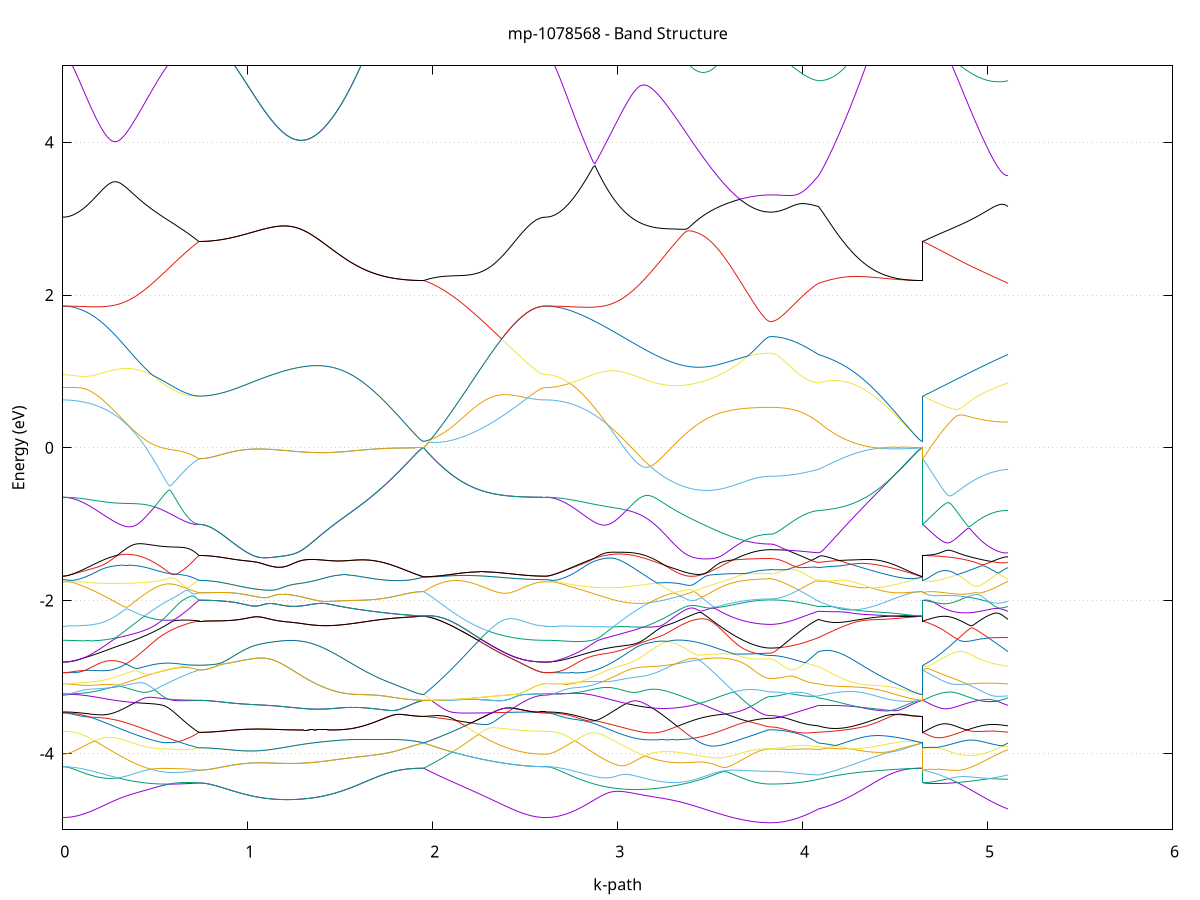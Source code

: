 set title 'mp-1078568 - Band Structure'
set xlabel 'k-path'
set ylabel 'Energy (eV)'
set grid y
set yrange [-5:5]
set terminal png size 800,600
set output 'mp-1078568_bands_gnuplot.png'
plot '-' using 1:2 with lines notitle, '-' using 1:2 with lines notitle, '-' using 1:2 with lines notitle, '-' using 1:2 with lines notitle, '-' using 1:2 with lines notitle, '-' using 1:2 with lines notitle, '-' using 1:2 with lines notitle, '-' using 1:2 with lines notitle, '-' using 1:2 with lines notitle, '-' using 1:2 with lines notitle, '-' using 1:2 with lines notitle, '-' using 1:2 with lines notitle, '-' using 1:2 with lines notitle, '-' using 1:2 with lines notitle, '-' using 1:2 with lines notitle, '-' using 1:2 with lines notitle, '-' using 1:2 with lines notitle, '-' using 1:2 with lines notitle, '-' using 1:2 with lines notitle, '-' using 1:2 with lines notitle, '-' using 1:2 with lines notitle, '-' using 1:2 with lines notitle, '-' using 1:2 with lines notitle, '-' using 1:2 with lines notitle, '-' using 1:2 with lines notitle, '-' using 1:2 with lines notitle, '-' using 1:2 with lines notitle, '-' using 1:2 with lines notitle, '-' using 1:2 with lines notitle, '-' using 1:2 with lines notitle, '-' using 1:2 with lines notitle, '-' using 1:2 with lines notitle, '-' using 1:2 with lines notitle, '-' using 1:2 with lines notitle, '-' using 1:2 with lines notitle, '-' using 1:2 with lines notitle, '-' using 1:2 with lines notitle, '-' using 1:2 with lines notitle, '-' using 1:2 with lines notitle, '-' using 1:2 with lines notitle, '-' using 1:2 with lines notitle, '-' using 1:2 with lines notitle, '-' using 1:2 with lines notitle, '-' using 1:2 with lines notitle, '-' using 1:2 with lines notitle, '-' using 1:2 with lines notitle, '-' using 1:2 with lines notitle, '-' using 1:2 with lines notitle, '-' using 1:2 with lines notitle, '-' using 1:2 with lines notitle, '-' using 1:2 with lines notitle, '-' using 1:2 with lines notitle, '-' using 1:2 with lines notitle, '-' using 1:2 with lines notitle, '-' using 1:2 with lines notitle, '-' using 1:2 with lines notitle, '-' using 1:2 with lines notitle, '-' using 1:2 with lines notitle, '-' using 1:2 with lines notitle, '-' using 1:2 with lines notitle, '-' using 1:2 with lines notitle, '-' using 1:2 with lines notitle, '-' using 1:2 with lines notitle, '-' using 1:2 with lines notitle
0.000000 -16.133301
0.009941 -16.133201
0.019882 -16.132901
0.029824 -16.132401
0.039765 -16.131701
0.049706 -16.130901
0.059647 -16.129801
0.069589 -16.128601
0.079530 -16.127201
0.089471 -16.125501
0.099412 -16.123701
0.109354 -16.121701
0.119295 -16.119601
0.129236 -16.117201
0.139177 -16.114701
0.149119 -16.111901
0.159060 -16.109001
0.169001 -16.105901
0.178942 -16.102701
0.188884 -16.099301
0.198825 -16.095701
0.208766 -16.091901
0.218707 -16.087901
0.228649 -16.083801
0.238590 -16.079601
0.248531 -16.075101
0.258472 -16.070601
0.268414 -16.065801
0.278355 -16.060901
0.288296 -16.055901
0.298237 -16.050701
0.308178 -16.045301
0.318120 -16.039801
0.328061 -16.034201
0.338002 -16.028401
0.347943 -16.022501
0.357885 -16.016501
0.367826 -16.010301
0.377767 -16.004101
0.387708 -15.997601
0.397650 -15.991101
0.407591 -15.984501
0.417532 -15.977701
0.427473 -15.970901
0.437415 -15.963901
0.447356 -15.956901
0.457297 -15.949701
0.467238 -15.942401
0.477180 -15.935101
0.487121 -15.927601
0.497062 -15.920101
0.507003 -15.912501
0.516945 -15.904801
0.526886 -15.897101
0.536827 -15.889201
0.546768 -15.881301
0.556710 -15.873401
0.566651 -15.865301
0.576592 -15.857301
0.586533 -15.849101
0.596475 -15.840901
0.606416 -15.832701
0.616357 -15.824401
0.626298 -15.816101
0.636239 -15.807801
0.646181 -15.799401
0.656122 -15.791001
0.666063 -15.782601
0.676004 -15.774101
0.685946 -15.765701
0.695887 -15.757201
0.705828 -15.748701
0.715769 -15.740201
0.725711 -15.731701
0.735652 -15.723201
0.735652 -15.723201
0.745546 -15.723101
0.755441 -15.723101
0.765335 -15.723101
0.775229 -15.723001
0.785123 -15.722901
0.795018 -15.722901
0.804912 -15.722801
0.814806 -15.722601
0.824701 -15.722501
0.834595 -15.722401
0.844489 -15.722201
0.854384 -15.722001
0.864278 -15.721801
0.874172 -15.721601
0.884067 -15.721401
0.893961 -15.721101
0.903855 -15.720901
0.913750 -15.720701
0.923644 -15.720401
0.933538 -15.720101
0.943432 -15.719801
0.953327 -15.719601
0.963221 -15.719301
0.973115 -15.719001
0.983010 -15.718701
0.992904 -15.718401
1.002798 -15.718101
1.012693 -15.717801
1.022587 -15.717401
1.032481 -15.717101
1.042376 -15.716801
1.052270 -15.716501
1.062164 -15.716201
1.072059 -15.715901
1.081953 -15.715601
1.091847 -15.715201
1.101741 -15.715001
1.111636 -15.714701
1.121530 -15.714401
1.131424 -15.714101
1.141319 -15.713801
1.151213 -15.713601
1.161107 -15.713301
1.171002 -15.713101
1.180896 -15.712901
1.190790 -15.712701
1.200685 -15.712501
1.210579 -15.712301
1.220473 -15.712101
1.230368 -15.712001
1.240262 -15.711901
1.250156 -15.711701
1.260051 -15.711601
1.269945 -15.711501
1.279839 -15.711501
1.289733 -15.711401
1.299628 -15.711401
1.299628 -15.711401
1.309508 -15.711301
1.319389 -15.711301
1.329270 -15.711401
1.339150 -15.711401
1.349031 -15.711501
1.358911 -15.711501
1.368792 -15.711601
1.378672 -15.711701
1.388553 -15.711901
1.398434 -15.712001
1.408314 -15.712201
1.418195 -15.712401
1.428075 -15.712601
1.437956 -15.712801
1.447837 -15.713001
1.457717 -15.713301
1.467598 -15.713601
1.477478 -15.713801
1.487359 -15.714101
1.497240 -15.714501
1.507120 -15.714801
1.517001 -15.715101
1.526881 -15.715501
1.536762 -15.715801
1.546642 -15.716201
1.556523 -15.716601
1.566404 -15.717001
1.576284 -15.717301
1.586165 -15.717801
1.596045 -15.718201
1.605926 -15.718601
1.615807 -15.719001
1.625687 -15.719401
1.635568 -15.719801
1.645448 -15.720201
1.655329 -15.720701
1.665210 -15.721101
1.675090 -15.721501
1.684971 -15.721901
1.694851 -15.722301
1.704732 -15.722701
1.714612 -15.723101
1.724493 -15.723501
1.734374 -15.723901
1.744254 -15.724201
1.754135 -15.724601
1.764015 -15.724901
1.773896 -15.725301
1.783777 -15.725601
1.793657 -15.725901
1.803538 -15.726201
1.813418 -15.726501
1.823299 -15.726701
1.833180 -15.727001
1.843060 -15.727201
1.852941 -15.727401
1.862821 -15.727601
1.872702 -15.727801
1.882582 -15.727901
1.892463 -15.728101
1.902344 -15.728201
1.912224 -15.728301
1.922105 -15.728301
1.931985 -15.728401
1.941866 -15.728401
1.951747 -15.728401
1.951747 -15.728401
1.961728 -15.738101
1.971710 -15.747801
1.981691 -15.757401
1.991673 -15.767001
2.001654 -15.776601
2.011636 -15.786201
2.021617 -15.795701
2.031599 -15.805301
2.041580 -15.814701
2.051562 -15.824101
2.061544 -15.833501
2.071525 -15.842801
2.081507 -15.852001
2.091488 -15.861101
2.101470 -15.870201
2.111451 -15.879201
2.121433 -15.888101
2.131414 -15.896901
2.141396 -15.905601
2.151377 -15.914301
2.161359 -15.922801
2.171341 -15.931201
2.181322 -15.939401
2.191304 -15.947601
2.201285 -15.955601
2.211267 -15.963601
2.221248 -15.971301
2.231230 -15.979001
2.241211 -15.986501
2.251193 -15.993801
2.261174 -16.001001
2.271156 -16.008001
2.281137 -16.014901
2.291119 -16.021601
2.301101 -16.028201
2.311082 -16.034501
2.321064 -16.040701
2.331045 -16.046801
2.341027 -16.052701
2.351008 -16.058301
2.360990 -16.063801
2.370971 -16.069101
2.380953 -16.074201
2.390934 -16.079101
2.400916 -16.083801
2.410898 -16.088401
2.420879 -16.092701
2.430861 -16.096701
2.440842 -16.100601
2.450824 -16.104401
2.460805 -16.107801
2.470787 -16.111101
2.480768 -16.114101
2.490750 -16.116901
2.500731 -16.119501
2.510713 -16.121901
2.520695 -16.124001
2.530676 -16.126001
2.540658 -16.127701
2.550639 -16.129201
2.560621 -16.130401
2.570602 -16.131401
2.580584 -16.132201
2.590565 -16.132801
2.600547 -16.133201
2.610528 -16.133301
2.610528 -16.133301
2.620418 -16.133201
2.630307 -16.132901
2.640196 -16.132401
2.650086 -16.131801
2.659975 -16.131001
2.669864 -16.129901
2.679753 -16.128701
2.689643 -16.127301
2.699532 -16.125801
2.709421 -16.124001
2.719310 -16.122101
2.729200 -16.120001
2.739089 -16.117701
2.748978 -16.115201
2.758868 -16.112601
2.768757 -16.109801
2.778646 -16.106801
2.788535 -16.103701
2.798425 -16.100401
2.808314 -16.096901
2.818203 -16.093301
2.828093 -16.089501
2.837982 -16.085501
2.847871 -16.081501
2.857760 -16.077201
2.867650 -16.072801
2.877539 -16.068301
2.887428 -16.063601
2.897318 -16.058801
2.907207 -16.053801
2.917096 -16.048801
2.926985 -16.043601
2.936875 -16.038201
2.946764 -16.032801
2.956653 -16.027201
2.966542 -16.021501
2.976432 -16.015701
2.986321 -16.009901
2.996210 -16.003901
3.006100 -15.997801
3.015989 -15.991601
3.025878 -15.985301
3.035767 -15.979001
3.045657 -15.972601
3.055546 -15.966101
3.065435 -15.959501
3.075325 -15.952801
3.085214 -15.946101
3.095103 -15.939401
3.104992 -15.932601
3.114882 -15.925701
3.124771 -15.918801
3.134660 -15.911901
3.144550 -15.904901
3.154439 -15.897901
3.164328 -15.890901
3.174217 -15.883801
3.184107 -15.876701
3.193996 -15.869701
3.203885 -15.862601
3.213775 -15.855501
3.223664 -15.848401
3.233553 -15.841301
3.243442 -15.834201
3.253332 -15.827201
3.263221 -15.820101
3.273110 -15.813101
3.282999 -15.806101
3.292889 -15.799201
3.302778 -15.792201
3.312667 -15.785401
3.322557 -15.778601
3.332446 -15.771801
3.342335 -15.765101
3.352224 -15.758401
3.362114 -15.751801
3.372003 -15.745301
3.381892 -15.738901
3.391782 -15.732501
3.401671 -15.726201
3.411560 -15.720001
3.421449 -15.713901
3.431339 -15.719401
3.441228 -15.724801
3.451117 -15.730101
3.461007 -15.735301
3.470896 -15.740501
3.480785 -15.745501
3.490674 -15.750401
3.500564 -15.755201
3.500564 -15.755201
3.510444 -15.759901
3.520325 -15.764401
3.530205 -15.768901
3.540086 -15.773201
3.549967 -15.777401
3.559847 -15.781401
3.569728 -15.785401
3.579608 -15.789201
3.589489 -15.792901
3.599370 -15.796501
3.609250 -15.799901
3.619131 -15.803201
3.629011 -15.806301
3.638892 -15.809301
3.648772 -15.812201
3.658653 -15.814901
3.668534 -15.817401
3.678414 -15.819801
3.688295 -15.822101
3.698175 -15.824201
3.708056 -15.826201
3.717937 -15.828001
3.727817 -15.829601
3.737698 -15.831101
3.747578 -15.832501
3.757459 -15.833701
3.767340 -15.834701
3.777220 -15.835601
3.787101 -15.836301
3.796981 -15.836801
3.806862 -15.837201
3.816743 -15.837501
3.826623 -15.837601
3.826623 -15.837601
3.836585 -15.837501
3.846547 -15.837201
3.856510 -15.836701
3.866472 -15.836001
3.876434 -15.835201
3.886396 -15.834101
3.896358 -15.832901
3.906321 -15.831401
3.916283 -15.829801
3.926245 -15.828101
3.936207 -15.826101
3.946169 -15.823901
3.956131 -15.821601
3.966094 -15.819101
3.976056 -15.816301
3.986018 -15.813501
3.995980 -15.810401
4.005942 -15.807201
4.015904 -15.803801
4.025867 -15.800201
4.035829 -15.796501
4.045791 -15.792601
4.055753 -15.788601
4.065715 -15.784301
4.075677 -15.780001
4.085640 -15.775501
4.085640 -15.775501
4.095548 -15.772601
4.105455 -15.769901
4.115363 -15.767301
4.125271 -15.764701
4.135179 -15.762301
4.145087 -15.760001
4.154995 -15.757701
4.164903 -15.755501
4.174811 -15.753501
4.184719 -15.751501
4.194627 -15.749601
4.204535 -15.747801
4.214443 -15.746101
4.224351 -15.744501
4.234258 -15.743001
4.244166 -15.741601
4.254074 -15.740201
4.263982 -15.738901
4.273890 -15.737701
4.283798 -15.736601
4.293706 -15.735601
4.303614 -15.734601
4.313522 -15.733801
4.323430 -15.732901
4.333338 -15.732201
4.343246 -15.731501
4.353153 -15.730901
4.363061 -15.730401
4.372969 -15.729901
4.382877 -15.729401
4.392785 -15.729001
4.402693 -15.728701
4.412601 -15.728401
4.422509 -15.728201
4.432417 -15.728001
4.442325 -15.727801
4.452233 -15.727701
4.462141 -15.727601
4.472049 -15.727501
4.481956 -15.727501
4.491864 -15.727501
4.501772 -15.727501
4.511680 -15.727501
4.521588 -15.727601
4.531496 -15.727701
4.541404 -15.727701
4.551312 -15.727801
4.561220 -15.727901
4.571128 -15.728001
4.581036 -15.728101
4.590944 -15.728201
4.600851 -15.728201
4.610759 -15.728301
4.620667 -15.728401
4.630575 -15.728401
4.640483 -15.728401
4.650391 -15.728401
4.650391 -15.723201
4.660182 -15.723701
4.669973 -15.724201
4.679763 -15.724801
4.689554 -15.725301
4.699345 -15.725801
4.709136 -15.726301
4.718927 -15.726701
4.728717 -15.727201
4.738508 -15.727701
4.748299 -15.728201
4.758090 -15.728701
4.767881 -15.729301
4.777671 -15.729801
4.787462 -15.730401
4.797253 -15.730901
4.807044 -15.731501
4.816835 -15.732101
4.826625 -15.732801
4.836416 -15.733501
4.846207 -15.734201
4.855998 -15.735001
4.865789 -15.735801
4.875579 -15.736601
4.885370 -15.737501
4.895161 -15.738501
4.904952 -15.739401
4.914743 -15.740501
4.924533 -15.741601
4.934324 -15.742701
4.944115 -15.743901
4.953906 -15.745201
4.963697 -15.746501
4.973487 -15.747901
4.983278 -15.749401
4.993069 -15.751001
5.002860 -15.752601
5.012651 -15.754301
5.022441 -15.756101
5.032232 -15.757901
5.042023 -15.759801
5.051814 -15.761801
5.061605 -15.763901
5.071395 -15.766001
5.081186 -15.768301
5.090977 -15.770601
5.100768 -15.773001
5.110559 -15.775501
e
0.000000 -15.319301
0.009941 -15.319401
0.019882 -15.319701
0.029824 -15.320201
0.039765 -15.320901
0.049706 -15.321701
0.059647 -15.322701
0.069589 -15.323901
0.079530 -15.325301
0.089471 -15.326901
0.099412 -15.328601
0.109354 -15.330601
0.119295 -15.332701
0.129236 -15.335001
0.139177 -15.337501
0.149119 -15.340101
0.159060 -15.343001
0.169001 -15.346001
0.178942 -15.349101
0.188884 -15.352501
0.198825 -15.356001
0.208766 -15.359701
0.218707 -15.363501
0.228649 -15.367501
0.238590 -15.371701
0.248531 -15.376001
0.258472 -15.380501
0.268414 -15.385101
0.278355 -15.389901
0.288296 -15.394801
0.298237 -15.399901
0.308178 -15.405201
0.318120 -15.410501
0.328061 -15.416001
0.338002 -15.421701
0.347943 -15.427401
0.357885 -15.433301
0.367826 -15.439401
0.377767 -15.445501
0.387708 -15.451801
0.397650 -15.458201
0.407591 -15.464701
0.417532 -15.471301
0.427473 -15.478001
0.437415 -15.484801
0.447356 -15.491801
0.457297 -15.498801
0.467238 -15.505901
0.477180 -15.513201
0.487121 -15.520501
0.497062 -15.527901
0.507003 -15.535401
0.516945 -15.542901
0.526886 -15.550601
0.536827 -15.558301
0.546768 -15.566101
0.556710 -15.573901
0.566651 -15.581801
0.576592 -15.589801
0.586533 -15.597901
0.596475 -15.606001
0.606416 -15.614101
0.616357 -15.622301
0.626298 -15.630601
0.636239 -15.638801
0.646181 -15.647201
0.656122 -15.655501
0.666063 -15.663901
0.676004 -15.672301
0.685946 -15.680701
0.695887 -15.689201
0.705828 -15.697701
0.715769 -15.706101
0.725711 -15.714601
0.735652 -15.723201
0.735652 -15.723201
0.745546 -15.723101
0.755441 -15.723101
0.765335 -15.723101
0.775229 -15.723001
0.785123 -15.722901
0.795018 -15.722901
0.804912 -15.722801
0.814806 -15.722601
0.824701 -15.722501
0.834595 -15.722401
0.844489 -15.722201
0.854384 -15.722001
0.864278 -15.721801
0.874172 -15.721601
0.884067 -15.721401
0.893961 -15.721101
0.903855 -15.720901
0.913750 -15.720701
0.923644 -15.720401
0.933538 -15.720101
0.943432 -15.719801
0.953327 -15.719601
0.963221 -15.719301
0.973115 -15.719001
0.983010 -15.718701
0.992904 -15.718401
1.002798 -15.718101
1.012693 -15.717801
1.022587 -15.717401
1.032481 -15.717101
1.042376 -15.716801
1.052270 -15.716501
1.062164 -15.716201
1.072059 -15.715901
1.081953 -15.715601
1.091847 -15.715201
1.101741 -15.715001
1.111636 -15.714701
1.121530 -15.714401
1.131424 -15.714101
1.141319 -15.713801
1.151213 -15.713601
1.161107 -15.713301
1.171002 -15.713101
1.180896 -15.712901
1.190790 -15.712701
1.200685 -15.712501
1.210579 -15.712301
1.220473 -15.712101
1.230368 -15.712001
1.240262 -15.711901
1.250156 -15.711701
1.260051 -15.711601
1.269945 -15.711501
1.279839 -15.711501
1.289733 -15.711401
1.299628 -15.711401
1.299628 -15.711401
1.309508 -15.711301
1.319389 -15.711301
1.329270 -15.711401
1.339150 -15.711401
1.349031 -15.711501
1.358911 -15.711501
1.368792 -15.711601
1.378672 -15.711701
1.388553 -15.711901
1.398434 -15.712001
1.408314 -15.712201
1.418195 -15.712401
1.428075 -15.712601
1.437956 -15.712801
1.447837 -15.713001
1.457717 -15.713301
1.467598 -15.713601
1.477478 -15.713801
1.487359 -15.714101
1.497240 -15.714501
1.507120 -15.714801
1.517001 -15.715101
1.526881 -15.715501
1.536762 -15.715801
1.546642 -15.716201
1.556523 -15.716601
1.566404 -15.717001
1.576284 -15.717301
1.586165 -15.717701
1.596045 -15.718201
1.605926 -15.718601
1.615807 -15.719001
1.625687 -15.719401
1.635568 -15.719801
1.645448 -15.720201
1.655329 -15.720701
1.665210 -15.721101
1.675090 -15.721501
1.684971 -15.721901
1.694851 -15.722301
1.704732 -15.722701
1.714612 -15.723101
1.724493 -15.723501
1.734374 -15.723901
1.744254 -15.724201
1.754135 -15.724601
1.764015 -15.724901
1.773896 -15.725301
1.783777 -15.725601
1.793657 -15.725901
1.803538 -15.726201
1.813418 -15.726501
1.823299 -15.726701
1.833180 -15.727001
1.843060 -15.727201
1.852941 -15.727401
1.862821 -15.727601
1.872702 -15.727801
1.882582 -15.727901
1.892463 -15.728101
1.902344 -15.728201
1.912224 -15.728301
1.922105 -15.728301
1.931985 -15.728401
1.941866 -15.728401
1.951747 -15.728401
1.951747 -15.728401
1.961728 -15.718801
1.971710 -15.709101
1.981691 -15.699501
1.991673 -15.689801
2.001654 -15.680201
2.011636 -15.670601
2.021617 -15.661101
2.031599 -15.651501
2.041580 -15.642001
2.051562 -15.632601
2.061544 -15.623201
2.071525 -15.613901
2.081507 -15.604601
2.091488 -15.595401
2.101470 -15.586301
2.111451 -15.577201
2.121433 -15.568301
2.131414 -15.559401
2.141396 -15.550601
2.151377 -15.541901
2.161359 -15.533301
2.171341 -15.524801
2.181322 -15.516401
2.191304 -15.508201
2.201285 -15.500001
2.211267 -15.492001
2.221248 -15.484201
2.231230 -15.476401
2.241211 -15.468801
2.251193 -15.461401
2.261174 -15.454101
2.271156 -15.446901
2.281137 -15.440001
2.291119 -15.433101
2.301101 -15.426501
2.311082 -15.420001
2.321064 -15.413701
2.331045 -15.407501
2.341027 -15.401601
2.351008 -15.395801
2.360990 -15.390201
2.370971 -15.384801
2.380953 -15.379601
2.390934 -15.374601
2.400916 -15.369801
2.410898 -15.365201
2.420879 -15.360801
2.430861 -15.356701
2.440842 -15.352701
2.450824 -15.348901
2.460805 -15.345401
2.470787 -15.342101
2.480768 -15.339001
2.490750 -15.336101
2.500731 -15.333401
2.510713 -15.331001
2.520695 -15.328801
2.530676 -15.326801
2.540658 -15.325101
2.550639 -15.323501
2.560621 -15.322301
2.570602 -15.321201
2.580584 -15.320401
2.590565 -15.319801
2.600547 -15.319501
2.610528 -15.319301
2.610528 -15.319301
2.620418 -15.319401
2.630307 -15.319701
2.640196 -15.320201
2.650086 -15.320801
2.659975 -15.321601
2.669864 -15.322601
2.679753 -15.323801
2.689643 -15.325101
2.699532 -15.326601
2.709421 -15.328301
2.719310 -15.330201
2.729200 -15.332201
2.739089 -15.334401
2.748978 -15.336801
2.758868 -15.339301
2.768757 -15.342101
2.778646 -15.344901
2.788535 -15.348001
2.798425 -15.351201
2.808314 -15.354501
2.818203 -15.358001
2.828093 -15.361601
2.837982 -15.365401
2.847871 -15.369401
2.857760 -15.373501
2.867650 -15.377701
2.877539 -15.382101
2.887428 -15.386501
2.897318 -15.391101
2.907207 -15.395901
2.917096 -15.400701
2.926985 -15.405701
2.936875 -15.410801
2.946764 -15.416001
2.956653 -15.421301
2.966542 -15.426701
2.976432 -15.432201
2.986321 -15.437901
2.996210 -15.443501
3.006100 -15.449301
3.015989 -15.455201
3.025878 -15.461101
3.035767 -15.467101
3.045657 -15.473201
3.055546 -15.479401
3.065435 -15.485601
3.075325 -15.491801
3.085214 -15.498201
3.095103 -15.504501
3.104992 -15.510901
3.114882 -15.517401
3.124771 -15.523901
3.134660 -15.530401
3.144550 -15.536901
3.154439 -15.543501
3.164328 -15.550101
3.174217 -15.556701
3.184107 -15.563301
3.193996 -15.570001
3.203885 -15.576601
3.213775 -15.583201
3.223664 -15.589801
3.233553 -15.596401
3.243442 -15.603001
3.253332 -15.609501
3.263221 -15.616101
3.273110 -15.622601
3.282999 -15.629001
3.292889 -15.635501
3.302778 -15.641801
3.312667 -15.648201
3.322557 -15.654501
3.332446 -15.660701
3.342335 -15.666901
3.352224 -15.673001
3.362114 -15.679101
3.372003 -15.685101
3.381892 -15.691001
3.391782 -15.696801
3.401671 -15.702601
3.411560 -15.708301
3.421449 -15.713801
3.431339 -15.707801
3.441228 -15.701901
3.451117 -15.696001
3.461007 -15.690301
3.470896 -15.684701
3.480785 -15.679201
3.490674 -15.673801
3.500564 -15.668501
3.500564 -15.668501
3.510444 -15.663301
3.520325 -15.658301
3.530205 -15.653401
3.540086 -15.648601
3.549967 -15.643901
3.559847 -15.639401
3.569728 -15.635101
3.579608 -15.630801
3.589489 -15.626701
3.599370 -15.622801
3.609250 -15.619001
3.619131 -15.615401
3.629011 -15.611901
3.638892 -15.608501
3.648772 -15.605401
3.658653 -15.602401
3.668534 -15.599501
3.678414 -15.596801
3.688295 -15.594301
3.698175 -15.592001
3.708056 -15.589801
3.717937 -15.587701
3.727817 -15.585901
3.737698 -15.584201
3.747578 -15.582701
3.757459 -15.581401
3.767340 -15.580301
3.777220 -15.579301
3.787101 -15.578501
3.796981 -15.577901
3.806862 -15.577401
3.816743 -15.577101
3.826623 -15.577101
3.826623 -15.577101
3.836585 -15.577201
3.846547 -15.577501
3.856510 -15.578101
3.866472 -15.578801
3.876434 -15.579801
3.886396 -15.581001
3.896358 -15.582401
3.906321 -15.584101
3.916283 -15.585901
3.926245 -15.588001
3.936207 -15.590301
3.946169 -15.592701
3.956131 -15.595401
3.966094 -15.598301
3.976056 -15.601401
3.986018 -15.604701
3.995980 -15.608201
4.005942 -15.611901
4.015904 -15.615701
4.025867 -15.619801
4.035829 -15.624001
4.045791 -15.628401
4.055753 -15.633001
4.065715 -15.637801
4.075677 -15.642701
4.085640 -15.647801
4.085640 -15.647801
4.095548 -15.651001
4.105455 -15.654101
4.115363 -15.657101
4.125271 -15.660001
4.135179 -15.663001
4.145087 -15.665801
4.154995 -15.668601
4.164903 -15.671301
4.174811 -15.674001
4.184719 -15.676501
4.194627 -15.679101
4.204535 -15.681501
4.214443 -15.683901
4.224351 -15.686201
4.234258 -15.688501
4.244166 -15.690701
4.254074 -15.692801
4.263982 -15.694901
4.273890 -15.696801
4.283798 -15.698801
4.293706 -15.700601
4.303614 -15.702401
4.313522 -15.704101
4.323430 -15.705801
4.333338 -15.707301
4.343246 -15.708901
4.353153 -15.710301
4.363061 -15.711701
4.372969 -15.713001
4.382877 -15.714301
4.392785 -15.715501
4.402693 -15.716701
4.412601 -15.717701
4.422509 -15.718701
4.432417 -15.719701
4.442325 -15.720601
4.452233 -15.721501
4.462141 -15.722201
4.472049 -15.723001
4.481956 -15.723601
4.491864 -15.724301
4.501772 -15.724801
4.511680 -15.725401
4.521588 -15.725901
4.531496 -15.726301
4.541404 -15.726701
4.551312 -15.727001
4.561220 -15.727301
4.571128 -15.727601
4.581036 -15.727801
4.590944 -15.728001
4.600851 -15.728101
4.610759 -15.728301
4.620667 -15.728301
4.630575 -15.728401
4.640483 -15.728401
4.650391 -15.728401
4.650391 -15.723201
4.660182 -15.722601
4.669973 -15.722001
4.679763 -15.721401
4.689554 -15.720801
4.699345 -15.720101
4.709136 -15.719401
4.718927 -15.718701
4.728717 -15.717901
4.738508 -15.717101
4.748299 -15.716301
4.758090 -15.715401
4.767881 -15.714501
4.777671 -15.713501
4.787462 -15.712501
4.797253 -15.711401
4.807044 -15.710301
4.816835 -15.709201
4.826625 -15.708001
4.836416 -15.706701
4.846207 -15.705401
4.855998 -15.704001
4.865789 -15.702601
4.875579 -15.701101
4.885370 -15.699601
4.895161 -15.698001
4.904952 -15.696301
4.914743 -15.694601
4.924533 -15.692901
4.934324 -15.691001
4.944115 -15.689101
4.953906 -15.687201
4.963697 -15.685101
4.973487 -15.683101
4.983278 -15.680901
4.993069 -15.678701
5.002860 -15.676501
5.012651 -15.674201
5.022441 -15.671801
5.032232 -15.669301
5.042023 -15.666801
5.051814 -15.664301
5.061605 -15.661701
5.071395 -15.659001
5.081186 -15.656301
5.090977 -15.653501
5.100768 -15.650701
5.110559 -15.647801
e
0.000000 -7.358301
0.009941 -7.358201
0.019882 -7.357901
0.029824 -7.357501
0.039765 -7.356801
0.049706 -7.356001
0.059647 -7.355001
0.069589 -7.353801
0.079530 -7.352501
0.089471 -7.350901
0.099412 -7.349101
0.109354 -7.347201
0.119295 -7.345001
0.129236 -7.342601
0.139177 -7.340101
0.149119 -7.337301
0.159060 -7.334301
0.169001 -7.331101
0.178942 -7.327601
0.188884 -7.324001
0.198825 -7.320001
0.208766 -7.315901
0.218707 -7.311501
0.228649 -7.306901
0.238590 -7.302001
0.248531 -7.296801
0.258472 -7.291401
0.268414 -7.285801
0.278355 -7.279801
0.288296 -7.273601
0.298237 -7.267101
0.308178 -7.260301
0.318120 -7.253201
0.328061 -7.245901
0.338002 -7.238201
0.347943 -7.230201
0.357885 -7.222001
0.367826 -7.213401
0.377767 -7.204501
0.387708 -7.195401
0.397650 -7.185901
0.407591 -7.176101
0.417532 -7.165901
0.427473 -7.155501
0.437415 -7.144701
0.447356 -7.133601
0.457297 -7.122201
0.467238 -7.110501
0.477180 -7.098501
0.487121 -7.086101
0.497062 -7.073401
0.507003 -7.060401
0.516945 -7.047101
0.526886 -7.033501
0.536827 -7.019501
0.546768 -7.005201
0.556710 -6.990601
0.566651 -6.975801
0.576592 -6.960601
0.586533 -6.945101
0.596475 -6.929301
0.606416 -6.913201
0.616357 -6.896901
0.626298 -6.880201
0.636239 -6.863301
0.646181 -6.846201
0.656122 -6.828801
0.666063 -6.811101
0.676004 -6.793301
0.685946 -6.775201
0.695887 -6.756901
0.705828 -6.738601
0.715769 -6.720101
0.725711 -6.701501
0.735652 -6.683101
0.735652 -6.683101
0.745546 -6.683901
0.755441 -6.686201
0.765335 -6.690101
0.775229 -6.695401
0.785123 -6.702201
0.795018 -6.710101
0.804912 -6.719201
0.814806 -6.729201
0.824701 -6.740001
0.834595 -6.751401
0.844489 -6.763301
0.854384 -6.775601
0.864278 -6.788201
0.874172 -6.801001
0.884067 -6.813901
0.893961 -6.826901
0.903855 -6.840001
0.913750 -6.853001
0.923644 -6.865901
0.933538 -6.878801
0.943432 -6.891501
0.953327 -6.904101
0.963221 -6.916601
0.973115 -6.928801
0.983010 -6.940801
0.992904 -6.952601
1.002798 -6.964201
1.012693 -6.975501
1.022587 -6.986601
1.032481 -6.997401
1.042376 -7.007901
1.052270 -7.018101
1.062164 -7.028001
1.072059 -7.037601
1.081953 -7.046901
1.091847 -7.055801
1.101741 -7.064501
1.111636 -7.072801
1.121530 -7.080701
1.131424 -7.088301
1.141319 -7.095601
1.151213 -7.102501
1.161107 -7.109101
1.171002 -7.115301
1.180896 -7.121101
1.190790 -7.126601
1.200685 -7.131701
1.210579 -7.136401
1.220473 -7.140801
1.230368 -7.144801
1.240262 -7.148401
1.250156 -7.151601
1.260051 -7.154501
1.269945 -7.157001
1.279839 -7.159101
1.289733 -7.160901
1.299628 -7.162301
1.299628 -7.162301
1.309508 -7.163301
1.319389 -7.163901
1.329270 -7.164201
1.339150 -7.164101
1.349031 -7.163601
1.358911 -7.162801
1.368792 -7.161601
1.378672 -7.160001
1.388553 -7.158101
1.398434 -7.155901
1.408314 -7.153301
1.418195 -7.150301
1.428075 -7.147001
1.437956 -7.143301
1.447837 -7.139301
1.457717 -7.135001
1.467598 -7.130401
1.477478 -7.125401
1.487359 -7.120101
1.497240 -7.114401
1.507120 -7.108501
1.517001 -7.102201
1.526881 -7.095601
1.536762 -7.088801
1.546642 -7.081601
1.556523 -7.074101
1.566404 -7.066401
1.576284 -7.058301
1.586165 -7.050001
1.596045 -7.041401
1.605926 -7.032601
1.615807 -7.023401
1.625687 -7.014001
1.635568 -7.004401
1.645448 -6.994501
1.655329 -6.984401
1.665210 -6.974001
1.675090 -6.963401
1.684971 -6.952501
1.694851 -6.941401
1.704732 -6.930201
1.714612 -6.918601
1.724493 -6.906901
1.734374 -6.895001
1.744254 -6.882901
1.754135 -6.870601
1.764015 -6.858101
1.773896 -6.845401
1.783777 -6.832501
1.793657 -6.819501
1.803538 -6.806301
1.813418 -6.792901
1.823299 -6.779401
1.833180 -6.765701
1.843060 -6.751801
1.852941 -6.737901
1.862821 -6.723701
1.872702 -6.709501
1.882582 -6.695101
1.892463 -6.680601
1.902344 -6.666001
1.912224 -6.651301
1.922105 -6.636501
1.931985 -6.621701
1.941866 -6.606801
1.951747 -6.592901
1.951747 -6.592901
1.961728 -6.614301
1.971710 -6.635501
1.981691 -6.656501
1.991673 -6.677201
2.001654 -6.697801
2.011636 -6.718001
2.021617 -6.738001
2.031599 -6.757801
2.041580 -6.777301
2.051562 -6.796601
2.061544 -6.815501
2.071525 -6.834301
2.081507 -6.852701
2.091488 -6.870801
2.101470 -6.888701
2.111451 -6.906301
2.121433 -6.923501
2.131414 -6.940501
2.141396 -6.957201
2.151377 -6.973601
2.161359 -6.989701
2.171341 -7.005401
2.181322 -7.020901
2.191304 -7.036001
2.201285 -7.050801
2.211267 -7.065301
2.221248 -7.079501
2.231230 -7.093301
2.241211 -7.106801
2.251193 -7.120001
2.261174 -7.132901
2.271156 -7.145401
2.281137 -7.157501
2.291119 -7.169301
2.301101 -7.180801
2.311082 -7.192001
2.321064 -7.202701
2.331045 -7.213201
2.341027 -7.223301
2.351008 -7.233001
2.360990 -7.242401
2.370971 -7.251401
2.380953 -7.260101
2.390934 -7.268401
2.400916 -7.276301
2.410898 -7.283901
2.420879 -7.291101
2.430861 -7.298001
2.440842 -7.304501
2.450824 -7.310601
2.460805 -7.316401
2.470787 -7.321701
2.480768 -7.326801
2.490750 -7.331401
2.500731 -7.335701
2.510713 -7.339601
2.520695 -7.343201
2.530676 -7.346301
2.540658 -7.349101
2.550639 -7.351601
2.560621 -7.353601
2.570602 -7.355301
2.580584 -7.356601
2.590565 -7.357501
2.600547 -7.358101
2.610528 -7.358301
2.610528 -7.358301
2.620418 -7.358301
2.630307 -7.358201
2.640196 -7.358101
2.650086 -7.358001
2.659975 -7.357901
2.669864 -7.357701
2.679753 -7.357501
2.689643 -7.357201
2.699532 -7.356901
2.709421 -7.356501
2.719310 -7.356201
2.729200 -7.355701
2.739089 -7.355201
2.748978 -7.354701
2.758868 -7.354001
2.768757 -7.353401
2.778646 -7.352601
2.788535 -7.351801
2.798425 -7.350901
2.808314 -7.349901
2.818203 -7.348901
2.828093 -7.347701
2.837982 -7.346501
2.847871 -7.345201
2.857760 -7.343801
2.867650 -7.342201
2.877539 -7.340601
2.887428 -7.338901
2.897318 -7.337001
2.907207 -7.335101
2.917096 -7.333001
2.926985 -7.330801
2.936875 -7.328501
2.946764 -7.326101
2.956653 -7.323501
2.966542 -7.320901
2.976432 -7.318101
2.986321 -7.315201
2.996210 -7.312201
3.006100 -7.309001
3.015989 -7.305801
3.025878 -7.302401
3.035767 -7.298901
3.045657 -7.295401
3.055546 -7.291701
3.065435 -7.287901
3.075325 -7.284101
3.085214 -7.280101
3.095103 -7.276101
3.104992 -7.272001
3.114882 -7.267801
3.124771 -7.263601
3.134660 -7.259301
3.144550 -7.255001
3.154439 -7.250701
3.164328 -7.246301
3.174217 -7.241901
3.184107 -7.237501
3.193996 -7.233201
3.203885 -7.228801
3.213775 -7.224501
3.223664 -7.220201
3.233553 -7.215901
3.243442 -7.211801
3.253332 -7.207701
3.263221 -7.203701
3.273110 -7.199901
3.282999 -7.196101
3.292889 -7.192601
3.302778 -7.189201
3.312667 -7.186001
3.322557 -7.183001
3.332446 -7.180301
3.342335 -7.177801
3.352224 -7.175701
3.362114 -7.173901
3.372003 -7.172501
3.381892 -7.171601
3.391782 -7.171201
3.401671 -7.171301
3.411560 -7.172101
3.421449 -7.173501
3.431339 -7.175701
3.441228 -7.178701
3.451117 -7.182601
3.461007 -7.187401
3.470896 -7.192901
3.480785 -7.199401
3.490674 -7.206501
3.500564 -7.214401
3.500564 -7.214401
3.510444 -7.222701
3.520325 -7.231601
3.530205 -7.240801
3.540086 -7.250201
3.549967 -7.259801
3.559847 -7.269401
3.569728 -7.279001
3.579608 -7.288601
3.589489 -7.298001
3.599370 -7.307301
3.609250 -7.316401
3.619131 -7.325201
3.629011 -7.333701
3.638892 -7.341901
3.648772 -7.349801
3.658653 -7.357301
3.668534 -7.364501
3.678414 -7.371301
3.688295 -7.377701
3.698175 -7.383701
3.708056 -7.389301
3.717937 -7.394501
3.727817 -7.399201
3.737698 -7.403601
3.747578 -7.407401
3.757459 -7.410901
3.767340 -7.413801
3.777220 -7.416401
3.787101 -7.418401
3.796981 -7.420101
3.806862 -7.421201
3.816743 -7.421901
3.826623 -7.422101
3.826623 -7.422101
3.836585 -7.421901
3.846547 -7.421201
3.856510 -7.419901
3.866472 -7.418201
3.876434 -7.416001
3.886396 -7.413301
3.896358 -7.410201
3.906321 -7.406501
3.916283 -7.402401
3.926245 -7.397801
3.936207 -7.392701
3.946169 -7.387201
3.956131 -7.381201
3.966094 -7.374701
3.976056 -7.367801
3.986018 -7.360401
3.995980 -7.352601
4.005942 -7.344401
4.015904 -7.335801
4.025867 -7.326701
4.035829 -7.317301
4.045791 -7.307601
4.055753 -7.297501
4.065715 -7.287101
4.075677 -7.276401
4.085640 -7.265501
4.085640 -7.265501
4.095548 -7.259001
4.105455 -7.252401
4.115363 -7.245501
4.125271 -7.238601
4.135179 -7.231501
4.145087 -7.224201
4.154995 -7.216801
4.164903 -7.209201
4.174811 -7.201501
4.184719 -7.193601
4.194627 -7.185501
4.204535 -7.177301
4.214443 -7.168901
4.224351 -7.160301
4.234258 -7.151501
4.244166 -7.142501
4.254074 -7.133401
4.263982 -7.124001
4.273890 -7.114401
4.283798 -7.104701
4.293706 -7.094701
4.303614 -7.084501
4.313522 -7.074101
4.323430 -7.063501
4.333338 -7.052601
4.343246 -7.041501
4.353153 -7.030201
4.363061 -7.018601
4.372969 -7.006801
4.382877 -6.994801
4.392785 -6.982601
4.402693 -6.970101
4.412601 -6.957401
4.422509 -6.944401
4.432417 -6.931301
4.442325 -6.917801
4.452233 -6.904201
4.462141 -6.890401
4.472049 -6.876301
4.481956 -6.862001
4.491864 -6.847501
4.501772 -6.832801
4.511680 -6.817901
4.521588 -6.802801
4.531496 -6.787501
4.541404 -6.772001
4.551312 -6.756301
4.561220 -6.740401
4.571128 -6.724401
4.581036 -6.708201
4.590944 -6.691901
4.600851 -6.675401
4.610759 -6.658801
4.620667 -6.642101
4.630575 -6.625301
4.640483 -6.608501
4.650391 -6.592901
4.650391 -6.683101
4.660182 -6.698501
4.669973 -6.713901
4.679763 -6.729201
4.689554 -6.744601
4.699345 -6.759901
4.709136 -6.775201
4.718927 -6.790501
4.728717 -6.805801
4.738508 -6.821001
4.748299 -6.836301
4.758090 -6.851501
4.767881 -6.866701
4.777671 -6.881901
4.787462 -6.897001
4.797253 -6.912001
4.807044 -6.926901
4.816835 -6.941601
4.826625 -6.956201
4.836416 -6.970701
4.846207 -6.985001
4.855998 -6.999001
4.865789 -7.012901
4.875579 -7.026501
4.885370 -7.039901
4.895161 -7.053001
4.904952 -7.065801
4.914743 -7.078401
4.924533 -7.090701
4.934324 -7.102601
4.944115 -7.114301
4.953906 -7.125701
4.963697 -7.136701
4.973487 -7.147401
4.983278 -7.157801
4.993069 -7.167901
5.002860 -7.177701
5.012651 -7.187201
5.022441 -7.196301
5.032232 -7.205201
5.042023 -7.213701
5.051814 -7.222001
5.061605 -7.229901
5.071395 -7.237601
5.081186 -7.245001
5.090977 -7.252101
5.100768 -7.258901
5.110559 -7.265501
e
0.000000 -7.358301
0.009941 -7.358101
0.019882 -7.357501
0.029824 -7.356601
0.039765 -7.355301
0.049706 -7.353601
0.059647 -7.351601
0.069589 -7.349201
0.079530 -7.346401
0.089471 -7.343301
0.099412 -7.339801
0.109354 -7.335901
0.119295 -7.331701
0.129236 -7.327101
0.139177 -7.322201
0.149119 -7.316901
0.159060 -7.311201
0.169001 -7.305301
0.178942 -7.298901
0.188884 -7.292301
0.198825 -7.285301
0.208766 -7.277901
0.218707 -7.270301
0.228649 -7.262301
0.238590 -7.254001
0.248531 -7.245401
0.258472 -7.236501
0.268414 -7.227201
0.278355 -7.217701
0.288296 -7.207901
0.298237 -7.197801
0.308178 -7.187401
0.318120 -7.176701
0.328061 -7.165701
0.338002 -7.154501
0.347943 -7.143001
0.357885 -7.131301
0.367826 -7.119301
0.377767 -7.107101
0.387708 -7.094701
0.397650 -7.082001
0.407591 -7.069101
0.417532 -7.056001
0.427473 -7.042701
0.437415 -7.029201
0.447356 -7.015501
0.457297 -7.001701
0.467238 -6.987701
0.477180 -6.973501
0.487121 -6.959201
0.497062 -6.944701
0.507003 -6.930201
0.516945 -6.915501
0.526886 -6.900701
0.536827 -6.885801
0.546768 -6.870901
0.556710 -6.855901
0.566651 -6.840901
0.576592 -6.825801
0.586533 -6.810701
0.596475 -6.795601
0.606416 -6.780601
0.616357 -6.765501
0.626298 -6.750501
0.636239 -6.735601
0.646181 -6.720701
0.656122 -6.706001
0.666063 -6.691301
0.676004 -6.676901
0.685946 -6.662701
0.695887 -6.649301
0.705828 -6.640001
0.715769 -6.648201
0.725711 -6.665001
0.735652 -6.683101
0.735652 -6.683101
0.745546 -6.683901
0.755441 -6.686201
0.765335 -6.690101
0.775229 -6.695401
0.785123 -6.702201
0.795018 -6.710101
0.804912 -6.719201
0.814806 -6.729201
0.824701 -6.740001
0.834595 -6.751401
0.844489 -6.763301
0.854384 -6.775601
0.864278 -6.788201
0.874172 -6.801001
0.884067 -6.813901
0.893961 -6.826901
0.903855 -6.840001
0.913750 -6.853001
0.923644 -6.865901
0.933538 -6.878801
0.943432 -6.891501
0.953327 -6.904101
0.963221 -6.916601
0.973115 -6.928801
0.983010 -6.940801
0.992904 -6.952601
1.002798 -6.964201
1.012693 -6.975501
1.022587 -6.986601
1.032481 -6.997401
1.042376 -7.007901
1.052270 -7.018101
1.062164 -7.028001
1.072059 -7.037601
1.081953 -7.046901
1.091847 -7.055801
1.101741 -7.064501
1.111636 -7.072801
1.121530 -7.080701
1.131424 -7.088301
1.141319 -7.095601
1.151213 -7.102501
1.161107 -7.109101
1.171002 -7.115301
1.180896 -7.121101
1.190790 -7.126601
1.200685 -7.131701
1.210579 -7.136401
1.220473 -7.140801
1.230368 -7.144801
1.240262 -7.148401
1.250156 -7.151601
1.260051 -7.154501
1.269945 -7.157001
1.279839 -7.159101
1.289733 -7.160901
1.299628 -7.162301
1.299628 -7.162301
1.309508 -7.163301
1.319389 -7.163901
1.329270 -7.164201
1.339150 -7.164101
1.349031 -7.163601
1.358911 -7.162801
1.368792 -7.161601
1.378672 -7.160001
1.388553 -7.158101
1.398434 -7.155901
1.408314 -7.153301
1.418195 -7.150301
1.428075 -7.147001
1.437956 -7.143301
1.447837 -7.139301
1.457717 -7.135001
1.467598 -7.130401
1.477478 -7.125401
1.487359 -7.120101
1.497240 -7.114401
1.507120 -7.108501
1.517001 -7.102201
1.526881 -7.095601
1.536762 -7.088801
1.546642 -7.081601
1.556523 -7.074101
1.566404 -7.066401
1.576284 -7.058301
1.586165 -7.050001
1.596045 -7.041401
1.605926 -7.032601
1.615807 -7.023401
1.625687 -7.014001
1.635568 -7.004401
1.645448 -6.994501
1.655329 -6.984401
1.665210 -6.974001
1.675090 -6.963401
1.684971 -6.952501
1.694851 -6.941401
1.704732 -6.930201
1.714612 -6.918601
1.724493 -6.906901
1.734374 -6.895001
1.744254 -6.882901
1.754135 -6.870601
1.764015 -6.858101
1.773896 -6.845401
1.783777 -6.832501
1.793657 -6.819501
1.803538 -6.806301
1.813418 -6.792901
1.823299 -6.779401
1.833180 -6.765701
1.843060 -6.751801
1.852941 -6.737901
1.862821 -6.723701
1.872702 -6.709501
1.882582 -6.695101
1.892463 -6.680601
1.902344 -6.666001
1.912224 -6.651301
1.922105 -6.636501
1.931985 -6.621701
1.941866 -6.606801
1.951747 -6.592901
1.951747 -6.592901
1.961728 -6.614301
1.971710 -6.635501
1.981691 -6.656501
1.991673 -6.677201
2.001654 -6.697801
2.011636 -6.718001
2.021617 -6.738001
2.031599 -6.757801
2.041580 -6.777301
2.051562 -6.796601
2.061544 -6.815501
2.071525 -6.834201
2.081507 -6.852701
2.091488 -6.870801
2.101470 -6.888701
2.111451 -6.906301
2.121433 -6.923501
2.131414 -6.940501
2.141396 -6.957201
2.151377 -6.973601
2.161359 -6.989701
2.171341 -7.005401
2.181322 -7.020901
2.191304 -7.036001
2.201285 -7.050801
2.211267 -7.065301
2.221248 -7.079501
2.231230 -7.093301
2.241211 -7.106801
2.251193 -7.120001
2.261174 -7.132901
2.271156 -7.145401
2.281137 -7.157501
2.291119 -7.169301
2.301101 -7.180801
2.311082 -7.192001
2.321064 -7.202701
2.331045 -7.213201
2.341027 -7.223301
2.351008 -7.233001
2.360990 -7.242401
2.370971 -7.251401
2.380953 -7.260101
2.390934 -7.268401
2.400916 -7.276301
2.410898 -7.283901
2.420879 -7.291101
2.430861 -7.298001
2.440842 -7.304501
2.450824 -7.310601
2.460805 -7.316401
2.470787 -7.321701
2.480768 -7.326801
2.490750 -7.331401
2.500731 -7.335701
2.510713 -7.339601
2.520695 -7.343201
2.530676 -7.346301
2.540658 -7.349101
2.550639 -7.351601
2.560621 -7.353601
2.570602 -7.355301
2.580584 -7.356601
2.590565 -7.357501
2.600547 -7.358101
2.610528 -7.358301
2.610528 -7.358301
2.620418 -7.358001
2.630307 -7.357301
2.640196 -7.356101
2.650086 -7.354301
2.659975 -7.352101
2.669864 -7.349401
2.679753 -7.346201
2.689643 -7.342501
2.699532 -7.338301
2.709421 -7.333601
2.719310 -7.328501
2.729200 -7.322801
2.739089 -7.316701
2.748978 -7.310201
2.758868 -7.303101
2.768757 -7.295601
2.778646 -7.287701
2.788535 -7.279201
2.798425 -7.270401
2.808314 -7.261101
2.818203 -7.251401
2.828093 -7.241201
2.837982 -7.230601
2.847871 -7.219601
2.857760 -7.208201
2.867650 -7.196401
2.877539 -7.184201
2.887428 -7.171601
2.897318 -7.158701
2.907207 -7.145401
2.917096 -7.131801
2.926985 -7.117801
2.936875 -7.103501
2.946764 -7.088901
2.956653 -7.074001
2.966542 -7.058901
2.976432 -7.043501
2.986321 -7.027901
2.996210 -7.012001
3.006100 -6.996001
3.015989 -6.979801
3.025878 -6.963501
3.035767 -6.947101
3.045657 -6.930701
3.055546 -6.914201
3.065435 -6.897701
3.075325 -6.881401
3.085214 -6.865201
3.095103 -6.849201
3.104992 -6.833501
3.114882 -6.818201
3.124771 -6.803401
3.134660 -6.789101
3.144550 -6.775601
3.154439 -6.762901
3.164328 -6.751101
3.174217 -6.740301
3.184107 -6.730801
3.193996 -6.722501
3.203885 -6.715501
3.213775 -6.709901
3.223664 -6.705601
3.233553 -6.702601
3.243442 -6.700801
3.253332 -6.700301
3.263221 -6.710301
3.273110 -6.721901
3.282999 -6.734901
3.292889 -6.749001
3.302778 -6.764001
3.312667 -6.779501
3.322557 -6.795401
3.332446 -6.811601
3.342335 -6.827801
3.352224 -6.843901
3.362114 -6.859901
3.372003 -6.875601
3.381892 -6.890901
3.391782 -6.905601
3.401671 -6.919801
3.411560 -6.933301
3.421449 -6.946001
3.431339 -6.957801
3.441228 -6.968701
3.451117 -6.978601
3.461007 -6.987501
3.470896 -6.995301
3.480785 -7.002001
3.490674 -7.007801
3.500564 -7.012701
3.500564 -7.012701
3.510444 -7.016801
3.520325 -7.020201
3.530205 -7.022901
3.540086 -7.025201
3.549967 -7.027001
3.559847 -7.028401
3.569728 -7.029501
3.579608 -7.030401
3.589489 -7.031101
3.599370 -7.031601
3.609250 -7.032001
3.619131 -7.032301
3.629011 -7.032401
3.638892 -7.032601
3.648772 -7.032601
3.658653 -7.032701
3.668534 -7.032701
3.678414 -7.032601
3.688295 -7.032601
3.698175 -7.032501
3.708056 -7.032501
3.717937 -7.032401
3.727817 -7.032301
3.737698 -7.032301
3.747578 -7.032201
3.757459 -7.032101
3.767340 -7.032101
3.777220 -7.032101
3.787101 -7.032001
3.796981 -7.032001
3.806862 -7.032001
3.816743 -7.032001
3.826623 -7.032001
3.826623 -7.032001
3.836585 -7.032001
3.846547 -7.032101
3.856510 -7.032201
3.866472 -7.032401
3.876434 -7.032601
3.886396 -7.032901
3.896358 -7.033201
3.906321 -7.033601
3.916283 -7.034001
3.926245 -7.034501
3.936207 -7.035001
3.946169 -7.035501
3.956131 -7.036101
3.966094 -7.036701
3.976056 -7.037301
3.986018 -7.037901
3.995980 -7.038501
4.005942 -7.039101
4.015904 -7.039701
4.025867 -7.040301
4.035829 -7.040801
4.045791 -7.041301
4.055753 -7.041701
4.065715 -7.041901
4.075677 -7.042001
4.085640 -7.041901
4.085640 -7.041901
4.095548 -7.042801
4.105455 -7.043101
4.115363 -7.043001
4.125271 -7.042401
4.135179 -7.041301
4.145087 -7.039701
4.154995 -7.037701
4.164903 -7.035201
4.174811 -7.032301
4.184719 -7.028901
4.194627 -7.025101
4.204535 -7.020901
4.214443 -7.016301
4.224351 -7.011301
4.234258 -7.005901
4.244166 -7.000201
4.254074 -6.994101
4.263982 -6.987601
4.273890 -6.980901
4.283798 -6.973801
4.293706 -6.966401
4.303614 -6.958801
4.313522 -6.950901
4.323430 -6.942701
4.333338 -6.934301
4.343246 -6.925601
4.353153 -6.916801
4.363061 -6.907701
4.372969 -6.898501
4.382877 -6.889001
4.392785 -6.879401
4.402693 -6.869601
4.412601 -6.859701
4.422509 -6.849601
4.432417 -6.839401
4.442325 -6.829001
4.452233 -6.818601
4.462141 -6.808001
4.472049 -6.797301
4.481956 -6.786501
4.491864 -6.775601
4.501772 -6.764701
4.511680 -6.753601
4.521588 -6.742501
4.531496 -6.731301
4.541404 -6.720101
4.551312 -6.708701
4.561220 -6.697401
4.571128 -6.685901
4.581036 -6.674501
4.590944 -6.662901
4.600851 -6.651301
4.610759 -6.639701
4.620667 -6.628101
4.630575 -6.616401
4.640483 -6.604601
4.650391 -6.592901
4.650391 -6.683101
4.660182 -6.667701
4.669973 -6.652201
4.679763 -6.638501
4.689554 -6.654801
4.699345 -6.671001
4.709136 -6.686901
4.718927 -6.702601
4.728717 -6.717901
4.738508 -6.733001
4.748299 -6.747701
4.758090 -6.762001
4.767881 -6.775901
4.777671 -6.789501
4.787462 -6.802701
4.797253 -6.815501
4.807044 -6.827901
4.816835 -6.839901
4.826625 -6.851601
4.836416 -6.862901
4.846207 -6.873901
4.855998 -6.884501
4.865789 -6.894701
4.875579 -6.904701
4.885370 -6.914301
4.895161 -6.923601
4.904952 -6.932501
4.914743 -6.941101
4.924533 -6.949401
4.934324 -6.957401
4.944115 -6.965101
4.953906 -6.972401
4.963697 -6.979401
4.973487 -6.986101
4.983278 -6.992401
4.993069 -6.998401
5.002860 -7.004101
5.012651 -7.009401
5.022441 -7.014401
5.032232 -7.019001
5.042023 -7.023201
5.051814 -7.027101
5.061605 -7.030501
5.071395 -7.033601
5.081186 -7.036301
5.090977 -7.038601
5.100768 -7.040501
5.110559 -7.041901
e
0.000000 -7.167901
0.009941 -7.167701
0.019882 -7.167101
0.029824 -7.166001
0.039765 -7.164601
0.049706 -7.162701
0.059647 -7.160401
0.069589 -7.157601
0.079530 -7.154501
0.089471 -7.151001
0.099412 -7.147001
0.109354 -7.142701
0.119295 -7.138001
0.129236 -7.132901
0.139177 -7.127301
0.149119 -7.121501
0.159060 -7.115201
0.169001 -7.108601
0.178942 -7.101601
0.188884 -7.094301
0.198825 -7.086601
0.208766 -7.078601
0.218707 -7.070201
0.228649 -7.061601
0.238590 -7.052601
0.248531 -7.043401
0.258472 -7.033801
0.268414 -7.024001
0.278355 -7.013901
0.288296 -7.003501
0.298237 -6.992901
0.308178 -6.982101
0.318120 -6.971001
0.328061 -6.959701
0.338002 -6.948201
0.347943 -6.936501
0.357885 -6.924701
0.367826 -6.912601
0.377767 -6.900401
0.387708 -6.888001
0.397650 -6.875501
0.407591 -6.862901
0.417532 -6.850101
0.427473 -6.837301
0.437415 -6.824301
0.447356 -6.811201
0.457297 -6.798101
0.467238 -6.784901
0.477180 -6.771601
0.487121 -6.758201
0.497062 -6.744801
0.507003 -6.731401
0.516945 -6.717901
0.526886 -6.704401
0.536827 -6.690901
0.546768 -6.677501
0.556710 -6.664001
0.566651 -6.650601
0.576592 -6.637401
0.586533 -6.624301
0.596475 -6.611601
0.606416 -6.599301
0.616357 -6.587801
0.626298 -6.577501
0.636239 -6.569201
0.646181 -6.564201
0.656122 -6.563901
0.666063 -6.569001
0.676004 -6.579001
0.685946 -6.592401
0.695887 -6.607301
0.705828 -6.619601
0.715769 -6.615201
0.725711 -6.602801
0.735652 -6.589401
0.735652 -6.589401
0.745546 -6.589601
0.755441 -6.590101
0.765335 -6.590901
0.775229 -6.591701
0.785123 -6.592501
0.795018 -6.593101
0.804912 -6.593601
0.814806 -6.593701
0.824701 -6.593701
0.834595 -6.593301
0.844489 -6.592701
0.854384 -6.591901
0.864278 -6.590901
0.874172 -6.589701
0.884067 -6.588301
0.893961 -6.586801
0.903855 -6.585101
0.913750 -6.583301
0.923644 -6.581401
0.933538 -6.579301
0.943432 -6.577101
0.953327 -6.574801
0.963221 -6.572501
0.973115 -6.570001
0.983010 -6.567501
0.992904 -6.564901
1.002798 -6.562201
1.012693 -6.559501
1.022587 -6.556701
1.032481 -6.553801
1.042376 -6.551001
1.052270 -6.548001
1.062164 -6.545101
1.072059 -6.542101
1.081953 -6.539201
1.091847 -6.536201
1.101741 -6.533201
1.111636 -6.530301
1.121530 -6.527301
1.131424 -6.524401
1.141319 -6.521501
1.151213 -6.518701
1.161107 -6.515901
1.171002 -6.513101
1.180896 -6.510501
1.190790 -6.507801
1.200685 -6.505301
1.210579 -6.502901
1.220473 -6.500501
1.230368 -6.498201
1.240262 -6.496001
1.250156 -6.494001
1.260051 -6.492001
1.269945 -6.490201
1.279839 -6.488501
1.289733 -6.487001
1.299628 -6.485501
1.299628 -6.485501
1.309508 -6.484301
1.319389 -6.483101
1.329270 -6.482101
1.339150 -6.481301
1.349031 -6.480601
1.358911 -6.480101
1.368792 -6.479801
1.378672 -6.479601
1.388553 -6.479501
1.398434 -6.479701
1.408314 -6.480001
1.418195 -6.480401
1.428075 -6.481001
1.437956 -6.481801
1.447837 -6.482801
1.457717 -6.483901
1.467598 -6.485101
1.477478 -6.486501
1.487359 -6.488001
1.497240 -6.489701
1.507120 -6.491501
1.517001 -6.493501
1.526881 -6.495501
1.536762 -6.497701
1.546642 -6.500001
1.556523 -6.502401
1.566404 -6.504901
1.576284 -6.507401
1.586165 -6.510101
1.596045 -6.512801
1.605926 -6.515601
1.615807 -6.518401
1.625687 -6.521301
1.635568 -6.524201
1.645448 -6.527201
1.655329 -6.530201
1.665210 -6.533101
1.675090 -6.536101
1.684971 -6.539101
1.694851 -6.542001
1.704732 -6.544901
1.714612 -6.547801
1.724493 -6.550701
1.734374 -6.553401
1.744254 -6.556201
1.754135 -6.558801
1.764015 -6.561401
1.773896 -6.563901
1.783777 -6.566301
1.793657 -6.568601
1.803538 -6.570801
1.813418 -6.572901
1.823299 -6.574901
1.833180 -6.576701
1.843060 -6.578401
1.852941 -6.580001
1.862821 -6.581501
1.872702 -6.582801
1.882582 -6.584001
1.892463 -6.585001
1.902344 -6.585801
1.912224 -6.586601
1.922105 -6.587101
1.931985 -6.587601
1.941866 -6.588101
1.951747 -6.592901
1.951747 -6.592901
1.961728 -6.597701
1.971710 -6.611001
1.981691 -6.624401
1.991673 -6.637701
2.001654 -6.651001
2.011636 -6.664201
2.021617 -6.677501
2.031599 -6.690701
2.041580 -6.703901
2.051562 -6.717001
2.061544 -6.730101
2.071525 -6.743101
2.081507 -6.756101
2.091488 -6.769001
2.101470 -6.781801
2.111451 -6.794501
2.121433 -6.807201
2.131414 -6.819701
2.141396 -6.832101
2.151377 -6.844501
2.161359 -6.856601
2.171341 -6.868701
2.181322 -6.880601
2.191304 -6.892401
2.201285 -6.904001
2.211267 -6.915501
2.221248 -6.926801
2.231230 -6.937901
2.241211 -6.948801
2.251193 -6.959601
2.261174 -6.970101
2.271156 -6.980501
2.281137 -6.990601
2.291119 -7.000501
2.301101 -7.010201
2.311082 -7.019701
2.321064 -7.028901
2.331045 -7.037901
2.341027 -7.046601
2.351008 -7.055001
2.360990 -7.063201
2.370971 -7.071101
2.380953 -7.078801
2.390934 -7.086101
2.400916 -7.093201
2.410898 -7.100001
2.420879 -7.106401
2.430861 -7.112601
2.440842 -7.118501
2.450824 -7.124001
2.460805 -7.129301
2.470787 -7.134201
2.480768 -7.138801
2.490750 -7.143101
2.500731 -7.147001
2.510713 -7.150601
2.520695 -7.153901
2.530676 -7.156801
2.540658 -7.159401
2.550639 -7.161701
2.560621 -7.163601
2.570602 -7.165101
2.580584 -7.166401
2.590565 -7.167201
2.600547 -7.167801
2.610528 -7.167901
2.610528 -7.167901
2.620418 -7.167701
2.630307 -7.167101
2.640196 -7.166001
2.650086 -7.164501
2.659975 -7.162601
2.669864 -7.160301
2.679753 -7.157601
2.689643 -7.154401
2.699532 -7.150901
2.709421 -7.146901
2.719310 -7.142501
2.729200 -7.137701
2.739089 -7.132601
2.748978 -7.127001
2.758868 -7.121101
2.768757 -7.114701
2.778646 -7.108101
2.788535 -7.101001
2.798425 -7.093601
2.808314 -7.085901
2.818203 -7.077801
2.828093 -7.069401
2.837982 -7.060701
2.847871 -7.051601
2.857760 -7.042301
2.867650 -7.032701
2.877539 -7.022901
2.887428 -7.012701
2.897318 -7.002401
2.907207 -6.991801
2.917096 -6.981001
2.926985 -6.970001
2.936875 -6.958801
2.946764 -6.947401
2.956653 -6.935901
2.966542 -6.924301
2.976432 -6.912501
2.986321 -6.900601
2.996210 -6.888701
3.006100 -6.876701
3.015989 -6.864701
3.025878 -6.852601
3.035767 -6.840601
3.045657 -6.828501
3.055546 -6.816601
3.065435 -6.804701
3.075325 -6.793001
3.085214 -6.781401
3.095103 -6.770001
3.104992 -6.758901
3.114882 -6.748101
3.124771 -6.737701
3.134660 -6.727801
3.144550 -6.718401
3.154439 -6.709601
3.164328 -6.701801
3.174217 -6.694901
3.184107 -6.689201
3.193996 -6.684901
3.203885 -6.682201
3.213775 -6.681501
3.223664 -6.682901
3.233553 -6.686501
3.243442 -6.692301
3.253332 -6.700001
3.263221 -6.700301
3.273110 -6.701301
3.282999 -6.703101
3.292889 -6.705501
3.302778 -6.708401
3.312667 -6.711601
3.322557 -6.715201
3.332446 -6.719001
3.342335 -6.722901
3.352224 -6.727001
3.362114 -6.731101
3.372003 -6.735201
3.381892 -6.739301
3.391782 -6.743401
3.401671 -6.747401
3.411560 -6.751301
3.421449 -6.755101
3.431339 -6.758801
3.441228 -6.762401
3.451117 -6.765801
3.461007 -6.769101
3.470896 -6.772201
3.480785 -6.775201
3.490674 -6.778001
3.500564 -6.780701
3.500564 -6.780701
3.510444 -6.783201
3.520325 -6.785601
3.530205 -6.787801
3.540086 -6.789801
3.549967 -6.791701
3.559847 -6.793501
3.569728 -6.795101
3.579608 -6.796601
3.589489 -6.798001
3.599370 -6.799201
3.609250 -6.800401
3.619131 -6.801401
3.629011 -6.802301
3.638892 -6.803201
3.648772 -6.803901
3.658653 -6.804501
3.668534 -6.805101
3.678414 -6.805601
3.688295 -6.806101
3.698175 -6.806501
3.708056 -6.806801
3.717937 -6.807101
3.727817 -6.807301
3.737698 -6.807501
3.747578 -6.807701
3.757459 -6.807801
3.767340 -6.807901
3.777220 -6.808001
3.787101 -6.808101
3.796981 -6.808101
3.806862 -6.808201
3.816743 -6.808201
3.826623 -6.808201
3.826623 -6.808201
3.836585 -6.808001
3.846547 -6.807501
3.856510 -6.806701
3.866472 -6.805501
3.876434 -6.804001
3.886396 -6.802201
3.896358 -6.800001
3.906321 -6.797501
3.916283 -6.794701
3.926245 -6.791501
3.936207 -6.788101
3.946169 -6.784301
3.956131 -6.780201
3.966094 -6.775801
3.976056 -6.771101
3.986018 -6.766201
3.995980 -6.760901
4.005942 -6.755301
4.015904 -6.749501
4.025867 -6.743401
4.035829 -6.737001
4.045791 -6.730301
4.055753 -6.723401
4.065715 -6.716301
4.075677 -6.708901
4.085640 -6.701401
4.085640 -6.701401
4.095548 -6.698801
4.105455 -6.696501
4.115363 -6.694301
4.125271 -6.692201
4.135179 -6.690301
4.145087 -6.688601
4.154995 -6.687001
4.164903 -6.685501
4.174811 -6.684101
4.184719 -6.682801
4.194627 -6.681701
4.204535 -6.680601
4.214443 -6.679601
4.224351 -6.678701
4.234258 -6.677801
4.244166 -6.677001
4.254074 -6.676201
4.263982 -6.675501
4.273890 -6.674801
4.283798 -6.674101
4.293706 -6.673501
4.303614 -6.672801
4.313522 -6.672101
4.323430 -6.671401
4.333338 -6.670701
4.343246 -6.669901
4.353153 -6.669001
4.363061 -6.668201
4.372969 -6.667201
4.382877 -6.666201
4.392785 -6.665101
4.402693 -6.663901
4.412601 -6.662701
4.422509 -6.661301
4.432417 -6.659801
4.442325 -6.658101
4.452233 -6.656401
4.462141 -6.654501
4.472049 -6.652501
4.481956 -6.650301
4.491864 -6.648001
4.501772 -6.645501
4.511680 -6.642901
4.521588 -6.640101
4.531496 -6.637101
4.541404 -6.634001
4.551312 -6.630601
4.561220 -6.627101
4.571128 -6.623401
4.581036 -6.619501
4.590944 -6.615401
4.600851 -6.611101
4.610759 -6.606601
4.620667 -6.602001
4.630575 -6.597201
4.640483 -6.592401
4.650391 -6.592901
4.650391 -6.589401
4.660182 -6.605701
4.669973 -6.622101
4.679763 -6.636701
4.689554 -6.621101
4.699345 -6.605501
4.709136 -6.590001
4.718927 -6.574401
4.728717 -6.559001
4.738508 -6.543901
4.748299 -6.529401
4.758090 -6.516701
4.767881 -6.508401
4.777671 -6.506301
4.787462 -6.507901
4.797253 -6.511301
4.807044 -6.515601
4.816835 -6.520501
4.826625 -6.525601
4.836416 -6.531101
4.846207 -6.536701
4.855998 -6.542501
4.865789 -6.548301
4.875579 -6.554201
4.885370 -6.560201
4.895161 -6.566201
4.904952 -6.572301
4.914743 -6.578401
4.924533 -6.584501
4.934324 -6.590601
4.944115 -6.596801
4.953906 -6.602901
4.963697 -6.609001
4.973487 -6.615201
4.983278 -6.621301
4.993069 -6.627501
5.002860 -6.633601
5.012651 -6.639801
5.022441 -6.645901
5.032232 -6.652101
5.042023 -6.658201
5.051814 -6.664401
5.061605 -6.670501
5.071395 -6.676701
5.081186 -6.682801
5.090977 -6.689001
5.100768 -6.695201
5.110559 -6.701401
e
0.000000 -5.905901
0.009941 -5.906101
0.019882 -5.906801
0.029824 -5.907801
0.039765 -5.909401
0.049706 -5.911301
0.059647 -5.913601
0.069589 -5.916401
0.079530 -5.919601
0.089471 -5.923201
0.099412 -5.927101
0.109354 -5.931501
0.119295 -5.936201
0.129236 -5.941301
0.139177 -5.946801
0.149119 -5.952601
0.159060 -5.958701
0.169001 -5.965101
0.178942 -5.971901
0.188884 -5.979001
0.198825 -5.986301
0.208766 -5.993901
0.218707 -6.001801
0.228649 -6.009901
0.238590 -6.018301
0.248531 -6.026901
0.258472 -6.035701
0.268414 -6.044801
0.278355 -6.054001
0.288296 -6.063401
0.298237 -6.073001
0.308178 -6.082801
0.318120 -6.092701
0.328061 -6.102801
0.338002 -6.113001
0.347943 -6.123301
0.357885 -6.133801
0.367826 -6.144401
0.377767 -6.155101
0.387708 -6.165901
0.397650 -6.176701
0.407591 -6.187701
0.417532 -6.198801
0.427473 -6.209901
0.437415 -6.221101
0.447356 -6.232401
0.457297 -6.243701
0.467238 -6.255201
0.477180 -6.266601
0.487121 -6.278101
0.497062 -6.289701
0.507003 -6.301401
0.516945 -6.313101
0.526886 -6.324801
0.536827 -6.336601
0.546768 -6.348501
0.556710 -6.360401
0.566651 -6.372401
0.576592 -6.384401
0.586533 -6.396501
0.596475 -6.408701
0.606416 -6.421001
0.616357 -6.433301
0.626298 -6.445801
0.636239 -6.458301
0.646181 -6.470901
0.656122 -6.483701
0.666063 -6.496501
0.676004 -6.509501
0.685946 -6.522501
0.695887 -6.535701
0.705828 -6.549001
0.715769 -6.562401
0.725711 -6.575901
0.735652 -6.589401
0.735652 -6.589401
0.745546 -6.589601
0.755441 -6.590101
0.765335 -6.590901
0.775229 -6.591701
0.785123 -6.592501
0.795018 -6.593101
0.804912 -6.593601
0.814806 -6.593701
0.824701 -6.593701
0.834595 -6.593301
0.844489 -6.592701
0.854384 -6.591901
0.864278 -6.590901
0.874172 -6.589701
0.884067 -6.588301
0.893961 -6.586801
0.903855 -6.585101
0.913750 -6.583301
0.923644 -6.581401
0.933538 -6.579301
0.943432 -6.577101
0.953327 -6.574801
0.963221 -6.572501
0.973115 -6.570001
0.983010 -6.567501
0.992904 -6.564901
1.002798 -6.562201
1.012693 -6.559501
1.022587 -6.556701
1.032481 -6.553801
1.042376 -6.551001
1.052270 -6.548001
1.062164 -6.545101
1.072059 -6.542101
1.081953 -6.539201
1.091847 -6.536201
1.101741 -6.533201
1.111636 -6.530301
1.121530 -6.527301
1.131424 -6.524401
1.141319 -6.521501
1.151213 -6.518701
1.161107 -6.515901
1.171002 -6.513101
1.180896 -6.510501
1.190790 -6.507801
1.200685 -6.505301
1.210579 -6.502901
1.220473 -6.500501
1.230368 -6.498201
1.240262 -6.496001
1.250156 -6.494001
1.260051 -6.492001
1.269945 -6.490201
1.279839 -6.488501
1.289733 -6.487001
1.299628 -6.485501
1.299628 -6.485501
1.309508 -6.484301
1.319389 -6.483101
1.329270 -6.482101
1.339150 -6.481301
1.349031 -6.480601
1.358911 -6.480101
1.368792 -6.479801
1.378672 -6.479601
1.388553 -6.479501
1.398434 -6.479701
1.408314 -6.480001
1.418195 -6.480401
1.428075 -6.481001
1.437956 -6.481801
1.447837 -6.482801
1.457717 -6.483901
1.467598 -6.485101
1.477478 -6.486501
1.487359 -6.488001
1.497240 -6.489701
1.507120 -6.491501
1.517001 -6.493501
1.526881 -6.495501
1.536762 -6.497701
1.546642 -6.500001
1.556523 -6.502401
1.566404 -6.504901
1.576284 -6.507401
1.586165 -6.510101
1.596045 -6.512801
1.605926 -6.515601
1.615807 -6.518401
1.625687 -6.521301
1.635568 -6.524201
1.645448 -6.527201
1.655329 -6.530201
1.665210 -6.533101
1.675090 -6.536101
1.684971 -6.539101
1.694851 -6.542001
1.704732 -6.544901
1.714612 -6.547801
1.724493 -6.550701
1.734374 -6.553401
1.744254 -6.556201
1.754135 -6.558801
1.764015 -6.561401
1.773896 -6.563901
1.783777 -6.566301
1.793657 -6.568601
1.803538 -6.570801
1.813418 -6.572901
1.823299 -6.574901
1.833180 -6.576701
1.843060 -6.578401
1.852941 -6.580001
1.862821 -6.581501
1.872702 -6.582801
1.882582 -6.584001
1.892463 -6.585001
1.902344 -6.585801
1.912224 -6.586601
1.922105 -6.587101
1.931985 -6.587601
1.941866 -6.588101
1.951747 -6.592901
1.951747 -6.592901
1.961728 -6.571201
1.971710 -6.557801
1.981691 -6.544501
1.991673 -6.531201
2.001654 -6.517901
2.011636 -6.504701
2.021617 -6.491501
2.031599 -6.478301
2.041580 -6.465101
2.051562 -6.452001
2.061544 -6.438901
2.071525 -6.425901
2.081507 -6.412901
2.091488 -6.399901
2.101470 -6.387001
2.111451 -6.374101
2.121433 -6.361201
2.131414 -6.348501
2.141396 -6.335701
2.151377 -6.323001
2.161359 -6.310401
2.171341 -6.297801
2.181322 -6.285201
2.191304 -6.272701
2.201285 -6.260301
2.211267 -6.247901
2.221248 -6.235601
2.231230 -6.223301
2.241211 -6.211101
2.251193 -6.199001
2.261174 -6.186901
2.271156 -6.174901
2.281137 -6.163001
2.291119 -6.151201
2.301101 -6.139501
2.311082 -6.127901
2.321064 -6.116401
2.331045 -6.105001
2.341027 -6.093701
2.351008 -6.082601
2.360990 -6.071701
2.370971 -6.060901
2.380953 -6.050201
2.390934 -6.039801
2.400916 -6.029601
2.410898 -6.019601
2.420879 -6.009901
2.430861 -6.000501
2.440842 -5.991301
2.450824 -5.982501
2.460805 -5.974001
2.470787 -5.965901
2.480768 -5.958201
2.490750 -5.950901
2.500731 -5.944101
2.510713 -5.937801
2.520695 -5.931901
2.530676 -5.926601
2.540658 -5.921901
2.550639 -5.917701
2.560621 -5.914101
2.570602 -5.911201
2.580584 -5.908901
2.590565 -5.907201
2.600547 -5.906201
2.610528 -5.905901
2.610528 -5.905901
2.620418 -5.906101
2.630307 -5.906701
2.640196 -5.907701
2.650086 -5.909201
2.659975 -5.911001
2.669864 -5.913201
2.679753 -5.915901
2.689643 -5.919001
2.699532 -5.922401
2.709421 -5.926301
2.719310 -5.930701
2.729200 -5.935401
2.739089 -5.940501
2.748978 -5.946101
2.758868 -5.952101
2.768757 -5.958401
2.778646 -5.965201
2.788535 -5.972401
2.798425 -5.980001
2.808314 -5.987901
2.818203 -5.996301
2.828093 -6.005001
2.837982 -6.014101
2.847871 -6.023501
2.857760 -6.033301
2.867650 -6.043301
2.877539 -6.053701
2.887428 -6.064301
2.897318 -6.075201
2.907207 -6.086301
2.917096 -6.097701
2.926985 -6.109201
2.936875 -6.120901
2.946764 -6.132701
2.956653 -6.144601
2.966542 -6.156501
2.976432 -6.168601
2.986321 -6.180601
2.996210 -6.192501
3.006100 -6.204401
3.015989 -6.216201
3.025878 -6.227901
3.035767 -6.239301
3.045657 -6.250501
3.055546 -6.261501
3.065435 -6.272001
3.075325 -6.282201
3.085214 -6.291901
3.095103 -6.301001
3.104992 -6.309501
3.114882 -6.317301
3.124771 -6.324301
3.134660 -6.330401
3.144550 -6.335501
3.154439 -6.339401
3.164328 -6.342001
3.174217 -6.343301
3.184107 -6.344301
3.193996 -6.359801
3.203885 -6.373601
3.213775 -6.385301
3.223664 -6.394801
3.233553 -6.401901
3.243442 -6.406601
3.253332 -6.408901
3.263221 -6.409101
3.273110 -6.407301
3.282999 -6.403901
3.292889 -6.399101
3.302778 -6.393201
3.312667 -6.386401
3.322557 -6.378801
3.332446 -6.370601
3.342335 -6.361901
3.352224 -6.352801
3.362114 -6.343401
3.372003 -6.333701
3.381892 -6.323901
3.391782 -6.313801
3.401671 -6.303601
3.411560 -6.293301
3.421449 -6.283001
3.431339 -6.272501
3.441228 -6.262101
3.451117 -6.251501
3.461007 -6.241001
3.470896 -6.230501
3.480785 -6.220001
3.490674 -6.209601
3.500564 -6.199101
3.500564 -6.199101
3.510444 -6.188801
3.520325 -6.178501
3.530205 -6.168301
3.540086 -6.158201
3.549967 -6.148201
3.559847 -6.138401
3.569728 -6.128701
3.579608 -6.119101
3.589489 -6.109701
3.599370 -6.100501
3.609250 -6.091601
3.619131 -6.082801
3.629011 -6.074301
3.638892 -6.066001
3.648772 -6.058001
3.658653 -6.050301
3.668534 -6.042901
3.678414 -6.037701
3.688295 -6.039001
3.698175 -6.040301
3.708056 -6.041501
3.717937 -6.042701
3.727817 -6.043701
3.737698 -6.044701
3.747578 -6.045601
3.757459 -6.046301
3.767340 -6.047001
3.777220 -6.047601
3.787101 -6.048101
3.796981 -6.048401
3.806862 -6.048701
3.816743 -6.048901
3.826623 -6.048901
3.826623 -6.048901
3.836585 -6.048901
3.846547 -6.048901
3.856510 -6.048901
3.866472 -6.048901
3.876434 -6.049001
3.886396 -6.049001
3.896358 -6.049001
3.906321 -6.049001
3.916283 -6.049001
3.926245 -6.049101
3.936207 -6.049101
3.946169 -6.049201
3.956131 -6.049201
3.966094 -6.049301
3.976056 -6.049501
3.986018 -6.049601
3.995980 -6.049801
4.005942 -6.050101
4.015904 -6.050501
4.025867 -6.056701
4.035829 -6.064501
4.045791 -6.072601
4.055753 -6.081101
4.065715 -6.089901
4.075677 -6.099101
4.085640 -6.108701
4.085640 -6.108701
4.095548 -6.116101
4.105455 -6.123601
4.115363 -6.131401
4.125271 -6.139201
4.135179 -6.147201
4.145087 -6.155301
4.154995 -6.163601
4.164903 -6.172001
4.174811 -6.180601
4.184719 -6.189201
4.194627 -6.198001
4.204535 -6.206801
4.214443 -6.215801
4.224351 -6.224901
4.234258 -6.234101
4.244166 -6.243301
4.254074 -6.252601
4.263982 -6.262001
4.273890 -6.271501
4.283798 -6.281001
4.293706 -6.290501
4.303614 -6.300101
4.313522 -6.309601
4.323430 -6.319201
4.333338 -6.328801
4.343246 -6.338401
4.353153 -6.348001
4.363061 -6.357601
4.372969 -6.367101
4.382877 -6.376501
4.392785 -6.386001
4.402693 -6.395301
4.412601 -6.404601
4.422509 -6.413801
4.432417 -6.422901
4.442325 -6.431901
4.452233 -6.440801
4.462141 -6.449601
4.472049 -6.458301
4.481956 -6.466801
4.491864 -6.475201
4.501772 -6.483401
4.511680 -6.491501
4.521588 -6.499501
4.531496 -6.507301
4.541404 -6.514901
4.551312 -6.522301
4.561220 -6.529601
4.571128 -6.536701
4.581036 -6.543501
4.590944 -6.550201
4.600851 -6.556701
4.610759 -6.563001
4.620667 -6.569101
4.630575 -6.574901
4.640483 -6.581101
4.650391 -6.592901
4.650391 -6.589401
4.660182 -6.573401
4.669973 -6.557801
4.679763 -6.542801
4.689554 -6.529001
4.699345 -6.516501
4.709136 -6.506001
4.718927 -6.497901
4.728717 -6.492201
4.738508 -6.488701
4.748299 -6.486701
4.758090 -6.484601
4.767881 -6.479301
4.777671 -6.468801
4.787462 -6.455101
4.797253 -6.440101
4.807044 -6.424701
4.816835 -6.409001
4.826625 -6.393201
4.836416 -6.377301
4.846207 -6.361501
4.855998 -6.345801
4.865789 -6.330101
4.875579 -6.314601
4.885370 -6.299201
4.895161 -6.284101
4.904952 -6.269101
4.914743 -6.254401
4.924533 -6.239901
4.934324 -6.225801
4.944115 -6.212001
4.953906 -6.198601
4.963697 -6.185601
4.973487 -6.175201
4.983278 -6.170001
4.993069 -6.164801
5.002860 -6.159801
5.012651 -6.154701
5.022441 -6.149801
5.032232 -6.144901
5.042023 -6.140201
5.051814 -6.135401
5.061605 -6.130801
5.071395 -6.126201
5.081186 -6.121701
5.090977 -6.117301
5.100768 -6.113001
5.110559 -6.108701
e
0.000000 -5.327401
0.009941 -5.327901
0.019882 -5.329301
0.029824 -5.331601
0.039765 -5.334801
0.049706 -5.338901
0.059647 -5.344001
0.069589 -5.349901
0.079530 -5.356701
0.089471 -5.364301
0.099412 -5.372801
0.109354 -5.382101
0.119295 -5.392201
0.129236 -5.403101
0.139177 -5.414701
0.149119 -5.427101
0.159060 -5.440201
0.169001 -5.454001
0.178942 -5.468401
0.188884 -5.483501
0.198825 -5.499201
0.208766 -5.515401
0.218707 -5.532201
0.228649 -5.549601
0.238590 -5.567401
0.248531 -5.585801
0.258472 -5.604501
0.268414 -5.623701
0.278355 -5.643301
0.288296 -5.663301
0.298237 -5.683601
0.308178 -5.704301
0.318120 -5.725301
0.328061 -5.746501
0.338002 -5.768001
0.347943 -5.789801
0.357885 -5.811801
0.367826 -5.834001
0.377767 -5.856301
0.387708 -5.878801
0.397650 -5.901501
0.407591 -5.924301
0.417532 -5.947201
0.427473 -5.970201
0.437415 -5.993201
0.447356 -6.016401
0.457297 -6.039501
0.467238 -6.062701
0.477180 -6.085801
0.487121 -6.109001
0.497062 -6.132101
0.507003 -6.155101
0.516945 -6.178101
0.526886 -6.201001
0.536827 -6.223701
0.546768 -6.246301
0.556710 -6.268601
0.566651 -6.290801
0.576592 -6.312601
0.586533 -6.334001
0.596475 -6.354901
0.606416 -6.375101
0.616357 -6.394301
0.626298 -6.411901
0.636239 -6.427301
0.646181 -6.439101
0.656122 -6.445801
0.666063 -6.446801
0.676004 -6.442401
0.685946 -6.434101
0.695887 -6.423301
0.705828 -6.410801
0.715769 -6.397101
0.725711 -6.382601
0.735652 -6.367601
0.735652 -6.367601
0.745546 -6.366501
0.755441 -6.363201
0.765335 -6.358001
0.775229 -6.351001
0.785123 -6.342401
0.795018 -6.332401
0.804912 -6.321401
0.814806 -6.309401
0.824701 -6.296601
0.834595 -6.283301
0.844489 -6.269501
0.854384 -6.255301
0.864278 -6.240901
0.874172 -6.226201
0.884067 -6.211401
0.893961 -6.196401
0.903855 -6.181501
0.913750 -6.166501
0.923644 -6.151601
0.933538 -6.136801
0.943432 -6.122001
0.953327 -6.107401
0.963221 -6.093001
0.973115 -6.078701
0.983010 -6.064601
0.992904 -6.050801
1.002798 -6.037201
1.012693 -6.023901
1.022587 -6.010901
1.032481 -5.998201
1.042376 -5.985801
1.052270 -5.973801
1.062164 -5.962101
1.072059 -5.950801
1.081953 -5.939801
1.091847 -5.929301
1.101741 -5.919101
1.111636 -5.909401
1.121530 -5.900101
1.131424 -5.891201
1.141319 -5.882801
1.151213 -5.874901
1.161107 -5.867401
1.171002 -5.860401
1.180896 -5.853901
1.190790 -5.847901
1.200685 -5.842401
1.210579 -5.837301
1.220473 -5.832801
1.230368 -5.828801
1.240262 -5.825401
1.250156 -5.822401
1.260051 -5.820001
1.269945 -5.818101
1.279839 -5.816801
1.289733 -5.816001
1.299628 -5.815701
1.299628 -5.815701
1.309508 -5.816001
1.319389 -5.816901
1.329270 -5.818201
1.339150 -5.820201
1.349031 -5.822601
1.358911 -5.825601
1.368792 -5.829201
1.378672 -5.833301
1.388553 -5.837901
1.398434 -5.843101
1.408314 -5.848701
1.418195 -5.854901
1.428075 -5.861601
1.437956 -5.868801
1.447837 -5.876501
1.457717 -5.884601
1.467598 -5.893201
1.477478 -5.902201
1.487359 -5.911701
1.497240 -5.921701
1.507120 -5.932001
1.517001 -5.942701
1.526881 -5.953801
1.536762 -5.965201
1.546642 -5.977001
1.556523 -5.989201
1.566404 -6.001601
1.576284 -6.014301
1.586165 -6.027401
1.596045 -6.040701
1.605926 -6.054201
1.615807 -6.068001
1.625687 -6.082001
1.635568 -6.096201
1.645448 -6.110601
1.655329 -6.125201
1.665210 -6.139901
1.675090 -6.154801
1.684971 -6.169801
1.694851 -6.185001
1.704732 -6.200201
1.714612 -6.215601
1.724493 -6.231001
1.734374 -6.246601
1.744254 -6.262201
1.754135 -6.277801
1.764015 -6.293601
1.773896 -6.309301
1.783777 -6.325101
1.793657 -6.340901
1.803538 -6.356701
1.813418 -6.372601
1.823299 -6.388401
1.833180 -6.404201
1.843060 -6.420001
1.852941 -6.435801
1.862821 -6.451601
1.872702 -6.467301
1.882582 -6.482901
1.892463 -6.498601
1.902344 -6.514101
1.912224 -6.529601
1.922105 -6.545001
1.931985 -6.560301
1.941866 -6.575101
1.951747 -6.584401
1.951747 -6.584401
1.961728 -6.571201
1.971710 -6.549401
1.981691 -6.527301
1.991673 -6.505101
2.001654 -6.482701
2.011636 -6.460101
2.021617 -6.437301
2.031599 -6.414301
2.041580 -6.391201
2.051562 -6.368001
2.061544 -6.344601
2.071525 -6.321001
2.081507 -6.297401
2.091488 -6.273601
2.101470 -6.249801
2.111451 -6.225801
2.121433 -6.201801
2.131414 -6.177701
2.141396 -6.153501
2.151377 -6.129301
2.161359 -6.105001
2.171341 -6.080701
2.181322 -6.056501
2.191304 -6.032201
2.201285 -6.007901
2.211267 -5.983701
2.221248 -5.959501
2.231230 -5.935401
2.241211 -5.911401
2.251193 -5.887501
2.261174 -5.863701
2.271156 -5.840001
2.281137 -5.816501
2.291119 -5.793201
2.301101 -5.770101
2.311082 -5.747201
2.321064 -5.724601
2.331045 -5.702201
2.341027 -5.680201
2.351008 -5.658501
2.360990 -5.637101
2.370971 -5.616201
2.380953 -5.595701
2.390934 -5.575601
2.400916 -5.556101
2.410898 -5.537101
2.420879 -5.518601
2.430861 -5.500801
2.440842 -5.483601
2.450824 -5.467101
2.460805 -5.451301
2.470787 -5.436201
2.480768 -5.422001
2.490750 -5.408701
2.500731 -5.396201
2.510713 -5.384601
2.520695 -5.374101
2.530676 -5.364501
2.540658 -5.355901
2.550639 -5.348501
2.560621 -5.342101
2.570602 -5.336801
2.580584 -5.332701
2.590565 -5.329801
2.600547 -5.328001
2.610528 -5.327401
2.610528 -5.327401
2.620418 -5.327901
2.630307 -5.329401
2.640196 -5.331901
2.650086 -5.335401
2.659975 -5.339901
2.669864 -5.345401
2.679753 -5.351801
2.689643 -5.359101
2.699532 -5.367401
2.709421 -5.376501
2.719310 -5.386601
2.729200 -5.397501
2.739089 -5.409201
2.748978 -5.421801
2.758868 -5.435101
2.768757 -5.449201
2.778646 -5.464101
2.788535 -5.479601
2.798425 -5.495801
2.808314 -5.512601
2.818203 -5.530101
2.828093 -5.548201
2.837982 -5.566801
2.847871 -5.586001
2.857760 -5.605701
2.867650 -5.625801
2.877539 -5.646401
2.887428 -5.667401
2.897318 -5.688901
2.907207 -5.710701
2.917096 -5.732801
2.926985 -5.755201
2.936875 -5.778001
2.946764 -5.801001
2.956653 -5.824201
2.966542 -5.847601
2.976432 -5.871301
2.986321 -5.895001
2.996210 -5.918901
3.006100 -5.942901
3.015989 -5.967001
3.025878 -5.991101
3.035767 -6.015201
3.045657 -6.039201
3.055546 -6.063201
3.065435 -6.087201
3.075325 -6.110901
3.085214 -6.134501
3.095103 -6.157901
3.104992 -6.181001
3.114882 -6.203701
3.124771 -6.226001
3.134660 -6.247701
3.144550 -6.268901
3.154439 -6.289301
3.164328 -6.308801
3.174217 -6.327201
3.184107 -6.343001
3.193996 -6.341301
3.203885 -6.337901
3.213775 -6.332901
3.223664 -6.326301
3.233553 -6.318201
3.243442 -6.308701
3.253332 -6.297901
3.263221 -6.285901
3.273110 -6.273001
3.282999 -6.259301
3.292889 -6.244901
3.302778 -6.230001
3.312667 -6.214801
3.322557 -6.199401
3.332446 -6.183801
3.342335 -6.168401
3.352224 -6.153101
3.362114 -6.138201
3.372003 -6.123701
3.381892 -6.109901
3.391782 -6.096801
3.401671 -6.084501
3.411560 -6.073301
3.421449 -6.063101
3.431339 -6.054001
3.441228 -6.046101
3.451117 -6.039401
3.461007 -6.033801
3.470896 -6.029301
3.480785 -6.025701
3.490674 -6.023101
3.500564 -6.021201
3.500564 -6.021201
3.510444 -6.019901
3.520325 -6.019301
3.530205 -6.019101
3.540086 -6.019301
3.549967 -6.019801
3.559847 -6.020701
3.569728 -6.021701
3.579608 -6.022901
3.589489 -6.024201
3.599370 -6.025601
3.609250 -6.027101
3.619131 -6.028701
3.629011 -6.030201
3.638892 -6.031801
3.648772 -6.033301
3.658653 -6.034801
3.668534 -6.036301
3.678414 -6.035901
3.688295 -6.029201
3.698175 -6.022901
3.708056 -6.016901
3.717937 -6.011401
3.727817 -6.006301
3.737698 -6.001601
3.747578 -5.997401
3.757459 -5.993601
3.767340 -5.990301
3.777220 -5.987501
3.787101 -5.985201
3.796981 -5.983401
3.806862 -5.982101
3.816743 -5.981301
3.826623 -5.981001
3.826623 -5.981001
3.836585 -5.981201
3.846547 -5.981801
3.856510 -5.982701
3.866472 -5.984101
3.876434 -5.985801
3.886396 -5.987801
3.896358 -5.990301
3.906321 -5.993101
3.916283 -5.996301
3.926245 -5.999901
3.936207 -6.003901
3.946169 -6.008301
3.956131 -6.013001
3.966094 -6.018101
3.976056 -6.023601
3.986018 -6.029501
3.995980 -6.035701
4.005942 -6.042401
4.015904 -6.049401
4.025867 -6.051001
4.035829 -6.051601
4.045791 -6.052501
4.055753 -6.053601
4.065715 -6.055001
4.075677 -6.056801
4.085640 -6.059201
4.085640 -6.059201
4.095548 -6.059101
4.105455 -6.059701
4.115363 -6.061001
4.125271 -6.062901
4.135179 -6.065501
4.145087 -6.068701
4.154995 -6.072501
4.164903 -6.076901
4.174811 -6.081901
4.184719 -6.087401
4.194627 -6.093401
4.204535 -6.099901
4.214443 -6.106901
4.224351 -6.114301
4.234258 -6.122101
4.244166 -6.130301
4.254074 -6.138901
4.263982 -6.147801
4.273890 -6.157101
4.283798 -6.166601
4.293706 -6.176401
4.303614 -6.186401
4.313522 -6.196601
4.323430 -6.207101
4.333338 -6.217701
4.343246 -6.228501
4.353153 -6.239501
4.363061 -6.250601
4.372969 -6.261801
4.382877 -6.273201
4.392785 -6.284601
4.402693 -6.296101
4.412601 -6.307701
4.422509 -6.319401
4.432417 -6.331101
4.442325 -6.342901
4.452233 -6.354701
4.462141 -6.366601
4.472049 -6.378501
4.481956 -6.390401
4.491864 -6.402301
4.501772 -6.414201
4.511680 -6.426201
4.521588 -6.438201
4.531496 -6.450101
4.541404 -6.462101
4.551312 -6.474001
4.561220 -6.486001
4.571128 -6.497901
4.581036 -6.509901
4.590944 -6.521801
4.600851 -6.533701
4.610759 -6.545601
4.620667 -6.557401
4.630575 -6.569301
4.640483 -6.580401
4.650391 -6.584401
4.650391 -6.367601
4.660182 -6.371901
4.669973 -6.375501
4.679763 -6.378301
4.689554 -6.379801
4.699345 -6.379701
4.709136 -6.377601
4.718927 -6.372901
4.728717 -6.365401
4.738508 -6.355401
4.748299 -6.343201
4.758090 -6.329301
4.767881 -6.314101
4.777671 -6.298001
4.787462 -6.285901
4.797253 -6.279701
4.807044 -6.273601
4.816835 -6.267401
4.826625 -6.261301
4.836416 -6.255201
4.846207 -6.249201
4.855998 -6.243101
4.865789 -6.237201
4.875579 -6.231301
4.885370 -6.225401
4.895161 -6.219601
4.904952 -6.213801
4.914743 -6.208101
4.924533 -6.202501
4.934324 -6.196901
4.944115 -6.191401
4.953906 -6.185901
4.963697 -6.180501
4.973487 -6.173001
4.983278 -6.160901
4.993069 -6.149301
5.002860 -6.138301
5.012651 -6.127801
5.022441 -6.118001
5.032232 -6.108701
5.042023 -6.100101
5.051814 -6.092101
5.061605 -6.084901
5.071395 -6.078301
5.081186 -6.072401
5.090977 -6.067301
5.100768 -6.062801
5.110559 -6.059201
e
0.000000 -5.327401
0.009941 -5.327801
0.019882 -5.328801
0.029824 -5.330501
0.039765 -5.333001
0.049706 -5.336101
0.059647 -5.339801
0.069589 -5.344201
0.079530 -5.349301
0.089471 -5.355001
0.099412 -5.361401
0.109354 -5.368301
0.119295 -5.375901
0.129236 -5.384001
0.139177 -5.392701
0.149119 -5.401901
0.159060 -5.411701
0.169001 -5.422001
0.178942 -5.432801
0.188884 -5.444101
0.198825 -5.455801
0.208766 -5.468001
0.218707 -5.480601
0.228649 -5.493601
0.238590 -5.507101
0.248531 -5.520901
0.258472 -5.535101
0.268414 -5.549601
0.278355 -5.564401
0.288296 -5.579501
0.298237 -5.595001
0.308178 -5.610701
0.318120 -5.626701
0.328061 -5.642901
0.338002 -5.659401
0.347943 -5.676001
0.357885 -5.692901
0.367826 -5.710001
0.377767 -5.727201
0.387708 -5.744601
0.397650 -5.762201
0.407591 -5.779901
0.417532 -5.797701
0.427473 -5.815601
0.437415 -5.833701
0.447356 -5.851801
0.457297 -5.870001
0.467238 -5.888301
0.477180 -5.906601
0.487121 -5.925001
0.497062 -5.943401
0.507003 -5.961901
0.516945 -5.980301
0.526886 -5.998801
0.536827 -6.017301
0.546768 -6.035701
0.556710 -6.054201
0.566651 -6.072601
0.576592 -6.091001
0.586533 -6.109301
0.596475 -6.127501
0.606416 -6.145701
0.616357 -6.163701
0.626298 -6.181701
0.636239 -6.199501
0.646181 -6.217301
0.656122 -6.234801
0.666063 -6.252201
0.676004 -6.269501
0.685946 -6.286501
0.695887 -6.303301
0.705828 -6.319801
0.715769 -6.336101
0.725711 -6.352001
0.735652 -6.367601
0.735652 -6.367601
0.745546 -6.366501
0.755441 -6.363201
0.765335 -6.358001
0.775229 -6.351001
0.785123 -6.342401
0.795018 -6.332401
0.804912 -6.321301
0.814806 -6.309401
0.824701 -6.296601
0.834595 -6.283301
0.844489 -6.269501
0.854384 -6.255301
0.864278 -6.240901
0.874172 -6.226201
0.884067 -6.211401
0.893961 -6.196401
0.903855 -6.181501
0.913750 -6.166501
0.923644 -6.151601
0.933538 -6.136801
0.943432 -6.122001
0.953327 -6.107401
0.963221 -6.093001
0.973115 -6.078701
0.983010 -6.064601
0.992904 -6.050801
1.002798 -6.037201
1.012693 -6.023901
1.022587 -6.010901
1.032481 -5.998201
1.042376 -5.985801
1.052270 -5.973801
1.062164 -5.962101
1.072059 -5.950801
1.081953 -5.939801
1.091847 -5.929301
1.101741 -5.919101
1.111636 -5.909401
1.121530 -5.900101
1.131424 -5.891201
1.141319 -5.882801
1.151213 -5.874901
1.161107 -5.867401
1.171002 -5.860401
1.180896 -5.853901
1.190790 -5.847901
1.200685 -5.842301
1.210579 -5.837301
1.220473 -5.832801
1.230368 -5.828801
1.240262 -5.825401
1.250156 -5.822401
1.260051 -5.820001
1.269945 -5.818101
1.279839 -5.816801
1.289733 -5.816001
1.299628 -5.815701
1.299628 -5.815701
1.309508 -5.816001
1.319389 -5.816901
1.329270 -5.818201
1.339150 -5.820201
1.349031 -5.822601
1.358911 -5.825601
1.368792 -5.829201
1.378672 -5.833301
1.388553 -5.837901
1.398434 -5.843101
1.408314 -5.848701
1.418195 -5.854901
1.428075 -5.861601
1.437956 -5.868801
1.447837 -5.876401
1.457717 -5.884601
1.467598 -5.893201
1.477478 -5.902201
1.487359 -5.911701
1.497240 -5.921701
1.507120 -5.932001
1.517001 -5.942701
1.526881 -5.953801
1.536762 -5.965201
1.546642 -5.977001
1.556523 -5.989201
1.566404 -6.001601
1.576284 -6.014301
1.586165 -6.027401
1.596045 -6.040701
1.605926 -6.054201
1.615807 -6.068001
1.625687 -6.082001
1.635568 -6.096201
1.645448 -6.110601
1.655329 -6.125201
1.665210 -6.139901
1.675090 -6.154801
1.684971 -6.169801
1.694851 -6.184901
1.704732 -6.200201
1.714612 -6.215601
1.724493 -6.231001
1.734374 -6.246601
1.744254 -6.262201
1.754135 -6.277801
1.764015 -6.293601
1.773896 -6.309301
1.783777 -6.325101
1.793657 -6.340901
1.803538 -6.356701
1.813418 -6.372601
1.823299 -6.388401
1.833180 -6.404201
1.843060 -6.420001
1.852941 -6.435801
1.862821 -6.451601
1.872702 -6.467301
1.882582 -6.482901
1.892463 -6.498601
1.902344 -6.514101
1.912224 -6.529601
1.922105 -6.545001
1.931985 -6.560301
1.941866 -6.575101
1.951747 -6.584401
1.951747 -6.584401
1.961728 -6.571101
1.971710 -6.549401
1.981691 -6.527301
1.991673 -6.505101
2.001654 -6.482701
2.011636 -6.460101
2.021617 -6.437301
2.031599 -6.414301
2.041580 -6.391201
2.051562 -6.368001
2.061544 -6.344601
2.071525 -6.321001
2.081507 -6.297401
2.091488 -6.273601
2.101470 -6.249801
2.111451 -6.225801
2.121433 -6.201801
2.131414 -6.177701
2.141396 -6.153501
2.151377 -6.129301
2.161359 -6.105001
2.171341 -6.080701
2.181322 -6.056501
2.191304 -6.032201
2.201285 -6.007901
2.211267 -5.983701
2.221248 -5.959501
2.231230 -5.935401
2.241211 -5.911401
2.251193 -5.887501
2.261174 -5.863701
2.271156 -5.840001
2.281137 -5.816501
2.291119 -5.793201
2.301101 -5.770101
2.311082 -5.747201
2.321064 -5.724601
2.331045 -5.702201
2.341027 -5.680201
2.351008 -5.658501
2.360990 -5.637101
2.370971 -5.616201
2.380953 -5.595701
2.390934 -5.575601
2.400916 -5.556101
2.410898 -5.537101
2.420879 -5.518601
2.430861 -5.500801
2.440842 -5.483601
2.450824 -5.467101
2.460805 -5.451301
2.470787 -5.436201
2.480768 -5.422001
2.490750 -5.408701
2.500731 -5.396201
2.510713 -5.384601
2.520695 -5.374101
2.530676 -5.364501
2.540658 -5.355901
2.550639 -5.348501
2.560621 -5.342101
2.570602 -5.336801
2.580584 -5.332701
2.590565 -5.329801
2.600547 -5.328001
2.610528 -5.327401
2.610528 -5.327401
2.620418 -5.327701
2.630307 -5.328501
2.640196 -5.329801
2.650086 -5.331601
2.659975 -5.333901
2.669864 -5.336801
2.679753 -5.340101
2.689643 -5.343901
2.699532 -5.348101
2.709421 -5.352701
2.719310 -5.357801
2.729200 -5.363201
2.739089 -5.369001
2.748978 -5.375101
2.758868 -5.381501
2.768757 -5.388201
2.778646 -5.395101
2.788535 -5.402301
2.798425 -5.409701
2.808314 -5.417201
2.818203 -5.425001
2.828093 -5.432801
2.837982 -5.440701
2.847871 -5.448801
2.857760 -5.456801
2.867650 -5.465001
2.877539 -5.473201
2.887428 -5.481401
2.897318 -5.489601
2.907207 -5.497801
2.917096 -5.505901
2.926985 -5.514101
2.936875 -5.522201
2.946764 -5.530301
2.956653 -5.538401
2.966542 -5.546401
2.976432 -5.554401
2.986321 -5.562301
2.996210 -5.570101
3.006100 -5.577901
3.015989 -5.585701
3.025878 -5.593401
3.035767 -5.601001
3.045657 -5.608501
3.055546 -5.616101
3.065435 -5.623501
3.075325 -5.630901
3.085214 -5.638201
3.095103 -5.645401
3.104992 -5.652601
3.114882 -5.659701
3.124771 -5.666801
3.134660 -5.673701
3.144550 -5.680601
3.154439 -5.687401
3.164328 -5.694101
3.174217 -5.700701
3.184107 -5.707201
3.193996 -5.713601
3.203885 -5.719901
3.213775 -5.726001
3.223664 -5.732001
3.233553 -5.737801
3.243442 -5.743501
3.253332 -5.749001
3.263221 -5.754201
3.273110 -5.759301
3.282999 -5.764001
3.292889 -5.768501
3.302778 -5.772701
3.312667 -5.776501
3.322557 -5.779901
3.332446 -5.782901
3.342335 -5.785301
3.352224 -5.787201
3.362114 -5.788401
3.372003 -5.788901
3.381892 -5.788601
3.391782 -5.787401
3.401671 -5.785101
3.411560 -5.781901
3.421449 -5.777401
3.431339 -5.771901
3.441228 -5.765101
3.451117 -5.757301
3.461007 -5.748301
3.470896 -5.738401
3.480785 -5.727701
3.490674 -5.716101
3.500564 -5.704001
3.500564 -5.704001
3.510444 -5.691401
3.520325 -5.678401
3.530205 -5.665101
3.540086 -5.651701
3.549967 -5.638201
3.559847 -5.624701
3.569728 -5.611201
3.579608 -5.597901
3.589489 -5.584801
3.599370 -5.571901
3.609250 -5.559301
3.619131 -5.547101
3.629011 -5.535101
3.638892 -5.523601
3.648772 -5.512501
3.658653 -5.501801
3.668534 -5.491601
3.678414 -5.481901
3.688295 -5.472801
3.698175 -5.464101
3.708056 -5.456001
3.717937 -5.448501
3.727817 -5.441601
3.737698 -5.435301
3.747578 -5.429601
3.757459 -5.424601
3.767340 -5.420201
3.777220 -5.416501
3.787101 -5.413401
3.796981 -5.411001
3.806862 -5.409301
3.816743 -5.408301
3.826623 -5.407901
3.826623 -5.407901
3.836585 -5.408501
3.846547 -5.410301
3.856510 -5.413301
3.866472 -5.417501
3.876434 -5.422901
3.886396 -5.429401
3.896358 -5.437001
3.906321 -5.445801
3.916283 -5.455701
3.926245 -5.466601
3.936207 -5.478501
3.946169 -5.491401
3.956131 -5.505301
3.966094 -5.520101
3.976056 -5.535701
3.986018 -5.552201
3.995980 -5.569301
4.005942 -5.587201
4.015904 -5.605701
4.025867 -5.624701
4.035829 -5.644101
4.045791 -5.663901
4.055753 -5.683901
4.065715 -5.704101
4.075677 -5.724301
4.085640 -5.744301
4.085640 -5.744301
4.095548 -5.753701
4.105455 -5.763301
4.115363 -5.773101
4.125271 -5.783001
4.135179 -5.793101
4.145087 -5.803401
4.154995 -5.813801
4.164903 -5.824501
4.174811 -5.835401
4.184719 -5.846501
4.194627 -5.857801
4.204535 -5.869301
4.214443 -5.881101
4.224351 -5.893201
4.234258 -5.905501
4.244166 -5.918101
4.254074 -5.930901
4.263982 -5.944001
4.273890 -5.957401
4.283798 -5.971101
4.293706 -5.985001
4.303614 -5.999201
4.313522 -6.013701
4.323430 -6.028401
4.333338 -6.043401
4.343246 -6.058601
4.353153 -6.074001
4.363061 -6.089701
4.372969 -6.105601
4.382877 -6.121701
4.392785 -6.137901
4.402693 -6.154401
4.412601 -6.171001
4.422509 -6.187901
4.432417 -6.204801
4.442325 -6.221901
4.452233 -6.239101
4.462141 -6.256401
4.472049 -6.273801
4.481956 -6.291301
4.491864 -6.308901
4.501772 -6.326501
4.511680 -6.344201
4.521588 -6.361901
4.531496 -6.379701
4.541404 -6.397401
4.551312 -6.415201
4.561220 -6.433001
4.571128 -6.450701
4.581036 -6.468401
4.590944 -6.486101
4.600851 -6.503701
4.610759 -6.521201
4.620667 -6.538601
4.630575 -6.556001
4.640483 -6.572901
4.650391 -6.584401
4.650391 -6.367601
4.660182 -6.362801
4.669973 -6.357701
4.679763 -6.352201
4.689554 -6.346601
4.699345 -6.340801
4.709136 -6.335001
4.718927 -6.329001
4.728717 -6.322901
4.738508 -6.316801
4.748299 -6.310601
4.758090 -6.304501
4.767881 -6.298301
4.777671 -6.292101
4.787462 -6.281301
4.797253 -6.264101
4.807044 -6.246701
4.816835 -6.229001
4.826625 -6.211201
4.836416 -6.193401
4.846207 -6.175601
4.855998 -6.157801
4.865789 -6.140101
4.875579 -6.122401
4.885370 -6.104901
4.895161 -6.087501
4.904952 -6.070201
4.914743 -6.053101
4.924533 -6.036101
4.934324 -6.019301
4.944115 -6.002601
4.953906 -5.986101
4.963697 -5.969801
4.973487 -5.953601
4.983278 -5.937601
4.993069 -5.921701
5.002860 -5.906001
5.012651 -5.890501
5.022441 -5.875101
5.032232 -5.859801
5.042023 -5.844801
5.051814 -5.829901
5.061605 -5.815101
5.071395 -5.800601
5.081186 -5.786201
5.090977 -5.772001
5.100768 -5.758001
5.110559 -5.744301
e
0.000000 -4.839901
0.009941 -4.839501
0.019882 -4.838301
0.029824 -4.836401
0.039765 -4.833801
0.049706 -4.830401
0.059647 -4.826301
0.069589 -4.821401
0.079530 -4.815901
0.089471 -4.809801
0.099412 -4.803001
0.109354 -4.795601
0.119295 -4.787601
0.129236 -4.779201
0.139177 -4.770201
0.149119 -4.760701
0.159060 -4.750901
0.169001 -4.740701
0.178942 -4.730101
0.188884 -4.719301
0.198825 -4.708301
0.208766 -4.697101
0.218707 -4.685801
0.228649 -4.674501
0.238590 -4.663201
0.248531 -4.652001
0.258472 -4.640801
0.268414 -4.629901
0.278355 -4.619301
0.288296 -4.608901
0.298237 -4.598801
0.308178 -4.589101
0.318120 -4.579801
0.328061 -4.570801
0.338002 -4.562201
0.347943 -4.554001
0.357885 -4.546001
0.367826 -4.538301
0.377767 -4.530901
0.387708 -4.523601
0.397650 -4.516501
0.407591 -4.509501
0.417532 -4.502601
0.427473 -4.495801
0.437415 -4.489001
0.447356 -4.482201
0.457297 -4.475401
0.467238 -4.468601
0.477180 -4.461801
0.487121 -4.455001
0.497062 -4.448301
0.507003 -4.441701
0.516945 -4.435201
0.526886 -4.428801
0.536827 -4.422601
0.546768 -4.416701
0.556710 -4.411001
0.566651 -4.405701
0.576592 -4.402201
0.586533 -4.402101
0.596475 -4.401801
0.606416 -4.401401
0.616357 -4.400801
0.626298 -4.400201
0.636239 -4.399401
0.646181 -4.398501
0.656122 -4.397501
0.666063 -4.396401
0.676004 -4.395201
0.685946 -4.394001
0.695887 -4.392701
0.705828 -4.391301
0.715769 -4.389901
0.725711 -4.388501
0.735652 -4.387001
0.735652 -4.387001
0.745546 -4.387601
0.755441 -4.389101
0.765335 -4.391601
0.775229 -4.394901
0.785123 -4.399101
0.795018 -4.403901
0.804912 -4.409401
0.814806 -4.415301
0.824701 -4.421701
0.834595 -4.428301
0.844489 -4.435301
0.854384 -4.442401
0.864278 -4.449701
0.874172 -4.457101
0.884067 -4.464501
0.893961 -4.471901
0.903855 -4.479301
0.913750 -4.486701
0.923644 -4.493901
0.933538 -4.501001
0.943432 -4.508001
0.953327 -4.514901
0.963221 -4.521501
0.973115 -4.528001
0.983010 -4.534201
0.992904 -4.540301
1.002798 -4.546001
1.012693 -4.551601
1.022587 -4.556901
1.032481 -4.561901
1.042376 -4.566601
1.052270 -4.571101
1.062164 -4.575301
1.072059 -4.579201
1.081953 -4.582801
1.091847 -4.586201
1.101741 -4.589301
1.111636 -4.592001
1.121530 -4.594601
1.131424 -4.596801
1.141319 -4.598701
1.151213 -4.600401
1.161107 -4.601901
1.171002 -4.603001
1.180896 -4.603901
1.190790 -4.604601
1.200685 -4.605001
1.210579 -4.605201
1.220473 -4.605101
1.230368 -4.604801
1.240262 -4.604301
1.250156 -4.603501
1.260051 -4.602501
1.269945 -4.601301
1.279839 -4.599801
1.289733 -4.598101
1.299628 -4.596201
1.299628 -4.596201
1.309508 -4.594001
1.319389 -4.591601
1.329270 -4.589001
1.339150 -4.586001
1.349031 -4.582901
1.358911 -4.579501
1.368792 -4.575801
1.378672 -4.571801
1.388553 -4.567501
1.398434 -4.563001
1.408314 -4.558201
1.418195 -4.553001
1.428075 -4.547601
1.437956 -4.541901
1.447837 -4.535901
1.457717 -4.529501
1.467598 -4.522901
1.477478 -4.516001
1.487359 -4.508701
1.497240 -4.501201
1.507120 -4.493401
1.517001 -4.485301
1.526881 -4.477001
1.536762 -4.468401
1.546642 -4.459501
1.556523 -4.450501
1.566404 -4.441201
1.576284 -4.431701
1.586165 -4.422101
1.596045 -4.412301
1.605926 -4.402301
1.615807 -4.392301
1.625687 -4.382201
1.635568 -4.372101
1.645448 -4.361901
1.655329 -4.351801
1.665210 -4.341701
1.675090 -4.331701
1.684971 -4.321901
1.694851 -4.312201
1.704732 -4.302701
1.714612 -4.293501
1.724493 -4.284601
1.734374 -4.276001
1.744254 -4.267801
1.754135 -4.259901
1.764015 -4.252601
1.773896 -4.245601
1.783777 -4.239201
1.793657 -4.233201
1.803538 -4.227801
1.813418 -4.222801
1.823299 -4.218301
1.833180 -4.214301
1.843060 -4.210701
1.852941 -4.207501
1.862821 -4.204701
1.872702 -4.202301
1.882582 -4.200301
1.892463 -4.198501
1.902344 -4.197101
1.912224 -4.196001
1.922105 -4.195101
1.931985 -4.194501
1.941866 -4.194101
1.951747 -4.194001
1.951747 -4.194001
1.961728 -4.206401
1.971710 -4.218601
1.981691 -4.230701
1.991673 -4.242601
2.001654 -4.254401
2.011636 -4.266101
2.021617 -4.277701
2.031599 -4.289201
2.041580 -4.300501
2.051562 -4.311801
2.061544 -4.322901
2.071525 -4.334001
2.081507 -4.345001
2.091488 -4.355901
2.101470 -4.366801
2.111451 -4.377601
2.121433 -4.388401
2.131414 -4.399101
2.141396 -4.409901
2.151377 -4.420501
2.161359 -4.431201
2.171341 -4.441901
2.181322 -4.452601
2.191304 -4.463301
2.201285 -4.474101
2.211267 -4.484801
2.221248 -4.495701
2.231230 -4.506501
2.241211 -4.517401
2.251193 -4.528401
2.261174 -4.539501
2.271156 -4.550601
2.281137 -4.561701
2.291119 -4.572901
2.301101 -4.584201
2.311082 -4.595601
2.321064 -4.606901
2.331045 -4.618301
2.341027 -4.629701
2.351008 -4.641201
2.360990 -4.652601
2.370971 -4.663901
2.380953 -4.675301
2.390934 -4.686501
2.400916 -4.697601
2.410898 -4.708501
2.420879 -4.719301
2.430861 -4.729901
2.440842 -4.740201
2.450824 -4.750301
2.460805 -4.760001
2.470787 -4.769301
2.480768 -4.778201
2.490750 -4.786701
2.500731 -4.794701
2.510713 -4.802101
2.520695 -4.809001
2.530676 -4.815301
2.540658 -4.820901
2.550639 -4.825801
2.560621 -4.830101
2.570602 -4.833601
2.580584 -4.836301
2.590565 -4.838301
2.600547 -4.839501
2.610528 -4.839901
2.610528 -4.839901
2.620418 -4.839501
2.630307 -4.838401
2.640196 -4.836501
2.650086 -4.833801
2.659975 -4.830501
2.669864 -4.826401
2.679753 -4.821501
2.689643 -4.816001
2.699532 -4.809701
2.709421 -4.802801
2.719310 -4.795201
2.729200 -4.787001
2.739089 -4.778101
2.748978 -4.768601
2.758868 -4.758501
2.768757 -4.747901
2.778646 -4.736701
2.788535 -4.725001
2.798425 -4.712901
2.808314 -4.700301
2.818203 -4.687301
2.828093 -4.674001
2.837982 -4.660301
2.847871 -4.646401
2.857760 -4.632401
2.867650 -4.618301
2.877539 -4.604101
2.887428 -4.590101
2.897318 -4.576401
2.907207 -4.563101
2.917096 -4.550401
2.926985 -4.538601
2.936875 -4.527901
2.946764 -4.518501
2.956653 -4.510701
2.966542 -4.504501
2.976432 -4.500101
2.986321 -4.497401
2.996210 -4.496201
3.006100 -4.496301
3.015989 -4.497501
3.025878 -4.499601
3.035767 -4.502301
3.045657 -4.505601
3.055546 -4.509301
3.065435 -4.513301
3.075325 -4.517501
3.085214 -4.521901
3.095103 -4.526301
3.104992 -4.530701
3.114882 -4.535201
3.124771 -4.539601
3.134660 -4.544001
3.144550 -4.548301
3.154439 -4.552601
3.164328 -4.556701
3.174217 -4.560801
3.184107 -4.564901
3.193996 -4.568901
3.203885 -4.572801
3.213775 -4.576801
3.223664 -4.580701
3.233553 -4.584701
3.243442 -4.588701
3.253332 -4.592801
3.263221 -4.597001
3.273110 -4.601401
3.282999 -4.605901
3.292889 -4.610701
3.302778 -4.615601
3.312667 -4.620801
3.322557 -4.626201
3.332446 -4.631901
3.342335 -4.637801
3.352224 -4.643901
3.362114 -4.650301
3.372003 -4.656901
3.381892 -4.663601
3.391782 -4.670601
3.401671 -4.677701
3.411560 -4.685001
3.421449 -4.692301
3.431339 -4.699801
3.441228 -4.707301
3.451117 -4.714901
3.461007 -4.722601
3.470896 -4.730201
3.480785 -4.737901
3.490674 -4.745601
3.500564 -4.753201
3.500564 -4.753201
3.510444 -4.760801
3.520325 -4.768301
3.530205 -4.775701
3.540086 -4.783101
3.549967 -4.790301
3.559847 -4.797501
3.569728 -4.804501
3.579608 -4.811401
3.589489 -4.818101
3.599370 -4.824701
3.609250 -4.831101
3.619131 -4.837401
3.629011 -4.843401
3.638892 -4.849201
3.648772 -4.854801
3.658653 -4.860201
3.668534 -4.865401
3.678414 -4.870301
3.688295 -4.874901
3.698175 -4.879301
3.708056 -4.883401
3.717937 -4.887201
3.727817 -4.890801
3.737698 -4.894001
3.747578 -4.896901
3.757459 -4.899501
3.767340 -4.901701
3.777220 -4.903601
3.787101 -4.905201
3.796981 -4.906401
3.806862 -4.907301
3.816743 -4.907801
3.826623 -4.908001
3.826623 -4.908001
3.836585 -4.907701
3.846547 -4.906801
3.856510 -4.905401
3.866472 -4.903301
3.876434 -4.900701
3.886396 -4.897501
3.896358 -4.893801
3.906321 -4.889501
3.916283 -4.884601
3.926245 -4.879201
3.936207 -4.873301
3.946169 -4.866801
3.956131 -4.859901
3.966094 -4.852401
3.976056 -4.844401
3.986018 -4.835901
3.995980 -4.827001
4.005942 -4.817601
4.015904 -4.807801
4.025867 -4.797501
4.035829 -4.786801
4.045791 -4.775701
4.055753 -4.764101
4.065715 -4.752201
4.075677 -4.740001
4.085640 -4.727401
4.085640 -4.727401
4.095548 -4.721201
4.105455 -4.714501
4.115363 -4.707501
4.125271 -4.700001
4.135179 -4.692101
4.145087 -4.683801
4.154995 -4.675001
4.164903 -4.665901
4.174811 -4.656401
4.184719 -4.646501
4.194627 -4.636201
4.204535 -4.625501
4.214443 -4.614501
4.224351 -4.603201
4.234258 -4.591501
4.244166 -4.579501
4.254074 -4.567201
4.263982 -4.554601
4.273890 -4.541701
4.283798 -4.528601
4.293706 -4.515301
4.303614 -4.501701
4.313522 -4.488001
4.323430 -4.474101
4.333338 -4.460101
4.343246 -4.446001
4.353153 -4.431901
4.363061 -4.417701
4.372969 -4.403601
4.382877 -4.389501
4.392785 -4.375501
4.402693 -4.361701
4.412601 -4.348001
4.422509 -4.334701
4.432417 -4.321701
4.442325 -4.309101
4.452233 -4.297001
4.462141 -4.285401
4.472049 -4.274401
4.481956 -4.264101
4.491864 -4.254501
4.501772 -4.245601
4.511680 -4.237501
4.521588 -4.230201
4.531496 -4.223701
4.541404 -4.218001
4.551312 -4.213001
4.561220 -4.208701
4.571128 -4.205101
4.581036 -4.202101
4.590944 -4.199701
4.600851 -4.197801
4.610759 -4.196301
4.620667 -4.195201
4.630575 -4.194501
4.640483 -4.194101
4.650391 -4.194001
4.650391 -4.387001
4.660182 -4.388901
4.669973 -4.390601
4.679763 -4.391901
4.689554 -4.392901
4.699345 -4.393701
4.709136 -4.394201
4.718927 -4.394501
4.728717 -4.394501
4.738508 -4.394301
4.748299 -4.393901
4.758090 -4.393201
4.767881 -4.392401
4.777671 -4.391301
4.787462 -4.390101
4.797253 -4.388601
4.807044 -4.387101
4.816835 -4.385401
4.826625 -4.383501
4.836416 -4.382301
4.846207 -4.393801
4.855998 -4.406001
4.865789 -4.418601
4.875579 -4.431401
4.885370 -4.444401
4.895161 -4.457601
4.904952 -4.470901
4.914743 -4.484401
4.924533 -4.497901
4.934324 -4.511501
4.944115 -4.525101
4.953906 -4.538701
4.963697 -4.552301
4.973487 -4.565701
4.983278 -4.579001
4.993069 -4.592201
5.002860 -4.605201
5.012651 -4.617901
5.022441 -4.630401
5.032232 -4.642601
5.042023 -4.654501
5.051814 -4.666101
5.061605 -4.677401
5.071395 -4.688201
5.081186 -4.698701
5.090977 -4.708701
5.100768 -4.718301
5.110559 -4.727401
e
0.000000 -4.174001
0.009941 -4.175101
0.019882 -4.178401
0.029824 -4.183401
0.039765 -4.190001
0.049706 -4.197601
0.059647 -4.205901
0.069589 -4.214701
0.079530 -4.223801
0.089471 -4.233001
0.099412 -4.242101
0.109354 -4.251101
0.119295 -4.259801
0.129236 -4.268201
0.139177 -4.276301
0.149119 -4.283901
0.159060 -4.291001
0.169001 -4.297701
0.178942 -4.303701
0.188884 -4.309201
0.198825 -4.314001
0.208766 -4.318101
0.218707 -4.321601
0.228649 -4.324301
0.238590 -4.326201
0.248531 -4.327301
0.258472 -4.327601
0.268414 -4.327101
0.278355 -4.325701
0.288296 -4.323501
0.298237 -4.320401
0.308178 -4.326101
0.318120 -4.331801
0.328061 -4.337301
0.338002 -4.342701
0.347943 -4.347801
0.357885 -4.352701
0.367826 -4.357501
0.377767 -4.362001
0.387708 -4.366301
0.397650 -4.370301
0.407591 -4.374101
0.417532 -4.377701
0.427473 -4.381001
0.437415 -4.384001
0.447356 -4.386801
0.457297 -4.389401
0.467238 -4.391701
0.477180 -4.393801
0.487121 -4.395601
0.497062 -4.397101
0.507003 -4.398501
0.516945 -4.399601
0.526886 -4.400501
0.536827 -4.401201
0.546768 -4.401701
0.556710 -4.402101
0.566651 -4.402201
0.576592 -4.400901
0.586533 -4.396501
0.596475 -4.392601
0.606416 -4.389301
0.616357 -4.386501
0.626298 -4.384301
0.636239 -4.382601
0.646181 -4.381501
0.656122 -4.380901
0.666063 -4.380701
0.676004 -4.380901
0.685946 -4.381401
0.695887 -4.382201
0.705828 -4.383201
0.715769 -4.384401
0.725711 -4.385701
0.735652 -4.387001
0.735652 -4.387001
0.745546 -4.387601
0.755441 -4.389101
0.765335 -4.391601
0.775229 -4.394901
0.785123 -4.399101
0.795018 -4.403901
0.804912 -4.409401
0.814806 -4.415301
0.824701 -4.421701
0.834595 -4.428301
0.844489 -4.435301
0.854384 -4.442401
0.864278 -4.449701
0.874172 -4.457101
0.884067 -4.464501
0.893961 -4.471901
0.903855 -4.479301
0.913750 -4.486701
0.923644 -4.493901
0.933538 -4.501001
0.943432 -4.508001
0.953327 -4.514901
0.963221 -4.521501
0.973115 -4.528001
0.983010 -4.534201
0.992904 -4.540301
1.002798 -4.546001
1.012693 -4.551601
1.022587 -4.556901
1.032481 -4.561901
1.042376 -4.566601
1.052270 -4.571101
1.062164 -4.575301
1.072059 -4.579201
1.081953 -4.582801
1.091847 -4.586201
1.101741 -4.589301
1.111636 -4.592001
1.121530 -4.594601
1.131424 -4.596801
1.141319 -4.598701
1.151213 -4.600401
1.161107 -4.601901
1.171002 -4.603001
1.180896 -4.603901
1.190790 -4.604601
1.200685 -4.605001
1.210579 -4.605201
1.220473 -4.605101
1.230368 -4.604801
1.240262 -4.604301
1.250156 -4.603501
1.260051 -4.602501
1.269945 -4.601301
1.279839 -4.599801
1.289733 -4.598101
1.299628 -4.596201
1.299628 -4.596201
1.309508 -4.594001
1.319389 -4.591601
1.329270 -4.589001
1.339150 -4.586001
1.349031 -4.582901
1.358911 -4.579501
1.368792 -4.575801
1.378672 -4.571801
1.388553 -4.567501
1.398434 -4.563001
1.408314 -4.558201
1.418195 -4.553001
1.428075 -4.547601
1.437956 -4.541901
1.447837 -4.535901
1.457717 -4.529501
1.467598 -4.522901
1.477478 -4.516001
1.487359 -4.508701
1.497240 -4.501201
1.507120 -4.493401
1.517001 -4.485301
1.526881 -4.477001
1.536762 -4.468401
1.546642 -4.459501
1.556523 -4.450501
1.566404 -4.441201
1.576284 -4.431701
1.586165 -4.422101
1.596045 -4.412301
1.605926 -4.402301
1.615807 -4.392301
1.625687 -4.382201
1.635568 -4.372101
1.645448 -4.361901
1.655329 -4.351801
1.665210 -4.341701
1.675090 -4.331701
1.684971 -4.321901
1.694851 -4.312201
1.704732 -4.302701
1.714612 -4.293501
1.724493 -4.284601
1.734374 -4.276001
1.744254 -4.267801
1.754135 -4.259901
1.764015 -4.252601
1.773896 -4.245601
1.783777 -4.239201
1.793657 -4.233201
1.803538 -4.227801
1.813418 -4.222801
1.823299 -4.218301
1.833180 -4.214301
1.843060 -4.210701
1.852941 -4.207501
1.862821 -4.204701
1.872702 -4.202301
1.882582 -4.200301
1.892463 -4.198501
1.902344 -4.197101
1.912224 -4.196001
1.922105 -4.195101
1.931985 -4.194501
1.941866 -4.194101
1.951747 -4.194001
1.951747 -4.194001
1.961728 -4.181501
1.971710 -4.168801
1.981691 -4.155901
1.991673 -4.142901
2.001654 -4.129701
2.011636 -4.116401
2.021617 -4.102901
2.031599 -4.089201
2.041580 -4.075301
2.051562 -4.061201
2.061544 -4.047001
2.071525 -4.032601
2.081507 -4.017901
2.091488 -4.003101
2.101470 -3.988201
2.111451 -3.985201
2.121433 -3.991901
2.131414 -3.998501
2.141396 -4.004901
2.151377 -4.011201
2.161359 -4.017501
2.171341 -4.023601
2.181322 -4.029601
2.191304 -4.035501
2.201285 -4.041201
2.211267 -4.046901
2.221248 -4.052501
2.231230 -4.057901
2.241211 -4.063201
2.251193 -4.068501
2.261174 -4.073601
2.271156 -4.078601
2.281137 -4.083501
2.291119 -4.088201
2.301101 -4.092901
2.311082 -4.097501
2.321064 -4.101901
2.331045 -4.106301
2.341027 -4.110501
2.351008 -4.114601
2.360990 -4.118701
2.370971 -4.122601
2.380953 -4.126301
2.390934 -4.130001
2.400916 -4.133601
2.410898 -4.137001
2.420879 -4.140301
2.430861 -4.143501
2.440842 -4.146501
2.450824 -4.149501
2.460805 -4.152201
2.470787 -4.154901
2.480768 -4.157401
2.490750 -4.159701
2.500731 -4.161901
2.510713 -4.163901
2.520695 -4.165801
2.530676 -4.167501
2.540658 -4.169001
2.550639 -4.170301
2.560621 -4.171401
2.570602 -4.172301
2.580584 -4.173101
2.590565 -4.173601
2.600547 -4.173901
2.610528 -4.174001
2.610528 -4.174001
2.620418 -4.175201
2.630307 -4.178801
2.640196 -4.184501
2.650086 -4.191701
2.659975 -4.200101
2.669864 -4.209501
2.679753 -4.219401
2.689643 -4.229701
2.699532 -4.240201
2.709421 -4.250801
2.719310 -4.261501
2.729200 -4.272101
2.739089 -4.282601
2.748978 -4.292901
2.758868 -4.303001
2.768757 -4.313001
2.778646 -4.322701
2.788535 -4.332101
2.798425 -4.341201
2.808314 -4.350101
2.818203 -4.358701
2.828093 -4.367001
2.837982 -4.375001
2.847871 -4.382601
2.857760 -4.390001
2.867650 -4.397001
2.877539 -4.403701
2.887428 -4.410101
2.897318 -4.416201
2.907207 -4.421901
2.917096 -4.427301
2.926985 -4.432501
2.936875 -4.437301
2.946764 -4.441801
2.956653 -4.445901
2.966542 -4.449801
2.976432 -4.453401
2.986321 -4.456601
2.996210 -4.459601
3.006100 -4.462201
3.015989 -4.464601
3.025878 -4.466701
3.035767 -4.468501
3.045657 -4.470001
3.055546 -4.471201
3.065435 -4.472201
3.075325 -4.472801
3.085214 -4.473301
3.095103 -4.473401
3.104992 -4.473301
3.114882 -4.473001
3.124771 -4.472401
3.134660 -4.471501
3.144550 -4.470401
3.154439 -4.469101
3.164328 -4.467501
3.174217 -4.465801
3.184107 -4.463801
3.193996 -4.461601
3.203885 -4.459201
3.213775 -4.456601
3.223664 -4.453801
3.233553 -4.450901
3.243442 -4.447701
3.253332 -4.444401
3.263221 -4.440901
3.273110 -4.437201
3.282999 -4.433301
3.292889 -4.429301
3.302778 -4.425201
3.312667 -4.420801
3.322557 -4.416301
3.332446 -4.411701
3.342335 -4.406801
3.352224 -4.401801
3.362114 -4.396601
3.372003 -4.391201
3.381892 -4.385601
3.391782 -4.379701
3.401671 -4.373701
3.411560 -4.367401
3.421449 -4.360901
3.431339 -4.354101
3.441228 -4.347101
3.451117 -4.339801
3.461007 -4.332201
3.470896 -4.324401
3.480785 -4.316201
3.490674 -4.307801
3.500564 -4.299201
3.500564 -4.299201
3.510444 -4.290301
3.520325 -4.281201
3.530205 -4.272001
3.540086 -4.262901
3.549967 -4.254201
3.559847 -4.246401
3.569728 -4.240801
3.579608 -4.239201
3.589489 -4.242501
3.599370 -4.249501
3.609250 -4.258501
3.619131 -4.268401
3.629011 -4.278601
3.638892 -4.289001
3.648772 -4.299201
3.658653 -4.309101
3.668534 -4.318801
3.678414 -4.328101
3.688295 -4.337001
3.698175 -4.345401
3.708056 -4.353301
3.717937 -4.360701
3.727817 -4.367501
3.737698 -4.373701
3.747578 -4.379401
3.757459 -4.384401
3.767340 -4.388801
3.777220 -4.392501
3.787101 -4.395601
3.796981 -4.398001
3.806862 -4.399701
3.816743 -4.400801
3.826623 -4.401101
3.826623 -4.401101
3.836585 -4.401001
3.846547 -4.400801
3.856510 -4.400501
3.866472 -4.400001
3.876434 -4.399301
3.886396 -4.398501
3.896358 -4.397501
3.906321 -4.396301
3.916283 -4.395001
3.926245 -4.393501
3.936207 -4.391801
3.946169 -4.389901
3.956131 -4.387701
3.966094 -4.385401
3.976056 -4.382801
3.986018 -4.380001
3.995980 -4.377001
4.005942 -4.373701
4.015904 -4.370201
4.025867 -4.366401
4.035829 -4.362501
4.045791 -4.358301
4.055753 -4.353801
4.065715 -4.349201
4.075677 -4.344401
4.085640 -4.339401
4.085640 -4.339401
4.095548 -4.333901
4.105455 -4.328501
4.115363 -4.323201
4.125271 -4.318101
4.135179 -4.313001
4.145087 -4.308101
4.154995 -4.303401
4.164903 -4.298801
4.174811 -4.294301
4.184719 -4.290001
4.194627 -4.285801
4.204535 -4.281801
4.214443 -4.277901
4.224351 -4.274201
4.234258 -4.270601
4.244166 -4.267201
4.254074 -4.263801
4.263982 -4.260701
4.273890 -4.257601
4.283798 -4.254601
4.293706 -4.251801
4.303614 -4.249101
4.313522 -4.246501
4.323430 -4.244001
4.333338 -4.241501
4.343246 -4.239201
4.353153 -4.236901
4.363061 -4.234701
4.372969 -4.232601
4.382877 -4.230601
4.392785 -4.228601
4.402693 -4.226601
4.412601 -4.224701
4.422509 -4.222901
4.432417 -4.221101
4.442325 -4.219301
4.452233 -4.217501
4.462141 -4.215801
4.472049 -4.214201
4.481956 -4.212501
4.491864 -4.210901
4.501772 -4.209401
4.511680 -4.207801
4.521588 -4.206301
4.531496 -4.204901
4.541404 -4.203501
4.551312 -4.202101
4.561220 -4.200801
4.571128 -4.199601
4.581036 -4.198401
4.590944 -4.197401
4.600851 -4.196401
4.610759 -4.195601
4.620667 -4.194901
4.630575 -4.194401
4.640483 -4.194101
4.650391 -4.194001
4.650391 -4.387001
4.660182 -4.384901
4.669973 -4.382401
4.679763 -4.379601
4.689554 -4.376501
4.699345 -4.373201
4.709136 -4.369501
4.718927 -4.365601
4.728717 -4.361401
4.738508 -4.357001
4.748299 -4.352301
4.758090 -4.347401
4.767881 -4.342401
4.777671 -4.337201
4.787462 -4.332001
4.797253 -4.336901
4.807044 -4.347601
4.816835 -4.358701
4.826625 -4.370001
4.836416 -4.381001
4.846207 -4.379401
4.855998 -4.377201
4.865789 -4.374801
4.875579 -4.372401
4.885370 -4.369901
4.895161 -4.367301
4.904952 -4.364601
4.914743 -4.361801
4.924533 -4.358901
4.934324 -4.355901
4.944115 -4.352901
4.953906 -4.349701
4.963697 -4.346401
4.973487 -4.343001
4.983278 -4.339501
4.993069 -4.335901
5.002860 -4.332101
5.012651 -4.329501
5.022441 -4.330901
5.032232 -4.332201
5.042023 -4.333401
5.051814 -4.334501
5.061605 -4.335401
5.071395 -4.336301
5.081186 -4.337201
5.090977 -4.337901
5.100768 -4.338701
5.110559 -4.339401
e
0.000000 -4.174001
0.009941 -4.174301
0.019882 -4.175101
0.029824 -4.176401
0.039765 -4.178201
0.049706 -4.180601
0.059647 -4.183401
0.069589 -4.186601
0.079530 -4.190301
0.089471 -4.194401
0.099412 -4.198901
0.109354 -4.203701
0.119295 -4.208801
0.129236 -4.214201
0.139177 -4.219801
0.149119 -4.225601
0.159060 -4.231601
0.169001 -4.237801
0.178942 -4.244001
0.188884 -4.250401
0.198825 -4.256901
0.208766 -4.263401
0.218707 -4.269901
0.228649 -4.276401
0.238590 -4.282901
0.248531 -4.289301
0.258472 -4.295701
0.268414 -4.302001
0.278355 -4.308201
0.288296 -4.314301
0.298237 -4.320301
0.308178 -4.316501
0.318120 -4.311901
0.328061 -4.306501
0.338002 -4.300501
0.347943 -4.294001
0.357885 -4.287001
0.367826 -4.279601
0.377767 -4.272001
0.387708 -4.264301
0.397650 -4.256501
0.407591 -4.248901
0.417532 -4.241601
0.427473 -4.234501
0.437415 -4.227901
0.447356 -4.221801
0.457297 -4.216301
0.467238 -4.211501
0.477180 -4.207801
0.487121 -4.214401
0.497062 -4.220501
0.507003 -4.226001
0.516945 -4.231001
0.526886 -4.235401
0.536827 -4.239301
0.546768 -4.242701
0.556710 -4.245501
0.566651 -4.247701
0.576592 -4.249301
0.586533 -4.250501
0.596475 -4.251001
0.606416 -4.251101
0.616357 -4.250701
0.626298 -4.249801
0.636239 -4.248401
0.646181 -4.246601
0.656122 -4.244501
0.666063 -4.242001
0.676004 -4.239301
0.685946 -4.236301
0.695887 -4.233101
0.705828 -4.229901
0.715769 -4.226501
0.725711 -4.223201
0.735652 -4.220001
0.735652 -4.220001
0.745546 -4.219601
0.755441 -4.218501
0.765335 -4.216701
0.775229 -4.214201
0.785123 -4.211201
0.795018 -4.207701
0.804912 -4.203901
0.814806 -4.199801
0.824701 -4.195501
0.834595 -4.191001
0.844489 -4.186401
0.854384 -4.181801
0.864278 -4.177301
0.874172 -4.172701
0.884067 -4.168201
0.893961 -4.163901
0.903855 -4.159601
0.913750 -4.155601
0.923644 -4.151601
0.933538 -4.147901
0.943432 -4.144401
0.953327 -4.141101
0.963221 -4.138101
0.973115 -4.135301
0.983010 -4.132801
0.992904 -4.130601
1.002798 -4.128601
1.012693 -4.127001
1.022587 -4.125701
1.032481 -4.124601
1.042376 -4.123901
1.052270 -4.123401
1.062164 -4.123201
1.072059 -4.123101
1.081953 -4.123301
1.091847 -4.123701
1.101741 -4.124201
1.111636 -4.124801
1.121530 -4.125601
1.131424 -4.126301
1.141319 -4.127101
1.151213 -4.127901
1.161107 -4.128701
1.171002 -4.129401
1.180896 -4.130101
1.190790 -4.130701
1.200685 -4.131101
1.210579 -4.131501
1.220473 -4.131701
1.230368 -4.131801
1.240262 -4.131701
1.250156 -4.131401
1.260051 -4.131001
1.269945 -4.130401
1.279839 -4.129601
1.289733 -4.128601
1.299628 -4.127401
1.299628 -4.127401
1.309508 -4.126101
1.319389 -4.124601
1.329270 -4.122901
1.339150 -4.121001
1.349031 -4.119001
1.358911 -4.116801
1.368792 -4.114501
1.378672 -4.112001
1.388553 -4.109401
1.398434 -4.106701
1.408314 -4.103901
1.418195 -4.101001
1.428075 -4.098001
1.437956 -4.095001
1.447837 -4.091901
1.457717 -4.088701
1.467598 -4.085601
1.477478 -4.082401
1.487359 -4.079201
1.497240 -4.076001
1.507120 -4.072901
1.517001 -4.069701
1.526881 -4.066701
1.536762 -4.063601
1.546642 -4.060601
1.556523 -4.057601
1.566404 -4.054701
1.576284 -4.051801
1.586165 -4.049001
1.596045 -4.046201
1.605926 -4.043501
1.615807 -4.040801
1.625687 -4.038101
1.635568 -4.035401
1.645448 -4.032601
1.655329 -4.029901
1.665210 -4.027101
1.675090 -4.024201
1.684971 -4.021201
1.694851 -4.018001
1.704732 -4.014701
1.714612 -4.011301
1.724493 -4.007501
1.734374 -4.003501
1.744254 -3.999301
1.754135 -3.994701
1.764015 -3.989801
1.773896 -3.984601
1.783777 -3.979101
1.793657 -3.973201
1.803538 -3.967001
1.813418 -3.960501
1.823299 -3.953701
1.833180 -3.946701
1.843060 -3.939501
1.852941 -3.932201
1.862821 -3.924801
1.872702 -3.917301
1.882582 -3.909901
1.892463 -3.902501
1.902344 -3.895301
1.912224 -3.888201
1.922105 -3.881401
1.931985 -3.874801
1.941866 -3.868601
1.951747 -3.862701
1.951747 -3.862701
1.961728 -3.871201
1.971710 -3.879701
1.981691 -3.888001
1.991673 -3.896101
2.001654 -3.904201
2.011636 -3.912201
2.021617 -3.920001
2.031599 -3.927701
2.041580 -3.935301
2.051562 -3.942801
2.061544 -3.950101
2.071525 -3.957401
2.081507 -3.964501
2.091488 -3.971501
2.101470 -3.978401
2.111451 -3.985201
2.121433 -3.991901
2.131414 -3.998501
2.141396 -4.004901
2.151377 -4.011201
2.161359 -4.017501
2.171341 -4.023601
2.181322 -4.029601
2.191304 -4.035501
2.201285 -4.041201
2.211267 -4.046901
2.221248 -4.052501
2.231230 -4.057901
2.241211 -4.063201
2.251193 -4.068501
2.261174 -4.073601
2.271156 -4.078601
2.281137 -4.083501
2.291119 -4.088201
2.301101 -4.092901
2.311082 -4.097501
2.321064 -4.101901
2.331045 -4.106301
2.341027 -4.110501
2.351008 -4.114601
2.360990 -4.118701
2.370971 -4.122601
2.380953 -4.126301
2.390934 -4.130001
2.400916 -4.133601
2.410898 -4.137001
2.420879 -4.140301
2.430861 -4.143501
2.440842 -4.146501
2.450824 -4.149501
2.460805 -4.152201
2.470787 -4.154901
2.480768 -4.157401
2.490750 -4.159701
2.500731 -4.161901
2.510713 -4.163901
2.520695 -4.165801
2.530676 -4.167501
2.540658 -4.169001
2.550639 -4.170301
2.560621 -4.171401
2.570602 -4.172301
2.580584 -4.173101
2.590565 -4.173601
2.600547 -4.173901
2.610528 -4.174001
2.610528 -4.174001
2.620418 -4.174301
2.630307 -4.175101
2.640196 -4.176501
2.650086 -4.178501
2.659975 -4.181001
2.669864 -4.184001
2.679753 -4.187401
2.689643 -4.191401
2.699532 -4.195701
2.709421 -4.200401
2.719310 -4.205501
2.729200 -4.210901
2.739089 -4.216501
2.748978 -4.222401
2.758868 -4.228501
2.768757 -4.234801
2.778646 -4.241201
2.788535 -4.247701
2.798425 -4.254201
2.808314 -4.260801
2.818203 -4.267301
2.828093 -4.273801
2.837982 -4.280201
2.847871 -4.286401
2.857760 -4.292401
2.867650 -4.298101
2.877539 -4.303401
2.887428 -4.308301
2.897318 -4.312701
2.907207 -4.316301
2.917096 -4.319101
2.926985 -4.320801
2.936875 -4.321301
2.946764 -4.320401
2.956653 -4.318101
2.966542 -4.314201
2.976432 -4.308801
2.986321 -4.302401
2.996210 -4.295301
3.006100 -4.288101
3.015989 -4.281701
3.025878 -4.276801
3.035767 -4.274101
3.045657 -4.273701
3.055546 -4.275401
3.065435 -4.278801
3.075325 -4.283201
3.085214 -4.288501
3.095103 -4.294201
3.104992 -4.300101
3.114882 -4.306101
3.124771 -4.312201
3.134660 -4.318201
3.144550 -4.324101
3.154439 -4.329901
3.164328 -4.335601
3.174217 -4.341001
3.184107 -4.346301
3.193996 -4.351301
3.203885 -4.356001
3.213775 -4.360501
3.223664 -4.364601
3.233553 -4.368301
3.243442 -4.371701
3.253332 -4.374601
3.263221 -4.377101
3.273110 -4.379001
3.282999 -4.380401
3.292889 -4.381301
3.302778 -4.381501
3.312667 -4.381201
3.322557 -4.380201
3.332446 -4.378601
3.342335 -4.376401
3.352224 -4.373601
3.362114 -4.370101
3.372003 -4.366101
3.381892 -4.361401
3.391782 -4.356301
3.401671 -4.350601
3.411560 -4.344401
3.421449 -4.337801
3.431339 -4.330801
3.441228 -4.323501
3.451117 -4.315801
3.461007 -4.307901
3.470896 -4.299901
3.480785 -4.291701
3.490674 -4.283501
3.500564 -4.275501
3.500564 -4.275501
3.510444 -4.267501
3.520325 -4.259901
3.530205 -4.252701
3.540086 -4.246001
3.549967 -4.239901
3.559847 -4.234601
3.569728 -4.230101
3.579608 -4.226301
3.589489 -4.223401
3.599370 -4.221301
3.609250 -4.219901
3.619131 -4.219201
3.629011 -4.219001
3.638892 -4.219201
3.648772 -4.219701
3.658653 -4.220501
3.668534 -4.221501
3.678414 -4.222601
3.688295 -4.223801
3.698175 -4.225001
3.708056 -4.226201
3.717937 -4.227401
3.727817 -4.228601
3.737698 -4.229601
3.747578 -4.230601
3.757459 -4.231501
3.767340 -4.232201
3.777220 -4.232901
3.787101 -4.233501
3.796981 -4.233901
3.806862 -4.234201
3.816743 -4.234401
3.826623 -4.234401
3.826623 -4.234401
3.836585 -4.234601
3.846547 -4.235101
3.856510 -4.235901
3.866472 -4.237001
3.876434 -4.238401
3.886396 -4.240101
3.896358 -4.242001
3.906321 -4.244201
3.916283 -4.246501
3.926245 -4.248901
3.936207 -4.251501
3.946169 -4.254101
3.956131 -4.256801
3.966094 -4.259501
3.976056 -4.262101
3.986018 -4.264701
3.995980 -4.267201
4.005942 -4.269601
4.015904 -4.271801
4.025867 -4.273901
4.035829 -4.275801
4.045791 -4.277601
4.055753 -4.279101
4.065715 -4.280401
4.075677 -4.281401
4.085640 -4.282301
4.085640 -4.282301
4.095548 -4.277101
4.105455 -4.271701
4.115363 -4.265901
4.125271 -4.259901
4.135179 -4.253601
4.145087 -4.247001
4.154995 -4.240101
4.164903 -4.233101
4.174811 -4.225801
4.184719 -4.218301
4.194627 -4.210601
4.204535 -4.202801
4.214443 -4.194801
4.224351 -4.186601
4.234258 -4.178301
4.244166 -4.169901
4.254074 -4.161501
4.263982 -4.152901
4.273890 -4.144301
4.283798 -4.135601
4.293706 -4.126901
4.303614 -4.118201
4.313522 -4.109501
4.323430 -4.100801
4.333338 -4.092201
4.343246 -4.083501
4.353153 -4.075001
4.363061 -4.066501
4.372969 -4.058101
4.382877 -4.049801
4.392785 -4.041601
4.402693 -4.033501
4.412601 -4.025601
4.422509 -4.017801
4.432417 -4.010201
4.442325 -4.002901
4.452233 -3.996101
4.462141 -3.990001
4.472049 -3.984901
4.481956 -3.980301
4.491864 -3.975801
4.501772 -3.970801
4.511680 -3.965401
4.521588 -3.959401
4.531496 -3.952801
4.541404 -3.945801
4.551312 -3.938401
4.561220 -3.930601
4.571128 -3.922601
4.581036 -3.914401
4.590944 -3.906201
4.600851 -3.898101
4.610759 -3.890201
4.620667 -3.882601
4.630575 -3.875401
4.640483 -3.868801
4.650391 -3.862701
4.650391 -4.220001
4.660182 -4.224701
4.669973 -4.229901
4.679763 -4.235601
4.689554 -4.241901
4.699345 -4.248701
4.709136 -4.255801
4.718927 -4.263401
4.728717 -4.271401
4.738508 -4.279701
4.748299 -4.288401
4.758090 -4.297401
4.767881 -4.306801
4.777671 -4.316501
4.787462 -4.326601
4.797253 -4.326901
4.807044 -4.321901
4.816835 -4.317201
4.826625 -4.313001
4.836416 -4.309501
4.846207 -4.306801
4.855998 -4.305001
4.865789 -4.304101
4.875579 -4.304101
4.885370 -4.304801
4.895161 -4.306101
4.904952 -4.307701
4.914743 -4.309701
4.924533 -4.311801
4.934324 -4.313901
4.944115 -4.316101
4.953906 -4.318301
4.963697 -4.320501
4.973487 -4.322501
4.983278 -4.324401
4.993069 -4.326201
5.002860 -4.327901
5.012651 -4.328301
5.022441 -4.324201
5.032232 -4.320101
5.042023 -4.315801
5.051814 -4.311401
5.061605 -4.306801
5.071395 -4.302201
5.081186 -4.297401
5.090977 -4.292401
5.100768 -4.287401
5.110559 -4.282301
e
0.000000 -4.010601
0.009941 -4.009301
0.019882 -4.005501
0.029824 -3.999501
0.039765 -3.991601
0.049706 -3.982301
0.059647 -3.971901
0.069589 -3.960701
0.079530 -3.948901
0.089471 -3.936801
0.099412 -3.924301
0.109354 -3.911701
0.119295 -3.899201
0.129236 -3.886701
0.139177 -3.874501
0.149119 -3.862601
0.159060 -3.851201
0.169001 -3.840401
0.178942 -3.844601
0.188884 -3.858601
0.198825 -3.872801
0.208766 -3.887201
0.218707 -3.901601
0.228649 -3.916101
0.238590 -3.930601
0.248531 -3.945001
0.258472 -3.959401
0.268414 -3.973701
0.278355 -3.987801
0.288296 -4.001801
0.298237 -4.015501
0.308178 -4.029101
0.318120 -4.042401
0.328061 -4.055401
0.338002 -4.068201
0.347943 -4.080701
0.357885 -4.092801
0.367826 -4.104701
0.377767 -4.116101
0.387708 -4.127201
0.397650 -4.137901
0.407591 -4.148201
0.417532 -4.158101
0.427473 -4.167501
0.437415 -4.176501
0.447356 -4.185101
0.457297 -4.193101
0.467238 -4.200701
0.477180 -4.207401
0.487121 -4.204001
0.497062 -4.201201
0.507003 -4.199201
0.516945 -4.197701
0.526886 -4.196801
0.536827 -4.196401
0.546768 -4.196301
0.556710 -4.196601
0.566651 -4.197001
0.576592 -4.197501
0.586533 -4.198101
0.596475 -4.198601
0.606416 -4.199201
0.616357 -4.199801
0.626298 -4.200401
0.636239 -4.201001
0.646181 -4.201801
0.656122 -4.202701
0.666063 -4.203801
0.676004 -4.205301
0.685946 -4.207001
0.695887 -4.209101
0.705828 -4.211401
0.715769 -4.214001
0.725711 -4.216901
0.735652 -4.220001
0.735652 -4.220001
0.745546 -4.219601
0.755441 -4.218501
0.765335 -4.216701
0.775229 -4.214201
0.785123 -4.211201
0.795018 -4.207701
0.804912 -4.203901
0.814806 -4.199801
0.824701 -4.195501
0.834595 -4.191001
0.844489 -4.186401
0.854384 -4.181801
0.864278 -4.177301
0.874172 -4.172701
0.884067 -4.168201
0.893961 -4.163901
0.903855 -4.159601
0.913750 -4.155601
0.923644 -4.151601
0.933538 -4.147901
0.943432 -4.144401
0.953327 -4.141101
0.963221 -4.138101
0.973115 -4.135301
0.983010 -4.132801
0.992904 -4.130601
1.002798 -4.128601
1.012693 -4.127001
1.022587 -4.125701
1.032481 -4.124601
1.042376 -4.123901
1.052270 -4.123401
1.062164 -4.123201
1.072059 -4.123101
1.081953 -4.123301
1.091847 -4.123701
1.101741 -4.124201
1.111636 -4.124801
1.121530 -4.125601
1.131424 -4.126301
1.141319 -4.127101
1.151213 -4.127901
1.161107 -4.128701
1.171002 -4.129401
1.180896 -4.130101
1.190790 -4.130701
1.200685 -4.131101
1.210579 -4.131501
1.220473 -4.131701
1.230368 -4.131801
1.240262 -4.131701
1.250156 -4.131401
1.260051 -4.131001
1.269945 -4.130401
1.279839 -4.129601
1.289733 -4.128601
1.299628 -4.127401
1.299628 -4.127401
1.309508 -4.126101
1.319389 -4.124601
1.329270 -4.122901
1.339150 -4.121001
1.349031 -4.119001
1.358911 -4.116801
1.368792 -4.114501
1.378672 -4.112001
1.388553 -4.109401
1.398434 -4.106701
1.408314 -4.103901
1.418195 -4.101001
1.428075 -4.098001
1.437956 -4.095001
1.447837 -4.091901
1.457717 -4.088701
1.467598 -4.085601
1.477478 -4.082401
1.487359 -4.079201
1.497240 -4.076001
1.507120 -4.072901
1.517001 -4.069701
1.526881 -4.066701
1.536762 -4.063601
1.546642 -4.060601
1.556523 -4.057601
1.566404 -4.054701
1.576284 -4.051801
1.586165 -4.049001
1.596045 -4.046201
1.605926 -4.043501
1.615807 -4.040801
1.625687 -4.038101
1.635568 -4.035401
1.645448 -4.032601
1.655329 -4.029901
1.665210 -4.027101
1.675090 -4.024201
1.684971 -4.021201
1.694851 -4.018001
1.704732 -4.014701
1.714612 -4.011201
1.724493 -4.007501
1.734374 -4.003501
1.744254 -3.999301
1.754135 -3.994701
1.764015 -3.989801
1.773896 -3.984601
1.783777 -3.979101
1.793657 -3.973201
1.803538 -3.967001
1.813418 -3.960501
1.823299 -3.953701
1.833180 -3.946701
1.843060 -3.939501
1.852941 -3.932201
1.862821 -3.924801
1.872702 -3.917301
1.882582 -3.909901
1.892463 -3.902501
1.902344 -3.895301
1.912224 -3.888201
1.922105 -3.881401
1.931985 -3.874801
1.941866 -3.868601
1.951747 -3.862701
1.951747 -3.862701
1.961728 -3.871201
1.971710 -3.879701
1.981691 -3.888001
1.991673 -3.896101
2.001654 -3.904201
2.011636 -3.912201
2.021617 -3.920001
2.031599 -3.927701
2.041580 -3.935301
2.051562 -3.942801
2.061544 -3.950101
2.071525 -3.957401
2.081507 -3.964501
2.091488 -3.971501
2.101470 -3.978401
2.111451 -3.973001
2.121433 -3.957701
2.131414 -3.942101
2.141396 -3.926401
2.151377 -3.910601
2.161359 -3.894501
2.171341 -3.878301
2.181322 -3.862001
2.191304 -3.845501
2.201285 -3.828901
2.211267 -3.812201
2.221248 -3.795401
2.231230 -3.778601
2.241211 -3.761801
2.251193 -3.753501
2.261174 -3.767501
2.271156 -3.781201
2.281137 -3.794601
2.291119 -3.807601
2.301101 -3.820401
2.311082 -3.832801
2.321064 -3.844801
2.331045 -3.856401
2.341027 -3.867601
2.351008 -3.878501
2.360990 -3.888801
2.370971 -3.898801
2.380953 -3.908301
2.390934 -3.917401
2.400916 -3.926001
2.410898 -3.934201
2.420879 -3.942001
2.430861 -3.949301
2.440842 -3.956201
2.450824 -3.962601
2.460805 -3.968601
2.470787 -3.974201
2.480768 -3.979301
2.490750 -3.984001
2.500731 -3.988401
2.510713 -3.992301
2.520695 -3.995801
2.530676 -3.999001
2.540658 -4.001701
2.550639 -4.004101
2.560621 -4.006101
2.570602 -4.007701
2.580584 -4.009001
2.590565 -4.009901
2.600547 -4.010401
2.610528 -4.010601
2.610528 -4.010601
2.620418 -4.009201
2.630307 -4.005101
2.640196 -3.998701
2.650086 -3.990301
2.659975 -3.980401
2.669864 -3.969301
2.679753 -3.957301
2.689643 -3.944601
2.699532 -3.931401
2.709421 -3.917701
2.719310 -3.903801
2.729200 -3.889701
2.739089 -3.875401
2.748978 -3.861001
2.758868 -3.846701
2.768757 -3.832401
2.778646 -3.847201
2.788535 -3.862801
2.798425 -3.878601
2.808314 -3.894501
2.818203 -3.910601
2.828093 -3.926701
2.837982 -3.942701
2.847871 -3.958601
2.857760 -3.974401
2.867650 -3.989901
2.877539 -4.005201
2.887428 -4.020201
2.897318 -4.034901
2.907207 -4.049201
2.917096 -4.063101
2.926985 -4.076501
2.936875 -4.089501
2.946764 -4.101801
2.956653 -4.113601
2.966542 -4.124501
2.976432 -4.134601
2.986321 -4.143601
2.996210 -4.151301
3.006100 -4.157201
3.015989 -4.160801
3.025878 -4.161601
3.035767 -4.159301
3.045657 -4.153801
3.055546 -4.145601
3.065435 -4.135301
3.075325 -4.123601
3.085214 -4.111001
3.095103 -4.097901
3.104992 -4.084701
3.114882 -4.071601
3.124771 -4.058901
3.134660 -4.046801
3.144550 -4.035401
3.154439 -4.038101
3.164328 -4.046901
3.174217 -4.055201
3.184107 -4.063101
3.193996 -4.070501
3.203885 -4.077401
3.213775 -4.083901
3.223664 -4.089901
3.233553 -4.095501
3.243442 -4.100501
3.253332 -4.105001
3.263221 -4.109001
3.273110 -4.112401
3.282999 -4.115401
3.292889 -4.117901
3.302778 -4.119801
3.312667 -4.121301
3.322557 -4.122301
3.332446 -4.122901
3.342335 -4.123001
3.352224 -4.122701
3.362114 -4.122101
3.372003 -4.121201
3.381892 -4.120001
3.391782 -4.118701
3.401671 -4.117301
3.411560 -4.115901
3.421449 -4.114701
3.431339 -4.113701
3.441228 -4.113201
3.451117 -4.113401
3.461007 -4.114301
3.470896 -4.116201
3.480785 -4.119301
3.490674 -4.123601
3.500564 -4.129101
3.500564 -4.129101
3.510444 -4.135701
3.520325 -4.143401
3.530205 -4.151901
3.540086 -4.160701
3.549967 -4.169601
3.559847 -4.177601
3.569728 -4.183401
3.579608 -4.185101
3.589489 -4.181601
3.599370 -4.174201
3.609250 -4.164401
3.619131 -4.153301
3.629011 -4.141301
3.638892 -4.128801
3.648772 -4.115901
3.658653 -4.102701
3.668534 -4.089301
3.678414 -4.075901
3.688295 -4.062501
3.698175 -4.049101
3.708056 -4.036001
3.717937 -4.023201
3.727817 -4.010701
3.737698 -3.998801
3.747578 -3.987601
3.757459 -3.977301
3.767340 -3.967901
3.777220 -3.959701
3.787101 -3.952701
3.796981 -3.947101
3.806862 -3.943101
3.816743 -3.940601
3.826623 -3.939801
3.826623 -3.939801
3.836585 -3.940701
3.846547 -3.941801
3.856510 -3.942701
3.866472 -3.943401
3.876434 -3.944001
3.886396 -3.944501
3.896358 -3.944801
3.906321 -3.945001
3.916283 -3.945101
3.926245 -3.945101
3.936207 -3.945001
3.946169 -3.944901
3.956131 -3.944701
3.966094 -3.944501
3.976056 -3.944201
3.986018 -3.943801
3.995980 -3.943501
4.005942 -3.943101
4.015904 -3.942801
4.025867 -3.942601
4.035829 -3.942501
4.045791 -3.942801
4.055753 -3.943601
4.065715 -3.945101
4.075677 -3.947501
4.085640 -3.951101
4.085640 -3.951101
4.095548 -3.947201
4.105455 -3.943101
4.115363 -3.938801
4.125271 -3.934601
4.135179 -3.931801
4.145087 -3.931401
4.154995 -3.932701
4.164903 -3.934301
4.174811 -3.936101
4.184719 -3.937701
4.194627 -3.939101
4.204535 -3.940301
4.214443 -3.941301
4.224351 -3.942001
4.234258 -3.942401
4.244166 -3.942401
4.254074 -3.942201
4.263982 -3.942001
4.273890 -3.946701
4.283798 -3.951301
4.293706 -3.955701
4.303614 -3.959801
4.313522 -3.963801
4.323430 -3.967501
4.333338 -3.971001
4.343246 -3.974201
4.353153 -3.977101
4.363061 -3.979701
4.372969 -3.981901
4.382877 -3.983801
4.392785 -3.985201
4.402693 -3.986301
4.412601 -3.986801
4.422509 -3.986901
4.432417 -3.986401
4.442325 -3.985101
4.452233 -3.983001
4.462141 -3.979701
4.472049 -3.974901
4.481956 -3.969001
4.491864 -3.962601
4.501772 -3.956001
4.511680 -3.949301
4.521588 -3.942701
4.531496 -3.936201
4.541404 -3.929701
4.551312 -3.923201
4.561220 -3.916901
4.571128 -3.910601
4.581036 -3.904401
4.590944 -3.898201
4.600851 -3.892201
4.610759 -3.886201
4.620667 -3.880201
4.630575 -3.874301
4.640483 -3.868501
4.650391 -3.862701
4.650391 -4.220001
4.660182 -4.216001
4.669973 -4.212701
4.679763 -4.210001
4.689554 -4.208101
4.699345 -4.206801
4.709136 -4.206201
4.718927 -4.206201
4.728717 -4.206801
4.738508 -4.208001
4.748299 -4.209501
4.758090 -4.211401
4.767881 -4.213601
4.777671 -4.215801
4.787462 -4.218001
4.797253 -4.220101
4.807044 -4.221801
4.816835 -4.222901
4.826625 -4.223401
4.836416 -4.222801
4.846207 -4.221101
4.855998 -4.218101
4.865789 -4.213801
4.875579 -4.208201
4.885370 -4.201501
4.895161 -4.193801
4.904952 -4.185301
4.914743 -4.176101
4.924533 -4.166201
4.934324 -4.155901
4.944115 -4.145101
4.953906 -4.133901
4.963697 -4.122501
4.973487 -4.110701
4.983278 -4.098801
4.993069 -4.086701
5.002860 -4.074401
5.012651 -4.062101
5.022441 -4.049801
5.032232 -4.037501
5.042023 -4.025301
5.051814 -4.013301
5.061605 -4.001601
5.071395 -3.990201
5.081186 -3.979301
5.090977 -3.969001
5.100768 -3.959501
5.110559 -3.951101
e
0.000000 -3.709901
0.009941 -3.710201
0.019882 -3.711201
0.029824 -3.713001
0.039765 -3.715501
0.049706 -3.718801
0.059647 -3.723101
0.069589 -3.728301
0.079530 -3.734601
0.089471 -3.741801
0.099412 -3.750101
0.109354 -3.759401
0.119295 -3.769501
0.129236 -3.780501
0.139177 -3.792301
0.149119 -3.804701
0.159060 -3.817601
0.169001 -3.830901
0.178942 -3.830201
0.188884 -3.821001
0.198825 -3.812801
0.208766 -3.805701
0.218707 -3.799901
0.228649 -3.795401
0.238590 -3.792501
0.248531 -3.791001
0.258472 -3.791001
0.268414 -3.792401
0.278355 -3.795201
0.288296 -3.799001
0.298237 -3.804001
0.308178 -3.809801
0.318120 -3.816301
0.328061 -3.823401
0.338002 -3.831001
0.347943 -3.838801
0.357885 -3.846901
0.367826 -3.855101
0.377767 -3.863201
0.387708 -3.871301
0.397650 -3.879201
0.407591 -3.886801
0.417532 -3.894001
0.427473 -3.900801
0.437415 -3.907201
0.447356 -3.913001
0.457297 -3.918201
0.467238 -3.922801
0.477180 -3.926701
0.487121 -3.930001
0.497062 -3.932701
0.507003 -3.934801
0.516945 -3.936501
0.526886 -3.937801
0.536827 -3.938901
0.546768 -3.940001
0.556710 -3.941001
0.566651 -3.942201
0.576592 -3.943501
0.586533 -3.945101
0.596475 -3.946701
0.606416 -3.948401
0.616357 -3.949901
0.626298 -3.951201
0.636239 -3.952001
0.646181 -3.952401
0.656122 -3.952201
0.666063 -3.951401
0.676004 -3.949801
0.685946 -3.947601
0.695887 -3.944701
0.705828 -3.941101
0.715769 -3.936901
0.725711 -3.932101
0.735652 -3.926901
0.735652 -3.926901
0.745546 -3.927001
0.755441 -3.927301
0.765335 -3.927901
0.775229 -3.928601
0.785123 -3.929601
0.795018 -3.930801
0.804912 -3.932201
0.814806 -3.933701
0.824701 -3.935401
0.834595 -3.937301
0.844489 -3.939301
0.854384 -3.941301
0.864278 -3.943501
0.874172 -3.945801
0.884067 -3.948001
0.893961 -3.950301
0.903855 -3.952601
0.913750 -3.954901
0.923644 -3.957101
0.933538 -3.959101
0.943432 -3.961101
0.953327 -3.962901
0.963221 -3.964501
0.973115 -3.965901
0.983010 -3.967001
0.992904 -3.967901
1.002798 -3.968501
1.012693 -3.968701
1.022587 -3.968601
1.032481 -3.968201
1.042376 -3.967501
1.052270 -3.966401
1.062164 -3.965001
1.072059 -3.963201
1.081953 -3.961201
1.091847 -3.958901
1.101741 -3.956301
1.111636 -3.953401
1.121530 -3.950401
1.131424 -3.947101
1.141319 -3.943701
1.151213 -3.940001
1.161107 -3.936301
1.171002 -3.932401
1.180896 -3.928501
1.190790 -3.924501
1.200685 -3.920401
1.210579 -3.916301
1.220473 -3.912201
1.230368 -3.908101
1.240262 -3.903901
1.250156 -3.899901
1.260051 -3.895901
1.269945 -3.891901
1.279839 -3.888101
1.289733 -3.884301
1.299628 -3.880601
1.299628 -3.880601
1.309508 -3.877101
1.319389 -3.873601
1.329270 -3.870301
1.339150 -3.867101
1.349031 -3.864001
1.358911 -3.861001
1.368792 -3.858101
1.378672 -3.855301
1.388553 -3.852601
1.398434 -3.850001
1.408314 -3.847401
1.418195 -3.845001
1.428075 -3.842601
1.437956 -3.840201
1.447837 -3.838001
1.457717 -3.835801
1.467598 -3.833701
1.477478 -3.831601
1.487359 -3.829701
1.497240 -3.827901
1.507120 -3.826201
1.517001 -3.824601
1.526881 -3.823201
1.536762 -3.822001
1.546642 -3.820901
1.556523 -3.820001
1.566404 -3.819301
1.576284 -3.818701
1.586165 -3.818301
1.596045 -3.818001
1.605926 -3.817701
1.615807 -3.817601
1.625687 -3.817501
1.635568 -3.817501
1.645448 -3.817501
1.655329 -3.817501
1.665210 -3.817501
1.675090 -3.817601
1.684971 -3.817601
1.694851 -3.817601
1.704732 -3.817501
1.714612 -3.817501
1.724493 -3.817501
1.734374 -3.817501
1.744254 -3.817501
1.754135 -3.817601
1.764015 -3.817701
1.773896 -3.817901
1.783777 -3.818301
1.793657 -3.818701
1.803538 -3.819301
1.813418 -3.820001
1.823299 -3.821001
1.833180 -3.822201
1.843060 -3.823601
1.852941 -3.825301
1.862821 -3.827401
1.872702 -3.829701
1.882582 -3.832501
1.892463 -3.835601
1.902344 -3.839101
1.912224 -3.843001
1.922105 -3.847301
1.931985 -3.852001
1.941866 -3.857201
1.951747 -3.862701
1.951747 -3.862701
1.961728 -3.854001
1.971710 -3.845301
1.981691 -3.836401
1.991673 -3.827301
2.001654 -3.818201
2.011636 -3.808901
2.021617 -3.799501
2.031599 -3.790001
2.041580 -3.780401
2.051562 -3.770601
2.061544 -3.760701
2.071525 -3.750701
2.081507 -3.740601
2.091488 -3.730301
2.101470 -3.719901
2.111451 -3.709401
2.121433 -3.698801
2.131414 -3.688101
2.141396 -3.677201
2.151377 -3.666201
2.161359 -3.655101
2.171341 -3.643901
2.181322 -3.650201
2.191304 -3.665301
2.201285 -3.680401
2.211267 -3.695401
2.221248 -3.710201
2.231230 -3.724801
2.241211 -3.739301
2.251193 -3.745001
2.261174 -3.728501
2.271156 -3.712401
2.281137 -3.697201
2.291119 -3.683601
2.301101 -3.672901
2.311082 -3.666401
2.321064 -3.663701
2.331045 -3.663601
2.341027 -3.664801
2.351008 -3.666801
2.360990 -3.669101
2.370971 -3.671601
2.380953 -3.674201
2.390934 -3.676801
2.400916 -3.679501
2.410898 -3.682001
2.420879 -3.684501
2.430861 -3.687001
2.440842 -3.689301
2.450824 -3.691601
2.460805 -3.693701
2.470787 -3.695701
2.480768 -3.697601
2.490750 -3.699401
2.500731 -3.701001
2.510713 -3.702501
2.520695 -3.703901
2.530676 -3.705101
2.540658 -3.706201
2.550639 -3.707201
2.560621 -3.708001
2.570602 -3.708701
2.580584 -3.709201
2.590565 -3.709601
2.600547 -3.709801
2.610528 -3.709901
2.610528 -3.709901
2.620418 -3.710201
2.630307 -3.711401
2.640196 -3.713301
2.650086 -3.716101
2.659975 -3.719801
2.669864 -3.724601
2.679753 -3.730401
2.689643 -3.737501
2.699532 -3.745701
2.709421 -3.755001
2.719310 -3.765601
2.729200 -3.777201
2.739089 -3.789801
2.748978 -3.803201
2.758868 -3.817301
2.768757 -3.832001
2.778646 -3.818201
2.788535 -3.804401
2.798425 -3.790901
2.808314 -3.778001
2.818203 -3.765901
2.828093 -3.754901
2.837982 -3.745401
2.847871 -3.738001
2.857760 -3.733101
2.867650 -3.731101
2.877539 -3.732001
2.887428 -3.735801
2.897318 -3.741901
2.907207 -3.749801
2.917096 -3.759201
2.926985 -3.769701
2.936875 -3.780901
2.946764 -3.792701
2.956653 -3.804901
2.966542 -3.817401
2.976432 -3.830001
2.986321 -3.842801
2.996210 -3.855601
3.006100 -3.868501
3.015989 -3.881301
3.025878 -3.893901
3.035767 -3.906501
3.045657 -3.918901
3.055546 -3.931201
3.065435 -3.943201
3.075325 -3.954901
3.085214 -3.966501
3.095103 -3.977701
3.104992 -3.988601
3.114882 -3.999301
3.124771 -4.009501
3.134660 -4.019401
3.144550 -4.029001
3.154439 -4.024901
3.164328 -4.015401
3.174217 -4.007001
3.184107 -3.999601
3.193996 -3.993501
3.203885 -3.988401
3.213775 -3.984401
3.223664 -3.981301
3.233553 -3.979101
3.243442 -3.977601
3.253332 -3.976801
3.263221 -3.976601
3.273110 -3.976901
3.282999 -3.977701
3.292889 -3.978901
3.302778 -3.980501
3.312667 -3.982501
3.322557 -3.984801
3.332446 -3.987401
3.342335 -3.990301
3.352224 -3.993601
3.362114 -3.997001
3.372003 -4.000801
3.381892 -4.004701
3.391782 -4.008801
3.401671 -4.013001
3.411560 -4.017401
3.421449 -4.021801
3.431339 -4.026201
3.441228 -4.030601
3.451117 -4.035001
3.461007 -4.039201
3.470896 -4.043201
3.480785 -4.047001
3.490674 -4.050401
3.500564 -4.053401
3.500564 -4.053401
3.510444 -4.056001
3.520325 -4.057901
3.530205 -4.059201
3.540086 -4.059701
3.549967 -4.059301
3.559847 -4.058101
3.569728 -4.055801
3.579608 -4.052601
3.589489 -4.048501
3.599370 -4.043501
3.609250 -4.037901
3.619131 -4.031601
3.629011 -4.024901
3.638892 -4.018001
3.648772 -4.010801
3.658653 -4.003701
3.668534 -3.996601
3.678414 -3.989701
3.688295 -3.983201
3.698175 -3.976901
3.708056 -3.971101
3.717937 -3.965701
3.727817 -3.960801
3.737698 -3.956401
3.747578 -3.952501
3.757459 -3.949101
3.767340 -3.946201
3.777220 -3.943801
3.787101 -3.941801
3.796981 -3.940301
3.806862 -3.939301
3.816743 -3.938601
3.826623 -3.938401
3.826623 -3.938401
3.836585 -3.937301
3.846547 -3.935401
3.856510 -3.933201
3.866472 -3.930801
3.876434 -3.928001
3.886396 -3.925001
3.896358 -3.921701
3.906321 -3.918301
3.916283 -3.914801
3.926245 -3.911301
3.936207 -3.907801
3.946169 -3.904501
3.956131 -3.901501
3.966094 -3.898901
3.976056 -3.896901
3.986018 -3.895601
3.995980 -3.895101
4.005942 -3.895401
4.015904 -3.896601
4.025867 -3.898401
4.035829 -3.900901
4.045791 -3.903701
4.055753 -3.906501
4.065715 -3.908901
4.075677 -3.910701
4.085640 -3.911501
4.085640 -3.911501
4.095548 -3.914101
4.105455 -3.916601
4.115363 -3.918901
4.125271 -3.920601
4.135179 -3.920501
4.145087 -3.917501
4.154995 -3.912401
4.164903 -3.906401
4.174811 -3.899801
4.184719 -3.901801
4.194627 -3.906801
4.204535 -3.911801
4.214443 -3.916901
4.224351 -3.922001
4.234258 -3.927101
4.244166 -3.932101
4.254074 -3.937101
4.263982 -3.941701
4.273890 -3.940801
4.283798 -3.939601
4.293706 -3.938101
4.303614 -3.936301
4.313522 -3.934201
4.323430 -3.931801
4.333338 -3.929101
4.343246 -3.926101
4.353153 -3.922901
4.363061 -3.919401
4.372969 -3.915701
4.382877 -3.911801
4.392785 -3.907701
4.402693 -3.903501
4.412601 -3.899101
4.422509 -3.894601
4.432417 -3.890101
4.442325 -3.885501
4.452233 -3.880801
4.462141 -3.876301
4.472049 -3.871701
4.481956 -3.867301
4.491864 -3.863101
4.501772 -3.859101
4.511680 -3.855301
4.521588 -3.851901
4.531496 -3.848801
4.541404 -3.846201
4.551312 -3.844101
4.561220 -3.842601
4.571128 -3.841801
4.581036 -3.841601
4.590944 -3.842201
4.600851 -3.843601
4.610759 -3.845801
4.620667 -3.848801
4.630575 -3.852701
4.640483 -3.857301
4.650391 -3.862701
4.650391 -3.926901
4.660182 -3.928201
4.669973 -3.929101
4.679763 -3.929401
4.689554 -3.929101
4.699345 -3.928101
4.709136 -3.926401
4.718927 -3.923901
4.728717 -3.926401
4.738508 -3.931401
4.748299 -3.937701
4.758090 -3.945101
4.767881 -3.953001
4.777671 -3.961401
4.787462 -3.969701
4.797253 -3.978001
4.807044 -3.985901
4.816835 -3.993401
4.826625 -4.000301
4.836416 -4.006501
4.846207 -4.011901
4.855998 -4.016601
4.865789 -4.020501
4.875579 -4.023501
4.885370 -4.025601
4.895161 -4.026801
4.904952 -4.027201
4.914743 -4.026601
4.924533 -4.025201
4.934324 -4.022901
4.944115 -4.019801
4.953906 -4.015901
4.963697 -4.011201
4.973487 -4.005601
4.983278 -3.999401
4.993069 -3.992401
5.002860 -3.984801
5.012651 -3.976401
5.022441 -3.967501
5.032232 -3.957901
5.042023 -3.947801
5.051814 -3.937101
5.061605 -3.925901
5.071395 -3.914201
5.081186 -3.903001
5.090977 -3.906301
5.100768 -3.909101
5.110559 -3.911501
e
0.000000 -3.468801
0.009941 -3.469701
0.019882 -3.472101
0.029824 -3.475801
0.039765 -3.480601
0.049706 -3.486001
0.059647 -3.491601
0.069589 -3.497201
0.079530 -3.502501
0.089471 -3.507401
0.099412 -3.511601
0.109354 -3.515301
0.119295 -3.518401
0.129236 -3.520901
0.139177 -3.523001
0.149119 -3.526901
0.159060 -3.534801
0.169001 -3.543001
0.178942 -3.551601
0.188884 -3.560401
0.198825 -3.569401
0.208766 -3.578601
0.218707 -3.588001
0.228649 -3.597501
0.238590 -3.607001
0.248531 -3.616701
0.258472 -3.626301
0.268414 -3.636001
0.278355 -3.645701
0.288296 -3.655401
0.298237 -3.665001
0.308178 -3.674701
0.318120 -3.684201
0.328061 -3.693701
0.338002 -3.703101
0.347943 -3.712401
0.357885 -3.721701
0.367826 -3.730801
0.377767 -3.739801
0.387708 -3.748701
0.397650 -3.757401
0.407591 -3.766001
0.417532 -3.774501
0.427473 -3.782701
0.437415 -3.790801
0.447356 -3.798701
0.457297 -3.806401
0.467238 -3.813901
0.477180 -3.821001
0.487121 -3.827901
0.497062 -3.834301
0.507003 -3.840401
0.516945 -3.845901
0.526886 -3.850801
0.536827 -3.854901
0.546768 -3.858201
0.556710 -3.860601
0.566651 -3.861801
0.576592 -3.861801
0.586533 -3.860701
0.596475 -3.858401
0.606416 -3.854901
0.616357 -3.850401
0.626298 -3.848101
0.636239 -3.856201
0.646181 -3.864201
0.656122 -3.872101
0.666063 -3.879801
0.676004 -3.887301
0.685946 -3.894601
0.695887 -3.901701
0.705828 -3.908501
0.715769 -3.915001
0.725711 -3.921101
0.735652 -3.926901
0.735652 -3.926901
0.745546 -3.927001
0.755441 -3.927301
0.765335 -3.927901
0.775229 -3.928601
0.785123 -3.929601
0.795018 -3.930801
0.804912 -3.932201
0.814806 -3.933701
0.824701 -3.935401
0.834595 -3.937301
0.844489 -3.939201
0.854384 -3.941301
0.864278 -3.943501
0.874172 -3.945801
0.884067 -3.948001
0.893961 -3.950301
0.903855 -3.952601
0.913750 -3.954901
0.923644 -3.957101
0.933538 -3.959101
0.943432 -3.961101
0.953327 -3.962901
0.963221 -3.964501
0.973115 -3.965901
0.983010 -3.967001
0.992904 -3.967901
1.002798 -3.968501
1.012693 -3.968701
1.022587 -3.968601
1.032481 -3.968201
1.042376 -3.967501
1.052270 -3.966401
1.062164 -3.965001
1.072059 -3.963201
1.081953 -3.961201
1.091847 -3.958901
1.101741 -3.956301
1.111636 -3.953401
1.121530 -3.950401
1.131424 -3.947101
1.141319 -3.943701
1.151213 -3.940001
1.161107 -3.936301
1.171002 -3.932401
1.180896 -3.928501
1.190790 -3.924501
1.200685 -3.920401
1.210579 -3.916301
1.220473 -3.912201
1.230368 -3.908101
1.240262 -3.904001
1.250156 -3.899901
1.260051 -3.895901
1.269945 -3.891901
1.279839 -3.888101
1.289733 -3.884301
1.299628 -3.880601
1.299628 -3.880601
1.309508 -3.877101
1.319389 -3.873601
1.329270 -3.870301
1.339150 -3.867101
1.349031 -3.864001
1.358911 -3.861001
1.368792 -3.858101
1.378672 -3.855301
1.388553 -3.852601
1.398434 -3.850001
1.408314 -3.847401
1.418195 -3.845001
1.428075 -3.842601
1.437956 -3.840201
1.447837 -3.838001
1.457717 -3.835801
1.467598 -3.833701
1.477478 -3.831601
1.487359 -3.829701
1.497240 -3.827901
1.507120 -3.826201
1.517001 -3.824601
1.526881 -3.823201
1.536762 -3.822001
1.546642 -3.820901
1.556523 -3.820001
1.566404 -3.819301
1.576284 -3.818701
1.586165 -3.818301
1.596045 -3.818001
1.605926 -3.817701
1.615807 -3.817601
1.625687 -3.817501
1.635568 -3.817501
1.645448 -3.817501
1.655329 -3.817501
1.665210 -3.817501
1.675090 -3.817601
1.684971 -3.817601
1.694851 -3.817601
1.704732 -3.817501
1.714612 -3.817501
1.724493 -3.817501
1.734374 -3.817501
1.744254 -3.817501
1.754135 -3.817601
1.764015 -3.817701
1.773896 -3.817901
1.783777 -3.818301
1.793657 -3.818701
1.803538 -3.819301
1.813418 -3.820001
1.823299 -3.821001
1.833180 -3.822201
1.843060 -3.823601
1.852941 -3.825301
1.862821 -3.827401
1.872702 -3.829701
1.882582 -3.832501
1.892463 -3.835601
1.902344 -3.839101
1.912224 -3.843001
1.922105 -3.847301
1.931985 -3.852001
1.941866 -3.857201
1.951747 -3.862701
1.951747 -3.862701
1.961728 -3.854001
1.971710 -3.845301
1.981691 -3.836401
1.991673 -3.827301
2.001654 -3.818201
2.011636 -3.808901
2.021617 -3.799501
2.031599 -3.790001
2.041580 -3.780401
2.051562 -3.770601
2.061544 -3.760701
2.071525 -3.750701
2.081507 -3.740601
2.091488 -3.730301
2.101470 -3.719901
2.111451 -3.709401
2.121433 -3.698801
2.131414 -3.688101
2.141396 -3.677201
2.151377 -3.666201
2.161359 -3.655101
2.171341 -3.643901
2.181322 -3.632601
2.191304 -3.621101
2.201285 -3.609601
2.211267 -3.602401
2.221248 -3.606201
2.231230 -3.609801
2.241211 -3.613201
2.251193 -3.616401
2.261174 -3.619301
2.271156 -3.621501
2.281137 -3.622801
2.291119 -3.622301
2.301101 -3.618801
2.311082 -3.611001
2.321064 -3.599201
2.331045 -3.584801
2.341027 -3.569001
2.351008 -3.552401
2.360990 -3.535501
2.370971 -3.518301
2.380953 -3.501001
2.390934 -3.483801
2.400916 -3.466601
2.410898 -3.462801
2.420879 -3.462301
2.430861 -3.461901
2.440842 -3.461401
2.450824 -3.461001
2.460805 -3.460601
2.470787 -3.460201
2.480768 -3.459901
2.490750 -3.459501
2.500731 -3.459201
2.510713 -3.458901
2.520695 -3.458701
2.530676 -3.458501
2.540658 -3.458301
2.550639 -3.458801
2.560621 -3.461801
2.570602 -3.464301
2.580584 -3.466301
2.590565 -3.467701
2.600547 -3.468501
2.610528 -3.468801
2.610528 -3.468801
2.620418 -3.469901
2.630307 -3.472901
2.640196 -3.477701
2.650086 -3.483801
2.659975 -3.490801
2.669864 -3.498301
2.679753 -3.505901
2.689643 -3.513301
2.699532 -3.520301
2.709421 -3.526801
2.719310 -3.532701
2.729200 -3.538001
2.739089 -3.542801
2.748978 -3.547101
2.758868 -3.551001
2.768757 -3.554801
2.778646 -3.558401
2.788535 -3.562001
2.798425 -3.565801
2.808314 -3.569901
2.818203 -3.574301
2.828093 -3.579301
2.837982 -3.584901
2.847871 -3.591101
2.857760 -3.598101
2.867650 -3.605701
2.877539 -3.613901
2.887428 -3.622501
2.897318 -3.631501
2.907207 -3.640801
2.917096 -3.650301
2.926985 -3.660001
2.936875 -3.669701
2.946764 -3.679401
2.956653 -3.689101
2.966542 -3.698701
2.976432 -3.708201
2.986321 -3.717601
2.996210 -3.726801
3.006100 -3.735801
3.015989 -3.744501
3.025878 -3.752901
3.035767 -3.761001
3.045657 -3.768801
3.055546 -3.776101
3.065435 -3.783101
3.075325 -3.789601
3.085214 -3.795701
3.095103 -3.801201
3.104992 -3.806101
3.114882 -3.810401
3.124771 -3.814201
3.134660 -3.817201
3.144550 -3.819601
3.154439 -3.821301
3.164328 -3.822401
3.174217 -3.822901
3.184107 -3.823001
3.193996 -3.822801
3.203885 -3.822401
3.213775 -3.822101
3.223664 -3.821801
3.233553 -3.821701
3.243442 -3.821701
3.253332 -3.821901
3.263221 -3.822201
3.273110 -3.822401
3.282999 -3.822601
3.292889 -3.822701
3.302778 -3.822701
3.312667 -3.822401
3.322557 -3.821801
3.332446 -3.821001
3.342335 -3.819801
3.352224 -3.818301
3.362114 -3.816401
3.372003 -3.814101
3.381892 -3.811501
3.391782 -3.808501
3.401671 -3.805001
3.411560 -3.807701
3.421449 -3.823301
3.431339 -3.838001
3.441228 -3.851601
3.451117 -3.864001
3.461007 -3.875001
3.470896 -3.884401
3.480785 -3.892001
3.490674 -3.897801
3.500564 -3.901801
3.500564 -3.901801
3.510444 -3.903901
3.520325 -3.904301
3.530205 -3.903201
3.540086 -3.900701
3.549967 -3.897101
3.559847 -3.892501
3.569728 -3.887101
3.579608 -3.881001
3.589489 -3.874401
3.599370 -3.867401
3.609250 -3.860001
3.619131 -3.852401
3.629011 -3.844601
3.638892 -3.836701
3.648772 -3.828701
3.658653 -3.820701
3.668534 -3.812601
3.678414 -3.804601
3.688295 -3.796601
3.698175 -3.788701
3.708056 -3.780701
3.717937 -3.772801
3.727817 -3.764801
3.737698 -3.756801
3.747578 -3.748701
3.757459 -3.740401
3.767340 -3.732101
3.777220 -3.723601
3.787101 -3.715101
3.796981 -3.706801
3.806862 -3.699101
3.816743 -3.693101
3.826623 -3.690601
3.826623 -3.690601
3.836585 -3.690901
3.846547 -3.691701
3.856510 -3.693001
3.866472 -3.694801
3.876434 -3.697101
3.886396 -3.699801
3.896358 -3.703001
3.906321 -3.706501
3.916283 -3.710401
3.926245 -3.714601
3.936207 -3.719301
3.946169 -3.724401
3.956131 -3.730001
3.966094 -3.736101
3.976056 -3.742801
3.986018 -3.750201
3.995980 -3.758301
4.005942 -3.767101
4.015904 -3.776801
4.025867 -3.787201
4.035829 -3.798401
4.045791 -3.810301
4.055753 -3.822801
4.065715 -3.835901
4.075677 -3.849501
4.085640 -3.863601
4.085640 -3.863601
4.095548 -3.866401
4.105455 -3.869401
4.115363 -3.872601
4.125271 -3.876101
4.135179 -3.879801
4.145087 -3.883801
4.154995 -3.888001
4.164903 -3.892401
4.174811 -3.897001
4.184719 -3.892901
4.194627 -3.885701
4.204535 -3.878301
4.214443 -3.870601
4.224351 -3.862901
4.234258 -3.855001
4.244166 -3.847101
4.254074 -3.839201
4.263982 -3.831501
4.273890 -3.823801
4.283798 -3.816301
4.293706 -3.809201
4.303614 -3.802401
4.313522 -3.796001
4.323430 -3.790101
4.333338 -3.784901
4.343246 -3.780201
4.353153 -3.776301
4.363061 -3.773001
4.372969 -3.770401
4.382877 -3.768601
4.392785 -3.767401
4.402693 -3.766901
4.412601 -3.766901
4.422509 -3.767601
4.432417 -3.768701
4.442325 -3.770301
4.452233 -3.772401
4.462141 -3.774801
4.472049 -3.777601
4.481956 -3.780701
4.491864 -3.784201
4.501772 -3.787801
4.511680 -3.791801
4.521588 -3.795901
4.531496 -3.800301
4.541404 -3.804801
4.551312 -3.809501
4.561220 -3.814401
4.571128 -3.819301
4.581036 -3.824401
4.590944 -3.829601
4.600851 -3.834901
4.610759 -3.840301
4.620667 -3.845801
4.630575 -3.851401
4.640483 -3.857001
4.650391 -3.862701
4.650391 -3.926901
4.660182 -3.925201
4.669973 -3.923501
4.679763 -3.921901
4.689554 -3.920701
4.699345 -3.920201
4.709136 -3.920901
4.718927 -3.922901
4.728717 -3.920801
4.738508 -3.917001
4.748299 -3.912501
4.758090 -3.907501
4.767881 -3.902101
4.777671 -3.896201
4.787462 -3.890001
4.797253 -3.883501
4.807044 -3.877001
4.816835 -3.870301
4.826625 -3.863601
4.836416 -3.857101
4.846207 -3.850901
4.855998 -3.844901
4.865789 -3.839501
4.875579 -3.834801
4.885370 -3.830901
4.895161 -3.828001
4.904952 -3.826301
4.914743 -3.825901
4.924533 -3.826901
4.934324 -3.829201
4.944115 -3.832601
4.953906 -3.836901
4.963697 -3.841901
4.973487 -3.847301
4.983278 -3.853001
4.993069 -3.858801
5.002860 -3.864601
5.012651 -3.870301
5.022441 -3.875801
5.032232 -3.881101
5.042023 -3.886101
5.051814 -3.890801
5.061605 -3.895201
5.071395 -3.899301
5.081186 -3.902101
5.090977 -3.889601
5.100768 -3.876801
5.110559 -3.863601
e
0.000000 -3.468801
0.009941 -3.469101
0.019882 -3.469801
0.029824 -3.471001
0.039765 -3.472701
0.049706 -3.474901
0.059647 -3.477701
0.069589 -3.481001
0.079530 -3.484801
0.089471 -3.489301
0.099412 -3.494301
0.109354 -3.499801
0.119295 -3.505901
0.129236 -3.512401
0.139177 -3.519501
0.149119 -3.524801
0.159060 -3.526301
0.169001 -3.527701
0.178942 -3.529101
0.188884 -3.530601
0.198825 -3.532301
0.208766 -3.534201
0.218707 -3.536501
0.228649 -3.539101
0.238590 -3.542101
0.248531 -3.545501
0.258472 -3.549401
0.268414 -3.553701
0.278355 -3.558501
0.288296 -3.563701
0.298237 -3.569301
0.308178 -3.575401
0.318120 -3.581801
0.328061 -3.588601
0.338002 -3.595701
0.347943 -3.603101
0.357885 -3.610801
0.367826 -3.618701
0.377767 -3.626801
0.387708 -3.635101
0.397650 -3.643601
0.407591 -3.652301
0.417532 -3.661001
0.427473 -3.669901
0.437415 -3.678801
0.447356 -3.687901
0.457297 -3.696901
0.467238 -3.706001
0.477180 -3.715201
0.487121 -3.724301
0.497062 -3.733501
0.507003 -3.742601
0.516945 -3.751801
0.526886 -3.760901
0.536827 -3.769901
0.546768 -3.778901
0.556710 -3.787801
0.566651 -3.796701
0.576592 -3.805501
0.586533 -3.814201
0.596475 -3.822801
0.606416 -3.831401
0.616357 -3.839801
0.626298 -3.844901
0.636239 -3.838401
0.646181 -3.831001
0.656122 -3.822701
0.666063 -3.813601
0.676004 -3.803501
0.685946 -3.792601
0.695887 -3.780801
0.705828 -3.768201
0.715769 -3.754601
0.725711 -3.740201
0.735652 -3.725001
0.735652 -3.725001
0.745546 -3.724901
0.755441 -3.724601
0.765335 -3.724001
0.775229 -3.723201
0.785123 -3.722101
0.795018 -3.720901
0.804912 -3.719501
0.814806 -3.717901
0.824701 -3.716101
0.834595 -3.714301
0.844489 -3.712301
0.854384 -3.710201
0.864278 -3.708001
0.874172 -3.705801
0.884067 -3.703601
0.893961 -3.701401
0.903855 -3.699201
0.913750 -3.697101
0.923644 -3.695101
0.933538 -3.693201
0.943432 -3.691301
0.953327 -3.689601
0.963221 -3.688101
0.973115 -3.686701
0.983010 -3.685501
0.992904 -3.684401
1.002798 -3.683501
1.012693 -3.682801
1.022587 -3.682301
1.032481 -3.681901
1.042376 -3.681601
1.052270 -3.681501
1.062164 -3.681601
1.072059 -3.681701
1.081953 -3.682001
1.091847 -3.682401
1.101741 -3.682901
1.111636 -3.683501
1.121530 -3.684101
1.131424 -3.684801
1.141319 -3.685501
1.151213 -3.686201
1.161107 -3.687001
1.171002 -3.687801
1.180896 -3.688501
1.190790 -3.689301
1.200685 -3.690001
1.210579 -3.690601
1.220473 -3.691301
1.230368 -3.691801
1.240262 -3.692301
1.250156 -3.692801
1.260051 -3.693101
1.269945 -3.693401
1.279839 -3.693701
1.289733 -3.693801
1.299628 -3.693901
1.299628 -3.693901
1.309508 -3.694001
1.319389 -3.694001
1.329270 -3.693901
1.339150 -3.693801
1.349031 -3.693801
1.358911 -3.693701
1.368792 -3.693601
1.378672 -3.693501
1.388553 -3.693501
1.398434 -3.693401
1.408314 -3.693401
1.418195 -3.693401
1.428075 -3.693401
1.437956 -3.693301
1.447837 -3.693201
1.457717 -3.693001
1.467598 -3.692601
1.477478 -3.692101
1.487359 -3.691401
1.497240 -3.690401
1.507120 -3.689101
1.517001 -3.687501
1.526881 -3.685501
1.536762 -3.683001
1.546642 -3.680101
1.556523 -3.676801
1.566404 -3.672901
1.576284 -3.668601
1.586165 -3.663701
1.596045 -3.658401
1.605926 -3.652601
1.615807 -3.646401
1.625687 -3.639701
1.635568 -3.632601
1.645448 -3.625101
1.655329 -3.617201
1.665210 -3.609001
1.675090 -3.600501
1.684971 -3.591701
1.694851 -3.582701
1.704732 -3.573401
1.714612 -3.564001
1.724493 -3.554401
1.734374 -3.544801
1.744254 -3.535201
1.754135 -3.525701
1.764015 -3.516501
1.773896 -3.508001
1.783777 -3.500401
1.793657 -3.494501
1.803538 -3.490601
1.813418 -3.488901
1.823299 -3.489101
1.833180 -3.490601
1.843060 -3.492901
1.852941 -3.495601
1.862821 -3.498601
1.872702 -3.501601
1.882582 -3.504601
1.892463 -3.507301
1.902344 -3.509701
1.912224 -3.511801
1.922105 -3.513501
1.931985 -3.514801
1.941866 -3.515501
1.951747 -3.515801
1.951747 -3.515801
1.961728 -3.517801
1.971710 -3.520001
1.981691 -3.522401
1.991673 -3.524901
2.001654 -3.527501
2.011636 -3.530301
2.021617 -3.533201
2.031599 -3.536201
2.041580 -3.539401
2.051562 -3.542601
2.061544 -3.545901
2.071525 -3.549401
2.081507 -3.552901
2.091488 -3.556501
2.101470 -3.560101
2.111451 -3.563801
2.121433 -3.567601
2.131414 -3.575701
2.141396 -3.590101
2.151377 -3.604901
2.161359 -3.619901
2.171341 -3.635001
2.181322 -3.632601
2.191304 -3.621101
2.201285 -3.609601
2.211267 -3.598001
2.221248 -3.586301
2.231230 -3.574501
2.241211 -3.562601
2.251193 -3.550701
2.261174 -3.538801
2.271156 -3.526801
2.281137 -3.514801
2.291119 -3.502901
2.301101 -3.491101
2.311082 -3.479401
2.321064 -3.467901
2.331045 -3.467001
2.341027 -3.466501
2.351008 -3.465901
2.360990 -3.465401
2.370971 -3.464901
2.380953 -3.464301
2.390934 -3.463801
2.400916 -3.463301
2.410898 -3.449601
2.420879 -3.432801
2.430861 -3.416301
2.440842 -3.411001
2.450824 -3.414901
2.460805 -3.419201
2.470787 -3.423801
2.480768 -3.428601
2.490750 -3.433501
2.500731 -3.438301
2.510713 -3.443001
2.520695 -3.447401
2.530676 -3.451601
2.540658 -3.455401
2.550639 -3.458801
2.560621 -3.461801
2.570602 -3.464301
2.580584 -3.466301
2.590565 -3.467701
2.600547 -3.468501
2.610528 -3.468801
2.610528 -3.468801
2.620418 -3.469001
2.630307 -3.469501
2.640196 -3.470401
2.650086 -3.471601
2.659975 -3.473201
2.669864 -3.475301
2.679753 -3.477801
2.689643 -3.480801
2.699532 -3.484301
2.709421 -3.488301
2.719310 -3.492901
2.729200 -3.498101
2.739089 -3.503801
2.748978 -3.510001
2.758868 -3.516701
2.768757 -3.523801
2.778646 -3.531301
2.788535 -3.538901
2.798425 -3.546601
2.808314 -3.554201
2.818203 -3.561301
2.828093 -3.567701
2.837982 -3.572901
2.847871 -3.576401
2.857760 -3.577701
2.867650 -3.576201
2.877539 -3.572001
2.887428 -3.576601
2.897318 -3.582101
2.907207 -3.587601
2.917096 -3.593201
2.926985 -3.598801
2.936875 -3.604601
2.946764 -3.610401
2.956653 -3.616401
2.966542 -3.622501
2.976432 -3.628701
2.986321 -3.634901
2.996210 -3.641201
3.006100 -3.647501
3.015989 -3.653901
3.025878 -3.660301
3.035767 -3.666601
3.045657 -3.672901
3.055546 -3.679101
3.065435 -3.685101
3.075325 -3.691101
3.085214 -3.696801
3.095103 -3.702401
3.104992 -3.707701
3.114882 -3.712601
3.124771 -3.717201
3.134660 -3.721401
3.144550 -3.725101
3.154439 -3.728201
3.164328 -3.730601
3.174217 -3.732201
3.184107 -3.732901
3.193996 -3.732501
3.203885 -3.731001
3.213775 -3.728401
3.223664 -3.724601
3.233553 -3.719601
3.243442 -3.713701
3.253332 -3.706901
3.263221 -3.699401
3.273110 -3.691301
3.282999 -3.682701
3.292889 -3.673801
3.302778 -3.664701
3.312667 -3.655401
3.322557 -3.646201
3.332446 -3.665101
3.342335 -3.683801
3.352224 -3.702501
3.362114 -3.720901
3.372003 -3.739101
3.381892 -3.757001
3.391782 -3.774401
3.401671 -3.791401
3.411560 -3.801201
3.421449 -3.797001
3.431339 -3.792401
3.441228 -3.787401
3.451117 -3.782101
3.461007 -3.776401
3.470896 -3.770301
3.480785 -3.763901
3.490674 -3.757201
3.500564 -3.750101
3.500564 -3.750101
3.510444 -3.742801
3.520325 -3.735101
3.530205 -3.727201
3.540086 -3.719001
3.549967 -3.710601
3.559847 -3.702001
3.569728 -3.693301
3.579608 -3.684401
3.589489 -3.675401
3.599370 -3.666301
3.609250 -3.657301
3.619131 -3.648401
3.629011 -3.639601
3.638892 -3.631001
3.648772 -3.622601
3.658653 -3.614501
3.668534 -3.606801
3.678414 -3.599501
3.688295 -3.592601
3.698175 -3.586001
3.708056 -3.582701
3.717937 -3.589001
3.727817 -3.595101
3.737698 -3.601101
3.747578 -3.607101
3.757459 -3.613201
3.767340 -3.619401
3.777220 -3.625801
3.787101 -3.632601
3.796981 -3.639401
3.806862 -3.646001
3.816743 -3.651401
3.826623 -3.653601
3.826623 -3.653601
3.836585 -3.654301
3.846547 -3.656401
3.856510 -3.659701
3.866472 -3.664001
3.876434 -3.669101
3.886396 -3.674801
3.896358 -3.680901
3.906321 -3.687201
3.916283 -3.693501
3.926245 -3.699901
3.936207 -3.706001
3.946169 -3.711801
3.956131 -3.717101
3.966094 -3.721801
3.976056 -3.725801
3.986018 -3.729001
3.995980 -3.731301
4.005942 -3.732701
4.015904 -3.733201
4.025867 -3.732901
4.035829 -3.731801
4.045791 -3.730301
4.055753 -3.728301
4.065715 -3.726201
4.075677 -3.724001
4.085640 -3.721901
4.085640 -3.721901
4.095548 -3.721001
4.105455 -3.720001
4.115363 -3.718701
4.125271 -3.717201
4.135179 -3.715501
4.145087 -3.713701
4.154995 -3.711701
4.164903 -3.709501
4.174811 -3.707201
4.184719 -3.704801
4.194627 -3.702301
4.204535 -3.699601
4.214443 -3.696801
4.224351 -3.693901
4.234258 -3.690801
4.244166 -3.687601
4.254074 -3.684301
4.263982 -3.680701
4.273890 -3.677001
4.283798 -3.673001
4.293706 -3.668701
4.303614 -3.664101
4.313522 -3.659101
4.323430 -3.653801
4.333338 -3.647901
4.343246 -3.641501
4.353153 -3.634701
4.363061 -3.627301
4.372969 -3.619301
4.382877 -3.610901
4.392785 -3.602001
4.402693 -3.592701
4.412601 -3.583001
4.422509 -3.573001
4.432417 -3.562701
4.442325 -3.552201
4.452233 -3.541601
4.462141 -3.531001
4.472049 -3.520601
4.481956 -3.510601
4.491864 -3.501401
4.501772 -3.493801
4.511680 -3.491201
4.521588 -3.492801
4.531496 -3.494701
4.541404 -3.496801
4.551312 -3.499101
4.561220 -3.501501
4.571128 -3.503901
4.581036 -3.506201
4.590944 -3.508401
4.600851 -3.510401
4.610759 -3.512201
4.620667 -3.513701
4.630575 -3.514801
4.640483 -3.515501
4.650391 -3.515801
4.650391 -3.725001
4.660182 -3.737501
4.669973 -3.749401
4.679763 -3.760601
4.689554 -3.770801
4.699345 -3.779701
4.709136 -3.786801
4.718927 -3.792001
4.728717 -3.794901
4.738508 -3.795701
4.748299 -3.794601
4.758090 -3.791701
4.767881 -3.787501
4.777671 -3.782201
4.787462 -3.776001
4.797253 -3.769201
4.807044 -3.761901
4.816835 -3.754301
4.826625 -3.746301
4.836416 -3.738201
4.846207 -3.729901
4.855998 -3.721601
4.865789 -3.713201
4.875579 -3.704901
4.885370 -3.696701
4.895161 -3.699001
4.904952 -3.704401
4.914743 -3.708501
4.924533 -3.711301
4.934324 -3.713001
4.944115 -3.713601
4.953906 -3.713401
4.963697 -3.712701
4.973487 -3.711701
4.983278 -3.710601
4.993069 -3.709701
5.002860 -3.708901
5.012651 -3.708401
5.022441 -3.708301
5.032232 -3.708601
5.042023 -3.709401
5.051814 -3.710601
5.061605 -3.712101
5.071395 -3.714001
5.081186 -3.716001
5.090977 -3.718101
5.100768 -3.720101
5.110559 -3.721901
e
0.000000 -3.457601
0.009941 -3.457701
0.019882 -3.458201
0.029824 -3.458901
0.039765 -3.459901
0.049706 -3.461101
0.059647 -3.462601
0.069589 -3.464301
0.079530 -3.466301
0.089471 -3.468501
0.099412 -3.471001
0.109354 -3.473601
0.119295 -3.476401
0.129236 -3.479301
0.139177 -3.482201
0.149119 -3.485101
0.159060 -3.487901
0.169001 -3.490501
0.178942 -3.492801
0.188884 -3.494501
0.198825 -3.495601
0.208766 -3.495901
0.218707 -3.495301
0.228649 -3.493601
0.238590 -3.490801
0.248531 -3.486701
0.258472 -3.481301
0.268414 -3.474801
0.278355 -3.467101
0.288296 -3.458401
0.298237 -3.448801
0.308178 -3.438301
0.318120 -3.427201
0.328061 -3.415401
0.338002 -3.403301
0.347943 -3.390701
0.357885 -3.377901
0.367826 -3.364901
0.377767 -3.351801
0.387708 -3.338801
0.397650 -3.336201
0.407591 -3.338101
0.417532 -3.339801
0.427473 -3.341501
0.437415 -3.343101
0.447356 -3.344601
0.457297 -3.346201
0.467238 -3.347701
0.477180 -3.349401
0.487121 -3.351101
0.497062 -3.353201
0.507003 -3.355601
0.516945 -3.358701
0.526886 -3.362801
0.536827 -3.368301
0.546768 -3.375801
0.556710 -3.385801
0.566651 -3.398701
0.576592 -3.414201
0.586533 -3.431901
0.596475 -3.451301
0.606416 -3.471601
0.616357 -3.492601
0.626298 -3.513801
0.636239 -3.535101
0.646181 -3.556201
0.656122 -3.577201
0.666063 -3.597701
0.676004 -3.617801
0.685946 -3.637301
0.695887 -3.656301
0.705828 -3.674601
0.715769 -3.692201
0.725711 -3.709001
0.735652 -3.725001
0.735652 -3.725001
0.745546 -3.724901
0.755441 -3.724601
0.765335 -3.724001
0.775229 -3.723201
0.785123 -3.722101
0.795018 -3.720901
0.804912 -3.719501
0.814806 -3.717901
0.824701 -3.716101
0.834595 -3.714301
0.844489 -3.712301
0.854384 -3.710201
0.864278 -3.708001
0.874172 -3.705801
0.884067 -3.703601
0.893961 -3.701401
0.903855 -3.699201
0.913750 -3.697101
0.923644 -3.695101
0.933538 -3.693201
0.943432 -3.691301
0.953327 -3.689601
0.963221 -3.688101
0.973115 -3.686701
0.983010 -3.685501
0.992904 -3.684401
1.002798 -3.683501
1.012693 -3.682801
1.022587 -3.682301
1.032481 -3.681901
1.042376 -3.681601
1.052270 -3.681501
1.062164 -3.681601
1.072059 -3.681701
1.081953 -3.682001
1.091847 -3.682401
1.101741 -3.682901
1.111636 -3.683501
1.121530 -3.684101
1.131424 -3.684801
1.141319 -3.685501
1.151213 -3.686201
1.161107 -3.687001
1.171002 -3.687801
1.180896 -3.688501
1.190790 -3.689301
1.200685 -3.690001
1.210579 -3.690601
1.220473 -3.691301
1.230368 -3.691801
1.240262 -3.692301
1.250156 -3.692801
1.260051 -3.693101
1.269945 -3.693401
1.279839 -3.693701
1.289733 -3.693801
1.299628 -3.693901
1.299628 -3.693901
1.309508 -3.694001
1.319389 -3.694001
1.329270 -3.693901
1.339150 -3.693801
1.349031 -3.693801
1.358911 -3.693701
1.368792 -3.693601
1.378672 -3.693501
1.388553 -3.693501
1.398434 -3.693401
1.408314 -3.693401
1.418195 -3.693401
1.428075 -3.693401
1.437956 -3.693301
1.447837 -3.693201
1.457717 -3.693001
1.467598 -3.692601
1.477478 -3.692101
1.487359 -3.691401
1.497240 -3.690401
1.507120 -3.689101
1.517001 -3.687501
1.526881 -3.685501
1.536762 -3.683001
1.546642 -3.680101
1.556523 -3.676801
1.566404 -3.672901
1.576284 -3.668601
1.586165 -3.663701
1.596045 -3.658401
1.605926 -3.652601
1.615807 -3.646401
1.625687 -3.639701
1.635568 -3.632601
1.645448 -3.625101
1.655329 -3.617201
1.665210 -3.609001
1.675090 -3.600501
1.684971 -3.591701
1.694851 -3.582701
1.704732 -3.573401
1.714612 -3.564001
1.724493 -3.554401
1.734374 -3.544801
1.744254 -3.535201
1.754135 -3.525701
1.764015 -3.516501
1.773896 -3.508001
1.783777 -3.500401
1.793657 -3.494501
1.803538 -3.490601
1.813418 -3.488901
1.823299 -3.489101
1.833180 -3.490601
1.843060 -3.492901
1.852941 -3.495601
1.862821 -3.498601
1.872702 -3.501601
1.882582 -3.504601
1.892463 -3.507301
1.902344 -3.509701
1.912224 -3.511801
1.922105 -3.513501
1.931985 -3.514801
1.941866 -3.515501
1.951747 -3.515801
1.951747 -3.515801
1.961728 -3.513901
1.971710 -3.512201
1.981691 -3.510701
1.991673 -3.509401
2.001654 -3.508301
2.011636 -3.507601
2.021617 -3.507201
2.031599 -3.507201
2.041580 -3.507701
2.051562 -3.509001
2.061544 -3.511301
2.071525 -3.514901
2.081507 -3.520301
2.091488 -3.527901
2.101470 -3.537601
2.111451 -3.549001
2.121433 -3.561901
2.131414 -3.571401
2.141396 -3.575301
2.151377 -3.579201
2.161359 -3.583101
2.171341 -3.587001
2.181322 -3.590901
2.191304 -3.594801
2.201285 -3.598601
2.211267 -3.598001
2.221248 -3.586301
2.231230 -3.574501
2.241211 -3.562601
2.251193 -3.550701
2.261174 -3.538801
2.271156 -3.526801
2.281137 -3.514801
2.291119 -3.502901
2.301101 -3.491101
2.311082 -3.479401
2.321064 -3.467901
2.331045 -3.456801
2.341027 -3.446101
2.351008 -3.436101
2.360990 -3.427001
2.370971 -3.419201
2.380953 -3.412801
2.390934 -3.408301
2.400916 -3.405701
2.410898 -3.405001
2.420879 -3.405801
2.430861 -3.407901
2.440842 -3.411001
2.450824 -3.414901
2.460805 -3.419201
2.470787 -3.423801
2.480768 -3.428601
2.490750 -3.433501
2.500731 -3.438301
2.510713 -3.443001
2.520695 -3.447401
2.530676 -3.451601
2.540658 -3.455401
2.550639 -3.458101
2.560621 -3.457901
2.570602 -3.457801
2.580584 -3.457701
2.590565 -3.457701
2.600547 -3.457601
2.610528 -3.457601
2.610528 -3.457601
2.620418 -3.457801
2.630307 -3.458201
2.640196 -3.459001
2.650086 -3.460001
2.659975 -3.461401
2.669864 -3.463201
2.679753 -3.465201
2.689643 -3.467701
2.699532 -3.470501
2.709421 -3.473801
2.719310 -3.477401
2.729200 -3.481501
2.739089 -3.486001
2.748978 -3.490901
2.758868 -3.496201
2.768757 -3.501901
2.778646 -3.507901
2.788535 -3.514201
2.798425 -3.520701
2.808314 -3.527301
2.818203 -3.534101
2.828093 -3.540701
2.837982 -3.547201
2.847871 -3.553501
2.857760 -3.559501
2.867650 -3.565401
2.877539 -3.571001
2.887428 -3.565201
2.897318 -3.556201
2.907207 -3.545401
2.917096 -3.533401
2.926985 -3.520301
2.936875 -3.506601
2.946764 -3.492301
2.956653 -3.477701
2.966542 -3.462901
2.976432 -3.447901
2.986321 -3.432901
2.996210 -3.418001
3.006100 -3.403201
3.015989 -3.388601
3.025878 -3.374401
3.035767 -3.360801
3.045657 -3.348001
3.055546 -3.351501
3.065435 -3.356801
3.075325 -3.362001
3.085214 -3.367001
3.095103 -3.371801
3.104992 -3.376301
3.114882 -3.380701
3.124771 -3.384801
3.134660 -3.388701
3.144550 -3.392301
3.154439 -3.395601
3.164328 -3.398701
3.174217 -3.401401
3.184107 -3.403801
3.193996 -3.415201
3.203885 -3.430901
3.213775 -3.447201
3.223664 -3.463901
3.233553 -3.481001
3.243442 -3.498401
3.253332 -3.516201
3.263221 -3.534301
3.273110 -3.552601
3.282999 -3.571101
3.292889 -3.589701
3.302778 -3.608501
3.312667 -3.627301
3.322557 -3.646101
3.332446 -3.636601
3.342335 -3.627201
3.352224 -3.617901
3.362114 -3.608701
3.372003 -3.599601
3.381892 -3.590701
3.391782 -3.582101
3.401671 -3.573701
3.411560 -3.565601
3.421449 -3.557901
3.431339 -3.550501
3.441228 -3.543601
3.451117 -3.537101
3.461007 -3.530901
3.470896 -3.525301
3.480785 -3.520001
3.490674 -3.515201
3.500564 -3.510801
3.500564 -3.510801
3.510444 -3.506701
3.520325 -3.503001
3.530205 -3.499501
3.540086 -3.496301
3.549967 -3.493301
3.559847 -3.490301
3.569728 -3.487501
3.579608 -3.484501
3.589489 -3.488101
3.599370 -3.497301
3.609250 -3.506201
3.619131 -3.514901
3.629011 -3.523501
3.638892 -3.531801
3.648772 -3.539901
3.658653 -3.547701
3.668534 -3.555201
3.678414 -3.562501
3.688295 -3.569401
3.698175 -3.576201
3.708056 -3.579901
3.717937 -3.574201
3.727817 -3.568801
3.737698 -3.563901
3.747578 -3.559301
3.757459 -3.555201
3.767340 -3.551501
3.777220 -3.548201
3.787101 -3.545501
3.796981 -3.543401
3.806862 -3.541801
3.816743 -3.540801
3.826623 -3.540501
3.826623 -3.540501
3.836585 -3.539801
3.846547 -3.537801
3.856510 -3.534501
3.866472 -3.530301
3.876434 -3.525201
3.886396 -3.523501
3.896358 -3.529301
3.906321 -3.535801
3.916283 -3.542801
3.926245 -3.550101
3.936207 -3.557801
3.946169 -3.565601
3.956131 -3.573401
3.966094 -3.581101
3.976056 -3.588701
3.986018 -3.595901
3.995980 -3.602601
4.005942 -3.608901
4.015904 -3.614601
4.025867 -3.619701
4.035829 -3.624201
4.045791 -3.628201
4.055753 -3.631701
4.065715 -3.634801
4.075677 -3.637601
4.085640 -3.640001
4.085640 -3.640001
4.095548 -3.646901
4.105455 -3.653101
4.115363 -3.658501
4.125271 -3.663101
4.135179 -3.666901
4.145087 -3.669901
4.154995 -3.672001
4.164903 -3.673301
4.174811 -3.673901
4.184719 -3.673601
4.194627 -3.672701
4.204535 -3.671001
4.214443 -3.668701
4.224351 -3.665701
4.234258 -3.662201
4.244166 -3.658101
4.254074 -3.653501
4.263982 -3.648501
4.273890 -3.643001
4.283798 -3.637101
4.293706 -3.630801
4.303614 -3.624201
4.313522 -3.617301
4.323430 -3.610001
4.333338 -3.602501
4.343246 -3.594701
4.353153 -3.586701
4.363061 -3.578501
4.372969 -3.570101
4.382877 -3.561601
4.392785 -3.553001
4.402693 -3.544301
4.412601 -3.535601
4.422509 -3.527101
4.432417 -3.518801
4.442325 -3.511001
4.452233 -3.504001
4.462141 -3.498101
4.472049 -3.493801
4.481956 -3.491201
4.491864 -3.490101
4.501772 -3.490301
4.511680 -3.488601
4.521588 -3.486501
4.531496 -3.486901
4.541404 -3.489101
4.551312 -3.492201
4.561220 -3.495701
4.571128 -3.499301
4.581036 -3.502901
4.590944 -3.506101
4.600851 -3.509001
4.610759 -3.511401
4.620667 -3.513401
4.630575 -3.514701
4.640483 -3.515501
4.650391 -3.515801
4.650391 -3.725001
4.660182 -3.712301
4.669973 -3.699501
4.679763 -3.686901
4.689554 -3.674501
4.699345 -3.662501
4.709136 -3.651301
4.718927 -3.640901
4.728717 -3.631701
4.738508 -3.624001
4.748299 -3.618101
4.758090 -3.614101
4.767881 -3.612401
4.777671 -3.613001
4.787462 -3.615801
4.797253 -3.620401
4.807044 -3.626501
4.816835 -3.633901
4.826625 -3.642101
4.836416 -3.650701
4.846207 -3.659601
4.855998 -3.668501
4.865789 -3.677101
4.875579 -3.685201
4.885370 -3.692601
4.895161 -3.688601
4.904952 -3.680701
4.914743 -3.673001
4.924533 -3.665701
4.934324 -3.658701
4.944115 -3.652101
4.953906 -3.646001
4.963697 -3.640401
4.973487 -3.635501
4.983278 -3.631201
4.993069 -3.627701
5.002860 -3.624901
5.012651 -3.623001
5.022441 -3.621801
5.032232 -3.621401
5.042023 -3.621801
5.051814 -3.622801
5.061605 -3.624501
5.071395 -3.626801
5.081186 -3.629601
5.090977 -3.632801
5.100768 -3.636301
5.110559 -3.640001
e
0.000000 -3.237101
0.009941 -3.236201
0.019882 -3.233501
0.029824 -3.230101
0.039765 -3.227901
0.049706 -3.227701
0.059647 -3.228601
0.069589 -3.230001
0.079530 -3.231801
0.089471 -3.233801
0.099412 -3.236201
0.109354 -3.238801
0.119295 -3.241601
0.129236 -3.244701
0.139177 -3.248001
0.149119 -3.251501
0.159060 -3.255201
0.169001 -3.259001
0.178942 -3.263001
0.188884 -3.267101
0.198825 -3.271301
0.208766 -3.275601
0.218707 -3.279801
0.228649 -3.284001
0.238590 -3.288201
0.248531 -3.292301
0.258472 -3.296201
0.268414 -3.300001
0.278355 -3.303701
0.288296 -3.307301
0.298237 -3.310601
0.308178 -3.313901
0.318120 -3.316901
0.328061 -3.319801
0.338002 -3.322601
0.347943 -3.325201
0.357885 -3.327701
0.367826 -3.330001
0.377767 -3.332201
0.387708 -3.334301
0.397650 -3.325901
0.407591 -3.313301
0.417532 -3.301201
0.427473 -3.290001
0.437415 -3.280301
0.447356 -3.272601
0.457297 -3.267601
0.467238 -3.265401
0.477180 -3.265501
0.487121 -3.267201
0.497062 -3.269601
0.507003 -3.272501
0.516945 -3.275501
0.526886 -3.278501
0.536827 -3.281301
0.546768 -3.283901
0.556710 -3.286401
0.566651 -3.288601
0.576592 -3.294801
0.586533 -3.300601
0.596475 -3.304501
0.606416 -3.307101
0.616357 -3.308801
0.626298 -3.309801
0.636239 -3.310401
0.646181 -3.310501
0.656122 -3.310401
0.666063 -3.310101
0.676004 -3.309701
0.685946 -3.309201
0.695887 -3.308601
0.705828 -3.308001
0.715769 -3.307301
0.725711 -3.306601
0.735652 -3.305901
0.735652 -3.305901
0.745546 -3.306101
0.755441 -3.306601
0.765335 -3.307501
0.775229 -3.308601
0.785123 -3.310101
0.795018 -3.311801
0.804912 -3.313801
0.814806 -3.315901
0.824701 -3.318301
0.834595 -3.320701
0.844489 -3.323201
0.854384 -3.325801
0.864278 -3.328401
0.874172 -3.331001
0.884067 -3.333501
0.893961 -3.336001
0.903855 -3.338501
0.913750 -3.340901
0.923644 -3.343101
0.933538 -3.345301
0.943432 -3.347401
0.953327 -3.349301
0.963221 -3.351101
0.973115 -3.352901
0.983010 -3.354501
0.992904 -3.356101
1.002798 -3.357501
1.012693 -3.358901
1.022587 -3.360201
1.032481 -3.361501
1.042376 -3.362701
1.052270 -3.364001
1.062164 -3.365201
1.072059 -3.366501
1.081953 -3.367801
1.091847 -3.369101
1.101741 -3.370501
1.111636 -3.372001
1.121530 -3.373601
1.131424 -3.375201
1.141319 -3.376901
1.151213 -3.378701
1.161107 -3.380701
1.171002 -3.382701
1.180896 -3.384801
1.190790 -3.387001
1.200685 -3.389201
1.210579 -3.391501
1.220473 -3.393901
1.230368 -3.396301
1.240262 -3.398701
1.250156 -3.401101
1.260051 -3.403501
1.269945 -3.405901
1.279839 -3.408101
1.289733 -3.410301
1.299628 -3.412301
1.299628 -3.412301
1.309508 -3.414201
1.319389 -3.415901
1.329270 -3.417401
1.339150 -3.418701
1.349031 -3.419701
1.358911 -3.420501
1.368792 -3.420901
1.378672 -3.421101
1.388553 -3.421001
1.398434 -3.420501
1.408314 -3.419801
1.418195 -3.418901
1.428075 -3.417601
1.437956 -3.416201
1.447837 -3.414601
1.457717 -3.412801
1.467598 -3.411001
1.477478 -3.409001
1.487359 -3.407101
1.497240 -3.405301
1.507120 -3.403501
1.517001 -3.401901
1.526881 -3.400501
1.536762 -3.399401
1.546642 -3.398501
1.556523 -3.398001
1.566404 -3.397701
1.576284 -3.397701
1.586165 -3.398101
1.596045 -3.398801
1.605926 -3.399801
1.615807 -3.401001
1.625687 -3.402501
1.635568 -3.404201
1.645448 -3.406101
1.655329 -3.408301
1.665210 -3.410501
1.675090 -3.413001
1.684971 -3.415501
1.694851 -3.418201
1.704732 -3.420901
1.714612 -3.423701
1.724493 -3.426601
1.734374 -3.429401
1.744254 -3.432201
1.754135 -3.434701
1.764015 -3.436901
1.773896 -3.438401
1.783777 -3.438901
1.793657 -3.437801
1.803538 -3.434601
1.813418 -3.429101
1.823299 -3.421801
1.833180 -3.413101
1.843060 -3.403501
1.852941 -3.393301
1.862821 -3.382901
1.872702 -3.372401
1.882582 -3.361801
1.892463 -3.351501
1.902344 -3.341501
1.912224 -3.332001
1.922105 -3.323501
1.931985 -3.316201
1.941866 -3.310601
1.951747 -3.306801
1.951747 -3.306801
1.961728 -3.307101
1.971710 -3.307301
1.981691 -3.307401
1.991673 -3.307401
2.001654 -3.322501
2.011636 -3.340301
2.021617 -3.357501
2.031599 -3.374301
2.041580 -3.390401
2.051562 -3.405701
2.061544 -3.420001
2.071525 -3.432701
2.081507 -3.443601
2.091488 -3.452401
2.101470 -3.458901
2.111451 -3.463501
2.121433 -3.466701
2.131414 -3.468801
2.141396 -3.470201
2.151377 -3.471201
2.161359 -3.471801
2.171341 -3.472101
2.181322 -3.472201
2.191304 -3.472301
2.201285 -3.472201
2.211267 -3.472001
2.221248 -3.471801
2.231230 -3.471501
2.241211 -3.471201
2.251193 -3.470801
2.261174 -3.470401
2.271156 -3.470001
2.281137 -3.469501
2.291119 -3.469101
2.301101 -3.468601
2.311082 -3.468001
2.321064 -3.467501
2.331045 -3.456801
2.341027 -3.446101
2.351008 -3.436101
2.360990 -3.427001
2.370971 -3.419201
2.380953 -3.412801
2.390934 -3.408301
2.400916 -3.405701
2.410898 -3.405001
2.420879 -3.405801
2.430861 -3.407901
2.440842 -3.400101
2.450824 -3.384301
2.460805 -3.368901
2.470787 -3.354001
2.480768 -3.339601
2.490750 -3.325901
2.500731 -3.312901
2.510713 -3.300701
2.520695 -3.289401
2.530676 -3.278901
2.540658 -3.269501
2.550639 -3.261201
2.560621 -3.254001
2.570602 -3.248001
2.580584 -3.243301
2.590565 -3.239901
2.600547 -3.237801
2.610528 -3.237101
2.610528 -3.237101
2.620418 -3.236001
2.630307 -3.232801
2.640196 -3.228001
2.650086 -3.222901
2.659975 -3.221701
2.669864 -3.221601
2.679753 -3.221401
2.689643 -3.221001
2.699532 -3.220301
2.709421 -3.219401
2.719310 -3.218201
2.729200 -3.216701
2.739089 -3.214801
2.748978 -3.213401
2.758868 -3.212701
2.768757 -3.212401
2.778646 -3.212501
2.788535 -3.213101
2.798425 -3.214301
2.808314 -3.216101
2.818203 -3.218501
2.828093 -3.221601
2.837982 -3.225301
2.847871 -3.229401
2.857760 -3.234001
2.867650 -3.239001
2.877539 -3.244301
2.887428 -3.249801
2.897318 -3.255501
2.907207 -3.261401
2.917096 -3.267401
2.926985 -3.273501
2.936875 -3.279601
2.946764 -3.285801
2.956653 -3.292001
2.966542 -3.298301
2.976432 -3.304501
2.986321 -3.310701
2.996210 -3.316801
3.006100 -3.322801
3.015989 -3.328801
3.025878 -3.334601
3.035767 -3.340401
3.045657 -3.346001
3.055546 -3.336401
3.065435 -3.326201
3.075325 -3.318301
3.085214 -3.313301
3.095103 -3.311601
3.104992 -3.313401
3.114882 -3.318301
3.124771 -3.325801
3.134660 -3.335301
3.144550 -3.346201
3.154439 -3.358401
3.164328 -3.371501
3.174217 -3.385401
3.184107 -3.400001
3.193996 -3.406001
3.203885 -3.407801
3.213775 -3.409201
3.223664 -3.410301
3.233553 -3.411101
3.243442 -3.411501
3.253332 -3.411501
3.263221 -3.411201
3.273110 -3.410601
3.282999 -3.409601
3.292889 -3.408301
3.302778 -3.406601
3.312667 -3.404601
3.322557 -3.402201
3.332446 -3.399601
3.342335 -3.396501
3.352224 -3.393201
3.362114 -3.389501
3.372003 -3.385501
3.381892 -3.381101
3.391782 -3.376401
3.401671 -3.371301
3.411560 -3.365901
3.421449 -3.360001
3.431339 -3.353901
3.441228 -3.347301
3.451117 -3.351801
3.461007 -3.361701
3.470896 -3.371501
3.480785 -3.381401
3.490674 -3.391301
3.500564 -3.401201
3.500564 -3.401201
3.510444 -3.411101
3.520325 -3.421001
3.530205 -3.430801
3.540086 -3.440601
3.549967 -3.450301
3.559847 -3.459901
3.569728 -3.469401
3.579608 -3.478901
3.589489 -3.481401
3.599370 -3.478201
3.609250 -3.474501
3.619131 -3.470501
3.629011 -3.465901
3.638892 -3.460601
3.648772 -3.454701
3.658653 -3.447901
3.668534 -3.440201
3.678414 -3.431501
3.688295 -3.422001
3.698175 -3.411501
3.708056 -3.400101
3.717937 -3.387901
3.727817 -3.400001
3.737698 -3.417701
3.747578 -3.434301
3.757459 -3.449701
3.767340 -3.463701
3.777220 -3.476101
3.787101 -3.486501
3.796981 -3.494801
3.806862 -3.500901
3.816743 -3.504501
3.826623 -3.505701
3.826623 -3.505701
3.836585 -3.506301
3.846547 -3.507801
3.856510 -3.510401
3.866472 -3.513901
3.876434 -3.518301
3.886396 -3.519401
3.896358 -3.513201
3.906321 -3.506601
3.916283 -3.499701
3.926245 -3.492601
3.936207 -3.485301
3.946169 -3.477901
3.956131 -3.470401
3.966094 -3.462901
3.976056 -3.455301
3.986018 -3.447701
3.995980 -3.440101
4.005942 -3.432501
4.015904 -3.424901
4.025867 -3.417401
4.035829 -3.409901
4.045791 -3.402401
4.055753 -3.395001
4.065715 -3.387401
4.075677 -3.379901
4.085640 -3.372201
4.085640 -3.372201
4.095548 -3.372301
4.105455 -3.372301
4.115363 -3.372401
4.125271 -3.372401
4.135179 -3.372401
4.145087 -3.372501
4.154995 -3.372701
4.164903 -3.372901
4.174811 -3.373301
4.184719 -3.373801
4.194627 -3.374401
4.204535 -3.375201
4.214443 -3.376201
4.224351 -3.377401
4.234258 -3.378701
4.244166 -3.380301
4.254074 -3.382001
4.263982 -3.383901
4.273890 -3.386001
4.283798 -3.388201
4.293706 -3.390601
4.303614 -3.393201
4.313522 -3.398201
4.323430 -3.403101
4.333338 -3.407801
4.343246 -3.412301
4.353153 -3.416701
4.363061 -3.420901
4.372969 -3.424801
4.382877 -3.428601
4.392785 -3.432101
4.402693 -3.435301
4.412601 -3.438201
4.422509 -3.440701
4.432417 -3.442701
4.442325 -3.444001
4.452233 -3.444301
4.462141 -3.443201
4.472049 -3.440301
4.481956 -3.439601
4.491864 -3.441101
4.501772 -3.441201
4.511680 -3.438901
4.521588 -3.433601
4.531496 -3.425801
4.541404 -3.416301
4.551312 -3.405701
4.561220 -3.394501
4.571128 -3.383001
4.581036 -3.371401
4.590944 -3.359901
4.600851 -3.348501
4.610759 -3.337601
4.620667 -3.327501
4.630575 -3.318501
4.640483 -3.311301
4.650391 -3.306801
4.650391 -3.305901
4.660182 -3.317601
4.669973 -3.329401
4.679763 -3.341101
4.689554 -3.352801
4.699345 -3.364101
4.709136 -3.375001
4.718927 -3.385201
4.728717 -3.394301
4.738508 -3.402201
4.748299 -3.408601
4.758090 -3.413001
4.767881 -3.415401
4.777671 -3.415601
4.787462 -3.413901
4.797253 -3.410301
4.807044 -3.405301
4.816835 -3.399201
4.826625 -3.392301
4.836416 -3.384901
4.846207 -3.377201
4.855998 -3.369301
4.865789 -3.361501
4.875579 -3.353901
4.885370 -3.346501
4.895161 -3.339401
4.904952 -3.332601
4.914743 -3.326301
4.924533 -3.320401
4.934324 -3.315001
4.944115 -3.310101
4.953906 -3.305701
4.963697 -3.310501
4.973487 -3.314901
4.983278 -3.318401
4.993069 -3.320801
5.002860 -3.322301
5.012651 -3.322701
5.022441 -3.322001
5.032232 -3.320301
5.042023 -3.317401
5.051814 -3.316701
5.061605 -3.325801
5.071395 -3.335201
5.081186 -3.344701
5.090977 -3.354101
5.100768 -3.363301
5.110559 -3.372201
e
0.000000 -3.221601
0.009941 -3.221601
0.019882 -3.221501
0.029824 -3.221001
0.039765 -3.220501
0.049706 -3.219901
0.059647 -3.219101
0.069589 -3.218001
0.079530 -3.216701
0.089471 -3.215101
0.099412 -3.213201
0.109354 -3.211001
0.119295 -3.208401
0.129236 -3.205501
0.139177 -3.202301
0.149119 -3.198701
0.159060 -3.194701
0.169001 -3.190401
0.178942 -3.185701
0.188884 -3.180701
0.198825 -3.175401
0.208766 -3.169801
0.218707 -3.163901
0.228649 -3.157801
0.238590 -3.151401
0.248531 -3.144901
0.258472 -3.139701
0.268414 -3.136701
0.278355 -3.133401
0.288296 -3.129801
0.298237 -3.125901
0.308178 -3.121701
0.318120 -3.126001
0.328061 -3.132101
0.338002 -3.138801
0.347943 -3.145801
0.357885 -3.153001
0.367826 -3.160201
0.377767 -3.167401
0.387708 -3.174401
0.397650 -3.181201
0.407591 -3.187401
0.417532 -3.192901
0.427473 -3.197301
0.437415 -3.200101
0.447356 -3.200701
0.457297 -3.198301
0.467238 -3.192801
0.477180 -3.184701
0.487121 -3.175001
0.497062 -3.168301
0.507003 -3.188201
0.516945 -3.208101
0.526886 -3.227501
0.536827 -3.245601
0.546768 -3.261901
0.556710 -3.275701
0.566651 -3.286701
0.576592 -3.290601
0.586533 -3.292301
0.596475 -3.293901
0.606416 -3.295301
0.616357 -3.296501
0.626298 -3.297601
0.636239 -3.298601
0.646181 -3.299501
0.656122 -3.300301
0.666063 -3.301101
0.676004 -3.301801
0.685946 -3.302501
0.695887 -3.303201
0.705828 -3.303901
0.715769 -3.304501
0.725711 -3.305201
0.735652 -3.305901
0.735652 -3.305901
0.745546 -3.306101
0.755441 -3.306601
0.765335 -3.307501
0.775229 -3.308601
0.785123 -3.310101
0.795018 -3.311801
0.804912 -3.313801
0.814806 -3.315901
0.824701 -3.318301
0.834595 -3.320701
0.844489 -3.323201
0.854384 -3.325801
0.864278 -3.328401
0.874172 -3.331001
0.884067 -3.333501
0.893961 -3.336001
0.903855 -3.338501
0.913750 -3.340901
0.923644 -3.343101
0.933538 -3.345301
0.943432 -3.347401
0.953327 -3.349301
0.963221 -3.351101
0.973115 -3.352901
0.983010 -3.354501
0.992904 -3.356001
1.002798 -3.357501
1.012693 -3.358901
1.022587 -3.360201
1.032481 -3.361501
1.042376 -3.362701
1.052270 -3.364001
1.062164 -3.365201
1.072059 -3.366501
1.081953 -3.367801
1.091847 -3.369101
1.101741 -3.370501
1.111636 -3.372001
1.121530 -3.373601
1.131424 -3.375201
1.141319 -3.376901
1.151213 -3.378701
1.161107 -3.380701
1.171002 -3.382701
1.180896 -3.384801
1.190790 -3.387001
1.200685 -3.389201
1.210579 -3.391501
1.220473 -3.393901
1.230368 -3.396301
1.240262 -3.398701
1.250156 -3.401101
1.260051 -3.403501
1.269945 -3.405901
1.279839 -3.408101
1.289733 -3.410301
1.299628 -3.412301
1.299628 -3.412301
1.309508 -3.414201
1.319389 -3.415901
1.329270 -3.417401
1.339150 -3.418701
1.349031 -3.419701
1.358911 -3.420501
1.368792 -3.420901
1.378672 -3.421101
1.388553 -3.421001
1.398434 -3.420501
1.408314 -3.419801
1.418195 -3.418901
1.428075 -3.417601
1.437956 -3.416201
1.447837 -3.414601
1.457717 -3.412801
1.467598 -3.411001
1.477478 -3.409001
1.487359 -3.407101
1.497240 -3.405301
1.507120 -3.403501
1.517001 -3.401901
1.526881 -3.400501
1.536762 -3.399401
1.546642 -3.398501
1.556523 -3.397901
1.566404 -3.397701
1.576284 -3.397701
1.586165 -3.398101
1.596045 -3.398801
1.605926 -3.399801
1.615807 -3.401001
1.625687 -3.402501
1.635568 -3.404201
1.645448 -3.406101
1.655329 -3.408301
1.665210 -3.410501
1.675090 -3.413001
1.684971 -3.415501
1.694851 -3.418201
1.704732 -3.420901
1.714612 -3.423701
1.724493 -3.426601
1.734374 -3.429401
1.744254 -3.432201
1.754135 -3.434701
1.764015 -3.436901
1.773896 -3.438401
1.783777 -3.438901
1.793657 -3.437801
1.803538 -3.434601
1.813418 -3.429101
1.823299 -3.421801
1.833180 -3.413101
1.843060 -3.403501
1.852941 -3.393301
1.862821 -3.382901
1.872702 -3.372401
1.882582 -3.361801
1.892463 -3.351501
1.902344 -3.341501
1.912224 -3.332001
1.922105 -3.323501
1.931985 -3.316201
1.941866 -3.310601
1.951747 -3.306801
1.951747 -3.306801
1.961728 -3.307101
1.971710 -3.307301
1.981691 -3.307401
1.991673 -3.307401
2.001654 -3.307301
2.011636 -3.307101
2.021617 -3.306801
2.031599 -3.306401
2.041580 -3.305901
2.051562 -3.305301
2.061544 -3.304601
2.071525 -3.303801
2.081507 -3.303001
2.091488 -3.302101
2.101470 -3.301101
2.111451 -3.300101
2.121433 -3.299101
2.131414 -3.298101
2.141396 -3.297101
2.151377 -3.296201
2.161359 -3.295401
2.171341 -3.294701
2.181322 -3.294101
2.191304 -3.293801
2.201285 -3.293601
2.211267 -3.293601
2.221248 -3.293801
2.231230 -3.294201
2.241211 -3.294801
2.251193 -3.295601
2.261174 -3.296601
2.271156 -3.297801
2.281137 -3.299201
2.291119 -3.300801
2.301101 -3.302501
2.311082 -3.304301
2.321064 -3.306001
2.331045 -3.307701
2.341027 -3.309201
2.351008 -3.310201
2.360990 -3.310601
2.370971 -3.310001
2.380953 -3.308101
2.390934 -3.304601
2.400916 -3.299401
2.410898 -3.292601
2.420879 -3.284401
2.430861 -3.275201
2.440842 -3.265301
2.450824 -3.255401
2.460805 -3.246201
2.470787 -3.238801
2.480768 -3.233901
2.490750 -3.230801
2.500731 -3.228801
2.510713 -3.227201
2.520695 -3.226001
2.530676 -3.225001
2.540658 -3.224101
2.550639 -3.223401
2.560621 -3.222801
2.570602 -3.222401
2.580584 -3.222001
2.590565 -3.221801
2.600547 -3.221601
2.610528 -3.221601
2.610528 -3.221601
2.620418 -3.221601
2.630307 -3.221601
2.640196 -3.221701
2.650086 -3.221701
2.659975 -3.221101
2.669864 -3.220301
2.679753 -3.219501
2.689643 -3.218701
2.699532 -3.217901
2.709421 -3.217001
2.719310 -3.216001
2.729200 -3.215101
2.739089 -3.214201
2.748978 -3.212501
2.758868 -3.209801
2.768757 -3.206701
2.778646 -3.203301
2.788535 -3.199501
2.798425 -3.195401
2.808314 -3.191101
2.818203 -3.186401
2.828093 -3.181601
2.837982 -3.176601
2.847871 -3.171601
2.857760 -3.166401
2.867650 -3.161301
2.877539 -3.156301
2.887428 -3.151601
2.897318 -3.147101
2.907207 -3.143201
2.917096 -3.140001
2.926985 -3.137701
2.936875 -3.136501
2.946764 -3.136501
2.956653 -3.137801
2.966542 -3.140301
2.976432 -3.143901
2.986321 -3.148401
2.996210 -3.153601
3.006100 -3.159401
3.015989 -3.165701
3.025878 -3.172201
3.035767 -3.178901
3.045657 -3.185401
3.055546 -3.191601
3.065435 -3.196901
3.075325 -3.200801
3.085214 -3.202801
3.095103 -3.202401
3.104992 -3.199501
3.114882 -3.194701
3.124771 -3.188801
3.134660 -3.182401
3.144550 -3.176101
3.154439 -3.170501
3.164328 -3.165801
3.174217 -3.162401
3.184107 -3.160301
3.193996 -3.159501
3.203885 -3.160101
3.213775 -3.161901
3.223664 -3.164801
3.233553 -3.168701
3.243442 -3.173501
3.253332 -3.179001
3.263221 -3.185101
3.273110 -3.191801
3.282999 -3.198901
3.292889 -3.206401
3.302778 -3.214201
3.312667 -3.222401
3.322557 -3.230701
3.332446 -3.239301
3.342335 -3.248101
3.352224 -3.257001
3.362114 -3.266001
3.372003 -3.275201
3.381892 -3.284501
3.391782 -3.293901
3.401671 -3.303401
3.411560 -3.312901
3.421449 -3.322601
3.431339 -3.332301
3.441228 -3.342001
3.451117 -3.340401
3.461007 -3.333201
3.470896 -3.325601
3.480785 -3.317701
3.490674 -3.309601
3.500564 -3.301301
3.500564 -3.301301
3.510444 -3.292801
3.520325 -3.284101
3.530205 -3.275401
3.540086 -3.266601
3.549967 -3.257901
3.559847 -3.249201
3.569728 -3.240701
3.579608 -3.232301
3.589489 -3.224201
3.599370 -3.216401
3.609250 -3.208901
3.619131 -3.201901
3.629011 -3.195301
3.638892 -3.214301
3.648772 -3.236301
3.658653 -3.258201
3.668534 -3.279701
3.678414 -3.301001
3.688295 -3.321801
3.698175 -3.342301
3.708056 -3.362201
3.717937 -3.381401
3.727817 -3.374901
3.737698 -3.361401
3.747578 -3.347301
3.757459 -3.332901
3.767340 -3.318401
3.777220 -3.304101
3.787101 -3.290201
3.796981 -3.277201
3.806862 -3.266201
3.816743 -3.258201
3.826623 -3.255201
3.826623 -3.255201
3.836585 -3.254601
3.846547 -3.252801
3.856510 -3.249801
3.866472 -3.245901
3.876434 -3.241201
3.886396 -3.235801
3.896358 -3.230201
3.906321 -3.224501
3.916283 -3.218901
3.926245 -3.216701
3.936207 -3.220501
3.946169 -3.224401
3.956131 -3.228401
3.966094 -3.232401
3.976056 -3.236301
3.986018 -3.240001
3.995980 -3.243401
4.005942 -3.246401
4.015904 -3.248901
4.025867 -3.250901
4.035829 -3.252201
4.045791 -3.252801
4.055753 -3.252601
4.065715 -3.252401
4.075677 -3.262901
4.085640 -3.273601
4.085640 -3.273601
4.095548 -3.277701
4.105455 -3.282101
4.115363 -3.286801
4.125271 -3.291701
4.135179 -3.296801
4.145087 -3.302201
4.154995 -3.307701
4.164903 -3.313301
4.174811 -3.319101
4.184719 -3.324901
4.194627 -3.330801
4.204535 -3.336801
4.214443 -3.342701
4.224351 -3.348601
4.234258 -3.354501
4.244166 -3.360301
4.254074 -3.366101
4.263982 -3.371701
4.273890 -3.377301
4.283798 -3.382701
4.293706 -3.388001
4.303614 -3.393001
4.313522 -3.395501
4.323430 -3.398001
4.333338 -3.400601
4.343246 -3.403201
4.353153 -3.405801
4.363061 -3.408301
4.372969 -3.410901
4.382877 -3.413401
4.392785 -3.416001
4.402693 -3.418501
4.412601 -3.421101
4.422509 -3.423701
4.432417 -3.426401
4.442325 -3.429101
4.452233 -3.431901
4.462141 -3.434601
4.472049 -3.437301
4.481956 -3.435701
4.491864 -3.429401
4.501772 -3.421701
4.511680 -3.413201
4.521588 -3.404101
4.531496 -3.394501
4.541404 -3.384701
4.551312 -3.374901
4.561220 -3.364901
4.571128 -3.355101
4.581036 -3.345501
4.590944 -3.336201
4.600851 -3.327501
4.610759 -3.319501
4.620667 -3.313901
4.630575 -3.311901
4.640483 -3.309501
4.650391 -3.306801
4.650391 -3.305901
4.660182 -3.294501
4.669973 -3.283301
4.679763 -3.272501
4.689554 -3.262201
4.699345 -3.252401
4.709136 -3.243101
4.718927 -3.234401
4.728717 -3.226401
4.738508 -3.219201
4.748299 -3.212701
4.758090 -3.207201
4.767881 -3.202601
4.777671 -3.199301
4.787462 -3.197401
4.797253 -3.197001
4.807044 -3.198301
4.816835 -3.201301
4.826625 -3.206001
4.836416 -3.212001
4.846207 -3.219101
4.855998 -3.226901
4.865789 -3.235301
4.875579 -3.243801
4.885370 -3.252501
4.895161 -3.261101
4.904952 -3.269601
4.914743 -3.277701
4.924533 -3.285401
4.934324 -3.292601
4.944115 -3.299301
4.953906 -3.305301
4.963697 -3.301901
4.973487 -3.298701
4.983278 -3.296101
4.993069 -3.294401
5.002860 -3.293701
5.012651 -3.294401
5.022441 -3.297001
5.032232 -3.301701
5.042023 -3.308501
5.051814 -3.313601
5.061605 -3.308901
5.071395 -3.303201
5.081186 -3.296801
5.090977 -3.289701
5.100768 -3.281901
5.110559 -3.273601
e
0.000000 -3.221601
0.009941 -3.221501
0.019882 -3.221301
0.029824 -3.220801
0.039765 -3.217701
0.049706 -3.211901
0.059647 -3.204901
0.069589 -3.197601
0.079530 -3.190501
0.089471 -3.183901
0.099412 -3.178001
0.109354 -3.173001
0.119295 -3.168801
0.129236 -3.165401
0.139177 -3.162501
0.149119 -3.160201
0.159060 -3.158301
0.169001 -3.156701
0.178942 -3.155201
0.188884 -3.153701
0.198825 -3.152301
0.208766 -3.150701
0.218707 -3.148901
0.228649 -3.147001
0.238590 -3.144801
0.248531 -3.142401
0.258472 -3.138201
0.268414 -3.131401
0.278355 -3.124801
0.288296 -3.119101
0.298237 -3.117401
0.308178 -3.120701
0.318120 -3.117301
0.328061 -3.112601
0.338002 -3.107701
0.347943 -3.102701
0.357885 -3.097501
0.367826 -3.092401
0.377767 -3.087501
0.387708 -3.082901
0.397650 -3.078901
0.407591 -3.076001
0.417532 -3.074701
0.427473 -3.075701
0.437415 -3.079801
0.447356 -3.087601
0.457297 -3.099001
0.467238 -3.113601
0.477180 -3.130401
0.487121 -3.148901
0.497062 -3.164101
0.507003 -3.152601
0.516945 -3.140801
0.526886 -3.128801
0.536827 -3.116701
0.546768 -3.104701
0.556710 -3.092701
0.566651 -3.080801
0.576592 -3.069101
0.586533 -3.057501
0.596475 -3.046101
0.606416 -3.034801
0.616357 -3.023701
0.626298 -3.012801
0.636239 -3.002101
0.646181 -2.991701
0.656122 -2.981401
0.666063 -2.971401
0.676004 -2.961601
0.685946 -2.952101
0.695887 -2.942801
0.705828 -2.933901
0.715769 -2.925201
0.725711 -2.916901
0.735652 -2.909101
0.735652 -2.909101
0.745546 -2.908501
0.755441 -2.906601
0.765335 -2.903501
0.775229 -2.899301
0.785123 -2.894001
0.795018 -2.887601
0.804912 -2.880201
0.814806 -2.872001
0.824701 -2.863201
0.834595 -2.854101
0.844489 -2.845401
0.854384 -2.838001
0.864278 -2.832101
0.874172 -2.827301
0.884067 -2.822901
0.893961 -2.818601
0.903855 -2.814401
0.913750 -2.810101
0.923644 -2.805701
0.933538 -2.801201
0.943432 -2.796701
0.953327 -2.792101
0.963221 -2.787401
0.973115 -2.782801
0.983010 -2.778201
0.992904 -2.773701
1.002798 -2.769401
1.012693 -2.765301
1.022587 -2.761601
1.032481 -2.758301
1.042376 -2.755501
1.052270 -2.753401
1.062164 -2.752001
1.072059 -2.751501
1.081953 -2.752101
1.091847 -2.753701
1.101741 -2.756601
1.111636 -2.760801
1.121530 -2.766201
1.131424 -2.772901
1.141319 -2.780901
1.151213 -2.790001
1.161107 -2.800201
1.171002 -2.811501
1.180896 -2.823501
1.190790 -2.836401
1.200685 -2.849801
1.210579 -2.863801
1.220473 -2.878101
1.230368 -2.892801
1.240262 -2.907601
1.250156 -2.922501
1.260051 -2.937501
1.269945 -2.952401
1.279839 -2.967201
1.289733 -2.981801
1.299628 -2.996201
1.299628 -2.996201
1.309508 -3.010301
1.319389 -3.024201
1.329270 -3.037701
1.339150 -3.050901
1.349031 -3.063601
1.358911 -3.076001
1.368792 -3.088001
1.378672 -3.099501
1.388553 -3.110601
1.398434 -3.121301
1.408314 -3.131401
1.418195 -3.141101
1.428075 -3.150401
1.437956 -3.159101
1.447837 -3.167301
1.457717 -3.175001
1.467598 -3.182201
1.477478 -3.188801
1.487359 -3.194901
1.497240 -3.200501
1.507120 -3.205501
1.517001 -3.210001
1.526881 -3.213901
1.536762 -3.217401
1.546642 -3.220301
1.556523 -3.222801
1.566404 -3.224801
1.576284 -3.226401
1.586165 -3.227701
1.596045 -3.228801
1.605926 -3.229601
1.615807 -3.230301
1.625687 -3.231001
1.635568 -3.231601
1.645448 -3.232301
1.655329 -3.233101
1.665210 -3.234101
1.675090 -3.235301
1.684971 -3.236701
1.694851 -3.238401
1.704732 -3.240401
1.714612 -3.242701
1.724493 -3.245301
1.734374 -3.248101
1.744254 -3.251101
1.754135 -3.254401
1.764015 -3.257801
1.773896 -3.261301
1.783777 -3.264901
1.793657 -3.268501
1.803538 -3.272101
1.813418 -3.275601
1.823299 -3.279101
1.833180 -3.282301
1.843060 -3.285401
1.852941 -3.288301
1.862821 -3.291001
1.872702 -3.293401
1.882582 -3.295601
1.892463 -3.297501
1.902344 -3.299201
1.912224 -3.300601
1.922105 -3.301901
1.931985 -3.303101
1.941866 -3.304601
1.951747 -3.306801
1.951747 -3.306801
1.961728 -3.306501
1.971710 -3.306001
1.981691 -3.305401
1.991673 -3.304801
2.001654 -3.307301
2.011636 -3.307101
2.021617 -3.306801
2.031599 -3.306401
2.041580 -3.305901
2.051562 -3.305301
2.061544 -3.304601
2.071525 -3.303801
2.081507 -3.303001
2.091488 -3.302101
2.101470 -3.301101
2.111451 -3.300101
2.121433 -3.299101
2.131414 -3.298101
2.141396 -3.297101
2.151377 -3.296201
2.161359 -3.295301
2.171341 -3.294701
2.181322 -3.294101
2.191304 -3.293801
2.201285 -3.293601
2.211267 -3.293601
2.221248 -3.293801
2.231230 -3.294201
2.241211 -3.294801
2.251193 -3.295601
2.261174 -3.296601
2.271156 -3.297801
2.281137 -3.299201
2.291119 -3.300801
2.301101 -3.302501
2.311082 -3.304301
2.321064 -3.306001
2.331045 -3.307701
2.341027 -3.309201
2.351008 -3.310201
2.360990 -3.310601
2.370971 -3.310001
2.380953 -3.308101
2.390934 -3.304601
2.400916 -3.299401
2.410898 -3.292601
2.420879 -3.284401
2.430861 -3.275201
2.440842 -3.265401
2.450824 -3.255401
2.460805 -3.246201
2.470787 -3.238801
2.480768 -3.233901
2.490750 -3.230801
2.500731 -3.228801
2.510713 -3.227201
2.520695 -3.226001
2.530676 -3.225001
2.540658 -3.224101
2.550639 -3.223401
2.560621 -3.222801
2.570602 -3.222401
2.580584 -3.222001
2.590565 -3.221801
2.600547 -3.221601
2.610528 -3.221601
2.610528 -3.221601
2.620418 -3.221501
2.630307 -3.221301
2.640196 -3.220801
2.650086 -3.218901
2.659975 -3.212601
2.669864 -3.204401
2.679753 -3.195801
2.689643 -3.187201
2.699532 -3.178801
2.709421 -3.170701
2.719310 -3.163301
2.729200 -3.156701
2.739089 -3.151101
2.748978 -3.146501
2.758868 -3.143101
2.768757 -3.140501
2.778646 -3.138401
2.788535 -3.136601
2.798425 -3.134501
2.808314 -3.132001
2.818203 -3.128801
2.828093 -3.125001
2.837982 -3.120501
2.847871 -3.115201
2.857760 -3.109301
2.867650 -3.102801
2.877539 -3.095601
2.887428 -3.087901
2.897318 -3.079701
2.907207 -3.071001
2.917096 -3.062501
2.926985 -3.062601
2.936875 -3.062101
2.946764 -3.060801
2.956653 -3.058701
2.966542 -3.055801
2.976432 -3.052201
2.986321 -3.048201
2.996210 -3.043901
3.006100 -3.039401
3.015989 -3.034801
3.025878 -3.030301
3.035767 -3.025801
3.045657 -3.021501
3.055546 -3.017401
3.065435 -3.013601
3.075325 -3.010001
3.085214 -3.006601
3.095103 -3.003401
3.104992 -3.000201
3.114882 -2.997101
3.124771 -2.993901
3.134660 -2.990401
3.144550 -2.986401
3.154439 -2.981801
3.164328 -2.976501
3.174217 -2.970301
3.184107 -2.963201
3.193996 -2.955201
3.203885 -2.946301
3.213775 -2.936801
3.223664 -2.926601
3.233553 -2.916001
3.243442 -2.905001
3.253332 -2.893801
3.263221 -2.882501
3.273110 -2.871201
3.282999 -2.859901
3.292889 -2.848901
3.302778 -2.838001
3.312667 -2.829601
3.322557 -2.825501
3.332446 -2.821301
3.342335 -2.817001
3.352224 -2.812601
3.362114 -2.808101
3.372003 -2.803501
3.381892 -2.798901
3.391782 -2.794301
3.401671 -2.789801
3.411560 -2.785401
3.421449 -2.781001
3.431339 -2.776901
3.441228 -2.779801
3.451117 -2.796701
3.461007 -2.815401
3.470896 -2.835301
3.480785 -2.855901
3.490674 -2.877101
3.500564 -2.898701
3.500564 -2.898701
3.510444 -2.920601
3.520325 -2.942801
3.530205 -2.965201
3.540086 -2.987801
3.549967 -3.010401
3.559847 -3.033201
3.569728 -3.056001
3.579608 -3.078801
3.589489 -3.101601
3.599370 -3.124301
3.609250 -3.147001
3.619131 -3.169501
3.629011 -3.192001
3.638892 -3.189201
3.648772 -3.183701
3.658653 -3.178801
3.668534 -3.174501
3.678414 -3.170901
3.688295 -3.168101
3.698175 -3.165901
3.708056 -3.164601
3.717937 -3.163901
3.727817 -3.164001
3.737698 -3.164801
3.747578 -3.166301
3.757459 -3.168601
3.767340 -3.171601
3.777220 -3.175301
3.787101 -3.179701
3.796981 -3.184701
3.806862 -3.189801
3.816743 -3.193901
3.826623 -3.195601
3.826623 -3.195601
3.836585 -3.195901
3.846547 -3.196601
3.856510 -3.197701
3.866472 -3.199301
3.876434 -3.201301
3.886396 -3.203701
3.896358 -3.206501
3.906321 -3.209601
3.916283 -3.213001
3.926245 -3.213801
3.936207 -3.209201
3.946169 -3.205401
3.956131 -3.202601
3.966094 -3.200801
3.976056 -3.200201
3.986018 -3.200901
3.995980 -3.202901
4.005942 -3.206301
4.015904 -3.211101
4.025867 -3.217201
4.035829 -3.224601
4.045791 -3.233001
4.055753 -3.242401
4.065715 -3.251701
4.075677 -3.249901
4.085640 -3.247301
4.085640 -3.247301
4.095548 -3.241701
4.105455 -3.236301
4.115363 -3.231101
4.125271 -3.226101
4.135179 -3.221401
4.145087 -3.217001
4.154995 -3.212901
4.164903 -3.209101
4.174811 -3.205501
4.184719 -3.202301
4.194627 -3.199501
4.204535 -3.196901
4.214443 -3.194801
4.224351 -3.193001
4.234258 -3.191601
4.244166 -3.190701
4.254074 -3.190301
4.263982 -3.190401
4.273890 -3.191101
4.283798 -3.192401
4.293706 -3.194301
4.303614 -3.197001
4.313522 -3.200401
4.323430 -3.204401
4.333338 -3.209101
4.343246 -3.214301
4.353153 -3.219901
4.363061 -3.226001
4.372969 -3.232301
4.382877 -3.238901
4.392785 -3.245601
4.402693 -3.252401
4.412601 -3.259101
4.422509 -3.265801
4.432417 -3.272301
4.442325 -3.278501
4.452233 -3.284401
4.462141 -3.290001
4.472049 -3.295101
4.481956 -3.299801
4.491864 -3.304001
4.501772 -3.307601
4.511680 -3.310701
4.521588 -3.313301
4.531496 -3.315301
4.541404 -3.316901
4.551312 -3.318001
4.561220 -3.318601
4.571128 -3.318701
4.581036 -3.318501
4.590944 -3.317901
4.600851 -3.316901
4.610759 -3.315601
4.620667 -3.312701
4.630575 -3.307901
4.640483 -3.305701
4.650391 -3.306801
4.650391 -2.909101
4.660182 -2.922301
4.669973 -2.935801
4.679763 -2.949301
4.689554 -2.962801
4.699345 -2.976101
4.709136 -2.989301
4.718927 -3.002301
4.728717 -3.014901
4.738508 -3.027201
4.748299 -3.038901
4.758090 -3.050201
4.767881 -3.060601
4.777671 -3.070201
4.787462 -3.078601
4.797253 -3.085601
4.807044 -3.091101
4.816835 -3.095101
4.826625 -3.097501
4.836416 -3.098701
4.846207 -3.098801
4.855998 -3.098201
4.865789 -3.097101
4.875579 -3.095601
4.885370 -3.093901
4.895161 -3.098601
4.904952 -3.109401
4.914743 -3.120501
4.924533 -3.131901
4.934324 -3.143601
4.944115 -3.155501
4.953906 -3.167501
4.963697 -3.179601
4.973487 -3.191701
4.983278 -3.203501
4.993069 -3.214901
5.002860 -3.225501
5.012651 -3.234901
5.022441 -3.242501
5.032232 -3.247901
5.042023 -3.251101
5.051814 -3.252601
5.061605 -3.253001
5.071395 -3.252601
5.081186 -3.251701
5.090977 -3.250501
5.100768 -3.249001
5.110559 -3.247301
e
0.000000 -3.087501
0.009941 -3.087901
0.019882 -3.089001
0.029824 -3.090701
0.039765 -3.092901
0.049706 -3.095401
0.059647 -3.098001
0.069589 -3.100601
0.079530 -3.103001
0.089471 -3.105201
0.099412 -3.107001
0.109354 -3.108501
0.119295 -3.109401
0.129236 -3.109901
0.139177 -3.109801
0.149119 -3.109401
0.159060 -3.108501
0.169001 -3.107201
0.178942 -3.105701
0.188884 -3.103901
0.198825 -3.102201
0.208766 -3.100501
0.218707 -3.099101
0.228649 -3.098101
0.238590 -3.097701
0.248531 -3.097901
0.258472 -3.099001
0.268414 -3.100801
0.278355 -3.103201
0.288296 -3.105401
0.298237 -3.104201
0.308178 -3.098501
0.318120 -3.091401
0.328061 -3.083801
0.338002 -3.076001
0.347943 -3.068101
0.357885 -3.060001
0.367826 -3.051901
0.377767 -3.043701
0.387708 -3.035501
0.397650 -3.027301
0.407591 -3.019101
0.417532 -3.010901
0.427473 -3.002701
0.437415 -2.994601
0.447356 -2.986501
0.457297 -2.978501
0.467238 -2.970701
0.477180 -2.962901
0.487121 -2.955201
0.497062 -2.949501
0.507003 -2.943801
0.516945 -2.937801
0.526886 -2.931601
0.536827 -2.925401
0.546768 -2.919201
0.556710 -2.913201
0.566651 -2.907401
0.576592 -2.901901
0.586533 -2.896701
0.596475 -2.891901
0.606416 -2.887501
0.616357 -2.883601
0.626298 -2.880301
0.636239 -2.877601
0.646181 -2.875701
0.656122 -2.874701
0.666063 -2.874901
0.676004 -2.876401
0.685946 -2.879301
0.695887 -2.883501
0.705828 -2.888701
0.715769 -2.894901
0.725711 -2.901701
0.735652 -2.909101
0.735652 -2.909101
0.745546 -2.908501
0.755441 -2.906601
0.765335 -2.903501
0.775229 -2.899301
0.785123 -2.894001
0.795018 -2.887601
0.804912 -2.880201
0.814806 -2.872001
0.824701 -2.863201
0.834595 -2.854101
0.844489 -2.845401
0.854384 -2.838001
0.864278 -2.832101
0.874172 -2.827301
0.884067 -2.822901
0.893961 -2.818601
0.903855 -2.814401
0.913750 -2.810101
0.923644 -2.805701
0.933538 -2.801201
0.943432 -2.796701
0.953327 -2.792101
0.963221 -2.787401
0.973115 -2.782801
0.983010 -2.778201
0.992904 -2.773701
1.002798 -2.769401
1.012693 -2.765301
1.022587 -2.761601
1.032481 -2.758301
1.042376 -2.755501
1.052270 -2.753401
1.062164 -2.752001
1.072059 -2.751501
1.081953 -2.752101
1.091847 -2.753701
1.101741 -2.756601
1.111636 -2.760801
1.121530 -2.766201
1.131424 -2.772901
1.141319 -2.780901
1.151213 -2.790001
1.161107 -2.800201
1.171002 -2.811501
1.180896 -2.823501
1.190790 -2.836401
1.200685 -2.849801
1.210579 -2.863801
1.220473 -2.878101
1.230368 -2.892801
1.240262 -2.907601
1.250156 -2.922501
1.260051 -2.937501
1.269945 -2.952401
1.279839 -2.967201
1.289733 -2.981801
1.299628 -2.996201
1.299628 -2.996201
1.309508 -3.010301
1.319389 -3.024201
1.329270 -3.037701
1.339150 -3.050901
1.349031 -3.063601
1.358911 -3.076001
1.368792 -3.088001
1.378672 -3.099501
1.388553 -3.110601
1.398434 -3.121301
1.408314 -3.131401
1.418195 -3.141101
1.428075 -3.150401
1.437956 -3.159101
1.447837 -3.167301
1.457717 -3.175001
1.467598 -3.182201
1.477478 -3.188801
1.487359 -3.194901
1.497240 -3.200501
1.507120 -3.205501
1.517001 -3.210001
1.526881 -3.213901
1.536762 -3.217401
1.546642 -3.220301
1.556523 -3.222801
1.566404 -3.224801
1.576284 -3.226401
1.586165 -3.227701
1.596045 -3.228801
1.605926 -3.229601
1.615807 -3.230301
1.625687 -3.231001
1.635568 -3.231601
1.645448 -3.232301
1.655329 -3.233101
1.665210 -3.234101
1.675090 -3.235301
1.684971 -3.236701
1.694851 -3.238401
1.704732 -3.240401
1.714612 -3.242701
1.724493 -3.245301
1.734374 -3.248101
1.744254 -3.251101
1.754135 -3.254401
1.764015 -3.257801
1.773896 -3.261301
1.783777 -3.264901
1.793657 -3.268501
1.803538 -3.272101
1.813418 -3.275601
1.823299 -3.279101
1.833180 -3.282301
1.843060 -3.285401
1.852941 -3.288301
1.862821 -3.291001
1.872702 -3.293401
1.882582 -3.295601
1.892463 -3.297501
1.902344 -3.299201
1.912224 -3.300601
1.922105 -3.301901
1.931985 -3.303101
1.941866 -3.304601
1.951747 -3.306801
1.951747 -3.306801
1.961728 -3.306501
1.971710 -3.306001
1.981691 -3.305401
1.991673 -3.304801
2.001654 -3.304101
2.011636 -3.303301
2.021617 -3.302501
2.031599 -3.301601
2.041580 -3.300601
2.051562 -3.299601
2.061544 -3.298601
2.071525 -3.297501
2.081507 -3.296501
2.091488 -3.295301
2.101470 -3.294201
2.111451 -3.293001
2.121433 -3.291801
2.131414 -3.290501
2.141396 -3.289201
2.151377 -3.287801
2.161359 -3.286401
2.171341 -3.284801
2.181322 -3.283101
2.191304 -3.281401
2.201285 -3.279501
2.211267 -3.277601
2.221248 -3.275601
2.231230 -3.273601
2.241211 -3.271501
2.251193 -3.269301
2.261174 -3.267101
2.271156 -3.264901
2.281137 -3.262701
2.291119 -3.260501
2.301101 -3.258301
2.311082 -3.256101
2.321064 -3.253901
2.331045 -3.251701
2.341027 -3.249501
2.351008 -3.247401
2.360990 -3.245301
2.370971 -3.243201
2.380953 -3.241201
2.390934 -3.239201
2.400916 -3.237301
2.410898 -3.235301
2.420879 -3.233301
2.430861 -3.231201
2.440842 -3.228901
2.450824 -3.226101
2.460805 -3.222201
2.470787 -3.216201
2.480768 -3.207501
2.490750 -3.197001
2.500731 -3.185501
2.510713 -3.173701
2.520695 -3.161701
2.530676 -3.149901
2.540658 -3.138301
2.550639 -3.127201
2.560621 -3.116801
2.570602 -3.107401
2.580584 -3.099301
2.590565 -3.093001
2.600547 -3.088901
2.610528 -3.087501
2.610528 -3.087501
2.620418 -3.087501
2.630307 -3.087601
2.640196 -3.087701
2.650086 -3.087901
2.659975 -3.088201
2.669864 -3.088701
2.679753 -3.089301
2.689643 -3.090101
2.699532 -3.090901
2.709421 -3.091701
2.719310 -3.092201
2.729200 -3.092201
2.739089 -3.091301
2.748978 -3.089201
2.758868 -3.085901
2.768757 -3.081201
2.778646 -3.075301
2.788535 -3.068401
2.798425 -3.066001
2.808314 -3.064101
2.818203 -3.062301
2.828093 -3.060901
2.837982 -3.059901
2.847871 -3.059201
2.857760 -3.058901
2.867650 -3.059101
2.877539 -3.059501
2.887428 -3.060201
2.897318 -3.061101
2.907207 -3.061901
2.917096 -3.061901
2.926985 -3.052401
2.936875 -3.042401
2.946764 -3.032101
2.956653 -3.021401
2.966542 -3.010501
2.976432 -2.999301
2.986321 -2.987901
2.996210 -2.976301
3.006100 -2.964601
3.015989 -2.953001
3.025878 -2.941601
3.035767 -2.930501
3.045657 -2.920001
3.055546 -2.910201
3.065435 -2.901501
3.075325 -2.893901
3.085214 -2.887601
3.095103 -2.882401
3.104992 -2.878301
3.114882 -2.875001
3.124771 -2.872401
3.134660 -2.870301
3.144550 -2.868501
3.154439 -2.866901
3.164328 -2.865501
3.174217 -2.864101
3.184107 -2.862801
3.193996 -2.861301
3.203885 -2.859801
3.213775 -2.858101
3.223664 -2.856201
3.233553 -2.854201
3.243442 -2.851901
3.253332 -2.849401
3.263221 -2.846601
3.273110 -2.843701
3.282999 -2.840501
3.292889 -2.837001
3.302778 -2.833401
3.312667 -2.827501
3.322557 -2.817301
3.332446 -2.807601
3.342335 -2.798301
3.352224 -2.789501
3.362114 -2.781401
3.372003 -2.773901
3.381892 -2.767201
3.391782 -2.761501
3.401671 -2.757401
3.411560 -2.755701
3.421449 -2.758101
3.431339 -2.766301
3.441228 -2.772901
3.451117 -2.769201
3.461007 -2.765701
3.470896 -2.762501
3.480785 -2.759601
3.490674 -2.757101
3.500564 -2.755001
3.500564 -2.755001
3.510444 -2.753301
3.520325 -2.752101
3.530205 -2.751301
3.540086 -2.751001
3.549967 -2.751301
3.559847 -2.752201
3.569728 -2.753601
3.579608 -2.755601
3.589489 -2.758301
3.599370 -2.761501
3.609250 -2.765501
3.619131 -2.770101
3.629011 -2.775501
3.638892 -2.781601
3.648772 -2.788801
3.658653 -2.797101
3.668534 -2.806701
3.678414 -2.818001
3.688295 -2.830901
3.698175 -2.845401
3.708056 -2.861401
3.717937 -2.878301
3.727817 -2.896001
3.737698 -2.914001
3.747578 -2.931801
3.757459 -2.949201
3.767340 -2.965601
3.777220 -2.980701
3.787101 -2.994001
3.796981 -3.005101
3.806862 -3.013401
3.816743 -3.018601
3.826623 -3.020301
3.826623 -3.020301
3.836585 -3.020001
3.846547 -3.018901
3.856510 -3.017101
3.866472 -3.014601
3.876434 -3.011401
3.886396 -3.007401
3.896358 -3.002801
3.906321 -2.997801
3.916283 -2.992801
3.926245 -2.988701
3.936207 -2.986901
3.946169 -2.989001
3.956131 -2.995001
3.966094 -3.003901
3.976056 -3.014201
3.986018 -3.024801
3.995980 -3.035101
4.005942 -3.044801
4.015904 -3.053701
4.025867 -3.061501
4.035829 -3.068301
4.045791 -3.074201
4.055753 -3.079201
4.065715 -3.083401
4.075677 -3.087101
4.085640 -3.090301
4.085640 -3.090301
4.095548 -3.095301
4.105455 -3.099701
4.115363 -3.103801
4.125271 -3.107401
4.135179 -3.110601
4.145087 -3.113401
4.154995 -3.115801
4.164903 -3.117901
4.174811 -3.119701
4.184719 -3.121201
4.194627 -3.122501
4.204535 -3.123701
4.214443 -3.124701
4.224351 -3.125601
4.234258 -3.126501
4.244166 -3.127301
4.254074 -3.128101
4.263982 -3.129001
4.273890 -3.130001
4.283798 -3.131001
4.293706 -3.132301
4.303614 -3.133701
4.313522 -3.135301
4.323430 -3.137201
4.333338 -3.139401
4.343246 -3.141901
4.353153 -3.144701
4.363061 -3.147801
4.372969 -3.151401
4.382877 -3.155301
4.392785 -3.159601
4.402693 -3.164201
4.412601 -3.169301
4.422509 -3.174801
4.432417 -3.180501
4.442325 -3.186601
4.452233 -3.193001
4.462141 -3.199601
4.472049 -3.206401
4.481956 -3.213301
4.491864 -3.220301
4.501772 -3.227301
4.511680 -3.234301
4.521588 -3.241201
4.531496 -3.247901
4.541404 -3.254501
4.551312 -3.260801
4.561220 -3.266901
4.571128 -3.272701
4.581036 -3.278201
4.590944 -3.283301
4.600851 -3.288101
4.610759 -3.292501
4.620667 -3.296601
4.630575 -3.300401
4.640483 -3.303801
4.650391 -3.306801
4.650391 -2.909101
4.660182 -2.896801
4.669973 -2.888601
4.679763 -2.890701
4.689554 -2.899101
4.699345 -2.908801
4.709136 -2.918701
4.718927 -2.928401
4.728717 -2.938101
4.738508 -2.947501
4.748299 -2.956901
4.758090 -2.966101
4.767881 -2.975201
4.777671 -2.984201
4.787462 -2.993301
4.797253 -3.002301
4.807044 -3.011301
4.816835 -3.020401
4.826625 -3.029601
4.836416 -3.038901
4.846207 -3.048301
4.855998 -3.057901
4.865789 -3.067701
4.875579 -3.077701
4.885370 -3.088001
4.895161 -3.092101
4.904952 -3.090401
4.914743 -3.088701
4.924533 -3.087001
4.934324 -3.085501
4.944115 -3.084201
4.953906 -3.083101
4.963697 -3.082101
4.973487 -3.081301
4.983278 -3.080801
4.993069 -3.080501
5.002860 -3.080401
5.012651 -3.080501
5.022441 -3.080801
5.032232 -3.081301
5.042023 -3.082001
5.051814 -3.082901
5.061605 -3.083901
5.071395 -3.085101
5.081186 -3.086301
5.090977 -3.087601
5.100768 -3.089001
5.110559 -3.090301
e
0.000000 -3.087501
0.009941 -3.087401
0.019882 -3.086901
0.029824 -3.086201
0.039765 -3.085201
0.049706 -3.083901
0.059647 -3.082301
0.069589 -3.080601
0.079530 -3.078701
0.089471 -3.076801
0.099412 -3.074801
0.109354 -3.073001
0.119295 -3.071201
0.129236 -3.069401
0.139177 -3.067601
0.149119 -3.065601
0.159060 -3.063401
0.169001 -3.060901
0.178942 -3.058001
0.188884 -3.054701
0.198825 -3.050901
0.208766 -3.046701
0.218707 -3.042001
0.228649 -3.036801
0.238590 -3.031101
0.248531 -3.025001
0.258472 -3.018501
0.268414 -3.011501
0.278355 -3.004301
0.288296 -2.996601
0.298237 -2.988701
0.308178 -2.980601
0.318120 -2.972301
0.328061 -2.963901
0.338002 -2.955401
0.347943 -2.947001
0.357885 -2.938701
0.367826 -2.930701
0.377767 -2.923601
0.387708 -2.918401
0.397650 -2.918801
0.407591 -2.926501
0.417532 -2.937101
0.427473 -2.947201
0.437415 -2.955201
0.447356 -2.960201
0.457297 -2.962201
0.467238 -2.961501
0.477180 -2.958701
0.487121 -2.954601
0.497062 -2.947701
0.507003 -2.940401
0.516945 -2.933201
0.526886 -2.926301
0.536827 -2.919601
0.546768 -2.913001
0.556710 -2.906801
0.566651 -2.900801
0.576592 -2.895101
0.586533 -2.889701
0.596475 -2.884501
0.606416 -2.879701
0.616357 -2.875201
0.626298 -2.871001
0.636239 -2.867101
0.646181 -2.863601
0.656122 -2.860401
0.666063 -2.857501
0.676004 -2.854901
0.685946 -2.852701
0.695887 -2.850801
0.705828 -2.849101
0.715769 -2.847801
0.725711 -2.846701
0.735652 -2.845901
0.735652 -2.845901
0.745546 -2.845701
0.755441 -2.845301
0.765335 -2.844601
0.775229 -2.843601
0.785123 -2.842301
0.795018 -2.840701
0.804912 -2.838801
0.814806 -2.836401
0.824701 -2.833501
0.834595 -2.829701
0.844489 -2.824401
0.854384 -2.817001
0.864278 -2.807101
0.874172 -2.795401
0.884067 -2.782601
0.893961 -2.769001
0.903855 -2.755001
0.913750 -2.740701
0.923644 -2.726201
0.933538 -2.711801
0.943432 -2.697401
0.953327 -2.683301
0.963221 -2.669601
0.973115 -2.656301
0.983010 -2.643701
0.992904 -2.631801
1.002798 -2.620701
1.012693 -2.610501
1.022587 -2.601101
1.032481 -2.592701
1.042376 -2.585101
1.052270 -2.578401
1.062164 -2.572301
1.072059 -2.567001
1.081953 -2.562101
1.091847 -2.557701
1.101741 -2.553601
1.111636 -2.549801
1.121530 -2.546201
1.131424 -2.542701
1.141319 -2.539301
1.151213 -2.536101
1.161107 -2.533101
1.171002 -2.530401
1.180896 -2.527901
1.190790 -2.525801
1.200685 -2.524101
1.210579 -2.522701
1.220473 -2.521901
1.230368 -2.521501
1.240262 -2.521701
1.250156 -2.522401
1.260051 -2.523601
1.269945 -2.525501
1.279839 -2.528001
1.289733 -2.531101
1.299628 -2.534801
1.299628 -2.534801
1.309508 -2.539201
1.319389 -2.544201
1.329270 -2.550001
1.339150 -2.556401
1.349031 -2.563401
1.358911 -2.571201
1.368792 -2.579501
1.378672 -2.588501
1.388553 -2.598101
1.398434 -2.608301
1.408314 -2.618901
1.418195 -2.630101
1.428075 -2.641701
1.437956 -2.653701
1.447837 -2.666101
1.457717 -2.678701
1.467598 -2.691701
1.477478 -2.704901
1.487359 -2.718401
1.497240 -2.732001
1.507120 -2.745701
1.517001 -2.759601
1.526881 -2.773601
1.536762 -2.787601
1.546642 -2.801601
1.556523 -2.815601
1.566404 -2.829601
1.576284 -2.843601
1.586165 -2.857401
1.596045 -2.871101
1.605926 -2.884701
1.615807 -2.898101
1.625687 -2.911401
1.635568 -2.924401
1.645448 -2.937201
1.655329 -2.949701
1.665210 -2.961901
1.675090 -2.973901
1.684971 -2.985601
1.694851 -2.997001
1.704732 -3.008101
1.714612 -3.018901
1.724493 -3.029401
1.734374 -3.039701
1.744254 -3.049701
1.754135 -3.059501
1.764015 -3.069201
1.773896 -3.078701
1.783777 -3.088201
1.793657 -3.097501
1.803538 -3.106901
1.813418 -3.116201
1.823299 -3.125501
1.833180 -3.134801
1.843060 -3.144201
1.852941 -3.153601
1.862821 -3.163101
1.872702 -3.172501
1.882582 -3.181901
1.892463 -3.191101
1.902344 -3.200101
1.912224 -3.208601
1.922105 -3.216201
1.931985 -3.222501
1.941866 -3.226801
1.951747 -3.228301
1.951747 -3.228301
1.961728 -3.247901
1.971710 -3.267001
1.981691 -3.285901
1.991673 -3.304401
2.001654 -3.304101
2.011636 -3.303301
2.021617 -3.302501
2.031599 -3.301601
2.041580 -3.300601
2.051562 -3.299601
2.061544 -3.298601
2.071525 -3.297501
2.081507 -3.296401
2.091488 -3.295301
2.101470 -3.294201
2.111451 -3.293001
2.121433 -3.291801
2.131414 -3.290501
2.141396 -3.289201
2.151377 -3.287801
2.161359 -3.286401
2.171341 -3.284801
2.181322 -3.283101
2.191304 -3.281401
2.201285 -3.279501
2.211267 -3.277601
2.221248 -3.275601
2.231230 -3.273601
2.241211 -3.271501
2.251193 -3.269301
2.261174 -3.267101
2.271156 -3.264901
2.281137 -3.262701
2.291119 -3.260501
2.301101 -3.258301
2.311082 -3.256101
2.321064 -3.253901
2.331045 -3.251701
2.341027 -3.249501
2.351008 -3.247401
2.360990 -3.245301
2.370971 -3.243201
2.380953 -3.241201
2.390934 -3.239201
2.400916 -3.237301
2.410898 -3.235301
2.420879 -3.233301
2.430861 -3.231201
2.440842 -3.228901
2.450824 -3.226101
2.460805 -3.222201
2.470787 -3.216201
2.480768 -3.207501
2.490750 -3.197001
2.500731 -3.185501
2.510713 -3.173701
2.520695 -3.161701
2.530676 -3.149901
2.540658 -3.138301
2.550639 -3.127201
2.560621 -3.116801
2.570602 -3.107401
2.580584 -3.099301
2.590565 -3.093001
2.600547 -3.088901
2.610528 -3.087501
2.610528 -3.087501
2.620418 -3.087501
2.630307 -3.087401
2.640196 -3.087201
2.650086 -3.086901
2.659975 -3.086601
2.669864 -3.086101
2.679753 -3.085401
2.689643 -3.084701
2.699532 -3.083701
2.709421 -3.082601
2.719310 -3.081301
2.729200 -3.079801
2.739089 -3.078101
2.748978 -3.076301
2.758868 -3.074401
2.768757 -3.072301
2.778646 -3.070201
2.788535 -3.068001
2.798425 -3.060701
2.808314 -3.052301
2.818203 -3.043401
2.828093 -3.034001
2.837982 -3.024301
2.847871 -3.014301
2.857760 -3.004001
2.867650 -2.993601
2.877539 -2.983001
2.887428 -2.972301
2.897318 -2.961601
2.907207 -2.951001
2.917096 -2.940401
2.926985 -2.930101
2.936875 -2.920001
2.946764 -2.910201
2.956653 -2.900801
2.966542 -2.891801
2.976432 -2.883301
2.986321 -2.875201
2.996210 -2.867601
3.006100 -2.860401
3.015989 -2.853501
3.025878 -2.846701
3.035767 -2.839901
3.045657 -2.832801
3.055546 -2.825101
3.065435 -2.816601
3.075325 -2.806901
3.085214 -2.796001
3.095103 -2.784001
3.104992 -2.770801
3.114882 -2.756701
3.124771 -2.741901
3.134660 -2.726401
3.144550 -2.710401
3.154439 -2.694101
3.164328 -2.677601
3.174217 -2.661001
3.184107 -2.644401
3.193996 -2.628001
3.203885 -2.612101
3.213775 -2.596801
3.223664 -2.582401
3.233553 -2.569201
3.243442 -2.557501
3.253332 -2.547401
3.263221 -2.538901
3.273110 -2.537201
3.282999 -2.542101
3.292889 -2.548101
3.302778 -2.555501
3.312667 -2.564001
3.322557 -2.573601
3.332446 -2.584301
3.342335 -2.595901
3.352224 -2.608601
3.362114 -2.622001
3.372003 -2.636201
3.381892 -2.650901
3.391782 -2.665901
3.401671 -2.680701
3.411560 -2.694301
3.421449 -2.704901
3.431339 -2.710801
3.441228 -2.712501
3.451117 -2.711801
3.461007 -2.710201
3.470896 -2.708201
3.480785 -2.706301
3.490674 -2.704501
3.500564 -2.703001
3.500564 -2.703001
3.510444 -2.701601
3.520325 -2.700501
3.530205 -2.699701
3.540086 -2.699001
3.549967 -2.698501
3.559847 -2.698301
3.569728 -2.698101
3.579608 -2.698101
3.589489 -2.698201
3.599370 -2.698401
3.609250 -2.698601
3.619131 -2.698901
3.629011 -2.699101
3.638892 -2.707501
3.648772 -2.715901
3.658653 -2.724201
3.668534 -2.732301
3.678414 -2.739901
3.688295 -2.746601
3.698175 -2.752301
3.708056 -2.756901
3.717937 -2.760501
3.727817 -2.763101
3.737698 -2.764901
3.747578 -2.765801
3.757459 -2.766001
3.767340 -2.765701
3.777220 -2.765001
3.787101 -2.764001
3.796981 -2.762901
3.806862 -2.761901
3.816743 -2.761201
3.826623 -2.760901
3.826623 -2.760901
3.836585 -2.765801
3.846547 -2.777601
3.856510 -2.792701
3.866472 -2.809101
3.876434 -2.825801
3.886396 -2.842301
3.896358 -2.858401
3.906321 -2.873601
3.916283 -2.887201
3.926245 -2.898201
3.936207 -2.905201
3.946169 -2.906501
3.956131 -2.901901
3.966094 -2.892501
3.976056 -2.879801
3.986018 -2.864701
3.995980 -2.848001
4.005942 -2.830001
4.015904 -2.816001
4.025867 -2.823001
4.035829 -2.830001
4.045791 -2.836901
4.055753 -2.843601
4.065715 -2.850001
4.075677 -2.856301
4.085640 -2.862301
4.085640 -2.862301
4.095548 -2.874701
4.105455 -2.887201
4.115363 -2.899901
4.125271 -2.912601
4.135179 -2.925201
4.145087 -2.937801
4.154995 -2.950201
4.164903 -2.962401
4.174811 -2.974401
4.184719 -2.986101
4.194627 -2.997401
4.204535 -3.008301
4.214443 -3.018801
4.224351 -3.028801
4.234258 -3.038301
4.244166 -3.047301
4.254074 -3.055701
4.263982 -3.063401
4.273890 -3.070501
4.283798 -3.076901
4.293706 -3.082601
4.303614 -3.087501
4.313522 -3.091801
4.323430 -3.095501
4.333338 -3.098601
4.343246 -3.101201
4.353153 -3.103401
4.363061 -3.105301
4.372969 -3.107101
4.382877 -3.108801
4.392785 -3.110401
4.402693 -3.112201
4.412601 -3.114001
4.422509 -3.116001
4.432417 -3.118201
4.442325 -3.120601
4.452233 -3.123401
4.462141 -3.126501
4.472049 -3.129801
4.481956 -3.133601
4.491864 -3.137701
4.501772 -3.142201
4.511680 -3.147001
4.521588 -3.152201
4.531496 -3.157801
4.541404 -3.163701
4.551312 -3.169901
4.561220 -3.176401
4.571128 -3.183201
4.581036 -3.190201
4.590944 -3.197201
4.600851 -3.204301
4.610759 -3.211101
4.620667 -3.217501
4.630575 -3.223001
4.640483 -3.226901
4.650391 -3.228301
4.650391 -2.845901
4.660182 -2.856501
4.669973 -2.862701
4.679763 -2.858001
4.689554 -2.846601
4.699345 -2.833601
4.709136 -2.820101
4.718927 -2.806401
4.728717 -2.792801
4.738508 -2.779301
4.748299 -2.765901
4.758090 -2.752801
4.767881 -2.740001
4.777671 -2.727501
4.787462 -2.715601
4.797253 -2.704201
4.807044 -2.693701
4.816835 -2.684101
4.826625 -2.676001
4.836416 -2.669601
4.846207 -2.665501
4.855998 -2.664401
4.865789 -2.666601
4.875579 -2.672001
4.885370 -2.680201
4.895161 -2.690301
4.904952 -2.701601
4.914743 -2.713501
4.924533 -2.725501
4.934324 -2.737301
4.944115 -2.748701
4.953906 -2.759501
4.963697 -2.769701
4.973487 -2.779301
4.983278 -2.788101
4.993069 -2.796301
5.002860 -2.803901
5.012651 -2.810901
5.022441 -2.817401
5.032232 -2.823401
5.042023 -2.829001
5.051814 -2.834301
5.061605 -2.839301
5.071395 -2.844101
5.081186 -2.848801
5.090977 -2.853301
5.100768 -2.857801
5.110559 -2.862301
e
0.000000 -2.942901
0.009941 -2.943001
0.019882 -2.943401
0.029824 -2.943801
0.039765 -2.944201
0.049706 -2.944201
0.059647 -2.943601
0.069589 -2.942101
0.079530 -2.939301
0.089471 -2.935101
0.099412 -2.929401
0.109354 -2.922001
0.119295 -2.913701
0.129236 -2.913001
0.139177 -2.912701
0.149119 -2.913001
0.159060 -2.913601
0.169001 -2.914401
0.178942 -2.915501
0.188884 -2.916501
0.198825 -2.917401
0.208766 -2.918001
0.218707 -2.918101
0.228649 -2.917501
0.238590 -2.916001
0.248531 -2.913401
0.258472 -2.909601
0.268414 -2.904501
0.278355 -2.898101
0.288296 -2.890301
0.298237 -2.881201
0.308178 -2.870801
0.318120 -2.859301
0.328061 -2.846701
0.338002 -2.833001
0.347943 -2.836201
0.357885 -2.848001
0.367826 -2.860301
0.377767 -2.872601
0.387708 -2.883401
0.397650 -2.888901
0.407591 -2.887101
0.417532 -2.881601
0.427473 -2.875101
0.437415 -2.868401
0.447356 -2.861801
0.457297 -2.855501
0.467238 -2.849601
0.477180 -2.844001
0.487121 -2.838901
0.497062 -2.834301
0.507003 -2.830301
0.516945 -2.826801
0.526886 -2.823901
0.536827 -2.821601
0.546768 -2.819801
0.556710 -2.818801
0.566651 -2.818301
0.576592 -2.818401
0.586533 -2.819101
0.596475 -2.820401
0.606416 -2.822201
0.616357 -2.824501
0.626298 -2.827101
0.636239 -2.830001
0.646181 -2.833001
0.656122 -2.836001
0.666063 -2.838601
0.676004 -2.840801
0.685946 -2.842301
0.695887 -2.843401
0.705828 -2.844101
0.715769 -2.844601
0.725711 -2.845201
0.735652 -2.845901
0.735652 -2.845901
0.745546 -2.845701
0.755441 -2.845301
0.765335 -2.844601
0.775229 -2.843601
0.785123 -2.842301
0.795018 -2.840701
0.804912 -2.838801
0.814806 -2.836401
0.824701 -2.833501
0.834595 -2.829701
0.844489 -2.824401
0.854384 -2.817001
0.864278 -2.807101
0.874172 -2.795401
0.884067 -2.782601
0.893961 -2.769001
0.903855 -2.755001
0.913750 -2.740701
0.923644 -2.726201
0.933538 -2.711701
0.943432 -2.697401
0.953327 -2.683301
0.963221 -2.669601
0.973115 -2.656301
0.983010 -2.643701
0.992904 -2.631801
1.002798 -2.620701
1.012693 -2.610501
1.022587 -2.601101
1.032481 -2.592701
1.042376 -2.585101
1.052270 -2.578401
1.062164 -2.572301
1.072059 -2.567001
1.081953 -2.562101
1.091847 -2.557701
1.101741 -2.553601
1.111636 -2.549801
1.121530 -2.546201
1.131424 -2.542701
1.141319 -2.539301
1.151213 -2.536101
1.161107 -2.533101
1.171002 -2.530401
1.180896 -2.527901
1.190790 -2.525801
1.200685 -2.524101
1.210579 -2.522701
1.220473 -2.521901
1.230368 -2.521501
1.240262 -2.521701
1.250156 -2.522401
1.260051 -2.523601
1.269945 -2.525501
1.279839 -2.528001
1.289733 -2.531101
1.299628 -2.534801
1.299628 -2.534801
1.309508 -2.539201
1.319389 -2.544201
1.329270 -2.550001
1.339150 -2.556401
1.349031 -2.563401
1.358911 -2.571201
1.368792 -2.579501
1.378672 -2.588501
1.388553 -2.598101
1.398434 -2.608301
1.408314 -2.618901
1.418195 -2.630101
1.428075 -2.641701
1.437956 -2.653701
1.447837 -2.666101
1.457717 -2.678701
1.467598 -2.691701
1.477478 -2.704901
1.487359 -2.718401
1.497240 -2.732001
1.507120 -2.745701
1.517001 -2.759601
1.526881 -2.773601
1.536762 -2.787601
1.546642 -2.801601
1.556523 -2.815601
1.566404 -2.829601
1.576284 -2.843601
1.586165 -2.857401
1.596045 -2.871101
1.605926 -2.884701
1.615807 -2.898101
1.625687 -2.911401
1.635568 -2.924401
1.645448 -2.937201
1.655329 -2.949701
1.665210 -2.961901
1.675090 -2.973901
1.684971 -2.985601
1.694851 -2.997001
1.704732 -3.008101
1.714612 -3.018901
1.724493 -3.029401
1.734374 -3.039701
1.744254 -3.049701
1.754135 -3.059501
1.764015 -3.069201
1.773896 -3.078701
1.783777 -3.088201
1.793657 -3.097501
1.803538 -3.106901
1.813418 -3.116201
1.823299 -3.125501
1.833180 -3.134801
1.843060 -3.144201
1.852941 -3.153601
1.862821 -3.163101
1.872702 -3.172501
1.882582 -3.181901
1.892463 -3.191101
1.902344 -3.200101
1.912224 -3.208601
1.922105 -3.216201
1.931985 -3.222501
1.941866 -3.226801
1.951747 -3.228301
1.951747 -3.228301
1.961728 -3.208501
1.971710 -3.188401
1.981691 -3.167901
1.991673 -3.147101
2.001654 -3.126001
2.011636 -3.104601
2.021617 -3.082801
2.031599 -3.060801
2.041580 -3.038401
2.051562 -3.015701
2.061544 -2.992701
2.071525 -2.969501
2.081507 -2.945901
2.091488 -2.922101
2.101470 -2.898001
2.111451 -2.873701
2.121433 -2.849101
2.131414 -2.824301
2.141396 -2.799401
2.151377 -2.774201
2.161359 -2.748901
2.171341 -2.723501
2.181322 -2.697901
2.191304 -2.672301
2.201285 -2.646701
2.211267 -2.621001
2.221248 -2.595401
2.231230 -2.569901
2.241211 -2.544601
2.251193 -2.528201
2.261174 -2.542401
2.271156 -2.556601
2.281137 -2.570801
2.291119 -2.585001
2.301101 -2.599101
2.311082 -2.613101
2.321064 -2.626901
2.331045 -2.640501
2.341027 -2.653901
2.351008 -2.667101
2.360990 -2.679901
2.370971 -2.692501
2.380953 -2.704801
2.390934 -2.716801
2.400916 -2.728701
2.410898 -2.740401
2.420879 -2.752001
2.430861 -2.763501
2.440842 -2.775201
2.450824 -2.786901
2.460805 -2.798701
2.470787 -2.810601
2.480768 -2.822601
2.490750 -2.834601
2.500731 -2.846601
2.510713 -2.858601
2.520695 -2.870401
2.530676 -2.882101
2.540658 -2.893301
2.550639 -2.904201
2.560621 -2.914301
2.570602 -2.923501
2.580584 -2.931401
2.590565 -2.937501
2.600547 -2.941501
2.610528 -2.942901
2.610528 -2.942901
2.620418 -2.942901
2.630307 -2.943001
2.640196 -2.943301
2.650086 -2.943501
2.659975 -2.943901
2.669864 -2.944301
2.679753 -2.944701
2.689643 -2.945101
2.699532 -2.945501
2.709421 -2.945901
2.719310 -2.946301
2.729200 -2.946601
2.739089 -2.946801
2.748978 -2.946901
2.758868 -2.946901
2.768757 -2.946601
2.778646 -2.946201
2.788535 -2.945401
2.798425 -2.944201
2.808314 -2.942501
2.818203 -2.940201
2.828093 -2.937301
2.837982 -2.933701
2.847871 -2.929201
2.857760 -2.923901
2.867650 -2.917801
2.877539 -2.910801
2.887428 -2.903001
2.897318 -2.894301
2.907207 -2.884901
2.917096 -2.874801
2.926985 -2.864001
2.936875 -2.852601
2.946764 -2.840501
2.956653 -2.828001
2.966542 -2.814901
2.976432 -2.801401
2.986321 -2.787401
2.996210 -2.773101
3.006100 -2.758401
3.015989 -2.743401
3.025878 -2.728101
3.035767 -2.712601
3.045657 -2.696901
3.055546 -2.681101
3.065435 -2.665201
3.075325 -2.649501
3.085214 -2.634101
3.095103 -2.619401
3.104992 -2.605801
3.114882 -2.593901
3.124771 -2.583901
3.134660 -2.575601
3.144550 -2.568501
3.154439 -2.562101
3.164328 -2.556301
3.174217 -2.550901
3.184107 -2.545901
3.193996 -2.541401
3.203885 -2.537501
3.213775 -2.534301
3.223664 -2.531901
3.233553 -2.530601
3.243442 -2.530401
3.253332 -2.531401
3.263221 -2.533701
3.273110 -2.532101
3.282999 -2.526701
3.292889 -2.522701
3.302778 -2.519801
3.312667 -2.517901
3.322557 -2.516901
3.332446 -2.516601
3.342335 -2.517101
3.352224 -2.518301
3.362114 -2.520001
3.372003 -2.522301
3.381892 -2.525201
3.391782 -2.528501
3.401671 -2.532401
3.411560 -2.536701
3.421449 -2.541501
3.431339 -2.546701
3.441228 -2.552301
3.451117 -2.558301
3.461007 -2.564701
3.470896 -2.571401
3.480785 -2.578401
3.490674 -2.585701
3.500564 -2.593201
3.500564 -2.593201
3.510444 -2.600901
3.520325 -2.608801
3.530205 -2.616901
3.540086 -2.625001
3.549967 -2.633201
3.559847 -2.641401
3.569728 -2.649701
3.579608 -2.657901
3.589489 -2.666201
3.599370 -2.674401
3.609250 -2.682601
3.619131 -2.690801
3.629011 -2.699101
3.638892 -2.699301
3.648772 -2.699501
3.658653 -2.699601
3.668534 -2.699701
3.678414 -2.699601
3.688295 -2.699401
3.698175 -2.699101
3.708056 -2.698601
3.717937 -2.698001
3.727817 -2.697301
3.737698 -2.696401
3.747578 -2.695401
3.757459 -2.696001
3.767340 -2.701201
3.777220 -2.705901
3.787101 -2.710101
3.796981 -2.713501
3.806862 -2.716101
3.816743 -2.717801
3.826623 -2.718401
3.826623 -2.718401
3.836585 -2.718801
3.846547 -2.720101
3.856510 -2.722101
3.866472 -2.724901
3.876434 -2.728401
3.886396 -2.732601
3.896358 -2.737301
3.906321 -2.742401
3.916283 -2.748001
3.926245 -2.754001
3.936207 -2.760301
3.946169 -2.766801
3.956131 -2.773501
3.966094 -2.780401
3.976056 -2.787401
3.986018 -2.794501
3.995980 -2.801701
4.005942 -2.808801
4.015904 -2.811001
4.025867 -2.791301
4.035829 -2.771101
4.045791 -2.750501
4.055753 -2.729801
4.065715 -2.709001
4.075677 -2.688301
4.085640 -2.667901
4.085640 -2.667901
4.095548 -2.662301
4.105455 -2.657901
4.115363 -2.654801
4.125271 -2.653001
4.135179 -2.652701
4.145087 -2.653901
4.154995 -2.656601
4.164903 -2.660701
4.174811 -2.666301
4.184719 -2.673201
4.194627 -2.681401
4.204535 -2.690701
4.214443 -2.701001
4.224351 -2.712201
4.234258 -2.724201
4.244166 -2.736801
4.254074 -2.749901
4.263982 -2.763501
4.273890 -2.777401
4.283798 -2.791601
4.293706 -2.806001
4.303614 -2.820501
4.313522 -2.835001
4.323430 -2.849601
4.333338 -2.864201
4.343246 -2.878701
4.353153 -2.893001
4.363061 -2.907301
4.372969 -2.921301
4.382877 -2.935101
4.392785 -2.948701
4.402693 -2.962101
4.412601 -2.975301
4.422509 -2.988101
4.432417 -3.000801
4.442325 -3.013201
4.452233 -3.025401
4.462141 -3.037501
4.472049 -3.049301
4.481956 -3.061101
4.491864 -3.072701
4.501772 -3.084201
4.511680 -3.095701
4.521588 -3.107101
4.531496 -3.118501
4.541404 -3.129901
4.551312 -3.141201
4.561220 -3.152501
4.571128 -3.163801
4.581036 -3.174901
4.590944 -3.185701
4.600851 -3.196201
4.610759 -3.206101
4.620667 -3.214901
4.630575 -3.222001
4.640483 -3.226701
4.650391 -3.228301
4.650391 -2.845901
4.660182 -2.833601
4.669973 -2.820401
4.679763 -2.806501
4.689554 -2.791901
4.699345 -2.776601
4.709136 -2.760701
4.718927 -2.744101
4.728717 -2.726901
4.738508 -2.709201
4.748299 -2.690801
4.758090 -2.672001
4.767881 -2.652701
4.777671 -2.632901
4.787462 -2.612701
4.797253 -2.592201
4.807044 -2.571401
4.816835 -2.550401
4.826625 -2.529201
4.836416 -2.508001
4.846207 -2.517201
4.855998 -2.526301
4.865789 -2.532201
4.875579 -2.534901
4.885370 -2.534801
4.895161 -2.532601
4.904952 -2.529101
4.914743 -2.524801
4.924533 -2.520101
4.934324 -2.515401
4.944115 -2.510701
4.953906 -2.506401
4.963697 -2.502301
4.973487 -2.498701
4.983278 -2.495501
4.993069 -2.492701
5.002860 -2.490401
5.012651 -2.500401
5.022441 -2.516801
5.032232 -2.533301
5.042023 -2.549901
5.051814 -2.566601
5.061605 -2.583401
5.071395 -2.600201
5.081186 -2.617101
5.090977 -2.634101
5.100768 -2.651001
5.110559 -2.667901
e
0.000000 -2.942901
0.009941 -2.942401
0.019882 -2.940901
0.029824 -2.938601
0.039765 -2.935701
0.049706 -2.932401
0.059647 -2.928901
0.069589 -2.925401
0.079530 -2.922201
0.089471 -2.919301
0.099412 -2.916901
0.109354 -2.915001
0.119295 -2.913201
0.129236 -2.903001
0.139177 -2.891801
0.149119 -2.879901
0.159060 -2.867601
0.169001 -2.855201
0.178942 -2.843101
0.188884 -2.831701
0.198825 -2.821101
0.208766 -2.811501
0.218707 -2.803301
0.228649 -2.796501
0.238590 -2.791201
0.248531 -2.787601
0.258472 -2.785601
0.268414 -2.785201
0.278355 -2.786501
0.288296 -2.789401
0.298237 -2.793801
0.308178 -2.799601
0.318120 -2.806901
0.328061 -2.815501
0.338002 -2.825301
0.347943 -2.818401
0.357885 -2.802801
0.367826 -2.786501
0.377767 -2.769301
0.387708 -2.751401
0.397650 -2.732901
0.407591 -2.713801
0.417532 -2.694101
0.427473 -2.673901
0.437415 -2.653401
0.447356 -2.632501
0.457297 -2.611501
0.467238 -2.590401
0.477180 -2.569501
0.487121 -2.548801
0.497062 -2.528601
0.507003 -2.509101
0.516945 -2.490401
0.526886 -2.472601
0.536827 -2.455901
0.546768 -2.440201
0.556710 -2.425601
0.566651 -2.411801
0.576592 -2.399001
0.586533 -2.386801
0.596475 -2.375401
0.606416 -2.364501
0.616357 -2.354101
0.626298 -2.344201
0.636239 -2.334701
0.646181 -2.325701
0.656122 -2.317201
0.666063 -2.309101
0.676004 -2.301501
0.685946 -2.294401
0.695887 -2.287801
0.705828 -2.281801
0.715769 -2.276501
0.725711 -2.271701
0.735652 -2.267501
0.735652 -2.267501
0.745546 -2.267501
0.755441 -2.267501
0.765335 -2.267401
0.775229 -2.267301
0.785123 -2.267101
0.795018 -2.267001
0.804912 -2.266701
0.814806 -2.266501
0.824701 -2.266201
0.834595 -2.265801
0.844489 -2.265301
0.854384 -2.264801
0.864278 -2.264101
0.874172 -2.263301
0.884067 -2.262301
0.893961 -2.261201
0.903855 -2.259801
0.913750 -2.258101
0.923644 -2.256101
0.933538 -2.253801
0.943432 -2.251101
0.953327 -2.248001
0.963221 -2.244401
0.973115 -2.240401
0.983010 -2.236001
0.992904 -2.231301
1.002798 -2.226501
1.012693 -2.221701
1.022587 -2.217501
1.032481 -2.214101
1.042376 -2.212101
1.052270 -2.211701
1.062164 -2.213101
1.072059 -2.216101
1.081953 -2.220401
1.091847 -2.225601
1.101741 -2.231301
1.111636 -2.237101
1.121530 -2.242901
1.131424 -2.248501
1.141319 -2.253601
1.151213 -2.258301
1.161107 -2.262601
1.171002 -2.266301
1.180896 -2.269701
1.190790 -2.272601
1.200685 -2.275301
1.210579 -2.277801
1.220473 -2.280201
1.230368 -2.282601
1.240262 -2.285101
1.250156 -2.287701
1.260051 -2.290501
1.269945 -2.293501
1.279839 -2.296601
1.289733 -2.299901
1.299628 -2.303301
1.299628 -2.303301
1.309508 -2.306601
1.319389 -2.309801
1.329270 -2.313001
1.339150 -2.315901
1.349031 -2.318601
1.358911 -2.321001
1.368792 -2.323001
1.378672 -2.324801
1.388553 -2.326101
1.398434 -2.327101
1.408314 -2.327801
1.418195 -2.328101
1.428075 -2.328001
1.437956 -2.327701
1.447837 -2.327001
1.457717 -2.326001
1.467598 -2.324701
1.477478 -2.323201
1.487359 -2.321401
1.497240 -2.319401
1.507120 -2.317201
1.517001 -2.314801
1.526881 -2.312201
1.536762 -2.309401
1.546642 -2.306501
1.556523 -2.303501
1.566404 -2.300401
1.576284 -2.297101
1.586165 -2.293801
1.596045 -2.290301
1.605926 -2.286901
1.615807 -2.283401
1.625687 -2.279801
1.635568 -2.276301
1.645448 -2.272801
1.655329 -2.269301
1.665210 -2.265801
1.675090 -2.262401
1.684971 -2.259101
1.694851 -2.255801
1.704732 -2.252601
1.714612 -2.249601
1.724493 -2.246701
1.734374 -2.243801
1.744254 -2.241101
1.754135 -2.238601
1.764015 -2.236101
1.773896 -2.233801
1.783777 -2.231601
1.793657 -2.229501
1.803538 -2.227501
1.813418 -2.225601
1.823299 -2.223801
1.833180 -2.222101
1.843060 -2.220401
1.852941 -2.218801
1.862821 -2.217201
1.872702 -2.215701
1.882582 -2.214201
1.892463 -2.212701
1.902344 -2.211201
1.912224 -2.209701
1.922105 -2.208201
1.931985 -2.206701
1.941866 -2.205201
1.951747 -2.203601
1.951747 -2.203601
1.961728 -2.207101
1.971710 -2.211401
1.981691 -2.216701
1.991673 -2.222701
2.001654 -2.229501
2.011636 -2.237101
2.021617 -2.245301
2.031599 -2.254101
2.041580 -2.263501
2.051562 -2.273401
2.061544 -2.283701
2.071525 -2.294501
2.081507 -2.305701
2.091488 -2.317201
2.101470 -2.329001
2.111451 -2.341101
2.121433 -2.353401
2.131414 -2.366001
2.141396 -2.378801
2.151377 -2.391701
2.161359 -2.404801
2.171341 -2.418101
2.181322 -2.431501
2.191304 -2.445001
2.201285 -2.458601
2.211267 -2.472301
2.221248 -2.486201
2.231230 -2.500101
2.241211 -2.514101
2.251193 -2.528201
2.261174 -2.542401
2.271156 -2.556601
2.281137 -2.570801
2.291119 -2.585001
2.301101 -2.599101
2.311082 -2.613101
2.321064 -2.626901
2.331045 -2.640501
2.341027 -2.653901
2.351008 -2.667101
2.360990 -2.679901
2.370971 -2.692501
2.380953 -2.704801
2.390934 -2.716801
2.400916 -2.728701
2.410898 -2.740401
2.420879 -2.752001
2.430861 -2.763501
2.440842 -2.775201
2.450824 -2.786901
2.460805 -2.798701
2.470787 -2.810601
2.480768 -2.822601
2.490750 -2.834601
2.500731 -2.846601
2.510713 -2.858601
2.520695 -2.870401
2.530676 -2.882101
2.540658 -2.893301
2.550639 -2.904201
2.560621 -2.914301
2.570602 -2.923501
2.580584 -2.931401
2.590565 -2.937501
2.600547 -2.941501
2.610528 -2.942901
2.610528 -2.942901
2.620418 -2.942701
2.630307 -2.942101
2.640196 -2.941101
2.650086 -2.939401
2.659975 -2.936801
2.669864 -2.933201
2.679753 -2.928401
2.689643 -2.922301
2.699532 -2.914801
2.709421 -2.906001
2.719310 -2.895901
2.729200 -2.884601
2.739089 -2.872301
2.748978 -2.859201
2.758868 -2.845701
2.768757 -2.831801
2.778646 -2.817901
2.788535 -2.804201
2.798425 -2.790901
2.808314 -2.778401
2.818203 -2.766701
2.828093 -2.756001
2.837982 -2.746501
2.847871 -2.738001
2.857760 -2.730501
2.867650 -2.724001
2.877539 -2.718301
2.887428 -2.713301
2.897318 -2.708701
2.907207 -2.704601
2.917096 -2.700701
2.926985 -2.696901
2.936875 -2.693101
2.946764 -2.689201
2.956653 -2.685001
2.966542 -2.680401
2.976432 -2.675501
2.986321 -2.670101
2.996210 -2.664101
3.006100 -2.657601
3.015989 -2.650701
3.025878 -2.643201
3.035767 -2.635201
3.045657 -2.626901
3.055546 -2.618201
3.065435 -2.609301
3.075325 -2.600201
3.085214 -2.591001
3.095103 -2.581801
3.104992 -2.572701
3.114882 -2.563601
3.124771 -2.554701
3.134660 -2.546001
3.144550 -2.537501
3.154439 -2.529201
3.164328 -2.521101
3.174217 -2.513101
3.184107 -2.505301
3.193996 -2.497501
3.203885 -2.489601
3.213775 -2.481401
3.223664 -2.472701
3.233553 -2.463301
3.243442 -2.453101
3.253332 -2.441901
3.263221 -2.429801
3.273110 -2.416901
3.282999 -2.403401
3.292889 -2.389601
3.302778 -2.375601
3.312667 -2.361801
3.322557 -2.348201
3.332446 -2.335101
3.342335 -2.322601
3.352224 -2.310601
3.362114 -2.299401
3.372003 -2.288801
3.381892 -2.279101
3.391782 -2.270101
3.401671 -2.262001
3.411560 -2.254801
3.421449 -2.248701
3.431339 -2.243801
3.441228 -2.240201
3.451117 -2.238301
3.461007 -2.238401
3.470896 -2.240901
3.480785 -2.246101
3.490674 -2.254201
3.500564 -2.265301
3.500564 -2.265301
3.510444 -2.279201
3.520325 -2.295501
3.530205 -2.313901
3.540086 -2.334001
3.549967 -2.355401
3.559847 -2.377701
3.569728 -2.400601
3.579608 -2.423901
3.589489 -2.447401
3.599370 -2.470701
3.609250 -2.493701
3.619131 -2.516101
3.629011 -2.537701
3.638892 -2.558301
3.648772 -2.577601
3.658653 -2.595501
3.668534 -2.611601
3.678414 -2.626101
3.688295 -2.638901
3.698175 -2.650101
3.708056 -2.660101
3.717937 -2.668901
3.727817 -2.676701
3.737698 -2.683801
3.747578 -2.690201
3.757459 -2.694201
3.767340 -2.693001
3.777220 -2.691801
3.787101 -2.690601
3.796981 -2.689501
3.806862 -2.688601
3.816743 -2.688101
3.826623 -2.687901
3.826623 -2.687901
3.836585 -2.682801
3.846547 -2.670301
3.856510 -2.654101
3.866472 -2.636201
3.876434 -2.617401
3.886396 -2.612801
3.896358 -2.609901
3.906321 -2.606501
3.916283 -2.602801
3.926245 -2.598701
3.936207 -2.594101
3.946169 -2.589201
3.956131 -2.583801
3.966094 -2.578101
3.976056 -2.571901
3.986018 -2.565501
3.995980 -2.558601
4.005942 -2.551401
4.015904 -2.543901
4.025867 -2.536101
4.035829 -2.528001
4.045791 -2.519701
4.055753 -2.511101
4.065715 -2.502401
4.075677 -2.493501
4.085640 -2.484401
4.085640 -2.484401
4.095548 -2.473101
4.105455 -2.461901
4.115363 -2.450701
4.125271 -2.439501
4.135179 -2.428401
4.145087 -2.417301
4.154995 -2.406301
4.164903 -2.395501
4.174811 -2.384701
4.184719 -2.374101
4.194627 -2.363601
4.204535 -2.353301
4.214443 -2.343301
4.224351 -2.333501
4.234258 -2.324001
4.244166 -2.314901
4.254074 -2.306201
4.263982 -2.298001
4.273890 -2.290301
4.283798 -2.283301
4.293706 -2.276901
4.303614 -2.271301
4.313522 -2.266401
4.323430 -2.262301
4.333338 -2.258901
4.343246 -2.256201
4.353153 -2.254101
4.363061 -2.252401
4.372969 -2.251101
4.382877 -2.250001
4.392785 -2.249001
4.402693 -2.248201
4.412601 -2.247301
4.422509 -2.246401
4.432417 -2.245301
4.442325 -2.244201
4.452233 -2.243001
4.462141 -2.241601
4.472049 -2.240101
4.481956 -2.238401
4.491864 -2.236601
4.501772 -2.234801
4.511680 -2.232801
4.521588 -2.230701
4.531496 -2.228501
4.541404 -2.226301
4.551312 -2.224101
4.561220 -2.221801
4.571128 -2.219501
4.581036 -2.217301
4.590944 -2.215101
4.600851 -2.213001
4.610759 -2.210901
4.620667 -2.208901
4.630575 -2.207001
4.640483 -2.205301
4.650391 -2.203601
4.650391 -2.267501
4.660182 -2.275501
4.669973 -2.283801
4.679763 -2.292401
4.689554 -2.301501
4.699345 -2.311001
4.709136 -2.321201
4.718927 -2.331901
4.728717 -2.343401
4.738508 -2.355701
4.748299 -2.368801
4.758090 -2.382701
4.767881 -2.397301
4.777671 -2.412701
4.787462 -2.428501
4.797253 -2.444701
4.807044 -2.460801
4.816835 -2.476701
4.826625 -2.491701
4.836416 -2.505501
4.846207 -2.486701
4.855998 -2.465501
4.865789 -2.444401
4.875579 -2.423601
4.885370 -2.403201
4.895161 -2.383601
4.904952 -2.365901
4.914743 -2.356701
4.924533 -2.363801
4.934324 -2.376701
4.944115 -2.390901
4.953906 -2.405701
4.963697 -2.420901
4.973487 -2.436401
4.983278 -2.452101
4.993069 -2.468001
5.002860 -2.484101
5.012651 -2.488501
5.022441 -2.486901
5.032232 -2.485801
5.042023 -2.484901
5.051814 -2.484401
5.061605 -2.484001
5.071395 -2.483901
5.081186 -2.483901
5.090977 -2.484001
5.100768 -2.484201
5.110559 -2.484401
e
0.000000 -2.804801
0.009941 -2.804401
0.019882 -2.803301
0.029824 -2.801401
0.039765 -2.798701
0.049706 -2.795101
0.059647 -2.790601
0.069589 -2.785201
0.079530 -2.778801
0.089471 -2.771401
0.099412 -2.763001
0.109354 -2.754101
0.119295 -2.746801
0.129236 -2.739401
0.139177 -2.731801
0.149119 -2.724101
0.159060 -2.716201
0.169001 -2.708201
0.178942 -2.700101
0.188884 -2.691801
0.198825 -2.683301
0.208766 -2.674701
0.218707 -2.665901
0.228649 -2.657001
0.238590 -2.648001
0.248531 -2.639101
0.258472 -2.630101
0.268414 -2.621301
0.278355 -2.612501
0.288296 -2.603801
0.298237 -2.595201
0.308178 -2.586601
0.318120 -2.578101
0.328061 -2.569501
0.338002 -2.560901
0.347943 -2.552301
0.357885 -2.543501
0.367826 -2.534601
0.377767 -2.525601
0.387708 -2.516401
0.397650 -2.507001
0.407591 -2.497501
0.417532 -2.487701
0.427473 -2.477701
0.437415 -2.467501
0.447356 -2.457101
0.457297 -2.446501
0.467238 -2.435501
0.477180 -2.424401
0.487121 -2.413001
0.497062 -2.401201
0.507003 -2.389201
0.516945 -2.376901
0.526886 -2.364301
0.536827 -2.351301
0.546768 -2.338001
0.556710 -2.324301
0.566651 -2.310201
0.576592 -2.295901
0.586533 -2.281501
0.596475 -2.268501
0.606416 -2.261201
0.616357 -2.258701
0.626298 -2.257301
0.636239 -2.256301
0.646181 -2.255501
0.656122 -2.255101
0.666063 -2.254901
0.676004 -2.255201
0.685946 -2.255901
0.695887 -2.257001
0.705828 -2.258801
0.715769 -2.261101
0.725711 -2.264001
0.735652 -2.267501
0.735652 -2.267501
0.745546 -2.267501
0.755441 -2.267501
0.765335 -2.267401
0.775229 -2.267301
0.785123 -2.267101
0.795018 -2.267001
0.804912 -2.266701
0.814806 -2.266501
0.824701 -2.266201
0.834595 -2.265801
0.844489 -2.265301
0.854384 -2.264801
0.864278 -2.264101
0.874172 -2.263301
0.884067 -2.262301
0.893961 -2.261201
0.903855 -2.259801
0.913750 -2.258101
0.923644 -2.256101
0.933538 -2.253801
0.943432 -2.251101
0.953327 -2.248001
0.963221 -2.244401
0.973115 -2.240401
0.983010 -2.236001
0.992904 -2.231301
1.002798 -2.226501
1.012693 -2.221701
1.022587 -2.217501
1.032481 -2.214101
1.042376 -2.212101
1.052270 -2.211701
1.062164 -2.213101
1.072059 -2.216101
1.081953 -2.220401
1.091847 -2.225601
1.101741 -2.231301
1.111636 -2.237101
1.121530 -2.242901
1.131424 -2.248501
1.141319 -2.253601
1.151213 -2.258301
1.161107 -2.262601
1.171002 -2.266301
1.180896 -2.269701
1.190790 -2.272601
1.200685 -2.275301
1.210579 -2.277801
1.220473 -2.280201
1.230368 -2.282601
1.240262 -2.285101
1.250156 -2.287701
1.260051 -2.290501
1.269945 -2.293501
1.279839 -2.296601
1.289733 -2.299901
1.299628 -2.303301
1.299628 -2.303301
1.309508 -2.306601
1.319389 -2.309801
1.329270 -2.313001
1.339150 -2.315901
1.349031 -2.318601
1.358911 -2.321001
1.368792 -2.323001
1.378672 -2.324801
1.388553 -2.326101
1.398434 -2.327101
1.408314 -2.327801
1.418195 -2.328101
1.428075 -2.328001
1.437956 -2.327701
1.447837 -2.327001
1.457717 -2.326001
1.467598 -2.324701
1.477478 -2.323201
1.487359 -2.321401
1.497240 -2.319401
1.507120 -2.317201
1.517001 -2.314801
1.526881 -2.312201
1.536762 -2.309401
1.546642 -2.306501
1.556523 -2.303501
1.566404 -2.300401
1.576284 -2.297101
1.586165 -2.293801
1.596045 -2.290301
1.605926 -2.286901
1.615807 -2.283401
1.625687 -2.279801
1.635568 -2.276301
1.645448 -2.272801
1.655329 -2.269301
1.665210 -2.265801
1.675090 -2.262401
1.684971 -2.259101
1.694851 -2.255801
1.704732 -2.252601
1.714612 -2.249601
1.724493 -2.246701
1.734374 -2.243801
1.744254 -2.241101
1.754135 -2.238601
1.764015 -2.236101
1.773896 -2.233801
1.783777 -2.231601
1.793657 -2.229501
1.803538 -2.227501
1.813418 -2.225601
1.823299 -2.223801
1.833180 -2.222101
1.843060 -2.220401
1.852941 -2.218801
1.862821 -2.217201
1.872702 -2.215701
1.882582 -2.214201
1.892463 -2.212701
1.902344 -2.211201
1.912224 -2.209701
1.922105 -2.208201
1.931985 -2.206701
1.941866 -2.205201
1.951747 -2.203601
1.951747 -2.203601
1.961728 -2.207101
1.971710 -2.211401
1.981691 -2.216701
1.991673 -2.222701
2.001654 -2.229501
2.011636 -2.237101
2.021617 -2.245301
2.031599 -2.254101
2.041580 -2.263501
2.051562 -2.273401
2.061544 -2.283701
2.071525 -2.294501
2.081507 -2.305701
2.091488 -2.317201
2.101470 -2.329001
2.111451 -2.341101
2.121433 -2.353401
2.131414 -2.366001
2.141396 -2.378801
2.151377 -2.391701
2.161359 -2.404801
2.171341 -2.418101
2.181322 -2.431501
2.191304 -2.445001
2.201285 -2.458601
2.211267 -2.472301
2.221248 -2.486201
2.231230 -2.500101
2.241211 -2.514101
2.251193 -2.519401
2.261174 -2.505801
2.271156 -2.520801
2.281137 -2.535601
2.291119 -2.550201
2.301101 -2.564501
2.311082 -2.578601
2.321064 -2.592401
2.331045 -2.606001
2.341027 -2.619401
2.351008 -2.632601
2.360990 -2.645501
2.370971 -2.658201
2.380953 -2.670601
2.390934 -2.682601
2.400916 -2.694301
2.410898 -2.705501
2.420879 -2.716201
2.430861 -2.726401
2.440842 -2.735801
2.450824 -2.744601
2.460805 -2.752701
2.470787 -2.760101
2.480768 -2.766801
2.490750 -2.772901
2.500731 -2.778301
2.510713 -2.783101
2.520695 -2.787401
2.530676 -2.791201
2.540658 -2.794501
2.550639 -2.797301
2.560621 -2.799601
2.570602 -2.801501
2.580584 -2.802901
2.590565 -2.804001
2.600547 -2.804601
2.610528 -2.804801
2.610528 -2.804801
2.620418 -2.804401
2.630307 -2.803401
2.640196 -2.801601
2.650086 -2.799201
2.659975 -2.796201
2.669864 -2.792601
2.679753 -2.788401
2.689643 -2.783801
2.699532 -2.778701
2.709421 -2.773301
2.719310 -2.767501
2.729200 -2.761401
2.739089 -2.755101
2.748978 -2.748501
2.758868 -2.741801
2.768757 -2.735001
2.778646 -2.728001
2.788535 -2.721001
2.798425 -2.714001
2.808314 -2.706901
2.818203 -2.699901
2.828093 -2.692901
2.837982 -2.686101
2.847871 -2.679301
2.857760 -2.672701
2.867650 -2.666201
2.877539 -2.659801
2.887428 -2.653701
2.897318 -2.647801
2.907207 -2.642101
2.917096 -2.636701
2.926985 -2.631501
2.936875 -2.626601
2.946764 -2.622001
2.956653 -2.617701
2.966542 -2.613601
2.976432 -2.609701
2.986321 -2.606101
2.996210 -2.602701
3.006100 -2.599401
3.015989 -2.596301
3.025878 -2.593201
3.035767 -2.590101
3.045657 -2.587001
3.055546 -2.583601
3.065435 -2.580001
3.075325 -2.575801
3.085214 -2.571001
3.095103 -2.565001
3.104992 -2.557501
3.114882 -2.547901
3.124771 -2.536001
3.134660 -2.522001
3.144550 -2.506601
3.154439 -2.490201
3.164328 -2.473101
3.174217 -2.455701
3.184107 -2.438001
3.193996 -2.420201
3.203885 -2.402401
3.213775 -2.384801
3.223664 -2.367801
3.233553 -2.352301
3.243442 -2.340201
3.253332 -2.331401
3.263221 -2.323801
3.273110 -2.316001
3.282999 -2.307801
3.292889 -2.299101
3.302778 -2.289901
3.312667 -2.280301
3.322557 -2.270301
3.332446 -2.260101
3.342335 -2.249701
3.352224 -2.239301
3.362114 -2.228801
3.372003 -2.218501
3.381892 -2.208201
3.391782 -2.198201
3.401671 -2.188501
3.411560 -2.179001
3.421449 -2.170001
3.431339 -2.161501
3.441228 -2.154701
3.451117 -2.156901
3.461007 -2.171001
3.470896 -2.187701
3.480785 -2.205101
3.490674 -2.222801
3.500564 -2.240601
3.500564 -2.240601
3.510444 -2.258401
3.520325 -2.276201
3.530205 -2.293801
3.540086 -2.311201
3.549967 -2.328301
3.559847 -2.345201
3.569728 -2.361801
3.579608 -2.378101
3.589489 -2.394001
3.599370 -2.409601
3.609250 -2.424701
3.619131 -2.439401
3.629011 -2.453701
3.638892 -2.467601
3.648772 -2.481001
3.658653 -2.493901
3.668534 -2.506401
3.678414 -2.518401
3.688295 -2.529801
3.698175 -2.540701
3.708056 -2.551101
3.717937 -2.561001
3.727817 -2.570201
3.737698 -2.578901
3.747578 -2.586901
3.757459 -2.594301
3.767340 -2.600901
3.777220 -2.606801
3.787101 -2.611801
3.796981 -2.615801
3.806862 -2.618801
3.816743 -2.620601
3.826623 -2.621301
3.826623 -2.621301
3.836585 -2.621001
3.846547 -2.620301
3.856510 -2.619101
3.866472 -2.617401
3.876434 -2.615301
3.886396 -2.598001
3.896358 -2.578401
3.906321 -2.558601
3.916283 -2.538701
3.926245 -2.518901
3.936207 -2.499001
3.946169 -2.479301
3.956131 -2.459801
3.966094 -2.440501
3.976056 -2.421401
3.986018 -2.402601
3.995980 -2.384301
4.005942 -2.366301
4.015904 -2.348801
4.025867 -2.331901
4.035829 -2.315601
4.045791 -2.299901
4.055753 -2.285101
4.065715 -2.271201
4.075677 -2.258201
4.085640 -2.246401
4.085640 -2.246401
4.095548 -2.253401
4.105455 -2.260201
4.115363 -2.266401
4.125271 -2.272001
4.135179 -2.276801
4.145087 -2.280701
4.154995 -2.283701
4.164903 -2.285701
4.174811 -2.286801
4.184719 -2.287001
4.194627 -2.286301
4.204535 -2.284901
4.214443 -2.282901
4.224351 -2.280301
4.234258 -2.277201
4.244166 -2.273801
4.254074 -2.270201
4.263982 -2.266301
4.273890 -2.262301
4.283798 -2.258301
4.293706 -2.254201
4.303614 -2.250201
4.313522 -2.246201
4.323430 -2.242301
4.333338 -2.238601
4.343246 -2.235001
4.353153 -2.231501
4.363061 -2.228201
4.372969 -2.225101
4.382877 -2.222101
4.392785 -2.219401
4.402693 -2.216801
4.412601 -2.214301
4.422509 -2.212101
4.432417 -2.210001
4.442325 -2.208001
4.452233 -2.206201
4.462141 -2.204501
4.472049 -2.203001
4.481956 -2.201701
4.491864 -2.203101
4.501772 -2.204401
4.511680 -2.205601
4.521588 -2.206701
4.531496 -2.207601
4.541404 -2.208301
4.551312 -2.208901
4.561220 -2.209301
4.571128 -2.209501
4.581036 -2.209501
4.590944 -2.209301
4.600851 -2.208901
4.610759 -2.208301
4.620667 -2.207401
4.630575 -2.206401
4.640483 -2.205101
4.650391 -2.203601
4.650391 -2.267501
4.660182 -2.259801
4.669973 -2.252301
4.679763 -2.245101
4.689554 -2.238201
4.699345 -2.231501
4.709136 -2.225301
4.718927 -2.219601
4.728717 -2.214601
4.738508 -2.210401
4.748299 -2.207301
4.758090 -2.205401
4.767881 -2.205001
4.777671 -2.206201
4.787462 -2.209001
4.797253 -2.213501
4.807044 -2.219501
4.816835 -2.226801
4.826625 -2.235201
4.836416 -2.244701
4.846207 -2.255001
4.855998 -2.266101
4.865789 -2.277701
4.875579 -2.289801
4.885370 -2.302301
4.895161 -2.314701
4.904952 -2.326001
4.914743 -2.329801
4.924533 -2.318001
4.934324 -2.301401
4.944115 -2.284501
4.953906 -2.268001
4.963697 -2.252101
4.973487 -2.237201
4.983278 -2.223101
4.993069 -2.209901
5.002860 -2.197801
5.012651 -2.186801
5.022441 -2.177201
5.032232 -2.169301
5.042023 -2.164001
5.051814 -2.162801
5.061605 -2.167601
5.071395 -2.178301
5.081186 -2.193101
5.090977 -2.210001
5.100768 -2.228001
5.110559 -2.246401
e
0.000000 -2.804801
0.009941 -2.804201
0.019882 -2.802501
0.029824 -2.799801
0.039765 -2.796101
0.049706 -2.791701
0.059647 -2.786501
0.069589 -2.780801
0.079530 -2.774601
0.089471 -2.768001
0.099412 -2.761201
0.109354 -2.753601
0.119295 -2.743301
0.129236 -2.732101
0.139177 -2.720201
0.149119 -2.707601
0.159060 -2.694301
0.169001 -2.680401
0.178942 -2.666101
0.188884 -2.651201
0.198825 -2.636001
0.208766 -2.620301
0.218707 -2.604301
0.228649 -2.588001
0.238590 -2.571401
0.248531 -2.554601
0.258472 -2.537601
0.268414 -2.520601
0.278355 -2.504101
0.288296 -2.491801
0.298237 -2.485201
0.308178 -2.479601
0.318120 -2.474201
0.328061 -2.468601
0.338002 -2.462901
0.347943 -2.457001
0.357885 -2.451001
0.367826 -2.444701
0.377767 -2.438201
0.387708 -2.431401
0.397650 -2.424401
0.407591 -2.417101
0.417532 -2.409501
0.427473 -2.401401
0.437415 -2.392801
0.447356 -2.383701
0.457297 -2.373901
0.467238 -2.363401
0.477180 -2.351901
0.487121 -2.339301
0.497062 -2.325501
0.507003 -2.310401
0.516945 -2.293701
0.526886 -2.275501
0.536827 -2.255701
0.546768 -2.255601
0.556710 -2.256701
0.566651 -2.257301
0.576592 -2.257201
0.586533 -2.256301
0.596475 -2.253301
0.606416 -2.243801
0.616357 -2.229001
0.626298 -2.212401
0.636239 -2.194901
0.646181 -2.176801
0.656122 -2.158101
0.666063 -2.139001
0.676004 -2.119301
0.685946 -2.099201
0.695887 -2.078701
0.705828 -2.057901
0.715769 -2.036801
0.725711 -2.015501
0.735652 -1.994201
0.735652 -1.994201
0.745546 -1.994301
0.755441 -1.994501
0.765335 -1.994801
0.775229 -1.995401
0.785123 -1.996001
0.795018 -1.996801
0.804912 -1.997701
0.814806 -1.998801
0.824701 -2.000001
0.834595 -2.001301
0.844489 -2.002701
0.854384 -2.004301
0.864278 -2.006101
0.874172 -2.008101
0.884067 -2.010201
0.893961 -2.012701
0.903855 -2.015401
0.913750 -2.018401
0.923644 -2.021801
0.933538 -2.025501
0.943432 -2.029701
0.953327 -2.034201
0.963221 -2.039101
0.973115 -2.044401
0.983010 -2.049901
0.992904 -2.055401
1.002798 -2.060601
1.012693 -2.065401
1.022587 -2.069201
1.032481 -2.071501
1.042376 -2.072001
1.052270 -2.070201
1.062164 -2.066301
1.072059 -2.060601
1.081953 -2.054001
1.091847 -2.047301
1.101741 -2.041801
1.111636 -2.038501
1.121530 -2.037601
1.131424 -2.038901
1.141319 -2.041701
1.151213 -2.045401
1.161107 -2.049701
1.171002 -2.054101
1.180896 -2.058501
1.190790 -2.062701
1.200685 -2.066401
1.210579 -2.069601
1.220473 -2.072201
1.230368 -2.074001
1.240262 -2.075101
1.250156 -2.075401
1.260051 -2.075001
1.269945 -2.073701
1.279839 -2.071901
1.289733 -2.069401
1.299628 -2.066401
1.299628 -2.066401
1.309508 -2.063101
1.319389 -2.059501
1.329270 -2.055701
1.339150 -2.051901
1.349031 -2.048201
1.358911 -2.044701
1.368792 -2.041501
1.378672 -2.038701
1.388553 -2.036801
1.398434 -2.035801
1.408314 -2.036401
1.418195 -2.038501
1.428075 -2.041801
1.437956 -2.045901
1.447837 -2.050401
1.457717 -2.055001
1.467598 -2.059701
1.477478 -2.064401
1.487359 -2.069101
1.497240 -2.073601
1.507120 -2.078101
1.517001 -2.082501
1.526881 -2.086801
1.536762 -2.091001
1.546642 -2.095101
1.556523 -2.099001
1.566404 -2.102901
1.576284 -2.106701
1.586165 -2.110401
1.596045 -2.114001
1.605926 -2.117501
1.615807 -2.121001
1.625687 -2.124401
1.635568 -2.127701
1.645448 -2.131001
1.655329 -2.134201
1.665210 -2.137301
1.675090 -2.140401
1.684971 -2.143401
1.694851 -2.146401
1.704732 -2.149301
1.714612 -2.152201
1.724493 -2.155101
1.734374 -2.157801
1.744254 -2.160601
1.754135 -2.163201
1.764015 -2.165801
1.773896 -2.168301
1.783777 -2.170801
1.793657 -2.173201
1.803538 -2.175501
1.813418 -2.177801
1.823299 -2.180001
1.833180 -2.182101
1.843060 -2.184201
1.852941 -2.186201
1.862821 -2.188201
1.872702 -2.190101
1.882582 -2.191901
1.892463 -2.193701
1.902344 -2.195501
1.912224 -2.197201
1.922105 -2.198901
1.931985 -2.200501
1.941866 -2.202101
1.951747 -2.203601
1.951747 -2.203601
1.961728 -2.201201
1.971710 -2.199701
1.981691 -2.199201
1.991673 -2.199801
2.001654 -2.201501
2.011636 -2.204201
2.021617 -2.208001
2.031599 -2.212901
2.041580 -2.218701
2.051562 -2.225601
2.061544 -2.233401
2.071525 -2.242101
2.081507 -2.251601
2.091488 -2.262001
2.101470 -2.273201
2.111451 -2.285001
2.121433 -2.297501
2.131414 -2.310501
2.141396 -2.324101
2.151377 -2.338101
2.161359 -2.352601
2.171341 -2.367401
2.181322 -2.382401
2.191304 -2.397701
2.201285 -2.413201
2.211267 -2.428701
2.221248 -2.444301
2.231230 -2.459801
2.241211 -2.475301
2.251193 -2.490601
2.261174 -2.505801
2.271156 -2.520801
2.281137 -2.535601
2.291119 -2.550201
2.301101 -2.564501
2.311082 -2.578601
2.321064 -2.592401
2.331045 -2.606001
2.341027 -2.619401
2.351008 -2.632601
2.360990 -2.645501
2.370971 -2.658201
2.380953 -2.670601
2.390934 -2.682601
2.400916 -2.694301
2.410898 -2.705501
2.420879 -2.716201
2.430861 -2.726401
2.440842 -2.735801
2.450824 -2.744601
2.460805 -2.752701
2.470787 -2.760101
2.480768 -2.766801
2.490750 -2.772801
2.500731 -2.778301
2.510713 -2.783101
2.520695 -2.787401
2.530676 -2.791201
2.540658 -2.794501
2.550639 -2.797301
2.560621 -2.799601
2.570602 -2.801501
2.580584 -2.802901
2.590565 -2.804001
2.600547 -2.804601
2.610528 -2.804801
2.610528 -2.804801
2.620418 -2.804201
2.630307 -2.802301
2.640196 -2.799301
2.650086 -2.795101
2.659975 -2.790101
2.669864 -2.784101
2.679753 -2.777501
2.689643 -2.770101
2.699532 -2.762301
2.709421 -2.754001
2.719310 -2.745201
2.729200 -2.736101
2.739089 -2.726701
2.748978 -2.716901
2.758868 -2.706701
2.768757 -2.696201
2.778646 -2.685301
2.788535 -2.673801
2.798425 -2.661701
2.808314 -2.648901
2.818203 -2.635401
2.828093 -2.621101
2.837982 -2.606101
2.847871 -2.590501
2.857760 -2.574501
2.867650 -2.558501
2.877539 -2.543001
2.887428 -2.529201
2.897318 -2.518101
2.907207 -2.509301
2.917096 -2.501901
2.926985 -2.495001
2.936875 -2.488301
2.946764 -2.481801
2.956653 -2.475301
2.966542 -2.468701
2.976432 -2.462201
2.986321 -2.455701
2.996210 -2.449201
3.006100 -2.442701
3.015989 -2.436101
3.025878 -2.429501
3.035767 -2.422901
3.045657 -2.416201
3.055546 -2.409501
3.065435 -2.402601
3.075325 -2.395701
3.085214 -2.388601
3.095103 -2.381301
3.104992 -2.373801
3.114882 -2.366201
3.124771 -2.358301
3.134660 -2.350101
3.144550 -2.346701
3.154439 -2.346801
3.164328 -2.346701
3.174217 -2.346401
3.184107 -2.345601
3.193996 -2.344501
3.203885 -2.342601
3.213775 -2.339901
3.223664 -2.335801
3.233553 -2.329401
3.243442 -2.318801
3.253332 -2.304101
3.263221 -2.287601
3.273110 -2.270501
3.282999 -2.253201
3.292889 -2.236001
3.302778 -2.219001
3.312667 -2.202301
3.322557 -2.185901
3.332446 -2.170001
3.342335 -2.154701
3.352224 -2.140201
3.362114 -2.126701
3.372003 -2.114501
3.381892 -2.104501
3.391782 -2.097901
3.401671 -2.096001
3.411560 -2.099701
3.421449 -2.108301
3.431339 -2.120101
3.441228 -2.132801
3.451117 -2.138101
3.461007 -2.132701
3.470896 -2.125501
3.480785 -2.118101
3.490674 -2.110801
3.500564 -2.103701
3.500564 -2.103701
3.510444 -2.099501
3.520325 -2.100701
3.530205 -2.107401
3.540086 -2.120201
3.549967 -2.133801
3.559847 -2.147001
3.569728 -2.159601
3.579608 -2.171601
3.589489 -2.183001
3.599370 -2.193801
3.609250 -2.204101
3.619131 -2.213801
3.629011 -2.223001
3.638892 -2.231801
3.648772 -2.240001
3.658653 -2.247801
3.668534 -2.255101
3.678414 -2.261901
3.688295 -2.268301
3.698175 -2.274201
3.708056 -2.279701
3.717937 -2.284801
3.727817 -2.289401
3.737698 -2.293501
3.747578 -2.297201
3.757459 -2.300501
3.767340 -2.303401
3.777220 -2.305801
3.787101 -2.307701
3.796981 -2.309301
3.806862 -2.310401
3.816743 -2.311001
3.826623 -2.311201
3.826623 -2.311201
3.836585 -2.310801
3.846547 -2.309501
3.856510 -2.307401
3.866472 -2.304501
3.876434 -2.300801
3.886396 -2.296401
3.896358 -2.291301
3.906321 -2.285601
3.916283 -2.279301
3.926245 -2.272601
3.936207 -2.265401
3.946169 -2.257801
3.956131 -2.249901
3.966094 -2.241701
3.976056 -2.233201
3.986018 -2.224601
3.995980 -2.215901
4.005942 -2.207101
4.015904 -2.198201
4.025867 -2.189301
4.035829 -2.180501
4.045791 -2.171801
4.055753 -2.163201
4.065715 -2.154901
4.075677 -2.146801
4.085640 -2.139201
4.085640 -2.139201
4.095548 -2.140601
4.105455 -2.141901
4.115363 -2.142901
4.125271 -2.143701
4.135179 -2.144401
4.145087 -2.144901
4.154995 -2.145301
4.164903 -2.145601
4.174811 -2.145901
4.184719 -2.146201
4.194627 -2.146601
4.204535 -2.147201
4.214443 -2.148301
4.224351 -2.150001
4.234258 -2.152301
4.244166 -2.155201
4.254074 -2.158601
4.263982 -2.162101
4.273890 -2.165601
4.283798 -2.169001
4.293706 -2.172001
4.303614 -2.174701
4.313522 -2.177001
4.323430 -2.179001
4.333338 -2.180601
4.343246 -2.182001
4.353153 -2.183301
4.363061 -2.184501
4.372969 -2.185601
4.382877 -2.186801
4.392785 -2.188101
4.402693 -2.189401
4.412601 -2.190801
4.422509 -2.192301
4.432417 -2.193901
4.442325 -2.195401
4.452233 -2.197001
4.462141 -2.198601
4.472049 -2.200201
4.481956 -2.201601
4.491864 -2.200401
4.501772 -2.199301
4.511680 -2.198401
4.521588 -2.197601
4.531496 -2.197001
4.541404 -2.196601
4.551312 -2.196301
4.561220 -2.196301
4.571128 -2.196401
4.581036 -2.196701
4.590944 -2.197201
4.600851 -2.197801
4.610759 -2.198601
4.620667 -2.199701
4.630575 -2.200801
4.640483 -2.202201
4.650391 -2.203601
4.650391 -1.994201
4.660182 -1.997501
4.669973 -2.001601
4.679763 -2.006301
4.689554 -2.011301
4.699345 -2.016501
4.709136 -2.022201
4.718927 -2.035901
4.728717 -2.050301
4.738508 -2.064601
4.748299 -2.078301
4.758090 -2.091201
4.767881 -2.103001
4.777671 -2.113701
4.787462 -2.123201
4.797253 -2.131401
4.807044 -2.138501
4.816835 -2.144401
4.826625 -2.149301
4.836416 -2.153201
4.846207 -2.156301
4.855998 -2.158401
4.865789 -2.159801
4.875579 -2.160401
4.885370 -2.160301
4.895161 -2.159601
4.904952 -2.158201
4.914743 -2.156201
4.924533 -2.153701
4.934324 -2.150601
4.944115 -2.147101
4.953906 -2.143101
4.963697 -2.138701
4.973487 -2.134001
4.983278 -2.129001
4.993069 -2.123901
5.002860 -2.118701
5.012651 -2.113701
5.022441 -2.109201
5.032232 -2.105501
5.042023 -2.103201
5.051814 -2.102701
5.061605 -2.104601
5.071395 -2.108601
5.081186 -2.114501
5.090977 -2.121801
5.100768 -2.130101
5.110559 -2.139201
e
0.000000 -2.519601
0.009941 -2.519701
0.019882 -2.520001
0.029824 -2.520401
0.039765 -2.521001
0.049706 -2.521701
0.059647 -2.522601
0.069589 -2.523401
0.079530 -2.524301
0.089471 -2.525201
0.099412 -2.525901
0.109354 -2.526601
0.119295 -2.527001
0.129236 -2.527301
0.139177 -2.527301
0.149119 -2.527001
0.159060 -2.526401
0.169001 -2.525401
0.178942 -2.524201
0.188884 -2.522501
0.198825 -2.520601
0.208766 -2.518201
0.218707 -2.515501
0.228649 -2.512501
0.238590 -2.509201
0.248531 -2.505501
0.258472 -2.501401
0.268414 -2.496901
0.278355 -2.491501
0.288296 -2.481401
0.298237 -2.465301
0.308178 -2.447701
0.318120 -2.429701
0.328061 -2.411501
0.338002 -2.393201
0.347943 -2.374801
0.357885 -2.356401
0.367826 -2.337901
0.377767 -2.319501
0.387708 -2.301001
0.397650 -2.282601
0.407591 -2.264301
0.417532 -2.246001
0.427473 -2.227901
0.437415 -2.209901
0.447356 -2.208301
0.457297 -2.216001
0.467238 -2.223101
0.477180 -2.229501
0.487121 -2.235301
0.497062 -2.240301
0.507003 -2.244701
0.516945 -2.248401
0.526886 -2.251401
0.536827 -2.253801
0.546768 -2.234401
0.556710 -2.211701
0.566651 -2.187901
0.576592 -2.163301
0.586533 -2.138101
0.596475 -2.112801
0.606416 -2.087801
0.616357 -2.063501
0.626298 -2.040601
0.636239 -2.019601
0.646181 -2.000801
0.656122 -1.984501
0.666063 -1.970501
0.676004 -1.958501
0.685946 -1.948301
0.695887 -1.940401
0.705828 -1.939501
0.715769 -1.953201
0.725711 -1.973101
0.735652 -1.994201
0.735652 -1.994201
0.745546 -1.994301
0.755441 -1.994501
0.765335 -1.994801
0.775229 -1.995401
0.785123 -1.996001
0.795018 -1.996801
0.804912 -1.997701
0.814806 -1.998801
0.824701 -2.000001
0.834595 -2.001301
0.844489 -2.002701
0.854384 -2.004301
0.864278 -2.006101
0.874172 -2.008101
0.884067 -2.010201
0.893961 -2.012701
0.903855 -2.015401
0.913750 -2.018401
0.923644 -2.021801
0.933538 -2.025501
0.943432 -2.029701
0.953327 -2.034201
0.963221 -2.039101
0.973115 -2.044401
0.983010 -2.049901
0.992904 -2.055401
1.002798 -2.060601
1.012693 -2.065401
1.022587 -2.069201
1.032481 -2.071501
1.042376 -2.072001
1.052270 -2.070201
1.062164 -2.066301
1.072059 -2.060601
1.081953 -2.054001
1.091847 -2.047301
1.101741 -2.041801
1.111636 -2.038501
1.121530 -2.037601
1.131424 -2.038901
1.141319 -2.041701
1.151213 -2.045401
1.161107 -2.049701
1.171002 -2.054101
1.180896 -2.058501
1.190790 -2.062701
1.200685 -2.066401
1.210579 -2.069601
1.220473 -2.072201
1.230368 -2.074001
1.240262 -2.075101
1.250156 -2.075401
1.260051 -2.075001
1.269945 -2.073701
1.279839 -2.071901
1.289733 -2.069401
1.299628 -2.066401
1.299628 -2.066401
1.309508 -2.063101
1.319389 -2.059501
1.329270 -2.055701
1.339150 -2.051901
1.349031 -2.048201
1.358911 -2.044701
1.368792 -2.041501
1.378672 -2.038701
1.388553 -2.036801
1.398434 -2.035801
1.408314 -2.036401
1.418195 -2.038501
1.428075 -2.041801
1.437956 -2.045901
1.447837 -2.050401
1.457717 -2.055001
1.467598 -2.059701
1.477478 -2.064401
1.487359 -2.069101
1.497240 -2.073601
1.507120 -2.078101
1.517001 -2.082501
1.526881 -2.086801
1.536762 -2.091001
1.546642 -2.095101
1.556523 -2.099001
1.566404 -2.102901
1.576284 -2.106701
1.586165 -2.110401
1.596045 -2.114001
1.605926 -2.117501
1.615807 -2.121001
1.625687 -2.124401
1.635568 -2.127701
1.645448 -2.131001
1.655329 -2.134201
1.665210 -2.137301
1.675090 -2.140401
1.684971 -2.143401
1.694851 -2.146401
1.704732 -2.149301
1.714612 -2.152201
1.724493 -2.155101
1.734374 -2.157801
1.744254 -2.160601
1.754135 -2.163201
1.764015 -2.165801
1.773896 -2.168301
1.783777 -2.170801
1.793657 -2.173201
1.803538 -2.175501
1.813418 -2.177801
1.823299 -2.180001
1.833180 -2.182101
1.843060 -2.184201
1.852941 -2.186201
1.862821 -2.188201
1.872702 -2.190101
1.882582 -2.191901
1.892463 -2.193701
1.902344 -2.195501
1.912224 -2.197201
1.922105 -2.198901
1.931985 -2.200501
1.941866 -2.202101
1.951747 -2.203601
1.951747 -2.203601
1.961728 -2.201201
1.971710 -2.199701
1.981691 -2.199201
1.991673 -2.199801
2.001654 -2.201501
2.011636 -2.204201
2.021617 -2.208001
2.031599 -2.212901
2.041580 -2.218701
2.051562 -2.225601
2.061544 -2.233401
2.071525 -2.242101
2.081507 -2.251601
2.091488 -2.262001
2.101470 -2.273201
2.111451 -2.285001
2.121433 -2.297501
2.131414 -2.310501
2.141396 -2.324101
2.151377 -2.338101
2.161359 -2.352601
2.171341 -2.367401
2.181322 -2.382401
2.191304 -2.397701
2.201285 -2.413201
2.211267 -2.428701
2.221248 -2.444301
2.231230 -2.459801
2.241211 -2.475301
2.251193 -2.490601
2.261174 -2.494501
2.271156 -2.469901
2.281137 -2.445701
2.291119 -2.422101
2.301101 -2.399101
2.311082 -2.407401
2.321064 -2.415601
2.331045 -2.423501
2.341027 -2.430901
2.351008 -2.438001
2.360990 -2.444701
2.370971 -2.451101
2.380953 -2.457101
2.390934 -2.462801
2.400916 -2.468201
2.410898 -2.473301
2.420879 -2.478101
2.430861 -2.482501
2.440842 -2.486701
2.450824 -2.490601
2.460805 -2.494301
2.470787 -2.497601
2.480768 -2.500701
2.490750 -2.503601
2.500731 -2.506201
2.510713 -2.508601
2.520695 -2.510701
2.530676 -2.512601
2.540658 -2.514201
2.550639 -2.515701
2.560621 -2.516901
2.570602 -2.517801
2.580584 -2.518601
2.590565 -2.519201
2.600547 -2.519501
2.610528 -2.519601
2.610528 -2.519601
2.620418 -2.519701
2.630307 -2.520001
2.640196 -2.520601
2.650086 -2.521301
2.659975 -2.522301
2.669864 -2.523401
2.679753 -2.524601
2.689643 -2.526001
2.699532 -2.527401
2.709421 -2.528901
2.719310 -2.530401
2.729200 -2.531801
2.739089 -2.533101
2.748978 -2.534201
2.758868 -2.535101
2.768757 -2.535801
2.778646 -2.536201
2.788535 -2.536101
2.798425 -2.535701
2.808314 -2.534701
2.818203 -2.533201
2.828093 -2.531201
2.837982 -2.528401
2.847871 -2.525001
2.857760 -2.520801
2.867650 -2.515601
2.877539 -2.508801
2.887428 -2.499501
2.897318 -2.486801
2.907207 -2.471301
2.917096 -2.454101
2.926985 -2.436101
2.936875 -2.417701
2.946764 -2.399001
2.956653 -2.380301
2.966542 -2.361601
2.976432 -2.344001
2.986321 -2.344201
2.996210 -2.344301
3.006100 -2.344401
3.015989 -2.344401
3.025878 -2.344401
3.035767 -2.344501
3.045657 -2.344601
3.055546 -2.344601
3.065435 -2.344801
3.075325 -2.344901
3.085214 -2.345101
3.095103 -2.345301
3.104992 -2.345601
3.114882 -2.345901
3.124771 -2.346201
3.134660 -2.346501
3.144550 -2.341601
3.154439 -2.332901
3.164328 -2.323801
3.174217 -2.314401
3.184107 -2.304701
3.193996 -2.294601
3.203885 -2.284201
3.213775 -2.273401
3.223664 -2.262301
3.233553 -2.250801
3.243442 -2.238901
3.253332 -2.226701
3.263221 -2.214201
3.273110 -2.201301
3.282999 -2.188101
3.292889 -2.174601
3.302778 -2.161001
3.312667 -2.147301
3.322557 -2.133701
3.332446 -2.120401
3.342335 -2.107701
3.352224 -2.096001
3.362114 -2.085601
3.372003 -2.077001
3.381892 -2.070401
3.391782 -2.066001
3.401671 -2.064001
3.411560 -2.064101
3.421449 -2.066001
3.431339 -2.069601
3.441228 -2.074201
3.451117 -2.079401
3.461007 -2.084701
3.470896 -2.089701
3.480785 -2.093801
3.490674 -2.096801
3.500564 -2.098601
3.500564 -2.098601
3.510444 -2.096701
3.520325 -2.089901
3.530205 -2.090401
3.540086 -2.090001
3.549967 -2.087401
3.559847 -2.083901
3.569728 -2.079901
3.579608 -2.075601
3.589489 -2.071101
3.599370 -2.066401
3.609250 -2.061601
3.619131 -2.056801
3.629011 -2.051901
3.638892 -2.047101
3.648772 -2.042301
3.658653 -2.037601
3.668534 -2.032901
3.678414 -2.028401
3.688295 -2.024101
3.698175 -2.019901
3.708056 -2.016001
3.717937 -2.012201
3.727817 -2.008701
3.737698 -2.005501
3.747578 -2.002501
3.757459 -1.999901
3.767340 -1.997501
3.777220 -1.995501
3.787101 -1.993901
3.796981 -1.992601
3.806862 -1.991601
3.816743 -1.991101
3.826623 -1.990901
3.826623 -1.990901
3.836585 -1.991001
3.846547 -1.991401
3.856510 -1.992201
3.866472 -1.993201
3.876434 -1.994501
3.886396 -1.996101
3.896358 -1.997901
3.906321 -2.000101
3.916283 -2.002501
3.926245 -2.005301
3.936207 -2.008301
3.946169 -2.011601
3.956131 -2.015101
3.966094 -2.018901
3.976056 -2.022901
3.986018 -2.027201
3.995980 -2.031801
4.005942 -2.036501
4.015904 -2.041401
4.025867 -2.046501
4.035829 -2.051701
4.045791 -2.056901
4.055753 -2.062201
4.065715 -2.067501
4.075677 -2.072501
4.085640 -2.077301
4.085640 -2.077301
4.095548 -2.076001
4.105455 -2.075001
4.115363 -2.074601
4.125271 -2.074601
4.135179 -2.075301
4.145087 -2.076501
4.154995 -2.078301
4.164903 -2.080501
4.174811 -2.087701
4.184719 -2.095001
4.194627 -2.101701
4.204535 -2.107801
4.214443 -2.112901
4.224351 -2.117001
4.234258 -2.119901
4.244166 -2.121601
4.254074 -2.122201
4.263982 -2.122001
4.273890 -2.121101
4.283798 -2.122901
4.293706 -2.126201
4.303614 -2.129201
4.313522 -2.132101
4.323430 -2.134801
4.333338 -2.137201
4.343246 -2.139501
4.353153 -2.141501
4.363061 -2.143401
4.372969 -2.145101
4.382877 -2.146701
4.392785 -2.148201
4.402693 -2.149701
4.412601 -2.151101
4.422509 -2.152601
4.432417 -2.154101
4.442325 -2.155601
4.452233 -2.157301
4.462141 -2.159101
4.472049 -2.161001
4.481956 -2.163101
4.491864 -2.165301
4.501772 -2.167601
4.511680 -2.170101
4.521588 -2.172701
4.531496 -2.175301
4.541404 -2.178001
4.551312 -2.180701
4.561220 -2.183401
4.571128 -2.186101
4.581036 -2.188701
4.590944 -2.191201
4.600851 -2.193701
4.610759 -2.196001
4.620667 -2.198101
4.630575 -2.200201
4.640483 -2.202001
4.650391 -2.203601
4.650391 -1.994201
4.660182 -1.992201
4.669973 -1.992001
4.679763 -1.994601
4.689554 -2.000501
4.699345 -2.010001
4.709136 -2.021701
4.718927 -2.026701
4.728717 -2.031301
4.738508 -2.035301
4.748299 -2.038401
4.758090 -2.040401
4.767881 -2.041001
4.777671 -2.040201
4.787462 -2.037701
4.797253 -2.033801
4.807044 -2.028401
4.816835 -2.021701
4.826625 -2.013901
4.836416 -2.005101
4.846207 -1.995701
4.855998 -1.985601
4.865789 -1.975201
4.875579 -1.964701
4.885370 -1.954401
4.895161 -1.954901
4.904952 -1.958801
4.914743 -1.963101
4.924533 -1.967601
4.934324 -1.972501
4.944115 -1.977601
4.953906 -1.983101
4.963697 -1.988701
4.973487 -1.994601
4.983278 -2.000601
4.993069 -2.006801
5.002860 -2.012901
5.012651 -2.025901
5.022441 -2.044601
5.032232 -2.062201
5.042023 -2.077901
5.051814 -2.090001
5.061605 -2.096501
5.071395 -2.097401
5.081186 -2.094401
5.090977 -2.089501
5.100768 -2.083701
5.110559 -2.077301
e
0.000000 -2.332701
0.009941 -2.332701
0.019882 -2.332501
0.029824 -2.332301
0.039765 -2.332001
0.049706 -2.331601
0.059647 -2.331101
0.069589 -2.330401
0.079530 -2.329701
0.089471 -2.328701
0.099412 -2.327701
0.109354 -2.326401
0.119295 -2.324801
0.129236 -2.323001
0.139177 -2.320801
0.149119 -2.318301
0.159060 -2.315201
0.169001 -2.311601
0.178942 -2.307401
0.188884 -2.302501
0.198825 -2.296701
0.208766 -2.290001
0.218707 -2.282301
0.228649 -2.273601
0.238590 -2.263801
0.248531 -2.252801
0.258472 -2.240701
0.268414 -2.227601
0.278355 -2.213301
0.288296 -2.198201
0.298237 -2.182201
0.308178 -2.165501
0.318120 -2.148301
0.328061 -2.130901
0.338002 -2.114501
0.347943 -2.108101
0.357885 -2.116701
0.367826 -2.127901
0.377767 -2.139301
0.387708 -2.150501
0.397650 -2.161301
0.407591 -2.171701
0.417532 -2.181701
0.427473 -2.191101
0.437415 -2.200001
0.447356 -2.192101
0.457297 -2.174601
0.467238 -2.157301
0.477180 -2.140201
0.487121 -2.123501
0.497062 -2.107101
0.507003 -2.091101
0.516945 -2.075501
0.526886 -2.060401
0.536827 -2.045701
0.546768 -2.031401
0.556710 -2.017601
0.566651 -2.004201
0.576592 -1.991201
0.586533 -1.978401
0.596475 -1.965701
0.606416 -1.952901
0.616357 -1.939801
0.626298 -1.925901
0.636239 -1.911101
0.646181 -1.895301
0.656122 -1.879001
0.666063 -1.864901
0.676004 -1.865101
0.685946 -1.881201
0.695887 -1.899801
0.705828 -1.913101
0.715769 -1.912401
0.725711 -1.905801
0.735652 -1.898101
0.735652 -1.898101
0.745546 -1.898001
0.755441 -1.897801
0.765335 -1.897501
0.775229 -1.897101
0.785123 -1.896601
0.795018 -1.896101
0.804912 -1.895501
0.814806 -1.895001
0.824701 -1.894501
0.834595 -1.894001
0.844489 -1.893701
0.854384 -1.893501
0.864278 -1.893501
0.874172 -1.893801
0.884067 -1.894401
0.893961 -1.895201
0.903855 -1.896501
0.913750 -1.898101
0.923644 -1.900101
0.933538 -1.902401
0.943432 -1.905201
0.953327 -1.908401
0.963221 -1.911901
0.973115 -1.915701
0.983010 -1.919701
0.992904 -1.924001
1.002798 -1.928501
1.012693 -1.933001
1.022587 -1.937701
1.032481 -1.942301
1.042376 -1.946901
1.052270 -1.951301
1.062164 -1.955401
1.072059 -1.958901
1.081953 -1.961401
1.091847 -1.962301
1.101741 -1.961001
1.111636 -1.956901
1.121530 -1.950301
1.131424 -1.942101
1.141319 -1.933701
1.151213 -1.926201
1.161107 -1.920601
1.171002 -1.917101
1.180896 -1.915601
1.190790 -1.915601
1.200685 -1.916601
1.210579 -1.918501
1.220473 -1.921101
1.230368 -1.924101
1.240262 -1.927701
1.250156 -1.931601
1.260051 -1.936001
1.269945 -1.940601
1.279839 -1.945501
1.289733 -1.950701
1.299628 -1.956101
1.299628 -1.956101
1.309508 -1.961601
1.319389 -1.967301
1.329270 -1.973001
1.339150 -1.978801
1.349031 -1.984501
1.358911 -1.990101
1.368792 -1.995501
1.378672 -2.000501
1.388553 -2.005001
1.398434 -2.008501
1.408314 -2.010801
1.418195 -2.011601
1.428075 -2.011301
1.437956 -2.010401
1.447837 -2.009301
1.457717 -2.008001
1.467598 -2.006801
1.477478 -2.005601
1.487359 -2.004501
1.497240 -2.003501
1.507120 -2.002601
1.517001 -2.001701
1.526881 -2.001001
1.536762 -2.000301
1.546642 -1.999601
1.556523 -1.999001
1.566404 -1.998401
1.576284 -1.997801
1.586165 -1.997201
1.596045 -1.996501
1.605926 -1.995801
1.615807 -1.994901
1.625687 -1.994001
1.635568 -1.993001
1.645448 -1.991701
1.655329 -1.990301
1.665210 -1.988801
1.675090 -1.986901
1.684971 -1.984901
1.694851 -1.982601
1.704732 -1.980001
1.714612 -1.977201
1.724493 -1.974001
1.734374 -1.970601
1.744254 -1.966801
1.754135 -1.962801
1.764015 -1.958501
1.773896 -1.953901
1.783777 -1.949101
1.793657 -1.944101
1.803538 -1.938901
1.813418 -1.933601
1.823299 -1.928301
1.833180 -1.922901
1.843060 -1.917501
1.852941 -1.912301
1.862821 -1.907201
1.872702 -1.902501
1.882582 -1.898001
1.892463 -1.894001
1.902344 -1.890501
1.912224 -1.887501
1.922105 -1.885101
1.931985 -1.883401
1.941866 -1.882401
1.951747 -1.882001
1.951747 -1.882001
1.961728 -1.897501
1.971710 -1.913501
1.981691 -1.930001
1.991673 -1.946701
2.001654 -1.963801
2.011636 -1.981101
2.021617 -1.998601
2.031599 -2.016101
2.041580 -2.033801
2.051562 -2.051401
2.061544 -2.069001
2.071525 -2.086501
2.081507 -2.103901
2.091488 -2.121101
2.101470 -2.138101
2.111451 -2.154801
2.121433 -2.171201
2.131414 -2.187301
2.141396 -2.203101
2.151377 -2.218501
2.161359 -2.233501
2.171341 -2.248101
2.181322 -2.262301
2.191304 -2.276101
2.201285 -2.289401
2.211267 -2.302401
2.221248 -2.314801
2.231230 -2.326801
2.241211 -2.338401
2.251193 -2.349601
2.261174 -2.360301
2.271156 -2.370501
2.281137 -2.380401
2.291119 -2.389801
2.301101 -2.398801
2.311082 -2.376801
2.321064 -2.355501
2.331045 -2.335201
2.341027 -2.316201
2.351008 -2.298701
2.360990 -2.282901
2.370971 -2.269101
2.380953 -2.257501
2.390934 -2.248301
2.400916 -2.241701
2.410898 -2.237601
2.420879 -2.235901
2.430861 -2.236401
2.440842 -2.239001
2.450824 -2.243101
2.460805 -2.248601
2.470787 -2.255201
2.480768 -2.262401
2.490750 -2.270101
2.500731 -2.278001
2.510713 -2.285901
2.520695 -2.293601
2.530676 -2.301001
2.540658 -2.307801
2.550639 -2.314001
2.560621 -2.319501
2.570602 -2.324201
2.580584 -2.327801
2.590565 -2.330501
2.600547 -2.332201
2.610528 -2.332701
2.610528 -2.332701
2.620418 -2.332701
2.630307 -2.332701
2.640196 -2.332801
2.650086 -2.332801
2.659975 -2.332901
2.669864 -2.332901
2.679753 -2.333001
2.689643 -2.333201
2.699532 -2.333301
2.709421 -2.333501
2.719310 -2.333701
2.729200 -2.333901
2.739089 -2.334201
2.748978 -2.334501
2.758868 -2.334801
2.768757 -2.335101
2.778646 -2.335501
2.788535 -2.335901
2.798425 -2.336401
2.808314 -2.336901
2.818203 -2.337401
2.828093 -2.337901
2.837982 -2.338401
2.847871 -2.338901
2.857760 -2.339401
2.867650 -2.340001
2.877539 -2.340501
2.887428 -2.341001
2.897318 -2.341501
2.907207 -2.341901
2.917096 -2.342401
2.926985 -2.342701
2.936875 -2.343101
2.946764 -2.343401
2.956653 -2.343701
2.966542 -2.343901
2.976432 -2.343001
2.986321 -2.324601
2.996210 -2.306301
3.006100 -2.288201
3.015989 -2.270301
3.025878 -2.252701
3.035767 -2.235301
3.045657 -2.218201
3.055546 -2.201301
3.065435 -2.184801
3.075325 -2.168501
3.085214 -2.152601
3.095103 -2.136901
3.104992 -2.121601
3.114882 -2.106701
3.124771 -2.092001
3.134660 -2.077701
3.144550 -2.063801
3.154439 -2.050201
3.164328 -2.037001
3.174217 -2.026201
3.184107 -2.022901
3.193996 -2.019201
3.203885 -2.015201
3.213775 -2.011001
3.223664 -2.006401
3.233553 -2.001601
3.243442 -1.996501
3.253332 -1.991301
3.263221 -1.985901
3.273110 -1.980301
3.282999 -1.974501
3.292889 -1.968601
3.302778 -1.962501
3.312667 -1.956301
3.322557 -1.949901
3.332446 -1.943801
3.342335 -1.944601
3.352224 -1.956101
3.362114 -1.968101
3.372003 -1.979701
3.381892 -1.989901
3.391782 -1.997601
3.401671 -2.001201
3.411560 -1.999701
3.421449 -1.993901
3.431339 -1.985001
3.441228 -1.974301
3.451117 -1.962401
3.461007 -1.971501
3.470896 -1.992201
3.480785 -2.012401
3.490674 -2.032001
3.500564 -2.050701
3.500564 -2.050701
3.510444 -2.068001
3.520325 -2.083001
3.530205 -2.083301
3.540086 -2.076801
3.549967 -2.070501
3.559847 -2.064401
3.569728 -2.058501
3.579608 -2.052701
3.589489 -2.047101
3.599370 -2.041701
3.609250 -2.036501
3.619131 -2.031501
3.629011 -2.026701
3.638892 -2.022101
3.648772 -2.017701
3.658653 -2.013501
3.668534 -2.009501
3.678414 -2.005801
3.688295 -2.002201
3.698175 -1.998901
3.708056 -1.995901
3.717937 -1.993101
3.727817 -1.990501
3.737698 -1.988101
3.747578 -1.986101
3.757459 -1.984201
3.767340 -1.982601
3.777220 -1.981201
3.787101 -1.980101
3.796981 -1.979301
3.806862 -1.978601
3.816743 -1.978301
3.826623 -1.978101
3.826623 -1.978101
3.836585 -1.977501
3.846547 -1.975801
3.856510 -1.972801
3.866472 -1.968801
3.876434 -1.963601
3.886396 -1.957301
3.896358 -1.950001
3.906321 -1.941801
3.916283 -1.932701
3.926245 -1.922801
3.936207 -1.912201
3.946169 -1.900901
3.956131 -1.889001
3.966094 -1.876701
3.976056 -1.864001
3.986018 -1.871601
3.995980 -1.884701
4.005942 -1.898001
4.015904 -1.911501
4.025867 -1.925201
4.035829 -1.939001
4.045791 -1.952901
4.055753 -1.966901
4.065715 -1.980901
4.075677 -1.995001
4.085640 -2.008901
4.085640 -2.008901
4.095548 -2.018301
4.105455 -2.027601
4.115363 -2.036901
4.125271 -2.045901
4.135179 -2.054801
4.145087 -2.063501
4.154995 -2.071901
4.164903 -2.080001
4.174811 -2.083201
4.184719 -2.086201
4.194627 -2.089501
4.204535 -2.093101
4.214443 -2.096801
4.224351 -2.100601
4.234258 -2.104501
4.244166 -2.108301
4.254074 -2.112101
4.263982 -2.115901
4.273890 -2.119501
4.283798 -2.119601
4.293706 -2.117501
4.303614 -2.114901
4.313522 -2.111701
4.323430 -2.108001
4.333338 -2.103701
4.343246 -2.098701
4.353153 -2.093201
4.363061 -2.087101
4.372969 -2.080601
4.382877 -2.073501
4.392785 -2.066001
4.402693 -2.058201
4.412601 -2.050101
4.422509 -2.041701
4.432417 -2.033101
4.442325 -2.024301
4.452233 -2.015301
4.462141 -2.006301
4.472049 -1.997101
4.481956 -1.987901
4.491864 -1.978701
4.501772 -1.969501
4.511680 -1.960401
4.521588 -1.951401
4.531496 -1.942501
4.541404 -1.933901
4.551312 -1.925601
4.561220 -1.917801
4.571128 -1.910501
4.581036 -1.903801
4.590944 -1.897901
4.600851 -1.892901
4.610759 -1.888801
4.620667 -1.885701
4.630575 -1.883601
4.640483 -1.882401
4.650391 -1.882001
4.650391 -1.898101
4.660182 -1.906201
4.669973 -1.915001
4.679763 -1.923201
4.689554 -1.929501
4.699345 -1.933501
4.709136 -1.935401
4.718927 -1.935901
4.728717 -1.935601
4.738508 -1.935001
4.748299 -1.934401
4.758090 -1.933801
4.767881 -1.933401
4.777671 -1.933201
4.787462 -1.933201
4.797253 -1.933601
4.807044 -1.934201
4.816835 -1.935201
4.826625 -1.936501
4.836416 -1.938201
4.846207 -1.940101
4.855998 -1.942401
4.865789 -1.945001
4.875579 -1.948001
4.885370 -1.951301
4.895161 -1.944901
4.904952 -1.936801
4.914743 -1.930401
4.924533 -1.925501
4.934324 -1.921701
4.944115 -1.919701
4.953906 -1.923201
4.963697 -1.934901
4.973487 -1.951001
4.983278 -1.968901
4.993069 -1.987701
5.002860 -2.006901
5.012651 -2.018801
5.022441 -2.024301
5.032232 -2.029001
5.042023 -2.032501
5.051814 -2.034101
5.061605 -2.033701
5.071395 -2.031201
5.081186 -2.027001
5.090977 -2.021701
5.100768 -2.015501
5.110559 -2.008901
e
0.000000 -1.754401
0.009941 -1.754201
0.019882 -1.753901
0.029824 -1.753801
0.039765 -1.755501
0.049706 -1.759901
0.059647 -1.766501
0.069589 -1.774301
0.079530 -1.782801
0.089471 -1.791701
0.099412 -1.801101
0.109354 -1.810701
0.119295 -1.820601
0.129236 -1.830801
0.139177 -1.841201
0.149119 -1.851901
0.159060 -1.862801
0.169001 -1.874001
0.178942 -1.885401
0.188884 -1.897001
0.198825 -1.908901
0.208766 -1.921001
0.218707 -1.933301
0.228649 -1.945801
0.238590 -1.958501
0.248531 -1.971301
0.258472 -1.984301
0.268414 -1.997401
0.278355 -2.010501
0.288296 -2.023601
0.298237 -2.036701
0.308178 -2.049801
0.318120 -2.062601
0.328061 -2.074901
0.338002 -2.085701
0.347943 -2.086101
0.357885 -2.070901
0.367826 -2.052801
0.377767 -2.034101
0.387708 -2.015401
0.397650 -1.996801
0.407591 -1.978401
0.417532 -1.960201
0.427473 -1.942501
0.437415 -1.925201
0.447356 -1.908401
0.457297 -1.892201
0.467238 -1.876601
0.477180 -1.861801
0.487121 -1.847801
0.497062 -1.834801
0.507003 -1.822801
0.516945 -1.812001
0.526886 -1.802501
0.536827 -1.794601
0.546768 -1.788301
0.556710 -1.783901
0.566651 -1.781401
0.576592 -1.781001
0.586533 -1.782501
0.596475 -1.785801
0.606416 -1.790701
0.616357 -1.796801
0.626298 -1.803801
0.636239 -1.811601
0.646181 -1.819901
0.656122 -1.828601
0.666063 -1.837401
0.676004 -1.846401
0.685946 -1.855301
0.695887 -1.864201
0.705828 -1.872901
0.715769 -1.881501
0.725711 -1.889901
0.735652 -1.898101
0.735652 -1.898101
0.745546 -1.898001
0.755441 -1.897801
0.765335 -1.897501
0.775229 -1.897101
0.785123 -1.896601
0.795018 -1.896101
0.804912 -1.895501
0.814806 -1.895001
0.824701 -1.894401
0.834595 -1.894001
0.844489 -1.893701
0.854384 -1.893501
0.864278 -1.893501
0.874172 -1.893801
0.884067 -1.894401
0.893961 -1.895201
0.903855 -1.896501
0.913750 -1.898101
0.923644 -1.900101
0.933538 -1.902401
0.943432 -1.905201
0.953327 -1.908401
0.963221 -1.911901
0.973115 -1.915701
0.983010 -1.919701
0.992904 -1.924001
1.002798 -1.928501
1.012693 -1.933001
1.022587 -1.937701
1.032481 -1.942301
1.042376 -1.946901
1.052270 -1.951301
1.062164 -1.955401
1.072059 -1.958901
1.081953 -1.961401
1.091847 -1.962301
1.101741 -1.961001
1.111636 -1.956901
1.121530 -1.950301
1.131424 -1.942101
1.141319 -1.933701
1.151213 -1.926201
1.161107 -1.920601
1.171002 -1.917101
1.180896 -1.915601
1.190790 -1.915601
1.200685 -1.916601
1.210579 -1.918501
1.220473 -1.921101
1.230368 -1.924101
1.240262 -1.927701
1.250156 -1.931601
1.260051 -1.936001
1.269945 -1.940601
1.279839 -1.945501
1.289733 -1.950701
1.299628 -1.956101
1.299628 -1.956101
1.309508 -1.961601
1.319389 -1.967301
1.329270 -1.973001
1.339150 -1.978801
1.349031 -1.984501
1.358911 -1.990101
1.368792 -1.995501
1.378672 -2.000501
1.388553 -2.005001
1.398434 -2.008501
1.408314 -2.010801
1.418195 -2.011601
1.428075 -2.011301
1.437956 -2.010401
1.447837 -2.009301
1.457717 -2.008001
1.467598 -2.006801
1.477478 -2.005601
1.487359 -2.004501
1.497240 -2.003501
1.507120 -2.002601
1.517001 -2.001701
1.526881 -2.001001
1.536762 -2.000301
1.546642 -1.999601
1.556523 -1.999001
1.566404 -1.998401
1.576284 -1.997801
1.586165 -1.997201
1.596045 -1.996501
1.605926 -1.995801
1.615807 -1.994901
1.625687 -1.994001
1.635568 -1.992901
1.645448 -1.991701
1.655329 -1.990301
1.665210 -1.988801
1.675090 -1.986901
1.684971 -1.984901
1.694851 -1.982601
1.704732 -1.980001
1.714612 -1.977201
1.724493 -1.974001
1.734374 -1.970601
1.744254 -1.966801
1.754135 -1.962801
1.764015 -1.958501
1.773896 -1.953901
1.783777 -1.949101
1.793657 -1.944101
1.803538 -1.938901
1.813418 -1.933601
1.823299 -1.928301
1.833180 -1.922901
1.843060 -1.917501
1.852941 -1.912301
1.862821 -1.907201
1.872702 -1.902501
1.882582 -1.898001
1.892463 -1.894001
1.902344 -1.890501
1.912224 -1.887501
1.922105 -1.885101
1.931985 -1.883401
1.941866 -1.882401
1.951747 -1.882001
1.951747 -1.882001
1.961728 -1.867001
1.971710 -1.852601
1.981691 -1.838801
1.991673 -1.825801
2.001654 -1.813501
2.011636 -1.802001
2.021617 -1.791401
2.031599 -1.781701
2.041580 -1.772801
2.051562 -1.764901
2.061544 -1.758001
2.071525 -1.752101
2.081507 -1.747201
2.091488 -1.743201
2.101470 -1.740301
2.111451 -1.738401
2.121433 -1.737401
2.131414 -1.737401
2.141396 -1.738401
2.151377 -1.740201
2.161359 -1.743001
2.171341 -1.746601
2.181322 -1.751001
2.191304 -1.756201
2.201285 -1.762101
2.211267 -1.768701
2.221248 -1.775901
2.231230 -1.783701
2.241211 -1.792001
2.251193 -1.800701
2.261174 -1.809801
2.271156 -1.819201
2.281137 -1.828701
2.291119 -1.838301
2.301101 -1.847901
2.311082 -1.857301
2.321064 -1.866401
2.331045 -1.875001
2.341027 -1.882901
2.351008 -1.889901
2.360990 -1.895701
2.370971 -1.900101
2.380953 -1.902901
2.390934 -1.903801
2.400916 -1.902701
2.410898 -1.899701
2.420879 -1.894801
2.430861 -1.888201
2.440842 -1.880101
2.450824 -1.871001
2.460805 -1.861001
2.470787 -1.850601
2.480768 -1.839801
2.490750 -1.829201
2.500731 -1.818701
2.510713 -1.808601
2.520695 -1.799101
2.530676 -1.790201
2.540658 -1.782201
2.550639 -1.775101
2.560621 -1.768901
2.570602 -1.763701
2.580584 -1.759701
2.590565 -1.756801
2.600547 -1.755001
2.610528 -1.754401
2.610528 -1.754401
2.620418 -1.754201
2.630307 -1.753501
2.640196 -1.753101
2.650086 -1.754001
2.659975 -1.757401
2.669864 -1.762801
2.679753 -1.769101
2.689643 -1.775901
2.699532 -1.782901
2.709421 -1.790001
2.719310 -1.797201
2.729200 -1.804401
2.739089 -1.811601
2.748978 -1.818801
2.758868 -1.826101
2.768757 -1.833301
2.778646 -1.840601
2.788535 -1.847901
2.798425 -1.855201
2.808314 -1.862501
2.818203 -1.869901
2.828093 -1.877301
2.837982 -1.884801
2.847871 -1.892201
2.857760 -1.899801
2.867650 -1.907301
2.877539 -1.914901
2.887428 -1.922401
2.897318 -1.930001
2.907207 -1.937601
2.917096 -1.945101
2.926985 -1.952501
2.936875 -1.959901
2.946764 -1.967101
2.956653 -1.974201
2.966542 -1.981001
2.976432 -1.987701
2.986321 -1.994101
2.996210 -2.000101
3.006100 -2.005801
3.015989 -2.011101
3.025878 -2.016001
3.035767 -2.020501
3.045657 -2.024401
3.055546 -2.027801
3.065435 -2.030701
3.075325 -2.033001
3.085214 -2.034701
3.095103 -2.035901
3.104992 -2.036501
3.114882 -2.036601
3.124771 -2.036101
3.134660 -2.035101
3.144550 -2.033501
3.154439 -2.031501
3.164328 -2.029101
3.174217 -2.024101
3.184107 -2.011701
3.193996 -1.999601
3.203885 -1.987901
3.213775 -1.976701
3.223664 -1.965901
3.233553 -1.955601
3.243442 -1.945701
3.253332 -1.936401
3.263221 -1.927601
3.273110 -1.919301
3.282999 -1.911601
3.292889 -1.904401
3.302778 -1.897801
3.312667 -1.905201
3.322557 -1.917601
3.332446 -1.929601
3.342335 -1.934301
3.352224 -1.928201
3.362114 -1.920901
3.372003 -1.913301
3.381892 -1.905301
3.391782 -1.897001
3.401671 -1.888501
3.411560 -1.879701
3.421449 -1.893301
3.431339 -1.911201
3.441228 -1.930601
3.451117 -1.950901
3.461007 -1.949901
3.470896 -1.937001
3.480785 -1.923901
3.490674 -1.910701
3.500564 -1.897501
3.500564 -1.897501
3.510444 -1.884401
3.520325 -1.871401
3.530205 -1.858701
3.540086 -1.846301
3.549967 -1.834401
3.559847 -1.823001
3.569728 -1.812101
3.579608 -1.801901
3.589489 -1.792501
3.599370 -1.783901
3.609250 -1.776101
3.619131 -1.769001
3.629011 -1.762701
3.638892 -1.757001
3.648772 -1.751901
3.658653 -1.747301
3.668534 -1.743201
3.678414 -1.739501
3.688295 -1.736101
3.698175 -1.733101
3.708056 -1.730501
3.717937 -1.728101
3.727817 -1.725901
3.737698 -1.724001
3.747578 -1.722401
3.757459 -1.721001
3.767340 -1.719701
3.777220 -1.718701
3.787101 -1.717901
3.796981 -1.717301
3.806862 -1.716801
3.816743 -1.716501
3.826623 -1.716501
3.826623 -1.716501
3.836585 -1.718001
3.846547 -1.722201
3.856510 -1.728501
3.866472 -1.736201
3.876434 -1.745001
3.886396 -1.754601
3.896358 -1.764701
3.906321 -1.775301
3.916283 -1.786301
3.926245 -1.797701
3.936207 -1.809301
3.946169 -1.821301
3.956131 -1.833501
3.966094 -1.845901
3.976056 -1.858501
3.986018 -1.850801
3.995980 -1.837701
4.005942 -1.824401
4.015904 -1.811101
4.025867 -1.797901
4.035829 -1.785001
4.045791 -1.772301
4.055753 -1.760101
4.065715 -1.748301
4.075677 -1.737001
4.085640 -1.746301
4.085640 -1.746301
4.095548 -1.747301
4.105455 -1.747501
4.115363 -1.747001
4.125271 -1.745901
4.135179 -1.749201
4.145087 -1.754301
4.154995 -1.759501
4.164903 -1.764801
4.174811 -1.770101
4.184719 -1.775401
4.194627 -1.780701
4.204535 -1.785901
4.214443 -1.791101
4.224351 -1.796101
4.234258 -1.800901
4.244166 -1.805601
4.254074 -1.810001
4.263982 -1.814101
4.273890 -1.818001
4.283798 -1.821501
4.293706 -1.824601
4.303614 -1.827401
4.313522 -1.829701
4.323430 -1.831701
4.333338 -1.833101
4.343246 -1.834101
4.353153 -1.834701
4.363061 -1.834701
4.372969 -1.834301
4.382877 -1.840401
4.392785 -1.847901
4.402693 -1.855001
4.412601 -1.861701
4.422509 -1.867901
4.432417 -1.873701
4.442325 -1.878801
4.452233 -1.883401
4.462141 -1.887401
4.472049 -1.890701
4.481956 -1.893401
4.491864 -1.895501
4.501772 -1.897001
4.511680 -1.897901
4.521588 -1.898301
4.531496 -1.898201
4.541404 -1.897601
4.551312 -1.896601
4.561220 -1.895301
4.571128 -1.893701
4.581036 -1.891901
4.590944 -1.890001
4.600851 -1.888101
4.610759 -1.886201
4.620667 -1.884601
4.630575 -1.883201
4.640483 -1.882301
4.650391 -1.882001
4.650391 -1.898101
4.660182 -1.891501
4.669973 -1.886701
4.679763 -1.883801
4.689554 -1.882401
4.699345 -1.882301
4.709136 -1.883101
4.718927 -1.884601
4.728717 -1.886601
4.738508 -1.888901
4.748299 -1.891501
4.758090 -1.894301
4.767881 -1.897001
4.777671 -1.899801
4.787462 -1.902601
4.797253 -1.905201
4.807044 -1.907701
4.816835 -1.910001
4.826625 -1.912101
4.836416 -1.913801
4.846207 -1.915201
4.855998 -1.916201
4.865789 -1.916501
4.875579 -1.916201
4.885370 -1.914901
4.895161 -1.912401
4.904952 -1.908201
4.914743 -1.902901
4.924533 -1.897901
4.934324 -1.895801
4.944115 -1.898101
4.953906 -1.900401
4.963697 -1.898101
4.973487 -1.892901
4.983278 -1.886201
4.993069 -1.878501
5.002860 -1.870001
5.012651 -1.860701
5.022441 -1.850801
5.032232 -1.840301
5.042023 -1.829301
5.051814 -1.817901
5.061605 -1.806201
5.071395 -1.794301
5.081186 -1.782301
5.090977 -1.770201
5.100768 -1.758201
5.110559 -1.746301
e
0.000000 -1.725401
0.009941 -1.726701
0.019882 -1.729901
0.029824 -1.733801
0.039765 -1.736301
0.049706 -1.739301
0.059647 -1.743101
0.069589 -1.746601
0.079530 -1.750001
0.089471 -1.753101
0.099412 -1.755901
0.109354 -1.758501
0.119295 -1.760801
0.129236 -1.762901
0.139177 -1.764801
0.149119 -1.766401
0.159060 -1.767901
0.169001 -1.769201
0.178942 -1.770301
0.188884 -1.771201
0.198825 -1.772101
0.208766 -1.772701
0.218707 -1.773301
0.228649 -1.773801
0.238590 -1.774101
0.248531 -1.774401
0.258472 -1.774601
0.268414 -1.774601
0.278355 -1.774701
0.288296 -1.774601
0.298237 -1.774501
0.308178 -1.774301
0.318120 -1.774001
0.328061 -1.773701
0.338002 -1.773301
0.347943 -1.772801
0.357885 -1.772301
0.367826 -1.771601
0.377767 -1.770901
0.387708 -1.770101
0.397650 -1.769101
0.407591 -1.768101
0.417532 -1.766901
0.427473 -1.765501
0.437415 -1.763901
0.447356 -1.762201
0.457297 -1.760201
0.467238 -1.758001
0.477180 -1.755401
0.487121 -1.752601
0.497062 -1.749301
0.507003 -1.745701
0.516945 -1.741601
0.526886 -1.736901
0.536827 -1.731801
0.546768 -1.726101
0.556710 -1.719801
0.566651 -1.713101
0.576592 -1.706401
0.586533 -1.700901
0.596475 -1.700801
0.606416 -1.711101
0.616357 -1.727901
0.626298 -1.747101
0.636239 -1.767301
0.646181 -1.787801
0.656122 -1.807901
0.666063 -1.825001
0.676004 -1.827501
0.685946 -1.813901
0.695887 -1.797101
0.705828 -1.780201
0.715769 -1.764201
0.725711 -1.749201
0.735652 -1.735401
0.735652 -1.735401
0.745546 -1.735601
0.755441 -1.736101
0.765335 -1.737101
0.775229 -1.738401
0.785123 -1.740001
0.795018 -1.742101
0.804912 -1.744501
0.814806 -1.747201
0.824701 -1.750201
0.834595 -1.753601
0.844489 -1.757301
0.854384 -1.761301
0.864278 -1.765501
0.874172 -1.770001
0.884067 -1.774701
0.893961 -1.779501
0.903855 -1.784501
0.913750 -1.789501
0.923644 -1.794701
0.933538 -1.799801
0.943432 -1.804901
0.953327 -1.809901
0.963221 -1.814901
0.973115 -1.819701
0.983010 -1.824301
0.992904 -1.828801
1.002798 -1.833201
1.012693 -1.837301
1.022587 -1.841201
1.032481 -1.844901
1.042376 -1.848401
1.052270 -1.851601
1.062164 -1.854601
1.072059 -1.857201
1.081953 -1.859601
1.091847 -1.861601
1.101741 -1.863101
1.111636 -1.864101
1.121530 -1.864401
1.131424 -1.863701
1.141319 -1.861501
1.151213 -1.857501
1.161107 -1.851601
1.171002 -1.843801
1.180896 -1.835101
1.190790 -1.826001
1.200685 -1.817401
1.210579 -1.809501
1.220473 -1.802501
1.230368 -1.796501
1.240262 -1.791301
1.250156 -1.786901
1.260051 -1.782901
1.269945 -1.779301
1.279839 -1.775801
1.289733 -1.772301
1.299628 -1.768601
1.299628 -1.768601
1.309508 -1.764801
1.319389 -1.760601
1.329270 -1.756101
1.339150 -1.751301
1.349031 -1.746101
1.358911 -1.740501
1.368792 -1.734701
1.378672 -1.728601
1.388553 -1.722201
1.398434 -1.715701
1.408314 -1.709201
1.418195 -1.702801
1.428075 -1.696401
1.437956 -1.690301
1.447837 -1.684601
1.457717 -1.679401
1.467598 -1.674801
1.477478 -1.670801
1.487359 -1.667601
1.497240 -1.665201
1.507120 -1.663601
1.517001 -1.662901
1.526881 -1.662901
1.536762 -1.663801
1.546642 -1.665301
1.556523 -1.667401
1.566404 -1.670001
1.576284 -1.673001
1.586165 -1.676401
1.596045 -1.680001
1.605926 -1.683801
1.615807 -1.687701
1.625687 -1.691701
1.635568 -1.695701
1.645448 -1.699701
1.655329 -1.703601
1.665210 -1.707401
1.675090 -1.711101
1.684971 -1.714601
1.694851 -1.717901
1.704732 -1.721001
1.714612 -1.723901
1.724493 -1.726601
1.734374 -1.729001
1.744254 -1.731201
1.754135 -1.733101
1.764015 -1.734801
1.773896 -1.736101
1.783777 -1.737201
1.793657 -1.737901
1.803538 -1.738301
1.813418 -1.738401
1.823299 -1.738101
1.833180 -1.737501
1.843060 -1.736401
1.852941 -1.734801
1.862821 -1.732801
1.872702 -1.730301
1.882582 -1.727201
1.892463 -1.723501
1.902344 -1.719301
1.912224 -1.714401
1.922105 -1.709001
1.931985 -1.703001
1.941866 -1.696401
1.951747 -1.689301
1.951747 -1.689301
1.961728 -1.689801
1.971710 -1.689901
1.981691 -1.689801
1.991673 -1.689401
2.001654 -1.688601
2.011636 -1.687701
2.021617 -1.686501
2.031599 -1.685101
2.041580 -1.683601
2.051562 -1.682001
2.061544 -1.680401
2.071525 -1.678901
2.081507 -1.677401
2.091488 -1.676101
2.101470 -1.674801
2.111451 -1.673701
2.121433 -1.672801
2.131414 -1.672001
2.141396 -1.671401
2.151377 -1.671001
2.161359 -1.670701
2.171341 -1.670601
2.181322 -1.670701
2.191304 -1.671001
2.201285 -1.671401
2.211267 -1.672001
2.221248 -1.672701
2.231230 -1.673601
2.241211 -1.674601
2.251193 -1.675701
2.261174 -1.677001
2.271156 -1.678401
2.281137 -1.679801
2.291119 -1.681401
2.301101 -1.683101
2.311082 -1.684801
2.321064 -1.686601
2.331045 -1.688401
2.341027 -1.690301
2.351008 -1.692201
2.360990 -1.694101
2.370971 -1.696101
2.380953 -1.698101
2.390934 -1.700001
2.400916 -1.701901
2.410898 -1.703801
2.420879 -1.705701
2.430861 -1.707501
2.440842 -1.709201
2.450824 -1.710901
2.460805 -1.712601
2.470787 -1.714101
2.480768 -1.715601
2.490750 -1.717001
2.500731 -1.718301
2.510713 -1.719501
2.520695 -1.720601
2.530676 -1.721601
2.540658 -1.722501
2.550639 -1.723201
2.560621 -1.723901
2.570602 -1.724401
2.580584 -1.724901
2.590565 -1.725201
2.600547 -1.725301
2.610528 -1.725401
2.610528 -1.725401
2.620418 -1.726601
2.630307 -1.729601
2.640196 -1.733901
2.650086 -1.738801
2.659975 -1.744001
2.669864 -1.749301
2.679753 -1.754601
2.689643 -1.759801
2.699532 -1.764901
2.709421 -1.769701
2.719310 -1.774501
2.729200 -1.779001
2.739089 -1.783401
2.748978 -1.787601
2.758868 -1.791601
2.768757 -1.795501
2.778646 -1.799101
2.788535 -1.802601
2.798425 -1.805901
2.808314 -1.809101
2.818203 -1.812001
2.828093 -1.814701
2.837982 -1.817301
2.847871 -1.819701
2.857760 -1.821901
2.867650 -1.823801
2.877539 -1.825601
2.887428 -1.827201
2.897318 -1.828501
2.907207 -1.829601
2.917096 -1.830501
2.926985 -1.831101
2.936875 -1.831501
2.946764 -1.831701
2.956653 -1.831601
2.966542 -1.831201
2.976432 -1.830601
2.986321 -1.829801
2.996210 -1.828701
3.006100 -1.827401
3.015989 -1.825801
3.025878 -1.824001
3.035767 -1.822001
3.045657 -1.819701
3.055546 -1.817301
3.065435 -1.814701
3.075325 -1.812001
3.085214 -1.809101
3.095103 -1.806001
3.104992 -1.802901
3.114882 -1.799701
3.124771 -1.796501
3.134660 -1.793201
3.144550 -1.789901
3.154439 -1.786701
3.164328 -1.783601
3.174217 -1.780601
3.184107 -1.777701
3.193996 -1.775001
3.203885 -1.772601
3.213775 -1.771501
3.223664 -1.785901
3.233553 -1.800101
3.243442 -1.814001
3.253332 -1.827701
3.263221 -1.841201
3.273110 -1.854401
3.282999 -1.867301
3.292889 -1.880101
3.302778 -1.892701
3.312667 -1.891701
3.322557 -1.886101
3.332446 -1.880701
3.342335 -1.875601
3.352224 -1.870601
3.362114 -1.865601
3.372003 -1.861101
3.381892 -1.858101
3.391782 -1.859101
3.401671 -1.865801
3.411560 -1.877801
3.421449 -1.870901
3.431339 -1.861901
3.441228 -1.852901
3.451117 -1.844001
3.461007 -1.835201
3.470896 -1.826501
3.480785 -1.818001
3.490674 -1.809701
3.500564 -1.801601
3.500564 -1.801601
3.510444 -1.793701
3.520325 -1.785901
3.530205 -1.778301
3.540086 -1.770801
3.549967 -1.763301
3.559847 -1.755701
3.569728 -1.748101
3.579608 -1.740301
3.589489 -1.732301
3.599370 -1.724101
3.609250 -1.715701
3.619131 -1.707201
3.629011 -1.698601
3.638892 -1.690001
3.648772 -1.681501
3.658653 -1.673201
3.668534 -1.665101
3.678414 -1.657301
3.688295 -1.649801
3.698175 -1.646001
3.708056 -1.646101
3.717937 -1.646201
3.727817 -1.646301
3.737698 -1.646501
3.747578 -1.646701
3.757459 -1.646901
3.767340 -1.647101
3.777220 -1.647301
3.787101 -1.647401
3.796981 -1.647501
3.806862 -1.647601
3.816743 -1.647701
3.826623 -1.647701
3.826623 -1.647701
3.836585 -1.646401
3.846547 -1.642801
3.856510 -1.637501
3.866472 -1.631101
3.876434 -1.624101
3.886396 -1.616601
3.896358 -1.609001
3.906321 -1.601201
3.916283 -1.594701
3.926245 -1.594601
3.936207 -1.594801
3.946169 -1.595701
3.956131 -1.597801
3.966094 -1.602101
3.976056 -1.609301
3.986018 -1.619301
3.995980 -1.631001
4.005942 -1.643701
4.015904 -1.656801
4.025867 -1.670101
4.035829 -1.683301
4.045791 -1.696401
4.055753 -1.709301
4.065715 -1.722001
4.075677 -1.734301
4.085640 -1.726401
4.085640 -1.726401
4.095548 -1.730501
4.105455 -1.734801
4.115363 -1.739401
4.125271 -1.744201
4.135179 -1.744301
4.145087 -1.742201
4.154995 -1.740001
4.164903 -1.737801
4.174811 -1.735801
4.184719 -1.734201
4.194627 -1.733101
4.204535 -1.732701
4.214443 -1.733201
4.224351 -1.734601
4.234258 -1.737001
4.244166 -1.740301
4.254074 -1.744501
4.263982 -1.749501
4.273890 -1.755301
4.283798 -1.761701
4.293706 -1.768701
4.303614 -1.776101
4.313522 -1.783801
4.323430 -1.791801
4.333338 -1.800001
4.343246 -1.808301
4.353153 -1.816501
4.363061 -1.824701
4.372969 -1.832701
4.382877 -1.833501
4.392785 -1.832101
4.402693 -1.830301
4.412601 -1.828101
4.422509 -1.825401
4.432417 -1.822301
4.442325 -1.818801
4.452233 -1.815001
4.462141 -1.810801
4.472049 -1.806201
4.481956 -1.801301
4.491864 -1.796201
4.501772 -1.790701
4.511680 -1.785101
4.521588 -1.779101
4.531496 -1.773001
4.541404 -1.766701
4.551312 -1.760201
4.561220 -1.753501
4.571128 -1.746801
4.581036 -1.739801
4.590944 -1.732801
4.600851 -1.725701
4.610759 -1.718501
4.620667 -1.711301
4.630575 -1.704001
4.640483 -1.696701
4.650391 -1.689301
4.650391 -1.735401
4.660182 -1.742001
4.669973 -1.746201
4.679763 -1.748101
4.689554 -1.748101
4.699345 -1.746501
4.709136 -1.743801
4.718927 -1.740101
4.728717 -1.735701
4.738508 -1.730601
4.748299 -1.725001
4.758090 -1.719001
4.767881 -1.712601
4.777671 -1.706001
4.787462 -1.699001
4.797253 -1.691801
4.807044 -1.684401
4.816835 -1.676801
4.826625 -1.669101
4.836416 -1.661201
4.846207 -1.674101
4.855998 -1.689701
4.865789 -1.706101
4.875579 -1.723101
4.885370 -1.740501
4.895161 -1.757901
4.904952 -1.774901
4.914743 -1.790601
4.924533 -1.803701
4.934324 -1.811901
4.944115 -1.813001
4.953906 -1.807401
4.963697 -1.797201
4.973487 -1.784401
4.983278 -1.769901
4.993069 -1.754501
5.002860 -1.738301
5.012651 -1.721701
5.022441 -1.704801
5.032232 -1.687801
5.042023 -1.670701
5.051814 -1.653701
5.061605 -1.651401
5.071395 -1.666301
5.081186 -1.681301
5.090977 -1.696301
5.100768 -1.711401
5.110559 -1.726401
e
0.000000 -1.725401
0.009941 -1.726301
0.019882 -1.728601
0.029824 -1.731901
0.039765 -1.735501
0.049706 -1.735901
0.059647 -1.733101
0.069589 -1.728701
0.079530 -1.723101
0.089471 -1.716701
0.099412 -1.709401
0.109354 -1.701301
0.119295 -1.692401
0.129236 -1.682901
0.139177 -1.672801
0.149119 -1.662001
0.159060 -1.650801
0.169001 -1.639101
0.178942 -1.627201
0.188884 -1.615301
0.198825 -1.603601
0.208766 -1.592601
0.218707 -1.582501
0.228649 -1.573701
0.238590 -1.566301
0.248531 -1.559901
0.258472 -1.554601
0.268414 -1.550101
0.278355 -1.546301
0.288296 -1.543001
0.298237 -1.540401
0.308178 -1.538301
0.318120 -1.536701
0.328061 -1.535601
0.338002 -1.535101
0.347943 -1.535101
0.357885 -1.535601
0.367826 -1.536701
0.377767 -1.538301
0.387708 -1.540501
0.397650 -1.543301
0.407591 -1.546601
0.417532 -1.550501
0.427473 -1.554901
0.437415 -1.559801
0.447356 -1.565201
0.457297 -1.571101
0.467238 -1.577401
0.477180 -1.584001
0.487121 -1.590901
0.497062 -1.598001
0.507003 -1.605201
0.516945 -1.612301
0.526886 -1.619201
0.536827 -1.625701
0.546768 -1.631701
0.556710 -1.637101
0.566651 -1.641601
0.576592 -1.645301
0.586533 -1.650601
0.596475 -1.660101
0.606416 -1.658601
0.616357 -1.654701
0.626298 -1.656901
0.636239 -1.659601
0.646181 -1.662801
0.656122 -1.666801
0.666063 -1.671601
0.676004 -1.677501
0.685946 -1.684301
0.695887 -1.692201
0.705828 -1.701201
0.715769 -1.711401
0.725711 -1.722801
0.735652 -1.735401
0.735652 -1.735401
0.745546 -1.735601
0.755441 -1.736101
0.765335 -1.737101
0.775229 -1.738401
0.785123 -1.740001
0.795018 -1.742101
0.804912 -1.744501
0.814806 -1.747201
0.824701 -1.750201
0.834595 -1.753601
0.844489 -1.757301
0.854384 -1.761301
0.864278 -1.765501
0.874172 -1.770001
0.884067 -1.774701
0.893961 -1.779501
0.903855 -1.784501
0.913750 -1.789501
0.923644 -1.794701
0.933538 -1.799801
0.943432 -1.804901
0.953327 -1.809901
0.963221 -1.814901
0.973115 -1.819701
0.983010 -1.824301
0.992904 -1.828801
1.002798 -1.833201
1.012693 -1.837301
1.022587 -1.841201
1.032481 -1.844901
1.042376 -1.848401
1.052270 -1.851601
1.062164 -1.854601
1.072059 -1.857201
1.081953 -1.859601
1.091847 -1.861601
1.101741 -1.863101
1.111636 -1.864101
1.121530 -1.864401
1.131424 -1.863701
1.141319 -1.861501
1.151213 -1.857501
1.161107 -1.851601
1.171002 -1.843801
1.180896 -1.835101
1.190790 -1.826001
1.200685 -1.817401
1.210579 -1.809501
1.220473 -1.802501
1.230368 -1.796501
1.240262 -1.791301
1.250156 -1.786901
1.260051 -1.782901
1.269945 -1.779301
1.279839 -1.775801
1.289733 -1.772301
1.299628 -1.768601
1.299628 -1.768601
1.309508 -1.764801
1.319389 -1.760601
1.329270 -1.756101
1.339150 -1.751301
1.349031 -1.746101
1.358911 -1.740501
1.368792 -1.734701
1.378672 -1.728601
1.388553 -1.722201
1.398434 -1.715701
1.408314 -1.709201
1.418195 -1.702801
1.428075 -1.696401
1.437956 -1.690301
1.447837 -1.684601
1.457717 -1.679401
1.467598 -1.674801
1.477478 -1.670801
1.487359 -1.667601
1.497240 -1.665201
1.507120 -1.663601
1.517001 -1.662901
1.526881 -1.662901
1.536762 -1.663801
1.546642 -1.665301
1.556523 -1.667401
1.566404 -1.670001
1.576284 -1.673001
1.586165 -1.676401
1.596045 -1.680001
1.605926 -1.683801
1.615807 -1.687701
1.625687 -1.691701
1.635568 -1.695701
1.645448 -1.699701
1.655329 -1.703601
1.665210 -1.707401
1.675090 -1.711101
1.684971 -1.714601
1.694851 -1.717901
1.704732 -1.721001
1.714612 -1.723901
1.724493 -1.726601
1.734374 -1.729001
1.744254 -1.731201
1.754135 -1.733101
1.764015 -1.734801
1.773896 -1.736101
1.783777 -1.737201
1.793657 -1.737901
1.803538 -1.738301
1.813418 -1.738401
1.823299 -1.738101
1.833180 -1.737501
1.843060 -1.736401
1.852941 -1.734801
1.862821 -1.732801
1.872702 -1.730201
1.882582 -1.727201
1.892463 -1.723501
1.902344 -1.719301
1.912224 -1.714401
1.922105 -1.709001
1.931985 -1.703001
1.941866 -1.696401
1.951747 -1.689301
1.951747 -1.689301
1.961728 -1.689801
1.971710 -1.690001
1.981691 -1.689801
1.991673 -1.689401
2.001654 -1.688601
2.011636 -1.687701
2.021617 -1.686501
2.031599 -1.685101
2.041580 -1.683601
2.051562 -1.682001
2.061544 -1.680401
2.071525 -1.678901
2.081507 -1.677401
2.091488 -1.676101
2.101470 -1.674801
2.111451 -1.673701
2.121433 -1.672801
2.131414 -1.672001
2.141396 -1.671401
2.151377 -1.671001
2.161359 -1.670701
2.171341 -1.670601
2.181322 -1.670701
2.191304 -1.671001
2.201285 -1.671401
2.211267 -1.672001
2.221248 -1.672701
2.231230 -1.673601
2.241211 -1.674601
2.251193 -1.675701
2.261174 -1.677001
2.271156 -1.678401
2.281137 -1.679801
2.291119 -1.681401
2.301101 -1.683101
2.311082 -1.684801
2.321064 -1.686601
2.331045 -1.688401
2.341027 -1.690301
2.351008 -1.692201
2.360990 -1.694201
2.370971 -1.696101
2.380953 -1.698101
2.390934 -1.700001
2.400916 -1.701901
2.410898 -1.703801
2.420879 -1.705701
2.430861 -1.707501
2.440842 -1.709201
2.450824 -1.710901
2.460805 -1.712601
2.470787 -1.714101
2.480768 -1.715601
2.490750 -1.717001
2.500731 -1.718301
2.510713 -1.719501
2.520695 -1.720601
2.530676 -1.721601
2.540658 -1.722501
2.550639 -1.723201
2.560621 -1.723901
2.570602 -1.724401
2.580584 -1.724901
2.590565 -1.725201
2.600547 -1.725301
2.610528 -1.725401
2.610528 -1.725401
2.620418 -1.726501
2.630307 -1.729601
2.640196 -1.733101
2.650086 -1.735101
2.659975 -1.734201
2.669864 -1.730701
2.679753 -1.725501
2.689643 -1.718901
2.699532 -1.711301
2.709421 -1.702701
2.719310 -1.693201
2.729200 -1.682801
2.739089 -1.671601
2.748978 -1.659501
2.758868 -1.646701
2.768757 -1.633301
2.778646 -1.619101
2.788535 -1.604501
2.798425 -1.589301
2.808314 -1.573901
2.818203 -1.558301
2.828093 -1.542901
2.837982 -1.528001
2.847871 -1.514201
2.857760 -1.501701
2.867650 -1.490901
2.877539 -1.481501
2.887428 -1.473301
2.897318 -1.466001
2.907207 -1.459601
2.917096 -1.454101
2.926985 -1.449501
2.936875 -1.445901
2.946764 -1.443501
2.956653 -1.442501
2.966542 -1.443201
2.976432 -1.445801
2.986321 -1.450501
2.996210 -1.457101
3.006100 -1.465601
3.015989 -1.475801
3.025878 -1.487201
3.035767 -1.499801
3.045657 -1.513201
3.055546 -1.527201
3.065435 -1.541701
3.075325 -1.556701
3.085214 -1.571801
3.095103 -1.587201
3.104992 -1.602701
3.114882 -1.618301
3.124771 -1.634001
3.134660 -1.649601
3.144550 -1.665201
3.154439 -1.680801
3.164328 -1.696301
3.174217 -1.711601
3.184107 -1.726901
3.193996 -1.741901
3.203885 -1.756801
3.213775 -1.770401
3.223664 -1.768501
3.233553 -1.767001
3.243442 -1.765901
3.253332 -1.765201
3.263221 -1.764901
3.273110 -1.765101
3.282999 -1.765901
3.292889 -1.767101
3.302778 -1.768901
3.312667 -1.771201
3.322557 -1.774001
3.332446 -1.777501
3.342335 -1.781601
3.352224 -1.786301
3.362114 -1.791501
3.372003 -1.796801
3.381892 -1.800801
3.391782 -1.801201
3.401671 -1.795901
3.411560 -1.785601
3.421449 -1.771801
3.431339 -1.755601
3.441228 -1.738101
3.451117 -1.719901
3.461007 -1.702201
3.470896 -1.686801
3.480785 -1.675901
3.490674 -1.669301
3.500564 -1.665301
3.500564 -1.665301
3.510444 -1.662401
3.520325 -1.660201
3.530205 -1.658201
3.540086 -1.656501
3.549967 -1.655001
3.559847 -1.653601
3.569728 -1.652301
3.579608 -1.651201
3.589489 -1.650201
3.599370 -1.649301
3.609250 -1.648501
3.619131 -1.647801
3.629011 -1.647301
3.638892 -1.646801
3.648772 -1.646501
3.658653 -1.646201
3.668534 -1.646101
3.678414 -1.646001
3.688295 -1.645901
3.698175 -1.642801
3.708056 -1.636201
3.717937 -1.630001
3.727817 -1.624401
3.737698 -1.619201
3.747578 -1.614601
3.757459 -1.610401
3.767340 -1.606901
3.777220 -1.603801
3.787101 -1.601301
3.796981 -1.599401
3.806862 -1.598001
3.816743 -1.597201
3.826623 -1.596901
3.826623 -1.596901
3.836585 -1.596901
3.846547 -1.596801
3.856510 -1.596601
3.866472 -1.596401
3.876434 -1.596101
3.886396 -1.595701
3.896358 -1.595401
3.906321 -1.595001
3.916283 -1.593301
3.926245 -1.585301
3.936207 -1.577301
3.946169 -1.569201
3.956131 -1.560901
3.966094 -1.559601
3.976056 -1.565001
3.986018 -1.567701
3.995980 -1.568401
4.005942 -1.567901
4.015904 -1.566801
4.025867 -1.565301
4.035829 -1.563701
4.045791 -1.562301
4.055753 -1.561301
4.065715 -1.561501
4.075677 -1.563501
4.085640 -1.567901
4.085640 -1.567901
4.095548 -1.565101
4.105455 -1.562601
4.115363 -1.560301
4.125271 -1.558301
4.135179 -1.556501
4.145087 -1.554801
4.154995 -1.553301
4.164903 -1.551701
4.174811 -1.550001
4.184719 -1.548201
4.194627 -1.546101
4.204535 -1.543601
4.214443 -1.540801
4.224351 -1.537701
4.234258 -1.534301
4.244166 -1.530701
4.254074 -1.527101
4.263982 -1.526301
4.273890 -1.533701
4.283798 -1.541101
4.293706 -1.548401
4.303614 -1.555601
4.313522 -1.562801
4.323430 -1.570001
4.333338 -1.577101
4.343246 -1.584101
4.353153 -1.591101
4.363061 -1.598001
4.372969 -1.604801
4.382877 -1.611601
4.392785 -1.618401
4.402693 -1.625001
4.412601 -1.631601
4.422509 -1.638101
4.432417 -1.644601
4.442325 -1.650901
4.452233 -1.657101
4.462141 -1.663201
4.472049 -1.669101
4.481956 -1.674901
4.491864 -1.680501
4.501772 -1.685901
4.511680 -1.691001
4.521588 -1.695701
4.531496 -1.700101
4.541404 -1.704001
4.551312 -1.707401
4.561220 -1.710101
4.571128 -1.712101
4.581036 -1.713201
4.590944 -1.713201
4.600851 -1.712201
4.610759 -1.710001
4.620667 -1.706601
4.630575 -1.702001
4.640483 -1.696201
4.650391 -1.689301
4.650391 -1.735401
4.660182 -1.726201
4.669973 -1.714601
4.679763 -1.701201
4.689554 -1.686701
4.699345 -1.671701
4.709136 -1.657001
4.718927 -1.643201
4.728717 -1.631001
4.738508 -1.621001
4.748299 -1.613401
4.758090 -1.608501
4.767881 -1.606501
4.777671 -1.607301
4.787462 -1.610701
4.797253 -1.616601
4.807044 -1.624601
4.816835 -1.634601
4.826625 -1.646301
4.836416 -1.659601
4.846207 -1.653101
4.855998 -1.644901
4.865789 -1.636501
4.875579 -1.628101
4.885370 -1.619501
4.895161 -1.610801
4.904952 -1.602001
4.914743 -1.593101
4.924533 -1.584101
4.934324 -1.575101
4.944115 -1.566001
4.953906 -1.556901
4.963697 -1.548101
4.973487 -1.542001
4.983278 -1.547701
4.993069 -1.558101
5.002860 -1.569701
5.012651 -1.582001
5.022441 -1.595001
5.032232 -1.608501
5.042023 -1.622401
5.051814 -1.636801
5.061605 -1.637001
5.071395 -1.620801
5.081186 -1.605301
5.090977 -1.591001
5.100768 -1.578301
5.110559 -1.567901
e
0.000000 -1.680001
0.009941 -1.678701
0.019882 -1.674901
0.029824 -1.669701
0.039765 -1.663601
0.049706 -1.657101
0.059647 -1.650301
0.069589 -1.643401
0.079530 -1.636401
0.089471 -1.629401
0.099412 -1.622501
0.109354 -1.615601
0.119295 -1.608701
0.129236 -1.601901
0.139177 -1.595101
0.149119 -1.588301
0.159060 -1.581501
0.169001 -1.574501
0.178942 -1.567301
0.188884 -1.559701
0.198825 -1.551501
0.208766 -1.542101
0.218707 -1.531501
0.228649 -1.519201
0.238590 -1.505401
0.248531 -1.490201
0.258472 -1.473801
0.268414 -1.456601
0.278355 -1.438701
0.288296 -1.420301
0.298237 -1.405901
0.308178 -1.401601
0.318120 -1.398201
0.328061 -1.395801
0.338002 -1.394401
0.347943 -1.393901
0.357885 -1.394501
0.367826 -1.396201
0.377767 -1.398801
0.387708 -1.402501
0.397650 -1.407201
0.407591 -1.412801
0.417532 -1.419501
0.427473 -1.427101
0.437415 -1.435601
0.447356 -1.445001
0.457297 -1.455301
0.467238 -1.466501
0.477180 -1.478501
0.487121 -1.491301
0.497062 -1.504901
0.507003 -1.519301
0.516945 -1.534301
0.526886 -1.550001
0.536827 -1.566301
0.546768 -1.583101
0.556710 -1.600401
0.566651 -1.617901
0.576592 -1.635101
0.586533 -1.648301
0.596475 -1.650701
0.606416 -1.652701
0.616357 -1.649801
0.626298 -1.637601
0.636239 -1.623201
0.646181 -1.607101
0.656122 -1.589401
0.666063 -1.570201
0.676004 -1.549501
0.685946 -1.527501
0.695887 -1.504501
0.705828 -1.480601
0.715769 -1.456401
0.725711 -1.432301
0.735652 -1.409101
0.735652 -1.409101
0.745546 -1.409301
0.755441 -1.409801
0.765335 -1.410701
0.775229 -1.411901
0.785123 -1.413501
0.795018 -1.415401
0.804912 -1.417501
0.814806 -1.420001
0.824701 -1.422801
0.834595 -1.425801
0.844489 -1.429001
0.854384 -1.432401
0.864278 -1.436001
0.874172 -1.439701
0.884067 -1.443501
0.893961 -1.447301
0.903855 -1.451101
0.913750 -1.454901
0.923644 -1.458601
0.933538 -1.462201
0.943432 -1.465601
0.953327 -1.468801
0.963221 -1.471801
0.973115 -1.474601
0.983010 -1.477201
0.992904 -1.479701
1.002798 -1.482201
1.012693 -1.484601
1.022587 -1.487401
1.032481 -1.490601
1.042376 -1.494401
1.052270 -1.499201
1.062164 -1.504901
1.072059 -1.511501
1.081953 -1.518601
1.091847 -1.526001
1.101741 -1.533301
1.111636 -1.540301
1.121530 -1.546801
1.131424 -1.552501
1.141319 -1.557301
1.151213 -1.560901
1.161107 -1.563201
1.171002 -1.563901
1.180896 -1.562801
1.190790 -1.559901
1.200685 -1.555101
1.210579 -1.548501
1.220473 -1.540301
1.230368 -1.530801
1.240262 -1.520401
1.250156 -1.509901
1.260051 -1.499601
1.269945 -1.490201
1.279839 -1.482001
1.289733 -1.475301
1.299628 -1.470201
1.299628 -1.470201
1.309508 -1.466401
1.319389 -1.463801
1.329270 -1.462201
1.339150 -1.461501
1.349031 -1.461401
1.358911 -1.461901
1.368792 -1.462901
1.378672 -1.464301
1.388553 -1.465901
1.398434 -1.467701
1.408314 -1.469701
1.418195 -1.471801
1.428075 -1.473801
1.437956 -1.475701
1.447837 -1.477401
1.457717 -1.478901
1.467598 -1.480101
1.477478 -1.480901
1.487359 -1.481301
1.497240 -1.481201
1.507120 -1.480701
1.517001 -1.479801
1.526881 -1.478601
1.536762 -1.477101
1.546642 -1.475401
1.556523 -1.473601
1.566404 -1.471901
1.576284 -1.470301
1.586165 -1.468801
1.596045 -1.467701
1.605926 -1.466901
1.615807 -1.466501
1.625687 -1.466601
1.635568 -1.467201
1.645448 -1.468301
1.655329 -1.469901
1.665210 -1.472101
1.675090 -1.474801
1.684971 -1.478101
1.694851 -1.482001
1.704732 -1.486401
1.714612 -1.491301
1.724493 -1.496801
1.734374 -1.502701
1.744254 -1.509101
1.754135 -1.515901
1.764015 -1.523101
1.773896 -1.530701
1.783777 -1.538701
1.793657 -1.547001
1.803538 -1.555501
1.813418 -1.564301
1.823299 -1.573301
1.833180 -1.582501
1.843060 -1.591801
1.852941 -1.601201
1.862821 -1.610601
1.872702 -1.620001
1.882582 -1.629401
1.892463 -1.638701
1.902344 -1.647801
1.912224 -1.656801
1.922105 -1.665401
1.931985 -1.673801
1.941866 -1.681801
1.951747 -1.689301
1.951747 -1.689301
1.961728 -1.688601
1.971710 -1.687601
1.981691 -1.686401
1.991673 -1.684901
2.001654 -1.683201
2.011636 -1.681301
2.021617 -1.679201
2.031599 -1.676901
2.041580 -1.674501
2.051562 -1.671901
2.061544 -1.669101
2.071525 -1.666201
2.081507 -1.663101
2.091488 -1.660001
2.101470 -1.656701
2.111451 -1.653501
2.121433 -1.650301
2.131414 -1.647101
2.141396 -1.644001
2.151377 -1.641001
2.161359 -1.638201
2.171341 -1.635501
2.181322 -1.633101
2.191304 -1.630901
2.201285 -1.629001
2.211267 -1.627301
2.221248 -1.625901
2.231230 -1.624701
2.241211 -1.623901
2.251193 -1.623401
2.261174 -1.623101
2.271156 -1.623101
2.281137 -1.623401
2.291119 -1.624001
2.301101 -1.624801
2.311082 -1.625901
2.321064 -1.627201
2.331045 -1.628701
2.341027 -1.630401
2.351008 -1.632301
2.360990 -1.634401
2.370971 -1.636601
2.380953 -1.638901
2.390934 -1.641301
2.400916 -1.643701
2.410898 -1.646301
2.420879 -1.648801
2.430861 -1.651401
2.440842 -1.653901
2.450824 -1.656501
2.460805 -1.658901
2.470787 -1.661301
2.480768 -1.663601
2.490750 -1.665901
2.500731 -1.668001
2.510713 -1.669901
2.520695 -1.671801
2.530676 -1.673401
2.540658 -1.674901
2.550639 -1.676201
2.560621 -1.677401
2.570602 -1.678301
2.580584 -1.679001
2.590565 -1.679601
2.600547 -1.679901
2.610528 -1.680001
2.610528 -1.680001
2.620418 -1.678601
2.630307 -1.674701
2.640196 -1.669001
2.650086 -1.662201
2.659975 -1.654501
2.669864 -1.646301
2.679753 -1.637801
2.689643 -1.629301
2.699532 -1.620601
2.709421 -1.611801
2.719310 -1.602801
2.729200 -1.593901
2.739089 -1.584801
2.748978 -1.575801
2.758868 -1.566701
2.768757 -1.557501
2.778646 -1.548401
2.788535 -1.539201
2.798425 -1.530001
2.808314 -1.520701
2.818203 -1.511301
2.828093 -1.501501
2.837982 -1.491101
2.847871 -1.479901
2.857760 -1.467601
2.867650 -1.454301
2.877539 -1.444801
2.887428 -1.437201
2.897318 -1.430101
2.907207 -1.423401
2.917096 -1.417301
2.926985 -1.411701
2.936875 -1.406801
2.946764 -1.402401
2.956653 -1.398601
2.966542 -1.395501
2.976432 -1.393101
2.986321 -1.391301
2.996210 -1.390101
3.006100 -1.389701
3.015989 -1.389801
3.025878 -1.390701
3.035767 -1.392201
3.045657 -1.394301
3.055546 -1.397001
3.065435 -1.400301
3.075325 -1.404201
3.085214 -1.408601
3.095103 -1.413601
3.104992 -1.419001
3.114882 -1.424901
3.124771 -1.431301
3.134660 -1.438001
3.144550 -1.445101
3.154439 -1.452601
3.164328 -1.460401
3.174217 -1.468401
3.184107 -1.476601
3.193996 -1.485001
3.203885 -1.493501
3.213775 -1.502201
3.223664 -1.510801
3.233553 -1.519501
3.243442 -1.528201
3.253332 -1.536701
3.263221 -1.549901
3.273110 -1.564701
3.282999 -1.579301
3.292889 -1.593601
3.302778 -1.607401
3.312667 -1.620601
3.322557 -1.632801
3.332446 -1.644001
3.342335 -1.653901
3.352224 -1.662501
3.362114 -1.669501
3.372003 -1.675001
3.381892 -1.678801
3.391782 -1.681101
3.401671 -1.681801
3.411560 -1.680901
3.421449 -1.678601
3.431339 -1.674901
3.441228 -1.670001
3.451117 -1.663801
3.461007 -1.656601
3.470896 -1.648401
3.480785 -1.639401
3.490674 -1.629501
3.500564 -1.619001
3.500564 -1.619001
3.510444 -1.608001
3.520325 -1.596401
3.530205 -1.584501
3.540086 -1.572401
3.549967 -1.560001
3.559847 -1.547501
3.569728 -1.534901
3.579608 -1.522401
3.589489 -1.509901
3.599370 -1.497601
3.609250 -1.485401
3.619131 -1.473501
3.629011 -1.467001
3.638892 -1.465001
3.648772 -1.463201
3.658653 -1.461601
3.668534 -1.460101
3.678414 -1.458801
3.688295 -1.457601
3.698175 -1.456401
3.708056 -1.455401
3.717937 -1.454501
3.727817 -1.453601
3.737698 -1.452801
3.747578 -1.452101
3.757459 -1.451501
3.767340 -1.451001
3.777220 -1.450601
3.787101 -1.450201
3.796981 -1.449901
3.806862 -1.449701
3.816743 -1.449601
3.826623 -1.449601
3.826623 -1.449601
3.836585 -1.450301
3.846547 -1.452601
3.856510 -1.456301
3.866472 -1.461501
3.876434 -1.468001
3.886396 -1.475901
3.896358 -1.485001
3.906321 -1.495101
3.916283 -1.506001
3.926245 -1.517501
3.936207 -1.529301
3.946169 -1.540801
3.956131 -1.551201
3.966094 -1.552601
3.976056 -1.544101
3.986018 -1.535401
3.995980 -1.526501
4.005942 -1.517201
4.015904 -1.507601
4.025867 -1.497501
4.035829 -1.487001
4.045791 -1.476001
4.055753 -1.481801
4.065715 -1.490101
4.075677 -1.496601
4.085640 -1.500401
4.085640 -1.500401
4.095548 -1.497501
4.105455 -1.494801
4.115363 -1.492101
4.125271 -1.489601
4.135179 -1.487201
4.145087 -1.484901
4.154995 -1.482701
4.164903 -1.480701
4.174811 -1.478801
4.184719 -1.477101
4.194627 -1.475501
4.204535 -1.481001
4.214443 -1.488701
4.224351 -1.496201
4.234258 -1.503801
4.244166 -1.511401
4.254074 -1.518901
4.263982 -1.523601
4.273890 -1.520301
4.283798 -1.517501
4.293706 -1.515201
4.303614 -1.513601
4.313522 -1.512801
4.323430 -1.512601
4.333338 -1.513101
4.343246 -1.514301
4.353153 -1.516101
4.363061 -1.518301
4.372969 -1.521101
4.382877 -1.524201
4.392785 -1.527801
4.402693 -1.531701
4.412601 -1.535801
4.422509 -1.540301
4.432417 -1.545101
4.442325 -1.550001
4.452233 -1.555301
4.462141 -1.560701
4.472049 -1.566301
4.481956 -1.572201
4.491864 -1.578201
4.501772 -1.584301
4.511680 -1.590701
4.521588 -1.597101
4.531496 -1.603701
4.541404 -1.610501
4.551312 -1.617301
4.561220 -1.624201
4.571128 -1.631201
4.581036 -1.638301
4.590944 -1.645501
4.600851 -1.652701
4.610759 -1.660001
4.620667 -1.667301
4.630575 -1.674601
4.640483 -1.682001
4.650391 -1.689301
4.650391 -1.409101
4.660182 -1.410101
4.669973 -1.411001
4.679763 -1.411901
4.689554 -1.412901
4.699345 -1.414001
4.709136 -1.415101
4.718927 -1.416401
4.728717 -1.417801
4.738508 -1.419301
4.748299 -1.421001
4.758090 -1.422901
4.767881 -1.425001
4.777671 -1.427301
4.787462 -1.429801
4.797253 -1.432501
4.807044 -1.435401
4.816835 -1.438601
4.826625 -1.441901
4.836416 -1.445601
4.846207 -1.449501
4.855998 -1.453701
4.865789 -1.458201
4.875579 -1.463001
4.885370 -1.468101
4.895161 -1.473701
4.904952 -1.479601
4.914743 -1.485901
4.924533 -1.492701
4.934324 -1.500001
4.944115 -1.507801
4.953906 -1.516101
4.963697 -1.524701
4.973487 -1.531101
4.983278 -1.526401
4.993069 -1.517601
5.002860 -1.508301
5.012651 -1.498801
5.022441 -1.489301
5.032232 -1.492901
5.042023 -1.496501
5.051814 -1.499701
5.061605 -1.502401
5.071395 -1.504601
5.081186 -1.505801
5.090977 -1.505901
5.100768 -1.504301
5.110559 -1.500401
e
0.000000 -1.680001
0.009941 -1.678601
0.019882 -1.674901
0.029824 -1.669301
0.039765 -1.662401
0.049706 -1.654401
0.059647 -1.645701
0.069589 -1.636301
0.079530 -1.626501
0.089471 -1.616101
0.099412 -1.605401
0.109354 -1.594301
0.119295 -1.583001
0.129236 -1.571501
0.139177 -1.559801
0.149119 -1.548101
0.159060 -1.536301
0.169001 -1.524601
0.178942 -1.513001
0.188884 -1.501501
0.198825 -1.490301
0.208766 -1.479401
0.218707 -1.468901
0.228649 -1.458801
0.238590 -1.449201
0.248531 -1.440201
0.258472 -1.431801
0.268414 -1.424201
0.278355 -1.417301
0.288296 -1.411201
0.298237 -1.401501
0.308178 -1.382701
0.318120 -1.363901
0.328061 -1.345501
0.338002 -1.327701
0.347943 -1.311001
0.357885 -1.295901
0.367826 -1.282801
0.377767 -1.272101
0.387708 -1.264101
0.397650 -1.258801
0.407591 -1.255901
0.417532 -1.255001
0.427473 -1.255801
0.437415 -1.257601
0.447356 -1.260301
0.457297 -1.263501
0.467238 -1.266901
0.477180 -1.270501
0.487121 -1.274101
0.497062 -1.277501
0.507003 -1.280801
0.516945 -1.283901
0.526886 -1.286701
0.536827 -1.289301
0.546768 -1.291501
0.556710 -1.293501
0.566651 -1.295101
0.576592 -1.296401
0.586533 -1.297501
0.596475 -1.298301
0.606416 -1.299101
0.616357 -1.299801
0.626298 -1.300601
0.636239 -1.301801
0.646181 -1.303601
0.656122 -1.306501
0.666063 -1.310701
0.676004 -1.316801
0.685946 -1.325301
0.695887 -1.336501
0.705828 -1.350601
0.715769 -1.367601
0.725711 -1.387301
0.735652 -1.409101
0.735652 -1.409101
0.745546 -1.409301
0.755441 -1.409801
0.765335 -1.410701
0.775229 -1.411901
0.785123 -1.413501
0.795018 -1.415401
0.804912 -1.417501
0.814806 -1.420001
0.824701 -1.422801
0.834595 -1.425801
0.844489 -1.429001
0.854384 -1.432401
0.864278 -1.436001
0.874172 -1.439701
0.884067 -1.443501
0.893961 -1.447301
0.903855 -1.451101
0.913750 -1.454901
0.923644 -1.458601
0.933538 -1.462201
0.943432 -1.465601
0.953327 -1.468801
0.963221 -1.471801
0.973115 -1.474601
0.983010 -1.477201
0.992904 -1.479701
1.002798 -1.482201
1.012693 -1.484601
1.022587 -1.487401
1.032481 -1.490601
1.042376 -1.494401
1.052270 -1.499201
1.062164 -1.504901
1.072059 -1.511501
1.081953 -1.518601
1.091847 -1.526001
1.101741 -1.533301
1.111636 -1.540301
1.121530 -1.546801
1.131424 -1.552501
1.141319 -1.557301
1.151213 -1.560901
1.161107 -1.563201
1.171002 -1.563901
1.180896 -1.562801
1.190790 -1.559901
1.200685 -1.555101
1.210579 -1.548501
1.220473 -1.540301
1.230368 -1.530801
1.240262 -1.520401
1.250156 -1.509901
1.260051 -1.499601
1.269945 -1.490201
1.279839 -1.482001
1.289733 -1.475301
1.299628 -1.470201
1.299628 -1.470201
1.309508 -1.466401
1.319389 -1.463801
1.329270 -1.462201
1.339150 -1.461501
1.349031 -1.461401
1.358911 -1.461901
1.368792 -1.462901
1.378672 -1.464301
1.388553 -1.465901
1.398434 -1.467701
1.408314 -1.469701
1.418195 -1.471801
1.428075 -1.473801
1.437956 -1.475701
1.447837 -1.477401
1.457717 -1.478901
1.467598 -1.480101
1.477478 -1.480901
1.487359 -1.481301
1.497240 -1.481201
1.507120 -1.480701
1.517001 -1.479801
1.526881 -1.478601
1.536762 -1.477101
1.546642 -1.475401
1.556523 -1.473601
1.566404 -1.471901
1.576284 -1.470301
1.586165 -1.468801
1.596045 -1.467701
1.605926 -1.466901
1.615807 -1.466501
1.625687 -1.466601
1.635568 -1.467201
1.645448 -1.468201
1.655329 -1.469901
1.665210 -1.472101
1.675090 -1.474801
1.684971 -1.478101
1.694851 -1.482001
1.704732 -1.486401
1.714612 -1.491301
1.724493 -1.496801
1.734374 -1.502701
1.744254 -1.509101
1.754135 -1.515901
1.764015 -1.523101
1.773896 -1.530701
1.783777 -1.538701
1.793657 -1.547001
1.803538 -1.555501
1.813418 -1.564301
1.823299 -1.573301
1.833180 -1.582501
1.843060 -1.591801
1.852941 -1.601201
1.862821 -1.610601
1.872702 -1.620001
1.882582 -1.629401
1.892463 -1.638701
1.902344 -1.647801
1.912224 -1.656801
1.922105 -1.665401
1.931985 -1.673801
1.941866 -1.681801
1.951747 -1.689301
1.951747 -1.689301
1.961728 -1.688601
1.971710 -1.687601
1.981691 -1.686401
1.991673 -1.684901
2.001654 -1.683201
2.011636 -1.681301
2.021617 -1.679201
2.031599 -1.676901
2.041580 -1.674501
2.051562 -1.671901
2.061544 -1.669101
2.071525 -1.666201
2.081507 -1.663101
2.091488 -1.660001
2.101470 -1.656701
2.111451 -1.653501
2.121433 -1.650301
2.131414 -1.647101
2.141396 -1.644001
2.151377 -1.641001
2.161359 -1.638201
2.171341 -1.635501
2.181322 -1.633101
2.191304 -1.630901
2.201285 -1.629001
2.211267 -1.627301
2.221248 -1.625901
2.231230 -1.624701
2.241211 -1.623901
2.251193 -1.623301
2.261174 -1.623101
2.271156 -1.623101
2.281137 -1.623401
2.291119 -1.624001
2.301101 -1.624801
2.311082 -1.625901
2.321064 -1.627201
2.331045 -1.628701
2.341027 -1.630401
2.351008 -1.632301
2.360990 -1.634401
2.370971 -1.636601
2.380953 -1.638901
2.390934 -1.641301
2.400916 -1.643701
2.410898 -1.646301
2.420879 -1.648801
2.430861 -1.651401
2.440842 -1.653901
2.450824 -1.656501
2.460805 -1.658901
2.470787 -1.661301
2.480768 -1.663601
2.490750 -1.665901
2.500731 -1.668001
2.510713 -1.669901
2.520695 -1.671801
2.530676 -1.673401
2.540658 -1.674901
2.550639 -1.676201
2.560621 -1.677401
2.570602 -1.678301
2.580584 -1.679001
2.590565 -1.679601
2.600547 -1.679901
2.610528 -1.680001
2.610528 -1.680001
2.620418 -1.678501
2.630307 -1.674401
2.640196 -1.668601
2.650086 -1.661701
2.659975 -1.654101
2.669864 -1.646101
2.679753 -1.637601
2.689643 -1.628501
2.699532 -1.619101
2.709421 -1.609501
2.719310 -1.599701
2.729200 -1.589701
2.739089 -1.579601
2.748978 -1.569301
2.758868 -1.559101
2.768757 -1.548801
2.778646 -1.538501
2.788535 -1.528201
2.798425 -1.518101
2.808314 -1.508101
2.818203 -1.498201
2.828093 -1.488601
2.837982 -1.479201
2.847871 -1.470101
2.857760 -1.461301
2.867650 -1.452901
2.877539 -1.440401
2.887428 -1.426601
2.897318 -1.413301
2.907207 -1.401201
2.917096 -1.390601
2.926985 -1.381901
2.936875 -1.375301
2.946764 -1.370801
2.956653 -1.368001
2.966542 -1.366701
2.976432 -1.366201
2.986321 -1.366301
2.996210 -1.366401
3.006100 -1.366601
3.015989 -1.366801
3.025878 -1.367001
3.035767 -1.367401
3.045657 -1.368101
3.055546 -1.369201
3.065435 -1.370701
3.075325 -1.372701
3.085214 -1.375401
3.095103 -1.378701
3.104992 -1.382701
3.114882 -1.387401
3.124771 -1.392901
3.134660 -1.399201
3.144550 -1.406401
3.154439 -1.414301
3.164328 -1.423201
3.174217 -1.432801
3.184107 -1.443301
3.193996 -1.454501
3.203885 -1.466501
3.213775 -1.479201
3.223664 -1.492501
3.233553 -1.506301
3.243442 -1.520601
3.253332 -1.535101
3.263221 -1.545201
3.273110 -1.553601
3.282999 -1.561801
3.292889 -1.569901
3.302778 -1.578001
3.312667 -1.586001
3.322557 -1.593901
3.332446 -1.601901
3.342335 -1.609901
3.352224 -1.617701
3.362114 -1.625401
3.372003 -1.632601
3.381892 -1.639201
3.391782 -1.644801
3.401671 -1.649401
3.411560 -1.652801
3.421449 -1.655001
3.431339 -1.656101
3.441228 -1.656101
3.451117 -1.654701
3.461007 -1.651401
3.470896 -1.644801
3.480785 -1.633201
3.490674 -1.616901
3.500564 -1.598101
3.500564 -1.598101
3.510444 -1.578601
3.520325 -1.559401
3.530205 -1.541101
3.540086 -1.524601
3.549967 -1.510401
3.559847 -1.499101
3.569728 -1.490401
3.579608 -1.483801
3.589489 -1.478901
3.599370 -1.475001
3.609250 -1.471901
3.619131 -1.469201
3.629011 -1.461901
3.638892 -1.450501
3.648772 -1.439601
3.658653 -1.429001
3.668534 -1.418801
3.678414 -1.409101
3.688295 -1.399901
3.698175 -1.391201
3.708056 -1.383001
3.717937 -1.375401
3.727817 -1.368301
3.737698 -1.361901
3.747578 -1.356101
3.757459 -1.350901
3.767340 -1.346401
3.777220 -1.342501
3.787101 -1.339301
3.796981 -1.336901
3.806862 -1.335101
3.816743 -1.334001
3.826623 -1.333701
3.826623 -1.333701
3.836585 -1.333801
3.846547 -1.334001
3.856510 -1.334401
3.866472 -1.334901
3.876434 -1.335601
3.886396 -1.336501
3.896358 -1.337501
3.906321 -1.338601
3.916283 -1.339901
3.926245 -1.349901
3.936207 -1.359901
3.946169 -1.369801
3.956131 -1.379701
3.966094 -1.389601
3.976056 -1.399701
3.986018 -1.409801
3.995980 -1.420001
4.005942 -1.430401
4.015904 -1.441001
4.025867 -1.451501
4.035829 -1.462001
4.045791 -1.472201
4.055753 -1.464501
4.065715 -1.452301
4.075677 -1.439701
4.085640 -1.426601
4.085640 -1.426601
4.095548 -1.415001
4.105455 -1.413401
4.115363 -1.417101
4.125271 -1.422701
4.135179 -1.429201
4.145087 -1.436201
4.154995 -1.443401
4.164903 -1.450801
4.174811 -1.458301
4.184719 -1.465801
4.194627 -1.473401
4.204535 -1.474101
4.214443 -1.472801
4.224351 -1.471601
4.234258 -1.470601
4.244166 -1.469701
4.254074 -1.468901
4.263982 -1.468101
4.273890 -1.467201
4.283798 -1.466401
4.293706 -1.465401
4.303614 -1.464501
4.313522 -1.463501
4.323430 -1.462601
4.333338 -1.461801
4.343246 -1.461401
4.353153 -1.461401
4.363061 -1.461901
4.372969 -1.462901
4.382877 -1.464601
4.392785 -1.466901
4.402693 -1.470001
4.412601 -1.473801
4.422509 -1.478301
4.432417 -1.483501
4.442325 -1.489401
4.452233 -1.495901
4.462141 -1.503101
4.472049 -1.510901
4.481956 -1.519301
4.491864 -1.528201
4.501772 -1.537501
4.511680 -1.547301
4.521588 -1.557401
4.531496 -1.567801
4.541404 -1.578401
4.551312 -1.589301
4.561220 -1.600201
4.571128 -1.611201
4.581036 -1.622101
4.590944 -1.632901
4.600851 -1.643501
4.610759 -1.653801
4.620667 -1.663601
4.630575 -1.672901
4.640483 -1.681501
4.650391 -1.689301
4.650391 -1.409101
4.660182 -1.408001
4.669973 -1.406601
4.679763 -1.405001
4.689554 -1.402801
4.699345 -1.400001
4.709136 -1.396301
4.718927 -1.391501
4.728717 -1.385401
4.738508 -1.378001
4.748299 -1.369301
4.758090 -1.359901
4.767881 -1.350701
4.777671 -1.343401
4.787462 -1.340201
4.797253 -1.342001
4.807044 -1.347701
4.816835 -1.355501
4.826625 -1.364201
4.836416 -1.373001
4.846207 -1.381701
4.855998 -1.390001
4.865789 -1.398001
4.875579 -1.405601
4.885370 -1.412801
4.895161 -1.419601
4.904952 -1.426201
4.914743 -1.432501
4.924533 -1.438601
4.934324 -1.444401
4.944115 -1.450101
4.953906 -1.455601
4.963697 -1.460901
4.973487 -1.466001
4.983278 -1.471001
4.993069 -1.475801
5.002860 -1.480401
5.012651 -1.484801
5.022441 -1.488901
5.032232 -1.479901
5.042023 -1.470601
5.051814 -1.461501
5.061605 -1.452701
5.071395 -1.444501
5.081186 -1.437201
5.090977 -1.431401
5.100768 -1.427701
5.110559 -1.426601
e
0.000000 -0.647101
0.009941 -0.647701
0.019882 -0.649501
0.029824 -0.652501
0.039765 -0.656701
0.049706 -0.662001
0.059647 -0.668501
0.069589 -0.676001
0.079530 -0.684501
0.089471 -0.694101
0.099412 -0.704501
0.109354 -0.715801
0.119295 -0.727801
0.129236 -0.740601
0.139177 -0.754001
0.149119 -0.768001
0.159060 -0.782501
0.169001 -0.797401
0.178942 -0.812601
0.188884 -0.828001
0.198825 -0.843601
0.208766 -0.859301
0.218707 -0.875101
0.228649 -0.890701
0.238590 -0.906101
0.248531 -0.921301
0.258472 -0.936201
0.268414 -0.950601
0.278355 -0.964501
0.288296 -0.977701
0.298237 -0.990101
0.308178 -1.001501
0.318120 -1.011701
0.328061 -1.020501
0.338002 -1.027401
0.347943 -1.032201
0.357885 -1.034401
0.367826 -1.033501
0.377767 -1.029101
0.387708 -1.020901
0.397650 -1.009101
0.407591 -0.993701
0.417532 -0.975401
0.427473 -0.954501
0.437415 -0.931501
0.447356 -0.906901
0.457297 -0.881001
0.467238 -0.854001
0.477180 -0.826101
0.487121 -0.797701
0.497062 -0.773801
0.507003 -0.782101
0.516945 -0.791201
0.526886 -0.801001
0.536827 -0.811501
0.546768 -0.822501
0.556710 -0.834101
0.566651 -0.846001
0.576592 -0.858301
0.586533 -0.870801
0.596475 -0.883501
0.606416 -0.896201
0.616357 -0.908801
0.626298 -0.921201
0.636239 -0.933401
0.646181 -0.945101
0.656122 -0.956301
0.666063 -0.966901
0.676004 -0.976501
0.685946 -0.985201
0.695887 -0.992501
0.705828 -0.998201
0.715769 -1.001901
0.725711 -1.003301
0.735652 -1.001701
0.735652 -1.001701
0.745546 -1.002701
0.755441 -1.005601
0.765335 -1.010501
0.775229 -1.017201
0.785123 -1.025601
0.795018 -1.035601
0.804912 -1.047101
0.814806 -1.060001
0.824701 -1.074101
0.834595 -1.089201
0.844489 -1.105201
0.854384 -1.122001
0.864278 -1.139401
0.874172 -1.157201
0.884067 -1.175301
0.893961 -1.193601
0.903855 -1.212001
0.913750 -1.230301
0.923644 -1.248501
0.933538 -1.266501
0.943432 -1.284101
0.953327 -1.301301
0.963221 -1.318001
0.973115 -1.334101
0.983010 -1.349601
0.992904 -1.364301
1.002798 -1.378201
1.012693 -1.391101
1.022587 -1.402801
1.032481 -1.413101
1.042376 -1.421701
1.052270 -1.428601
1.062164 -1.433601
1.072059 -1.436801
1.081953 -1.438601
1.091847 -1.439101
1.101741 -1.438801
1.111636 -1.437701
1.121530 -1.436101
1.131424 -1.434101
1.141319 -1.431701
1.151213 -1.429101
1.161107 -1.426301
1.171002 -1.423301
1.180896 -1.420101
1.190790 -1.416701
1.200685 -1.413101
1.210579 -1.409101
1.220473 -1.404701
1.230368 -1.399701
1.240262 -1.394001
1.250156 -1.387101
1.260051 -1.378801
1.269945 -1.368901
1.279839 -1.357101
1.289733 -1.343501
1.299628 -1.328201
1.299628 -1.328201
1.309508 -1.311501
1.319389 -1.293601
1.329270 -1.275001
1.339150 -1.255701
1.349031 -1.236001
1.358911 -1.216101
1.368792 -1.196101
1.378672 -1.176001
1.388553 -1.156001
1.398434 -1.136201
1.408314 -1.116501
1.418195 -1.097101
1.428075 -1.077801
1.437956 -1.058801
1.447837 -1.040101
1.457717 -1.021601
1.467598 -1.003301
1.477478 -0.985301
1.487359 -0.967501
1.497240 -0.949801
1.507120 -0.932301
1.517001 -0.914901
1.526881 -0.897601
1.536762 -0.880401
1.546642 -0.863201
1.556523 -0.846001
1.566404 -0.828701
1.576284 -0.811401
1.586165 -0.793901
1.596045 -0.776201
1.605926 -0.758401
1.615807 -0.740401
1.625687 -0.722201
1.635568 -0.703701
1.645448 -0.684901
1.655329 -0.665901
1.665210 -0.646501
1.675090 -0.626901
1.684971 -0.606901
1.694851 -0.586601
1.704732 -0.566001
1.714612 -0.545101
1.724493 -0.523901
1.734374 -0.502301
1.744254 -0.480501
1.754135 -0.458301
1.764015 -0.435801
1.773896 -0.413001
1.783777 -0.390001
1.793657 -0.366701
1.803538 -0.343101
1.813418 -0.319301
1.823299 -0.295201
1.833180 -0.270901
1.843060 -0.246401
1.852941 -0.221701
1.862821 -0.196901
1.872702 -0.171901
1.882582 -0.146901
1.892463 -0.121901
1.902344 -0.097001
1.912224 -0.072401
1.922105 -0.048501
1.931985 -0.026401
1.941866 -0.008501
1.951747 -0.000701
1.951747 -0.000701
1.961728 -0.028301
1.971710 -0.055301
1.981691 -0.081701
1.991673 -0.107501
2.001654 -0.132701
2.011636 -0.157301
2.021617 -0.181201
2.031599 -0.204501
2.041580 -0.227201
2.051562 -0.249101
2.061544 -0.270501
2.071525 -0.291101
2.081507 -0.311101
2.091488 -0.330401
2.101470 -0.349001
2.111451 -0.366901
2.121433 -0.384201
2.131414 -0.400701
2.141396 -0.416601
2.151377 -0.431901
2.161359 -0.446401
2.171341 -0.460301
2.181322 -0.473501
2.191304 -0.486101
2.201285 -0.498001
2.211267 -0.509401
2.221248 -0.520101
2.231230 -0.530201
2.241211 -0.539701
2.251193 -0.548601
2.261174 -0.557001
2.271156 -0.564801
2.281137 -0.572201
2.291119 -0.579001
2.301101 -0.585301
2.311082 -0.591201
2.321064 -0.596701
2.331045 -0.601701
2.341027 -0.606401
2.351008 -0.610601
2.360990 -0.614501
2.370971 -0.618101
2.380953 -0.621401
2.390934 -0.624401
2.400916 -0.627101
2.410898 -0.629601
2.420879 -0.631801
2.430861 -0.633801
2.440842 -0.635601
2.450824 -0.637201
2.460805 -0.638701
2.470787 -0.639901
2.480768 -0.641101
2.490750 -0.642101
2.500731 -0.643001
2.510713 -0.643801
2.520695 -0.644501
2.530676 -0.645101
2.540658 -0.645601
2.550639 -0.646001
2.560621 -0.646301
2.570602 -0.646601
2.580584 -0.646801
2.590565 -0.647001
2.600547 -0.647101
2.610528 -0.647101
2.610528 -0.647101
2.620418 -0.647801
2.630307 -0.649801
2.640196 -0.653101
2.650086 -0.657701
2.659975 -0.663501
2.669864 -0.670601
2.679753 -0.678901
2.689643 -0.688301
2.699532 -0.698801
2.709421 -0.710301
2.719310 -0.722701
2.729200 -0.736101
2.739089 -0.750301
2.748978 -0.765201
2.758868 -0.780701
2.768757 -0.796801
2.778646 -0.813401
2.788535 -0.830301
2.798425 -0.847501
2.808314 -0.864701
2.818203 -0.882001
2.828093 -0.899101
2.837982 -0.915901
2.847871 -0.932201
2.857760 -0.947901
2.867650 -0.962501
2.877539 -0.976001
2.887428 -0.987801
2.897318 -0.997801
2.907207 -1.005401
2.917096 -1.010401
2.926985 -1.012201
2.936875 -1.010801
2.946764 -1.005801
2.956653 -0.997501
2.966542 -0.986001
2.976432 -0.971701
2.986321 -0.954901
2.996210 -0.936001
3.006100 -0.915501
3.015989 -0.893601
3.025878 -0.870701
3.035767 -0.847101
3.045657 -0.823001
3.055546 -0.819701
3.065435 -0.826001
3.075325 -0.832901
3.085214 -0.840501
3.095103 -0.848901
3.104992 -0.858101
3.114882 -0.868201
3.124771 -0.879301
3.134660 -0.891501
3.144550 -0.904901
3.154439 -0.919401
3.164328 -0.935101
3.174217 -0.952001
3.184107 -0.970101
3.193996 -0.989401
3.203885 -1.009901
3.213775 -1.031401
3.223664 -1.054001
3.233553 -1.077401
3.243442 -1.101601
3.253332 -1.126301
3.263221 -1.151601
3.273110 -1.177101
3.282999 -1.202701
3.292889 -1.228101
3.302778 -1.253101
3.312667 -1.277401
3.322557 -1.300901
3.332446 -1.323101
3.342335 -1.343801
3.352224 -1.362801
3.362114 -1.379901
3.372003 -1.394901
3.381892 -1.408001
3.391782 -1.419001
3.401671 -1.428101
3.411560 -1.435501
3.421449 -1.441401
3.431339 -1.446001
3.441228 -1.449401
3.451117 -1.451801
3.461007 -1.453401
3.470896 -1.454101
3.480785 -1.454201
3.490674 -1.453501
3.500564 -1.452001
3.500564 -1.452001
3.510444 -1.449701
3.520325 -1.446401
3.530205 -1.441701
3.540086 -1.435101
3.549967 -1.426201
3.559847 -1.414701
3.569728 -1.400901
3.579608 -1.385401
3.589489 -1.368801
3.599370 -1.351701
3.609250 -1.334501
3.619131 -1.317501
3.629011 -1.300901
3.638892 -1.284801
3.648772 -1.269401
3.658653 -1.254601
3.668534 -1.240501
3.678414 -1.227301
3.688295 -1.216401
3.698175 -1.222201
3.708056 -1.227701
3.717937 -1.232801
3.727817 -1.237401
3.737698 -1.241601
3.747578 -1.245401
3.757459 -1.248701
3.767340 -1.251601
3.777220 -1.254001
3.787101 -1.256001
3.796981 -1.257601
3.806862 -1.258701
3.816743 -1.259401
3.826623 -1.259601
3.826623 -1.259601
3.836585 -1.261701
3.846547 -1.267601
3.856510 -1.276001
3.866472 -1.286001
3.876434 -1.296801
3.886396 -1.307701
3.896358 -1.318601
3.906321 -1.329301
3.916283 -1.339701
3.926245 -1.341301
3.936207 -1.342901
3.946169 -1.344501
3.956131 -1.346301
3.966094 -1.348201
3.976056 -1.350201
3.986018 -1.352201
3.995980 -1.354301
4.005942 -1.356501
4.015904 -1.358701
4.025867 -1.361001
4.035829 -1.363301
4.045791 -1.365601
4.055753 -1.367901
4.065715 -1.370001
4.075677 -1.372101
4.085640 -1.373801
4.085640 -1.373801
4.095548 -1.366701
4.105455 -1.349501
4.115363 -1.327101
4.125271 -1.302601
4.135179 -1.277201
4.145087 -1.251301
4.154995 -1.225201
4.164903 -1.199001
4.174811 -1.172801
4.184719 -1.146501
4.194627 -1.120301
4.204535 -1.094101
4.214443 -1.068001
4.224351 -1.042001
4.234258 -1.016101
4.244166 -0.990201
4.254074 -0.964501
4.263982 -0.938901
4.273890 -0.913501
4.283798 -0.888101
4.293706 -0.862801
4.303614 -0.837701
4.313522 -0.812601
4.323430 -0.787701
4.333338 -0.762801
4.343246 -0.738001
4.353153 -0.713301
4.363061 -0.688701
4.372969 -0.664001
4.382877 -0.639501
4.392785 -0.614901
4.402693 -0.590401
4.412601 -0.565901
4.422509 -0.541401
4.432417 -0.516901
4.442325 -0.492301
4.452233 -0.467701
4.462141 -0.443101
4.472049 -0.418501
4.481956 -0.393801
4.491864 -0.369001
4.501772 -0.345001
4.511680 -0.321901
4.521588 -0.298401
4.531496 -0.274501
4.541404 -0.250301
4.551312 -0.225701
4.561220 -0.201001
4.571128 -0.176001
4.581036 -0.150801
4.590944 -0.125601
4.600851 -0.100401
4.610759 -0.075401
4.620667 -0.051001
4.630575 -0.028301
4.640483 -0.009501
4.650391 -0.000701
4.650391 -1.001701
4.660182 -1.024501
4.669973 -1.047101
4.679763 -1.069401
4.689554 -1.091401
4.699345 -1.113001
4.709136 -1.134101
4.718927 -1.154501
4.728717 -1.174101
4.738508 -1.192501
4.748299 -1.209601
4.758090 -1.224601
4.767881 -1.236501
4.777671 -1.243801
4.787462 -1.244701
4.797253 -1.238301
4.807044 -1.226101
4.816835 -1.210101
4.826625 -1.191901
4.836416 -1.172401
4.846207 -1.152201
4.855998 -1.131601
4.865789 -1.110901
4.875579 -1.090301
4.885370 -1.070001
4.895161 -1.050101
4.904952 -1.057601
4.914743 -1.085601
4.924533 -1.112501
4.934324 -1.138501
4.944115 -1.163301
4.953906 -1.186801
4.963697 -1.209201
4.973487 -1.230201
4.983278 -1.249901
4.993069 -1.268201
5.002860 -1.285101
5.012651 -1.300601
5.022441 -1.314701
5.032232 -1.327601
5.042023 -1.339101
5.051814 -1.349301
5.061605 -1.358201
5.071395 -1.365701
5.081186 -1.371501
5.090977 -1.375101
5.100768 -1.376001
5.110559 -1.373801
e
0.000000 -0.647101
0.009941 -0.647301
0.019882 -0.647801
0.029824 -0.648601
0.039765 -0.649801
0.049706 -0.651301
0.059647 -0.653101
0.069589 -0.655201
0.079530 -0.657501
0.089471 -0.660201
0.099412 -0.663001
0.109354 -0.666101
0.119295 -0.669301
0.129236 -0.672701
0.139177 -0.676201
0.149119 -0.679801
0.159060 -0.683501
0.169001 -0.687201
0.178942 -0.690901
0.188884 -0.694501
0.198825 -0.698101
0.208766 -0.701601
0.218707 -0.704901
0.228649 -0.708101
0.238590 -0.711101
0.248531 -0.713901
0.258472 -0.716501
0.268414 -0.718801
0.278355 -0.720801
0.288296 -0.722601
0.298237 -0.724101
0.308178 -0.725301
0.318120 -0.726401
0.328061 -0.727201
0.338002 -0.727901
0.347943 -0.728401
0.357885 -0.729001
0.367826 -0.729501
0.377767 -0.730101
0.387708 -0.730901
0.397650 -0.732001
0.407591 -0.733401
0.417532 -0.735301
0.427473 -0.737601
0.437415 -0.740601
0.447356 -0.744201
0.457297 -0.748501
0.467238 -0.753601
0.477180 -0.759501
0.487121 -0.766301
0.497062 -0.768701
0.507003 -0.739301
0.516945 -0.709701
0.526886 -0.680001
0.536827 -0.650401
0.546768 -0.621001
0.556710 -0.592301
0.566651 -0.565701
0.576592 -0.550801
0.586533 -0.572801
0.596475 -0.611301
0.606416 -0.652101
0.616357 -0.693001
0.626298 -0.733201
0.636239 -0.772301
0.646181 -0.809901
0.656122 -0.845401
0.666063 -0.878401
0.676004 -0.908401
0.685946 -0.934701
0.695887 -0.956901
0.705828 -0.974601
0.715769 -0.987801
0.725711 -0.996801
0.735652 -1.001701
0.735652 -1.001701
0.745546 -1.002701
0.755441 -1.005601
0.765335 -1.010501
0.775229 -1.017201
0.785123 -1.025601
0.795018 -1.035601
0.804912 -1.047101
0.814806 -1.060001
0.824701 -1.074101
0.834595 -1.089201
0.844489 -1.105201
0.854384 -1.122001
0.864278 -1.139401
0.874172 -1.157201
0.884067 -1.175301
0.893961 -1.193601
0.903855 -1.212001
0.913750 -1.230301
0.923644 -1.248501
0.933538 -1.266501
0.943432 -1.284101
0.953327 -1.301301
0.963221 -1.318001
0.973115 -1.334101
0.983010 -1.349601
0.992904 -1.364301
1.002798 -1.378201
1.012693 -1.391101
1.022587 -1.402801
1.032481 -1.413101
1.042376 -1.421701
1.052270 -1.428601
1.062164 -1.433601
1.072059 -1.436801
1.081953 -1.438601
1.091847 -1.439101
1.101741 -1.438801
1.111636 -1.437701
1.121530 -1.436101
1.131424 -1.434101
1.141319 -1.431701
1.151213 -1.429101
1.161107 -1.426301
1.171002 -1.423301
1.180896 -1.420101
1.190790 -1.416701
1.200685 -1.413101
1.210579 -1.409101
1.220473 -1.404701
1.230368 -1.399701
1.240262 -1.394001
1.250156 -1.387101
1.260051 -1.378801
1.269945 -1.368901
1.279839 -1.357101
1.289733 -1.343501
1.299628 -1.328201
1.299628 -1.328201
1.309508 -1.311501
1.319389 -1.293601
1.329270 -1.275001
1.339150 -1.255701
1.349031 -1.236001
1.358911 -1.216101
1.368792 -1.196001
1.378672 -1.176001
1.388553 -1.156001
1.398434 -1.136201
1.408314 -1.116501
1.418195 -1.097101
1.428075 -1.077801
1.437956 -1.058801
1.447837 -1.040101
1.457717 -1.021601
1.467598 -1.003301
1.477478 -0.985301
1.487359 -0.967501
1.497240 -0.949801
1.507120 -0.932301
1.517001 -0.914901
1.526881 -0.897601
1.536762 -0.880401
1.546642 -0.863201
1.556523 -0.846001
1.566404 -0.828701
1.576284 -0.811401
1.586165 -0.793901
1.596045 -0.776201
1.605926 -0.758401
1.615807 -0.740401
1.625687 -0.722201
1.635568 -0.703701
1.645448 -0.684901
1.655329 -0.665901
1.665210 -0.646501
1.675090 -0.626901
1.684971 -0.606901
1.694851 -0.586601
1.704732 -0.566001
1.714612 -0.545101
1.724493 -0.523901
1.734374 -0.502301
1.744254 -0.480501
1.754135 -0.458301
1.764015 -0.435801
1.773896 -0.413001
1.783777 -0.390001
1.793657 -0.366701
1.803538 -0.343101
1.813418 -0.319301
1.823299 -0.295201
1.833180 -0.270901
1.843060 -0.246401
1.852941 -0.221701
1.862821 -0.196901
1.872702 -0.171901
1.882582 -0.146901
1.892463 -0.121901
1.902344 -0.096901
1.912224 -0.072401
1.922105 -0.048501
1.931985 -0.026401
1.941866 -0.008501
1.951747 -0.000701
1.951747 -0.000701
1.961728 -0.028301
1.971710 -0.055301
1.981691 -0.081701
1.991673 -0.107501
2.001654 -0.132701
2.011636 -0.157301
2.021617 -0.181201
2.031599 -0.204501
2.041580 -0.227201
2.051562 -0.249101
2.061544 -0.270501
2.071525 -0.291101
2.081507 -0.311101
2.091488 -0.330401
2.101470 -0.349001
2.111451 -0.366901
2.121433 -0.384201
2.131414 -0.400701
2.141396 -0.416601
2.151377 -0.431901
2.161359 -0.446401
2.171341 -0.460301
2.181322 -0.473501
2.191304 -0.486101
2.201285 -0.498001
2.211267 -0.509401
2.221248 -0.520101
2.231230 -0.530201
2.241211 -0.539701
2.251193 -0.548601
2.261174 -0.557001
2.271156 -0.564801
2.281137 -0.572201
2.291119 -0.579001
2.301101 -0.585301
2.311082 -0.591201
2.321064 -0.596701
2.331045 -0.601701
2.341027 -0.606401
2.351008 -0.610601
2.360990 -0.614501
2.370971 -0.618101
2.380953 -0.621401
2.390934 -0.624401
2.400916 -0.627101
2.410898 -0.629601
2.420879 -0.631801
2.430861 -0.633801
2.440842 -0.635601
2.450824 -0.637201
2.460805 -0.638601
2.470787 -0.639901
2.480768 -0.641101
2.490750 -0.642101
2.500731 -0.643001
2.510713 -0.643801
2.520695 -0.644501
2.530676 -0.645101
2.540658 -0.645601
2.550639 -0.646001
2.560621 -0.646301
2.570602 -0.646601
2.580584 -0.646801
2.590565 -0.647001
2.600547 -0.647101
2.610528 -0.647101
2.610528 -0.647101
2.620418 -0.647301
2.630307 -0.647901
2.640196 -0.648801
2.650086 -0.650001
2.659975 -0.651701
2.669864 -0.653601
2.679753 -0.655901
2.689643 -0.658501
2.699532 -0.661401
2.709421 -0.664601
2.719310 -0.668101
2.729200 -0.671801
2.739089 -0.675701
2.748978 -0.679801
2.758868 -0.684101
2.768757 -0.688501
2.778646 -0.693001
2.788535 -0.697701
2.798425 -0.702401
2.808314 -0.707201
2.818203 -0.712101
2.828093 -0.716901
2.837982 -0.721701
2.847871 -0.726501
2.857760 -0.731301
2.867650 -0.736001
2.877539 -0.740701
2.887428 -0.745201
2.897318 -0.749701
2.907207 -0.754001
2.917096 -0.758301
2.926985 -0.762501
2.936875 -0.766601
2.946764 -0.770601
2.956653 -0.774601
2.966542 -0.778501
2.976432 -0.782501
2.986321 -0.786501
2.996210 -0.790501
3.006100 -0.794701
3.015989 -0.799101
3.025878 -0.803701
3.035767 -0.808701
3.045657 -0.814001
3.055546 -0.798701
3.065435 -0.774501
3.075325 -0.750701
3.085214 -0.727501
3.095103 -0.705301
3.104992 -0.684601
3.114882 -0.665901
3.124771 -0.649801
3.134660 -0.637001
3.144550 -0.628101
3.154439 -0.623401
3.164328 -0.623201
3.174217 -0.627001
3.184107 -0.634301
3.193996 -0.644501
3.203885 -0.656601
3.213775 -0.670201
3.223664 -0.684801
3.233553 -0.699901
3.243442 -0.715201
3.253332 -0.730501
3.263221 -0.745801
3.273110 -0.760901
3.282999 -0.775701
3.292889 -0.790201
3.302778 -0.804401
3.312667 -0.818301
3.322557 -0.831901
3.332446 -0.845201
3.342335 -0.858301
3.352224 -0.871101
3.362114 -0.883701
3.372003 -0.896101
3.381892 -0.908301
3.391782 -0.920401
3.401671 -0.932301
3.411560 -0.944101
3.421449 -0.955801
3.431339 -0.967401
3.441228 -0.978901
3.451117 -0.990301
3.461007 -1.001601
3.470896 -1.012801
3.480785 -1.023901
3.490674 -1.035001
3.500564 -1.045901
3.500564 -1.045901
3.510444 -1.056701
3.520325 -1.067401
3.530205 -1.078001
3.540086 -1.088401
3.549967 -1.098701
3.559847 -1.108801
3.569728 -1.118701
3.579608 -1.128401
3.589489 -1.137901
3.599370 -1.147101
3.609250 -1.156101
3.619131 -1.164801
3.629011 -1.173201
3.638892 -1.181201
3.648772 -1.189001
3.658653 -1.196401
3.668534 -1.203401
3.678414 -1.210101
3.688295 -1.214801
3.698175 -1.203201
3.708056 -1.192401
3.717937 -1.182501
3.727817 -1.173401
3.737698 -1.165201
3.747578 -1.157901
3.757459 -1.151501
3.767340 -1.145901
3.777220 -1.141101
3.787101 -1.137301
3.796981 -1.134301
3.806862 -1.132101
3.816743 -1.130801
3.826623 -1.130401
3.826623 -1.130401
3.836585 -1.127801
3.846547 -1.120501
3.856510 -1.109501
3.866472 -1.096101
3.876434 -1.081101
3.886396 -1.065001
3.896358 -1.048401
3.906321 -1.031501
3.916283 -1.014401
3.926245 -0.997501
3.936207 -0.980801
3.946169 -0.964401
3.956131 -0.948501
3.966094 -0.933201
3.976056 -0.918601
3.986018 -0.904701
3.995980 -0.891601
4.005942 -0.879401
4.015904 -0.868201
4.025867 -0.858001
4.035829 -0.848901
4.045791 -0.841001
4.055753 -0.834301
4.065715 -0.828701
4.075677 -0.824401
4.085640 -0.821401
4.085640 -0.821401
4.095548 -0.819301
4.105455 -0.817001
4.115363 -0.814501
4.125271 -0.811801
4.135179 -0.808901
4.145087 -0.805601
4.154995 -0.802101
4.164903 -0.798201
4.174811 -0.793901
4.184719 -0.789301
4.194627 -0.784201
4.204535 -0.778701
4.214443 -0.772801
4.224351 -0.766401
4.234258 -0.759501
4.244166 -0.752101
4.254074 -0.744101
4.263982 -0.735601
4.273890 -0.726601
4.283798 -0.716901
4.293706 -0.706601
4.303614 -0.695701
4.313522 -0.684201
4.323430 -0.672001
4.333338 -0.659101
4.343246 -0.645601
4.353153 -0.631401
4.363061 -0.616601
4.372969 -0.601001
4.382877 -0.584901
4.392785 -0.568001
4.402693 -0.550601
4.412601 -0.532501
4.422509 -0.513801
4.432417 -0.494501
4.442325 -0.474701
4.452233 -0.454301
4.462141 -0.433401
4.472049 -0.412001
4.481956 -0.390101
4.491864 -0.367801
4.501772 -0.344201
4.511680 -0.319301
4.521588 -0.294301
4.531496 -0.269301
4.541404 -0.244201
4.551312 -0.219101
4.561220 -0.194001
4.571128 -0.168801
4.581036 -0.143701
4.590944 -0.118701
4.600851 -0.093901
4.610759 -0.069501
4.620667 -0.046001
4.630575 -0.024401
4.640483 -0.007201
4.650391 -0.000701
4.650391 -1.001701
4.660182 -0.978801
4.669973 -0.955901
4.679763 -0.932901
4.689554 -0.910001
4.699345 -0.887201
4.709136 -0.864501
4.718927 -0.842101
4.728717 -0.819901
4.738508 -0.798201
4.748299 -0.777101
4.758090 -0.756901
4.767881 -0.738401
4.777671 -0.723501
4.787462 -0.716701
4.797253 -0.725601
4.807044 -0.748601
4.816835 -0.777801
4.826625 -0.809301
4.836416 -0.841501
4.846207 -0.873801
4.855998 -0.905901
4.865789 -0.937501
4.875579 -0.968601
4.885370 -0.999101
4.895161 -1.028701
4.904952 -1.030601
4.914743 -1.011701
4.924533 -0.993401
4.934324 -0.975801
4.944115 -0.958901
4.953906 -0.942901
4.963697 -0.927701
4.973487 -0.913401
4.983278 -0.900101
4.993069 -0.887701
5.002860 -0.876401
5.012651 -0.866001
5.022441 -0.856701
5.032232 -0.848501
5.042023 -0.841301
5.051814 -0.835301
5.061605 -0.830301
5.071395 -0.826401
5.081186 -0.823501
5.090977 -0.821801
5.100768 -0.821101
5.110559 -0.821401
e
0.000000 0.627099
0.009941 0.626899
0.019882 0.626199
0.029824 0.625199
0.039765 0.623699
0.049706 0.621799
0.059647 0.619399
0.069589 0.616599
0.079530 0.613399
0.089471 0.609699
0.099412 0.605599
0.109354 0.600899
0.119295 0.595899
0.129236 0.590299
0.139177 0.584199
0.149119 0.577699
0.159060 0.570499
0.169001 0.562899
0.178942 0.554699
0.188884 0.545899
0.198825 0.536499
0.208766 0.526399
0.218707 0.515699
0.228649 0.504299
0.238590 0.492199
0.248531 0.479399
0.258472 0.465699
0.268414 0.451299
0.278355 0.435899
0.288296 0.419699
0.298237 0.402599
0.308178 0.384399
0.318120 0.365299
0.328061 0.344999
0.338002 0.323699
0.347943 0.301299
0.357885 0.277599
0.367826 0.252799
0.377767 0.226699
0.387708 0.199399
0.397650 0.170799
0.407591 0.140999
0.417532 0.109899
0.427473 0.077499
0.437415 0.043999
0.447356 0.009299
0.457297 -0.026601
0.467238 -0.063501
0.477180 -0.101501
0.487121 -0.140401
0.497062 -0.180101
0.507003 -0.220601
0.516945 -0.261801
0.526886 -0.303501
0.536827 -0.345501
0.546768 -0.387701
0.556710 -0.429501
0.566651 -0.469401
0.576592 -0.498001
0.586533 -0.489801
0.596475 -0.465201
0.606416 -0.438201
0.616357 -0.411001
0.626298 -0.384001
0.636239 -0.357501
0.646181 -0.331701
0.656122 -0.306601
0.666063 -0.282401
0.676004 -0.259101
0.685946 -0.236801
0.695887 -0.215701
0.705828 -0.195601
0.715769 -0.176801
0.725711 -0.159301
0.735652 -0.143001
0.735652 -0.143001
0.745546 -0.142501
0.755441 -0.141101
0.765335 -0.138801
0.775229 -0.135601
0.785123 -0.131601
0.795018 -0.127001
0.804912 -0.121801
0.814806 -0.116101
0.824701 -0.110001
0.834595 -0.103701
0.844489 -0.097101
0.854384 -0.090501
0.864278 -0.084001
0.874172 -0.077501
0.884067 -0.071101
0.893961 -0.065001
0.903855 -0.059201
0.913750 -0.053601
0.923644 -0.048401
0.933538 -0.043501
0.943432 -0.039101
0.953327 -0.035001
0.963221 -0.031301
0.973115 -0.028001
0.983010 -0.025101
0.992904 -0.022601
1.002798 -0.020501
1.012693 -0.018801
1.022587 -0.017401
1.032481 -0.016401
1.042376 -0.015701
1.052270 -0.015301
1.062164 -0.015201
1.072059 -0.015401
1.081953 -0.015901
1.091847 -0.016501
1.101741 -0.017501
1.111636 -0.018601
1.121530 -0.019901
1.131424 -0.021301
1.141319 -0.023001
1.151213 -0.024701
1.161107 -0.026501
1.171002 -0.028501
1.180896 -0.030501
1.190790 -0.032601
1.200685 -0.034701
1.210579 -0.036801
1.220473 -0.039001
1.230368 -0.041101
1.240262 -0.043201
1.250156 -0.045301
1.260051 -0.047301
1.269945 -0.049201
1.279839 -0.051101
1.289733 -0.052901
1.299628 -0.054501
1.299628 -0.054501
1.309508 -0.056101
1.319389 -0.057501
1.329270 -0.058701
1.339150 -0.059801
1.349031 -0.060801
1.358911 -0.061601
1.368792 -0.062201
1.378672 -0.062701
1.388553 -0.062901
1.398434 -0.063001
1.408314 -0.062901
1.418195 -0.062601
1.428075 -0.062201
1.437956 -0.061501
1.447837 -0.060701
1.457717 -0.059701
1.467598 -0.058501
1.477478 -0.057201
1.487359 -0.055701
1.497240 -0.054101
1.507120 -0.052401
1.517001 -0.050601
1.526881 -0.048601
1.536762 -0.046601
1.546642 -0.044501
1.556523 -0.042401
1.566404 -0.040201
1.576284 -0.038001
1.586165 -0.035801
1.596045 -0.033601
1.605926 -0.031401
1.615807 -0.029201
1.625687 -0.027101
1.635568 -0.025101
1.645448 -0.023101
1.655329 -0.021201
1.665210 -0.019301
1.675090 -0.017601
1.684971 -0.015901
1.694851 -0.014401
1.704732 -0.012901
1.714612 -0.011501
1.724493 -0.010301
1.734374 -0.009101
1.744254 -0.008001
1.754135 -0.007001
1.764015 -0.006101
1.773896 -0.005401
1.783777 -0.004601
1.793657 -0.004001
1.803538 -0.003401
1.813418 -0.002901
1.823299 -0.002501
1.833180 -0.002101
1.843060 -0.001801
1.852941 -0.001501
1.862821 -0.001301
1.872702 -0.001101
1.882582 -0.001001
1.892463 -0.000801
1.902344 -0.000701
1.912224 -0.000601
1.922105 -0.000601
1.931985 -0.000501
1.941866 -0.000501
1.951747 -0.000701
1.951747 -0.000701
1.961728 0.027499
1.971710 0.056199
1.981691 0.073599
1.991673 0.071599
2.001654 0.070499
2.011636 0.070199
2.021617 0.070599
2.031599 0.071799
2.041580 0.073699
2.051562 0.076299
2.061544 0.079499
2.071525 0.083399
2.081507 0.087799
2.091488 0.092899
2.101470 0.098499
2.111451 0.104599
2.121433 0.111299
2.131414 0.118399
2.141396 0.125999
2.151377 0.134099
2.161359 0.142599
2.171341 0.151599
2.181322 0.160999
2.191304 0.170799
2.201285 0.180899
2.211267 0.191499
2.221248 0.202399
2.231230 0.213699
2.241211 0.225399
2.251193 0.237399
2.261174 0.249799
2.271156 0.262499
2.281137 0.275499
2.291119 0.288899
2.301101 0.302499
2.311082 0.316499
2.321064 0.330799
2.331045 0.345299
2.341027 0.360199
2.351008 0.375299
2.360990 0.390799
2.370971 0.406499
2.380953 0.422499
2.390934 0.438699
2.400916 0.455199
2.410898 0.471899
2.420879 0.488899
2.430861 0.506099
2.440842 0.523499
2.450824 0.540999
2.460805 0.558799
2.470787 0.576799
2.480768 0.594799
2.490750 0.612999
2.500731 0.631299
2.510713 0.649499
2.520695 0.649699
2.530676 0.645399
2.540658 0.641399
2.550639 0.637699
2.560621 0.634599
2.570602 0.631899
2.580584 0.629799
2.590565 0.628299
2.600547 0.627399
2.610528 0.627099
2.610528 0.627099
2.620418 0.626799
2.630307 0.625999
2.640196 0.624699
2.650086 0.622899
2.659975 0.620599
2.669864 0.617699
2.679753 0.614299
2.689643 0.610299
2.699532 0.605799
2.709421 0.600799
2.719310 0.595199
2.729200 0.589099
2.739089 0.582399
2.748978 0.575199
2.758868 0.567299
2.768757 0.558899
2.778646 0.549899
2.788535 0.540299
2.798425 0.530099
2.808314 0.519299
2.818203 0.507899
2.828093 0.495899
2.837982 0.483299
2.847871 0.469999
2.857760 0.456099
2.867650 0.441499
2.877539 0.426299
2.887428 0.410499
2.897318 0.394099
2.907207 0.376999
2.917096 0.359199
2.926985 0.340899
2.936875 0.321899
2.946764 0.297199
2.956653 0.264199
2.966542 0.230899
2.976432 0.197599
2.986321 0.164199
2.996210 0.130899
3.006100 0.097799
3.015989 0.064799
3.025878 0.032199
3.035767 0.000099
3.045657 -0.031401
3.055546 -0.062101
3.065435 -0.091801
3.075325 -0.120401
3.085214 -0.147401
3.095103 -0.172601
3.104992 -0.195601
3.114882 -0.215701
3.124771 -0.232501
3.134660 -0.245101
3.144550 -0.253201
3.154439 -0.256101
3.164328 -0.253801
3.174217 -0.246701
3.184107 -0.257801
3.193996 -0.278101
3.203885 -0.297601
3.213775 -0.316401
3.223664 -0.334401
3.233553 -0.351501
3.243442 -0.367901
3.253332 -0.383501
3.263221 -0.398401
3.273110 -0.412501
3.282999 -0.425901
3.292889 -0.438601
3.302778 -0.450701
3.312667 -0.462101
3.322557 -0.472801
3.332446 -0.483001
3.342335 -0.492501
3.352224 -0.501401
3.362114 -0.509601
3.372003 -0.517301
3.381892 -0.524301
3.391782 -0.530701
3.401671 -0.536401
3.411560 -0.541501
3.421449 -0.545901
3.431339 -0.549701
3.441228 -0.552801
3.451117 -0.555201
3.461007 -0.556901
3.470896 -0.558001
3.480785 -0.558301
3.490674 -0.558001
3.500564 -0.557001
3.500564 -0.557001
3.510444 -0.555401
3.520325 -0.553001
3.530205 -0.550101
3.540086 -0.546501
3.549967 -0.542301
3.559847 -0.537501
3.569728 -0.532201
3.579608 -0.526301
3.589489 -0.519901
3.599370 -0.513201
3.609250 -0.505901
3.619131 -0.498401
3.629011 -0.490501
3.638892 -0.482501
3.648772 -0.474201
3.658653 -0.465801
3.668534 -0.457401
3.678414 -0.449001
3.688295 -0.440701
3.698175 -0.432601
3.708056 -0.424701
3.717937 -0.417101
3.727817 -0.410001
3.737698 -0.403301
3.747578 -0.397101
3.757459 -0.391501
3.767340 -0.386501
3.777220 -0.382201
3.787101 -0.378601
3.796981 -0.375801
3.806862 -0.373701
3.816743 -0.372501
3.826623 -0.372101
3.826623 -0.372101
3.836585 -0.372001
3.846547 -0.371501
3.856510 -0.370801
3.866472 -0.369801
3.876434 -0.368501
3.886396 -0.366901
3.896358 -0.365001
3.906321 -0.362901
3.916283 -0.360401
3.926245 -0.357701
3.936207 -0.354801
3.946169 -0.351501
3.956131 -0.348001
3.966094 -0.344301
3.976056 -0.340301
3.986018 -0.336001
3.995980 -0.331501
4.005942 -0.326801
4.015904 -0.321801
4.025867 -0.316701
4.035829 -0.311301
4.045791 -0.305601
4.055753 -0.299801
4.065715 -0.293801
4.075677 -0.287601
4.085640 -0.281201
4.085640 -0.281201
4.095548 -0.270301
4.105455 -0.259301
4.115363 -0.248101
4.125271 -0.236801
4.135179 -0.225401
4.145087 -0.214101
4.154995 -0.202801
4.164903 -0.191601
4.174811 -0.180501
4.184719 -0.169501
4.194627 -0.158701
4.204535 -0.148201
4.214443 -0.137801
4.224351 -0.127801
4.234258 -0.118001
4.244166 -0.108601
4.254074 -0.099401
4.263982 -0.090601
4.273890 -0.082201
4.283798 -0.074101
4.293706 -0.066401
4.303614 -0.059101
4.313522 -0.052201
4.323430 -0.045701
4.333338 -0.039601
4.343246 -0.033801
4.353153 -0.028501
4.363061 -0.023501
4.372969 -0.018901
4.382877 -0.014701
4.392785 -0.010901
4.402693 -0.007401
4.412601 -0.004301
4.422509 -0.006201
4.432417 -0.008101
4.442325 -0.009601
4.452233 -0.010901
4.462141 -0.011901
4.472049 -0.012701
4.481956 -0.013201
4.491864 -0.013601
4.501772 -0.013701
4.511680 -0.013601
4.521588 -0.013401
4.531496 -0.013001
4.541404 -0.012401
4.551312 -0.011801
4.561220 -0.011001
4.571128 -0.010101
4.581036 -0.009101
4.590944 -0.008001
4.600851 -0.006901
4.610759 -0.005701
4.620667 -0.004501
4.630575 -0.003201
4.640483 -0.002001
4.650391 -0.000701
4.650391 -0.143001
4.660182 -0.179001
4.669973 -0.215201
4.679763 -0.251601
4.689554 -0.288101
4.699345 -0.324601
4.709136 -0.361201
4.718927 -0.397701
4.728717 -0.434001
4.738508 -0.470001
4.748299 -0.505501
4.758090 -0.540201
4.767881 -0.573301
4.777671 -0.603001
4.787462 -0.624401
4.797253 -0.630301
4.807044 -0.622101
4.816835 -0.607701
4.826625 -0.591001
4.836416 -0.573601
4.846207 -0.556001
4.855998 -0.538501
4.865789 -0.521301
4.875579 -0.504501
4.885370 -0.488201
4.895161 -0.472401
4.904952 -0.457101
4.914743 -0.442401
4.924533 -0.428301
4.934324 -0.414801
4.944115 -0.401901
4.953906 -0.389701
4.963697 -0.378201
4.973487 -0.367301
4.983278 -0.357001
4.993069 -0.347501
5.002860 -0.338601
5.012651 -0.330301
5.022441 -0.322801
5.032232 -0.315801
5.042023 -0.309501
5.051814 -0.303801
5.061605 -0.298701
5.071395 -0.294101
5.081186 -0.290101
5.090977 -0.286601
5.100768 -0.283701
5.110559 -0.281201
e
0.000000 0.788699
0.009941 0.788699
0.019882 0.788999
0.029824 0.789299
0.039765 0.789599
0.049706 0.789799
0.059647 0.789799
0.069589 0.789399
0.079530 0.788299
0.089471 0.786199
0.099412 0.782999
0.109354 0.778199
0.119295 0.771799
0.129236 0.763699
0.139177 0.753699
0.149119 0.741999
0.159060 0.728599
0.169001 0.713699
0.178942 0.697499
0.188884 0.679999
0.198825 0.661399
0.208766 0.641699
0.218707 0.621199
0.228649 0.599899
0.238590 0.577899
0.248531 0.555199
0.258472 0.531999
0.268414 0.508399
0.278355 0.484399
0.288296 0.460099
0.298237 0.435499
0.308178 0.410899
0.318120 0.386299
0.328061 0.361599
0.338002 0.337199
0.347943 0.312899
0.357885 0.288999
0.367826 0.265499
0.377767 0.242499
0.387708 0.220099
0.397650 0.198399
0.407591 0.177499
0.417532 0.157399
0.427473 0.138299
0.437415 0.120299
0.447356 0.103299
0.457297 0.087399
0.467238 0.072699
0.477180 0.059199
0.487121 0.046899
0.497062 0.035699
0.507003 0.025699
0.516945 0.016699
0.526886 0.008699
0.536827 0.001699
0.546768 -0.004601
0.556710 -0.010101
0.566651 -0.015101
0.576592 -0.019701
0.586533 -0.023901
0.596475 -0.028001
0.606416 -0.032101
0.616357 -0.036301
0.626298 -0.040701
0.636239 -0.045601
0.646181 -0.051001
0.656122 -0.057101
0.666063 -0.064101
0.676004 -0.071901
0.685946 -0.080801
0.695887 -0.090801
0.705828 -0.101901
0.715769 -0.114301
0.725711 -0.128001
0.735652 -0.143001
0.735652 -0.143001
0.745546 -0.142501
0.755441 -0.141101
0.765335 -0.138801
0.775229 -0.135601
0.785123 -0.131601
0.795018 -0.127001
0.804912 -0.121801
0.814806 -0.116101
0.824701 -0.110001
0.834595 -0.103601
0.844489 -0.097101
0.854384 -0.090501
0.864278 -0.084001
0.874172 -0.077501
0.884067 -0.071101
0.893961 -0.065001
0.903855 -0.059201
0.913750 -0.053601
0.923644 -0.048401
0.933538 -0.043501
0.943432 -0.039101
0.953327 -0.035001
0.963221 -0.031301
0.973115 -0.028001
0.983010 -0.025101
0.992904 -0.022601
1.002798 -0.020501
1.012693 -0.018801
1.022587 -0.017401
1.032481 -0.016401
1.042376 -0.015701
1.052270 -0.015301
1.062164 -0.015201
1.072059 -0.015401
1.081953 -0.015901
1.091847 -0.016501
1.101741 -0.017501
1.111636 -0.018601
1.121530 -0.019901
1.131424 -0.021301
1.141319 -0.023001
1.151213 -0.024701
1.161107 -0.026501
1.171002 -0.028501
1.180896 -0.030501
1.190790 -0.032601
1.200685 -0.034701
1.210579 -0.036801
1.220473 -0.039001
1.230368 -0.041101
1.240262 -0.043201
1.250156 -0.045301
1.260051 -0.047301
1.269945 -0.049201
1.279839 -0.051101
1.289733 -0.052901
1.299628 -0.054501
1.299628 -0.054501
1.309508 -0.056101
1.319389 -0.057501
1.329270 -0.058701
1.339150 -0.059801
1.349031 -0.060801
1.358911 -0.061601
1.368792 -0.062201
1.378672 -0.062701
1.388553 -0.062901
1.398434 -0.063001
1.408314 -0.062901
1.418195 -0.062601
1.428075 -0.062201
1.437956 -0.061501
1.447837 -0.060701
1.457717 -0.059701
1.467598 -0.058501
1.477478 -0.057201
1.487359 -0.055701
1.497240 -0.054101
1.507120 -0.052401
1.517001 -0.050601
1.526881 -0.048601
1.536762 -0.046601
1.546642 -0.044501
1.556523 -0.042401
1.566404 -0.040201
1.576284 -0.038001
1.586165 -0.035801
1.596045 -0.033601
1.605926 -0.031401
1.615807 -0.029201
1.625687 -0.027101
1.635568 -0.025101
1.645448 -0.023101
1.655329 -0.021201
1.665210 -0.019301
1.675090 -0.017601
1.684971 -0.015901
1.694851 -0.014401
1.704732 -0.012901
1.714612 -0.011501
1.724493 -0.010301
1.734374 -0.009101
1.744254 -0.008001
1.754135 -0.007001
1.764015 -0.006101
1.773896 -0.005301
1.783777 -0.004601
1.793657 -0.004001
1.803538 -0.003401
1.813418 -0.002901
1.823299 -0.002501
1.833180 -0.002101
1.843060 -0.001801
1.852941 -0.001501
1.862821 -0.001301
1.872702 -0.001101
1.882582 -0.001001
1.892463 -0.000801
1.902344 -0.000701
1.912224 -0.000601
1.922105 -0.000601
1.931985 -0.000501
1.941866 -0.000501
1.951747 -0.000701
1.951747 -0.000701
1.961728 0.027499
1.971710 0.056199
1.981691 0.085399
1.991673 0.112599
2.001654 0.121999
2.011636 0.132399
2.021617 0.143899
2.031599 0.156299
2.041580 0.169699
2.051562 0.184099
2.061544 0.199399
2.071525 0.215599
2.081507 0.232599
2.091488 0.250399
2.101470 0.268999
2.111451 0.288199
2.121433 0.307999
2.131414 0.328299
2.141396 0.348999
2.151377 0.369999
2.161359 0.391299
2.171341 0.412599
2.181322 0.433899
2.191304 0.455099
2.201285 0.475999
2.211267 0.496599
2.221248 0.516599
2.231230 0.536099
2.241211 0.554699
2.251193 0.572599
2.261174 0.589399
2.271156 0.605299
2.281137 0.619899
2.291119 0.633399
2.301101 0.645599
2.311082 0.656399
2.321064 0.665899
2.331045 0.674099
2.341027 0.680899
2.351008 0.686399
2.360990 0.690599
2.370971 0.693599
2.380953 0.695299
2.390934 0.695999
2.400916 0.695699
2.410898 0.694499
2.420879 0.692399
2.430861 0.689699
2.440842 0.686299
2.450824 0.682399
2.460805 0.678099
2.470787 0.673499
2.480768 0.668799
2.490750 0.663899
2.500731 0.658999
2.510713 0.654299
2.520695 0.667799
2.530676 0.685899
2.540658 0.703699
2.550639 0.721099
2.560621 0.737799
2.570602 0.753399
2.580584 0.767299
2.590565 0.778499
2.600547 0.785999
2.610528 0.788699
2.610528 0.788699
2.620418 0.788999
2.630307 0.789999
2.640196 0.791799
2.650086 0.794099
2.659975 0.797199
2.669864 0.800899
2.679753 0.805299
2.689643 0.810199
2.699532 0.815699
2.709421 0.821799
2.719310 0.828399
2.729200 0.835499
2.739089 0.842999
2.748978 0.831699
2.758868 0.813499
2.768757 0.794299
2.778646 0.773899
2.788535 0.752499
2.798425 0.730099
2.808314 0.706599
2.818203 0.682199
2.828093 0.656899
2.837982 0.630699
2.847871 0.603599
2.857760 0.575799
2.867650 0.547199
2.877539 0.517799
2.887428 0.487899
2.897318 0.457299
2.907207 0.426099
2.917096 0.394499
2.926985 0.362399
2.936875 0.329999
2.946764 0.302299
2.956653 0.282099
2.966542 0.261299
2.976432 0.239899
2.986321 0.217999
2.996210 0.195599
3.006100 0.172699
3.015989 0.149299
3.025878 0.125499
3.035767 0.101399
3.045657 0.076899
3.055546 0.052199
3.065435 0.027399
3.075325 0.002299
3.085214 -0.022701
3.095103 -0.047701
3.104992 -0.072601
3.114882 -0.097301
3.124771 -0.121701
3.134660 -0.145801
3.144550 -0.169401
3.154439 -0.192401
3.164328 -0.214901
3.174217 -0.236701
3.184107 -0.235301
3.193996 -0.220301
3.203885 -0.202501
3.213775 -0.182601
3.223664 -0.161101
3.233553 -0.138401
3.243442 -0.115001
3.253332 -0.090901
3.263221 -0.066601
3.273110 -0.042101
3.282999 -0.017501
3.292889 0.006999
3.302778 0.031299
3.312667 0.055399
3.322557 0.079099
3.332446 0.102499
3.342335 0.125399
3.352224 0.147899
3.362114 0.169799
3.372003 0.191199
3.381892 0.211899
3.391782 0.231999
3.401671 0.251399
3.411560 0.270099
3.421449 0.288099
3.431339 0.305299
3.441228 0.321799
3.451117 0.337499
3.461007 0.352399
3.470896 0.366499
3.480785 0.379799
3.490674 0.392399
3.500564 0.404099
3.500564 0.404099
3.510444 0.415099
3.520325 0.425399
3.530205 0.434899
3.540086 0.443799
3.549967 0.451999
3.559847 0.459599
3.569728 0.466599
3.579608 0.472999
3.589489 0.478899
3.599370 0.484299
3.609250 0.489299
3.619131 0.493799
3.629011 0.497999
3.638892 0.501699
3.648772 0.505199
3.658653 0.508299
3.668534 0.511099
3.678414 0.513699
3.688295 0.515999
3.698175 0.518099
3.708056 0.519899
3.717937 0.521599
3.727817 0.523099
3.737698 0.524399
3.747578 0.525599
3.757459 0.526499
3.767340 0.527399
3.777220 0.528099
3.787101 0.528699
3.796981 0.529099
3.806862 0.529399
3.816743 0.529599
3.826623 0.529699
3.826623 0.529699
3.836585 0.529499
3.846547 0.528999
3.856510 0.528299
3.866472 0.527099
3.876434 0.525699
3.886396 0.523799
3.896358 0.521499
3.906321 0.518799
3.916283 0.515499
3.926245 0.511699
3.936207 0.507199
3.946169 0.502099
3.956131 0.496099
3.966094 0.489399
3.976056 0.481699
3.986018 0.473099
3.995980 0.463499
4.005942 0.452799
4.015904 0.441199
4.025867 0.428599
4.035829 0.415099
4.045791 0.400799
4.055753 0.385799
4.065715 0.370399
4.075677 0.354499
4.085640 0.338299
4.085640 0.338299
4.095548 0.318799
4.105455 0.299799
4.115363 0.281299
4.125271 0.263499
4.135179 0.246199
4.145087 0.229599
4.154995 0.213499
4.164903 0.198099
4.174811 0.183399
4.184719 0.169199
4.194627 0.155699
4.204535 0.142699
4.214443 0.130399
4.224351 0.118699
4.234258 0.107599
4.244166 0.096999
4.254074 0.087099
4.263982 0.077699
4.273890 0.068799
4.283798 0.060499
4.293706 0.052799
4.303614 0.045499
4.313522 0.038799
4.323430 0.032599
4.333338 0.026799
4.343246 0.021499
4.353153 0.016599
4.363061 0.012199
4.372969 0.008199
4.382877 0.004599
4.392785 0.001299
4.402693 -0.001501
4.412601 -0.004001
4.422509 -0.001501
4.432417 0.000899
4.442325 0.002999
4.452233 0.004799
4.462141 0.006399
4.472049 0.007599
4.481956 0.008599
4.491864 0.009399
4.501772 0.009899
4.511680 0.010199
4.521588 0.010199
4.531496 0.010099
4.541404 0.009799
4.551312 0.009399
4.561220 0.008799
4.571128 0.008099
4.581036 0.007199
4.590944 0.006299
4.600851 0.005299
4.610759 0.004199
4.620667 0.002999
4.630575 0.001799
4.640483 0.000599
4.650391 -0.000701
4.650391 -0.143001
4.660182 -0.107301
4.669973 -0.071901
4.679763 -0.036801
4.689554 -0.002201
4.699345 0.031999
4.709136 0.065699
4.718927 0.098799
4.728717 0.131399
4.738508 0.163299
4.748299 0.194499
4.758090 0.224999
4.767881 0.254599
4.777671 0.283399
4.787462 0.311099
4.797253 0.337499
4.807044 0.362499
4.816835 0.385299
4.826625 0.404999
4.836416 0.419999
4.846207 0.428299
4.855998 0.430399
4.865789 0.428199
4.875579 0.423799
4.885370 0.418299
4.895161 0.412399
4.904952 0.406199
4.914743 0.400099
4.924533 0.393999
4.934324 0.388199
4.944115 0.382599
4.953906 0.377299
4.963697 0.372199
4.973487 0.367499
4.983278 0.363099
4.993069 0.358999
5.002860 0.355299
5.012651 0.351999
5.022441 0.348999
5.032232 0.346399
5.042023 0.344099
5.051814 0.342199
5.061605 0.340699
5.071395 0.339499
5.081186 0.338699
5.090977 0.338199
5.100768 0.338099
5.110559 0.338299
e
0.000000 0.957299
0.009941 0.956999
0.019882 0.955899
0.029824 0.954299
0.039765 0.951999
0.049706 0.949299
0.059647 0.946299
0.069589 0.943199
0.079530 0.940199
0.089471 0.937599
0.099412 0.935499
0.109354 0.934399
0.119295 0.934299
0.129236 0.935299
0.139177 0.937499
0.149119 0.940799
0.159060 0.944999
0.169001 0.950099
0.178942 0.955899
0.188884 0.962099
0.198825 0.968799
0.208766 0.975599
0.218707 0.982599
0.228649 0.989599
0.238590 0.996499
0.248531 1.003099
0.258472 1.009399
0.268414 1.015299
0.278355 1.020699
0.288296 1.025499
0.298237 1.029699
0.308178 1.033199
0.318120 1.035899
0.328061 1.037699
0.338002 1.038699
0.347943 1.038799
0.357885 1.037999
0.367826 1.036199
0.377767 1.033599
0.387708 1.029999
0.397650 1.025399
0.407591 1.019999
0.417532 1.013799
0.427473 1.006599
0.437415 0.998699
0.447356 0.989999
0.457297 0.980599
0.467238 0.970499
0.477180 0.959799
0.487121 0.947699
0.497062 0.926999
0.507003 0.906999
0.516945 0.887799
0.526886 0.869399
0.536827 0.851699
0.546768 0.834699
0.556710 0.818499
0.566651 0.803099
0.576592 0.788399
0.586533 0.774499
0.596475 0.761399
0.606416 0.749099
0.616357 0.737599
0.626298 0.726999
0.636239 0.717299
0.646181 0.708499
0.656122 0.700699
0.666063 0.693799
0.676004 0.687999
0.685946 0.683299
0.695887 0.679599
0.705828 0.677199
0.715769 0.675899
0.725711 0.675799
0.735652 0.676999
0.735652 0.676999
0.745546 0.677299
0.755441 0.678099
0.765335 0.679399
0.775229 0.681299
0.785123 0.683699
0.795018 0.686699
0.804912 0.690099
0.814806 0.694099
0.824701 0.698499
0.834595 0.703399
0.844489 0.708799
0.854384 0.714699
0.864278 0.720899
0.874172 0.727599
0.884067 0.734599
0.893961 0.741999
0.903855 0.749699
0.913750 0.757699
0.923644 0.765999
0.933538 0.774499
0.943432 0.783299
0.953327 0.792199
0.963221 0.801199
0.973115 0.810399
0.983010 0.819699
0.992904 0.828999
1.002798 0.838399
1.012693 0.847799
1.022587 0.857199
1.032481 0.866599
1.042376 0.875899
1.052270 0.885199
1.062164 0.894399
1.072059 0.903499
1.081953 0.912599
1.091847 0.921499
1.101741 0.930199
1.111636 0.938799
1.121530 0.947299
1.131424 0.955599
1.141319 0.963799
1.151213 0.971699
1.161107 0.979499
1.171002 0.987099
1.180896 0.994399
1.190790 1.001599
1.200685 1.008499
1.210579 1.015199
1.220473 1.021599
1.230368 1.027699
1.240262 1.033599
1.250156 1.039099
1.260051 1.044299
1.269945 1.049299
1.279839 1.053799
1.289733 1.057999
1.299628 1.061799
1.299628 1.061799
1.309508 1.065199
1.319389 1.068199
1.329270 1.070699
1.339150 1.072699
1.349031 1.074299
1.358911 1.075399
1.368792 1.075899
1.378672 1.075799
1.388553 1.075199
1.398434 1.074099
1.408314 1.072199
1.418195 1.069799
1.428075 1.066699
1.437956 1.062899
1.447837 1.058499
1.457717 1.053399
1.467598 1.047499
1.477478 1.040899
1.487359 1.033599
1.497240 1.025599
1.507120 1.016799
1.517001 1.007199
1.526881 0.996899
1.536762 0.985799
1.546642 0.973999
1.556523 0.961399
1.566404 0.948099
1.576284 0.933999
1.586165 0.919199
1.596045 0.903699
1.605926 0.887399
1.615807 0.870499
1.625687 0.852899
1.635568 0.834599
1.645448 0.815699
1.655329 0.796199
1.665210 0.775999
1.675090 0.755299
1.684971 0.734099
1.694851 0.712299
1.704732 0.689999
1.714612 0.667199
1.724493 0.643999
1.734374 0.620399
1.744254 0.596399
1.754135 0.571999
1.764015 0.547299
1.773896 0.522199
1.783777 0.496899
1.793657 0.471399
1.803538 0.445599
1.813418 0.419599
1.823299 0.393499
1.833180 0.367199
1.843060 0.340899
1.852941 0.314399
1.862821 0.287999
1.872702 0.261499
1.882582 0.235199
1.892463 0.208999
1.902344 0.182999
1.912224 0.157599
1.922105 0.133099
1.931985 0.110499
1.941866 0.092299
1.951747 0.084599
1.951747 0.084599
1.961728 0.079999
1.971710 0.076399
1.981691 0.085399
1.991673 0.115199
2.001654 0.145499
2.011636 0.176199
2.021617 0.207399
2.031599 0.239099
2.041580 0.271299
2.051562 0.303799
2.061544 0.336699
2.071525 0.370099
2.081507 0.403699
2.091488 0.437799
2.101470 0.472099
2.111451 0.506699
2.121433 0.541599
2.131414 0.576699
2.141396 0.612099
2.151377 0.647599
2.161359 0.683399
2.171341 0.719299
2.181322 0.755299
2.191304 0.791299
2.201285 0.827499
2.211267 0.863699
2.221248 0.899899
2.231230 0.935999
2.241211 0.972199
2.251193 1.008199
2.261174 1.044099
2.271156 1.079799
2.281137 1.115299
2.291119 1.150599
2.301101 1.185599
2.311082 1.220299
2.321064 1.254599
2.331045 1.288499
2.341027 1.321999
2.351008 1.354999
2.360990 1.387399
2.370971 1.419199
2.380953 1.406399
2.390934 1.383299
2.400916 1.360299
2.410898 1.337299
2.420879 1.314299
2.430861 1.291399
2.440842 1.268499
2.450824 1.245699
2.460805 1.223099
2.470787 1.200599
2.480768 1.178199
2.490750 1.156099
2.500731 1.134099
2.510713 1.112499
2.520695 1.091199
2.530676 1.070399
2.540658 1.050099
2.550639 1.030599
2.560621 1.012199
2.570602 0.995099
2.580584 0.980199
2.590565 0.968099
2.600547 0.960099
2.610528 0.957299
2.610528 0.957299
2.620418 0.956599
2.630307 0.954699
2.640196 0.951399
2.650086 0.946799
2.659975 0.940999
2.669864 0.933799
2.679753 0.925399
2.689643 0.915699
2.699532 0.904799
2.709421 0.892599
2.719310 0.879099
2.729200 0.864499
2.739089 0.848699
2.748978 0.850899
2.758868 0.859199
2.768757 0.867799
2.778646 0.876699
2.788535 0.885699
2.798425 0.894999
2.808314 0.904299
2.818203 0.913599
2.828093 0.922899
2.837982 0.932099
2.847871 0.941099
2.857760 0.949899
2.867650 0.958299
2.877539 0.966299
2.887428 0.973799
2.897318 0.980699
2.907207 0.986899
2.917096 0.992499
2.926985 0.997199
2.936875 1.001099
2.946764 1.003999
2.956653 1.005999
2.966542 1.006999
2.976432 1.006999
2.986321 1.005999
2.996210 1.003999
3.006100 1.001099
3.015989 0.997199
3.025878 0.992399
3.035767 0.986899
3.045657 0.980599
3.055546 0.973599
3.065435 0.966099
3.075325 0.958199
3.085214 0.949799
3.095103 0.941199
3.104992 0.932299
3.114882 0.923399
3.124771 0.914499
3.134660 0.905599
3.144550 0.896899
3.154439 0.888299
3.164328 0.880099
3.174217 0.872199
3.184107 0.864599
3.193996 0.857499
3.203885 0.850899
3.213775 0.844699
3.223664 0.839099
3.233553 0.833999
3.243442 0.829499
3.253332 0.825599
3.263221 0.822299
3.273110 0.819499
3.282999 0.817399
3.292889 0.815799
3.302778 0.814799
3.312667 0.814399
3.322557 0.814599
3.332446 0.815299
3.342335 0.816499
3.352224 0.818299
3.362114 0.820599
3.372003 0.823499
3.381892 0.826799
3.391782 0.830599
3.401671 0.834899
3.411560 0.839699
3.421449 0.844899
3.431339 0.850599
3.441228 0.856699
3.451117 0.863199
3.461007 0.870299
3.470896 0.877699
3.480785 0.885599
3.490674 0.893899
3.500564 0.902599
3.500564 0.902599
3.510444 0.911799
3.520325 0.921499
3.530205 0.931599
3.540086 0.942199
3.549967 0.953299
3.559847 0.964899
3.569728 0.976899
3.579608 0.989599
3.589489 1.002699
3.599370 1.016499
3.609250 1.030799
3.619131 1.045699
3.629011 1.061199
3.638892 1.077399
3.648772 1.094299
3.658653 1.111799
3.668534 1.130099
3.678414 1.148999
3.688295 1.168699
3.698175 1.189099
3.708056 1.202899
3.717937 1.208399
3.727817 1.213499
3.737698 1.218199
3.747578 1.222499
3.757459 1.226299
3.767340 1.229599
3.777220 1.232499
3.787101 1.234899
3.796981 1.236699
3.806862 1.237999
3.816743 1.238799
3.826623 1.239099
3.826623 1.239099
3.836585 1.236799
3.846547 1.229899
3.856510 1.219099
3.866472 1.204799
3.876434 1.187699
3.886396 1.168599
3.896358 1.147899
3.906321 1.126199
3.916283 1.103799
3.926245 1.081199
3.936207 1.058599
3.946169 1.036299
3.956131 1.014699
3.966094 0.993799
3.976056 0.973899
3.986018 0.955099
3.995980 0.937699
4.005942 0.921799
4.015904 0.907399
4.025867 0.894699
4.035829 0.883499
4.045791 0.873999
4.055753 0.865999
4.065715 0.859499
4.075677 0.854499
4.085640 0.850799
4.085640 0.850799
4.095548 0.857199
4.105455 0.862899
4.115363 0.867899
4.125271 0.872099
4.135179 0.875499
4.145087 0.878199
4.154995 0.879999
4.164903 0.880899
4.174811 0.880999
4.184719 0.880199
4.194627 0.878599
4.204535 0.876099
4.214443 0.872599
4.224351 0.868299
4.234258 0.863099
4.244166 0.857099
4.254074 0.850099
4.263982 0.842199
4.273890 0.833499
4.283798 0.823899
4.293706 0.813499
4.303614 0.802199
4.313522 0.789999
4.323430 0.777099
4.333338 0.763299
4.343246 0.748799
4.353153 0.733499
4.363061 0.717399
4.372969 0.700599
4.382877 0.683199
4.392785 0.664999
4.402693 0.646199
4.412601 0.626699
4.422509 0.606699
4.432417 0.586099
4.442325 0.564899
4.452233 0.543299
4.462141 0.521099
4.472049 0.498499
4.481956 0.475499
4.491864 0.452199
4.501772 0.428399
4.511680 0.404399
4.521588 0.379999
4.531496 0.355499
4.541404 0.330699
4.551312 0.305699
4.561220 0.280599
4.571128 0.255499
4.581036 0.230299
4.590944 0.205099
4.600851 0.180199
4.610759 0.155699
4.620667 0.131999
4.630575 0.109999
4.640483 0.092299
4.650391 0.084599
4.650391 0.676999
4.660182 0.665499
4.669973 0.653999
4.679763 0.642699
4.689554 0.631399
4.699345 0.620299
4.709136 0.609299
4.718927 0.598399
4.728717 0.587699
4.738508 0.577099
4.748299 0.566799
4.758090 0.556699
4.767881 0.546799
4.777671 0.537299
4.787462 0.528299
4.797253 0.519899
4.807044 0.512399
4.816835 0.506399
4.826625 0.502799
4.836416 0.503499
4.846207 0.509999
4.855998 0.522199
4.865789 0.537999
4.875579 0.555299
4.885370 0.573099
4.895161 0.590899
4.904952 0.608199
4.914743 0.624899
4.924533 0.640999
4.934324 0.656499
4.944115 0.671199
4.953906 0.685299
4.963697 0.698699
4.973487 0.711399
4.983278 0.723599
4.993069 0.735199
5.002860 0.746299
5.012651 0.756899
5.022441 0.767199
5.032232 0.777099
5.042023 0.786699
5.051814 0.796099
5.061605 0.805299
5.071395 0.814399
5.081186 0.823399
5.090977 0.832499
5.100768 0.841599
5.110559 0.850799
e
0.000000 1.855599
0.009941 1.855099
0.019882 1.853699
0.029824 1.851299
0.039765 1.847999
0.049706 1.843799
0.059647 1.838599
0.069589 1.832499
0.079530 1.825399
0.089471 1.817399
0.099412 1.808399
0.109354 1.798499
0.119295 1.787599
0.129236 1.775699
0.139177 1.762899
0.149119 1.749099
0.159060 1.734399
0.169001 1.718699
0.178942 1.701999
0.188884 1.684399
0.198825 1.665899
0.208766 1.646499
0.218707 1.626199
0.228649 1.604999
0.238590 1.582999
0.248531 1.560099
0.258472 1.536499
0.268414 1.512199
0.278355 1.487299
0.288296 1.461799
0.298237 1.435699
0.308178 1.409199
0.318120 1.382299
0.328061 1.355099
0.338002 1.327799
0.347943 1.300299
0.357885 1.272799
0.367826 1.245299
0.377767 1.217999
0.387708 1.190999
0.397650 1.164199
0.407591 1.137899
0.417532 1.111999
0.427473 1.086599
0.437415 1.061799
0.447356 1.037599
0.457297 1.014099
0.467238 0.991199
0.477180 0.969099
0.487121 0.948499
0.497062 0.936699
0.507003 0.924399
0.516945 0.911599
0.526886 0.898499
0.536827 0.885099
0.546768 0.871499
0.556710 0.857699
0.566651 0.843799
0.576592 0.829899
0.586533 0.815999
0.596475 0.802299
0.606416 0.788799
0.616357 0.775699
0.626298 0.762999
0.636239 0.750699
0.646181 0.739199
0.656122 0.728299
0.666063 0.718199
0.676004 0.709099
0.685946 0.700899
0.695887 0.693799
0.705828 0.687799
0.715769 0.682999
0.725711 0.679399
0.735652 0.676999
0.735652 0.676999
0.745546 0.677299
0.755441 0.678099
0.765335 0.679399
0.775229 0.681299
0.785123 0.683699
0.795018 0.686699
0.804912 0.690099
0.814806 0.694099
0.824701 0.698499
0.834595 0.703399
0.844489 0.708799
0.854384 0.714699
0.864278 0.720899
0.874172 0.727599
0.884067 0.734599
0.893961 0.741999
0.903855 0.749699
0.913750 0.757699
0.923644 0.765999
0.933538 0.774499
0.943432 0.783299
0.953327 0.792199
0.963221 0.801199
0.973115 0.810399
0.983010 0.819699
0.992904 0.828999
1.002798 0.838399
1.012693 0.847799
1.022587 0.857199
1.032481 0.866599
1.042376 0.875899
1.052270 0.885199
1.062164 0.894399
1.072059 0.903499
1.081953 0.912599
1.091847 0.921499
1.101741 0.930199
1.111636 0.938799
1.121530 0.947299
1.131424 0.955599
1.141319 0.963799
1.151213 0.971699
1.161107 0.979499
1.171002 0.987099
1.180896 0.994399
1.190790 1.001599
1.200685 1.008499
1.210579 1.015199
1.220473 1.021599
1.230368 1.027699
1.240262 1.033599
1.250156 1.039099
1.260051 1.044299
1.269945 1.049299
1.279839 1.053799
1.289733 1.057999
1.299628 1.061799
1.299628 1.061799
1.309508 1.065199
1.319389 1.068199
1.329270 1.070699
1.339150 1.072699
1.349031 1.074299
1.358911 1.075399
1.368792 1.075899
1.378672 1.075799
1.388553 1.075199
1.398434 1.074099
1.408314 1.072199
1.418195 1.069799
1.428075 1.066699
1.437956 1.062899
1.447837 1.058499
1.457717 1.053399
1.467598 1.047499
1.477478 1.040899
1.487359 1.033599
1.497240 1.025599
1.507120 1.016799
1.517001 1.007199
1.526881 0.996899
1.536762 0.985799
1.546642 0.973999
1.556523 0.961399
1.566404 0.948099
1.576284 0.933999
1.586165 0.919199
1.596045 0.903699
1.605926 0.887399
1.615807 0.870499
1.625687 0.852899
1.635568 0.834599
1.645448 0.815699
1.655329 0.796199
1.665210 0.775999
1.675090 0.755299
1.684971 0.734099
1.694851 0.712299
1.704732 0.689999
1.714612 0.667199
1.724493 0.643999
1.734374 0.620399
1.744254 0.596399
1.754135 0.571999
1.764015 0.547299
1.773896 0.522199
1.783777 0.496899
1.793657 0.471399
1.803538 0.445599
1.813418 0.419599
1.823299 0.393499
1.833180 0.367199
1.843060 0.340899
1.852941 0.314399
1.862821 0.287999
1.872702 0.261499
1.882582 0.235199
1.892463 0.208999
1.902344 0.182999
1.912224 0.157599
1.922105 0.133099
1.931985 0.110499
1.941866 0.092399
1.951747 0.084599
1.951747 0.084599
1.961728 0.090199
1.971710 0.096699
1.981691 0.104099
1.991673 0.115199
2.001654 0.145499
2.011636 0.176199
2.021617 0.207399
2.031599 0.239099
2.041580 0.271299
2.051562 0.303799
2.061544 0.336699
2.071525 0.370099
2.081507 0.403699
2.091488 0.437799
2.101470 0.472099
2.111451 0.506699
2.121433 0.541599
2.131414 0.576699
2.141396 0.612099
2.151377 0.647599
2.161359 0.683399
2.171341 0.719299
2.181322 0.755299
2.191304 0.791299
2.201285 0.827499
2.211267 0.863699
2.221248 0.899899
2.231230 0.935999
2.241211 0.972199
2.251193 1.008199
2.261174 1.044099
2.271156 1.079799
2.281137 1.115299
2.291119 1.150599
2.301101 1.185599
2.311082 1.220299
2.321064 1.254599
2.331045 1.288499
2.341027 1.321999
2.351008 1.354999
2.360990 1.387399
2.370971 1.419199
2.380953 1.450399
2.390934 1.480799
2.400916 1.510499
2.410898 1.539299
2.420879 1.567299
2.430861 1.594399
2.440842 1.620399
2.450824 1.645399
2.460805 1.669299
2.470787 1.691999
2.480768 1.713399
2.490750 1.733599
2.500731 1.752399
2.510713 1.769799
2.520695 1.785699
2.530676 1.799999
2.540658 1.812899
2.550639 1.824099
2.560621 1.833599
2.570602 1.841499
2.580584 1.847599
2.590565 1.851999
2.600547 1.854699
2.610528 1.855599
2.610528 1.855599
2.620418 1.855199
2.630307 1.854199
2.640196 1.852399
2.650086 1.849999
2.659975 1.846899
2.669864 1.843099
2.679753 1.838799
2.689643 1.833799
2.699532 1.828199
2.709421 1.821999
2.719310 1.815399
2.729200 1.808199
2.739089 1.800499
2.748978 1.792399
2.758868 1.783799
2.768757 1.774799
2.778646 1.765499
2.788535 1.755699
2.798425 1.745699
2.808314 1.735299
2.818203 1.724599
2.828093 1.713599
2.837982 1.702399
2.847871 1.690899
2.857760 1.679099
2.867650 1.667199
2.877539 1.654999
2.887428 1.642599
2.897318 1.630099
2.907207 1.617299
2.917096 1.604499
2.926985 1.591399
2.936875 1.578299
2.946764 1.564999
2.956653 1.551499
2.966542 1.537999
2.976432 1.524399
2.986321 1.510699
2.996210 1.496999
3.006100 1.483099
3.015989 1.469299
3.025878 1.455399
3.035767 1.441499
3.045657 1.427499
3.055546 1.413599
3.065435 1.399699
3.075325 1.385799
3.085214 1.371999
3.095103 1.358299
3.104992 1.344599
3.114882 1.330999
3.124771 1.317499
3.134660 1.304099
3.144550 1.290899
3.154439 1.277899
3.164328 1.264999
3.174217 1.252299
3.184107 1.239799
3.193996 1.227599
3.203885 1.215599
3.213775 1.203799
3.223664 1.192399
3.233553 1.181299
3.243442 1.170499
3.253332 1.159999
3.263221 1.149899
3.273110 1.140199
3.282999 1.130899
3.292889 1.122099
3.302778 1.113699
3.312667 1.105699
3.322557 1.098299
3.332446 1.091399
3.342335 1.084999
3.352224 1.079199
3.362114 1.073899
3.372003 1.069299
3.381892 1.065199
3.391782 1.061799
3.401671 1.058999
3.411560 1.056799
3.421449 1.055399
3.431339 1.054599
3.441228 1.054399
3.451117 1.054899
3.461007 1.056099
3.470896 1.057899
3.480785 1.060299
3.490674 1.063399
3.500564 1.066999
3.500564 1.066999
3.510444 1.071199
3.520325 1.075999
3.530205 1.081099
3.540086 1.086799
3.549967 1.092799
3.559847 1.099199
3.569728 1.105799
3.579608 1.112699
3.589489 1.119799
3.599370 1.127099
3.609250 1.134399
3.619131 1.141799
3.629011 1.149199
3.638892 1.156499
3.648772 1.163699
3.658653 1.170799
3.668534 1.177699
3.678414 1.184399
3.688295 1.190899
3.698175 1.197099
3.708056 1.210199
3.717937 1.231999
3.727817 1.254399
3.737698 1.277499
3.747578 1.301099
3.757459 1.325199
3.767340 1.349499
3.777220 1.373599
3.787101 1.397199
3.796981 1.419199
3.806862 1.438099
3.816743 1.451499
3.826623 1.456499
3.826623 1.456499
3.836585 1.456099
3.846547 1.454799
3.856510 1.452699
3.866472 1.449899
3.876434 1.446199
3.886396 1.441699
3.896358 1.436399
3.906321 1.430399
3.916283 1.423599
3.926245 1.416099
3.936207 1.407999
3.946169 1.399099
3.956131 1.389699
3.966094 1.379599
3.976056 1.368899
3.986018 1.357699
3.995980 1.345999
4.005942 1.333699
4.015904 1.320999
4.025867 1.307799
4.035829 1.294299
4.045791 1.280299
4.055753 1.265999
4.065715 1.251399
4.075677 1.236499
4.085640 1.221299
4.085640 1.221299
4.095548 1.213599
4.105455 1.205599
4.115363 1.197199
4.125271 1.188399
4.135179 1.179299
4.145087 1.169699
4.154995 1.159699
4.164903 1.149299
4.174811 1.138399
4.184719 1.126999
4.194627 1.115099
4.204535 1.102599
4.214443 1.089699
4.224351 1.076099
4.234258 1.061999
4.244166 1.047299
4.254074 1.031899
4.263982 1.015899
4.273890 0.999299
4.283798 0.982099
4.293706 0.964199
4.303614 0.945699
4.313522 0.926499
4.323430 0.906699
4.333338 0.886199
4.343246 0.865099
4.353153 0.843399
4.363061 0.821199
4.372969 0.798399
4.382877 0.774999
4.392785 0.751099
4.402693 0.726699
4.412601 0.701899
4.422509 0.676599
4.432417 0.650899
4.442325 0.624899
4.452233 0.598499
4.462141 0.571899
4.472049 0.544999
4.481956 0.517799
4.491864 0.490399
4.501772 0.462899
4.511680 0.435299
4.521588 0.407499
4.531496 0.379699
4.541404 0.351799
4.551312 0.323899
4.561220 0.296099
4.571128 0.268399
4.581036 0.240799
4.590944 0.213399
4.600851 0.186399
4.610759 0.159999
4.620667 0.134599
4.630575 0.111199
4.640483 0.092499
4.650391 0.084599
4.650391 0.676999
4.660182 0.688599
4.669973 0.700199
4.679763 0.711899
4.689554 0.723599
4.699345 0.735399
4.709136 0.747299
4.718927 0.759099
4.728717 0.770999
4.738508 0.782899
4.748299 0.794799
4.758090 0.806799
4.767881 0.818699
4.777671 0.830699
4.787462 0.842699
4.797253 0.854599
4.807044 0.866599
4.816835 0.878599
4.826625 0.890499
4.836416 0.902499
4.846207 0.914399
4.855998 0.926299
4.865789 0.938299
4.875579 0.950199
4.885370 0.961999
4.895161 0.973899
4.904952 0.985699
4.914743 0.997499
4.924533 1.009299
4.934324 1.020999
4.944115 1.032699
4.953906 1.044399
4.963697 1.055999
4.973487 1.067599
4.983278 1.079099
4.993069 1.090499
5.002860 1.101899
5.012651 1.113199
5.022441 1.124399
5.032232 1.135599
5.042023 1.146599
5.051814 1.157599
5.061605 1.168499
5.071395 1.179299
5.081186 1.189999
5.090977 1.200499
5.100768 1.210999
5.110559 1.221299
e
0.000000 1.855599
0.009941 1.855499
0.019882 1.855299
0.029824 1.854999
0.039765 1.854599
0.049706 1.854099
0.059647 1.853499
0.069589 1.852899
0.079530 1.852099
0.089471 1.851299
0.099412 1.850499
0.109354 1.849699
0.119295 1.848799
0.129236 1.848099
0.139177 1.847299
0.149119 1.846699
0.159060 1.846199
0.169001 1.845899
0.178942 1.845799
0.188884 1.845899
0.198825 1.846299
0.208766 1.847099
0.218707 1.848299
0.228649 1.849899
0.238590 1.852099
0.248531 1.854799
0.258472 1.858099
0.268414 1.861999
0.278355 1.866699
0.288296 1.872199
0.298237 1.878499
0.308178 1.885599
0.318120 1.893499
0.328061 1.902399
0.338002 1.912199
0.347943 1.922899
0.357885 1.934599
0.367826 1.947199
0.377767 1.960699
0.387708 1.974999
0.397650 1.990199
0.407591 2.006299
0.417532 2.023099
0.427473 2.040699
0.437415 2.058899
0.447356 2.077799
0.457297 2.097299
0.467238 2.117299
0.477180 2.137899
0.487121 2.158899
0.497062 2.180199
0.507003 2.201899
0.516945 2.223899
0.526886 2.246199
0.536827 2.268599
0.546768 2.291299
0.556710 2.313999
0.566651 2.336699
0.576592 2.359499
0.586533 2.382299
0.596475 2.405099
0.606416 2.427699
0.616357 2.450199
0.626298 2.472599
0.636239 2.494799
0.646181 2.516699
0.656122 2.538399
0.666063 2.559899
0.676004 2.581099
0.685946 2.601899
0.695887 2.622499
0.705828 2.642699
0.715769 2.662499
0.725711 2.681999
0.735652 2.701199
0.735652 2.701199
0.745546 2.701399
0.755441 2.701799
0.765335 2.702699
0.775229 2.703799
0.785123 2.705199
0.795018 2.706999
0.804912 2.708999
0.814806 2.711399
0.824701 2.714099
0.834595 2.717099
0.844489 2.720399
0.854384 2.723999
0.864278 2.727899
0.874172 2.732099
0.884067 2.736499
0.893961 2.741199
0.903855 2.746199
0.913750 2.751399
0.923644 2.756799
0.933538 2.762499
0.943432 2.768299
0.953327 2.774399
0.963221 2.780599
0.973115 2.786999
0.983010 2.793499
0.992904 2.800099
1.002798 2.806799
1.012693 2.813599
1.022587 2.820399
1.032481 2.827299
1.042376 2.834099
1.052270 2.840799
1.062164 2.847499
1.072059 2.853999
1.081953 2.860399
1.091847 2.866499
1.101741 2.872399
1.111636 2.877999
1.121530 2.883199
1.131424 2.887999
1.141319 2.892299
1.151213 2.896099
1.161107 2.899299
1.171002 2.901699
1.180896 2.903499
1.190790 2.904399
1.200685 2.904499
1.210579 2.903699
1.220473 2.901899
1.230368 2.898999
1.240262 2.895099
1.250156 2.890199
1.260051 2.884099
1.269945 2.876799
1.279839 2.868499
1.289733 2.859099
1.299628 2.848699
1.299628 2.848699
1.309508 2.837299
1.319389 2.824899
1.329270 2.811699
1.339150 2.797699
1.349031 2.782899
1.358911 2.767499
1.368792 2.751599
1.378672 2.735099
1.388553 2.718299
1.398434 2.701099
1.408314 2.683599
1.418195 2.665999
1.428075 2.648299
1.437956 2.630499
1.447837 2.612699
1.457717 2.594999
1.467598 2.577399
1.477478 2.559899
1.487359 2.542699
1.497240 2.525699
1.507120 2.508999
1.517001 2.492599
1.526881 2.476599
1.536762 2.460999
1.546642 2.445699
1.556523 2.430899
1.566404 2.416599
1.576284 2.402699
1.586165 2.389299
1.596045 2.376399
1.605926 2.363899
1.615807 2.351999
1.625687 2.340599
1.635568 2.329699
1.645448 2.319299
1.655329 2.309399
1.665210 2.299999
1.675090 2.290999
1.684971 2.282599
1.694851 2.274599
1.704732 2.267099
1.714612 2.259999
1.724493 2.253399
1.734374 2.247199
1.744254 2.241299
1.754135 2.235899
1.764015 2.230899
1.773896 2.226199
1.783777 2.221899
1.793657 2.217899
1.803538 2.214199
1.813418 2.210799
1.823299 2.207799
1.833180 2.204999
1.843060 2.202399
1.852941 2.200199
1.862821 2.198199
1.872702 2.196399
1.882582 2.194799
1.892463 2.193499
1.902344 2.192399
1.912224 2.191499
1.922105 2.190799
1.931985 2.190299
1.941866 2.189999
1.951747 2.189899
1.951747 2.189899
1.961728 2.181299
1.971710 2.171999
1.981691 2.162099
1.991673 2.151599
2.001654 2.140499
2.011636 2.128699
2.021617 2.116299
2.031599 2.103299
2.041580 2.089699
2.051562 2.075599
2.061544 2.060799
2.071525 2.045599
2.081507 2.029899
2.091488 2.013599
2.101470 1.996899
2.111451 1.979599
2.121433 1.961999
2.131414 1.943899
2.141396 1.925399
2.151377 1.906599
2.161359 1.887299
2.171341 1.867699
2.181322 1.847799
2.191304 1.827599
2.201285 1.807099
2.211267 1.786299
2.221248 1.765199
2.231230 1.743899
2.241211 1.722399
2.251193 1.700699
2.261174 1.678799
2.271156 1.656699
2.281137 1.634399
2.291119 1.611999
2.301101 1.589499
2.311082 1.566899
2.321064 1.544099
2.331045 1.521299
2.341027 1.498399
2.351008 1.475499
2.360990 1.452499
2.370971 1.429399
2.380953 1.450399
2.390934 1.480799
2.400916 1.510499
2.410898 1.539299
2.420879 1.567299
2.430861 1.594399
2.440842 1.620399
2.450824 1.645399
2.460805 1.669299
2.470787 1.691999
2.480768 1.713399
2.490750 1.733599
2.500731 1.752399
2.510713 1.769799
2.520695 1.785699
2.530676 1.799999
2.540658 1.812899
2.550639 1.824099
2.560621 1.833599
2.570602 1.841499
2.580584 1.847599
2.590565 1.851999
2.600547 1.854699
2.610528 1.855599
2.610528 1.855599
2.620418 1.855499
2.630307 1.855299
2.640196 1.855099
2.650086 1.854699
2.659975 1.854199
2.669864 1.853699
2.679753 1.852999
2.689643 1.852299
2.699532 1.851499
2.709421 1.850599
2.719310 1.849599
2.729200 1.848599
2.739089 1.847599
2.748978 1.846499
2.758868 1.845499
2.768757 1.844499
2.778646 1.843499
2.788535 1.842499
2.798425 1.841699
2.808314 1.840899
2.818203 1.840399
2.828093 1.839999
2.837982 1.839799
2.847871 1.839999
2.857760 1.840399
2.867650 1.841299
2.877539 1.842599
2.887428 1.844299
2.897318 1.846699
2.907207 1.849699
2.917096 1.853399
2.926985 1.857799
2.936875 1.863099
2.946764 1.869299
2.956653 1.876399
2.966542 1.884499
2.976432 1.893699
2.986321 1.903899
2.996210 1.915199
3.006100 1.927599
3.015989 1.941099
3.025878 1.955699
3.035767 1.971399
3.045657 1.988199
3.055546 2.005999
3.065435 2.024799
3.075325 2.044499
3.085214 2.065199
3.095103 2.086699
3.104992 2.109099
3.114882 2.132199
3.124771 2.156099
3.134660 2.180699
3.144550 2.205899
3.154439 2.231699
3.164328 2.258099
3.174217 2.284899
3.184107 2.312199
3.193996 2.339999
3.203885 2.368099
3.213775 2.396399
3.223664 2.425099
3.233553 2.453899
3.243442 2.482899
3.253332 2.511999
3.263221 2.541099
3.273110 2.570199
3.282999 2.599099
3.292889 2.627999
3.302778 2.656499
3.312667 2.684799
3.322557 2.712599
3.332446 2.739899
3.342335 2.766599
3.352224 2.792199
3.362114 2.815999
3.372003 2.834799
3.381892 2.841699
3.391782 2.840399
3.401671 2.836299
3.411560 2.830399
3.421449 2.823099
3.431339 2.814399
3.441228 2.804099
3.451117 2.792299
3.461007 2.778799
3.470896 2.763599
3.480785 2.746599
3.490674 2.727899
3.500564 2.707399
3.500564 2.707399
3.510444 2.685199
3.520325 2.661199
3.530205 2.635599
3.540086 2.608499
3.549967 2.579799
3.559847 2.549699
3.569728 2.518299
3.579608 2.485699
3.589489 2.451999
3.599370 2.417399
3.609250 2.381899
3.619131 2.345699
3.629011 2.308899
3.638892 2.271499
3.648772 2.233799
3.658653 2.195699
3.668534 2.157399
3.678414 2.118999
3.688295 2.080699
3.698175 2.042399
3.708056 2.004299
3.717937 1.966599
3.727817 1.929199
3.737698 1.892399
3.747578 1.856299
3.757459 1.821099
3.767340 1.787099
3.777220 1.754499
3.787101 1.724099
3.796981 1.696699
3.806862 1.673799
3.816743 1.658099
3.826623 1.652399
3.826623 1.652399
3.836585 1.654699
3.846547 1.661499
3.856510 1.672199
3.866472 1.686399
3.876434 1.703399
3.886396 1.722499
3.896358 1.743199
3.906321 1.765199
3.916283 1.787999
3.926245 1.811499
3.936207 1.835299
3.946169 1.859199
3.956131 1.883299
3.966094 1.907199
3.976056 1.930899
3.986018 1.954299
3.995980 1.977299
4.005942 1.999799
4.015904 2.021799
4.025867 2.043099
4.035829 2.063799
4.045791 2.083699
4.055753 2.102799
4.065715 2.120899
4.075677 2.138199
4.085640 2.154399
4.085640 2.154399
4.095548 2.161899
4.105455 2.169299
4.115363 2.176499
4.125271 2.183499
4.135179 2.190299
4.145087 2.196799
4.154995 2.202899
4.164903 2.208699
4.174811 2.213999
4.184719 2.218999
4.194627 2.223399
4.204535 2.227399
4.214443 2.230999
4.224351 2.234099
4.234258 2.236599
4.244166 2.238799
4.254074 2.240499
4.263982 2.241699
4.273890 2.242499
4.283798 2.242999
4.293706 2.242999
4.303614 2.242799
4.313522 2.242199
4.323430 2.241299
4.333338 2.240199
4.343246 2.238899
4.353153 2.237399
4.363061 2.235699
4.372969 2.233799
4.382877 2.231899
4.392785 2.229899
4.402693 2.227699
4.412601 2.225599
4.422509 2.223399
4.432417 2.221199
4.442325 2.218999
4.452233 2.216799
4.462141 2.214699
4.472049 2.212499
4.481956 2.210499
4.491864 2.208399
4.501772 2.206499
4.511680 2.204599
4.521588 2.202799
4.531496 2.201099
4.541404 2.199499
4.551312 2.197999
4.561220 2.196599
4.571128 2.195299
4.581036 2.194099
4.590944 2.192999
4.600851 2.192099
4.610759 2.191399
4.620667 2.190699
4.630575 2.190299
4.640483 2.189999
4.650391 2.189899
4.650391 2.701199
4.660182 2.689699
4.669973 2.677999
4.679763 2.666299
4.689554 2.654399
4.699345 2.642399
4.709136 2.630299
4.718927 2.618099
4.728717 2.605799
4.738508 2.593499
4.748299 2.581099
4.758090 2.568599
4.767881 2.556099
4.777671 2.543599
4.787462 2.531199
4.797253 2.518699
4.807044 2.506199
4.816835 2.493799
4.826625 2.481399
4.836416 2.469099
4.846207 2.456899
4.855998 2.444799
4.865789 2.432699
4.875579 2.420699
4.885370 2.408899
4.895161 2.397099
4.904952 2.385399
4.914743 2.373899
4.924533 2.362399
4.934324 2.351099
4.944115 2.339799
4.953906 2.328599
4.963697 2.317499
4.973487 2.306399
4.983278 2.295399
4.993069 2.284499
5.002860 2.273499
5.012651 2.262699
5.022441 2.251799
5.032232 2.240999
5.042023 2.230099
5.051814 2.219299
5.061605 2.208499
5.071395 2.197699
5.081186 2.186799
5.090977 2.175999
5.100768 2.165199
5.110559 2.154399
e
0.000000 3.019599
0.009941 3.020599
0.019882 3.023399
0.029824 3.028099
0.039765 3.034599
0.049706 3.042899
0.059647 3.053099
0.069589 3.064899
0.079530 3.078499
0.089471 3.093599
0.099412 3.110299
0.109354 3.128499
0.119295 3.148099
0.129236 3.168899
0.139177 3.190999
0.149119 3.214099
0.159060 3.238099
0.169001 3.262799
0.178942 3.288099
0.188884 3.313699
0.198825 3.339299
0.208766 3.364599
0.218707 3.389199
0.228649 3.412399
0.238590 3.433699
0.248531 3.452299
0.258472 3.467199
0.268414 3.477699
0.278355 3.482999
0.288296 3.482799
0.298237 3.477399
0.308178 3.467299
0.318120 3.453399
0.328061 3.436499
0.338002 3.417499
0.347943 3.397099
0.357885 3.375799
0.367826 3.354099
0.377767 3.332199
0.387708 3.310399
0.397650 3.288799
0.407591 3.267599
0.417532 3.246799
0.427473 3.226399
0.437415 3.206499
0.447356 3.187199
0.457297 3.168299
0.467238 3.149799
0.477180 3.131799
0.487121 3.114299
0.497062 3.097099
0.507003 3.080299
0.516945 3.063699
0.526886 3.047499
0.536827 3.031499
0.546768 3.015599
0.556710 2.999899
0.566651 2.984299
0.576592 2.968799
0.586533 2.953299
0.596475 2.937799
0.606416 2.922299
0.616357 2.906599
0.626298 2.890799
0.636239 2.874899
0.646181 2.858799
0.656122 2.842399
0.666063 2.825799
0.676004 2.808999
0.685946 2.791799
0.695887 2.774399
0.705828 2.756599
0.715769 2.738499
0.725711 2.719999
0.735652 2.701199
0.735652 2.701199
0.745546 2.701399
0.755441 2.701799
0.765335 2.702699
0.775229 2.703799
0.785123 2.705199
0.795018 2.706999
0.804912 2.708999
0.814806 2.711399
0.824701 2.714099
0.834595 2.717099
0.844489 2.720399
0.854384 2.723999
0.864278 2.727899
0.874172 2.732099
0.884067 2.736499
0.893961 2.741199
0.903855 2.746199
0.913750 2.751399
0.923644 2.756799
0.933538 2.762499
0.943432 2.768299
0.953327 2.774399
0.963221 2.780599
0.973115 2.786999
0.983010 2.793499
0.992904 2.800099
1.002798 2.806799
1.012693 2.813599
1.022587 2.820399
1.032481 2.827299
1.042376 2.834099
1.052270 2.840799
1.062164 2.847499
1.072059 2.853999
1.081953 2.860399
1.091847 2.866499
1.101741 2.872399
1.111636 2.877999
1.121530 2.883199
1.131424 2.887999
1.141319 2.892299
1.151213 2.896099
1.161107 2.899299
1.171002 2.901699
1.180896 2.903499
1.190790 2.904399
1.200685 2.904499
1.210579 2.903699
1.220473 2.901899
1.230368 2.898999
1.240262 2.895099
1.250156 2.890199
1.260051 2.884099
1.269945 2.876799
1.279839 2.868499
1.289733 2.859099
1.299628 2.848699
1.299628 2.848699
1.309508 2.837299
1.319389 2.824899
1.329270 2.811699
1.339150 2.797699
1.349031 2.782899
1.358911 2.767499
1.368792 2.751599
1.378672 2.735099
1.388553 2.718299
1.398434 2.701099
1.408314 2.683599
1.418195 2.665999
1.428075 2.648299
1.437956 2.630499
1.447837 2.612699
1.457717 2.594999
1.467598 2.577399
1.477478 2.559899
1.487359 2.542699
1.497240 2.525699
1.507120 2.508999
1.517001 2.492599
1.526881 2.476599
1.536762 2.460999
1.546642 2.445699
1.556523 2.430899
1.566404 2.416599
1.576284 2.402699
1.586165 2.389299
1.596045 2.376399
1.605926 2.363899
1.615807 2.351999
1.625687 2.340599
1.635568 2.329699
1.645448 2.319299
1.655329 2.309399
1.665210 2.299999
1.675090 2.290999
1.684971 2.282599
1.694851 2.274599
1.704732 2.267099
1.714612 2.259999
1.724493 2.253399
1.734374 2.247199
1.744254 2.241299
1.754135 2.235899
1.764015 2.230899
1.773896 2.226199
1.783777 2.221899
1.793657 2.217899
1.803538 2.214199
1.813418 2.210799
1.823299 2.207799
1.833180 2.204999
1.843060 2.202399
1.852941 2.200199
1.862821 2.198199
1.872702 2.196399
1.882582 2.194799
1.892463 2.193499
1.902344 2.192399
1.912224 2.191499
1.922105 2.190799
1.931985 2.190299
1.941866 2.189999
1.951747 2.189899
1.951747 2.189899
1.961728 2.197899
1.971710 2.205199
1.981691 2.211899
1.991673 2.217999
2.001654 2.223499
2.011636 2.228399
2.021617 2.232699
2.031599 2.236399
2.041580 2.239699
2.051562 2.242499
2.061544 2.244799
2.071525 2.246799
2.081507 2.248299
2.091488 2.249599
2.101470 2.250699
2.111451 2.251599
2.121433 2.252399
2.131414 2.253099
2.141396 2.253999
2.151377 2.254899
2.161359 2.256199
2.171341 2.257699
2.181322 2.259699
2.191304 2.262099
2.201285 2.265199
2.211267 2.269099
2.221248 2.273799
2.231230 2.279399
2.241211 2.286099
2.251193 2.293999
2.261174 2.302999
2.271156 2.313399
2.281137 2.325199
2.291119 2.338399
2.301101 2.353099
2.311082 2.369199
2.321064 2.386899
2.331045 2.405999
2.341027 2.426599
2.351008 2.448599
2.360990 2.471899
2.370971 2.496399
2.380953 2.522099
2.390934 2.548699
2.400916 2.576199
2.410898 2.604499
2.420879 2.633299
2.430861 2.662399
2.440842 2.691799
2.450824 2.721199
2.460805 2.750399
2.470787 2.779199
2.480768 2.807299
2.490750 2.834699
2.500731 2.860899
2.510713 2.885899
2.520695 2.909299
2.530676 2.930999
2.540658 2.950799
2.550639 2.968399
2.560621 2.983699
2.570602 2.996399
2.580584 3.006499
2.590565 3.013699
2.600547 3.018099
2.610528 3.019599
2.610528 3.019599
2.620418 3.020799
2.630307 3.024299
2.640196 3.030099
2.650086 3.038099
2.659975 3.048499
2.669864 3.060999
2.679753 3.075699
2.689643 3.092599
2.699532 3.111399
2.709421 3.132299
2.719310 3.155099
2.729200 3.179699
2.739089 3.206099
2.748978 3.234199
2.758868 3.263899
2.768757 3.295099
2.778646 3.327899
2.788535 3.361999
2.798425 3.397399
2.808314 3.434099
2.818203 3.471899
2.828093 3.510799
2.837982 3.550799
2.847871 3.591699
2.857760 3.633499
2.867650 3.676099
2.877539 3.692499
2.887428 3.642699
2.897318 3.594299
2.907207 3.547599
2.917096 3.502499
2.926985 3.459099
2.936875 3.417299
2.946764 3.377299
2.956653 3.338999
2.966542 3.302499
2.976432 3.267799
2.986321 3.234799
2.996210 3.203499
3.006100 3.173999
3.015989 3.146199
3.025878 3.120099
3.035767 3.095699
3.045657 3.072799
3.055546 3.051599
3.065435 3.031799
3.075325 3.013599
3.085214 2.996699
3.095103 2.981199
3.104992 2.966999
3.114882 2.954099
3.124771 2.942299
3.134660 2.931699
3.144550 2.922199
3.154439 2.913599
3.164328 2.905999
3.174217 2.899199
3.184107 2.893299
3.193996 2.888099
3.203885 2.883699
3.213775 2.879899
3.223664 2.876699
3.233553 2.873999
3.243442 2.871699
3.253332 2.869899
3.263221 2.868399
3.273110 2.867199
3.282999 2.866299
3.292889 2.865499
3.302778 2.864699
3.312667 2.863999
3.322557 2.863299
3.332446 2.862399
3.342335 2.861499
3.352224 2.860599
3.362114 2.860299
3.372003 2.863899
3.381892 2.877899
3.391782 2.898299
3.401671 2.919899
3.411560 2.941099
3.421449 2.961699
3.431339 2.981499
3.441228 3.000399
3.451117 3.018399
3.461007 3.035599
3.470896 3.051899
3.480785 3.067399
3.490674 3.082099
3.500564 3.096099
3.500564 3.096099
3.510444 3.109299
3.520325 3.121999
3.530205 3.134099
3.540086 3.145599
3.549967 3.156599
3.559847 3.167199
3.569728 3.177299
3.579608 3.186999
3.589489 3.196299
3.599370 3.205299
3.609250 3.213799
3.619131 3.222099
3.629011 3.229999
3.638892 3.237499
3.648772 3.244699
3.658653 3.251599
3.668534 3.240699
3.678414 3.222599
3.688295 3.205499
3.698175 3.189399
3.708056 3.174399
3.717937 3.160499
3.727817 3.147699
3.737698 3.136099
3.747578 3.125599
3.757459 3.116299
3.767340 3.108299
3.777220 3.101399
3.787101 3.095699
3.796981 3.091399
3.806862 3.088199
3.816743 3.086299
3.826623 3.085699
3.826623 3.085699
3.836585 3.086299
3.846547 3.088299
3.856510 3.091599
3.866472 3.096199
3.876434 3.101999
3.886396 3.108899
3.896358 3.116899
3.906321 3.125899
3.916283 3.135599
3.926245 3.145899
3.936207 3.156399
3.946169 3.166699
3.956131 3.176299
3.966094 3.184599
3.976056 3.190999
3.986018 3.195099
3.995980 3.196999
4.005942 3.196899
4.015904 3.195199
4.025867 3.192099
4.035829 3.188099
4.045791 3.183299
4.055753 3.177799
4.065715 3.171899
4.075677 3.165599
4.085640 3.158999
4.085640 3.158999
4.095548 3.127899
4.105455 3.094299
4.115363 3.059399
4.125271 3.023799
4.135179 2.988099
4.145087 2.952499
4.154995 2.917099
4.164903 2.882199
4.174811 2.847799
4.184719 2.814099
4.194627 2.780999
4.204535 2.748699
4.214443 2.717299
4.224351 2.686699
4.234258 2.656999
4.244166 2.628199
4.254074 2.600499
4.263982 2.573599
4.273890 2.547799
4.283798 2.523099
4.293706 2.499399
4.303614 2.476699
4.313522 2.454999
4.323430 2.434499
4.333338 2.414899
4.343246 2.396399
4.353153 2.378999
4.363061 2.362499
4.372969 2.346999
4.382877 2.332499
4.392785 2.318899
4.402693 2.306199
4.412601 2.294399
4.422509 2.283499
4.432417 2.273299
4.442325 2.263899
4.452233 2.255299
4.462141 2.247399
4.472049 2.240199
4.481956 2.233599
4.491864 2.227599
4.501772 2.222199
4.511680 2.217299
4.521588 2.212899
4.531496 2.208999
4.541404 2.205499
4.551312 2.202499
4.561220 2.199799
4.571128 2.197599
4.581036 2.195599
4.590944 2.193999
4.600851 2.192699
4.610759 2.191599
4.620667 2.190899
4.630575 2.190299
4.640483 2.189999
4.650391 2.189899
4.650391 2.701199
4.660182 2.712599
4.669973 2.723799
4.679763 2.734899
4.689554 2.745899
4.699345 2.756799
4.709136 2.767499
4.718927 2.778099
4.728717 2.788599
4.738508 2.798999
4.748299 2.809399
4.758090 2.819599
4.767881 2.829799
4.777671 2.839999
4.787462 2.850199
4.797253 2.860399
4.807044 2.870599
4.816835 2.880899
4.826625 2.891199
4.836416 2.901599
4.846207 2.912199
4.855998 2.922899
4.865789 2.933699
4.875579 2.944799
4.885370 2.956099
4.895161 2.967599
4.904952 2.979299
4.914743 2.991399
4.924533 3.003699
4.934324 3.016299
4.944115 3.029099
4.953906 3.042299
4.963697 3.055699
4.973487 3.069299
4.983278 3.083199
4.993069 3.097099
5.002860 3.110999
5.012651 3.124899
5.022441 3.138399
5.032232 3.151299
5.042023 3.163199
5.051814 3.173699
5.061605 3.181999
5.071395 3.187199
5.081186 3.188299
5.090977 3.184399
5.100768 3.174599
5.110559 3.158999
e
0.000000 5.143999
0.009941 5.137799
0.019882 5.119799
0.029824 5.091499
0.039765 5.054899
0.049706 5.011899
0.059647 4.964299
0.069589 4.913199
0.079530 4.859999
0.089471 4.805199
0.099412 4.749599
0.109354 4.693699
0.119295 4.637899
0.129236 4.582399
0.139177 4.527699
0.149119 4.473899
0.159060 4.421199
0.169001 4.369999
0.178942 4.320499
0.188884 4.272899
0.198825 4.227499
0.208766 4.184799
0.218707 4.145099
0.228649 4.109099
0.238590 4.077199
0.248531 4.050399
0.258472 4.029399
0.268414 4.015099
0.278355 4.008099
0.288296 4.008599
0.298237 4.016399
0.308178 4.030899
0.318120 4.051199
0.328061 4.076199
0.338002 4.105099
0.347943 4.136999
0.357885 4.171499
0.367826 4.207799
0.377767 4.245699
0.387708 4.284899
0.397650 4.324899
0.407591 4.365699
0.417532 4.406999
0.427473 4.448699
0.437415 4.490699
0.447356 4.532699
0.457297 4.574799
0.467238 4.616699
0.477180 4.658399
0.487121 4.699799
0.497062 4.740699
0.507003 4.781199
0.516945 4.820999
0.526886 4.860099
0.536827 4.898399
0.546768 4.935699
0.556710 4.972099
0.566651 5.007299
0.576592 5.041399
0.586533 5.074099
0.596475 5.105399
0.606416 5.135199
0.616357 5.163399
0.626298 5.189999
0.636239 5.214799
0.646181 5.237799
0.656122 5.259099
0.666063 5.278499
0.676004 5.296099
0.685946 5.311899
0.695887 5.325999
0.705828 5.338499
0.715769 5.349399
0.725711 5.358799
0.735652 5.366899
0.735652 5.366899
0.745546 5.365899
0.755441 5.362999
0.765335 5.358199
0.775229 5.351399
0.785123 5.342599
0.795018 5.331899
0.804912 5.319099
0.814806 5.304299
0.824701 5.287499
0.834595 5.268799
0.844489 5.247999
0.854384 5.225399
0.864278 5.200999
0.874172 5.174799
0.884067 5.146899
0.893961 5.117599
0.903855 5.086799
0.913750 5.054699
0.923644 5.021599
0.933538 4.987399
0.943432 4.952399
0.953327 4.916699
0.963221 4.880399
0.973115 4.843699
0.983010 4.806699
0.992904 4.769399
1.002798 4.731999
1.012693 4.694699
1.022587 4.657499
1.032481 4.620499
1.042376 4.583799
1.052270 4.547499
1.062164 4.511699
1.072059 4.476499
1.081953 4.441899
1.091847 4.408099
1.101741 4.375099
1.111636 4.342999
1.121530 4.311999
1.131424 4.281999
1.141319 4.253299
1.151213 4.225799
1.161107 4.199699
1.171002 4.174999
1.180896 4.151899
1.190790 4.130499
1.200685 4.110799
1.210579 4.092999
1.220473 4.076999
1.230368 4.063099
1.240262 4.051299
1.250156 4.041499
1.260051 4.033999
1.269945 4.028599
1.279839 4.025499
1.289733 4.024599
1.299628 4.025999
1.299628 4.025999
1.309508 4.029499
1.319389 4.035299
1.329270 4.043199
1.339150 4.053299
1.349031 4.065399
1.358911 4.079499
1.368792 4.095699
1.378672 4.113699
1.388553 4.133699
1.398434 4.155499
1.408314 4.179099
1.418195 4.204399
1.428075 4.231399
1.437956 4.260099
1.447837 4.290399
1.457717 4.322299
1.467598 4.355699
1.477478 4.390699
1.487359 4.427099
1.497240 4.464999
1.507120 4.504299
1.517001 4.544999
1.526881 4.587099
1.536762 4.630499
1.546642 4.675299
1.556523 4.721299
1.566404 4.768599
1.576284 4.817099
1.586165 4.866799
1.596045 4.917699
1.605926 4.969799
1.615807 5.022999
1.625687 5.077299
1.635568 5.132599
1.645448 5.188999
1.655329 5.246399
1.665210 5.304899
1.675090 5.364199
1.684971 5.424499
1.694851 5.485799
1.704732 5.547899
1.714612 5.610799
1.724493 5.674599
1.734374 5.739099
1.744254 5.804399
1.754135 5.870499
1.764015 5.937199
1.773896 6.004499
1.783777 6.072499
1.793657 6.140999
1.803538 6.210099
1.813418 6.279599
1.823299 6.349499
1.833180 6.419699
1.843060 6.490199
1.852941 6.560799
1.862821 6.631299
1.872702 6.701499
1.882582 6.771199
1.892463 6.839899
1.902344 6.906799
1.912224 6.970799
1.922105 7.029799
1.931985 7.080099
1.941866 7.115999
1.951747 7.132099
1.951747 7.132099
1.961728 7.099299
1.971710 7.065799
1.981691 7.031699
1.991673 6.997099
2.001654 6.961799
2.011636 6.925999
2.021617 6.889699
2.031599 6.852899
2.041580 6.815699
2.051562 6.777999
2.061544 6.739999
2.071525 6.701699
2.081507 6.663099
2.091488 6.624199
2.101470 6.585099
2.111451 6.545799
2.121433 6.506299
2.131414 6.466699
2.141396 6.427099
2.151377 6.387399
2.161359 6.347699
2.171341 6.307999
2.181322 6.268399
2.191304 6.228799
2.201285 6.189399
2.211267 6.150199
2.221248 6.111099
2.231230 6.072299
2.241211 6.033699
2.251193 5.995399
2.261174 5.957499
2.271156 5.919899
2.281137 5.882699
2.291119 5.845999
2.301101 5.809699
2.311082 5.773899
2.321064 5.738699
2.331045 5.703999
2.341027 5.669999
2.351008 5.636599
2.360990 5.603899
2.370971 5.571899
2.380953 5.540699
2.390934 5.510299
2.400916 5.480799
2.410898 5.452199
2.420879 5.424499
2.430861 5.397899
2.440842 5.372299
2.450824 5.347799
2.460805 5.324499
2.470787 5.302299
2.480768 5.281399
2.490750 5.261899
2.500731 5.243599
2.510713 5.226799
2.520695 5.211399
2.530676 5.197499
2.540658 5.185099
2.550639 5.174299
2.560621 5.165099
2.570602 5.157599
2.580584 5.151699
2.590565 5.147399
2.600547 5.144899
2.610528 5.143999
2.610528 5.143999
2.620418 5.137099
2.630307 5.117199
2.640196 5.085799
2.650086 5.045299
2.659975 4.997799
2.669864 4.945099
2.679753 4.888499
2.689643 4.829299
2.699532 4.768199
2.709421 4.705799
2.719310 4.642499
2.729200 4.578899
2.739089 4.515099
2.748978 4.451399
2.758868 4.387899
2.768757 4.324899
2.778646 4.262499
2.788535 4.200799
2.798425 4.139899
2.808314 4.079899
2.818203 4.020999
2.828093 3.963099
2.837982 3.906299
2.847871 3.850899
2.857760 3.796699
2.867650 3.743899
2.877539 3.719499
2.887428 3.763499
2.897318 3.808099
2.907207 3.853299
2.917096 3.898899
2.926985 3.944999
2.936875 3.991399
2.946764 4.037999
2.956653 4.084799
2.966542 4.131699
2.976432 4.178599
2.986321 4.225399
2.996210 4.271999
3.006100 4.318199
3.015989 4.363999
3.025878 4.409099
3.035767 4.453299
3.045657 4.496299
3.055546 4.537899
3.065435 4.577699
3.075325 4.614999
3.085214 4.649299
3.095103 4.679899
3.104992 4.705799
3.114882 4.726299
3.124771 4.740699
3.134660 4.748499
3.144550 4.750099
3.154439 4.745799
3.164328 4.736299
3.174217 4.722599
3.184107 4.705299
3.193996 4.684999
3.203885 4.662299
3.213775 4.637499
3.223664 4.611099
3.233553 4.583199
3.243442 4.553999
3.253332 4.523799
3.263221 4.492599
3.273110 4.460699
3.282999 4.428099
3.292889 4.394899
3.302778 4.361299
3.312667 4.327199
3.322557 4.292799
3.332446 4.258099
3.342335 4.223299
3.352224 4.188299
3.362114 4.153199
3.372003 4.118099
3.381892 4.082999
3.391782 4.047999
3.401671 4.013099
3.411560 3.978299
3.421449 3.943699
3.431339 3.909399
3.441228 3.875299
3.451117 3.841599
3.461007 3.808099
3.470896 3.775099
3.480785 3.742399
3.490674 3.710299
3.500564 3.678499
3.500564 3.678499
3.510444 3.647299
3.520325 3.616699
3.530205 3.586599
3.540086 3.556999
3.549967 3.528199
3.559847 3.499899
3.569728 3.472399
3.579608 3.445499
3.589489 3.419399
3.599370 3.394099
3.609250 3.369599
3.619131 3.345899
3.629011 3.322999
3.638892 3.300999
3.648772 3.279999
3.658653 3.259899
3.668534 3.258099
3.678414 3.264199
3.688295 3.269999
3.698175 3.275499
3.708056 3.280599
3.717937 3.285199
3.727817 3.289599
3.737698 3.293499
3.747578 3.296999
3.757459 3.300099
3.767340 3.302899
3.777220 3.305199
3.787101 3.307099
3.796981 3.308499
3.806862 3.309599
3.816743 3.310199
3.826623 3.310399
3.826623 3.310399
3.836585 3.310299
3.846547 3.309999
3.856510 3.309299
3.866472 3.308499
3.876434 3.307599
3.886396 3.306399
3.896358 3.305299
3.906321 3.304199
3.916283 3.303399
3.926245 3.302899
3.936207 3.303199
3.946169 3.304499
3.956131 3.307599
3.966094 3.312799
3.976056 3.320899
3.986018 3.331899
3.995980 3.346099
4.005942 3.362999
4.015904 3.382399
4.025867 3.403799
4.035829 3.426899
4.045791 3.451499
4.055753 3.477499
4.065715 3.504499
4.075677 3.532599
4.085640 3.561699
4.085640 3.561699
4.095548 3.599799
4.105455 3.641699
4.115363 3.686199
4.125271 3.732799
4.135179 3.780899
4.145087 3.830399
4.154995 3.880999
4.164903 3.932699
4.174811 3.985399
4.184719 4.038999
4.194627 4.093499
4.204535 4.148899
4.214443 4.205099
4.224351 4.261999
4.234258 4.319799
4.244166 4.378399
4.254074 4.437699
4.263982 4.497799
4.273890 4.558599
4.283798 4.620099
4.293706 4.682399
4.303614 4.745499
4.313522 4.809199
4.323430 4.873599
4.333338 4.938699
4.343246 5.004499
4.353153 5.070899
4.363061 5.137999
4.372969 5.205799
4.382877 5.274199
4.392785 5.343199
4.402693 5.412799
4.412601 5.482899
4.422509 5.553699
4.432417 5.624999
4.442325 5.696799
4.452233 5.769099
4.462141 5.841899
4.472049 5.915199
4.481956 5.988899
4.491864 6.062999
4.501772 6.137499
4.511680 6.212299
4.521588 6.287299
4.531496 6.362499
4.541404 6.437899
4.551312 6.513199
4.561220 6.588399
4.571128 6.663299
4.581036 6.737499
4.590944 6.810699
4.600851 6.882199
4.610759 6.950799
4.620667 7.014599
4.630575 7.070299
4.640483 7.111999
4.650391 7.132099
4.650391 5.366899
4.660182 5.355699
4.669973 5.342799
4.679763 5.328399
4.689554 5.312899
4.699345 5.296499
4.709136 5.279299
4.718927 5.261399
4.728717 5.242999
4.738508 5.224199
4.748299 5.205099
4.758090 5.185799
4.767881 5.166399
4.777671 5.146799
4.787462 5.110599
4.797253 5.059699
4.807044 5.006799
4.816835 4.952299
4.826625 4.896599
4.836416 4.840199
4.846207 4.783199
4.855998 4.725899
4.865789 4.668399
4.875579 4.610899
4.885370 4.553599
4.895161 4.496499
4.904952 4.439799
4.914743 4.383499
4.924533 4.327699
4.934324 4.272399
4.944115 4.217799
4.953906 4.163899
4.963697 4.110799
4.973487 4.058499
4.983278 4.007199
4.993069 3.956999
5.002860 3.907899
5.012651 3.860299
5.022441 3.814199
5.032232 3.770099
5.042023 3.728199
5.051814 3.689199
5.061605 3.653699
5.071395 3.622699
5.081186 3.597199
5.090977 3.578099
5.100768 3.566199
5.110559 3.561699
e
0.000000 5.143999
0.009941 5.144199
0.019882 5.144799
0.029824 5.145699
0.039765 5.146999
0.049706 5.148599
0.059647 5.150599
0.069589 5.152999
0.079530 5.155699
0.089471 5.158699
0.099412 5.161999
0.109354 5.165699
0.119295 5.169699
0.129236 5.173899
0.139177 5.178399
0.149119 5.183199
0.159060 5.188299
0.169001 5.193499
0.178942 5.198999
0.188884 5.204699
0.198825 5.210499
0.208766 5.216599
0.218707 5.222699
0.228649 5.228999
0.238590 5.235399
0.248531 5.241899
0.258472 5.248499
0.268414 5.255099
0.278355 5.261699
0.288296 5.268399
0.298237 5.275099
0.308178 5.281699
0.318120 5.288299
0.328061 5.294799
0.338002 5.301199
0.347943 5.307599
0.357885 5.313799
0.367826 5.319899
0.377767 5.325799
0.387708 5.331599
0.397650 5.337099
0.407591 5.342499
0.417532 5.347699
0.427473 5.352599
0.437415 5.357399
0.447356 5.361799
0.457297 5.366099
0.467238 5.369999
0.477180 5.373799
0.487121 5.377199
0.497062 5.380399
0.507003 5.383399
0.516945 5.386099
0.526886 5.388499
0.536827 5.390699
0.546768 5.392599
0.556710 5.394399
0.566651 5.395799
0.576592 5.396999
0.586533 5.397999
0.596475 5.398799
0.606416 5.399299
0.616357 5.399499
0.626298 5.399499
0.636239 5.399199
0.646181 5.398499
0.656122 5.397499
0.666063 5.395999
0.676004 5.393999
0.685946 5.391499
0.695887 5.388299
0.705828 5.384399
0.715769 5.379599
0.725711 5.373799
0.735652 5.366899
0.735652 5.366899
0.745546 5.365899
0.755441 5.362999
0.765335 5.358199
0.775229 5.351399
0.785123 5.342599
0.795018 5.331899
0.804912 5.319099
0.814806 5.304299
0.824701 5.287499
0.834595 5.268799
0.844489 5.247999
0.854384 5.225399
0.864278 5.200999
0.874172 5.174799
0.884067 5.146899
0.893961 5.117599
0.903855 5.086799
0.913750 5.054699
0.923644 5.021599
0.933538 4.987399
0.943432 4.952399
0.953327 4.916699
0.963221 4.880399
0.973115 4.843699
0.983010 4.806699
0.992904 4.769399
1.002798 4.731999
1.012693 4.694699
1.022587 4.657499
1.032481 4.620499
1.042376 4.583799
1.052270 4.547499
1.062164 4.511699
1.072059 4.476499
1.081953 4.441899
1.091847 4.408099
1.101741 4.375099
1.111636 4.342999
1.121530 4.311999
1.131424 4.281999
1.141319 4.253299
1.151213 4.225799
1.161107 4.199699
1.171002 4.174999
1.180896 4.151899
1.190790 4.130499
1.200685 4.110799
1.210579 4.092999
1.220473 4.076999
1.230368 4.063099
1.240262 4.051299
1.250156 4.041499
1.260051 4.033999
1.269945 4.028599
1.279839 4.025499
1.289733 4.024599
1.299628 4.025999
1.299628 4.025999
1.309508 4.029499
1.319389 4.035299
1.329270 4.043199
1.339150 4.053299
1.349031 4.065399
1.358911 4.079499
1.368792 4.095699
1.378672 4.113699
1.388553 4.133699
1.398434 4.155499
1.408314 4.179099
1.418195 4.204399
1.428075 4.231399
1.437956 4.260099
1.447837 4.290399
1.457717 4.322299
1.467598 4.355699
1.477478 4.390699
1.487359 4.427099
1.497240 4.464999
1.507120 4.504299
1.517001 4.544999
1.526881 4.587099
1.536762 4.630499
1.546642 4.675299
1.556523 4.721299
1.566404 4.768599
1.576284 4.817099
1.586165 4.866799
1.596045 4.917699
1.605926 4.969799
1.615807 5.022999
1.625687 5.077299
1.635568 5.132599
1.645448 5.188999
1.655329 5.246399
1.665210 5.304899
1.675090 5.364199
1.684971 5.424499
1.694851 5.485799
1.704732 5.547899
1.714612 5.610799
1.724493 5.674599
1.734374 5.739099
1.744254 5.804399
1.754135 5.870499
1.764015 5.937199
1.773896 6.004499
1.783777 6.072499
1.793657 6.140999
1.803538 6.210099
1.813418 6.279599
1.823299 6.349499
1.833180 6.419699
1.843060 6.490199
1.852941 6.560799
1.862821 6.631299
1.872702 6.701499
1.882582 6.771199
1.892463 6.839899
1.902344 6.906799
1.912224 6.970799
1.922105 7.029799
1.931985 7.080099
1.941866 7.115999
1.951747 7.132099
1.951747 7.132099
1.961728 7.099299
1.971710 7.065799
1.981691 7.031699
1.991673 6.997099
2.001654 6.961799
2.011636 6.925999
2.021617 6.889699
2.031599 6.852899
2.041580 6.815699
2.051562 6.777999
2.061544 6.739999
2.071525 6.701699
2.081507 6.663099
2.091488 6.624199
2.101470 6.585099
2.111451 6.545799
2.121433 6.506299
2.131414 6.466699
2.141396 6.427099
2.151377 6.387399
2.161359 6.347699
2.171341 6.307999
2.181322 6.268399
2.191304 6.228799
2.201285 6.189399
2.211267 6.150199
2.221248 6.111099
2.231230 6.072299
2.241211 6.033699
2.251193 5.995399
2.261174 5.957499
2.271156 5.919899
2.281137 5.882699
2.291119 5.845999
2.301101 5.809699
2.311082 5.773899
2.321064 5.738699
2.331045 5.703999
2.341027 5.669999
2.351008 5.636599
2.360990 5.603899
2.370971 5.571899
2.380953 5.540699
2.390934 5.510299
2.400916 5.480799
2.410898 5.452199
2.420879 5.424499
2.430861 5.397899
2.440842 5.372299
2.450824 5.347799
2.460805 5.324499
2.470787 5.302299
2.480768 5.281399
2.490750 5.261899
2.500731 5.243599
2.510713 5.226799
2.520695 5.211399
2.530676 5.197499
2.540658 5.185099
2.550639 5.174299
2.560621 5.165099
2.570602 5.157599
2.580584 5.151699
2.590565 5.147399
2.600547 5.144899
2.610528 5.143999
2.610528 5.143999
2.620418 5.144199
2.630307 5.144799
2.640196 5.145799
2.650086 5.147099
2.659975 5.148799
2.669864 5.150899
2.679753 5.153299
2.689643 5.155999
2.699532 5.158999
2.709421 5.162299
2.719310 5.165899
2.729200 5.169699
2.739089 5.173599
2.748978 5.177799
2.758868 5.182099
2.768757 5.186399
2.778646 5.190799
2.788535 5.195199
2.798425 5.199599
2.808314 5.203999
2.818203 5.208199
2.828093 5.212199
2.837982 5.215999
2.847871 5.219599
2.857760 5.222799
2.867650 5.225699
2.877539 5.228199
2.887428 5.230199
2.897318 5.231799
2.907207 5.232799
2.917096 5.233199
2.926985 5.232999
2.936875 5.232199
2.946764 5.230599
2.956653 5.228399
2.966542 5.225499
2.976432 5.221799
2.986321 5.217399
2.996210 5.212299
3.006100 5.206499
3.015989 5.200199
3.025878 5.193299
3.035767 5.186099
3.045657 5.178599
3.055546 5.171199
3.065435 5.164199
3.075325 5.157999
3.085214 5.153199
3.095103 5.150299
3.104992 5.150299
3.114882 5.153799
3.124771 5.161499
3.134660 5.173499
3.144550 5.189699
3.154439 5.209399
3.164328 5.231899
3.174217 5.256099
3.184107 5.281299
3.193996 5.306799
3.203885 5.331799
3.213775 5.355999
3.223664 5.378999
3.233553 5.400299
3.243442 5.419799
3.253332 5.437399
3.263221 5.452799
3.273110 5.446099
3.282999 5.399299
3.292889 5.353799
3.302778 5.309799
3.312667 5.267399
3.322557 5.226699
3.332446 5.187799
3.342335 5.150899
3.352224 5.116099
3.362114 5.083599
3.372003 5.053499
3.381892 5.025899
3.391782 5.001099
3.401671 4.979099
3.411560 4.960099
3.421449 4.944199
3.431339 4.931599
3.441228 4.922299
3.451117 4.916399
3.461007 4.913999
3.470896 4.914999
3.480785 4.919599
3.490674 4.927499
3.500564 4.938799
3.500564 4.938799
3.510444 4.953499
3.520325 4.971299
3.530205 4.992199
3.540086 5.015999
3.549967 5.042699
3.559847 5.072099
3.569728 5.103999
3.579608 5.138299
3.589489 5.174899
3.599370 5.213599
3.609250 5.247099
3.619131 5.237499
3.629011 5.228299
3.638892 5.219499
3.648772 5.210999
3.658653 5.202799
3.668534 5.195099
3.678414 5.187799
3.688295 5.180799
3.698175 5.174299
3.708056 5.168299
3.717937 5.162699
3.727817 5.157499
3.737698 5.152799
3.747578 5.148599
3.757459 5.144899
3.767340 5.141699
3.777220 5.138899
3.787101 5.136599
3.796981 5.134899
3.806862 5.133599
3.816743 5.132899
3.826623 5.132599
3.826623 5.132599
3.836585 5.131299
3.846547 5.127399
3.856510 5.120999
3.866472 5.112299
3.876434 5.101499
3.886396 5.088799
3.896358 5.074499
3.906321 5.058999
3.916283 5.042399
3.926245 5.024999
3.936207 5.007099
3.946169 4.988999
3.956131 4.970899
3.966094 4.952899
3.976056 4.935199
3.986018 4.918099
3.995980 4.901699
4.005942 4.886099
4.015904 4.871499
4.025867 4.857899
4.035829 4.845599
4.045791 4.834599
4.055753 4.824899
4.065715 4.816699
4.075677 4.810099
4.085640 4.805099
4.085640 4.805099
4.095548 4.806099
4.105455 4.808499
4.115363 4.812299
4.125271 4.817799
4.135179 4.824899
4.145087 4.833599
4.154995 4.844199
4.164903 4.856499
4.174811 4.870799
4.184719 4.886899
4.194627 4.904899
4.204535 4.924799
4.214443 4.946699
4.224351 4.970499
4.234258 4.996299
4.244166 5.023999
4.254074 5.053599
4.263982 5.084999
4.273890 5.118399
4.283798 5.153499
4.293706 5.190399
4.303614 5.229099
4.313522 5.269499
4.323430 5.311499
4.333338 5.355099
4.343246 5.400299
4.353153 5.446999
4.363061 5.495099
4.372969 5.544599
4.382877 5.595499
4.392785 5.647699
4.402693 5.701099
4.412601 5.755799
4.422509 5.811499
4.432417 5.868399
4.442325 5.926299
4.452233 5.985199
4.462141 6.044999
4.472049 6.105799
4.481956 6.167299
4.491864 6.229699
4.501772 6.292699
4.511680 6.356399
4.521588 6.420699
4.531496 6.485499
4.541404 6.550599
4.551312 6.615999
4.561220 6.681499
4.571128 6.746899
4.581036 6.811799
4.590944 6.875799
4.600851 6.938099
4.610759 6.997399
4.620667 7.051499
4.630575 7.096499
4.640483 7.124999
4.650391 7.132099
4.650391 5.366899
4.660182 5.376099
4.669973 5.382699
4.679763 5.386299
4.689554 5.386399
4.699345 5.382199
4.709136 5.373199
4.718927 5.358899
4.728717 5.338999
4.738508 5.313199
4.748299 5.281799
4.758090 5.245199
4.767881 5.203999
4.777671 5.158899
4.787462 5.127299
4.797253 5.107799
4.807044 5.088399
4.816835 5.069199
4.826625 5.050299
4.836416 5.031599
4.846207 5.013299
4.855998 4.995399
4.865789 4.977999
4.875579 4.961099
4.885370 4.944699
4.895161 4.928999
4.904952 4.913899
4.914743 4.899499
4.924533 4.885899
4.934324 4.873099
4.944115 4.861099
4.953906 4.849999
4.963697 4.839799
4.973487 4.830499
4.983278 4.822199
4.993069 4.814799
5.002860 4.808499
5.012651 4.803199
5.022441 4.798899
5.032232 4.795599
5.042023 4.793399
5.051814 4.792199
5.061605 4.791899
5.071395 4.792699
5.081186 4.794399
5.090977 4.797099
5.100768 4.800699
5.110559 4.805099
e
0.000000 5.994599
0.009941 6.001399
0.019882 6.021199
0.029824 6.052399
0.039765 6.093199
0.049706 6.141499
0.059647 6.195699
0.069589 6.254299
0.079530 6.316299
0.089471 6.380799
0.099412 6.447199
0.109354 6.514799
0.119295 6.583299
0.129236 6.652299
0.139177 6.721299
0.149119 6.790099
0.159060 6.858399
0.169001 6.925699
0.178942 6.991799
0.188884 7.056299
0.198825 7.118899
0.208766 7.179099
0.218707 7.236699
0.228649 7.291199
0.238590 7.342099
0.248531 7.388999
0.258472 7.431199
0.268414 7.467899
0.278355 7.497799
0.288296 7.518899
0.298237 7.528799
0.308178 7.526599
0.318120 7.513899
0.328061 7.493599
0.338002 7.468099
0.347943 7.438899
0.357885 7.406899
0.367826 7.372799
0.377767 7.337099
0.387708 7.300099
0.397650 7.262099
0.407591 7.223399
0.417532 7.184099
0.427473 7.144599
0.437415 7.104899
0.447356 7.065299
0.457297 7.025799
0.467238 6.986799
0.477180 6.948299
0.487121 6.910399
0.497062 6.873299
0.507003 6.837199
0.516945 6.802199
0.526886 6.768299
0.536827 6.735799
0.546768 6.704699
0.556710 6.675199
0.566651 6.647299
0.576592 6.621299
0.586533 6.597299
0.596475 6.575299
0.606416 6.555399
0.616357 6.537799
0.626298 6.522499
0.636239 6.509699
0.646181 6.499299
0.656122 6.491499
0.666063 6.486199
0.676004 6.483399
0.685946 6.483199
0.695887 6.485299
0.705828 6.489899
0.715769 6.496799
0.725711 6.505799
0.735652 6.516899
0.735652 6.516899
0.745546 6.515499
0.755441 6.511299
0.765335 6.504499
0.775229 6.495599
0.785123 6.484699
0.795018 6.472499
0.804912 6.459399
0.814806 6.445799
0.824701 6.432199
0.834595 6.418799
0.844489 6.406099
0.854384 6.394199
0.864278 6.383399
0.874172 6.373899
0.884067 6.365699
0.893961 6.358899
0.903855 6.353599
0.913750 6.349699
0.923644 6.347299
0.933538 6.346199
0.943432 6.346499
0.953327 6.348099
0.963221 6.350899
0.973115 6.354799
0.983010 6.359899
0.992904 6.365899
1.002798 6.372999
1.012693 6.380899
1.022587 6.389699
1.032481 6.399299
1.042376 6.409599
1.052270 6.420599
1.062164 6.432199
1.072059 6.444299
1.081953 6.457099
1.091847 6.470199
1.101741 6.483899
1.111636 6.497899
1.121530 6.512299
1.131424 6.527099
1.141319 6.542099
1.151213 6.557399
1.161107 6.572899
1.171002 6.588599
1.180896 6.604499
1.190790 6.620599
1.200685 6.636699
1.210579 6.652899
1.220473 6.669199
1.230368 6.685499
1.240262 6.701799
1.250156 6.718099
1.260051 6.734299
1.269945 6.750399
1.279839 6.766499
1.289733 6.782399
1.299628 6.798199
1.299628 6.798199
1.309508 6.813799
1.319389 6.829099
1.329270 6.844299
1.339150 6.859299
1.349031 6.873899
1.358911 6.888399
1.368792 6.902499
1.378672 6.916299
1.388553 6.929699
1.398434 6.942799
1.408314 6.955599
1.418195 6.967899
1.428075 6.979799
1.437956 6.991399
1.447837 7.002499
1.457717 7.013099
1.467598 7.023399
1.477478 7.033099
1.487359 7.042399
1.497240 7.051299
1.507120 7.059599
1.517001 7.067499
1.526881 7.074999
1.536762 7.081899
1.546642 7.088399
1.556523 7.094499
1.566404 7.100099
1.576284 7.105199
1.586165 7.109899
1.596045 7.114299
1.605926 7.118199
1.615807 7.121699
1.625687 7.124899
1.635568 7.127699
1.645448 7.130199
1.655329 7.132399
1.665210 7.134299
1.675090 7.135899
1.684971 7.137199
1.694851 7.138299
1.704732 7.139199
1.714612 7.139899
1.724493 7.140399
1.734374 7.140799
1.744254 7.140999
1.754135 7.141099
1.764015 7.140999
1.773896 7.140899
1.783777 7.140699
1.793657 7.140399
1.803538 7.140099
1.813418 7.139799
1.823299 7.139399
1.833180 7.138999
1.843060 7.138499
1.852941 7.138099
1.862821 7.137699
1.872702 7.137399
1.882582 7.136999
1.892463 7.136699
1.902344 7.136399
1.912224 7.136199
1.922105 7.135999
1.931985 7.135699
1.941866 7.135199
1.951747 7.132099
1.951747 7.132099
1.961728 7.164299
1.971710 7.195699
1.981691 7.226399
1.991673 7.256299
2.001654 7.285499
2.011636 7.313899
2.021617 7.341499
2.031599 7.368299
2.041580 7.394299
2.051562 7.419399
2.061544 7.443699
2.071525 7.441699
2.081507 7.438299
2.091488 7.435599
2.101470 7.433399
2.111451 7.431799
2.121433 7.430399
2.131414 7.429199
2.141396 7.427999
2.151377 7.426599
2.161359 7.424699
2.171341 7.422199
2.181322 7.418699
2.191304 7.413899
2.201285 7.407699
2.211267 7.399599
2.221248 7.389399
2.231230 7.376799
2.241211 7.361499
2.251193 7.343099
2.261174 7.321699
2.271156 7.296899
2.281137 7.268699
2.291119 7.237099
2.301101 7.202199
2.311082 7.164199
2.321064 7.123199
2.331045 7.079499
2.341027 7.033499
2.351008 6.985399
2.360990 6.935499
2.370971 6.884299
2.380953 6.832099
2.390934 6.779199
2.400916 6.725799
2.410898 6.672399
2.420879 6.619299
2.430861 6.566599
2.440842 6.514699
2.450824 6.463899
2.460805 6.414399
2.470787 6.366499
2.480768 6.320399
2.490750 6.276399
2.500731 6.234799
2.510713 6.195699
2.520695 6.159499
2.530676 6.126399
2.540658 6.096499
2.550639 6.070099
2.560621 6.047399
2.570602 6.028599
2.580584 6.013799
2.590565 6.003199
2.600547 5.996699
2.610528 5.994599
2.610528 5.994599
2.620418 6.001699
2.630307 6.022599
2.640196 6.055299
2.650086 6.097799
2.659975 6.147899
2.669864 6.203699
2.679753 6.263799
2.689643 6.327099
2.699532 6.392799
2.709421 6.460099
2.719310 6.528699
2.729200 6.597999
2.739089 6.667799
2.748978 6.737799
2.758868 6.807699
2.768757 6.877199
2.778646 6.946199
2.788535 7.014399
2.798425 7.081599
2.808314 7.147499
2.818203 7.211999
2.828093 7.274699
2.837982 7.335099
2.847871 7.392599
2.857760 7.445499
2.867650 7.490199
2.877539 7.505899
2.887428 7.485799
2.897318 7.464999
2.907207 7.443499
2.917096 7.421399
2.926985 7.382499
2.936875 7.336399
2.946764 7.287899
2.956653 7.237399
2.966542 7.185199
2.976432 7.131499
2.986321 7.076599
2.996210 7.020699
3.006100 6.963899
3.015989 6.906399
3.025878 6.848299
3.035767 6.789899
3.045657 6.730999
3.055546 6.671899
3.065435 6.612699
3.075325 6.553399
3.085214 6.494099
3.095103 6.434899
3.104992 6.375799
3.114882 6.316899
3.124771 6.258199
3.134660 6.199899
3.144550 6.141899
3.154439 6.084399
3.164328 6.027299
3.174217 5.970699
3.184107 5.914699
3.193996 5.859299
3.203885 5.804599
3.213775 5.750599
3.223664 5.697499
3.233553 5.645199
3.243442 5.593799
3.253332 5.543499
3.263221 5.494199
3.273110 5.465999
3.282999 5.476999
3.292889 5.485899
3.302778 5.492599
3.312667 5.497299
3.322557 5.500099
3.332446 5.501099
3.342335 5.500499
3.352224 5.498399
3.362114 5.494899
3.372003 5.490099
3.381892 5.484299
3.391782 5.477499
3.401671 5.469799
3.411560 5.461399
3.421449 5.452399
3.431339 5.442799
3.441228 5.432699
3.451117 5.422199
3.461007 5.411499
3.470896 5.400399
3.480785 5.389199
3.490674 5.377899
3.500564 5.366499
3.500564 5.366499
3.510444 5.355099
3.520325 5.343599
3.530205 5.332299
3.540086 5.320999
3.549967 5.309799
3.559847 5.298799
3.569728 5.287999
3.579608 5.277399
3.589489 5.266999
3.599370 5.256899
3.609250 5.254299
3.619131 5.296899
3.629011 5.341199
3.638892 5.387299
3.648772 5.434799
3.658653 5.483899
3.668534 5.534299
3.678414 5.585999
3.688295 5.638899
3.698175 5.692999
3.708056 5.748099
3.717937 5.804199
3.727817 5.861299
3.737698 5.919299
3.747578 5.978099
3.757459 6.037699
3.767340 6.098099
3.777220 6.159199
3.787101 6.220899
3.796981 6.283199
3.806862 6.346099
3.816743 6.409499
3.826623 6.468599
3.826623 6.468599
3.836585 6.470999
3.846547 6.478099
3.856510 6.478999
3.866472 6.479199
3.876434 6.479499
3.886396 6.479899
3.896358 6.480399
3.906321 6.480899
3.916283 6.481499
3.926245 6.482199
3.936207 6.482999
3.946169 6.483899
3.956131 6.484899
3.966094 6.485899
3.976056 6.487099
3.986018 6.488299
3.995980 6.489699
4.005942 6.491099
4.015904 6.492699
4.025867 6.494399
4.035829 6.496199
4.045791 6.498199
4.055753 6.500299
4.065715 6.502499
4.075677 6.504899
4.085640 6.507399
4.085640 6.507399
4.095548 6.520099
4.105455 6.532799
4.115363 6.545699
4.125271 6.558699
4.135179 6.571799
4.145087 6.584899
4.154995 6.598199
4.164903 6.611499
4.174811 6.624899
4.184719 6.638299
4.194627 6.651699
4.204535 6.665199
4.214443 6.678599
4.224351 6.692099
4.234258 6.705499
4.244166 6.718899
4.254074 6.732199
4.263982 6.745499
4.273890 6.758699
4.283798 6.771899
4.293706 6.784899
4.303614 6.797799
4.313522 6.810599
4.323430 6.823199
4.333338 6.835699
4.343246 6.847999
4.353153 6.860199
4.363061 6.872099
4.372969 6.883899
4.382877 6.895499
4.392785 6.906899
4.402693 6.917999
4.412601 6.928999
4.422509 6.939699
4.432417 6.950199
4.442325 6.960399
4.452233 6.970499
4.462141 6.980199
4.472049 6.989799
4.481956 6.999199
4.491864 7.008299
4.501772 7.017199
4.511680 7.025899
4.521588 7.034399
4.531496 7.042699
4.541404 7.050799
4.551312 7.058699
4.561220 7.066499
4.571128 7.074099
4.581036 7.081699
4.590944 7.089099
4.600851 7.096399
4.610759 7.103599
4.620667 7.110799
4.630575 7.117899
4.640483 7.125899
4.650391 7.132099
4.650391 6.516899
4.660182 6.453499
4.669973 6.393099
4.679763 6.336299
4.689554 6.283599
4.699345 6.235699
4.709136 6.193099
4.718927 6.156499
4.728717 6.126199
4.738508 6.102299
4.748299 6.084599
4.758090 6.072699
4.767881 6.065999
4.777671 6.063799
4.787462 6.065399
4.797253 6.070199
4.807044 6.077599
4.816835 6.087199
4.826625 6.098399
4.836416 6.110999
4.846207 6.124699
4.855998 6.139299
4.865789 6.154599
4.875579 6.170399
4.885370 6.186599
4.895161 6.202999
4.904952 6.219599
4.914743 6.236299
4.924533 6.252999
4.934324 6.269599
4.944115 6.286099
4.953906 6.302399
4.963697 6.318499
4.973487 6.334299
4.983278 6.349799
4.993069 6.364899
5.002860 6.379699
5.012651 6.393999
5.022441 6.407899
5.032232 6.421199
5.042023 6.434099
5.051814 6.446399
5.061605 6.458099
5.071395 6.469199
5.081186 6.479699
5.090977 6.489599
5.100768 6.498899
5.110559 6.507399
e
0.000000 7.783399
0.009941 7.783099
0.019882 7.782199
0.029824 7.780799
0.039765 7.778799
0.049706 7.776199
0.059647 7.773099
0.069589 7.769399
0.079530 7.765299
0.089471 7.760599
0.099412 7.755499
0.109354 7.749899
0.119295 7.743799
0.129236 7.737299
0.139177 7.730399
0.149119 7.723099
0.159060 7.715399
0.169001 7.707399
0.178942 7.698999
0.188884 7.690199
0.198825 7.681199
0.208766 7.671699
0.218707 7.661999
0.228649 7.651899
0.238590 7.641399
0.248531 7.630599
0.258472 7.619399
0.268414 7.607699
0.278355 7.595699
0.288296 7.583099
0.298237 7.569999
0.308178 7.556399
0.318120 7.542099
0.328061 7.527099
0.338002 7.511399
0.347943 7.494799
0.357885 7.477299
0.367826 7.458799
0.377767 7.439299
0.387708 7.418699
0.397650 7.396899
0.407591 7.373999
0.417532 7.349899
0.427473 7.324699
0.437415 7.298399
0.447356 7.271199
0.457297 7.242999
0.467238 7.213999
0.477180 7.184399
0.487121 7.154199
0.497062 7.123699
0.507003 7.092899
0.516945 7.061999
0.526886 7.030999
0.536827 7.000099
0.546768 6.969399
0.556710 6.938999
0.566651 6.908899
0.576592 6.879199
0.586533 6.849999
0.596475 6.821399
0.606416 6.793299
0.616357 6.765899
0.626298 6.739299
0.636239 6.713499
0.646181 6.688499
0.656122 6.664399
0.666063 6.641399
0.676004 6.619399
0.685946 6.598699
0.695887 6.579199
0.705828 6.561199
0.715769 6.544699
0.725711 6.529899
0.735652 6.516899
0.735652 6.516899
0.745546 6.515499
0.755441 6.511299
0.765335 6.504499
0.775229 6.495599
0.785123 6.484799
0.795018 6.472499
0.804912 6.459399
0.814806 6.445799
0.824701 6.432199
0.834595 6.418799
0.844489 6.406099
0.854384 6.394199
0.864278 6.383399
0.874172 6.373899
0.884067 6.365699
0.893961 6.358899
0.903855 6.353599
0.913750 6.349699
0.923644 6.347299
0.933538 6.346199
0.943432 6.346499
0.953327 6.348099
0.963221 6.350899
0.973115 6.354799
0.983010 6.359899
0.992904 6.365899
1.002798 6.372999
1.012693 6.380899
1.022587 6.389699
1.032481 6.399299
1.042376 6.409599
1.052270 6.420599
1.062164 6.432199
1.072059 6.444299
1.081953 6.456999
1.091847 6.470199
1.101741 6.483899
1.111636 6.497899
1.121530 6.512299
1.131424 6.527099
1.141319 6.542099
1.151213 6.557399
1.161107 6.572899
1.171002 6.588599
1.180896 6.604499
1.190790 6.620599
1.200685 6.636699
1.210579 6.652899
1.220473 6.669199
1.230368 6.685499
1.240262 6.701799
1.250156 6.718099
1.260051 6.734299
1.269945 6.750399
1.279839 6.766499
1.289733 6.782399
1.299628 6.798199
1.299628 6.798199
1.309508 6.813799
1.319389 6.829099
1.329270 6.844299
1.339150 6.859299
1.349031 6.873899
1.358911 6.888399
1.368792 6.902499
1.378672 6.916299
1.388553 6.929699
1.398434 6.942799
1.408314 6.955599
1.418195 6.967899
1.428075 6.979799
1.437956 6.991399
1.447837 7.002499
1.457717 7.013199
1.467598 7.023399
1.477478 7.033099
1.487359 7.042399
1.497240 7.051299
1.507120 7.059599
1.517001 7.067499
1.526881 7.074999
1.536762 7.081899
1.546642 7.088399
1.556523 7.094499
1.566404 7.100099
1.576284 7.105199
1.586165 7.109999
1.596045 7.114299
1.605926 7.118199
1.615807 7.121699
1.625687 7.124899
1.635568 7.127699
1.645448 7.130199
1.655329 7.132399
1.665210 7.134299
1.675090 7.135899
1.684971 7.137199
1.694851 7.138299
1.704732 7.139199
1.714612 7.139899
1.724493 7.140399
1.734374 7.140799
1.744254 7.140999
1.754135 7.141099
1.764015 7.140999
1.773896 7.140899
1.783777 7.140699
1.793657 7.140399
1.803538 7.140099
1.813418 7.139799
1.823299 7.139399
1.833180 7.138999
1.843060 7.138499
1.852941 7.138099
1.862821 7.137699
1.872702 7.137399
1.882582 7.136999
1.892463 7.136699
1.902344 7.136399
1.912224 7.136199
1.922105 7.135999
1.931985 7.135699
1.941866 7.135199
1.951747 7.132099
1.951747 7.132099
1.961728 7.164299
1.971710 7.195699
1.981691 7.226399
1.991673 7.256299
2.001654 7.285499
2.011636 7.313899
2.021617 7.341499
2.031599 7.368299
2.041580 7.394299
2.051562 7.419399
2.061544 7.443699
2.071525 7.467099
2.081507 7.489699
2.091488 7.511399
2.101470 7.532299
2.111451 7.552299
2.121433 7.571399
2.131414 7.589699
2.141396 7.607199
2.151377 7.623799
2.161359 7.639599
2.171341 7.654499
2.181322 7.668699
2.191304 7.681999
2.201285 7.694499
2.211267 7.706299
2.221248 7.717199
2.231230 7.727399
2.241211 7.736899
2.251193 7.745599
2.261174 7.753599
2.271156 7.760899
2.281137 7.767499
2.291119 7.773399
2.301101 7.778799
2.311082 7.783499
2.321064 7.787599
2.331045 7.791099
2.341027 7.794099
2.351008 7.796499
2.360990 7.798499
2.370971 7.799999
2.380953 7.801099
2.390934 7.801799
2.400916 7.802199
2.410898 7.802099
2.420879 7.801899
2.430861 7.801299
2.440842 7.800499
2.450824 7.799499
2.460805 7.798399
2.470787 7.797099
2.480768 7.795799
2.490750 7.794399
2.500731 7.792999
2.510713 7.791599
2.520695 7.790199
2.530676 7.788899
2.540658 7.787699
2.550639 7.786599
2.560621 7.785699
2.570602 7.784899
2.580584 7.784199
2.590565 7.783799
2.600547 7.783499
2.610528 7.783399
2.610528 7.783399
2.620418 7.782999
2.630307 7.781699
2.640196 7.779499
2.650086 7.776599
2.659975 7.772799
2.669864 7.768199
2.679753 7.762799
2.689643 7.756599
2.699532 7.749699
2.709421 7.741999
2.719310 7.733499
2.729200 7.724399
2.739089 7.714599
2.748978 7.704099
2.758868 7.692899
2.768757 7.680999
2.778646 7.668499
2.788535 7.655299
2.798425 7.641399
2.808314 7.626899
2.818203 7.611699
2.828093 7.595799
2.837982 7.579199
2.847871 7.561999
2.857760 7.543999
2.867650 7.525299
2.877539 7.517899
2.887428 7.518499
2.897318 7.497199
2.907207 7.464399
2.917096 7.425499
2.926985 7.398599
2.936875 7.375199
2.946764 7.351299
2.956653 7.326899
2.966542 7.302099
2.976432 7.276899
2.986321 7.251499
2.996210 7.225899
3.006100 7.200199
3.015989 7.174599
3.025878 7.149099
3.035767 7.123799
3.045657 7.098899
3.055546 7.074499
3.065435 7.050799
3.075325 7.027699
3.085214 7.005599
3.095103 6.984399
3.104992 6.964399
3.114882 6.945699
3.124771 6.928399
3.134660 6.912699
3.144550 6.898699
3.154439 6.886699
3.164328 6.876699
3.174217 6.868999
3.184107 6.863699
3.193996 6.860899
3.203885 6.860799
3.213775 6.863699
3.223664 6.869499
3.233553 6.878399
3.243442 6.890499
3.253332 6.905799
3.263221 6.924399
3.273110 6.946199
3.282999 6.971199
3.292889 6.999299
3.302778 7.030499
3.312667 7.064499
3.322557 7.101299
3.332446 7.140599
3.342335 7.182399
3.352224 7.226499
3.362114 7.272699
3.372003 7.320899
3.381892 7.370899
3.391782 7.422499
3.401671 7.475799
3.411560 7.530499
3.421449 7.586499
3.431339 7.643799
3.441228 7.702199
3.451117 7.761599
3.461007 7.821999
3.470896 7.883399
3.480785 7.945499
3.490674 8.008399
3.500564 8.071999
3.500564 8.071999
3.510444 8.136199
3.520325 8.200999
3.530205 8.266299
3.540086 8.332099
3.549967 8.292799
3.559847 8.235999
3.569728 8.177399
3.579608 8.117299
3.589489 8.055799
3.599370 7.993199
3.609250 7.929699
3.619131 7.865399
3.629011 7.800299
3.638892 7.734799
3.648772 7.668699
3.658653 7.602299
3.668534 7.535599
3.678414 7.468699
3.688295 7.401699
3.698175 7.334499
3.708056 7.267299
3.717937 7.200199
3.727817 7.132999
3.737698 7.065999
3.747578 6.999099
3.757459 6.932499
3.767340 6.865999
3.777220 6.799699
3.787101 6.733799
3.796981 6.668199
3.806862 6.602999
3.816743 6.538199
3.826623 6.478699
3.826623 6.478699
3.836585 6.478699
3.846547 6.478799
3.856510 6.489899
3.866472 6.506199
3.876434 6.526799
3.886396 6.551399
3.896358 6.579599
3.906321 6.611299
3.916283 6.646199
3.926245 6.683799
3.936207 6.723999
3.946169 6.766499
3.956131 6.810899
3.966094 6.857099
3.976056 6.904699
3.986018 6.953499
3.995980 7.003199
4.005942 7.053499
4.015904 7.104099
4.025867 7.154599
4.035829 7.204599
4.045791 7.253799
4.055753 7.301399
4.065715 7.346999
4.075677 7.389799
4.085640 7.428899
4.085640 7.428899
4.095548 7.448499
4.105455 7.467099
4.115363 7.484599
4.125271 7.500899
4.135179 7.515799
4.145087 7.528999
4.154995 7.540599
4.164903 7.550299
4.174811 7.557999
4.184719 7.563799
4.194627 7.567499
4.204535 7.569199
4.214443 7.568899
4.224351 7.566699
4.234258 7.562799
4.244166 7.557199
4.254074 7.550199
4.263982 7.541799
4.273890 7.532299
4.283798 7.521799
4.293706 7.510499
4.303614 7.498599
4.313522 7.486099
4.323430 7.473199
4.333338 7.459999
4.343246 7.446599
4.353153 7.433199
4.363061 7.419699
4.372969 7.406299
4.382877 7.392999
4.392785 7.379799
4.402693 7.366899
4.412601 7.354199
4.422509 7.341699
4.432417 7.329599
4.442325 7.317699
4.452233 7.306199
4.462141 7.294999
4.472049 7.284099
4.481956 7.273499
4.491864 7.263299
4.501772 7.253299
4.511680 7.243699
4.521588 7.234399
4.531496 7.225399
4.541404 7.216599
4.551312 7.207999
4.561220 7.199699
4.571128 7.191699
4.581036 7.183799
4.590944 7.175999
4.600851 7.168499
4.610759 7.160999
4.620667 7.153699
4.630575 7.146399
4.640483 7.139299
4.650391 7.132099
4.650391 6.516899
4.660182 6.582899
4.669973 6.650999
4.679763 6.720999
4.689554 6.792399
4.699345 6.864999
4.709136 6.938399
4.718927 7.012199
4.728717 7.085899
4.738508 7.158299
4.748299 7.227999
4.758090 7.291699
4.767881 7.344499
4.777671 7.381299
4.787462 7.402299
4.797253 7.412699
4.807044 7.417699
4.816835 7.420199
4.826625 7.421999
4.836416 7.423899
4.846207 7.426199
4.855998 7.429299
4.865789 7.433199
4.875579 7.437999
4.885370 7.443599
4.895161 7.449999
4.904952 7.457199
4.914743 7.464999
4.924533 7.473399
4.934324 7.481999
4.944115 7.490899
4.953906 7.499699
4.963697 7.508299
4.973487 7.516299
4.983278 7.523599
4.993069 7.529799
5.002860 7.534499
5.012651 7.537499
5.022441 7.538399
5.032232 7.536999
5.042023 7.533099
5.051814 7.526399
5.061605 7.516799
5.071395 7.504399
5.081186 7.489299
5.090977 7.471499
5.100768 7.451299
5.110559 7.428899
e
0.000000 7.783399
0.009941 7.783399
0.019882 7.783599
0.029824 7.783899
0.039765 7.784199
0.049706 7.784699
0.059647 7.785199
0.069589 7.785699
0.079530 7.786199
0.089471 7.786699
0.099412 7.787099
0.109354 7.787399
0.119295 7.787399
0.129236 7.787199
0.139177 7.786699
0.149119 7.785699
0.159060 7.784299
0.169001 7.782199
0.178942 7.779499
0.188884 7.775899
0.198825 7.771399
0.208766 7.765899
0.218707 7.759199
0.228649 7.751299
0.238590 7.742299
0.248531 7.732099
0.258472 7.721099
0.268414 7.709999
0.278355 7.699799
0.288296 7.692599
0.298237 7.690699
0.308178 7.695399
0.318120 7.705399
0.328061 7.717899
0.338002 7.731199
0.347943 7.744099
0.357885 7.755999
0.367826 7.766699
0.377767 7.776299
0.387708 7.784699
0.397650 7.791899
0.407591 7.798199
0.417532 7.803499
0.427473 7.807999
0.437415 7.811699
0.447356 7.814599
0.457297 7.816999
0.467238 7.818699
0.477180 7.819899
0.487121 7.820599
0.497062 7.820799
0.507003 7.820599
0.516945 7.819999
0.526886 7.815399
0.536827 7.805599
0.546768 7.796899
0.556710 7.789299
0.566651 7.782599
0.576592 7.776799
0.586533 7.771799
0.596475 7.767499
0.606416 7.763999
0.616357 7.761099
0.626298 7.758799
0.636239 7.757099
0.646181 7.755999
0.656122 7.755299
0.666063 7.755099
0.676004 7.755299
0.685946 7.755899
0.695887 7.756899
0.705828 7.758199
0.715769 7.759899
0.725711 7.761799
0.735652 7.763899
0.735652 7.763899
0.745546 7.767099
0.755441 7.776699
0.765335 7.792399
0.775229 7.813999
0.785123 7.840999
0.795018 7.872899
0.804912 7.909399
0.814806 7.949899
0.824701 7.993999
0.834595 8.041299
0.844489 8.091399
0.854384 8.143799
0.864278 8.198399
0.874172 8.254699
0.884067 8.312599
0.893961 8.371699
0.903855 8.431799
0.913750 8.492699
0.923644 8.554199
0.933538 8.615999
0.943432 8.677999
0.953327 8.739899
0.963221 8.801499
0.973115 8.862599
0.983010 8.922899
0.992904 8.982099
1.002798 9.040099
1.012693 9.096399
1.022587 9.150899
1.032481 9.203099
1.042376 9.252599
1.052270 9.299199
1.062164 9.342399
1.072059 9.381799
1.081953 9.417199
1.091847 9.448199
1.101741 9.474599
1.111636 9.496399
1.121530 9.513599
1.131424 9.526299
1.141319 9.534799
1.151213 9.539399
1.161107 9.540499
1.171002 9.538499
1.180896 9.533899
1.190790 9.526999
1.200685 9.518199
1.210579 9.507899
1.220473 9.496399
1.230368 9.483899
1.240262 9.470599
1.250156 9.456899
1.260051 9.442799
1.269945 9.428499
1.279839 9.414099
1.289733 9.399899
1.299628 9.385899
1.299628 9.385899
1.309508 9.372199
1.319389 9.358899
1.329270 9.346099
1.339150 9.333799
1.349031 9.322199
1.358911 9.311199
1.368792 9.300999
1.378672 9.291499
1.388553 9.282899
1.398434 9.275099
1.408314 9.268299
1.418195 9.262299
1.428075 9.257399
1.437956 9.253399
1.447837 9.250399
1.457717 9.248399
1.467598 9.247399
1.477478 9.247399
1.487359 9.248299
1.497240 9.250199
1.507120 9.253099
1.517001 9.256799
1.526881 9.261299
1.536762 9.266399
1.546642 9.272199
1.556523 9.278499
1.566404 9.284999
1.576284 9.291599
1.586165 9.297899
1.596045 9.303599
1.605926 9.308299
1.615807 9.311499
1.625687 9.312399
1.635568 9.310399
1.645448 9.304499
1.655329 9.293999
1.665210 9.277799
1.675090 9.255499
1.684971 9.226599
1.694851 9.191099
1.704732 9.149299
1.714612 9.101799
1.724493 9.049199
1.734374 8.992299
1.744254 8.931699
1.754135 8.868099
1.764015 8.801999
1.773896 8.733899
1.783777 8.664099
1.793657 8.592999
1.803538 8.520899
1.813418 8.447899
1.823299 8.374399
1.833180 8.300399
1.843060 8.226299
1.852941 8.152099
1.862821 8.078199
1.872702 8.004799
1.882582 7.932199
1.892463 7.860999
1.902344 7.791799
1.912224 7.725999
1.922105 7.665599
1.931985 7.614399
1.941866 7.578299
1.951747 7.564999
1.951747 7.564999
1.961728 7.547899
1.971710 7.532199
1.981691 7.517799
1.991673 7.504599
2.001654 7.492799
2.011636 7.482099
2.021617 7.472699
2.031599 7.464399
2.041580 7.457299
2.051562 7.451099
2.061544 7.445999
2.071525 7.467099
2.081507 7.489699
2.091488 7.511399
2.101470 7.532299
2.111451 7.552299
2.121433 7.571399
2.131414 7.589699
2.141396 7.607199
2.151377 7.623799
2.161359 7.639599
2.171341 7.654499
2.181322 7.668699
2.191304 7.681999
2.201285 7.694499
2.211267 7.706299
2.221248 7.717199
2.231230 7.727399
2.241211 7.736899
2.251193 7.745599
2.261174 7.753599
2.271156 7.760899
2.281137 7.767499
2.291119 7.773399
2.301101 7.778799
2.311082 7.783499
2.321064 7.787599
2.331045 7.791099
2.341027 7.794099
2.351008 7.796499
2.360990 7.798499
2.370971 7.799999
2.380953 7.801099
2.390934 7.801799
2.400916 7.802199
2.410898 7.802199
2.420879 7.801899
2.430861 7.801299
2.440842 7.800499
2.450824 7.799499
2.460805 7.798399
2.470787 7.797099
2.480768 7.795799
2.490750 7.794399
2.500731 7.792999
2.510713 7.791599
2.520695 7.790199
2.530676 7.788899
2.540658 7.787699
2.550639 7.786599
2.560621 7.785699
2.570602 7.784899
2.580584 7.784199
2.590565 7.783799
2.600547 7.783499
2.610528 7.783399
2.610528 7.783399
2.620418 7.783499
2.630307 7.783999
2.640196 7.784699
2.650086 7.785799
2.659975 7.786999
2.669864 7.788399
2.679753 7.789999
2.689643 7.791499
2.699532 7.792999
2.709421 7.794399
2.719310 7.795499
2.729200 7.796099
2.739089 7.796199
2.748978 7.795499
2.758868 7.793799
2.768757 7.790999
2.778646 7.786799
2.788535 7.780899
2.798425 7.773099
2.808314 7.763199
2.818203 7.751099
2.828093 7.736599
2.837982 7.719899
2.847871 7.701399
2.857760 7.682399
2.867650 7.666399
2.877539 7.662099
2.887428 7.679799
2.897318 7.714199
2.907207 7.754999
2.917096 7.797199
2.926985 7.838899
2.936875 7.879299
2.946764 7.918099
2.956653 7.955199
2.966542 7.990499
2.976432 8.024199
2.986321 8.056199
2.996210 8.086599
3.006100 8.115599
3.015989 8.143199
3.025878 8.169599
3.035767 8.194799
3.045657 8.218899
3.055546 8.241999
3.065435 8.264299
3.075325 8.285699
3.085214 8.306399
3.095103 8.326399
3.104992 8.345799
3.114882 8.364699
3.124771 8.382999
3.134660 8.400899
3.144550 8.418399
3.154439 8.435499
3.164328 8.452299
3.174217 8.468799
3.184107 8.484999
3.193996 8.500999
3.203885 8.516699
3.213775 8.532199
3.223664 8.547499
3.233553 8.562599
3.243442 8.577399
3.253332 8.591999
3.263221 8.606399
3.273110 8.620399
3.282999 8.634199
3.292889 8.647499
3.302778 8.660499
3.312667 8.672899
3.322557 8.684699
3.332446 8.695799
3.342335 8.705999
3.352224 8.715199
3.362114 8.723099
3.372003 8.729599
3.381892 8.734399
3.391782 8.737099
3.401671 8.737399
3.411560 8.734999
3.421449 8.729499
3.431339 8.720399
3.441228 8.707499
3.451117 8.690399
3.461007 8.668899
3.470896 8.642899
3.480785 8.612399
3.490674 8.577499
3.500564 8.538399
3.500564 8.538399
3.510444 8.495599
3.520325 8.449199
3.530205 8.399699
3.540086 8.347499
3.549967 8.398199
3.559847 8.464799
3.569728 8.531599
3.579608 8.598599
3.589489 8.665799
3.599370 8.733099
3.609250 8.800499
3.619131 8.867699
3.629011 8.934799
3.638892 9.001599
3.648772 9.068099
3.658653 9.134099
3.668534 9.199399
3.678414 9.263799
3.688295 9.327299
3.698175 9.389499
3.708056 9.450199
3.717937 9.509099
3.727817 9.565799
3.737698 9.619899
3.747578 9.670899
3.757459 9.718299
3.767340 9.761399
3.777220 9.799599
3.787101 9.832199
3.796981 9.858499
3.806862 9.877799
3.816743 9.889599
3.826623 9.893599
3.826623 9.893599
3.836585 9.888099
3.846547 9.872099
3.856510 9.846499
3.866472 9.812699
3.876434 9.771999
3.886396 9.725999
3.896358 9.675599
3.906321 9.622099
3.916283 9.566099
3.926245 9.508399
3.936207 9.449599
3.946169 9.389999
3.956131 9.330299
3.966094 9.270599
3.976056 9.211299
3.986018 9.152799
3.995980 9.095299
4.005942 9.039099
4.015904 8.984599
4.025867 8.932199
4.035829 8.882199
4.045791 8.835099
4.055753 8.791399
4.065715 8.751799
4.075677 8.716999
4.085640 8.687699
4.085640 8.687699
4.095548 8.673799
4.105455 8.660799
4.115363 8.648899
4.125271 8.638499
4.135179 8.629599
4.145087 8.622599
4.154995 8.617599
4.164903 8.614799
4.174811 8.614399
4.184719 8.616299
4.194627 8.620799
4.204535 8.627799
4.214443 8.637299
4.224351 8.649099
4.234258 8.663299
4.244166 8.679599
4.254074 8.697699
4.263982 8.717599
4.273890 8.738999
4.283798 8.761599
4.293706 8.784999
4.303614 8.808999
4.313522 8.833099
4.323430 8.856999
4.333338 8.880199
4.343246 8.901999
4.353153 8.921799
4.363061 8.938799
4.372969 8.952199
4.382877 8.960799
4.392785 8.963799
4.402693 8.960099
4.412601 8.948799
4.422509 8.929499
4.432417 8.901899
4.442325 8.866499
4.452233 8.823699
4.462141 8.774399
4.472049 8.719499
4.481956 8.657999
4.491864 8.583099
4.501772 8.508299
4.511680 8.433599
4.521588 8.358999
4.531496 8.284699
4.541404 8.210799
4.551312 8.137299
4.561220 8.064499
4.571128 7.992499
4.581036 7.921699
4.590944 7.852399
4.600851 7.785399
4.610759 7.721699
4.620667 7.663199
4.630575 7.613499
4.640483 7.578199
4.650391 7.564999
4.650391 7.763899
4.660182 7.734599
4.669973 7.706899
4.679763 7.680999
4.689554 7.656999
4.699345 7.634999
4.709136 7.615199
4.718927 7.597899
4.728717 7.583599
4.738508 7.573199
4.748299 7.568299
4.758090 7.571799
4.767881 7.588699
4.777671 7.623999
4.787462 7.677499
4.797253 7.743799
4.807044 7.817799
4.816835 7.896199
4.826625 7.977299
4.836416 8.060299
4.846207 8.144599
4.855998 8.229599
4.865789 8.315199
4.875579 8.400999
4.885370 8.486499
4.895161 8.571099
4.904952 8.653799
4.914743 8.732499
4.924533 8.802799
4.934324 8.855999
4.944115 8.880699
4.953906 8.877199
4.963697 8.857099
4.973487 8.829999
4.983278 8.800799
4.993069 8.771899
5.002860 8.744799
5.012651 8.720199
5.022441 8.698799
5.032232 8.680999
5.042023 8.667199
5.051814 8.657599
5.061605 8.652299
5.071395 8.651399
5.081186 8.654699
5.090977 8.661999
5.100768 8.673099
5.110559 8.687699
e
0.000000 9.218499
0.009941 9.218599
0.019882 9.218899
0.029824 9.219299
0.039765 9.219899
0.049706 9.220499
0.059647 9.221199
0.069589 9.221699
0.079530 9.222099
0.089471 9.222199
0.099412 9.221899
0.109354 9.221099
0.119295 9.219799
0.129236 9.217799
0.139177 9.215199
0.149119 9.211999
0.159060 9.208399
0.169001 9.204599
0.178942 9.159699
0.188884 9.108799
0.198825 9.056899
0.208766 9.004199
0.218707 8.951099
0.228649 8.897599
0.238590 8.843899
0.248531 8.790199
0.258472 8.736799
0.268414 8.683599
0.278355 8.630999
0.288296 8.578999
0.298237 8.527799
0.308178 8.477499
0.318120 8.428299
0.328061 8.380399
0.338002 8.333899
0.347943 8.288799
0.357885 8.245399
0.367826 8.203899
0.377767 8.164199
0.387708 8.126599
0.397650 8.090999
0.407591 8.057699
0.417532 8.026499
0.427473 7.997599
0.437415 7.970799
0.447356 7.946199
0.457297 7.923699
0.467238 7.903199
0.477180 7.884499
0.487121 7.867699
0.497062 7.852399
0.507003 7.838699
0.516945 7.826399
0.526886 7.819099
0.536827 7.817899
0.546768 7.816299
0.556710 7.814499
0.566651 7.812399
0.576592 7.810099
0.586533 7.807599
0.596475 7.804999
0.606416 7.802199
0.616357 7.799199
0.626298 7.796199
0.636239 7.793099
0.646181 7.789999
0.656122 7.786799
0.666063 7.783699
0.676004 7.780499
0.685946 7.777499
0.695887 7.774499
0.705828 7.771599
0.715769 7.768899
0.725711 7.766299
0.735652 7.763899
0.735652 7.763899
0.745546 7.767099
0.755441 7.776699
0.765335 7.792399
0.775229 7.813999
0.785123 7.840999
0.795018 7.872899
0.804912 7.909399
0.814806 7.949899
0.824701 7.993999
0.834595 8.041299
0.844489 8.091399
0.854384 8.143799
0.864278 8.198399
0.874172 8.254699
0.884067 8.312599
0.893961 8.371699
0.903855 8.431799
0.913750 8.492699
0.923644 8.554199
0.933538 8.615999
0.943432 8.677999
0.953327 8.739899
0.963221 8.801499
0.973115 8.862599
0.983010 8.922899
0.992904 8.982099
1.002798 9.040099
1.012693 9.096399
1.022587 9.150899
1.032481 9.203099
1.042376 9.252599
1.052270 9.299199
1.062164 9.342399
1.072059 9.381799
1.081953 9.417199
1.091847 9.448199
1.101741 9.474599
1.111636 9.496399
1.121530 9.513599
1.131424 9.526299
1.141319 9.534799
1.151213 9.539399
1.161107 9.540499
1.171002 9.538499
1.180896 9.533899
1.190790 9.526999
1.200685 9.518199
1.210579 9.507899
1.220473 9.496399
1.230368 9.483899
1.240262 9.470599
1.250156 9.456899
1.260051 9.442799
1.269945 9.428499
1.279839 9.414099
1.289733 9.399899
1.299628 9.385899
1.299628 9.385899
1.309508 9.372199
1.319389 9.358899
1.329270 9.346099
1.339150 9.333799
1.349031 9.322199
1.358911 9.311199
1.368792 9.300999
1.378672 9.291499
1.388553 9.282899
1.398434 9.275099
1.408314 9.268299
1.418195 9.262299
1.428075 9.257399
1.437956 9.253399
1.447837 9.250399
1.457717 9.248399
1.467598 9.247399
1.477478 9.247399
1.487359 9.248299
1.497240 9.250199
1.507120 9.253099
1.517001 9.256799
1.526881 9.261299
1.536762 9.266499
1.546642 9.272199
1.556523 9.278499
1.566404 9.284999
1.576284 9.291599
1.586165 9.297899
1.596045 9.303599
1.605926 9.308299
1.615807 9.311499
1.625687 9.312399
1.635568 9.310399
1.645448 9.304499
1.655329 9.293999
1.665210 9.277799
1.675090 9.255499
1.684971 9.226599
1.694851 9.191099
1.704732 9.149299
1.714612 9.101799
1.724493 9.049199
1.734374 8.992299
1.744254 8.931699
1.754135 8.868099
1.764015 8.801999
1.773896 8.733899
1.783777 8.664099
1.793657 8.592999
1.803538 8.520899
1.813418 8.447899
1.823299 8.374399
1.833180 8.300399
1.843060 8.226299
1.852941 8.152099
1.862821 8.078199
1.872702 8.004799
1.882582 7.932199
1.892463 7.860999
1.902344 7.791799
1.912224 7.725999
1.922105 7.665599
1.931985 7.614399
1.941866 7.578299
1.951747 7.564999
1.951747 7.564999
1.961728 7.583399
1.971710 7.603099
1.981691 7.624199
1.991673 7.646599
2.001654 7.670299
2.011636 7.695399
2.021617 7.721699
2.031599 7.749399
2.041580 7.778399
2.051562 7.808599
2.061544 7.840099
2.071525 7.872799
2.081507 7.906799
2.091488 7.941899
2.101470 7.978199
2.111451 8.015699
2.121433 8.054199
2.131414 8.093899
2.141396 8.134599
2.151377 8.176399
2.161359 8.219199
2.171341 8.262999
2.181322 8.307799
2.191304 8.353499
2.201285 8.400099
2.211267 8.447599
2.221248 8.495999
2.231230 8.545299
2.241211 8.595299
2.251193 8.646199
2.261174 8.697799
2.271156 8.750099
2.281137 8.803199
2.291119 8.856899
2.301101 8.911299
2.311082 8.927699
2.321064 8.917099
2.331045 8.910699
2.341027 8.907999
2.351008 8.908899
2.360990 8.912899
2.370971 8.919599
2.380953 8.928799
2.390934 8.940099
2.400916 8.953099
2.410898 8.967599
2.420879 8.983199
2.430861 8.999799
2.440842 9.016999
2.450824 9.034599
2.460805 9.052399
2.470787 9.069999
2.480768 9.087499
2.490750 9.104499
2.500731 9.120799
2.510713 9.136299
2.520695 9.150899
2.530676 9.164299
2.540658 9.176499
2.550639 9.187299
2.560621 9.196699
2.570602 9.204399
2.580584 9.210599
2.590565 9.214999
2.600547 9.217599
2.610528 9.218499
2.610528 9.218499
2.620418 9.218699
2.630307 9.219299
2.640196 9.220199
2.650086 9.221599
2.659975 9.223299
2.669864 9.225399
2.679753 9.227899
2.689643 9.230799
2.699532 9.234099
2.709421 9.237799
2.719310 9.241999
2.729200 9.246499
2.739089 9.251499
2.748978 9.256799
2.758868 9.262499
2.768757 9.268299
2.778646 9.271599
2.788535 9.255299
2.798425 9.228999
2.808314 9.203999
2.818203 9.181699
2.828093 9.162599
2.837982 9.147199
2.847871 9.135899
2.857760 9.128799
2.867650 9.126099
2.877539 9.127899
2.887428 9.134099
2.897318 9.144699
2.907207 9.159399
2.917096 9.177999
2.926985 9.179899
2.936875 9.174399
2.946764 9.170999
2.956653 9.170099
2.966542 9.171399
2.976432 9.175199
2.986321 9.181399
2.996210 9.190099
3.006100 9.201299
3.015989 9.214899
3.025878 9.230899
3.035767 9.249399
3.045657 9.270299
3.055546 9.293599
3.065435 9.319199
3.075325 9.347099
3.085214 9.377199
3.095103 9.409399
3.104992 9.443799
3.114882 9.480299
3.124771 9.518799
3.134660 9.559199
3.144550 9.601499
3.154439 9.645599
3.164328 9.691399
3.174217 9.738899
3.184107 9.788099
3.193996 9.838799
3.203885 9.890899
3.213775 9.944499
3.223664 9.965199
3.233553 9.982799
3.243442 10.000299
3.253332 10.017699
3.263221 10.034899
3.273110 10.051799
3.282999 10.068499
3.292889 10.084799
3.302778 10.100499
3.312667 10.115499
3.322557 10.129199
3.332446 10.141099
3.342335 10.149999
3.352224 10.153599
3.362114 10.148899
3.372003 10.132499
3.381892 10.104299
3.391782 10.067899
3.401671 10.027599
3.411560 9.986699
3.421449 9.947099
3.431339 9.910299
3.441228 9.876999
3.451117 9.847999
3.461007 9.823599
3.470896 9.804099
3.480785 9.789699
3.490674 9.780199
3.500564 9.775499
3.500564 9.775499
3.510444 9.775299
3.520325 9.779399
3.530205 9.787299
3.540086 9.798699
3.549967 9.813299
3.559847 9.830799
3.569728 9.850799
3.579608 9.873199
3.589489 9.897599
3.599370 9.923899
3.609250 9.951899
3.619131 9.981399
3.629011 10.012199
3.638892 10.044099
3.648772 10.077099
3.658653 10.110799
3.668534 10.145199
3.678414 10.179999
3.688295 10.214999
3.698175 10.249899
3.708056 10.284499
3.717937 10.318499
3.727817 10.351299
3.737698 10.382799
3.747578 10.412399
3.757459 10.439599
3.767340 10.464199
3.777220 10.485499
3.787101 10.503399
3.796981 10.517599
3.806862 10.527799
3.816743 10.533999
3.826623 10.535999
3.826623 10.535999
3.836585 10.537299
3.846547 10.540799
3.856510 10.546199
3.866472 10.552699
3.876434 10.559999
3.886396 10.567499
3.896358 10.574999
3.906321 10.582499
3.916283 10.589699
3.926245 10.596799
3.936207 10.603699
3.946169 10.610499
3.956131 10.616999
3.966094 10.623199
3.976056 10.628999
3.986018 10.634399
3.995980 10.639099
4.005942 10.621199
4.015904 10.569799
4.025867 10.518299
4.035829 10.466599
4.045791 10.414699
4.055753 10.362599
4.065715 10.310399
4.075677 10.257999
4.085640 10.205499
4.085640 10.205499
4.095548 10.203099
4.105455 10.200799
4.115363 10.198499
4.125271 10.196099
4.135179 10.193699
4.145087 10.191099
4.154995 10.188399
4.164903 10.185399
4.174811 10.181899
4.184719 10.177899
4.194627 10.172999
4.204535 10.167099
4.214443 10.159499
4.224351 10.149899
4.234258 10.137499
4.244166 10.121499
4.254074 10.100799
4.263982 10.074699
4.273890 10.042399
4.283798 10.003699
4.293706 9.958899
4.303614 9.908699
4.313522 9.853799
4.323430 9.794999
4.333338 9.733199
4.343246 9.668799
4.353153 9.602399
4.363061 9.534399
4.372969 9.464999
4.382877 9.394499
4.392785 9.323099
4.402693 9.250899
4.412601 9.178099
4.422509 9.104699
4.432417 9.030899
4.442325 8.956699
4.452233 8.882299
4.462141 8.807699
4.472049 8.732899
4.481956 8.659899
4.491864 8.596499
4.501772 8.529899
4.511680 8.460699
4.521588 8.389599
4.531496 8.316899
4.541404 8.243199
4.551312 8.168699
4.561220 8.093799
4.571128 8.018899
4.581036 7.944599
4.590944 7.871199
4.600851 7.799799
4.610759 7.731599
4.620667 7.668899
4.630575 7.615799
4.640483 7.578499
4.650391 7.564999
4.650391 7.763899
4.660182 7.794899
4.669973 7.827499
4.679763 7.861599
4.689554 7.897099
4.699345 7.934099
4.709136 7.972399
4.718927 8.011999
4.728717 8.052999
4.738508 8.095099
4.748299 8.138499
4.758090 8.182999
4.767881 8.228599
4.777671 8.275299
4.787462 8.323099
4.797253 8.371799
4.807044 8.421499
4.816835 8.472099
4.826625 8.523599
4.836416 8.575899
4.846207 8.628999
4.855998 8.682899
4.865789 8.737499
4.875579 8.792799
4.885370 8.848699
4.895161 8.905199
4.904952 8.962399
4.914743 9.019999
4.924533 9.078199
4.934324 9.136699
4.944115 9.172799
4.953906 9.224299
4.963697 9.294599
4.973487 9.374399
4.983278 9.434699
4.993069 9.494899
5.002860 9.555299
5.012651 9.615699
5.022441 9.675999
5.032232 9.736299
5.042023 9.796399
5.051814 9.856299
5.061605 9.915799
5.071395 9.974899
5.081186 10.033599
5.090977 10.091599
5.100768 10.148899
5.110559 10.205499
e
0.000000 9.669899
0.009941 9.668299
0.019882 9.663399
0.029824 9.655199
0.039765 9.643599
0.049706 9.628699
0.059647 9.610399
0.069589 9.588699
0.079530 9.563699
0.089471 9.535299
0.099412 9.503799
0.109354 9.469199
0.119295 9.431799
0.129236 9.391699
0.139177 9.349099
0.149119 9.304399
0.159060 9.257799
0.169001 9.209499
0.178942 9.200999
0.188884 9.197999
0.198825 9.196099
0.208766 9.195799
0.218707 9.197799
0.228649 9.202599
0.238590 9.210699
0.248531 9.222499
0.258472 9.238399
0.268414 9.258599
0.278355 9.283099
0.288296 9.311699
0.298237 9.343899
0.308178 9.379099
0.318120 9.416099
0.328061 9.453899
0.338002 9.491199
0.347943 9.526599
0.357885 9.559499
0.367826 9.589399
0.377767 9.616599
0.387708 9.641299
0.397650 9.663999
0.407591 9.685299
0.417532 9.705399
0.427473 9.724899
0.437415 9.743799
0.447356 9.762499
0.457297 9.781199
0.467238 9.799799
0.477180 9.818699
0.487121 9.837899
0.497062 9.857499
0.507003 9.877599
0.516945 9.898199
0.526886 9.919399
0.536827 9.941299
0.546768 9.963999
0.556710 9.987499
0.566651 10.011799
0.576592 10.036999
0.586533 10.063199
0.596475 10.090399
0.606416 10.118599
0.616357 10.147899
0.626298 10.178299
0.636239 10.209899
0.646181 10.242599
0.656122 10.276499
0.666063 10.311599
0.676004 10.347999
0.685946 10.385599
0.695887 10.424499
0.705828 10.464599
0.715769 10.506099
0.725711 10.548799
0.735652 10.592799
0.735652 10.592799
0.745546 10.592699
0.755441 10.592499
0.765335 10.592199
0.775229 10.591599
0.785123 10.590899
0.795018 10.590099
0.804912 10.588999
0.814806 10.587599
0.824701 10.586099
0.834595 10.584199
0.844489 10.581999
0.854384 10.579499
0.864278 10.576499
0.874172 10.573099
0.884067 10.569299
0.893961 10.564999
0.903855 10.560199
0.913750 10.554799
0.923644 10.548899
0.933538 10.542499
0.943432 10.535599
0.953327 10.528199
0.963221 10.520499
0.973115 10.512499
0.983010 10.504299
0.992904 10.496099
1.002798 10.488199
1.012693 10.480599
1.022587 10.473799
1.032481 10.467899
1.042376 10.463399
1.052270 10.460499
1.062164 10.459699
1.072059 10.461299
1.081953 10.465699
1.091847 10.473099
1.101741 10.483699
1.111636 10.497699
1.121530 10.514999
1.131424 10.535599
1.141319 10.559199
1.151213 10.585499
1.161107 10.614199
1.171002 10.644899
1.180896 10.677199
1.190790 10.710899
1.200685 10.745699
1.210579 10.781099
1.220473 10.817099
1.230368 10.853399
1.240262 10.889899
1.250156 10.926299
1.260051 10.962499
1.269945 10.998399
1.279839 11.033799
1.289733 11.068599
1.299628 11.102499
1.299628 11.102499
1.309508 11.135299
1.319389 11.166699
1.329270 11.196299
1.339150 11.223699
1.349031 11.248199
1.358911 11.269099
1.368792 11.285399
1.378672 11.296199
1.388553 11.300599
1.398434 11.298099
1.408314 11.288299
1.418195 11.271599
1.428075 11.248599
1.437956 11.219999
1.447837 11.186699
1.457717 11.149399
1.467598 11.108799
1.477478 11.065299
1.487359 11.019399
1.497240 10.971399
1.507120 10.921499
1.517001 10.870099
1.526881 10.817299
1.536762 10.763399
1.546642 10.708599
1.556523 10.653099
1.566404 10.597299
1.576284 10.541299
1.586165 10.485599
1.596045 10.430599
1.605926 10.376799
1.615807 10.324899
1.625687 10.275399
1.635568 10.229299
1.645448 10.187399
1.655329 10.150699
1.665210 10.120099
1.675090 10.096299
1.684971 10.079699
1.694851 10.070299
1.704732 10.067899
1.714612 10.071899
1.724493 10.081699
1.734374 10.096699
1.744254 10.115999
1.754135 10.139099
1.764015 10.165599
1.773896 10.194799
1.783777 10.226499
1.793657 10.260299
1.803538 10.295999
1.813418 10.333199
1.823299 10.371799
1.833180 10.411499
1.843060 10.452199
1.852941 10.493499
1.862821 10.535299
1.872702 10.577399
1.882582 10.619299
1.892463 10.660799
1.902344 10.701399
1.912224 10.740599
1.922105 10.777999
1.931985 10.812899
1.941866 10.844799
1.951747 10.873299
1.951747 10.873299
1.961728 10.833599
1.971710 10.795099
1.981691 10.757599
1.991673 10.721399
2.001654 10.686199
2.011636 10.651999
2.021617 10.618999
2.031599 10.586899
2.041580 10.555899
2.051562 10.525799
2.061544 10.455999
2.071525 10.367899
2.081507 10.280499
2.091488 10.194099
2.101470 10.108799
2.111451 10.024599
2.121433 9.941899
2.131414 9.860699
2.141396 9.781199
2.151377 9.703599
2.161359 9.628199
2.171341 9.555199
2.181322 9.484799
2.191304 9.417299
2.201285 9.353099
2.211267 9.292299
2.221248 9.235299
2.231230 9.182399
2.241211 9.133799
2.251193 9.089799
2.261174 9.050599
2.271156 9.016299
2.281137 8.986899
2.291119 8.962399
2.301101 8.942699
2.311082 8.966299
2.321064 9.021899
2.331045 9.078099
2.341027 9.134899
2.351008 9.192099
2.360990 9.249899
2.370971 9.308099
2.380953 9.366699
2.390934 9.425599
2.400916 9.484899
2.410898 9.544499
2.420879 9.604199
2.430861 9.664199
2.440842 9.724299
2.450824 9.759699
2.460805 9.749199
2.470787 9.739199
2.480768 9.729799
2.490750 9.721099
2.500731 9.712999
2.510713 9.705599
2.520695 9.698899
2.530676 9.692899
2.540658 9.687499
2.550639 9.682899
2.560621 9.678899
2.570602 9.675699
2.580584 9.673199
2.590565 9.671399
2.600547 9.670299
2.610528 9.669899
2.610528 9.669899
2.620418 9.668199
2.630307 9.663099
2.640196 9.654699
2.650086 9.642999
2.659975 9.627999
2.669864 9.610099
2.679753 9.589199
2.689643 9.565599
2.699532 9.539599
2.709421 9.511499
2.719310 9.481599
2.729200 9.450399
2.739089 9.418199
2.748978 9.385599
2.758868 9.353099
2.768757 9.321399
2.778646 9.293599
2.788535 9.287399
2.798425 9.293799
2.808314 9.301799
2.818203 9.310599
2.828093 9.320099
2.837982 9.312099
2.847871 9.291799
2.857760 9.272499
2.867650 9.254499
2.877539 9.237799
2.887428 9.222599
2.897318 9.209099
2.907207 9.197399
2.917096 9.187599
2.926985 9.200299
2.936875 9.225999
2.946764 9.254699
2.956653 9.286199
2.966542 9.319899
2.976432 9.355699
2.986321 9.392999
2.996210 9.431299
3.006100 9.470099
3.015989 9.508399
3.025878 9.545199
3.035767 9.578999
3.045657 9.609099
3.055546 9.635599
3.065435 9.659499
3.075325 9.681699
3.085214 9.702799
3.095103 9.723099
3.104992 9.742999
3.114882 9.762499
3.124771 9.781699
3.134660 9.800799
3.144550 9.819599
3.154439 9.838199
3.164328 9.856699
3.174217 9.875099
3.184107 9.893399
3.193996 9.911499
3.203885 9.929499
3.213775 9.947399
3.223664 9.999399
3.233553 10.055499
3.243442 10.112899
3.253332 10.171399
3.263221 10.230899
3.273110 10.291399
3.282999 10.352799
3.292889 10.414999
3.302778 10.477999
3.312667 10.541599
3.322557 10.579999
3.332446 10.521799
3.342335 10.467299
3.352224 10.418999
3.362114 10.380599
3.372003 10.355799
3.381892 10.344999
3.391782 10.345199
3.401671 10.352199
3.411560 10.363299
3.421449 10.376899
3.431339 10.391999
3.441228 10.408199
3.451117 10.425099
3.461007 10.442499
3.470896 10.460299
3.480785 10.478399
3.490674 10.496699
3.500564 10.515099
3.500564 10.515099
3.510444 10.533599
3.520325 10.552099
3.530205 10.570599
3.540086 10.589099
3.549967 10.607599
3.559847 10.625999
3.569728 10.644199
3.579608 10.662399
3.589489 10.680299
3.599370 10.697999
3.609250 10.715599
3.619131 10.732899
3.629011 10.749999
3.638892 10.766899
3.648772 10.783499
3.658653 10.799999
3.668534 10.816299
3.678414 10.832599
3.688295 10.848899
3.698175 10.865299
3.708056 10.881899
3.717937 10.898999
3.727817 10.916699
3.737698 10.934999
3.747578 10.954199
3.757459 10.974299
3.767340 10.995099
3.777220 11.016199
3.787101 11.036999
3.796981 11.056099
3.806862 11.071999
3.816743 11.082699
3.826623 11.086499
3.826623 11.086499
3.836585 11.089599
3.846547 11.098699
3.856510 11.112599
3.866472 11.129499
3.876434 11.147199
3.886396 11.162799
3.896358 11.165099
3.906321 11.117999
3.916283 11.070199
3.926245 11.021899
3.936207 10.973099
3.946169 10.923799
3.956131 10.874099
3.966094 10.824099
3.976056 10.773799
3.986018 10.723199
3.995980 10.672299
4.005942 10.642799
4.015904 10.644999
4.025867 10.644999
4.035829 10.641699
4.045791 10.633799
4.055753 10.619899
4.065715 10.599099
4.075677 10.571699
4.085640 10.538999
4.085640 10.538999
4.095548 10.545499
4.105455 10.545999
4.115363 10.542199
4.125271 10.535699
4.135179 10.527399
4.145087 10.518299
4.154995 10.508699
4.164903 10.498999
4.174811 10.489399
4.184719 10.479899
4.194627 10.470699
4.204535 10.461799
4.214443 10.453299
4.224351 10.444999
4.234258 10.436899
4.244166 10.428999
4.254074 10.421199
4.263982 10.413199
4.273890 10.404899
4.283798 10.395799
4.293706 10.385599
4.303614 10.373499
4.313522 10.358399
4.323430 10.339199
4.333338 10.314699
4.343246 10.284499
4.353153 10.249099
4.363061 10.210399
4.372969 10.170999
4.382877 10.133099
4.392785 10.098999
4.402693 10.070499
4.412601 10.048999
4.422509 10.035399
4.432417 10.030099
4.442325 10.032999
4.452233 10.043699
4.462141 10.061499
4.472049 10.085499
4.481956 10.114799
4.491864 10.148699
4.501772 10.186399
4.511680 10.227399
4.521588 10.271099
4.531496 10.316999
4.541404 10.364799
4.551312 10.413999
4.561220 10.464299
4.571128 10.515199
4.581036 10.566399
4.590944 10.617499
4.600851 10.667699
4.610759 10.716399
4.620667 10.762599
4.630575 10.805199
4.640483 10.842599
4.650391 10.873299
4.650391 10.592799
4.660182 10.544999
4.669973 10.496199
4.679763 10.446299
4.689554 10.395499
4.699345 10.343899
4.709136 10.291599
4.718927 10.238499
4.728717 10.184899
4.738508 10.130699
4.748299 10.076099
4.758090 10.021099
4.767881 9.965799
4.777671 9.910399
4.787462 9.854799
4.797253 9.799199
4.807044 9.743699
4.816835 9.688399
4.826625 9.633399
4.836416 9.578799
4.846207 9.524699
4.855998 9.471299
4.865789 9.418899
4.875579 9.367799
4.885370 9.318299
4.895161 9.271099
4.904952 9.227299
4.914743 9.188999
4.924533 9.160899
4.934324 9.151699
4.944115 9.195699
4.953906 9.254999
4.963697 9.314699
4.973487 9.374599
4.983278 9.458899
4.993069 9.545999
5.002860 9.634399
5.012651 9.723599
5.022441 9.812999
5.032232 9.902399
5.042023 9.991399
5.051814 10.079599
5.061605 10.166599
5.071395 10.251799
5.081186 10.334299
5.090977 10.412099
5.100768 10.482299
5.110559 10.538999
e
0.000000 9.669899
0.009941 9.669199
0.019882 9.667199
0.029824 9.663899
0.039765 9.659299
0.049706 9.653599
0.059647 9.646999
0.069589 9.639499
0.079530 9.631499
0.089471 9.623099
0.099412 9.614599
0.109354 9.606299
0.119295 9.598499
0.129236 9.591499
0.139177 9.585599
0.149119 9.580999
0.159060 9.577899
0.169001 9.576399
0.178942 9.576599
0.188884 9.578499
0.198825 9.582099
0.208766 9.587299
0.218707 9.593999
0.228649 9.602199
0.238590 9.611899
0.248531 9.622999
0.258472 9.635499
0.268414 9.649499
0.278355 9.665299
0.288296 9.683099
0.298237 9.703299
0.308178 9.726499
0.318120 9.753399
0.328061 9.784999
0.338002 9.822299
0.347943 9.865999
0.357885 9.916599
0.367826 9.974099
0.377767 10.038099
0.387708 10.107899
0.397650 10.182699
0.407591 10.261799
0.417532 10.344499
0.427473 10.430399
0.437415 10.518899
0.447356 10.609699
0.457297 10.702399
0.467238 10.796799
0.477180 10.892599
0.487121 10.989699
0.497062 11.087699
0.507003 11.186599
0.516945 11.286099
0.526886 11.386099
0.536827 11.479399
0.546768 11.501399
0.556710 11.507299
0.566651 11.484899
0.576592 11.440199
0.586533 11.386499
0.596475 11.329599
0.606416 11.271799
0.616357 11.213999
0.626298 11.156699
0.636239 11.099999
0.646181 11.044299
0.656122 10.989499
0.666063 10.935799
0.676004 10.883199
0.685946 10.831699
0.695887 10.781499
0.705828 10.732399
0.715769 10.684599
0.725711 10.638099
0.735652 10.592799
0.735652 10.592799
0.745546 10.592699
0.755441 10.592499
0.765335 10.592199
0.775229 10.591599
0.785123 10.590899
0.795018 10.590099
0.804912 10.588999
0.814806 10.587599
0.824701 10.586099
0.834595 10.584199
0.844489 10.581999
0.854384 10.579499
0.864278 10.576499
0.874172 10.573099
0.884067 10.569299
0.893961 10.564999
0.903855 10.560199
0.913750 10.554799
0.923644 10.548899
0.933538 10.542499
0.943432 10.535599
0.953327 10.528199
0.963221 10.520499
0.973115 10.512499
0.983010 10.504299
0.992904 10.496099
1.002798 10.488199
1.012693 10.480599
1.022587 10.473799
1.032481 10.467899
1.042376 10.463399
1.052270 10.460499
1.062164 10.459699
1.072059 10.461299
1.081953 10.465699
1.091847 10.473099
1.101741 10.483699
1.111636 10.497699
1.121530 10.514999
1.131424 10.535599
1.141319 10.559199
1.151213 10.585499
1.161107 10.614199
1.171002 10.644899
1.180896 10.677199
1.190790 10.710899
1.200685 10.745699
1.210579 10.781099
1.220473 10.817099
1.230368 10.853399
1.240262 10.889899
1.250156 10.926299
1.260051 10.962499
1.269945 10.998399
1.279839 11.033799
1.289733 11.068599
1.299628 11.102499
1.299628 11.102499
1.309508 11.135299
1.319389 11.166699
1.329270 11.196299
1.339150 11.223699
1.349031 11.248199
1.358911 11.269099
1.368792 11.285399
1.378672 11.296199
1.388553 11.300599
1.398434 11.298099
1.408314 11.288299
1.418195 11.271599
1.428075 11.248599
1.437956 11.219999
1.447837 11.186699
1.457717 11.149399
1.467598 11.108799
1.477478 11.065299
1.487359 11.019399
1.497240 10.971399
1.507120 10.921499
1.517001 10.870099
1.526881 10.817299
1.536762 10.763399
1.546642 10.708599
1.556523 10.653099
1.566404 10.597299
1.576284 10.541299
1.586165 10.485599
1.596045 10.430599
1.605926 10.376799
1.615807 10.324899
1.625687 10.275399
1.635568 10.229299
1.645448 10.187399
1.655329 10.150699
1.665210 10.120099
1.675090 10.096299
1.684971 10.079699
1.694851 10.070299
1.704732 10.067899
1.714612 10.071899
1.724493 10.081699
1.734374 10.096699
1.744254 10.115999
1.754135 10.139099
1.764015 10.165599
1.773896 10.194799
1.783777 10.226499
1.793657 10.260299
1.803538 10.295999
1.813418 10.333199
1.823299 10.371799
1.833180 10.411499
1.843060 10.452199
1.852941 10.493499
1.862821 10.535299
1.872702 10.577399
1.882582 10.619299
1.892463 10.660799
1.902344 10.701399
1.912224 10.740599
1.922105 10.777999
1.931985 10.812899
1.941866 10.844799
1.951747 10.873299
1.951747 10.873299
1.961728 10.833599
1.971710 10.795099
1.981691 10.757699
1.991673 10.721399
2.001654 10.686199
2.011636 10.651999
2.021617 10.618999
2.031599 10.586899
2.041580 10.555899
2.051562 10.525799
2.061544 10.496599
2.071525 10.468399
2.081507 10.440899
2.091488 10.414299
2.101470 10.388399
2.111451 10.363299
2.121433 10.338799
2.131414 10.314999
2.141396 10.291799
2.151377 10.269199
2.161359 10.247099
2.171341 10.225499
2.181322 10.204299
2.191304 10.183599
2.201285 10.163199
2.211267 10.143199
2.221248 10.123599
2.231230 10.104299
2.241211 10.085299
2.251193 10.066499
2.261174 10.048099
2.271156 10.029899
2.281137 10.011999
2.291119 9.994299
2.301101 9.976899
2.311082 9.959799
2.321064 9.942999
2.331045 9.926499
2.341027 9.910399
2.351008 9.894499
2.360990 9.878999
2.370971 9.863899
2.380953 9.849199
2.390934 9.834999
2.400916 9.821099
2.410898 9.807799
2.420879 9.794999
2.430861 9.782699
2.440842 9.770899
2.450824 9.759699
2.460805 9.749199
2.470787 9.739199
2.480768 9.729799
2.490750 9.721099
2.500731 9.712999
2.510713 9.705599
2.520695 9.698899
2.530676 9.692899
2.540658 9.687499
2.550639 9.682899
2.560621 9.678899
2.570602 9.675699
2.580584 9.673199
2.590565 9.671399
2.600547 9.670299
2.610528 9.669899
2.610528 9.669899
2.620418 9.668999
2.630307 9.666399
2.640196 9.661999
2.650086 9.655799
2.659975 9.647899
2.669864 9.638399
2.679753 9.627199
2.689643 9.614499
2.699532 9.600199
2.709421 9.584499
2.719310 9.567499
2.729200 9.549199
2.739089 9.529899
2.748978 9.509699
2.758868 9.488599
2.768757 9.466899
2.778646 9.444699
2.788535 9.422299
2.798425 9.399699
2.808314 9.377199
2.818203 9.354999
2.828093 9.333199
2.837982 9.330099
2.847871 9.340699
2.857760 9.351899
2.867650 9.363699
2.877539 9.375999
2.887428 9.388999
2.897318 9.402399
2.907207 9.416499
2.917096 9.431099
2.926985 9.446199
2.936875 9.461999
2.946764 9.478199
2.956653 9.495099
2.966542 9.512499
2.976432 9.530599
2.986321 9.549499
2.996210 9.569399
3.006100 9.590599
3.015989 9.613799
3.025878 9.639799
3.035767 9.669999
3.045657 9.704799
3.055546 9.743899
3.065435 9.786299
3.075325 9.830999
3.085214 9.877099
3.095103 9.924299
3.104992 9.972299
3.114882 10.020799
3.124771 10.069599
3.134660 10.118799
3.144550 10.167999
3.154439 10.217399
3.164328 10.266799
3.174217 10.316099
3.184107 10.365299
3.193996 10.414299
3.203885 10.462799
3.213775 10.510999
3.223664 10.558499
3.233553 10.605099
3.243442 10.650399
3.253332 10.693599
3.263221 10.733099
3.273110 10.763999
3.282999 10.773499
3.292889 10.747299
3.302778 10.697399
3.312667 10.639499
3.322557 10.605799
3.332446 10.670499
3.342335 10.735599
3.352224 10.801099
3.362114 10.866699
3.372003 10.932499
3.381892 10.998299
3.391782 11.063999
3.401671 11.129399
3.411560 11.194599
3.421449 11.259199
3.431339 11.323199
3.441228 11.386499
3.451117 11.416399
3.461007 11.432799
3.470896 11.447199
3.480785 11.459799
3.490674 11.470499
3.500564 11.479399
3.500564 11.479399
3.510444 11.486699
3.520325 11.492399
3.530205 11.496699
3.540086 11.499699
3.549967 11.501499
3.559847 11.502299
3.569728 11.502199
3.579608 11.501299
3.589489 11.499699
3.599370 11.497699
3.609250 11.495199
3.619131 11.492499
3.629011 11.489699
3.638892 11.486699
3.648772 11.483799
3.658653 11.481099
3.668534 11.478499
3.678414 11.476099
3.688295 11.474099
3.698175 11.472299
3.708056 11.470899
3.717937 11.469899
3.727817 11.469199
3.737698 11.468899
3.747578 11.468999
3.757459 11.469599
3.767340 11.470699
3.777220 11.472499
3.787101 11.475199
3.796981 11.478099
3.806862 11.460899
3.816743 11.450299
3.826623 11.446799
3.826623 11.446799
3.836585 11.424799
3.846547 11.386699
3.856510 11.345099
3.866472 11.301699
3.876434 11.257099
3.886396 11.211599
3.896358 11.173899
3.906321 11.178699
3.916283 11.176699
3.926245 11.168099
3.936207 11.153799
3.946169 11.134699
3.956131 11.111799
3.966094 11.085799
3.976056 11.057399
3.986018 11.026999
3.995980 10.995399
4.005942 10.962999
4.015904 10.930499
4.025867 10.898999
4.035829 10.869399
4.045791 10.843399
4.055753 10.822499
4.065715 10.807599
4.075677 10.798499
4.085640 10.793899
4.085640 10.793899
4.095548 10.812099
4.105455 10.836799
4.115363 10.866299
4.125271 10.898599
4.135179 10.932199
4.145087 10.965899
4.154995 10.998499
4.164903 11.028899
4.174811 10.989799
4.184719 10.934499
4.194627 10.879299
4.204535 10.824699
4.214443 10.771099
4.224351 10.719099
4.234258 10.669499
4.244166 10.623199
4.254074 10.581299
4.263982 10.544599
4.273890 10.513999
4.283798 10.489699
4.293706 10.471499
4.303614 10.458799
4.313522 10.450799
4.323430 10.446899
4.333338 10.446299
4.343246 10.448399
4.353153 10.452999
4.363061 10.459599
4.372969 10.467899
4.382877 10.477899
4.392785 10.489299
4.402693 10.501999
4.412601 10.512899
4.422509 10.515599
4.432417 10.519799
4.442325 10.525199
4.452233 10.531899
4.462141 10.539699
4.472049 10.548599
4.481956 10.558499
4.491864 10.569299
4.501772 10.581199
4.511680 10.593999
4.521588 10.607699
4.531496 10.622399
4.541404 10.637999
4.551312 10.654599
4.561220 10.672199
4.571128 10.690599
4.581036 10.710099
4.590944 10.730499
4.600851 10.751799
4.610759 10.774199
4.620667 10.797499
4.630575 10.821799
4.640483 10.847099
4.650391 10.873299
4.650391 10.592799
4.660182 10.639399
4.669973 10.684799
4.679763 10.728999
4.689554 10.771799
4.699345 10.813099
4.709136 10.852999
4.718927 10.891499
4.728717 10.928299
4.738508 10.963599
4.748299 10.997299
4.758090 11.029399
4.767881 11.059799
4.777671 11.088699
4.787462 11.115899
4.797253 11.141499
4.807044 11.165599
4.816835 11.188099
4.826625 11.209199
4.836416 11.228799
4.846207 11.246999
4.855998 11.263799
4.865789 11.279399
4.875579 11.293799
4.885370 11.307099
4.895161 11.319199
4.904952 11.304799
4.914743 11.272099
4.924533 11.239699
4.934324 11.207799
4.944115 11.176299
4.953906 11.145299
4.963697 11.114699
4.973487 11.084699
4.983278 11.055099
4.993069 11.026099
5.002860 10.997799
5.012651 10.970099
5.022441 10.943099
5.032232 10.916999
5.042023 10.891799
5.051814 10.867799
5.061605 10.845299
5.071395 10.824599
5.081186 10.806799
5.090977 10.793299
5.100768 10.787099
5.110559 10.793899
e
0.000000 10.517799
0.009941 10.518399
0.019882 10.520099
0.029824 10.522899
0.039765 10.526799
0.049706 10.531799
0.059647 10.537799
0.069589 10.544899
0.079530 10.552799
0.089471 10.561599
0.099412 10.570999
0.109354 10.581199
0.119295 10.591799
0.129236 10.602799
0.139177 10.614099
0.149119 10.625699
0.159060 10.637499
0.169001 10.649499
0.178942 10.661699
0.188884 10.674199
0.198825 10.686999
0.208766 10.700199
0.218707 10.713899
0.228649 10.728099
0.238590 10.742799
0.248531 10.758099
0.258472 10.773999
0.268414 10.790599
0.278355 10.807799
0.288296 10.825699
0.298237 10.844299
0.308178 10.863599
0.318120 10.883599
0.328061 10.904299
0.338002 10.925699
0.347943 10.947899
0.357885 10.970699
0.367826 10.994199
0.377767 11.018399
0.387708 11.043399
0.397650 11.068999
0.407591 11.095299
0.417532 11.122199
0.427473 11.149799
0.437415 11.177999
0.447356 11.206799
0.457297 11.236199
0.467238 11.266199
0.477180 11.296599
0.487121 11.327499
0.497062 11.358699
0.507003 11.389999
0.516945 11.421099
0.526886 11.451399
0.536827 11.486299
0.546768 11.586699
0.556710 11.664999
0.566651 11.659499
0.576592 11.677299
0.586533 11.705599
0.596475 11.738199
0.606416 11.772999
0.616357 11.808999
0.626298 11.845999
0.636239 11.883499
0.646181 11.921299
0.656122 11.959399
0.666063 11.997599
0.676004 12.035899
0.685946 12.073999
0.695887 12.111999
0.705828 12.149499
0.715769 12.186599
0.725711 12.222999
0.735652 12.258599
0.735652 12.258599
0.745546 12.256199
0.755441 12.249099
0.765335 12.237699
0.775229 12.222299
0.785123 12.203399
0.795018 12.181499
0.804912 12.157299
0.814806 12.131299
0.824701 12.103899
0.834595 12.075699
0.844489 12.047099
0.854384 12.018399
0.864278 11.989999
0.874172 11.962199
0.884067 11.935199
0.893961 11.909399
0.903855 11.884899
0.913750 11.861899
0.923644 11.840699
0.933538 11.821299
0.943432 11.803999
0.953327 11.788799
0.963221 11.775799
0.973115 11.765199
0.983010 11.756999
0.992904 11.751099
1.002798 11.747699
1.012693 11.746699
1.022587 11.748099
1.032481 11.751799
1.042376 11.757799
1.052270 11.765999
1.062164 11.776299
1.072059 11.788499
1.081953 11.802499
1.091847 11.818199
1.101741 11.835299
1.111636 11.853599
1.121530 11.872899
1.131424 11.892799
1.141319 11.913099
1.151213 11.933399
1.161107 11.953399
1.171002 11.972599
1.180896 11.990599
1.190790 12.006999
1.200685 12.021299
1.210579 12.033199
1.220473 12.042299
1.230368 12.048299
1.240262 12.050999
1.250156 12.050199
1.260051 12.045999
1.269945 12.038399
1.279839 12.027799
1.289733 12.014199
1.299628 11.998299
1.299628 11.998299
1.309508 11.980399
1.319389 11.961099
1.329270 11.940999
1.339150 11.920899
1.349031 11.901499
1.358911 11.883799
1.368792 11.868899
1.378672 11.857799
1.388553 11.851599
1.398434 11.850899
1.408314 11.855899
1.418195 11.866299
1.428075 11.881299
1.437956 11.899999
1.447837 11.921199
1.457717 11.943399
1.467598 11.965099
1.477478 11.983699
1.487359 11.996299
1.497240 11.998699
1.507120 11.988299
1.517001 11.965899
1.526881 11.934699
1.536762 11.898399
1.546642 11.859299
1.556523 11.818999
1.566404 11.778299
1.576284 11.737799
1.586165 11.697999
1.596045 11.658899
1.605926 11.620799
1.615807 11.583799
1.625687 11.547899
1.635568 11.513199
1.645448 11.479699
1.655329 11.447299
1.665210 11.416199
1.675090 11.386299
1.684971 11.357499
1.694851 11.329899
1.704732 11.303399
1.714612 11.278099
1.724493 11.253899
1.734374 11.230799
1.744254 11.208799
1.754135 11.187799
1.764015 11.167799
1.773896 11.148799
1.783777 11.130799
1.793657 11.113799
1.803538 11.097599
1.813418 11.082299
1.823299 11.067799
1.833180 11.054099
1.843060 11.040999
1.852941 11.028499
1.862821 11.016499
1.872702 11.004599
1.882582 10.992799
1.892463 10.980699
1.902344 10.967899
1.912224 10.953899
1.922105 10.937999
1.931985 10.919599
1.941866 10.898199
1.951747 10.873299
1.951747 10.873299
1.961728 10.914199
1.971710 10.956199
1.981691 10.999399
1.991673 11.043699
2.001654 10.995499
2.011636 10.904899
2.021617 10.814399
2.031599 10.724099
2.041580 10.634199
2.051562 10.544799
2.061544 10.496599
2.071525 10.468399
2.081507 10.440899
2.091488 10.414299
2.101470 10.388399
2.111451 10.363299
2.121433 10.338799
2.131414 10.314999
2.141396 10.291799
2.151377 10.269199
2.161359 10.247099
2.171341 10.225499
2.181322 10.204299
2.191304 10.183599
2.201285 10.163199
2.211267 10.143199
2.221248 10.123599
2.231230 10.104299
2.241211 10.085299
2.251193 10.066499
2.261174 10.048099
2.271156 10.029899
2.281137 10.011999
2.291119 9.994299
2.301101 9.976899
2.311082 9.959799
2.321064 9.942999
2.331045 9.926499
2.341027 9.910399
2.351008 9.894499
2.360990 9.878999
2.370971 9.863899
2.380953 9.849199
2.390934 9.834999
2.400916 9.821099
2.410898 9.807799
2.420879 9.794999
2.430861 9.782699
2.440842 9.770899
2.450824 9.784299
2.460805 9.844299
2.470787 9.904099
2.480768 9.963599
2.490750 10.022599
2.500731 10.080899
2.510713 10.138299
2.520695 10.194399
2.530676 10.248799
2.540658 10.300999
2.550639 10.350299
2.560621 10.395699
2.570602 10.435999
2.580584 10.469999
2.590565 10.495899
2.600547 10.512199
2.610528 10.517799
2.610528 10.517799
2.620418 10.518999
2.630307 10.522399
2.640196 10.528199
2.650086 10.536199
2.659975 10.546399
2.669864 10.558799
2.679753 10.573299
2.689643 10.589799
2.699532 10.608199
2.709421 10.628299
2.719310 10.649899
2.729200 10.672999
2.739089 10.697199
2.748978 10.722199
2.758868 10.747799
2.768757 10.773599
2.778646 10.799299
2.788535 10.824399
2.798425 10.848599
2.808314 10.871399
2.818203 10.892699
2.828093 10.912199
2.837982 10.929799
2.847871 10.945399
2.857760 10.959299
2.867650 10.971499
2.877539 10.982299
2.887428 10.991899
2.897318 11.000399
2.907207 11.008199
2.917096 11.015299
2.926985 11.021899
2.936875 11.028199
2.946764 11.034299
2.956653 11.040299
2.966542 11.046199
2.976432 11.052199
2.986321 11.058299
2.996210 11.064599
3.006100 11.070999
3.015989 11.077599
3.025878 11.084599
3.035767 11.091799
3.045657 11.099299
3.055546 11.107099
3.065435 11.115299
3.075325 11.123799
3.085214 11.132699
3.095103 11.141899
3.104992 11.151599
3.114882 11.161699
3.124771 11.172099
3.134660 11.182999
3.144550 11.194299
3.154439 11.205999
3.164328 11.218199
3.174217 11.230799
3.184107 11.243799
3.193996 11.257299
3.203885 11.271199
3.213775 11.285599
3.223664 11.300399
3.233553 11.236799
3.243442 11.165899
3.253332 11.096999
3.263221 11.031999
3.273110 10.975499
3.282999 10.940599
3.292889 10.941599
3.302778 10.966699
3.312667 11.000699
3.322557 11.037299
3.332446 11.074399
3.342335 11.111099
3.352224 11.146899
3.362114 11.181499
3.372003 11.214699
3.381892 11.246399
3.391782 11.276299
3.401671 11.304499
3.411560 11.330799
3.421449 11.355199
3.431339 11.377599
3.441228 11.397999
3.451117 11.448699
3.461007 11.509899
3.470896 11.569599
3.480785 11.627799
3.490674 11.683999
3.500564 11.738199
3.500564 11.738199
3.510444 11.789799
3.520325 11.838499
3.530205 11.884099
3.540086 11.925899
3.549967 11.963599
3.559847 11.996699
3.569728 12.024699
3.579608 12.047199
3.589489 12.063599
3.599370 12.073699
3.609250 12.077199
3.619131 12.074099
3.629011 12.064399
3.638892 12.048499
3.648772 12.026799
3.658653 11.999899
3.668534 11.968399
3.678414 11.933099
3.688295 11.894699
3.698175 11.853899
3.708056 11.811399
3.717937 11.768099
3.727817 11.724499
3.737698 11.681399
3.747578 11.639699
3.757459 11.599999
3.767340 11.563099
3.777220 11.529999
3.787101 11.501399
3.796981 11.479299
3.806862 11.485399
3.816743 11.493699
3.826623 11.499599
3.826623 11.499599
3.836585 11.520099
3.846547 11.533399
3.856510 11.536399
3.866472 11.542099
3.876434 11.552099
3.886396 11.568099
3.896358 11.591999
3.906321 11.624599
3.916283 11.665999
3.926245 11.715199
3.936207 11.770899
3.946169 11.778599
3.956131 11.781599
3.966094 11.780299
3.976056 11.774499
3.986018 11.764399
3.995980 11.749899
4.005942 11.731199
4.015904 11.708499
4.025867 11.681999
4.035829 11.651999
4.045791 11.618799
4.055753 11.582699
4.065715 11.543999
4.075677 11.502999
4.085640 11.459999
4.085640 11.459999
4.095548 11.411799
4.105455 11.362299
4.115363 11.311699
4.125271 11.259999
4.135179 11.207399
4.145087 11.153899
4.154995 11.099699
4.164903 11.044899
4.174811 11.055899
4.184719 11.078199
4.194627 11.094299
4.204535 11.102799
4.214443 11.102299
4.224351 11.091999
4.234258 11.071599
4.244166 11.041699
4.254074 11.003499
4.263982 10.958699
4.273890 10.908899
4.283798 10.855999
4.293706 10.801799
4.303614 10.747999
4.313522 10.696599
4.323430 10.649699
4.333338 10.609399
4.343246 10.576899
4.353153 10.552499
4.363061 10.535299
4.372969 10.523899
4.382877 10.516799
4.392785 10.513099
4.402693 10.511999
4.412601 10.515899
4.422509 10.530999
4.432417 10.547199
4.442325 10.564499
4.452233 10.582699
4.462141 10.601799
4.472049 10.621699
4.481956 10.642499
4.491864 10.663999
4.501772 10.686199
4.511680 10.708899
4.521588 10.731999
4.531496 10.755499
4.541404 10.778999
4.551312 10.802299
4.561220 10.825199
4.571128 10.847099
4.581036 10.867499
4.590944 10.885599
4.600851 10.900199
4.610759 10.910099
4.620667 10.913599
4.630575 10.909099
4.640483 10.895799
4.650391 10.873299
4.650391 12.258599
4.660182 12.218899
4.669973 12.179399
4.679763 12.140099
4.689554 12.101099
4.699345 12.062299
4.709136 12.023799
4.718927 11.985399
4.728717 11.947299
4.738508 11.909399
4.748299 11.871699
4.758090 11.834299
4.767881 11.797099
4.777671 11.760099
4.787462 11.723399
4.797253 11.686899
4.807044 11.650699
4.816835 11.614699
4.826625 11.579099
4.836416 11.543699
4.846207 11.508599
4.855998 11.473799
4.865789 11.439299
4.875579 11.405199
4.885370 11.371399
4.895161 11.337899
4.904952 11.330399
4.914743 11.340699
4.924533 11.350099
4.934324 11.358699
4.944115 11.366599
4.953906 11.373899
4.963697 11.380599
4.973487 11.386799
4.983278 11.392599
4.993069 11.398099
5.002860 11.403199
5.012651 11.408199
5.022441 11.412999
5.032232 11.417699
5.042023 11.422399
5.051814 11.427199
5.061605 11.431999
5.071395 11.437099
5.081186 11.442299
5.090977 11.447899
5.100768 11.453699
5.110559 11.459999
e
0.000000 11.347699
0.009941 11.323699
0.019882 11.282299
0.029824 11.240299
0.039765 11.200799
0.049706 11.164599
0.059647 11.132199
0.069589 11.103899
0.079530 11.080099
0.089471 11.060799
0.099412 11.046199
0.109354 11.036399
0.119295 11.031299
0.129236 11.031099
0.139177 11.035499
0.149119 11.044399
0.159060 11.057799
0.169001 11.075299
0.178942 11.096799
0.188884 11.121999
0.198825 11.150599
0.208766 11.182499
0.218707 11.217299
0.228649 11.254899
0.238590 11.294999
0.248531 11.337499
0.258472 11.382299
0.268414 11.428999
0.278355 11.477699
0.288296 11.528099
0.298237 11.580199
0.308178 11.633799
0.318120 11.688799
0.328061 11.744999
0.338002 11.802399
0.347943 11.860699
0.357885 11.919799
0.367826 11.979399
0.377767 12.034999
0.387708 12.076299
0.397650 12.118099
0.407591 12.160099
0.417532 12.202099
0.427473 12.243999
0.437415 12.285399
0.447356 12.279499
0.457297 12.238699
0.467238 12.185799
0.477180 12.126799
0.487121 12.064599
0.497062 12.000999
0.507003 11.936999
0.516945 11.873399
0.526886 11.811199
0.536827 11.752099
0.546768 11.699999
0.556710 11.686899
0.566651 11.786699
0.576592 11.885799
0.586533 11.983599
0.596475 12.079599
0.606416 12.172499
0.616357 12.260199
0.626298 12.338799
0.636239 12.401299
0.646181 12.439699
0.656122 12.453299
0.666063 12.448999
0.676004 12.433999
0.685946 12.412399
0.695887 12.386499
0.705828 12.357399
0.715769 12.326099
0.725711 12.292999
0.735652 12.258599
0.735652 12.258599
0.745546 12.256199
0.755441 12.249099
0.765335 12.237699
0.775229 12.222299
0.785123 12.203399
0.795018 12.181499
0.804912 12.157299
0.814806 12.131299
0.824701 12.103899
0.834595 12.075699
0.844489 12.047099
0.854384 12.018399
0.864278 11.989999
0.874172 11.962199
0.884067 11.935199
0.893961 11.909399
0.903855 11.884899
0.913750 11.861899
0.923644 11.840699
0.933538 11.821299
0.943432 11.803999
0.953327 11.788799
0.963221 11.775799
0.973115 11.765199
0.983010 11.756999
0.992904 11.751099
1.002798 11.747699
1.012693 11.746699
1.022587 11.748099
1.032481 11.751799
1.042376 11.757799
1.052270 11.765999
1.062164 11.776299
1.072059 11.788499
1.081953 11.802499
1.091847 11.818199
1.101741 11.835299
1.111636 11.853599
1.121530 11.872899
1.131424 11.892799
1.141319 11.913099
1.151213 11.933399
1.161107 11.953399
1.171002 11.972599
1.180896 11.990599
1.190790 12.006999
1.200685 12.021299
1.210579 12.033199
1.220473 12.042299
1.230368 12.048299
1.240262 12.050999
1.250156 12.050199
1.260051 12.045999
1.269945 12.038399
1.279839 12.027799
1.289733 12.014299
1.299628 11.998299
1.299628 11.998299
1.309508 11.980399
1.319389 11.961099
1.329270 11.940999
1.339150 11.920899
1.349031 11.901499
1.358911 11.883799
1.368792 11.868899
1.378672 11.857799
1.388553 11.851599
1.398434 11.850899
1.408314 11.855899
1.418195 11.866299
1.428075 11.881299
1.437956 11.899999
1.447837 11.921199
1.457717 11.943399
1.467598 11.965099
1.477478 11.983699
1.487359 11.996299
1.497240 11.998699
1.507120 11.988299
1.517001 11.965899
1.526881 11.934699
1.536762 11.898399
1.546642 11.859299
1.556523 11.818999
1.566404 11.778299
1.576284 11.737799
1.586165 11.697999
1.596045 11.658899
1.605926 11.620799
1.615807 11.583799
1.625687 11.547899
1.635568 11.513199
1.645448 11.479699
1.655329 11.447299
1.665210 11.416199
1.675090 11.386299
1.684971 11.357499
1.694851 11.329899
1.704732 11.303399
1.714612 11.278099
1.724493 11.253899
1.734374 11.230799
1.744254 11.208799
1.754135 11.187799
1.764015 11.167799
1.773896 11.148799
1.783777 11.130799
1.793657 11.113799
1.803538 11.097599
1.813418 11.082299
1.823299 11.067799
1.833180 11.054099
1.843060 11.040999
1.852941 11.028499
1.862821 11.016499
1.872702 11.004599
1.882582 10.992799
1.892463 10.980699
1.902344 10.967899
1.912224 10.953899
1.922105 10.937999
1.931985 10.919599
1.941866 10.898199
1.951747 10.873299
1.951747 10.873299
1.961728 10.914199
1.971710 10.956199
1.981691 10.999399
1.991673 11.043699
2.001654 11.089099
2.011636 11.135599
2.021617 11.183199
2.031599 11.231699
2.041580 11.281199
2.051562 11.331599
2.061544 11.382699
2.071525 11.434399
2.081507 11.486499
2.091488 11.538899
2.101470 11.591299
2.111451 11.643299
2.121433 11.694599
2.131414 11.744599
2.141396 11.792599
2.151377 11.837699
2.161359 11.879099
2.171341 11.915499
2.181322 11.945799
2.191304 11.968699
2.201285 11.983499
2.211267 11.990099
2.221248 11.988799
2.231230 11.980499
2.241211 11.966499
2.251193 11.947999
2.261174 11.926299
2.271156 11.902399
2.281137 11.876999
2.291119 11.850899
2.301101 11.824499
2.311082 11.798199
2.321064 11.772299
2.331045 11.746999
2.341027 11.722499
2.351008 11.698999
2.360990 11.676399
2.370971 11.654799
2.380953 11.634299
2.390934 11.614999
2.400916 11.596699
2.410898 11.579499
2.420879 11.563399
2.430861 11.548399
2.440842 11.534499
2.450824 11.521499
2.460805 11.509499
2.470787 11.498499
2.480768 11.488399
2.490750 11.479199
2.500731 11.470899
2.510713 11.463399
2.520695 11.456699
2.530676 11.450799
2.540658 11.445699
2.550639 11.441199
2.560621 11.437499
2.570602 11.430699
2.580584 11.396199
2.590565 11.369999
2.600547 11.353399
2.610528 11.347699
2.610528 11.347699
2.620418 11.321599
2.630307 11.277399
2.640196 11.232399
2.650086 11.189499
2.659975 11.149499
2.669864 11.112799
2.679753 11.079599
2.689643 11.049999
2.699532 11.023999
2.709421 11.001599
2.719310 10.982699
2.729200 10.967399
2.739089 10.955399
2.748978 10.946699
2.758868 10.941199
2.768757 10.938699
2.778646 10.939099
2.788535 10.942399
2.798425 10.948499
2.808314 10.957199
2.818203 10.968499
2.828093 10.982299
2.837982 10.998699
2.847871 11.017499
2.857760 11.038899
2.867650 11.062699
2.877539 11.088899
2.887428 11.117699
2.897318 11.148899
2.907207 11.182599
2.917096 11.218899
2.926985 11.257699
2.936875 11.299099
2.946764 11.342999
2.956653 11.389399
2.966542 11.438399
2.976432 11.489899
2.986321 11.543899
2.996210 11.600199
3.006100 11.658699
3.015989 11.719299
3.025878 11.781699
3.035767 11.845399
3.045657 11.909799
3.055546 11.973699
3.065435 12.034799
3.075325 12.088699
3.085214 12.126999
3.095103 12.138399
3.104992 12.118699
3.114882 12.075799
3.124771 12.019699
3.134660 11.956299
3.144550 11.888699
3.154439 11.818699
3.164328 11.747199
3.174217 11.674699
3.184107 11.601599
3.193996 11.528199
3.203885 11.454799
3.213775 11.381599
3.223664 11.308799
3.233553 11.315699
3.243442 11.331499
3.253332 11.347699
3.263221 11.364399
3.273110 11.381599
3.282999 11.399199
3.292889 11.417399
3.302778 11.435999
3.312667 11.455099
3.322557 11.474699
3.332446 11.494799
3.342335 11.515299
3.352224 11.536399
3.362114 11.557999
3.372003 11.580099
3.381892 11.602599
3.391782 11.625699
3.401671 11.649299
3.411560 11.673399
3.421449 11.697999
3.431339 11.723099
3.441228 11.748699
3.451117 11.774899
3.461007 11.801599
3.470896 11.828799
3.480785 11.856499
3.490674 11.884699
3.500564 11.913499
3.500564 11.913499
3.510444 11.942799
3.520325 11.972599
3.530205 12.002899
3.540086 12.033799
3.549967 12.065199
3.559847 12.097099
3.569728 12.129499
3.579608 12.162299
3.589489 12.195699
3.599370 12.229499
3.609250 12.263699
3.619131 12.298499
3.629011 12.333699
3.638892 12.369399
3.648772 12.405399
3.658653 12.441999
3.668534 12.461399
3.678414 12.382299
3.688295 12.304699
3.698175 12.228699
3.708056 12.154499
3.717937 12.082199
3.727817 12.011999
3.737698 11.944199
3.747578 11.878899
3.757459 11.816699
3.767340 11.757899
3.777220 11.703099
3.787101 11.653299
3.796981 11.609299
3.806862 11.572399
3.816743 11.544399
3.826623 11.531699
3.826623 11.531699
3.836585 11.531999
3.846547 11.553699
3.856510 11.587599
3.866472 11.620099
3.876434 11.650599
3.886396 11.678599
3.896358 11.703799
3.906321 11.725999
3.916283 11.744799
3.926245 11.759999
3.936207 11.771399
3.946169 11.831999
3.956131 11.897199
3.966094 11.965499
3.976056 12.036099
3.986018 12.108299
3.995980 12.181399
4.005942 12.254499
4.015904 12.326699
4.025867 12.396599
4.035829 12.462199
4.045791 12.520299
4.055753 12.567199
4.065715 12.599699
4.075677 12.617399
4.085640 12.623099
4.085640 12.623099
4.095548 12.588099
4.105455 12.545799
4.115363 12.497799
4.125271 12.445899
4.135179 12.391399
4.145087 12.335499
4.154995 12.279599
4.164903 12.224899
4.174811 12.172699
4.184719 12.124499
4.194627 12.081999
4.204535 12.046599
4.214443 12.019999
4.224351 12.002999
4.234258 11.995899
4.244166 11.998299
4.254074 12.009099
4.263982 12.026699
4.273890 12.049699
4.283798 12.076299
4.293706 12.105299
4.303614 12.135199
4.313522 12.164899
4.323430 12.193099
4.333338 12.218699
4.343246 12.177599
4.353153 12.122299
4.363061 12.067599
4.372969 12.013699
4.382877 11.960399
4.392785 11.907899
4.402693 11.856299
4.412601 11.805399
4.422509 11.755499
4.432417 11.706399
4.442325 11.658199
4.452233 11.610899
4.462141 11.564599
4.472049 11.519199
4.481956 11.474799
4.491864 11.431299
4.501772 11.388899
4.511680 11.347399
4.521588 11.306899
4.531496 11.267499
4.541404 11.228999
4.551312 11.191599
4.561220 11.155199
4.571128 11.119799
4.581036 11.085399
4.590944 11.052099
4.600851 11.019799
4.610759 10.988499
4.620667 10.958199
4.630575 10.928899
4.640483 10.900599
4.650391 10.873299
4.650391 12.258599
4.660182 12.298499
4.669973 12.338699
4.679763 12.379199
4.689554 12.419899
4.699345 12.460899
4.709136 12.502199
4.718927 12.543799
4.728717 12.585599
4.738508 12.627699
4.748299 12.669999
4.758090 12.712599
4.767881 12.755399
4.777671 12.798399
4.787462 12.841499
4.797253 12.884599
4.807044 12.927799
4.816835 12.970999
4.826625 13.013999
4.836416 13.056899
4.846207 13.099399
4.855998 13.118199
4.865789 13.105799
4.875579 13.093099
4.885370 13.080099
4.895161 13.066799
4.904952 13.053099
4.914743 13.038999
4.924533 13.024499
4.934324 13.009399
4.944115 12.993799
4.953906 12.977699
4.963697 12.960899
4.973487 12.943499
4.983278 12.925499
4.993069 12.906799
5.002860 12.887299
5.012651 12.867199
5.022441 12.846199
5.032232 12.824599
5.042023 12.802099
5.051814 12.778899
5.061605 12.754899
5.071395 12.730099
5.081186 12.704599
5.090977 12.678199
5.100768 12.651099
5.110559 12.623099
e
0.000000 11.429199
0.009941 11.429099
0.019882 11.428799
0.029824 11.428199
0.039765 11.427499
0.049706 11.426899
0.059647 11.426299
0.069589 11.425899
0.079530 11.425899
0.089471 11.426399
0.099412 11.427499
0.109354 11.429399
0.119295 11.432299
0.129236 11.436199
0.139177 11.441299
0.149119 11.447699
0.159060 11.455499
0.169001 11.464799
0.178942 11.475599
0.188884 11.487999
0.198825 11.502199
0.208766 11.517999
0.218707 11.535499
0.228649 11.554799
0.238590 11.575899
0.248531 11.598699
0.258472 11.623199
0.268414 11.649499
0.278355 11.677399
0.288296 11.706999
0.298237 11.738199
0.308178 11.770899
0.318120 11.804999
0.328061 11.840599
0.338002 11.877399
0.347943 11.915299
0.357885 11.954399
0.367826 11.994299
0.377767 12.038999
0.387708 12.098099
0.397650 12.155599
0.407591 12.209799
0.417532 12.256799
0.427473 12.289799
0.437415 12.298799
0.447356 12.326099
0.457297 12.365899
0.467238 12.404299
0.477180 12.441199
0.487121 12.476199
0.497062 12.508999
0.507003 12.539299
0.516945 12.566699
0.526886 12.590999
0.536827 12.612099
0.546768 12.629599
0.556710 12.643599
0.566651 12.653999
0.576592 12.660999
0.586533 12.664999
0.596475 12.666699
0.606416 12.666999
0.616357 12.668299
0.626298 12.674599
0.636239 12.692799
0.646181 12.730999
0.656122 12.790099
0.666063 12.862999
0.676004 12.942799
0.685946 13.025099
0.695887 13.107599
0.705828 13.188899
0.715769 13.267999
0.725711 13.343999
0.735652 13.416099
0.735652 13.416099
0.745546 13.419399
0.755441 13.428999
0.765335 13.444799
0.775229 13.466199
0.785123 13.492899
0.795018 13.524199
0.804912 13.559599
0.814806 13.598399
0.824701 13.640199
0.834595 13.684499
0.844489 13.730599
0.854384 13.778199
0.864278 13.826699
0.874172 13.875499
0.884067 13.923999
0.893961 13.971399
0.903855 14.016499
0.913750 14.058099
0.923644 14.094399
0.933538 14.123299
0.943432 14.142699
0.953327 14.151099
0.963221 14.148299
0.973115 14.135499
0.983010 14.114399
0.992904 14.087099
1.002798 14.055099
1.012693 14.019799
1.022587 13.982099
1.032481 13.942599
1.042376 13.901999
1.052270 13.860499
1.062164 13.818599
1.072059 13.776499
1.081953 13.734399
1.091847 13.692499
1.101741 13.650899
1.111636 13.609999
1.121530 13.569799
1.131424 13.530499
1.141319 13.492299
1.151213 13.455299
1.161107 13.419699
1.171002 13.385699
1.180896 13.353399
1.190790 13.322899
1.200685 13.294299
1.210579 13.267599
1.220473 13.242799
1.230368 13.219599
1.240262 13.197899
1.250156 13.177299
1.260051 13.157299
1.269945 13.137399
1.279839 13.116999
1.289733 13.095599
1.299628 13.072599
1.299628 13.072599
1.309508 13.047599
1.319389 13.020199
1.329270 12.989999
1.339150 12.957099
1.349031 12.921399
1.358911 12.882899
1.368792 12.841899
1.378672 12.798599
1.388553 12.753299
1.398434 12.706399
1.408314 12.658199
1.418195 12.609199
1.428075 12.559799
1.437956 12.510499
1.447837 12.462099
1.457717 12.415399
1.467598 12.371699
1.477478 12.333099
1.487359 12.302599
1.497240 12.283999
1.507120 12.279699
1.517001 12.289099
1.526881 12.308499
1.536762 12.334499
1.546642 12.364399
1.556523 12.396499
1.566404 12.429799
1.576284 12.463499
1.586165 12.496699
1.596045 12.528999
1.605926 12.559599
1.615807 12.587599
1.625687 12.612399
1.635568 12.632699
1.645448 12.647499
1.655329 12.655499
1.665210 12.655799
1.675090 12.647699
1.684971 12.631199
1.694851 12.606599
1.704732 12.574799
1.714612 12.536999
1.724493 12.494299
1.734374 12.447599
1.744254 12.397899
1.754135 12.345899
1.764015 12.292099
1.773896 12.237099
1.783777 12.181199
1.793657 12.124799
1.803538 12.068099
1.813418 12.011499
1.823299 11.955199
1.833180 11.899399
1.843060 11.844499
1.852941 11.790699
1.862821 11.738499
1.872702 11.688199
1.882582 11.640299
1.892463 11.595599
1.902344 11.554799
1.912224 11.518999
1.922105 11.489199
1.931985 11.466799
1.941866 11.452799
1.951747 11.447999
1.951747 11.447999
1.961728 11.357999
1.971710 11.267599
1.981691 11.176999
1.991673 11.086299
2.001654 11.089099
2.011636 11.135599
2.021617 11.183199
2.031599 11.231699
2.041580 11.281199
2.051562 11.331599
2.061544 11.382699
2.071525 11.434399
2.081507 11.486499
2.091488 11.538899
2.101470 11.591299
2.111451 11.643299
2.121433 11.694599
2.131414 11.744599
2.141396 11.792599
2.151377 11.837699
2.161359 11.879099
2.171341 11.915499
2.181322 11.945799
2.191304 11.968699
2.201285 11.983499
2.211267 11.990099
2.221248 11.988799
2.231230 11.980499
2.241211 11.966499
2.251193 11.947999
2.261174 11.926299
2.271156 11.902399
2.281137 11.876999
2.291119 11.850899
2.301101 11.824499
2.311082 11.798199
2.321064 11.772299
2.331045 11.746999
2.341027 11.722499
2.351008 11.698999
2.360990 11.676399
2.370971 11.654799
2.380953 11.634299
2.390934 11.614999
2.400916 11.596699
2.410898 11.579499
2.420879 11.563399
2.430861 11.548399
2.440842 11.534499
2.450824 11.521499
2.460805 11.509499
2.470787 11.498499
2.480768 11.488399
2.490750 11.479199
2.500731 11.470899
2.510713 11.463399
2.520695 11.456699
2.530676 11.450799
2.540658 11.445699
2.550639 11.441299
2.560621 11.437499
2.570602 11.434499
2.580584 11.432199
2.590565 11.430599
2.600547 11.429599
2.610528 11.429199
2.610528 11.429199
2.620418 11.428799
2.630307 11.427599
2.640196 11.425699
2.650086 11.423099
2.659975 11.419999
2.669864 11.416499
2.679753 11.412799
2.689643 11.409099
2.699532 11.405599
2.709421 11.402599
2.719310 11.400199
2.729200 11.398899
2.739089 11.398799
2.748978 11.400399
2.758868 11.403899
2.768757 11.409699
2.778646 11.418199
2.788535 11.429899
2.798425 11.444899
2.808314 11.463799
2.818203 11.486699
2.828093 11.513799
2.837982 11.545199
2.847871 11.580799
2.857760 11.620499
2.867650 11.663999
2.877539 11.711099
2.887428 11.761399
2.897318 11.814799
2.907207 11.870899
2.917096 11.929499
2.926985 11.990399
2.936875 12.053199
2.946764 12.117999
2.956653 12.184299
2.966542 12.252199
2.976432 12.321399
2.986321 12.391699
2.996210 12.463099
3.006100 12.535299
3.015989 12.608299
3.025878 12.681699
3.035767 12.755299
3.045657 12.696299
3.055546 12.638299
3.065435 12.583899
3.075325 12.537499
3.085214 12.507799
3.095103 12.506099
3.104992 12.536699
3.114882 12.591799
3.124771 12.661399
3.134660 12.739699
3.144550 12.823399
3.154439 12.910799
3.164328 13.001099
3.174217 13.093599
3.184107 13.187899
3.193996 13.283599
3.203885 13.380499
3.213775 13.478099
3.223664 13.576199
3.233553 13.674399
3.243442 13.771899
3.253332 13.774199
3.263221 13.774299
3.273110 13.772399
3.282999 13.769099
3.292889 13.764499
3.302778 13.758899
3.312667 13.752499
3.322557 13.745399
3.332446 13.737699
3.342335 13.729599
3.352224 13.720999
3.362114 13.711999
3.372003 13.702499
3.381892 13.692699
3.391782 13.682499
3.401671 13.671699
3.411560 13.660499
3.421449 13.648699
3.431339 13.636199
3.441228 13.623099
3.451117 13.609199
3.461007 13.594499
3.470896 13.578899
3.480785 13.562399
3.490674 13.544999
3.500564 13.526799
3.500564 13.526799
3.510444 13.507799
3.520325 13.488299
3.530205 13.468399
3.540086 13.448399
3.549967 13.428599
3.559847 13.395099
3.569728 13.308599
3.579608 13.221699
3.589489 13.134599
3.599370 13.047799
3.609250 12.961399
3.619131 12.875699
3.629011 12.790699
3.638892 12.706699
3.648772 12.623699
3.658653 12.541899
3.668534 12.478799
3.678414 12.516099
3.688295 12.553599
3.698175 12.591499
3.708056 12.629499
3.717937 12.667599
3.727817 12.705599
3.737698 12.743599
3.747578 12.781099
3.757459 12.817899
3.767340 12.853699
3.777220 12.887799
3.787101 12.919399
3.796981 12.947099
3.806862 12.969399
3.816743 12.984099
3.826623 12.989199
3.826623 12.989199
3.836585 12.988899
3.846547 12.987899
3.856510 12.986199
3.866472 12.983799
3.876434 12.980799
3.886396 12.977099
3.896358 12.972799
3.906321 12.967799
3.916283 12.962199
3.926245 12.955999
3.936207 12.949199
3.946169 12.941999
3.956131 12.934299
3.966094 12.926299
3.976056 12.918099
3.986018 12.909899
3.995980 12.901999
4.005942 12.894899
4.015904 12.889399
4.025867 12.886499
4.035829 12.888099
4.045791 12.897299
4.055753 12.917699
4.065715 12.952399
4.075677 13.001599
4.085640 13.062499
4.085640 13.062499
4.095548 13.070299
4.105455 13.082199
4.115363 13.097099
4.125271 13.114099
4.135179 13.132499
4.145087 13.151799
4.154995 13.171699
4.164903 13.190399
4.174811 13.140499
4.184719 13.088699
4.194627 13.035299
4.204535 12.980599
4.214443 12.924699
4.224351 12.868099
4.234258 12.810799
4.244166 12.752999
4.254074 12.694899
4.263982 12.636699
4.273890 12.578399
4.283798 12.520199
4.293706 12.462099
4.303614 12.404399
4.313522 12.346999
4.323430 12.289999
4.333338 12.233499
4.343246 12.240499
4.353153 12.257499
4.363061 12.268799
4.372969 12.273699
4.382877 12.271999
4.392785 12.263799
4.402693 12.249399
4.412601 12.229499
4.422509 12.204899
4.432417 12.176299
4.442325 12.144499
4.452233 12.109999
4.462141 12.073599
4.472049 12.035599
4.481956 11.996399
4.491864 11.956499
4.501772 11.915999
4.511680 11.875299
4.521588 11.834699
4.531496 11.794199
4.541404 11.754099
4.551312 11.714799
4.561220 11.676299
4.571128 11.638899
4.581036 11.603099
4.590944 11.569199
4.600851 11.537599
4.610759 11.509199
4.620667 11.484699
4.630575 11.465399
4.640483 11.452599
4.650391 11.447999
4.650391 13.416099
4.660182 13.396799
4.669973 13.378399
4.679763 13.360599
4.689554 13.343599
4.699345 13.327299
4.709136 13.311499
4.718927 13.296399
4.728717 13.281899
4.738508 13.267799
4.748299 13.254099
4.758090 13.240899
4.767881 13.227999
4.777671 13.215399
4.787462 13.202999
4.797253 13.190799
4.807044 13.178699
4.816835 13.166599
4.826625 13.154599
4.836416 13.142599
4.846207 13.130499
4.855998 13.141399
4.865789 13.182999
4.875579 13.223799
4.885370 13.263699
4.895161 13.302599
4.904952 13.340299
4.914743 13.376499
4.924533 13.411099
4.934324 13.443799
4.944115 13.474399
4.953906 13.502599
4.963697 13.528099
4.973487 13.550599
4.983278 13.570099
4.993069 13.585999
5.002860 13.598399
5.012651 13.606899
5.022441 13.611399
5.032232 13.611899
5.042023 13.560299
5.051814 13.487199
5.061605 13.414499
5.071395 13.342499
5.081186 13.271099
5.090977 13.200499
5.100768 13.130999
5.110559 13.062499
e
0.000000 11.429199
0.009941 11.455999
0.019882 11.505699
0.029824 11.561499
0.039765 11.620499
0.049706 11.681899
0.059647 11.744999
0.069589 11.809699
0.079530 11.875699
0.089471 11.942799
0.099412 12.010799
0.109354 12.079599
0.119295 12.148899
0.129236 12.218699
0.139177 12.288799
0.149119 12.358999
0.159060 12.429199
0.169001 12.499099
0.178942 12.568599
0.188884 12.637299
0.198825 12.705099
0.208766 12.771399
0.218707 12.835999
0.228649 12.898099
0.238590 12.956999
0.248531 13.011799
0.258472 13.061299
0.268414 13.103899
0.278355 13.137999
0.288296 13.161599
0.298237 13.173299
0.308178 13.171999
0.318120 13.157899
0.328061 13.132099
0.338002 13.096299
0.347943 13.052399
0.357885 13.002399
0.367826 12.948099
0.377767 12.890899
0.387708 12.832399
0.397650 12.774299
0.407591 12.718899
0.417532 12.670299
0.427473 12.635699
0.437415 12.625399
0.447356 12.643699
0.457297 12.683899
0.467238 12.736799
0.477180 12.796399
0.487121 12.859799
0.497062 12.925399
0.507003 12.992199
0.516945 13.059499
0.526886 13.126899
0.536827 13.193899
0.546768 13.260099
0.556710 13.324999
0.566651 13.388099
0.576592 13.448899
0.586533 13.506599
0.596475 13.560299
0.606416 13.609099
0.616357 13.651799
0.626298 13.687199
0.636239 13.713799
0.646181 13.730399
0.656122 13.736199
0.666063 13.730499
0.676004 13.713299
0.685946 13.685199
0.695887 13.647099
0.705828 13.599999
0.715769 13.545099
0.725711 13.483399
0.735652 13.416099
0.735652 13.416099
0.745546 13.419399
0.755441 13.428999
0.765335 13.444799
0.775229 13.466199
0.785123 13.492899
0.795018 13.524199
0.804912 13.559599
0.814806 13.598399
0.824701 13.640199
0.834595 13.684499
0.844489 13.730599
0.854384 13.778199
0.864278 13.826699
0.874172 13.875499
0.884067 13.923999
0.893961 13.971399
0.903855 14.016499
0.913750 14.058099
0.923644 14.094399
0.933538 14.123299
0.943432 14.142699
0.953327 14.151099
0.963221 14.148299
0.973115 14.135499
0.983010 14.114399
0.992904 14.087099
1.002798 14.055099
1.012693 14.019799
1.022587 13.982099
1.032481 13.942599
1.042376 13.901999
1.052270 13.860499
1.062164 13.818599
1.072059 13.776499
1.081953 13.734399
1.091847 13.692499
1.101741 13.650899
1.111636 13.609999
1.121530 13.569799
1.131424 13.530499
1.141319 13.492299
1.151213 13.455299
1.161107 13.419699
1.171002 13.385699
1.180896 13.353399
1.190790 13.322899
1.200685 13.294299
1.210579 13.267599
1.220473 13.242799
1.230368 13.219599
1.240262 13.197899
1.250156 13.177299
1.260051 13.157299
1.269945 13.137399
1.279839 13.116999
1.289733 13.095599
1.299628 13.072599
1.299628 13.072599
1.309508 13.047599
1.319389 13.020199
1.329270 12.989999
1.339150 12.957099
1.349031 12.921399
1.358911 12.882899
1.368792 12.841899
1.378672 12.798599
1.388553 12.753299
1.398434 12.706399
1.408314 12.658199
1.418195 12.609199
1.428075 12.559799
1.437956 12.510499
1.447837 12.462099
1.457717 12.415399
1.467598 12.371699
1.477478 12.333099
1.487359 12.302599
1.497240 12.283999
1.507120 12.279699
1.517001 12.289099
1.526881 12.308499
1.536762 12.334499
1.546642 12.364399
1.556523 12.396499
1.566404 12.429799
1.576284 12.463499
1.586165 12.496699
1.596045 12.528999
1.605926 12.559599
1.615807 12.587599
1.625687 12.612399
1.635568 12.632699
1.645448 12.647499
1.655329 12.655499
1.665210 12.655799
1.675090 12.647699
1.684971 12.631199
1.694851 12.606599
1.704732 12.574799
1.714612 12.536999
1.724493 12.494299
1.734374 12.447599
1.744254 12.397899
1.754135 12.345899
1.764015 12.292099
1.773896 12.237099
1.783777 12.181199
1.793657 12.124799
1.803538 12.068099
1.813418 12.011499
1.823299 11.955199
1.833180 11.899399
1.843060 11.844499
1.852941 11.790699
1.862821 11.738499
1.872702 11.688199
1.882582 11.640299
1.892463 11.595599
1.902344 11.554799
1.912224 11.518999
1.922105 11.489199
1.931985 11.466799
1.941866 11.452799
1.951747 11.447999
1.951747 11.447999
1.961728 11.537599
1.971710 11.626699
1.981691 11.715099
1.991673 11.802699
2.001654 11.889399
2.011636 11.975099
2.021617 12.059599
2.031599 12.142599
2.041580 12.224199
2.051562 12.303999
2.061544 12.381799
2.071525 12.457399
2.081507 12.530499
2.091488 12.600899
2.101470 12.668099
2.111451 12.731899
2.121433 12.791799
2.131414 12.847399
2.141396 12.898299
2.151377 12.943999
2.161359 12.922299
2.171341 12.895199
2.181322 12.877299
2.191304 12.869599
2.201285 12.872999
2.211267 12.887599
2.221248 12.912999
2.231230 12.948299
2.241211 12.992199
2.251193 13.043399
2.261174 13.035399
2.271156 13.008499
2.281137 12.977199
2.291119 12.942099
2.301101 12.903499
2.311082 12.861799
2.321064 12.817299
2.331045 12.770399
2.341027 12.721199
2.351008 12.670199
2.360990 12.617399
2.370971 12.563099
2.380953 12.507399
2.390934 12.450599
2.400916 12.392899
2.410898 12.334199
2.420879 12.274899
2.430861 12.214999
2.440842 12.154599
2.450824 12.093999
2.460805 12.033199
2.470787 11.972499
2.480768 11.911999
2.490750 11.851899
2.500731 11.792399
2.510713 11.733899
2.520695 11.676699
2.530676 11.621199
2.540658 11.567999
2.550639 11.517899
2.560621 11.471699
2.570602 11.434499
2.580584 11.432199
2.590565 11.430599
2.600547 11.429599
2.610528 11.429199
2.610528 11.429199
2.620418 11.457999
2.630307 11.510199
2.640196 11.568499
2.650086 11.629899
2.659975 11.693599
2.669864 11.759099
2.679753 11.826099
2.689643 11.894399
2.699532 11.963799
2.709421 12.033899
2.719310 12.104699
2.729200 12.175999
2.739089 12.247399
2.748978 12.318899
2.758868 12.390099
2.768757 12.460899
2.778646 12.530999
2.788535 12.600099
2.798425 12.667899
2.808314 12.733999
2.818203 12.797999
2.828093 12.859499
2.837982 12.917899
2.847871 12.972499
2.857760 13.022799
2.867650 13.067999
2.877539 13.107199
2.887428 13.139599
2.897318 13.164599
2.907207 13.181499
2.917096 13.189899
2.926985 13.189599
2.936875 13.180599
2.946764 13.163399
2.956653 13.138599
2.966542 13.106699
2.976432 13.068699
2.986321 13.025399
2.996210 12.977399
3.006100 12.925699
3.015989 12.870899
3.025878 12.813799
3.035767 12.755599
3.045657 12.829499
3.055546 12.903499
3.065435 12.976999
3.075325 13.049999
3.085214 13.122099
3.095103 13.192799
3.104992 13.261699
3.114882 13.328299
3.124771 13.391999
3.134660 13.452199
3.144550 13.508199
3.154439 13.559399
3.164328 13.605099
3.174217 13.644999
3.184107 13.678899
3.193996 13.706799
3.203885 13.728999
3.213775 13.745999
3.223664 13.758399
3.233553 13.766899
3.243442 13.771999
3.253332 13.868399
3.263221 13.962199
3.273110 14.051299
3.282999 14.132399
3.292889 14.199999
3.302778 14.247999
3.312667 14.273899
3.322557 14.281699
3.332446 14.277999
3.342335 14.267799
3.352224 14.254299
3.362114 14.239199
3.372003 14.223499
3.381892 14.207699
3.391782 14.191999
3.401671 14.176399
3.411560 14.160799
3.421449 14.144599
3.431339 14.127199
3.441228 14.107599
3.451117 14.084499
3.461007 14.056299
3.470896 14.021399
3.480785 13.978399
3.490674 13.926599
3.500564 13.866299
3.500564 13.866299
3.510444 13.798599
3.520325 13.724899
3.530205 13.646499
3.540086 13.564799
3.549967 13.480699
3.559847 13.409599
3.569728 13.391699
3.579608 13.375599
3.589489 13.361599
3.599370 13.350099
3.609250 13.341599
3.619131 13.336099
3.629011 13.333699
3.638892 13.334199
3.648772 13.337399
3.658653 13.342699
3.668534 13.349799
3.678414 13.358099
3.688295 13.366999
3.698175 13.375999
3.708056 13.384499
3.717937 13.391899
3.727817 13.397699
3.737698 13.401199
3.747578 13.401799
3.757459 13.398799
3.767340 13.391899
3.777220 13.381099
3.787101 13.367299
3.796981 13.352199
3.806862 13.338299
3.816743 13.328299
3.826623 13.324699
3.826623 13.324699
3.836585 13.324799
3.846547 13.325199
3.856510 13.325899
3.866472 13.326899
3.876434 13.328199
3.886396 13.329799
3.896358 13.331699
3.906321 13.333899
3.916283 13.336499
3.926245 13.339499
3.936207 13.342899
3.946169 13.346899
3.956131 13.351399
3.966094 13.356499
3.976056 13.362399
3.986018 13.368999
3.995980 13.376399
4.005942 13.384599
4.015904 13.393599
4.025867 13.403399
4.035829 13.413899
4.045791 13.424999
4.055753 13.436799
4.065715 13.448999
4.075677 13.461799
4.085640 13.474899
4.085640 13.474899
4.095548 13.454199
4.105455 13.428399
4.115363 13.397999
4.125271 13.363399
4.135179 13.324899
4.145087 13.282899
4.154995 13.237999
4.164903 13.191899
4.174811 13.212199
4.184719 13.232499
4.194627 13.252899
4.204535 13.273199
4.214443 13.293399
4.224351 13.313499
4.234258 13.333499
4.244166 13.353399
4.254074 13.373199
4.263982 13.392499
4.273890 13.409899
4.283798 13.409399
4.293706 13.376199
4.303614 13.340199
4.313522 13.306599
4.323430 13.266899
4.333338 13.216699
4.343246 13.164699
4.353153 13.110899
4.363061 13.055399
4.372969 12.998399
4.382877 12.939899
4.392785 12.880199
4.402693 12.819299
4.412601 12.757299
4.422509 12.694399
4.432417 12.630699
4.442325 12.566299
4.452233 12.501299
4.462141 12.435899
4.472049 12.370099
4.481956 12.304199
4.491864 12.238199
4.501772 12.172199
4.511680 12.106499
4.521588 12.041199
4.531496 11.976499
4.541404 11.912599
4.551312 11.849899
4.561220 11.788699
4.571128 11.729499
4.581036 11.672899
4.590944 11.619899
4.600851 11.571399
4.610759 11.528899
4.620667 11.494099
4.630575 11.468399
4.640483 11.452999
4.650391 11.447999
4.650391 13.416099
4.660182 13.436199
4.669973 13.457099
4.679763 13.478899
4.689554 13.501599
4.699345 13.525099
4.709136 13.549499
4.718927 13.574699
4.728717 13.600799
4.738508 13.627699
4.748299 13.655399
4.758090 13.683799
4.767881 13.712799
4.777671 13.742499
4.787462 13.772699
4.797253 13.803399
4.807044 13.834399
4.816835 13.865599
4.826625 13.896899
4.836416 13.928199
4.846207 13.959199
4.855998 13.989899
4.865789 14.019899
4.875579 14.049099
4.885370 14.077099
4.895161 14.103599
4.904952 14.128399
4.914743 14.150999
4.924533 14.170999
4.934324 14.188199
4.944115 14.202199
4.953906 14.212699
4.963697 14.143199
4.973487 14.071999
4.983278 13.999899
4.993069 13.927299
5.002860 13.854099
5.012651 13.780699
5.022441 13.707199
5.032232 13.633599
5.042023 13.608299
5.051814 13.600499
5.061605 13.588699
5.071395 13.572999
5.081186 13.553599
5.090977 13.530599
5.100768 13.504299
5.110559 13.474899
e
0.000000 13.906399
0.009941 13.908699
0.019882 13.915399
0.029824 13.926699
0.039765 13.942199
0.049706 13.962099
0.059647 13.985999
0.069589 14.013899
0.079530 14.045499
0.089471 14.080599
0.099412 14.119099
0.109354 14.160799
0.119295 14.205299
0.129236 14.252499
0.139177 14.302199
0.149119 14.354099
0.159060 14.407999
0.169001 14.463799
0.178942 14.521099
0.188884 14.579899
0.198825 14.639799
0.208766 14.572899
0.218707 14.506899
0.228649 14.442899
0.238590 14.381599
0.248531 14.324099
0.258472 14.271699
0.268414 14.225899
0.278355 14.188499
0.288296 14.161199
0.298237 14.145799
0.308178 14.143199
0.318120 14.153199
0.328061 14.174799
0.338002 14.206299
0.347943 14.245699
0.357885 14.291099
0.367826 14.340899
0.377767 14.393799
0.387708 14.448499
0.397650 14.504199
0.407591 14.559999
0.417532 14.615199
0.427473 14.668999
0.437415 14.720699
0.447356 14.769699
0.457297 14.815299
0.467238 14.856699
0.477180 14.893299
0.487121 14.924599
0.497062 14.919399
0.507003 14.902999
0.516945 14.890499
0.526886 14.882299
0.536827 14.878499
0.546768 14.879399
0.556710 14.884899
0.566651 14.895199
0.576592 14.910099
0.586533 14.929399
0.596475 14.925999
0.606416 14.909399
0.616357 14.894299
0.626298 14.881899
0.636239 14.873799
0.646181 14.871199
0.656122 14.874999
0.666063 14.885799
0.676004 14.903499
0.685946 14.927399
0.695887 14.956699
0.705828 14.989799
0.715769 15.025399
0.725711 15.061799
0.735652 15.097399
0.735652 15.097399
0.745546 15.095499
0.755441 15.089999
0.765335 15.080799
0.775229 15.068199
0.785123 15.052399
0.795018 15.033699
0.804912 15.012199
0.814806 14.988399
0.824701 14.962499
0.834595 14.934799
0.844489 14.905799
0.854384 14.875699
0.864278 14.844899
0.874172 14.813999
0.884067 14.783599
0.893961 14.754299
0.903855 14.727299
0.913750 14.703599
0.923644 14.685199
0.933538 14.673999
0.943432 14.671999
0.953327 14.680599
0.963221 14.699999
0.973115 14.728899
0.983010 14.765199
0.992904 14.807099
1.002798 14.852399
1.012693 14.899899
1.022587 14.948099
1.032481 14.995999
1.042376 15.042799
1.052270 15.087399
1.062164 15.129099
1.072059 15.166799
1.081953 15.199699
1.091847 15.226899
1.101741 15.247799
1.111636 15.261699
1.121530 15.268399
1.131424 15.267899
1.141319 15.260599
1.151213 15.247099
1.161107 15.228099
1.171002 15.204499
1.180896 15.177199
1.190790 15.146999
1.200685 15.114799
1.210579 15.081299
1.220473 15.047399
1.230368 15.013699
1.240262 14.980899
1.250156 14.949599
1.260051 14.920299
1.269945 14.893299
1.279839 14.868999
1.289733 14.847599
1.299628 14.828899
1.299628 14.828899
1.309508 14.812699
1.319389 14.798499
1.329270 14.785599
1.339150 14.772899
1.349031 14.759599
1.358911 14.744299
1.368792 14.726299
1.378672 14.704599
1.388553 14.678999
1.398434 14.649399
1.408314 14.615999
1.418195 14.579199
1.428075 14.539299
1.437956 14.496899
1.447837 14.452299
1.457717 14.405799
1.467598 14.357699
1.477478 14.308299
1.487359 14.257699
1.497240 14.206199
1.507120 14.153799
1.517001 14.100899
1.526881 14.047499
1.536762 13.993799
1.546642 13.939999
1.556523 13.886299
1.566404 13.832899
1.576284 13.780199
1.586165 13.728499
1.596045 13.678199
1.605926 13.629999
1.615807 13.584399
1.625687 13.542299
1.635568 13.504699
1.645448 13.472699
1.655329 13.447599
1.665210 13.430299
1.675090 13.421499
1.684971 13.421199
1.694851 13.429099
1.704732 13.444099
1.714612 13.465399
1.724493 13.491699
1.734374 13.522099
1.744254 13.555699
1.754135 13.591799
1.764015 13.629799
1.773896 13.669299
1.783777 13.709899
1.793657 13.751399
1.803538 13.793399
1.813418 13.835799
1.823299 13.878299
1.833180 13.920899
1.843060 13.963199
1.852941 14.005299
1.862821 14.046999
1.872702 14.087999
1.882582 14.128399
1.892463 14.167999
1.902344 14.206599
1.912224 14.244199
1.922105 14.280599
1.931985 14.315799
1.941866 14.349599
1.951747 14.381999
1.951747 14.381999
1.961728 14.293999
1.971710 14.206999
1.981691 14.121099
1.991673 14.036499
2.001654 13.953199
2.011636 13.871299
2.021617 13.790799
2.031599 13.711999
2.041580 13.634799
2.051562 13.559399
2.061544 13.485999
2.071525 13.414799
2.081507 13.345799
2.091488 13.279499
2.101470 13.215999
2.111451 13.155699
2.121433 13.099099
2.131414 13.046599
2.141396 12.999099
2.151377 12.957299
2.161359 12.922299
2.171341 12.895199
2.181322 12.877299
2.191304 12.869599
2.201285 12.872999
2.211267 12.887599
2.221248 12.912999
2.231230 12.948299
2.241211 12.992199
2.251193 13.043399
2.261174 13.100599
2.271156 13.162899
2.281137 13.229299
2.291119 13.299099
2.301101 13.371799
2.311082 13.446899
2.321064 13.524099
2.331045 13.602999
2.341027 13.683499
2.351008 13.765099
2.360990 13.847899
2.370971 13.931599
2.380953 14.015999
2.390934 14.100999
2.400916 14.186499
2.410898 14.272299
2.420879 14.358199
2.430861 14.443999
2.440842 14.394699
2.450824 14.342699
2.460805 14.293099
2.470787 14.245899
2.480768 14.201399
2.490750 14.159499
2.500731 14.120499
2.510713 14.084499
2.520695 14.051399
2.530676 14.021599
2.540658 13.994999
2.550639 13.971799
2.560621 13.951999
2.570602 13.935599
2.580584 13.922899
2.590565 13.913799
2.600547 13.908299
2.610528 13.906399
2.610528 13.906399
2.620418 13.908699
2.630307 13.915499
2.640196 13.926799
2.650086 13.942499
2.659975 13.962499
2.669864 13.986599
2.679753 14.014699
2.689643 14.046499
2.699532 14.081899
2.709421 14.120699
2.719310 14.162599
2.729200 14.207299
2.739089 14.254699
2.748978 14.304599
2.758868 14.356599
2.768757 14.410599
2.778646 14.466199
2.788535 14.523199
2.798425 14.581399
2.808314 14.640199
2.818203 14.699299
2.828093 14.757999
2.837982 14.815399
2.847871 14.869999
2.857760 14.871499
2.867650 14.841799
2.877539 14.816899
2.887428 14.797499
2.897318 14.784299
2.907207 14.778099
2.917096 14.779099
2.926985 14.787499
2.936875 14.803199
2.946764 14.825699
2.956653 14.854399
2.966542 14.864999
2.976432 14.840199
2.986321 14.815399
2.996210 14.790899
3.006100 14.766899
3.015989 14.743499
3.025878 14.720899
3.035767 14.699299
3.045657 14.678799
3.055546 14.659799
3.065435 14.642399
3.075325 14.626799
3.085214 14.613499
3.095103 14.602799
3.104992 14.595099
3.114882 14.590799
3.124771 14.590599
3.134660 14.594999
3.144550 14.604699
3.154439 14.620299
3.164328 14.642199
3.174217 14.670799
3.184107 14.706199
3.193996 14.748299
3.203885 14.796699
3.213775 14.769099
3.223664 14.737599
3.233553 14.707299
3.243442 14.678799
3.253332 14.652699
3.263221 14.630199
3.273110 14.613399
3.282999 14.605599
3.292889 14.611999
3.302778 14.638699
3.312667 14.687899
3.322557 14.755199
3.332446 14.833699
3.342335 14.917599
3.352224 15.002699
3.362114 15.085599
3.372003 15.161999
3.381892 15.222099
3.391782 15.238499
3.401671 15.192199
3.411560 15.117399
3.421449 15.035599
3.431339 14.953499
3.441228 14.873899
3.451117 14.799099
3.461007 14.730999
3.470896 14.671499
3.480785 14.621899
3.490674 14.582899
3.500564 14.553899
3.500564 14.553899
3.510444 14.533799
3.520325 14.520699
3.530205 14.512599
3.540086 14.507699
3.549967 14.504199
3.559847 14.500599
3.569728 14.495399
3.579608 14.487699
3.589489 14.476499
3.599370 14.461599
3.609250 14.442899
3.619131 14.389599
3.629011 14.334399
3.638892 14.279699
3.648772 14.225599
3.658653 14.172299
3.668534 14.119699
3.678414 14.068099
3.688295 14.017599
3.698175 13.968499
3.708056 13.920899
3.717937 13.875299
3.727817 13.831999
3.737698 13.791699
3.747578 13.754999
3.757459 13.722599
3.767340 13.695299
3.777220 13.673399
3.787101 13.656899
3.796981 13.645199
3.806862 13.637599
3.816743 13.633399
3.826623 13.631999
3.826623 13.631999
3.836585 13.633499
3.846547 13.637799
3.856510 13.644899
3.866472 13.654799
3.876434 13.667399
3.886396 13.682599
3.896358 13.700299
3.906321 13.720299
3.916283 13.742599
3.926245 13.766899
3.936207 13.793199
3.946169 13.821299
3.956131 13.831399
3.966094 13.825999
3.976056 13.823599
3.986018 13.824199
3.995980 13.827899
4.005942 13.834499
4.015904 13.843899
4.025867 13.855799
4.035829 13.869899
4.045791 13.885999
4.055753 13.903599
4.065715 13.922299
4.075677 13.941299
4.085640 13.960199
4.085640 13.960199
4.095548 13.945599
4.105455 13.929799
4.115363 13.912899
4.125271 13.894999
4.135179 13.876099
4.145087 13.856299
4.154995 13.835599
4.164903 13.813899
4.174811 13.791099
4.184719 13.767299
4.194627 13.742399
4.204535 13.716099
4.214443 13.688499
4.224351 13.659399
4.234258 13.628799
4.244166 13.596399
4.254074 13.551299
4.263982 13.507199
4.273890 13.466299
4.283798 13.445099
4.293706 13.405699
4.303614 13.361399
4.313522 13.315199
4.323430 13.276499
4.333338 13.250899
4.343246 13.230599
4.353153 13.216499
4.363061 13.209199
4.372969 13.209299
4.382877 13.216899
4.392785 13.231799
4.402693 13.253599
4.412601 13.281499
4.422509 13.314699
4.432417 13.352299
4.442325 13.393599
4.452233 13.437899
4.462141 13.484599
4.472049 13.533099
4.481956 13.583099
4.491864 13.634099
4.501772 13.685799
4.511680 13.737999
4.521588 13.790299
4.531496 13.842599
4.541404 13.894599
4.551312 13.945999
4.561220 13.996799
4.571128 14.046599
4.581036 14.095199
4.590944 14.142499
4.600851 14.188099
4.610759 14.231799
4.620667 14.273299
4.630575 14.312399
4.640483 14.348699
4.650391 14.381999
4.650391 15.097399
4.660182 15.088399
4.669973 15.078599
4.679763 15.068099
4.689554 15.056899
4.699345 15.045299
4.709136 15.033199
4.718927 15.020799
4.728717 15.008099
4.738508 14.995199
4.748299 14.982199
4.758090 14.969099
4.767881 14.955899
4.777671 14.942899
4.787462 14.929899
4.797253 14.917199
4.807044 14.904599
4.816835 14.892399
4.826625 14.880599
4.836416 14.869299
4.846207 14.855199
4.855998 14.810699
4.865789 14.762899
4.875579 14.711899
4.885370 14.657899
4.895161 14.600999
4.904952 14.541599
4.914743 14.479699
4.924533 14.415799
4.934324 14.349899
4.944115 14.282299
4.953906 14.213399
4.963697 14.219599
4.973487 14.222799
4.983278 14.222399
4.993069 14.218399
5.002860 14.210999
5.012651 14.200299
5.022441 14.186699
5.032232 14.170299
5.042023 14.151199
5.051814 14.129699
5.061605 14.105899
5.071395 14.080099
5.081186 14.052499
5.090977 14.023099
5.100768 13.992299
5.110559 13.960199
e
0.000000 15.565199
0.009941 15.563099
0.019882 15.556799
0.029824 15.545099
0.039765 15.527099
0.049706 15.502199
0.059647 15.470299
0.069589 15.431999
0.079530 15.388199
0.089471 15.339399
0.099412 15.286599
0.109354 15.230199
0.119295 15.170799
0.129236 15.108899
0.139177 15.044999
0.149119 14.979399
0.159060 14.912599
0.169001 14.844799
0.178942 14.776599
0.188884 14.708199
0.198825 14.640199
0.208766 14.700699
0.218707 14.762299
0.228649 14.824399
0.238590 14.886799
0.248531 14.949199
0.258472 15.011099
0.268414 15.072199
0.278355 15.131799
0.288296 15.189099
0.298237 15.242799
0.308178 15.290799
0.318120 15.330199
0.328061 15.357099
0.338002 15.368299
0.347943 15.364099
0.357885 15.347699
0.367826 15.322999
0.377767 15.293099
0.387708 15.259899
0.397650 15.224799
0.407591 15.188899
0.417532 15.152899
0.427473 15.117299
0.437415 15.082799
0.447356 15.049599
0.457297 15.018399
0.467238 14.989299
0.477180 14.962899
0.487121 14.939499
0.497062 14.950099
0.507003 14.969699
0.516945 14.983199
0.526886 14.990899
0.536827 14.993199
0.546768 14.990399
0.556710 14.983199
0.566651 14.972299
0.576592 14.958499
0.586533 14.942699
0.596475 14.952699
0.606416 14.979699
0.616357 15.009699
0.626298 15.041799
0.636239 15.075099
0.646181 15.107999
0.656122 15.138599
0.666063 15.164799
0.676004 15.183699
0.685946 15.193199
0.695887 15.191699
0.705828 15.179599
0.715769 15.158399
0.725711 15.130299
0.735652 15.097399
0.735652 15.097399
0.745546 15.095499
0.755441 15.089999
0.765335 15.080799
0.775229 15.068199
0.785123 15.052399
0.795018 15.033699
0.804912 15.012199
0.814806 14.988399
0.824701 14.962499
0.834595 14.934799
0.844489 14.905799
0.854384 14.875699
0.864278 14.844899
0.874172 14.813999
0.884067 14.783599
0.893961 14.754299
0.903855 14.727299
0.913750 14.703699
0.923644 14.685199
0.933538 14.673999
0.943432 14.671999
0.953327 14.680599
0.963221 14.699999
0.973115 14.728899
0.983010 14.765299
0.992904 14.807099
1.002798 14.852399
1.012693 14.899899
1.022587 14.948099
1.032481 14.995999
1.042376 15.042799
1.052270 15.087499
1.062164 15.129099
1.072059 15.166799
1.081953 15.199699
1.091847 15.226899
1.101741 15.247799
1.111636 15.261699
1.121530 15.268399
1.131424 15.267899
1.141319 15.260599
1.151213 15.247099
1.161107 15.228099
1.171002 15.204499
1.180896 15.177199
1.190790 15.146999
1.200685 15.114799
1.210579 15.081299
1.220473 15.047399
1.230368 15.013699
1.240262 14.980899
1.250156 14.949599
1.260051 14.920299
1.269945 14.893299
1.279839 14.868999
1.289733 14.847599
1.299628 14.828899
1.299628 14.828899
1.309508 14.812699
1.319389 14.798499
1.329270 14.785599
1.339150 14.772899
1.349031 14.759599
1.358911 14.744299
1.368792 14.726299
1.378672 14.704599
1.388553 14.678999
1.398434 14.649399
1.408314 14.615999
1.418195 14.579199
1.428075 14.539299
1.437956 14.496899
1.447837 14.452299
1.457717 14.405799
1.467598 14.357699
1.477478 14.308299
1.487359 14.257699
1.497240 14.206199
1.507120 14.153799
1.517001 14.100899
1.526881 14.047499
1.536762 13.993799
1.546642 13.939999
1.556523 13.886299
1.566404 13.832899
1.576284 13.780199
1.586165 13.728499
1.596045 13.678299
1.605926 13.629999
1.615807 13.584399
1.625687 13.542299
1.635568 13.504699
1.645448 13.472699
1.655329 13.447599
1.665210 13.430299
1.675090 13.421499
1.684971 13.421199
1.694851 13.429099
1.704732 13.444099
1.714612 13.465399
1.724493 13.491699
1.734374 13.522099
1.744254 13.555699
1.754135 13.591799
1.764015 13.629799
1.773896 13.669299
1.783777 13.709899
1.793657 13.751399
1.803538 13.793399
1.813418 13.835799
1.823299 13.878299
1.833180 13.920899
1.843060 13.963199
1.852941 14.005299
1.862821 14.046999
1.872702 14.087999
1.882582 14.128399
1.892463 14.167999
1.902344 14.206599
1.912224 14.244199
1.922105 14.280599
1.931985 14.315799
1.941866 14.349599
1.951747 14.382099
1.951747 14.381999
1.961728 14.293999
1.971710 14.206999
1.981691 14.121099
1.991673 14.036499
2.001654 13.953199
2.011636 13.871299
2.021617 13.790799
2.031599 13.711999
2.041580 13.634799
2.051562 13.559399
2.061544 13.485999
2.071525 13.414799
2.081507 13.345799
2.091488 13.279499
2.101470 13.215999
2.111451 13.155699
2.121433 13.099099
2.131414 13.046599
2.141396 12.999099
2.151377 12.957299
2.161359 12.984199
2.171341 13.018399
2.181322 13.046199
2.191304 13.067499
2.201285 13.081999
2.211267 13.089799
2.221248 13.090999
2.231230 13.085799
2.241211 13.074499
2.251193 13.057599
2.261174 13.100599
2.271156 13.162899
2.281137 13.229299
2.291119 13.299099
2.301101 13.371799
2.311082 13.446899
2.321064 13.524099
2.331045 13.602999
2.341027 13.683499
2.351008 13.765099
2.360990 13.847899
2.370971 13.931599
2.380953 14.015999
2.390934 14.100999
2.400916 14.186499
2.410898 14.272299
2.420879 14.358199
2.430861 14.443999
2.440842 14.529699
2.450824 14.614899
2.460805 14.699499
2.470787 14.783199
2.480768 14.865799
2.490750 14.946899
2.500731 15.026099
2.510713 15.102899
2.520695 15.176799
2.530676 15.247199
2.540658 15.313199
2.550639 15.373899
2.560621 15.428299
2.570602 15.475199
2.580584 15.513399
2.590565 15.541799
2.600547 15.559299
2.610528 15.565199
2.610528 15.565199
2.620418 15.564599
2.630307 15.562899
2.640196 15.559999
2.650086 15.556099
2.659975 15.550899
2.669864 15.544699
2.679753 15.534399
2.689643 15.514999
2.699532 15.490399
2.709421 15.461499
2.719310 15.429299
2.729200 15.394299
2.739089 15.357099
2.748978 15.317999
2.758868 15.277399
2.768757 15.235699
2.778646 15.193099
2.788535 15.149999
2.798425 15.106799
2.808314 15.063899
2.818203 15.021799
2.828093 14.980799
2.837982 14.941699
2.847871 14.904999
2.857760 14.919499
2.867650 14.960499
2.877539 14.988999
2.887428 15.002699
2.897318 15.002999
2.907207 14.993699
2.917096 14.978199
2.926985 14.958799
2.936875 14.936999
2.946764 14.913799
2.956653 14.889599
2.966542 14.888299
2.976432 14.926499
2.986321 14.967599
2.996210 15.010499
3.006100 15.053399
3.015989 15.094399
3.025878 15.131099
3.035767 15.160599
3.045657 15.180299
3.055546 15.188999
3.065435 15.187399
3.075325 15.177299
3.085214 15.160899
3.095103 15.139899
3.104992 15.115399
3.114882 15.088499
3.124771 15.059699
3.134660 15.029399
3.144550 14.998099
3.154439 14.965999
3.164328 14.933399
3.174217 14.900399
3.184107 14.867199
3.193996 14.834199
3.203885 14.801399
3.213775 14.850799
3.223664 14.909699
3.233553 14.972699
3.243442 15.038999
3.253332 15.107699
3.263221 15.177899
3.273110 15.248799
3.282999 15.319399
3.292889 15.388599
3.302778 15.455199
3.312667 15.517599
3.322557 15.573799
3.332446 15.621599
3.342335 15.658299
3.352224 15.681399
3.362114 15.616499
3.372003 15.534899
3.381892 15.463899
3.391782 15.429599
3.401671 15.449599
3.411560 15.488199
3.421449 15.486299
3.431339 15.430999
3.441228 15.374399
3.451117 15.317799
3.461007 15.261499
3.470896 15.206199
3.480785 15.152099
3.490674 15.099199
3.500564 15.047099
3.500564 15.047099
3.510444 14.995599
3.520325 14.943699
3.530205 14.890799
3.540086 14.836899
3.549967 14.781899
3.559847 14.726299
3.569728 14.670199
3.579608 14.613799
3.589489 14.557499
3.599370 14.501299
3.609250 14.445299
3.619131 14.420799
3.629011 14.395799
3.638892 14.368499
3.648772 14.339699
3.658653 14.309899
3.668534 14.279599
3.678414 14.249399
3.688295 14.219699
3.698175 14.190799
3.708056 14.163099
3.717937 14.136699
3.727817 14.111999
3.737698 14.088999
3.747578 14.068099
3.757459 14.049199
3.767340 14.032699
3.777220 14.018499
3.787101 14.006699
3.796981 13.997499
3.806862 13.990899
3.816743 13.986899
3.826623 13.985499
3.826623 13.985499
3.836585 13.983599
3.846547 13.977999
3.856510 13.968899
3.866472 13.956899
3.876434 13.942699
3.886396 13.926999
3.896358 13.910499
3.906321 13.893899
3.916283 13.877899
3.926245 13.863199
3.936207 13.850299
3.946169 13.839499
3.956131 13.850999
3.966094 13.882199
3.976056 13.914899
3.986018 13.948799
3.995980 13.983799
4.005942 14.019899
4.015904 14.056999
4.025867 14.094799
4.035829 14.133399
4.045791 14.172599
4.055753 14.212399
4.065715 14.252699
4.075677 14.293399
4.085640 14.334499
4.085640 14.334499
4.095548 14.292699
4.105455 14.249999
4.115363 14.206299
4.125271 14.161799
4.135179 14.116499
4.145087 14.070499
4.154995 14.023899
4.164903 13.976799
4.174811 13.929399
4.184719 13.881699
4.194627 13.833799
4.204535 13.785899
4.214443 13.738099
4.224351 13.690499
4.234258 13.643299
4.244166 13.596799
4.254074 13.562199
4.263982 13.525999
4.273890 13.487999
4.283798 13.447799
4.293706 13.458699
4.303614 13.477799
4.313522 13.497799
4.323430 13.518299
4.333338 13.539099
4.343246 13.560199
4.353153 13.581499
4.363061 13.603199
4.372969 13.625099
4.382877 13.647299
4.392785 13.669899
4.402693 13.692799
4.412601 13.715999
4.422509 13.739599
4.432417 13.763599
4.442325 13.787899
4.452233 13.812499
4.462141 13.837599
4.472049 13.862999
4.481956 13.888799
4.491864 13.914999
4.501772 13.941499
4.511680 13.968399
4.521588 13.995699
4.531496 14.023399
4.541404 14.051399
4.551312 14.079799
4.561220 14.108499
4.571128 14.137599
4.581036 14.166999
4.590944 14.196799
4.600851 14.226899
4.610759 14.257299
4.620667 14.287999
4.630575 14.319099
4.640483 14.350399
4.650391 14.381999
4.650391 15.097399
4.660182 15.105399
4.669973 15.112399
4.679763 15.118099
4.689554 15.122399
4.699345 15.125099
4.709136 15.126099
4.718927 15.125099
4.728717 15.121999
4.738508 15.116599
4.748299 15.108599
4.758090 15.097899
4.767881 15.084299
4.777671 15.067699
4.787462 15.047799
4.797253 15.024499
4.807044 14.997799
4.816835 14.967499
4.826625 14.933599
4.836416 14.896199
4.846207 14.858599
4.855998 14.848699
4.865789 14.839599
4.875579 14.831699
4.885370 14.824999
4.895161 14.819799
4.904952 14.816399
4.914743 14.815099
4.924533 14.816199
4.934324 14.819799
4.944115 14.826399
4.953906 14.835899
4.963697 14.848499
4.973487 14.864199
4.983278 14.882599
4.993069 14.903699
5.002860 14.927199
5.012651 14.952499
5.022441 14.979499
5.032232 14.987599
5.042023 14.910499
5.051814 14.830899
5.061605 14.749499
5.071395 14.666799
5.081186 14.583499
5.090977 14.500099
5.100768 14.416899
5.110559 14.334499
e
0.000000 15.565199
0.009941 15.565399
0.019882 15.566299
0.029824 15.567599
0.039765 15.569499
0.049706 15.571899
0.059647 15.574899
0.069589 15.578299
0.079530 15.582299
0.089471 15.586699
0.099412 15.591499
0.109354 15.596799
0.119295 15.602399
0.129236 15.608299
0.139177 15.614499
0.149119 15.620999
0.159060 15.627599
0.169001 15.634299
0.178942 15.640899
0.188884 15.647399
0.198825 15.653599
0.208766 15.659399
0.218707 15.664599
0.228649 15.668499
0.238590 15.671399
0.248531 15.673799
0.258472 15.673899
0.268414 15.672099
0.278355 15.668299
0.288296 15.662699
0.298237 15.656099
0.308178 15.649999
0.318120 15.647299
0.328061 15.651699
0.338002 15.666299
0.347943 15.690999
0.357885 15.708099
0.367826 15.711599
0.377767 15.715399
0.387708 15.719499
0.397650 15.724199
0.407591 15.729499
0.417532 15.735799
0.427473 15.743199
0.437415 15.751999
0.447356 15.762799
0.457297 15.775699
0.467238 15.791299
0.477180 15.809999
0.487121 15.831899
0.497062 15.857399
0.507003 15.886399
0.516945 15.918799
0.526886 15.947799
0.536827 15.939999
0.546768 15.930299
0.556710 15.918999
0.566651 15.905899
0.576592 15.890999
0.586533 15.874599
0.596475 15.856799
0.606416 15.837599
0.616357 15.817599
0.626298 15.797099
0.636239 15.777099
0.646181 15.758499
0.656122 15.743099
0.666063 15.732899
0.676004 15.730399
0.685946 15.737799
0.695887 15.756399
0.705828 15.785899
0.715769 15.824899
0.725711 15.871399
0.735652 15.923199
0.735652 15.923199
0.745546 15.923999
0.755441 15.926399
0.765335 15.930299
0.775229 15.935599
0.785123 15.942199
0.795018 15.949699
0.804912 15.958099
0.814806 15.967199
0.824701 15.976699
0.834595 15.986499
0.844489 15.996499
0.854384 16.006399
0.864278 16.016299
0.874172 16.025899
0.884067 16.035199
0.893961 16.044099
0.903855 16.052499
0.913750 16.060299
0.923644 16.067499
0.933538 16.073999
0.943432 16.079799
0.953327 16.084699
0.963221 16.088799
0.973115 16.091999
0.983010 16.094299
0.992904 16.095499
1.002798 16.095899
1.012693 16.095199
1.022587 16.093699
1.032481 16.091299
1.042376 16.088199
1.052270 16.084599
1.062164 16.080699
1.072059 16.076699
1.081953 16.072899
1.091847 16.069199
1.101741 16.065699
1.111636 16.061799
1.121530 16.056799
1.131424 16.049799
1.141319 16.039699
1.151213 16.025499
1.161107 16.006599
1.171002 15.983199
1.180896 15.955399
1.190790 15.923799
1.200685 15.889299
1.210579 15.852299
1.220473 15.813499
1.230368 15.773499
1.240262 15.732599
1.250156 15.691199
1.260051 15.649699
1.269945 15.608399
1.279839 15.567599
1.289733 15.527799
1.299628 15.489199
1.299628 15.489199
1.309508 15.452499
1.319389 15.417999
1.329270 15.386299
1.339150 15.358199
1.349031 15.334199
1.358911 15.314899
1.368792 15.300699
1.378672 15.291599
1.388553 15.286999
1.398434 15.286499
1.408314 15.288799
1.418195 15.292999
1.428075 15.297899
1.437956 15.302599
1.447837 15.306299
1.457717 15.308299
1.467598 15.308099
1.477478 15.305599
1.487359 15.300599
1.497240 15.293199
1.507120 15.283499
1.517001 15.271699
1.526881 15.257999
1.536762 15.242699
1.546642 15.225999
1.556523 15.208099
1.566404 15.189199
1.576284 15.169599
1.586165 15.149399
1.596045 15.128799
1.605926 15.107899
1.615807 15.086799
1.625687 15.065699
1.635568 15.044599
1.645448 15.023599
1.655329 15.002799
1.665210 14.982099
1.675090 14.961799
1.684971 14.941699
1.694851 14.921899
1.704732 14.902399
1.714612 14.883199
1.724493 14.864399
1.734374 14.845799
1.744254 14.827599
1.754135 14.809499
1.764015 14.791699
1.773896 14.774099
1.783777 14.756599
1.793657 14.739199
1.803538 14.721699
1.813418 14.704099
1.823299 14.686299
1.833180 14.668199
1.843060 14.649699
1.852941 14.630599
1.862821 14.610799
1.872702 14.590199
1.882582 14.568599
1.892463 14.545999
1.902344 14.522199
1.912224 14.496999
1.922105 14.470499
1.931985 14.442499
1.941866 14.412999
1.951747 14.382099
1.951747 14.382099
1.961728 14.471099
1.971710 14.561199
1.981691 14.652099
1.991673 14.743899
2.001654 14.836399
2.011636 14.929699
2.021617 15.023599
2.031599 15.058099
2.041580 15.020399
2.051562 14.983699
2.061544 14.948099
2.071525 14.913799
2.081507 14.880999
2.091488 14.849799
2.101470 14.820399
2.111451 14.793199
2.121433 14.768399
2.131414 14.746299
2.141396 14.727299
2.151377 14.711699
2.161359 14.699799
2.171341 14.692099
2.181322 14.688699
2.191304 14.689799
2.201285 14.695499
2.211267 14.705799
2.221248 14.720399
2.231230 14.739199
2.241211 14.761699
2.251193 14.787499
2.261174 14.816199
2.271156 14.847199
2.281137 14.880199
2.291119 14.914699
2.301101 14.950199
2.311082 14.986499
2.321064 15.023199
2.331045 15.059999
2.341027 15.017799
2.351008 14.948799
2.360990 14.880899
2.370971 14.814399
2.380953 14.749299
2.390934 14.685699
2.400916 14.623699
2.410898 14.563499
2.420879 14.505199
2.430861 14.448899
2.440842 14.529699
2.450824 14.614899
2.460805 14.699499
2.470787 14.783299
2.480768 14.865799
2.490750 14.946899
2.500731 15.026099
2.510713 15.102899
2.520695 15.176799
2.530676 15.247199
2.540658 15.313199
2.550639 15.373899
2.560621 15.428299
2.570602 15.475199
2.580584 15.513399
2.590565 15.541799
2.600547 15.559299
2.610528 15.565199
2.610528 15.565199
2.620418 15.564999
2.630307 15.564399
2.640196 15.563199
2.650086 15.560799
2.659975 15.556199
2.669864 15.547899
2.679753 15.537299
2.689643 15.528899
2.699532 15.519299
2.709421 15.508599
2.719310 15.496899
2.729200 15.484099
2.739089 15.470299
2.748978 15.455499
2.758868 15.439799
2.768757 15.423299
2.778646 15.406099
2.788535 15.388199
2.798425 15.369999
2.808314 15.351499
2.818203 15.333199
2.828093 15.315499
2.837982 15.299399
2.847871 15.286199
2.857760 15.277999
2.867650 15.278399
2.877539 15.291199
2.887428 15.318599
2.897318 15.359099
2.907207 15.408899
2.917096 15.464399
2.926985 15.523299
2.936875 15.583999
2.946764 15.615699
2.956653 15.604999
2.966542 15.593299
2.976432 15.581099
2.986321 15.568799
2.996210 15.556999
3.006100 15.546699
3.015989 15.539399
3.025878 15.536999
3.035767 15.541999
3.045657 15.556599
3.055546 15.581599
3.065435 15.616099
3.075325 15.657999
3.085214 15.704899
3.095103 15.754899
3.104992 15.806499
3.114882 15.858599
3.124771 15.910199
3.134660 15.960799
3.144550 16.009699
3.154439 16.056299
3.164328 16.100099
3.174217 16.140499
3.184107 16.176999
3.193996 16.208899
3.203885 16.235699
3.213775 16.256599
3.223664 16.270799
3.233553 16.277599
3.243442 16.276199
3.253332 16.265899
3.263221 16.246199
3.273110 16.216799
3.282999 16.177799
3.292889 16.129699
3.302778 16.072999
3.312667 16.008899
3.322557 15.938299
3.332446 15.862499
3.342335 15.782599
3.352224 15.700099
3.362114 15.689599
3.372003 15.682599
3.381892 15.661899
3.391782 15.629399
3.401671 15.587599
3.411560 15.539199
3.421449 15.523199
3.431339 15.502399
3.441228 15.448199
3.451117 15.393499
3.461007 15.338399
3.470896 15.283399
3.480785 15.228699
3.490674 15.174799
3.500564 15.122499
3.500564 15.122499
3.510444 15.072799
3.520325 15.026699
3.530205 14.984999
3.540086 14.948199
3.549967 14.916299
3.559847 14.889199
3.569728 14.866599
3.579608 14.848299
3.589489 14.833999
3.599370 14.823699
3.609250 14.816999
3.619131 14.813799
3.629011 14.813799
3.638892 14.816799
3.648772 14.822699
3.658653 14.830999
3.668534 14.841599
3.678414 14.854299
3.688295 14.868699
3.698175 14.884499
3.708056 14.901599
3.717937 14.919399
3.727817 14.937699
3.737698 14.956199
3.747578 14.974399
3.757459 14.991899
3.767340 15.008399
3.777220 15.023299
3.787101 15.036299
3.796981 15.046899
3.806862 15.054799
3.816743 15.059699
3.826623 15.061299
3.826623 15.061299
3.836585 15.063999
3.846547 15.071799
3.856510 15.084499
3.866472 15.101499
3.876434 15.122299
3.886396 15.146099
3.896358 15.172199
3.906321 15.199899
3.916283 15.228399
3.926245 15.257099
3.936207 15.285399
3.946169 15.312599
3.956131 15.338299
3.966094 15.361799
3.976056 15.382799
3.986018 15.400699
3.995980 15.415099
4.005942 15.425299
4.015904 15.430299
4.025867 15.428799
4.035829 15.418999
4.045791 15.399099
4.055753 15.368799
4.065715 15.329399
4.075677 15.283499
4.085640 15.233499
4.085640 15.233499
4.095548 15.197799
4.105455 15.162499
4.115363 15.127499
4.125271 15.092899
4.135179 15.058599
4.145087 15.024499
4.154995 14.990599
4.164903 14.957099
4.174811 14.923799
4.184719 14.890999
4.194627 14.858699
4.204535 14.826999
4.214443 14.796099
4.224351 14.766199
4.234258 14.737299
4.244166 14.709699
4.254074 14.683399
4.263982 14.658699
4.273890 14.635599
4.283798 14.614199
4.293706 14.594599
4.303614 14.576899
4.313522 14.560999
4.323430 14.546999
4.333338 14.534799
4.343246 14.524299
4.353153 14.515699
4.363061 14.508599
4.372969 14.503199
4.382877 14.499199
4.392785 14.496599
4.402693 14.495299
4.412601 14.495099
4.422509 14.495999
4.432417 14.497699
4.442325 14.500299
4.452233 14.503499
4.462141 14.507299
4.472049 14.511399
4.481956 14.515699
4.491864 14.519999
4.501772 14.524199
4.511680 14.527899
4.521588 14.531099
4.531496 14.533299
4.541404 14.534399
4.551312 14.533999
4.561220 14.531799
4.571128 14.527399
4.581036 14.520499
4.590944 14.510799
4.600851 14.497999
4.610759 14.481799
4.620667 14.462099
4.630575 14.438899
4.640483 14.412199
4.650391 14.382099
4.650391 15.923199
4.660182 15.904499
4.669973 15.886199
4.679763 15.868399
4.689554 15.851199
4.699345 15.834599
4.709136 15.818499
4.718927 15.802899
4.728717 15.787899
4.738508 15.773499
4.748299 15.759499
4.758090 15.745999
4.767881 15.732899
4.777671 15.720099
4.787462 15.707699
4.797253 15.695399
4.807044 15.683199
4.816835 15.670999
4.826625 15.658699
4.836416 15.646299
4.846207 15.633699
4.855998 15.620799
4.865789 15.607399
4.875579 15.593499
4.885370 15.578899
4.895161 15.563399
4.904952 15.546699
4.914743 15.528399
4.924533 15.508199
4.934324 15.485399
4.944115 15.459299
4.953906 15.429199
4.963697 15.394399
4.973487 15.353999
4.983278 15.307499
4.993069 15.254699
5.002860 15.195699
5.012651 15.131099
5.022441 15.061399
5.032232 15.007599
5.042023 15.036599
5.051814 15.065999
5.061605 15.095499
5.071395 15.124799
5.081186 15.153499
5.090977 15.181299
5.100768 15.207999
5.110559 15.233499
e
0.000000 15.672599
0.009941 15.671099
0.019882 15.666899
0.029824 15.661099
0.039765 15.655099
0.049706 15.649899
0.059647 15.646199
0.069589 15.643699
0.079530 15.642399
0.089471 15.641799
0.099412 15.641999
0.109354 15.642599
0.119295 15.643599
0.129236 15.644999
0.139177 15.646599
0.149119 15.648399
0.159060 15.650499
0.169001 15.652699
0.178942 15.655099
0.188884 15.657599
0.198825 15.660199
0.208766 15.662899
0.218707 15.665699
0.228649 15.668799
0.238590 15.671999
0.248531 15.674399
0.258472 15.677299
0.268414 15.680299
0.278355 15.683299
0.288296 15.686399
0.298237 15.689399
0.308178 15.692399
0.318120 15.695499
0.328061 15.698499
0.338002 15.701599
0.347943 15.704799
0.357885 15.722399
0.367826 15.756699
0.377767 15.790899
0.387708 15.822999
0.397650 15.851799
0.407591 15.876899
0.417532 15.898199
0.427473 15.915799
0.437415 15.929999
0.447356 15.941199
0.457297 15.949699
0.467238 15.955599
0.477180 15.959299
0.487121 15.960899
0.497062 15.960399
0.507003 15.958099
0.516945 15.953799
0.526886 15.954099
0.536827 15.991999
0.546768 16.031699
0.556710 16.072499
0.566651 16.113599
0.576592 16.154199
0.586533 16.193199
0.596475 16.229599
0.606416 16.261999
0.616357 16.288999
0.626298 16.308699
0.636239 16.319199
0.646181 16.318499
0.656122 16.305399
0.666063 16.279999
0.676004 16.243599
0.685946 16.198499
0.695887 16.147299
0.705828 16.092199
0.715769 16.035299
0.725711 15.978399
0.735652 15.923199
0.735652 15.923199
0.745546 15.923999
0.755441 15.926399
0.765335 15.930299
0.775229 15.935599
0.785123 15.942199
0.795018 15.949699
0.804912 15.958099
0.814806 15.967199
0.824701 15.976699
0.834595 15.986499
0.844489 15.996499
0.854384 16.006399
0.864278 16.016299
0.874172 16.025899
0.884067 16.035199
0.893961 16.044099
0.903855 16.052499
0.913750 16.060299
0.923644 16.067499
0.933538 16.073999
0.943432 16.079799
0.953327 16.084699
0.963221 16.088799
0.973115 16.091999
0.983010 16.094299
0.992904 16.095499
1.002798 16.095899
1.012693 16.095199
1.022587 16.093699
1.032481 16.091299
1.042376 16.088199
1.052270 16.084599
1.062164 16.080699
1.072059 16.076699
1.081953 16.072899
1.091847 16.069199
1.101741 16.065699
1.111636 16.061799
1.121530 16.056799
1.131424 16.049799
1.141319 16.039699
1.151213 16.025499
1.161107 16.006699
1.171002 15.983199
1.180896 15.955399
1.190790 15.923799
1.200685 15.889299
1.210579 15.852299
1.220473 15.813499
1.230368 15.773499
1.240262 15.732599
1.250156 15.691199
1.260051 15.649699
1.269945 15.608399
1.279839 15.567599
1.289733 15.527799
1.299628 15.489199
1.299628 15.489199
1.309508 15.452499
1.319389 15.417999
1.329270 15.386299
1.339150 15.358199
1.349031 15.334199
1.358911 15.314999
1.368792 15.300699
1.378672 15.291599
1.388553 15.286999
1.398434 15.286499
1.408314 15.288799
1.418195 15.292999
1.428075 15.297899
1.437956 15.302599
1.447837 15.306299
1.457717 15.308299
1.467598 15.308099
1.477478 15.305599
1.487359 15.300599
1.497240 15.293199
1.507120 15.283499
1.517001 15.271699
1.526881 15.257999
1.536762 15.242699
1.546642 15.225999
1.556523 15.208099
1.566404 15.189199
1.576284 15.169599
1.586165 15.149399
1.596045 15.128799
1.605926 15.107899
1.615807 15.086799
1.625687 15.065699
1.635568 15.044599
1.645448 15.023599
1.655329 15.002799
1.665210 14.982099
1.675090 14.961799
1.684971 14.941699
1.694851 14.921899
1.704732 14.902399
1.714612 14.883199
1.724493 14.864399
1.734374 14.845799
1.744254 14.827599
1.754135 14.809499
1.764015 14.791699
1.773896 14.774099
1.783777 14.756599
1.793657 14.739199
1.803538 14.721699
1.813418 14.704099
1.823299 14.686299
1.833180 14.668199
1.843060 14.649699
1.852941 14.630599
1.862821 14.610799
1.872702 14.590199
1.882582 14.568599
1.892463 14.545999
1.902344 14.522199
1.912224 14.496999
1.922105 14.470499
1.931985 14.442499
1.941866 14.412999
1.951747 14.382099
1.951747 14.382099
1.961728 14.471099
1.971710 14.561199
1.981691 14.652099
1.991673 14.743899
2.001654 14.836399
2.011636 14.929699
2.021617 15.023599
2.031599 15.117999
2.041580 15.213099
2.051562 15.308599
2.061544 15.404499
2.071525 15.500699
2.081507 15.597199
2.091488 15.693999
2.101470 15.790799
2.111451 15.887799
2.121433 15.984699
2.131414 16.081499
2.141396 16.178099
2.151377 16.274399
2.161359 16.287099
2.171341 16.242499
2.181322 16.182799
2.191304 16.115899
2.201285 16.045499
2.211267 15.972999
2.221248 15.899399
2.231230 15.825099
2.241211 15.750299
2.251193 15.675399
2.261174 15.600499
2.271156 15.525799
2.281137 15.451399
2.291119 15.377399
2.301101 15.303899
2.311082 15.231099
2.321064 15.159099
2.331045 15.087999
2.341027 15.096799
2.351008 15.133199
2.360990 15.169199
2.370971 15.204599
2.380953 15.239099
2.390934 15.272799
2.400916 15.305599
2.410898 15.337299
2.420879 15.367899
2.430861 15.397299
2.440842 15.425399
2.450824 15.452299
2.460805 15.477899
2.470787 15.501999
2.480768 15.524699
2.490750 15.545899
2.500731 15.565699
2.510713 15.583799
2.520695 15.600399
2.530676 15.615299
2.540658 15.628599
2.550639 15.640199
2.560621 15.650099
2.570602 15.658099
2.580584 15.664499
2.590565 15.668999
2.600547 15.671699
2.610528 15.672599
2.610528 15.672599
2.620418 15.670999
2.630307 15.666299
2.640196 15.658699
2.650086 15.648899
2.659975 15.638099
2.669864 15.627899
2.679753 15.620099
2.689643 15.615399
2.699532 15.613499
2.709421 15.613599
2.719310 15.614999
2.729200 15.617299
2.739089 15.620299
2.748978 15.623699
2.758868 15.627299
2.768757 15.631199
2.778646 15.635099
2.788535 15.638999
2.798425 15.642799
2.808314 15.646399
2.818203 15.649599
2.828093 15.652399
2.837982 15.654699
2.847871 15.656399
2.857760 15.657299
2.867650 15.657299
2.877539 15.656399
2.887428 15.654299
2.897318 15.651099
2.907207 15.646599
2.917096 15.640899
2.926985 15.633799
2.936875 15.625299
2.946764 15.645299
2.956653 15.706699
2.966542 15.767399
2.976432 15.827099
2.986321 15.885099
2.996210 15.941099
3.006100 15.994499
3.015989 16.044899
3.025878 16.091899
3.035767 16.134899
3.045657 16.173899
3.055546 16.208399
3.065435 16.238699
3.075325 16.264899
3.085214 16.287099
3.095103 16.305899
3.104992 16.321499
3.114882 16.334199
3.124771 16.344399
3.134660 16.352199
3.144550 16.357899
3.154439 16.361499
3.164328 16.362999
3.174217 16.362599
3.184107 16.359999
3.193996 16.355299
3.203885 16.348399
3.213775 16.339099
3.223664 16.327399
3.233553 16.312999
3.243442 16.295899
3.253332 16.276099
3.263221 16.253299
3.273110 16.227499
3.282999 16.198699
3.292889 16.166999
3.302778 16.132299
3.312667 16.094799
3.322557 16.054499
3.332446 16.011599
3.342335 15.966299
3.352224 15.918799
3.362114 15.869399
3.372003 15.818399
3.381892 15.766399
3.391782 15.713999
3.401671 15.661499
3.411560 15.608899
3.421449 15.555899
3.431339 15.547599
3.441228 15.559699
3.451117 15.559599
3.461007 15.548799
3.470896 15.529199
3.480785 15.502899
3.490674 15.471899
3.500564 15.437799
3.500564 15.437799
3.510444 15.402099
3.520325 15.366299
3.530205 15.331599
3.540086 15.299199
3.549967 15.270099
3.559847 15.245599
3.569728 15.226499
3.579608 15.213799
3.589489 15.207999
3.599370 15.209199
3.609250 15.217399
3.619131 15.232099
3.629011 15.252699
3.638892 15.278299
3.648772 15.308299
3.658653 15.341999
3.668534 15.378699
3.678414 15.417899
3.688295 15.459099
3.698175 15.501699
3.708056 15.545399
3.717937 15.589799
3.727817 15.634399
3.737698 15.678899
3.747578 15.722799
3.757459 15.753299
3.767340 15.738999
3.777220 15.726399
3.787101 15.715499
3.796981 15.706799
3.806862 15.700399
3.816743 15.696399
3.826623 15.695099
3.826623 15.695099
3.836585 15.695299
3.846547 15.695999
3.856510 15.697299
3.866472 15.698999
3.876434 15.701199
3.886396 15.703999
3.896358 15.707299
3.906321 15.711199
3.916283 15.715599
3.926245 15.720699
3.936207 15.726399
3.946169 15.732699
3.956131 15.739699
3.966094 15.747399
3.976056 15.755699
3.986018 15.764699
3.995980 15.774299
4.005942 15.768199
4.015904 15.731299
4.025867 15.695499
4.035829 15.662999
4.045791 15.635999
4.055753 15.615599
4.065715 15.601099
4.075677 15.590399
4.085640 15.581899
4.085640 15.581899
4.095548 15.589399
4.105455 15.598599
4.115363 15.608999
4.125271 15.620299
4.135179 15.631799
4.145087 15.643199
4.154995 15.653899
4.164903 15.663499
4.174811 15.671699
4.184719 15.677999
4.194627 15.682199
4.204535 15.683999
4.214443 15.683099
4.224351 15.679499
4.234258 15.672999
4.244166 15.663699
4.254074 15.651499
4.263982 15.636699
4.273890 15.619199
4.283798 15.599299
4.293706 15.577099
4.303614 15.552899
4.313522 15.526799
4.323430 15.498999
4.333338 15.469899
4.343246 15.439399
4.353153 15.407999
4.363061 15.375599
4.372969 15.342399
4.382877 15.308699
4.392785 15.274399
4.402693 15.239799
4.412601 15.204799
4.422509 15.169599
4.432417 15.134299
4.442325 15.098799
4.452233 15.063399
4.462141 15.027899
4.472049 14.992399
4.481956 14.956999
4.491864 14.921699
4.501772 14.886499
4.511680 14.851399
4.521588 14.816499
4.531496 14.781799
4.541404 14.747199
4.551312 14.712899
4.561220 14.678699
4.571128 14.644799
4.581036 14.611099
4.590944 14.577599
4.600851 14.544399
4.610759 14.511399
4.620667 14.478599
4.630575 14.446199
4.640483 14.413999
4.650391 14.382099
4.650391 15.923199
4.660182 15.942399
4.669973 15.962099
4.679763 15.982299
4.689554 16.002799
4.699345 16.023699
4.709136 16.044899
4.718927 16.066499
4.728717 16.088299
4.738508 16.110299
4.748299 16.132499
4.758090 16.154699
4.767881 16.176899
4.777671 16.198799
4.787462 16.220299
4.797253 16.240999
4.807044 16.260599
4.816835 16.278499
4.826625 16.293599
4.836416 16.304799
4.846207 16.309999
4.855998 16.306999
4.865789 16.293799
4.875579 16.269399
4.885370 16.234799
4.895161 16.192399
4.904952 16.144899
4.914743 16.094299
4.924533 16.042399
4.934324 15.990299
4.944115 15.938899
4.953906 15.888999
4.963697 15.841099
4.973487 15.795699
4.983278 15.753199
4.993069 15.714099
5.002860 15.678799
5.012651 15.647399
5.022441 15.620299
5.032232 15.597799
5.042023 15.579799
5.051814 15.566599
5.061605 15.558099
5.071395 15.554199
5.081186 15.554899
5.090977 15.559999
5.100768 15.569099
5.110559 15.581899
e
0.000000 17.188599
0.009941 17.186699
0.019882 17.181099
0.029824 17.171699
0.039765 17.158799
0.049706 17.142199
0.059647 17.122299
0.069589 17.099099
0.079530 17.072699
0.089471 17.043499
0.099412 17.011499
0.109354 16.976999
0.119295 16.940199
0.129236 16.901499
0.139177 16.860899
0.149119 16.818899
0.159060 16.775699
0.169001 16.731399
0.178942 16.686499
0.188884 16.641199
0.198825 16.595799
0.208766 16.550599
0.218707 16.506099
0.228649 16.462599
0.238590 16.420699
0.248531 16.380799
0.258472 16.343499
0.268414 16.309399
0.278355 16.279299
0.288296 16.253599
0.298237 16.232799
0.308178 16.217399
0.318120 16.207599
0.328061 16.203399
0.338002 16.204699
0.347943 16.211499
0.357885 16.223799
0.367826 16.241499
0.377767 16.264799
0.387708 16.293499
0.397650 16.327299
0.407591 16.365999
0.417532 16.408799
0.427473 16.455299
0.437415 16.504499
0.447356 16.555999
0.457297 16.609099
0.467238 16.663499
0.477180 16.718699
0.487121 16.774399
0.497062 16.830299
0.507003 16.886299
0.516945 16.942099
0.526886 16.997499
0.536827 17.052399
0.546768 17.106499
0.556710 17.159399
0.566651 17.210699
0.576592 17.259799
0.586533 17.285799
0.596475 17.222999
0.606416 17.162099
0.616357 17.104599
0.626298 17.052399
0.636239 17.007899
0.646181 16.972899
0.656122 16.949099
0.666063 16.936799
0.676004 16.934899
0.685946 16.941699
0.695887 16.955299
0.705828 16.974099
0.715769 16.996899
0.725711 17.022899
0.735652 17.051599
0.735652 17.051599
0.745546 17.051299
0.755441 17.050299
0.765335 17.048699
0.775229 17.046499
0.785123 17.043499
0.795018 17.039799
0.804912 17.035399
0.814806 17.030199
0.824701 17.024199
0.834595 17.017399
0.844489 17.009599
0.854384 17.000999
0.864278 16.991399
0.874172 16.980799
0.884067 16.969299
0.893961 16.956799
0.903855 16.943299
0.913750 16.928899
0.923644 16.913499
0.933538 16.897199
0.943432 16.879999
0.953327 16.861999
0.963221 16.843199
0.973115 16.823699
0.983010 16.803599
0.992904 16.782899
1.002798 16.761699
1.012693 16.740199
1.022587 16.718499
1.032481 16.696599
1.042376 16.674599
1.052270 16.652499
1.062164 16.630599
1.072059 16.608999
1.081953 16.587699
1.091847 16.566899
1.101741 16.547199
1.111636 16.528699
1.121530 16.512299
1.131424 16.498299
1.141319 16.487299
1.151213 16.479299
1.161107 16.474199
1.171002 16.471199
1.180896 16.469499
1.190790 16.468299
1.200685 16.466799
1.210579 16.464599
1.220473 16.461399
1.230368 16.457199
1.240262 16.451999
1.250156 16.445699
1.260051 16.438599
1.269945 16.430699
1.279839 16.422199
1.289733 16.413099
1.299628 16.403599
1.299628 16.403599
1.309508 16.393799
1.319389 16.383799
1.329270 16.373899
1.339150 16.364199
1.349031 16.354799
1.358911 16.346099
1.368792 16.338199
1.378672 16.331399
1.388553 16.325999
1.398434 16.321999
1.408314 16.319899
1.418195 16.319699
1.428075 16.321399
1.437956 16.325099
1.447837 16.330599
1.457717 16.337599
1.467598 16.345699
1.477478 16.354199
1.487359 16.362699
1.497240 16.370299
1.507120 16.376599
1.517001 16.380999
1.526881 16.382899
1.536762 16.382199
1.546642 16.378499
1.556523 16.371899
1.566404 16.362299
1.576284 16.349999
1.586165 16.334999
1.596045 16.317599
1.605926 16.297899
1.615807 16.276299
1.625687 16.252799
1.635568 16.227799
1.645448 16.201199
1.655329 16.173399
1.665210 16.144499
1.675090 16.114499
1.684971 16.083699
1.694851 16.052099
1.704732 16.019899
1.714612 15.987099
1.724493 15.953899
1.734374 15.920299
1.744254 15.886599
1.754135 15.852699
1.764015 15.818799
1.773896 15.784999
1.783777 15.751399
1.793657 15.718199
1.803538 15.685499
1.813418 15.653499
1.823299 15.622399
1.833180 15.592299
1.843060 15.563399
1.852941 15.535899
1.862821 15.510099
1.872702 15.486199
1.882582 15.464399
1.892463 15.444899
1.902344 15.427999
1.912224 15.413899
1.922105 15.402699
1.931985 15.394599
1.941866 15.389699
1.951747 15.388099
1.951747 15.388099
1.961728 15.344499
1.971710 15.301499
1.981691 15.259099
1.991673 15.217399
2.001654 15.176399
2.011636 15.136199
2.021617 15.096699
2.031599 15.117999
2.041580 15.213099
2.051562 15.308599
2.061544 15.404499
2.071525 15.500699
2.081507 15.597199
2.091488 15.693999
2.101470 15.790799
2.111451 15.887799
2.121433 15.984699
2.131414 16.081499
2.141396 16.178099
2.151377 16.274399
2.161359 16.370299
2.171341 16.465699
2.181322 16.560499
2.191304 16.654499
2.201285 16.718899
2.211267 16.775899
2.221248 16.834399
2.231230 16.894299
2.241211 16.955099
2.251193 17.016899
2.261174 17.079399
2.271156 17.142699
2.281137 17.206599
2.291119 17.271099
2.301101 17.336199
2.311082 17.401799
2.321064 17.467899
2.331045 17.534399
2.341027 17.601199
2.351008 17.668399
2.360990 17.735899
2.370971 17.753399
2.380953 17.759099
2.390934 17.764899
2.400916 17.770399
2.410898 17.775799
2.420879 17.780799
2.430861 17.785599
2.440842 17.789899
2.450824 17.793899
2.460805 17.797399
2.470787 17.795399
2.480768 17.741099
2.490750 17.684899
2.500731 17.627599
2.510713 17.569899
2.520695 17.512599
2.530676 17.456699
2.540658 17.402999
2.550639 17.352599
2.560621 17.306799
2.570602 17.266699
2.580584 17.233699
2.590565 17.209099
2.600547 17.193799
2.610528 17.188599
2.610528 17.188599
2.620418 17.186499
2.630307 17.180399
2.640196 17.170399
2.650086 17.156799
2.659975 17.140199
2.669864 17.120899
2.679753 17.099499
2.689643 17.076299
2.699532 17.051899
2.709421 17.026599
2.719310 17.000699
2.729200 16.974599
2.739089 16.948499
2.748978 16.922699
2.758868 16.897299
2.768757 16.872499
2.778646 16.848499
2.788535 16.825399
2.798425 16.803299
2.808314 16.782299
2.818203 16.762399
2.828093 16.743699
2.837982 16.726399
2.847871 16.710299
2.857760 16.695499
2.867650 16.682099
2.877539 16.670099
2.887428 16.659499
2.897318 16.650399
2.907207 16.642699
2.917096 16.636499
2.926985 16.631799
2.936875 16.628699
2.946764 16.627199
2.956653 16.627499
2.966542 16.629599
2.976432 16.633799
2.986321 16.639999
2.996210 16.648699
3.006100 16.659899
3.015989 16.673899
3.025878 16.690899
3.035767 16.705499
3.045657 16.718199
3.055546 16.731899
3.065435 16.746699
3.075325 16.762199
3.085214 16.778399
3.095103 16.795099
3.104992 16.811999
3.114882 16.829199
3.124771 16.846299
3.134660 16.863099
3.144550 16.879499
3.154439 16.895099
3.164328 16.909799
3.174217 16.923299
3.184107 16.935099
3.193996 16.944999
3.203885 16.952699
3.213775 16.957899
3.223664 16.960299
3.233553 16.958299
3.243442 16.922299
3.253332 16.882899
3.263221 16.840599
3.273110 16.796299
3.282999 16.750999
3.292889 16.705699
3.302778 16.661599
3.312667 16.620399
3.322557 16.583899
3.332446 16.554599
3.342335 16.535099
3.352224 16.527399
3.362114 16.532899
3.372003 16.550999
3.381892 16.579299
3.391782 16.614199
3.401671 16.651299
3.411560 16.685799
3.421449 16.709599
3.431339 16.723099
3.441228 16.711699
3.451117 16.681299
3.461007 16.642799
3.470896 16.601799
3.480785 16.560299
3.490674 16.519199
3.500564 16.478599
3.500564 16.478599
3.510444 16.438799
3.520325 16.399999
3.530205 16.362099
3.540086 16.325099
3.549967 16.289099
3.559847 16.254099
3.569728 16.220099
3.579608 16.186999
3.589489 16.154999
3.599370 16.123899
3.609250 16.093799
3.619131 16.064599
3.629011 16.036399
3.638892 16.009099
3.648772 15.982699
3.658653 15.957299
3.668534 15.932699
3.678414 15.908999
3.688295 15.886199
3.698175 15.864299
3.708056 15.843299
3.717937 15.823199
3.727817 15.803999
3.737698 15.785899
3.747578 15.768999
3.757459 15.765499
3.767340 15.806399
3.777220 15.844699
3.787101 15.879299
3.796981 15.908899
3.806862 15.931899
3.816743 15.946599
3.826623 15.951699
3.826623 15.951699
3.836585 15.951899
3.846547 15.952399
3.856510 15.953299
3.866472 15.954499
3.876434 15.955999
3.886396 15.957499
3.896358 15.958799
3.906321 15.959399
3.916283 15.958599
3.926245 15.955199
3.936207 15.947999
3.946169 15.935999
3.956131 15.918699
3.966094 15.896299
3.976056 15.869299
3.986018 15.838399
3.995980 15.804399
4.005942 15.784499
4.015904 15.795399
4.025867 15.806799
4.035829 15.818699
4.045791 15.830999
4.055753 15.843699
4.065715 15.856599
4.075677 15.869599
4.085640 15.882699
4.085640 15.882699
4.095548 15.902899
4.105455 15.923799
4.115363 15.945099
4.125271 15.966599
4.135179 15.987999
4.145087 16.008899
4.154995 16.029099
4.164903 16.048299
4.174811 16.066199
4.184719 16.082399
4.194627 16.096799
4.204535 16.109199
4.214443 16.119299
4.224351 16.126999
4.234258 16.132099
4.244166 16.134799
4.254074 16.134799
4.263982 16.132299
4.273890 16.127299
4.283798 16.119799
4.293706 16.110099
4.303614 16.098199
4.313522 16.084299
4.323430 16.068499
4.333338 16.051099
4.343246 16.032099
4.353153 16.011699
4.363061 15.990099
4.372969 15.967399
4.382877 15.943799
4.392785 15.919399
4.402693 15.894299
4.412601 15.868699
4.422509 15.842699
4.432417 15.816399
4.442325 15.789799
4.452233 15.763199
4.462141 15.736599
4.472049 15.709999
4.481956 15.683699
4.491864 15.657699
4.501772 15.632099
4.511680 15.606999
4.521588 15.582499
4.531496 15.558699
4.541404 15.535799
4.551312 15.513899
4.561220 15.493099
4.571128 15.473599
4.581036 15.455499
4.590944 15.439099
4.600851 15.424499
4.610759 15.412099
4.620667 15.401999
4.630575 15.394399
4.640483 15.389699
4.650391 15.388099
4.650391 17.051599
4.660182 17.041199
4.669973 17.028499
4.679763 17.013699
4.689554 16.996499
4.699345 16.977199
4.709136 16.955699
4.718927 16.932099
4.728717 16.906599
4.738508 16.879499
4.748299 16.850999
4.758090 16.821499
4.767881 16.791299
4.777671 16.760799
4.787462 16.730399
4.797253 16.700499
4.807044 16.671399
4.816835 16.643399
4.826625 16.616699
4.836416 16.591399
4.846207 16.567599
4.855998 16.544999
4.865789 16.523399
4.875579 16.502099
4.885370 16.480499
4.895161 16.457199
4.904952 16.430599
4.914743 16.398899
4.924533 16.360499
4.934324 16.315199
4.944115 16.264599
4.953906 16.211299
4.963697 16.158199
4.973487 16.107699
4.983278 16.061599
4.993069 16.021099
5.002860 15.986599
5.012651 15.957999
5.022441 15.934999
5.032232 15.916899
5.042023 15.903099
5.051814 15.892999
5.061605 15.885999
5.071395 15.881599
5.081186 15.879399
5.090977 15.878999
5.100768 15.880199
5.110559 15.882699
e
0.000000 17.188599
0.009941 17.189699
0.019882 17.192799
0.029824 17.197999
0.039765 17.204999
0.049706 17.213699
0.059647 17.223699
0.069589 17.234999
0.079530 17.247299
0.089471 17.260599
0.099412 17.274499
0.109354 17.289099
0.119295 17.304299
0.129236 17.319899
0.139177 17.336099
0.149119 17.352599
0.159060 17.369499
0.169001 17.386799
0.178942 17.404399
0.188884 17.422299
0.198825 17.440499
0.208766 17.458999
0.218707 17.477599
0.228649 17.496499
0.238590 17.515499
0.248531 17.534599
0.258472 17.553899
0.268414 17.573099
0.278355 17.573699
0.288296 17.561299
0.298237 17.550099
0.308178 17.540099
0.318120 17.531399
0.328061 17.524099
0.338002 17.518199
0.347943 17.513799
0.357885 17.511099
0.367826 17.509899
0.377767 17.510499
0.387708 17.512799
0.397650 17.516799
0.407591 17.522499
0.417532 17.530099
0.427473 17.539499
0.437415 17.550599
0.447356 17.563499
0.457297 17.577899
0.467238 17.594099
0.477180 17.611699
0.487121 17.630899
0.497062 17.651399
0.507003 17.672999
0.516945 17.680199
0.526886 17.635399
0.536827 17.585299
0.546768 17.530799
0.556710 17.472599
0.566651 17.411699
0.576592 17.349099
0.586533 17.305399
0.596475 17.345899
0.606416 17.378699
0.616357 17.400199
0.626298 17.406799
0.636239 17.397299
0.646181 17.374199
0.656122 17.342099
0.666063 17.305099
0.676004 17.266099
0.685946 17.226799
0.695887 17.188299
0.705828 17.151199
0.715769 17.115899
0.725711 17.082699
0.735652 17.051599
0.735652 17.051599
0.745546 17.051299
0.755441 17.050299
0.765335 17.048699
0.775229 17.046499
0.785123 17.043499
0.795018 17.039799
0.804912 17.035399
0.814806 17.030199
0.824701 17.024199
0.834595 17.017399
0.844489 17.009599
0.854384 17.000999
0.864278 16.991399
0.874172 16.980799
0.884067 16.969299
0.893961 16.956799
0.903855 16.943299
0.913750 16.928899
0.923644 16.913499
0.933538 16.897199
0.943432 16.879999
0.953327 16.861999
0.963221 16.843199
0.973115 16.823699
0.983010 16.803599
0.992904 16.782899
1.002798 16.761699
1.012693 16.740299
1.022587 16.718499
1.032481 16.696599
1.042376 16.674599
1.052270 16.652599
1.062164 16.630599
1.072059 16.608999
1.081953 16.587699
1.091847 16.566899
1.101741 16.547199
1.111636 16.528699
1.121530 16.512299
1.131424 16.498299
1.141319 16.487299
1.151213 16.479299
1.161107 16.474199
1.171002 16.471199
1.180896 16.469499
1.190790 16.468299
1.200685 16.466799
1.210579 16.464599
1.220473 16.461399
1.230368 16.457199
1.240262 16.451999
1.250156 16.445699
1.260051 16.438599
1.269945 16.430699
1.279839 16.422199
1.289733 16.413099
1.299628 16.403599
1.299628 16.403599
1.309508 16.393799
1.319389 16.383799
1.329270 16.373899
1.339150 16.364199
1.349031 16.354799
1.358911 16.346099
1.368792 16.338199
1.378672 16.331399
1.388553 16.325999
1.398434 16.322099
1.408314 16.319899
1.418195 16.319699
1.428075 16.321399
1.437956 16.325099
1.447837 16.330599
1.457717 16.337599
1.467598 16.345699
1.477478 16.354199
1.487359 16.362699
1.497240 16.370299
1.507120 16.376599
1.517001 16.380999
1.526881 16.382899
1.536762 16.382199
1.546642 16.378499
1.556523 16.371899
1.566404 16.362299
1.576284 16.349999
1.586165 16.334999
1.596045 16.317599
1.605926 16.297999
1.615807 16.276299
1.625687 16.252799
1.635568 16.227799
1.645448 16.201199
1.655329 16.173399
1.665210 16.144499
1.675090 16.114499
1.684971 16.083699
1.694851 16.052099
1.704732 16.019899
1.714612 15.987099
1.724493 15.953899
1.734374 15.920299
1.744254 15.886599
1.754135 15.852699
1.764015 15.818799
1.773896 15.784999
1.783777 15.751399
1.793657 15.718199
1.803538 15.685499
1.813418 15.653499
1.823299 15.622399
1.833180 15.592299
1.843060 15.563399
1.852941 15.535899
1.862821 15.510099
1.872702 15.486199
1.882582 15.464399
1.892463 15.444899
1.902344 15.428099
1.912224 15.413899
1.922105 15.402699
1.931985 15.394599
1.941866 15.389699
1.951747 15.388099
1.951747 15.388099
1.961728 15.432299
1.971710 15.477099
1.981691 15.522499
1.991673 15.568499
2.001654 15.614999
2.011636 15.662099
2.021617 15.709799
2.031599 15.757999
2.041580 15.806699
2.051562 15.855899
2.061544 15.905599
2.071525 15.955599
2.081507 16.005999
2.091488 16.056499
2.101470 16.106899
2.111451 16.156699
2.121433 16.204899
2.131414 16.249599
2.141396 16.285899
2.151377 16.302699
2.161359 16.370299
2.171341 16.465699
2.181322 16.560499
2.191304 16.654499
2.201285 16.747599
2.211267 16.839599
2.221248 16.930299
2.231230 17.019599
2.241211 17.107199
2.251193 17.192899
2.261174 17.276399
2.271156 17.357399
2.281137 17.435599
2.291119 17.510699
2.301101 17.582299
2.311082 17.649999
2.321064 17.713299
2.331045 17.730999
2.341027 17.736299
2.351008 17.741799
2.360990 17.747599
2.370971 17.803599
2.380953 17.871499
2.390934 17.939399
2.400916 18.007199
2.410898 18.007399
2.420879 17.995499
2.430861 17.971399
2.440842 17.936899
2.450824 17.894699
2.460805 17.846999
2.470787 17.795499
2.480768 17.741099
2.490750 17.684999
2.500731 17.627599
2.510713 17.569899
2.520695 17.512599
2.530676 17.456699
2.540658 17.402999
2.550639 17.352699
2.560621 17.306799
2.570602 17.266699
2.580584 17.233699
2.590565 17.209099
2.600547 17.193799
2.610528 17.188599
2.610528 17.188599
2.620418 17.188799
2.630307 17.189299
2.640196 17.189999
2.650086 17.190599
2.659975 17.190499
2.669864 17.189499
2.679753 17.186799
2.689643 17.182099
2.699532 17.174899
2.709421 17.164799
2.719310 17.151699
2.729200 17.135599
2.739089 17.116499
2.748978 17.094899
2.758868 17.071099
2.768757 17.045499
2.778646 17.018499
2.788535 16.990599
2.798425 16.962199
2.808314 16.933599
2.818203 16.905299
2.828093 16.877499
2.837982 16.850599
2.847871 16.824699
2.857760 16.800199
2.867650 16.777199
2.877539 16.755899
2.887428 16.736499
2.897318 16.719099
2.907207 16.703799
2.917096 16.690799
2.926985 16.680099
2.936875 16.671799
2.946764 16.665799
2.956653 16.662099
2.966542 16.660699
2.976432 16.661399
2.986321 16.664299
2.996210 16.669099
3.006100 16.675799
3.015989 16.684199
3.025878 16.694099
3.035767 16.710999
3.045657 16.734199
3.055546 16.760399
3.065435 16.789199
3.075325 16.820099
3.085214 16.852399
3.095103 16.885299
3.104992 16.917899
3.114882 16.949299
3.124771 16.978599
3.134660 17.004799
3.144550 17.026899
3.154439 17.044199
3.164328 17.055799
3.174217 17.061199
3.184107 17.059999
3.193996 17.051999
3.203885 17.037399
3.213775 17.016499
3.223664 16.989899
3.233553 16.959899
3.243442 16.956799
3.253332 16.950999
3.263221 16.942899
3.273110 16.932799
3.282999 16.920999
3.292889 16.907499
3.302778 16.892299
3.312667 16.875399
3.322557 16.856499
3.332446 16.835699
3.342335 16.813199
3.352224 16.789299
3.362114 16.765099
3.372003 16.741699
3.381892 16.721099
3.391782 16.705099
3.401671 16.696299
3.411560 16.697099
3.421449 16.711999
3.431339 16.735199
3.441228 16.774399
3.451117 16.798899
3.461007 16.789999
3.470896 16.779199
3.480785 16.765799
3.490674 16.750099
3.500564 16.732599
3.500564 16.732599
3.510444 16.713699
3.520325 16.693699
3.530205 16.672799
3.540086 16.651199
3.549967 16.628999
3.559847 16.606299
3.569728 16.583399
3.579608 16.560099
3.589489 16.536699
3.599370 16.513199
3.609250 16.489699
3.619131 16.466299
3.629011 16.442999
3.638892 16.419899
3.648772 16.396999
3.658653 16.374499
3.668534 16.352399
3.678414 16.330899
3.688295 16.309999
3.698175 16.289699
3.708056 16.270399
3.717937 16.251899
3.727817 16.234499
3.737698 16.218199
3.747578 16.203299
3.757459 16.189799
3.767340 16.177699
3.777220 16.167399
3.787101 16.158799
3.796981 16.151899
3.806862 16.146999
3.816743 16.144099
3.826623 16.143099
3.826623 16.143099
3.836585 16.142599
3.846547 16.141399
3.856510 16.139199
3.866472 16.136199
3.876434 16.132299
3.886396 16.127699
3.896358 16.122699
3.906321 16.117599
3.916283 16.113199
3.926245 16.110599
3.936207 16.111099
3.946169 16.115799
3.956131 16.125199
3.966094 16.139299
3.976056 16.157799
3.986018 16.180299
3.995980 16.206399
4.005942 16.235799
4.015904 16.268199
4.025867 16.303099
4.035829 16.340299
4.045791 16.379499
4.055753 16.420299
4.065715 16.462399
4.075677 16.505399
4.085640 16.549099
4.085640 16.549099
4.095548 16.604999
4.105455 16.662799
4.115363 16.722199
4.125271 16.783199
4.135179 16.845399
4.145087 16.908399
4.154995 16.970799
4.164903 17.023499
4.174811 17.014399
4.184719 16.969999
4.194627 16.922399
4.204535 16.875199
4.214443 16.828899
4.224351 16.783899
4.234258 16.740199
4.244166 16.697799
4.254074 16.656699
4.263982 16.616799
4.273890 16.577999
4.283798 16.540099
4.293706 16.502899
4.303614 16.466399
4.313522 16.430399
4.323430 16.394699
4.333338 16.359099
4.343246 16.323699
4.353153 16.288199
4.363061 16.252499
4.372969 16.216699
4.382877 16.180599
4.392785 16.144199
4.402693 16.107499
4.412601 16.070499
4.422509 16.033199
4.432417 15.995599
4.442325 15.957799
4.452233 15.919699
4.462141 15.881699
4.472049 15.843599
4.481956 15.805599
4.491864 15.767799
4.501772 15.730499
4.511680 15.693699
4.521588 15.657699
4.531496 15.622799
4.541404 15.589099
4.551312 15.557099
4.561220 15.526899
4.571128 15.498999
4.581036 15.473699
4.590944 15.451199
4.600851 15.431899
4.610759 15.415999
4.620667 15.403699
4.630575 15.394899
4.640483 15.389799
4.650391 15.388099
4.650391 17.051599
4.660182 17.059899
4.669973 17.066099
4.679763 17.070299
4.689554 17.072599
4.699345 17.072899
4.709136 17.071299
4.718927 17.067699
4.728717 17.062099
4.738508 17.054099
4.748299 17.043699
4.758090 17.030299
4.767881 17.013499
4.777671 16.992499
4.787462 16.966599
4.797253 16.935599
4.807044 16.899299
4.816835 16.858799
4.826625 16.815699
4.836416 16.772599
4.846207 16.732299
4.855998 16.697999
4.865789 16.672399
4.875579 16.656899
4.885370 16.650699
4.895161 16.651299
4.904952 16.656099
4.914743 16.662799
4.924533 16.669399
4.934324 16.674599
4.944115 16.659299
4.953906 16.641199
4.963697 16.630099
4.973487 16.624299
4.983278 16.622399
4.993069 16.623699
5.002860 16.627399
5.012651 16.631399
5.022441 16.619599
5.032232 16.607799
5.042023 16.596199
5.051814 16.585299
5.061605 16.575299
5.071395 16.566499
5.081186 16.559199
5.090977 16.553699
5.100768 16.550299
5.110559 16.549099
e
0.000000 17.813999
0.009941 17.813999
0.019882 17.814199
0.029824 17.814599
0.039765 17.815399
0.049706 17.816899
0.059647 17.818899
0.069589 17.821699
0.079530 17.825299
0.089471 17.829799
0.099412 17.835099
0.109354 17.841299
0.119295 17.848299
0.129236 17.851099
0.139177 17.829599
0.149119 17.808399
0.159060 17.787199
0.169001 17.766399
0.178942 17.745799
0.188884 17.725699
0.198825 17.706099
0.208766 17.686999
0.218707 17.668399
0.228649 17.650599
0.238590 17.633499
0.248531 17.617099
0.258472 17.601699
0.268414 17.587199
0.278355 17.592399
0.288296 17.611599
0.298237 17.630799
0.308178 17.649699
0.318120 17.668399
0.328061 17.686799
0.338002 17.704799
0.347943 17.722299
0.357885 17.739199
0.367826 17.755299
0.377767 17.770399
0.387708 17.784299
0.397650 17.796799
0.407591 17.807599
0.417532 17.816299
0.427473 17.822599
0.437415 17.825799
0.447356 17.825699
0.457297 17.821399
0.467238 17.812399
0.477180 17.798199
0.487121 17.778099
0.497062 17.751799
0.507003 17.719099
0.516945 17.695799
0.526886 17.719499
0.536827 17.743999
0.546768 17.769199
0.556710 17.794699
0.566651 17.820399
0.576592 17.845999
0.586533 17.870999
0.596475 17.892199
0.606416 17.887399
0.616357 17.858899
0.626298 17.843099
0.636239 17.845499
0.646181 17.864399
0.656122 17.895299
0.666063 17.933799
0.676004 17.975699
0.685946 17.993399
0.695887 18.011899
0.705828 18.030099
0.715769 18.047299
0.725711 18.062399
0.735652 18.074699
0.735652 18.074599
0.745546 18.073099
0.755441 18.068499
0.765335 18.061199
0.775229 18.051399
0.785123 18.039699
0.795018 18.026299
0.804912 18.011299
0.814806 17.994999
0.824701 17.977499
0.834595 17.958899
0.844489 17.939099
0.854384 17.918299
0.864278 17.896499
0.874172 17.873699
0.884067 17.849899
0.893961 17.824999
0.903855 17.799099
0.913750 17.772199
0.923644 17.744299
0.933538 17.715199
0.943432 17.684999
0.953327 17.653499
0.963221 17.620799
0.973115 17.586799
0.983010 17.551399
0.992904 17.514599
1.002798 17.476599
1.012693 17.437299
1.022587 17.397099
1.032481 17.356199
1.042376 17.314999
1.052270 17.274099
1.062164 17.233999
1.072059 17.195399
1.081953 17.159099
1.091847 17.125799
1.101741 17.096199
1.111636 17.071099
1.121530 17.051299
1.131424 17.037299
1.141319 17.029799
1.151213 17.029099
1.161107 17.035499
1.171002 17.049199
1.180896 17.069899
1.190790 17.097299
1.200685 17.130699
1.210579 17.169099
1.220473 17.211499
1.230368 17.256799
1.240262 17.303599
1.250156 17.350499
1.260051 17.395899
1.269945 17.438199
1.279839 17.476099
1.289733 17.508599
1.299628 17.535399
1.299628 17.535399
1.309508 17.556899
1.319389 17.573799
1.329270 17.586999
1.339150 17.597099
1.349031 17.604699
1.358911 17.610099
1.368792 17.613699
1.378672 17.615499
1.388553 17.615699
1.398434 17.614199
1.408314 17.611199
1.418195 17.606899
1.428075 17.601599
1.437956 17.595599
1.447837 17.589599
1.457717 17.584099
1.467598 17.579799
1.477478 17.576999
1.487359 17.576099
1.497240 17.577299
1.507120 17.580499
1.517001 17.585599
1.526881 17.591899
1.536762 17.599099
1.546642 17.606399
1.556523 17.613499
1.566404 17.619999
1.576284 17.625499
1.586165 17.630199
1.596045 17.633799
1.605926 17.636499
1.615807 17.638399
1.625687 17.639499
1.635568 17.639999
1.645448 17.639899
1.655329 17.639299
1.665210 17.638399
1.675090 17.636999
1.684971 17.635299
1.694851 17.633299
1.704732 17.631199
1.714612 17.628799
1.724493 17.626299
1.734374 17.623699
1.744254 17.620999
1.754135 17.618299
1.764015 17.615499
1.773896 17.612699
1.783777 17.609999
1.793657 17.607299
1.803538 17.604599
1.813418 17.602099
1.823299 17.599599
1.833180 17.597299
1.843060 17.595099
1.852941 17.592999
1.862821 17.591099
1.872702 17.589299
1.882582 17.587799
1.892463 17.586399
1.902344 17.585199
1.912224 17.584199
1.922105 17.583499
1.931985 17.582899
1.941866 17.582599
1.951747 17.582499
1.951747 17.582499
1.961728 17.549099
1.971710 17.512799
1.981691 17.473499
1.991673 17.431399
2.001654 17.386499
2.011636 17.338899
2.021617 17.288699
2.031599 17.236199
2.041580 17.181399
2.051562 17.124499
2.061544 17.065599
2.071525 17.005099
2.081507 16.942999
2.091488 16.879699
2.101470 16.815699
2.111451 16.751499
2.121433 16.688199
2.131414 16.627999
2.141396 16.575799
2.151377 16.542799
2.161359 16.542099
2.171341 16.570199
2.181322 16.613699
2.191304 16.664399
2.201285 16.747599
2.211267 16.839599
2.221248 16.930299
2.231230 17.019599
2.241211 17.107199
2.251193 17.192899
2.261174 17.276399
2.271156 17.357399
2.281137 17.435699
2.291119 17.510699
2.301101 17.582399
2.311082 17.649999
2.321064 17.713299
2.331045 17.771799
2.341027 17.825099
2.351008 17.872699
2.360990 17.914199
2.370971 17.948999
2.380953 17.976699
2.390934 17.996499
2.400916 18.007199
2.410898 18.007399
2.420879 17.995499
2.430861 17.971499
2.440842 17.936999
2.450824 17.894699
2.460805 17.846999
2.470787 17.800599
2.480768 17.803299
2.490750 17.805599
2.500731 17.807599
2.510713 17.809199
2.520695 17.810499
2.530676 17.811599
2.540658 17.812299
2.550639 17.812899
2.560621 17.813299
2.570602 17.813599
2.580584 17.813799
2.590565 17.813899
2.600547 17.813899
2.610528 17.813999
2.610528 17.813999
2.620418 17.813999
2.630307 17.814299
2.640196 17.814999
2.650086 17.816499
2.659975 17.818899
2.669864 17.822699
2.679753 17.827799
2.689643 17.834299
2.699532 17.842299
2.709421 17.851699
2.719310 17.862399
2.729200 17.874499
2.739089 17.887799
2.748978 17.902399
2.758868 17.918099
2.768757 17.934899
2.778646 17.952699
2.788535 17.971499
2.798425 17.991199
2.808314 18.011799
2.818203 18.033299
2.828093 18.055299
2.837982 18.078099
2.847871 18.101499
2.857760 18.125499
2.867650 18.150099
2.877539 18.174999
2.887428 18.200199
2.897318 18.225699
2.907207 18.251499
2.917096 18.277099
2.926985 18.302799
2.936875 18.328599
2.946764 18.353599
2.956653 18.378399
2.966542 18.402699
2.976432 18.425499
2.986321 18.447599
2.996210 18.467599
3.006100 18.485099
3.015989 18.499799
3.025878 18.509299
3.035767 18.512799
3.045657 18.508499
3.055546 18.494699
3.065435 18.470999
3.075325 18.436599
3.085214 18.393399
3.095103 18.345299
3.104992 18.294999
3.114882 18.243399
3.124771 18.192599
3.134660 18.142699
3.144550 18.093899
3.154439 18.046099
3.164328 17.999299
3.174217 17.952999
3.184107 17.906899
3.193996 17.860899
3.203885 17.813899
3.213775 17.766799
3.223664 17.719399
3.233553 17.671999
3.243442 17.625099
3.253332 17.578999
3.263221 17.533899
3.273110 17.490499
3.282999 17.448899
3.292889 17.409499
3.302778 17.372299
3.312667 17.337399
3.322557 17.304699
3.332446 17.273799
3.342335 17.243199
3.352224 17.208199
3.362114 17.162899
3.372003 17.111899
3.381892 17.059899
3.391782 17.008599
3.401671 16.958699
3.411560 16.911099
3.421449 16.867299
3.431339 16.831399
3.441228 16.809599
3.451117 16.826099
3.461007 16.888299
3.470896 16.957799
3.480785 17.028799
3.490674 17.087999
3.500564 17.118599
3.500564 17.118599
3.510444 17.125699
3.520325 17.122999
3.530205 17.115899
3.540086 17.106599
3.549967 17.095799
3.559847 17.083799
3.569728 17.070599
3.579608 17.056499
3.589489 17.041199
3.599370 17.024999
3.609250 17.007599
3.619131 16.989099
3.629011 16.969399
3.638892 16.948499
3.648772 16.926399
3.658653 16.902999
3.668534 16.878399
3.678414 16.852599
3.688295 16.825499
3.698175 16.797199
3.708056 16.767799
3.717937 16.737399
3.727817 16.706199
3.737698 16.674299
3.747578 16.642199
3.757459 16.610099
3.767340 16.578499
3.777220 16.548299
3.787101 16.520499
3.796981 16.496199
3.806862 16.476999
3.816743 16.464599
3.826623 16.460299
3.826623 16.460299
3.836585 16.460699
3.846547 16.461999
3.856510 16.464099
3.866472 16.467199
3.876434 16.471099
3.886396 16.475799
3.896358 16.481399
3.906321 16.487899
3.916283 16.495199
3.926245 16.503399
3.936207 16.512399
3.946169 16.522299
3.956131 16.533099
3.966094 16.544799
3.976056 16.557399
3.986018 16.570899
3.995980 16.585399
4.005942 16.600799
4.015904 16.617199
4.025867 16.634699
4.035829 16.653299
4.045791 16.672999
4.055753 16.693899
4.065715 16.715999
4.075677 16.739499
4.085640 16.764299
4.085640 16.764299
4.095548 16.818799
4.105455 16.876099
4.115363 16.935599
4.125271 16.996599
4.135179 17.058699
4.145087 17.121099
4.154995 17.136999
4.164903 17.098199
4.174811 17.122599
4.184719 17.183499
4.194627 17.248199
4.204535 17.312099
4.214443 17.372999
4.224351 17.427599
4.234258 17.472799
4.244166 17.506699
4.254074 17.530399
4.263982 17.546699
4.273890 17.558199
4.283798 17.566799
4.293706 17.573499
4.303614 17.578899
4.313522 17.583299
4.323430 17.587199
4.333338 17.590399
4.343246 17.593199
4.353153 17.595499
4.363061 17.597399
4.372969 17.598999
4.382877 17.600399
4.392785 17.601299
4.402693 17.602099
4.412601 17.602499
4.422509 17.602699
4.432417 17.602699
4.442325 17.602399
4.452233 17.601999
4.462141 17.601299
4.472049 17.600499
4.481956 17.599599
4.491864 17.598499
4.501772 17.597399
4.511680 17.596099
4.521588 17.594799
4.531496 17.593499
4.541404 17.592099
4.551312 17.590799
4.561220 17.589499
4.571128 17.588199
4.581036 17.586999
4.590944 17.585899
4.600851 17.584899
4.610759 17.584099
4.620667 17.583399
4.630575 17.582899
4.640483 17.582599
4.650391 17.582499
4.650391 18.074599
4.660182 18.036199
4.669973 17.992699
4.679763 17.945199
4.689554 17.894099
4.699345 17.839999
4.709136 17.783399
4.718927 17.724699
4.728717 17.664899
4.738508 17.604199
4.748299 17.543699
4.758090 17.484099
4.767881 17.426599
4.777671 17.371999
4.787462 17.321799
4.797253 17.276899
4.807044 17.237899
4.816835 17.204799
4.826625 17.176899
4.836416 17.153399
4.846207 17.133399
4.855998 17.116199
4.865789 17.101499
4.875579 17.065699
4.885370 16.983599
4.895161 16.906299
4.904952 16.835899
4.914743 16.774699
4.924533 16.724599
4.934324 16.686399
4.944115 16.677499
4.953906 16.677699
4.963697 16.675099
4.973487 16.669899
4.983278 16.662499
4.993069 16.653299
5.002860 16.642799
5.012651 16.633199
5.022441 16.640699
5.032232 16.649699
5.042023 16.660099
5.051814 16.671699
5.061605 16.684499
5.071395 16.698399
5.081186 16.713399
5.090977 16.729299
5.100768 16.746299
5.110559 16.764299
e
0.000000 18.044899
0.009941 18.043199
0.019882 18.038299
0.029824 18.030099
0.039765 18.019199
0.049706 18.005799
0.059647 17.990199
0.069589 17.972999
0.079530 17.954499
0.089471 17.934999
0.099412 17.914499
0.109354 17.893599
0.119295 17.872399
0.129236 17.856099
0.139177 17.864799
0.149119 17.874299
0.159060 17.884399
0.169001 17.895299
0.178942 17.906999
0.188884 17.919399
0.198825 17.932399
0.208766 17.945999
0.218707 17.960199
0.228649 17.974999
0.238590 17.990199
0.248531 18.005799
0.258472 18.021799
0.268414 18.037999
0.278355 18.054399
0.288296 18.070899
0.298237 18.087199
0.308178 18.103299
0.318120 18.118999
0.328061 18.134099
0.338002 18.148499
0.347943 18.161899
0.357885 18.174199
0.367826 18.184899
0.377767 18.193799
0.387708 18.200699
0.397650 18.204999
0.407591 18.206599
0.417532 18.205399
0.427473 18.200899
0.437415 18.192999
0.447356 18.182099
0.457297 18.167699
0.467238 18.150499
0.477180 18.131099
0.487121 18.110199
0.497062 18.087999
0.507003 18.065499
0.516945 18.043199
0.526886 18.021599
0.536827 18.001099
0.546768 17.982099
0.556710 17.964899
0.566651 17.949799
0.576592 17.937099
0.586533 17.927199
0.596475 17.920099
0.606416 17.916199
0.616357 17.915499
0.626298 17.918099
0.636239 17.923899
0.646181 17.932899
0.656122 17.944899
0.666063 17.959199
0.676004 17.977299
0.685946 18.023399
0.695887 18.069499
0.705828 18.087999
0.715769 18.088199
0.725711 18.083499
0.735652 18.074799
0.735652 18.074699
0.745546 18.073299
0.755441 18.068599
0.765335 18.061299
0.775229 18.051499
0.785123 18.039999
0.795018 18.026499
0.804912 18.011399
0.814806 17.995099
0.824701 17.977599
0.834595 17.958999
0.844489 17.939199
0.854384 17.918399
0.864278 17.896599
0.874172 17.873799
0.884067 17.849899
0.893961 17.825099
0.903855 17.799199
0.913750 17.772299
0.923644 17.744299
0.933538 17.715199
0.943432 17.684999
0.953327 17.653599
0.963221 17.620799
0.973115 17.586799
0.983010 17.551399
0.992904 17.514699
1.002798 17.476599
1.012693 17.437299
1.022587 17.397099
1.032481 17.356299
1.042376 17.314999
1.052270 17.274099
1.062164 17.233999
1.072059 17.195399
1.081953 17.159099
1.091847 17.125799
1.101741 17.096199
1.111636 17.071199
1.121530 17.051399
1.131424 17.037399
1.141319 17.029799
1.151213 17.029099
1.161107 17.035499
1.171002 17.049199
1.180896 17.069999
1.190790 17.097299
1.200685 17.130699
1.210579 17.169099
1.220473 17.211499
1.230368 17.256799
1.240262 17.303599
1.250156 17.350499
1.260051 17.395899
1.269945 17.438199
1.279839 17.476099
1.289733 17.508599
1.299628 17.535799
1.299628 17.535499
1.309508 17.556999
1.319389 17.573899
1.329270 17.586999
1.339150 17.597099
1.349031 17.604799
1.358911 17.610199
1.368792 17.613799
1.378672 17.615499
1.388553 17.615799
1.398434 17.614299
1.408314 17.611299
1.418195 17.606999
1.428075 17.601599
1.437956 17.595599
1.447837 17.589699
1.457717 17.584199
1.467598 17.579799
1.477478 17.576999
1.487359 17.576099
1.497240 17.577299
1.507120 17.580599
1.517001 17.585599
1.526881 17.591899
1.536762 17.599099
1.546642 17.606399
1.556523 17.613599
1.566404 17.619999
1.576284 17.625599
1.586165 17.630199
1.596045 17.633899
1.605926 17.636599
1.615807 17.638399
1.625687 17.639599
1.635568 17.639999
1.645448 17.639999
1.655329 17.639399
1.665210 17.638399
1.675090 17.636999
1.684971 17.635299
1.694851 17.633399
1.704732 17.631199
1.714612 17.628899
1.724493 17.626299
1.734374 17.623699
1.744254 17.621099
1.754135 17.618299
1.764015 17.615499
1.773896 17.612799
1.783777 17.609999
1.793657 17.607299
1.803538 17.604699
1.813418 17.602199
1.823299 17.599599
1.833180 17.597299
1.843060 17.595099
1.852941 17.592999
1.862821 17.591099
1.872702 17.589399
1.882582 17.587899
1.892463 17.586399
1.902344 17.585299
1.912224 17.584299
1.922105 17.583499
1.931985 17.582899
1.941866 17.582599
1.951747 17.582499
1.951747 17.582499
1.961728 17.612799
1.971710 17.640099
1.981691 17.664299
1.991673 17.685699
2.001654 17.703999
2.011636 17.719699
2.021617 17.732499
2.031599 17.742799
2.041580 17.750699
2.051562 17.756499
2.061544 17.760199
2.071525 17.762099
2.081507 17.762399
2.091488 17.761299
2.101470 17.759099
2.111451 17.755899
2.121433 17.751999
2.131414 17.747499
2.141396 17.742699
2.151377 17.737699
2.161359 17.732699
2.171341 17.727899
2.181322 17.723299
2.191304 17.719199
2.201285 17.715499
2.211267 17.712499
2.221248 17.710099
2.231230 17.708399
2.241211 17.707399
2.251193 17.707299
2.261174 17.707899
2.271156 17.709299
2.281137 17.711399
2.291119 17.714199
2.301101 17.717599
2.311082 17.721599
2.321064 17.726099
2.331045 17.771899
2.341027 17.825099
2.351008 17.872699
2.360990 17.914299
2.370971 17.949099
2.380953 17.976699
2.390934 17.996499
2.400916 18.007399
2.410898 18.075299
2.420879 18.142899
2.430861 18.165999
2.440842 18.152799
2.450824 18.142399
2.460805 18.133399
2.470787 18.124699
2.480768 18.116099
2.490750 18.107499
2.500731 18.098999
2.510713 18.090799
2.520695 18.082899
2.530676 18.075499
2.540658 18.068699
2.550639 18.062599
2.560621 18.057399
2.570602 18.052999
2.580584 18.049499
2.590565 18.046999
2.600547 18.045399
2.610528 18.044899
2.610528 18.044899
2.620418 18.043399
2.630307 18.038799
2.640196 18.031799
2.650086 18.022799
2.659975 18.012999
2.669864 18.003099
2.679753 17.994299
2.689643 17.987299
2.699532 17.983099
2.709421 17.982299
2.719310 17.984999
2.729200 17.991799
2.739089 18.002399
2.748978 18.016699
2.758868 18.034399
2.768757 18.055099
2.778646 18.078399
2.788535 18.103799
2.798425 18.131099
2.808314 18.159499
2.818203 18.188999
2.828093 18.219099
2.837982 18.249599
2.847871 18.279899
2.857760 18.310099
2.867650 18.339699
2.877539 18.368599
2.887428 18.396199
2.897318 18.422899
2.907207 18.448399
2.917096 18.471999
2.926985 18.494199
2.936875 18.514699
2.946764 18.533299
2.956653 18.550299
2.966542 18.565299
2.976432 18.578499
2.986321 18.590299
2.996210 18.599599
3.006100 18.607499
3.015989 18.613999
3.025878 18.619099
3.035767 18.622599
3.045657 18.624699
3.055546 18.625599
3.065435 18.597399
3.075325 18.552099
3.085214 18.511499
3.095103 18.474099
3.104992 18.437299
3.114882 18.401299
3.124771 18.365099
3.134660 18.329399
3.144550 18.294799
3.154439 18.260499
3.164328 18.228899
3.174217 18.198799
3.184107 18.170899
3.193996 18.142799
3.203885 18.113099
3.213775 18.076399
3.223664 18.031499
3.233553 17.978399
3.243442 17.918899
3.253332 17.855999
3.263221 17.791199
3.273110 17.726099
3.282999 17.661099
3.292889 17.596799
3.302778 17.533599
3.312667 17.471699
3.322557 17.411299
3.332446 17.352799
3.342335 17.297999
3.352224 17.251399
3.362114 17.219299
3.372003 17.197499
3.381892 17.181899
3.391782 17.171999
3.401671 17.168599
3.411560 17.173499
3.421449 17.188699
3.431339 17.215599
3.441228 17.237899
3.451117 17.229199
3.461007 17.222299
3.470896 17.218399
3.480785 17.221499
3.490674 17.242799
3.500564 17.297599
3.500564 17.297599
3.510444 17.379399
3.520325 17.473799
3.530205 17.574099
3.540086 17.677599
3.549967 17.783099
3.559847 17.889399
3.569728 17.995799
3.579608 18.057999
3.589489 18.052699
3.599370 18.027399
3.609250 17.993999
3.619131 17.958199
3.629011 17.921599
3.638892 17.885399
3.648772 17.850199
3.658653 17.816299
3.668534 17.783699
3.678414 17.752599
3.688295 17.723199
3.698175 17.695399
3.708056 17.669299
3.717937 17.645099
3.727817 17.622899
3.737698 17.602499
3.747578 17.584199
3.757459 17.567799
3.767340 17.553599
3.777220 17.541499
3.787101 17.531599
3.796981 17.523799
3.806862 17.518299
3.816743 17.514899
3.826623 17.513799
3.826623 17.513799
3.836585 17.513299
3.846547 17.511799
3.856510 17.509199
3.866472 17.505899
3.876434 17.501799
3.886396 17.497099
3.896358 17.491999
3.906321 17.486699
3.916283 17.481399
3.926245 17.476399
3.936207 17.471899
3.946169 17.467999
3.956131 17.465099
3.966094 17.462999
3.976056 17.462099
3.986018 17.462199
3.995980 17.463299
4.005942 17.465399
4.015904 17.468299
4.025867 17.471799
4.035829 17.475499
4.045791 17.479199
4.055753 17.482299
4.065715 17.484199
4.075677 17.483899
4.085640 17.479699
4.085640 17.479699
4.095548 17.436999
4.105455 17.390599
4.115363 17.341399
4.125271 17.290499
4.135179 17.238699
4.145087 17.186899
4.154995 17.183299
4.164903 17.244599
4.174811 17.304499
4.184719 17.362199
4.194627 17.417099
4.204535 17.468399
4.214443 17.515199
4.224351 17.556799
4.234258 17.592499
4.244166 17.621999
4.254074 17.645299
4.263982 17.663099
4.273890 17.675799
4.283798 17.684599
4.293706 17.690199
4.303614 17.692999
4.313522 17.693999
4.323430 17.693399
4.333338 17.691599
4.343246 17.688899
4.353153 17.685499
4.363061 17.681299
4.372969 17.676799
4.382877 17.672099
4.392785 17.666799
4.402693 17.661599
4.412601 17.656299
4.422509 17.650999
4.432417 17.645599
4.442325 17.640399
4.452233 17.635299
4.462141 17.630299
4.472049 17.625499
4.481956 17.620799
4.491864 17.616399
4.501772 17.612299
4.511680 17.608299
4.521588 17.604699
4.531496 17.601299
4.541404 17.598199
4.551312 17.595299
4.561220 17.592799
4.571128 17.590499
4.581036 17.588599
4.590944 17.586899
4.600851 17.585599
4.610759 17.584399
4.620667 17.583599
4.630575 17.582999
4.640483 17.582599
4.650391 17.582499
4.650391 18.074699
4.660182 18.107599
4.669973 18.132799
4.679763 18.148499
4.689554 18.153199
4.699345 18.148799
4.709136 18.138199
4.718927 18.123699
4.728717 18.106199
4.738508 18.084899
4.748299 18.057899
4.758090 18.021799
4.767881 17.973099
4.777671 17.911599
4.787462 17.840499
4.797253 17.762399
4.807044 17.679599
4.816835 17.593799
4.826625 17.505899
4.836416 17.416999
4.846207 17.327699
4.855998 17.238799
4.865789 17.151199
4.875579 17.089099
4.885370 17.078999
4.895161 17.071299
4.904952 17.066499
4.914743 17.064899
4.924533 17.067099
4.934324 17.073599
4.944115 17.084799
4.953906 17.100599
4.963697 17.120999
4.973487 17.145699
4.983278 17.174199
4.993069 17.206099
5.002860 17.240999
5.012651 17.278399
5.022441 17.318099
5.032232 17.359599
5.042023 17.402699
5.051814 17.446499
5.061605 17.489799
5.071395 17.526999
5.081186 17.541699
5.090977 17.529299
5.100768 17.506399
5.110559 17.479699
e
0.000000 18.044999
0.009941 18.047999
0.019882 18.057099
0.029824 18.071799
0.039765 18.091899
0.049706 18.116999
0.059647 18.146799
0.069589 18.180499
0.079530 18.218099
0.089471 18.258799
0.099412 18.302199
0.109354 18.347899
0.119295 18.395699
0.129236 18.445199
0.139177 18.495199
0.149119 18.546199
0.159060 18.597499
0.169001 18.648799
0.178942 18.699799
0.188884 18.749899
0.198825 18.798999
0.208766 18.846499
0.218707 18.892499
0.228649 18.936099
0.238590 18.977599
0.248531 19.015699
0.258472 19.051099
0.268414 19.082499
0.278355 19.110299
0.288296 19.132899
0.298237 19.151399
0.308178 19.163399
0.318120 19.170099
0.328061 19.170299
0.338002 19.164499
0.347943 19.152099
0.357885 19.133699
0.367826 19.110599
0.377767 19.083199
0.387708 19.051899
0.397650 19.019499
0.407591 18.985899
0.417532 18.952299
0.427473 18.919599
0.437415 18.887299
0.447356 18.856499
0.457297 18.827499
0.467238 18.799599
0.477180 18.773999
0.487121 18.750999
0.497062 18.730499
0.507003 18.654199
0.516945 18.564899
0.526886 18.477599
0.536827 18.391199
0.546768 18.307599
0.556710 18.226799
0.566651 18.149599
0.576592 18.076999
0.586533 18.010899
0.596475 17.955599
0.606416 17.936299
0.616357 17.954299
0.626298 17.976499
0.636239 17.998299
0.646181 18.018899
0.656122 18.037799
0.666063 18.054499
0.676004 18.068499
0.685946 18.079399
0.695887 18.088699
0.705828 18.121899
0.715769 18.169699
0.725711 18.217099
0.735652 18.263099
0.735652 18.263199
0.745546 18.264599
0.755441 18.268999
0.765335 18.275899
0.775229 18.284799
0.785123 18.295599
0.795018 18.307699
0.804912 18.321099
0.814806 18.335399
0.824701 18.350599
0.834595 18.366499
0.844489 18.382999
0.854384 18.399999
0.864278 18.417299
0.874172 18.434999
0.884067 18.452699
0.893961 18.470299
0.903855 18.486799
0.913750 18.501599
0.923644 18.511299
0.933538 18.506899
0.943432 18.479699
0.953327 18.437599
0.963221 18.389399
0.973115 18.339199
0.983010 18.288799
0.992904 18.239299
1.002798 18.191399
1.012693 18.145699
1.022587 18.102499
1.032481 18.062099
1.042376 18.024599
1.052270 17.990399
1.062164 17.958799
1.072059 17.930199
1.081953 17.904499
1.091847 17.881299
1.101741 17.860599
1.111636 17.842299
1.121530 17.826199
1.131424 17.812099
1.141319 17.799999
1.151213 17.789799
1.161107 17.781399
1.171002 17.774799
1.180896 17.769999
1.190790 17.766899
1.200685 17.765799
1.210579 17.766599
1.220473 17.769699
1.230368 17.775399
1.240262 17.784199
1.250156 17.796799
1.260051 17.813899
1.269945 17.836199
1.279839 17.864499
1.289733 17.898699
1.299628 17.937199
1.299628 17.937199
1.309508 17.977799
1.319389 18.015499
1.329270 18.043599
1.339150 18.055299
1.349031 18.049799
1.358911 18.032599
1.368792 18.009599
1.378672 17.984599
1.388553 17.959899
1.398434 17.936699
1.408314 17.915999
1.418195 17.898299
1.428075 17.883999
1.437956 17.872999
1.447837 17.865499
1.457717 17.861199
1.467598 17.860199
1.477478 17.861999
1.487359 17.866999
1.497240 17.875499
1.507120 17.887499
1.517001 17.903599
1.526881 17.924199
1.536762 17.949899
1.546642 17.980699
1.556523 18.017099
1.566404 18.058999
1.576284 18.106199
1.586165 18.158199
1.596045 18.214599
1.605926 18.274999
1.615807 18.338699
1.625687 18.405399
1.635568 18.474399
1.645448 18.545499
1.655329 18.618099
1.665210 18.691899
1.675090 18.766899
1.684971 18.842199
1.694851 18.917799
1.704732 18.993899
1.714612 19.069399
1.724493 19.144599
1.734374 19.219099
1.744254 19.292499
1.754135 19.365499
1.764015 19.436599
1.773896 19.507099
1.783777 19.575199
1.793657 19.641299
1.803538 19.705899
1.813418 19.767699
1.823299 19.826999
1.833180 19.885099
1.843060 19.937099
1.852941 19.988399
1.862821 20.035199
1.872702 20.077099
1.882582 20.115499
1.892463 20.151799
1.902344 20.185299
1.912224 20.206999
1.922105 20.227799
1.931985 20.241499
1.941866 20.256999
1.951747 20.258499
1.951747 20.258499
1.961728 20.212699
1.971710 20.163099
1.981691 20.113299
1.991673 20.063099
2.001654 20.012799
2.011636 19.962999
2.021617 19.912299
2.031599 19.861299
2.041580 19.812299
2.051562 19.761399
2.061544 19.710299
2.071525 19.660599
2.081507 19.610399
2.091488 19.561599
2.101470 19.511599
2.111451 19.462399
2.121433 19.413899
2.131414 19.365399
2.141396 19.317599
2.151377 19.270199
2.161359 19.223199
2.171341 19.176499
2.181322 19.130299
2.191304 19.084899
2.201285 19.039599
2.211267 18.994899
2.221248 18.950999
2.231230 18.907299
2.241211 18.864399
2.251193 18.821899
2.261174 18.779899
2.271156 18.738499
2.281137 18.697499
2.291119 18.656999
2.301101 18.616999
2.311082 18.577199
2.321064 18.537899
2.331045 18.498999
2.341027 18.460199
2.351008 18.421699
2.360990 18.383499
2.370971 18.345499
2.380953 18.308199
2.390934 18.272199
2.400916 18.238299
2.410898 18.208399
2.420879 18.184099
2.430861 18.166199
2.440842 18.152899
2.450824 18.142499
2.460805 18.133399
2.470787 18.124799
2.480768 18.116099
2.490750 18.107599
2.500731 18.099099
2.510713 18.090799
2.520695 18.082899
2.530676 18.075499
2.540658 18.068699
2.550639 18.062699
2.560621 18.057399
2.570602 18.052999
2.580584 18.049599
2.590565 18.046999
2.600547 18.045499
2.610528 18.044999
2.610528 18.044999
2.620418 18.047899
2.630307 18.056499
2.640196 18.070499
2.650086 18.088799
2.659975 18.110999
2.669864 18.136399
2.679753 18.164299
2.689643 18.194199
2.699532 18.225499
2.709421 18.258099
2.719310 18.291199
2.729200 18.324799
2.739089 18.358499
2.748978 18.392199
2.758868 18.425399
2.768757 18.458099
2.778646 18.490199
2.788535 18.521299
2.798425 18.551399
2.808314 18.580099
2.818203 18.607699
2.828093 18.633599
2.837982 18.657999
2.847871 18.680899
2.857760 18.701599
2.867650 18.720799
2.877539 18.738099
2.887428 18.753199
2.897318 18.766099
2.907207 18.776599
2.917096 18.784999
2.926985 18.791499
2.936875 18.795599
2.946764 18.797099
2.956653 18.796999
2.966542 18.794499
2.976432 18.790199
2.986321 18.783399
2.996210 18.775899
3.006100 18.766999
3.015989 18.757899
3.025878 18.749399
3.035767 18.741999
3.045657 18.704299
3.055546 18.648499
3.065435 18.625599
3.075325 18.624299
3.085214 18.622499
3.095103 18.618699
3.104992 18.614199
3.114882 18.607299
3.124771 18.597999
3.134660 18.585899
3.144550 18.568699
3.154439 18.544399
3.164328 18.510199
3.174217 18.465299
3.184107 18.408799
3.193996 18.343599
3.203885 18.273499
3.213775 18.199499
3.223664 18.125799
3.233553 18.053499
3.243442 17.982599
3.253332 17.914599
3.263221 17.849299
3.273110 17.786999
3.282999 17.727499
3.292889 17.670999
3.302778 17.617399
3.312667 17.567199
3.322557 17.520499
3.332446 17.477799
3.342335 17.439099
3.352224 17.404599
3.362114 17.374299
3.372003 17.347799
3.381892 17.324799
3.391782 17.304999
3.401671 17.287799
3.411560 17.272799
3.421449 17.259599
3.431339 17.248099
3.441228 17.253999
3.451117 17.302599
3.461007 17.359099
3.470896 17.420899
3.480785 17.486299
3.490674 17.553399
3.500564 17.621299
3.500564 17.621399
3.510444 17.688799
3.520325 17.755299
3.530205 17.820299
3.540086 17.881999
3.549967 17.940199
3.559847 17.992599
3.569728 18.035099
3.579608 18.101599
3.589489 18.205899
3.599370 18.265299
3.609250 18.302099
3.619131 18.341099
3.629011 18.376699
3.638892 18.411999
3.648772 18.445299
3.658653 18.476699
3.668534 18.506499
3.678414 18.534399
3.688295 18.559999
3.698175 18.578599
3.708056 18.561399
3.717937 18.544499
3.727817 18.528499
3.737698 18.513399
3.747578 18.499599
3.757459 18.486999
3.767340 18.475999
3.777220 18.466399
3.787101 18.458599
3.796981 18.452299
3.806862 18.447999
3.816743 18.445299
3.826623 18.444499
3.826623 18.444399
3.836585 18.444299
3.846547 18.444299
3.856510 18.444099
3.866472 18.443899
3.876434 18.443299
3.886396 18.442699
3.896358 18.441199
3.906321 18.439499
3.916283 18.437299
3.926245 18.434299
3.936207 18.430599
3.946169 18.426399
3.956131 18.420799
3.966094 18.413899
3.976056 18.406599
3.986018 18.398099
3.995980 18.388499
4.005942 18.377999
4.015904 18.319299
4.025867 18.245099
4.035829 18.166999
4.045791 18.086499
4.055753 18.004899
4.065715 17.923199
4.075677 17.843299
4.085640 17.767399
4.085640 17.767399
4.095548 17.738699
4.105455 17.715099
4.115363 17.695999
4.125271 17.680799
4.135179 17.668699
4.145087 17.659599
4.154995 17.652799
4.164903 17.648499
4.174811 17.646499
4.184719 17.647099
4.194627 17.650699
4.204535 17.658299
4.214443 17.671499
4.224351 17.692799
4.234258 17.725399
4.244166 17.770999
4.254074 17.827999
4.263982 17.893699
4.273890 17.965099
4.283798 18.040299
4.293706 18.118099
4.303614 18.197699
4.313522 18.278499
4.323430 18.360199
4.333338 18.442499
4.343246 18.525099
4.353153 18.607799
4.363061 18.690799
4.372969 18.773199
4.382877 18.855799
4.392785 18.937199
4.402693 19.005199
4.412601 19.073199
4.422509 19.141599
4.432417 19.209799
4.442325 19.277699
4.452233 19.345099
4.462141 19.411299
4.472049 19.478799
4.481956 19.543099
4.491864 19.606999
4.501772 19.669799
4.511680 19.730799
4.521588 19.795799
4.531496 19.848499
4.541404 19.905099
4.551312 19.954899
4.561220 20.004499
4.571128 20.050699
4.581036 20.092199
4.590944 20.132099
4.600851 20.167999
4.610759 20.195299
4.620667 20.225099
4.630575 20.242099
4.640483 20.254599
4.650391 20.258999
4.650391 18.263199
4.660182 18.258999
4.669973 18.255899
4.679763 18.256199
4.689554 18.260999
4.699345 18.264399
4.709136 18.258899
4.718927 18.251699
4.728717 18.243299
4.738508 18.232799
4.748299 18.221599
4.758090 18.192699
4.767881 18.166699
4.777671 18.147299
4.787462 18.134099
4.797253 18.125799
4.807044 18.121099
4.816835 18.117199
4.826625 18.099799
4.836416 18.081999
4.846207 18.063799
4.855998 18.045099
4.865789 18.026499
4.875579 18.007499
4.885370 17.988299
4.895161 17.969399
4.904952 17.949799
4.914743 17.930699
4.924533 17.911399
4.934324 17.891999
4.944115 17.873099
4.953906 17.853399
4.963697 17.834199
4.973487 17.814799
4.983278 17.795099
4.993069 17.775499
5.002860 17.755599
5.012651 17.735499
5.022441 17.715099
5.032232 17.694299
5.042023 17.673399
5.051814 17.652599
5.061605 17.633199
5.071395 17.620399
5.081186 17.630499
5.090977 17.667899
5.100768 17.715799
5.110559 17.767499
e
0.000000 19.054799
0.009941 19.057399
0.019882 19.064799
0.029824 19.077299
0.039765 19.094299
0.049706 19.115499
0.059647 19.139599
0.069589 19.167399
0.079530 19.197799
0.089471 19.230699
0.099412 19.264399
0.109354 19.299599
0.119295 19.336799
0.129236 19.375499
0.139177 19.411199
0.149119 19.448999
0.159060 19.486999
0.169001 19.523699
0.178942 19.559099
0.188884 19.594599
0.198825 19.628599
0.208766 19.661299
0.218707 19.692999
0.228649 19.721599
0.238590 19.748999
0.248531 19.773699
0.258472 19.794099
0.268414 19.814299
0.278355 19.830599
0.288296 19.801799
0.298237 19.748099
0.308178 19.696299
0.318120 19.646799
0.328061 19.600299
0.338002 19.560699
0.347943 19.514399
0.357885 19.475599
0.367826 19.440699
0.377767 19.405699
0.387708 19.372499
0.397650 19.339199
0.407591 19.307499
0.417532 19.275999
0.427473 19.244499
0.437415 19.215599
0.447356 19.189099
0.457297 19.105699
0.467238 19.016199
0.477180 18.925599
0.487121 18.835099
0.497062 18.744199
0.507003 18.711099
0.516945 18.694999
0.526886 18.681499
0.536827 18.669599
0.546768 18.659599
0.556710 18.650799
0.566651 18.642199
0.576592 18.634299
0.586533 18.626499
0.596475 18.617999
0.606416 18.607999
0.616357 18.597199
0.626298 18.584299
0.636239 18.571099
0.646181 18.553299
0.656122 18.533799
0.666063 18.511399
0.676004 18.485799
0.685946 18.457199
0.695887 18.424499
0.705828 18.388599
0.715769 18.349399
0.725711 18.307499
0.735652 18.263399
0.735652 18.263299
0.745546 18.264799
0.755441 18.269299
0.765335 18.276399
0.775229 18.284799
0.785123 18.295899
0.795018 18.307799
0.804912 18.321399
0.814806 18.335699
0.824701 18.350899
0.834595 18.366699
0.844489 18.383199
0.854384 18.400399
0.864278 18.417599
0.874172 18.435099
0.884067 18.453099
0.893961 18.470999
0.903855 18.487199
0.913750 18.502699
0.923644 18.511699
0.933538 18.507299
0.943432 18.480099
0.953327 18.437899
0.963221 18.390099
0.973115 18.339299
0.983010 18.289699
0.992904 18.239399
1.002798 18.191499
1.012693 18.145799
1.022587 18.103099
1.032481 18.062199
1.042376 18.024799
1.052270 17.990699
1.062164 17.958799
1.072059 17.930199
1.081953 17.904799
1.091847 17.881299
1.101741 17.860699
1.111636 17.842399
1.121530 17.826299
1.131424 17.812199
1.141319 17.800099
1.151213 17.789899
1.161107 17.781599
1.171002 17.774799
1.180896 17.770199
1.190790 17.767099
1.200685 17.765899
1.210579 17.766799
1.220473 17.769799
1.230368 17.775399
1.240262 17.784299
1.250156 17.796899
1.260051 17.813899
1.269945 17.836399
1.279839 17.864499
1.289733 17.898699
1.299628 17.937899
1.299628 17.937199
1.309508 17.977799
1.319389 18.015699
1.329270 18.043699
1.339150 18.055399
1.349031 18.049999
1.358911 18.032699
1.368792 18.009699
1.378672 17.984699
1.388553 17.959999
1.398434 17.936899
1.408314 17.915999
1.418195 17.898299
1.428075 17.884099
1.437956 17.873099
1.447837 17.865599
1.457717 17.861199
1.467598 17.860499
1.477478 17.862099
1.487359 17.867099
1.497240 17.875499
1.507120 17.887699
1.517001 17.903699
1.526881 17.924299
1.536762 17.950199
1.546642 17.980699
1.556523 18.017299
1.566404 18.059099
1.576284 18.106299
1.586165 18.158199
1.596045 18.214599
1.605926 18.274999
1.615807 18.338699
1.625687 18.405399
1.635568 18.474499
1.645448 18.545499
1.655329 18.618199
1.665210 18.692199
1.675090 18.767099
1.684971 18.842599
1.694851 18.918599
1.704732 18.994399
1.714612 19.069999
1.724493 19.145199
1.734374 19.219499
1.744254 19.292799
1.754135 19.366199
1.764015 19.436999
1.773896 19.507399
1.783777 19.575799
1.793657 19.642099
1.803538 19.707099
1.813418 19.770999
1.823299 19.828199
1.833180 19.887199
1.843060 19.939599
1.852941 19.992799
1.862821 20.038099
1.872702 20.083499
1.882582 20.118599
1.892463 20.155799
1.902344 20.186199
1.912224 20.211799
1.922105 20.232699
1.931985 20.248699
1.941866 20.261799
1.951747 20.259999
1.951747 20.259499
1.961728 20.218599
1.971710 20.165799
1.981691 20.114299
1.991673 20.069399
2.001654 20.015099
2.011636 19.964699
2.021617 19.912899
2.031599 19.862899
2.041580 19.814099
2.051562 19.763399
2.061544 19.712099
2.071525 19.664099
2.081507 19.611199
2.091488 19.562099
2.101470 19.512299
2.111451 19.462999
2.121433 19.414599
2.131414 19.365899
2.141396 19.318599
2.151377 19.270699
2.161359 19.223499
2.171341 19.177099
2.181322 19.131399
2.191304 19.085199
2.201285 19.039899
2.211267 18.995199
2.221248 18.951199
2.231230 18.907399
2.241211 18.864499
2.251193 18.822299
2.261174 18.780099
2.271156 18.738599
2.281137 18.697699
2.291119 18.657199
2.301101 18.617099
2.311082 18.577299
2.321064 18.537999
2.331045 18.499099
2.341027 18.460299
2.351008 18.421699
2.360990 18.383599
2.370971 18.345599
2.380953 18.308299
2.390934 18.272199
2.400916 18.238299
2.410898 18.208499
2.420879 18.184099
2.430861 18.210299
2.440842 18.277199
2.450824 18.343599
2.460805 18.409199
2.470787 18.473899
2.480768 18.537299
2.490750 18.599399
2.500731 18.659699
2.510713 18.717599
2.520695 18.773199
2.530676 18.825499
2.540658 18.874299
2.550639 18.918399
2.560621 18.957899
2.570602 18.991299
2.580584 19.018999
2.590565 19.038699
2.600547 19.050799
2.610528 19.054699
2.610528 19.054999
2.620418 19.058299
2.630307 19.067299
2.640196 19.082899
2.650086 19.103299
2.659975 19.128599
2.669864 19.157899
2.679753 19.190799
2.689643 19.226899
2.699532 19.264099
2.709421 19.303699
2.719310 19.344299
2.729200 19.385499
2.739089 19.427299
2.748978 19.468999
2.758868 19.510399
2.768757 19.551999
2.778646 19.592499
2.788535 19.631499
2.798425 19.672099
2.808314 19.709399
2.818203 19.744599
2.828093 19.779199
2.837982 19.812399
2.847871 19.844099
2.857760 19.875199
2.867650 19.901999
2.877539 19.838699
2.887428 19.769399
2.897318 19.701499
2.907207 19.634099
2.917096 19.564199
2.926985 19.495399
2.936875 19.426399
2.946764 19.357499
2.956653 19.291099
2.966542 19.221699
2.976432 19.153799
2.986321 19.087299
2.996210 19.020599
3.006100 18.954599
3.015989 18.890299
3.025878 18.826499
3.035767 18.766199
3.045657 18.740199
3.055546 18.739699
3.065435 18.742199
3.075325 18.747199
3.085214 18.753699
3.095103 18.758199
3.104992 18.763799
3.114882 18.763599
3.124771 18.756799
3.134660 18.744199
3.144550 18.719999
3.154439 18.683299
3.164328 18.635899
3.174217 18.577199
3.184107 18.515999
3.193996 18.457999
3.203885 18.403799
3.213775 18.360399
3.223664 18.332499
3.233553 18.318599
3.243442 18.314299
3.253332 18.319599
3.263221 18.329399
3.273110 18.343399
3.282999 18.361999
3.292889 18.377399
3.302778 18.395799
3.312667 18.416599
3.322557 18.434999
3.332446 18.456199
3.342335 18.475899
3.352224 18.493799
3.362114 18.514099
3.372003 18.531799
3.381892 18.551299
3.391782 18.575099
3.401671 18.586199
3.411560 18.603899
3.421449 18.622699
3.431339 18.644799
3.441228 18.647899
3.451117 18.657199
3.461007 18.655399
3.470896 18.641599
3.480785 18.614999
3.490674 18.578799
3.500564 18.537799
3.500564 18.536399
3.510444 18.491099
3.520325 18.445599
3.530205 18.398299
3.540086 18.352099
3.549967 18.308399
3.559847 18.268299
3.569728 18.236899
3.579608 18.222299
3.589489 18.234799
3.599370 18.307099
3.609250 18.403099
3.619131 18.490199
3.629011 18.560399
3.638892 18.606599
3.648772 18.627699
3.658653 18.630599
3.668534 18.623299
3.678414 18.610499
3.688295 18.594899
3.698175 18.585399
3.708056 18.608299
3.717937 18.628699
3.727817 18.648899
3.737698 18.667599
3.747578 18.685599
3.757459 18.702599
3.767340 18.717999
3.777220 18.732699
3.787101 18.745899
3.796981 18.757699
3.806862 18.767299
3.816743 18.773799
3.826623 18.776299
3.826623 18.776399
3.836585 18.775399
3.846547 18.772799
3.856510 18.768499
3.866472 18.762599
3.876434 18.755499
3.886396 18.746199
3.896358 18.735599
3.906321 18.723499
3.916283 18.709599
3.926245 18.693899
3.936207 18.675099
3.946169 18.653099
3.956131 18.626199
3.966094 18.593499
3.976056 18.554099
3.986018 18.506899
3.995980 18.451299
4.005942 18.388599
4.015904 18.366599
4.025867 18.354199
4.035829 18.340699
4.045791 18.326299
4.055753 18.310999
4.065715 18.294699
4.075677 18.277799
4.085640 18.260099
4.085640 18.259899
4.095548 18.228599
4.105455 18.198899
4.115363 18.171399
4.125271 18.146099
4.135179 18.122899
4.145087 18.102299
4.154995 18.084499
4.164903 18.069499
4.174811 18.057599
4.184719 18.049399
4.194627 18.045199
4.204535 18.045499
4.214443 18.050899
4.224351 18.062299
4.234258 18.080099
4.244166 18.104699
4.254074 18.135799
4.263982 18.173299
4.273890 18.216099
4.283798 18.263499
4.293706 18.314599
4.303614 18.368899
4.313522 18.425799
4.323430 18.485199
4.333338 18.546099
4.343246 18.608599
4.353153 18.672699
4.363061 18.737599
4.372969 18.803599
4.382877 18.870299
4.392785 18.937599
4.402693 19.018399
4.412601 19.099399
4.422509 19.177999
4.432417 19.256499
4.442325 19.335099
4.452233 19.408899
4.462141 19.482299
4.472049 19.554599
4.481956 19.624799
4.491864 19.694799
4.501772 19.760699
4.511680 19.823099
4.521588 19.879899
4.531496 19.936099
4.541404 19.990199
4.551312 20.039999
4.561220 20.086199
4.571128 20.125199
4.581036 20.158299
4.590944 20.195199
4.600851 20.216899
4.610759 20.237799
4.620667 20.245099
4.630575 20.251699
4.640483 20.257699
4.650391 20.260899
4.650391 18.263199
4.660182 18.267299
4.669973 18.269099
4.679763 18.269599
4.689554 18.267799
4.699345 18.268299
4.709136 18.274399
4.718927 18.274999
4.728717 18.267199
4.738508 18.248699
4.748299 18.222099
4.758090 18.209099
4.767881 18.195699
4.777671 18.181299
4.787462 18.166299
4.797253 18.150499
4.807044 18.134099
4.816835 18.119299
4.826625 18.119799
4.836416 18.122399
4.846207 18.126599
4.855998 18.132199
4.865789 18.139199
4.875579 18.147299
4.885370 18.156199
4.895161 18.165799
4.904952 18.176299
4.914743 18.186499
4.924533 18.197199
4.934324 18.207899
4.944115 18.218499
4.953906 18.228799
4.963697 18.238699
4.973487 18.248099
4.983278 18.256599
4.993069 18.264399
5.002860 18.270899
5.012651 18.276599
5.022441 18.281099
5.032232 18.284199
5.042023 18.286099
5.051814 18.286399
5.061605 18.285599
5.071395 18.283099
5.081186 18.279499
5.090977 18.274399
5.100768 18.267699
5.110559 18.259999
e
0.000000 20.689499
0.009941 20.688399
0.019882 20.686199
0.029824 20.691499
0.039765 20.694899
0.049706 20.695999
0.059647 20.698999
0.069589 20.716399
0.079530 20.718299
0.089471 20.719599
0.099412 20.724999
0.109354 20.736899
0.119295 20.732899
0.129236 20.736299
0.139177 20.672799
0.149119 20.635399
0.159060 20.569899
0.169001 20.510699
0.178942 20.452599
0.188884 20.389499
0.198825 20.330199
0.208766 20.271499
0.218707 20.214499
0.228649 20.153599
0.238590 20.089199
0.248531 20.031999
0.258472 19.972099
0.268414 19.914299
0.278355 19.857499
0.288296 19.841199
0.298237 19.848499
0.308178 19.854099
0.318120 19.848499
0.328061 19.843199
0.338002 19.832599
0.347943 19.806699
0.357885 19.779899
0.367826 19.742699
0.377767 19.698499
0.387708 19.645199
0.397650 19.583799
0.407591 19.518199
0.417532 19.441699
0.427473 19.363099
0.437415 19.279499
0.447356 19.194799
0.457297 19.165499
0.467238 19.143799
0.477180 19.125499
0.487121 19.111899
0.497062 19.102099
0.507003 19.095899
0.516945 19.091199
0.526886 19.090699
0.536827 19.091799
0.546768 19.094399
0.556710 19.100199
0.566651 19.101399
0.576592 19.105099
0.586533 19.106899
0.596475 19.106099
0.606416 19.101999
0.616357 19.094299
0.626298 19.080899
0.636239 19.063099
0.646181 19.042399
0.656122 19.018099
0.666063 18.992799
0.676004 18.968699
0.685946 18.945799
0.695887 18.926099
0.705828 18.911399
0.715769 18.902599
0.725711 18.900199
0.735652 18.903499
0.735652 18.903499
0.745546 18.903299
0.755441 18.902799
0.765335 18.901699
0.775229 18.900199
0.785123 18.898199
0.795018 18.895099
0.804912 18.890999
0.814806 18.885699
0.824701 18.878399
0.834595 18.869099
0.844489 18.857199
0.854384 18.842099
0.864278 18.823199
0.874172 18.800399
0.884067 18.772999
0.893961 18.741599
0.903855 18.706399
0.913750 18.669099
0.923644 18.633399
0.933538 18.608899
0.943432 18.604799
0.953327 18.614699
0.963221 18.629699
0.973115 18.646599
0.983010 18.664999
0.992904 18.682899
1.002798 18.701499
1.012693 18.719599
1.022587 18.738399
1.032481 18.756299
1.042376 18.773599
1.052270 18.789799
1.062164 18.805699
1.072059 18.821099
1.081953 18.839699
1.091847 18.848799
1.101741 18.859799
1.111636 18.869199
1.121530 18.877099
1.131424 18.881299
1.141319 18.881999
1.151213 18.879999
1.161107 18.871899
1.171002 18.859899
1.180896 18.843999
1.190790 18.821299
1.200685 18.794299
1.210579 18.763299
1.220473 18.728699
1.230368 18.692499
1.240262 18.650399
1.250156 18.609199
1.260051 18.566899
1.269945 18.524299
1.279839 18.482399
1.289733 18.442299
1.299628 18.404499
1.299628 18.404599
1.309508 18.372499
1.319389 18.349199
1.329270 18.341499
1.339150 18.354899
1.349031 18.390099
1.358911 18.440599
1.368792 18.500799
1.378672 18.566399
1.388553 18.635499
1.398434 18.706299
1.408314 18.778299
1.418195 18.849499
1.428075 18.920899
1.437956 18.991199
1.447837 19.060399
1.457717 19.127599
1.467598 19.193399
1.477478 19.255999
1.487359 19.316899
1.497240 19.373899
1.507120 19.427999
1.517001 19.479799
1.526881 19.527899
1.536762 19.573099
1.546642 19.615699
1.556523 19.656699
1.566404 19.694999
1.576284 19.731499
1.586165 19.765599
1.596045 19.797699
1.605926 19.828599
1.615807 19.857399
1.625687 19.884499
1.635568 19.912199
1.645448 19.936499
1.655329 19.962099
1.665210 19.983599
1.675090 20.006399
1.684971 20.025799
1.694851 20.047699
1.704732 20.067699
1.714612 20.082699
1.724493 20.098899
1.734374 20.115999
1.744254 20.131599
1.754135 20.145099
1.764015 20.156999
1.773896 20.173399
1.783777 20.183499
1.793657 20.193399
1.803538 20.209399
1.813418 20.213299
1.823299 20.220899
1.833180 20.231499
1.843060 20.239999
1.852941 20.245899
1.862821 20.248399
1.872702 20.259799
1.882582 20.256199
1.892463 20.260999
1.902344 20.267199
1.912224 20.265899
1.922105 20.266999
1.931985 20.268799
1.941866 20.266599
1.951747 20.262599
1.951747 20.265099
1.961728 20.308699
1.971710 20.357199
1.981691 20.404499
1.991673 20.449099
2.001654 20.492999
2.011636 20.535599
2.021617 20.586199
2.031599 20.618899
2.041580 20.655599
2.051562 20.695199
2.061544 20.734499
2.071525 20.752599
2.081507 20.809299
2.091488 20.834199
2.101470 20.869899
2.111451 20.870799
2.121433 20.892499
2.131414 20.906799
2.141396 20.955499
2.151377 20.943499
2.161359 20.944299
2.171341 21.014599
2.181322 20.963699
2.191304 21.030399
2.201285 20.998099
2.211267 20.974699
2.221248 21.087499
2.231230 21.006899
2.241211 21.015099
2.251193 21.011899
2.261174 21.011399
2.271156 20.973399
2.281137 20.968299
2.291119 20.922699
2.301101 20.872599
2.311082 20.845699
2.321064 20.813199
2.331045 20.781199
2.341027 20.744299
2.351008 20.717399
2.360990 20.703499
2.370971 20.675799
2.380953 20.662199
2.390934 20.660299
2.400916 20.659299
2.410898 20.665299
2.420879 20.680899
2.430861 20.692399
2.440842 20.709599
2.450824 20.744599
2.460805 20.768099
2.470787 20.784699
2.480768 20.834299
2.490750 20.823999
2.500731 20.866399
2.510713 20.887799
2.520695 20.921699
2.530676 20.907599
2.540658 20.864899
2.550639 20.828599
2.560621 20.790899
2.570602 20.752599
2.580584 20.724699
2.590565 20.703199
2.600547 20.692799
2.610528 20.685499
2.610528 20.686099
2.620418 20.694499
2.630307 20.689899
2.640196 20.690699
2.650086 20.691999
2.659975 20.694499
2.669864 20.695799
2.679753 20.688599
2.689643 20.685699
2.699532 20.691999
2.709421 20.685299
2.719310 20.676399
2.729200 20.674099
2.739089 20.639799
2.748978 20.614099
2.758868 20.579299
2.768757 20.530199
2.778646 20.477499
2.788535 20.424699
2.798425 20.362199
2.808314 20.307399
2.818203 20.237799
2.828093 20.171499
2.837982 20.108599
2.847871 20.041099
2.857760 19.975099
2.867650 19.908999
2.877539 19.928399
2.887428 19.952699
2.897318 19.976499
2.907207 19.994699
2.917096 20.008899
2.926985 20.023999
2.936875 20.037199
2.946764 20.041799
2.956653 20.043399
2.966542 20.042399
2.976432 20.042299
2.986321 20.025099
2.996210 20.008299
3.006100 19.979899
3.015989 19.946999
3.025878 19.906999
3.035767 19.858499
3.045657 19.803399
3.055546 19.744499
3.065435 19.672499
3.075325 19.600799
3.085214 19.519499
3.095103 19.450999
3.104992 19.354699
3.114882 19.269299
3.124771 19.183899
3.134660 19.099399
3.144550 19.022399
3.154439 18.949099
3.164328 18.884599
3.174217 18.828799
3.184107 18.782499
3.193996 18.752399
3.203885 18.725999
3.213775 18.688199
3.223664 18.662699
3.233553 18.631599
3.243442 18.601899
3.253332 18.579499
3.263221 18.553199
3.273110 18.538499
3.282999 18.525399
3.292889 18.520599
3.302778 18.520499
3.312667 18.526699
3.322557 18.537699
3.332446 18.555099
3.342335 18.576299
3.352224 18.600799
3.362114 18.628299
3.372003 18.659099
3.381892 18.688099
3.391782 18.720599
3.401671 18.752099
3.411560 18.784199
3.421449 18.816199
3.431339 18.862499
3.441228 18.871199
3.451117 18.890199
3.461007 18.871299
3.470896 18.849999
3.480785 18.850599
3.490674 18.876499
3.500564 18.882999
3.500564 18.873399
3.510444 18.904199
3.520325 18.939899
3.530205 18.970499
3.540086 18.960499
3.549967 18.961299
3.559847 18.951299
3.569728 18.937799
3.579608 18.924599
3.589489 18.911399
3.599370 18.900199
3.609250 18.892299
3.619131 18.892199
3.629011 18.905999
3.638892 18.942399
3.648772 19.002899
3.658653 19.056199
3.668534 19.055499
3.678414 19.038399
3.688295 19.025299
3.698175 19.018699
3.708056 19.000299
3.717937 18.986599
3.727817 18.973299
3.737698 18.960399
3.747578 18.946599
3.757459 18.933399
3.767340 18.919899
3.777220 18.907499
3.787101 18.895799
3.796981 18.885399
3.806862 18.876999
3.816743 18.869999
3.826623 18.868499
3.826623 18.868899
3.836585 18.869599
3.846547 18.869099
3.856510 18.870199
3.866472 18.872199
3.876434 18.874799
3.886396 18.878299
3.896358 18.881799
3.906321 18.886299
3.916283 18.891799
3.926245 18.898099
3.936207 18.905299
3.946169 18.913999
3.956131 18.923299
3.966094 18.932699
3.976056 18.943399
3.986018 18.955199
3.995980 18.966299
4.005942 18.978599
4.015904 18.990999
4.025867 19.003199
4.035829 19.015599
4.045791 19.027499
4.055753 19.038799
4.065715 19.049099
4.075677 19.057999
4.085640 19.078399
4.085640 19.066599
4.095548 19.093799
4.105455 19.117999
4.115363 19.141599
4.125271 19.166399
4.135179 19.186599
4.145087 19.209499
4.154995 19.233399
4.164903 19.257099
4.174811 19.283699
4.184719 19.310899
4.194627 19.340499
4.204535 19.372499
4.214443 19.404399
4.224351 19.434199
4.234258 19.464899
4.244166 19.494399
4.254074 19.527199
4.263982 19.561599
4.273890 19.593899
4.283798 19.628499
4.293706 19.663099
4.303614 19.701499
4.313522 19.731799
4.323430 19.768899
4.333338 19.803799
4.343246 19.838599
4.353153 19.873999
4.363061 19.908999
4.372969 19.947299
4.382877 19.972399
4.392785 19.994299
4.402693 20.011099
4.412601 20.030199
4.422509 20.044399
4.432417 20.059499
4.442325 20.077199
4.452233 20.085299
4.462141 20.096099
4.472049 20.113099
4.481956 20.121499
4.491864 20.132399
4.501772 20.145199
4.511680 20.152899
4.521588 20.163499
4.531496 20.171499
4.541404 20.180599
4.551312 20.191099
4.561220 20.197099
4.571128 20.205599
4.581036 20.214999
4.590944 20.220899
4.600851 20.232799
4.610759 20.244199
4.620667 20.255399
4.630575 20.269599
4.640483 20.265099
4.650391 20.263199
4.650391 18.903499
4.660182 18.873299
4.669973 18.839199
4.679763 18.802499
4.689554 18.762399
4.699345 18.720499
4.709136 18.678199
4.718927 18.637599
4.728717 18.603399
4.738508 18.577499
4.748299 18.562499
4.758090 18.557199
4.767881 18.558799
4.777671 18.563999
4.787462 18.573699
4.797253 18.584099
4.807044 18.596099
4.816835 18.609099
4.826625 18.622999
4.836416 18.638399
4.846207 18.653499
4.855998 18.666999
4.865789 18.680899
4.875579 18.696499
4.885370 18.712299
4.895161 18.726599
4.904952 18.742599
4.914743 18.757299
4.924533 18.772999
4.934324 18.788499
4.944115 18.803899
4.953906 18.819199
4.963697 18.835899
4.973487 18.850399
4.983278 18.865399
4.993069 18.881499
5.002860 18.896399
5.012651 18.911599
5.022441 18.928099
5.032232 18.943199
5.042023 18.958399
5.051814 18.974399
5.061605 18.988899
5.071395 19.004199
5.081186 19.020299
5.090977 19.035399
5.100768 19.050899
5.110559 19.066999
e
0.000000 21.004299
0.009941 20.983399
0.019882 20.953999
0.029824 20.978499
0.039765 21.027999
0.049706 21.042499
0.059647 20.957299
0.069589 20.954899
0.079530 20.975199
0.089471 20.893599
0.099412 20.845499
0.109354 20.820999
0.119295 20.774499
0.129236 20.762199
0.139177 20.742399
0.149119 20.756399
0.159060 20.757299
0.169001 20.764399
0.178942 20.772999
0.188884 20.773799
0.198825 20.766999
0.208766 20.777399
0.218707 20.776399
0.228649 20.770499
0.238590 20.780399
0.248531 20.760099
0.258472 20.866199
0.268414 20.747999
0.278355 20.742499
0.288296 20.725599
0.298237 20.712999
0.308178 20.706199
0.318120 20.663999
0.328061 20.649199
0.338002 20.622099
0.347943 20.570199
0.357885 20.496399
0.367826 20.469299
0.377767 20.380999
0.387708 20.349799
0.397650 20.298599
0.407591 20.263299
0.417532 20.234899
0.427473 20.194499
0.437415 20.165499
0.447356 20.130399
0.457297 20.094699
0.467238 20.061699
0.477180 20.035199
0.487121 20.052599
0.497062 19.955199
0.507003 19.923399
0.516945 19.873099
0.526886 19.835799
0.536827 19.779199
0.546768 19.731499
0.556710 19.687399
0.566651 19.637799
0.576592 19.587999
0.586533 19.531899
0.596475 19.477999
0.606416 19.419599
0.616357 19.365799
0.626298 19.313899
0.636239 19.264299
0.646181 19.206399
0.656122 19.158899
0.666063 19.108599
0.676004 19.063999
0.685946 19.023999
0.695887 18.987399
0.705828 18.956899
0.715769 18.932499
0.725711 18.914999
0.735652 18.904099
0.735652 18.904099
0.745546 18.904599
0.755441 18.903099
0.765335 18.902499
0.775229 18.900499
0.785123 18.898699
0.795018 18.896599
0.804912 18.892299
0.814806 18.887899
0.824701 18.878899
0.834595 18.869899
0.844489 18.857499
0.854384 18.842499
0.864278 18.823599
0.874172 18.801799
0.884067 18.773299
0.893961 18.743399
0.903855 18.706899
0.913750 18.669799
0.923644 18.634499
0.933538 18.609499
0.943432 18.605399
0.953327 18.615699
0.963221 18.630299
0.973115 18.647899
0.983010 18.678299
0.992904 18.684099
1.002798 18.703399
1.012693 18.722999
1.022587 18.744099
1.032481 18.757199
1.042376 18.774299
1.052270 18.790299
1.062164 18.807999
1.072059 18.821999
1.081953 18.854899
1.091847 18.850399
1.101741 18.862699
1.111636 18.873499
1.121530 18.888799
1.131424 18.891299
1.141319 18.889199
1.151213 18.888099
1.161107 18.876099
1.171002 18.869799
1.180896 18.860099
1.190790 18.823299
1.200685 18.831699
1.210579 18.769399
1.220473 18.738499
1.230368 18.696699
1.240262 18.650899
1.250156 18.610599
1.260051 18.573199
1.269945 18.525999
1.279839 18.482499
1.289733 18.442499
1.299628 18.409799
1.299628 18.404999
1.309508 18.373299
1.319389 18.349399
1.329270 18.341499
1.339150 18.355099
1.349031 18.390699
1.358911 18.440699
1.368792 18.500899
1.378672 18.566499
1.388553 18.636099
1.398434 18.706599
1.408314 18.778599
1.418195 18.849999
1.428075 18.921399
1.437956 18.992799
1.447837 19.061899
1.457717 19.128399
1.467598 19.194599
1.477478 19.259099
1.487359 19.327199
1.497240 19.375599
1.507120 19.428499
1.517001 19.481099
1.526881 19.528899
1.536762 19.573799
1.546642 19.616299
1.556523 19.660099
1.566404 19.695999
1.576284 19.735599
1.586165 19.769799
1.596045 19.801999
1.605926 19.830899
1.615807 19.858699
1.625687 19.886599
1.635568 19.913899
1.645448 19.938899
1.655329 19.968299
1.665210 19.987299
1.675090 20.011699
1.684971 20.029399
1.694851 20.050599
1.704732 20.074799
1.714612 20.087899
1.724493 20.103099
1.734374 20.117499
1.744254 20.134899
1.754135 20.149599
1.764015 20.159999
1.773896 20.175599
1.783777 20.185799
1.793657 20.196699
1.803538 20.215499
1.813418 20.214799
1.823299 20.222399
1.833180 20.234299
1.843060 20.255699
1.852941 20.251599
1.862821 20.251399
1.872702 20.261799
1.882582 20.259099
1.892463 20.265699
1.902344 20.271099
1.912224 20.269699
1.922105 20.275599
1.931985 20.274099
1.941866 20.272799
1.951747 20.264999
1.951747 20.274599
1.961728 20.313599
1.971710 20.365999
1.981691 20.406399
1.991673 20.458999
2.001654 20.500399
2.011636 20.553799
2.021617 20.591399
2.031599 20.630399
2.041580 20.672799
2.051562 20.725499
2.061544 20.738799
2.071525 20.811299
2.081507 20.865799
2.091488 20.864499
2.101470 20.880899
2.111451 20.935399
2.121433 20.936999
2.131414 20.951899
2.141396 21.006199
2.151377 21.001999
2.161359 20.980099
2.171341 21.055799
2.181322 21.011099
2.191304 21.057399
2.201285 21.048499
2.211267 21.013599
2.221248 21.124799
2.231230 21.076799
2.241211 21.082999
2.251193 21.041099
2.261174 21.022499
2.271156 20.992999
2.281137 20.977499
2.291119 20.959899
2.301101 20.891699
2.311082 20.855499
2.321064 20.820899
2.331045 20.783399
2.341027 20.754399
2.351008 20.728899
2.360990 20.710499
2.370971 20.680499
2.380953 20.669499
2.390934 20.673099
2.400916 20.678799
2.410898 20.673699
2.420879 20.683099
2.430861 20.703299
2.440842 20.723699
2.450824 20.752199
2.460805 20.795399
2.470787 20.801099
2.480768 20.856999
2.490750 20.852599
2.500731 20.922099
2.510713 21.004599
2.520695 20.954699
2.530676 20.920199
2.540658 20.930599
2.550639 20.996499
2.560621 21.004599
2.570602 21.046099
2.580584 21.022799
2.590565 20.993399
2.600547 20.997599
2.610528 21.003399
2.610528 20.978499
2.620418 21.046599
2.630307 20.985399
2.640196 21.040699
2.650086 21.001599
2.659975 21.020899
2.669864 20.979199
2.679753 20.937499
2.689643 20.927999
2.699532 20.920599
2.709421 20.908299
2.719310 20.868099
2.729200 20.881999
2.739089 20.796499
2.748978 20.784899
2.758868 20.781099
2.768757 20.780199
2.778646 20.769499
2.788535 20.762199
2.798425 20.761999
2.808314 20.768499
2.818203 20.754899
2.828093 20.745999
2.837982 20.746499
2.847871 20.743299
2.857760 20.748699
2.867650 20.729699
2.877539 20.712599
2.887428 20.718599
2.897318 20.699199
2.907207 20.673099
2.917096 20.650399
2.926985 20.635099
2.936875 20.634199
2.946764 20.593499
2.956653 20.569399
2.966542 20.549499
2.976432 20.550399
2.986321 20.462799
2.996210 20.407499
3.006100 20.342599
3.015989 20.260599
3.025878 20.191299
3.035767 20.101599
3.045657 19.985399
3.055546 19.888099
3.065435 19.788999
3.075325 19.690499
3.085214 19.598599
3.095103 19.507799
3.104992 19.475099
3.114882 19.321199
3.124771 19.244799
3.134660 19.168999
3.144550 19.122599
3.154439 19.071799
3.164328 19.041599
3.174217 19.018999
3.184107 19.046299
3.193996 19.039299
3.203885 19.019299
3.213775 19.003799
3.223664 19.013899
3.233553 19.029599
3.243442 19.012799
3.253332 19.020899
3.263221 19.026799
3.273110 19.028099
3.282999 19.043199
3.292889 19.058799
3.302778 19.061099
3.312667 19.096899
3.322557 19.113299
3.332446 19.098699
3.342335 19.132299
3.352224 19.093899
3.362114 19.126299
3.372003 19.142899
3.381892 19.070599
3.391782 19.113999
3.401671 19.042199
3.411560 19.022699
3.421449 18.998199
3.431339 18.970799
3.441228 18.930199
3.451117 18.895799
3.461007 18.929199
3.470896 18.936899
3.480785 18.952499
3.490674 18.971099
3.500564 18.975199
3.500564 18.971499
3.510444 18.982099
3.520325 18.992599
3.530205 19.003299
3.540086 18.971699
3.549967 18.992099
3.559847 19.007799
3.569728 19.050299
3.579608 19.041399
3.589489 19.058599
3.599370 19.067699
3.609250 19.074499
3.619131 19.078799
3.629011 19.078799
3.638892 19.069599
3.648772 19.063799
3.658653 19.080399
3.668534 19.166399
3.678414 19.255699
3.688295 19.344799
3.698175 19.433299
3.708056 19.520699
3.717937 19.600399
3.727817 19.678099
3.737698 19.746099
3.747578 19.809699
3.757459 19.870799
3.767340 19.928799
3.777220 19.953699
3.787101 19.984799
3.796981 20.009299
3.806862 20.031399
3.816743 20.038399
3.826623 20.050999
3.826623 20.045399
3.836585 20.038399
3.846547 19.986499
3.856510 19.931299
3.866472 19.874699
3.876434 19.804699
3.886396 19.735299
3.896358 19.665199
3.906321 19.594099
3.916283 19.522899
3.926245 19.453199
3.936207 19.382599
3.946169 19.317399
3.956131 19.255599
3.966094 19.198999
3.976056 19.151099
3.986018 19.112199
3.995980 19.080799
4.005942 19.059599
4.015904 19.047099
4.025867 19.042099
4.035829 19.040899
4.045791 19.046599
4.055753 19.058599
4.065715 19.072699
4.075677 19.091299
4.085640 19.116599
4.085640 19.114199
4.095548 19.131899
4.105455 19.148799
4.115363 19.167199
4.125271 19.187699
4.135179 19.207899
4.145087 19.228999
4.154995 19.250899
4.164903 19.274199
4.174811 19.297999
4.184719 19.324299
4.194627 19.349899
4.204535 19.377999
4.214443 19.408799
4.224351 19.442299
4.234258 19.481299
4.244166 19.519199
4.254074 19.559299
4.263982 19.600599
4.273890 19.639499
4.283798 19.679499
4.293706 19.718599
4.303614 19.755899
4.313522 19.790299
4.323430 19.822299
4.333338 19.851199
4.343246 19.880499
4.353153 19.907399
4.363061 19.930099
4.372969 19.954299
4.382877 19.977699
4.392785 20.003599
4.402693 20.034199
4.412601 20.067399
4.422509 20.095799
4.432417 20.116399
4.442325 20.143999
4.452233 20.165899
4.462141 20.184499
4.472049 20.200699
4.481956 20.222299
4.491864 20.230099
4.501772 20.254199
4.511680 20.261999
4.521588 20.265499
4.531496 20.273299
4.541404 20.280799
4.551312 20.280699
4.561220 20.292099
4.571128 20.283199
4.581036 20.292099
4.590944 20.284999
4.600851 20.288399
4.610759 20.280599
4.620667 20.276399
4.630575 20.276099
4.640483 20.271099
4.650391 20.268199
4.650391 18.903699
4.660182 18.933399
4.669973 18.958299
4.679763 18.982799
4.689554 19.006599
4.699345 19.029499
4.709136 19.050499
4.718927 19.071799
4.728717 19.091899
4.738508 19.110299
4.748299 19.128299
4.758090 19.145899
4.767881 19.161799
4.777671 19.180899
4.787462 19.192399
4.797253 19.204199
4.807044 19.216199
4.816835 19.226299
4.826625 19.237899
4.836416 19.247299
4.846207 19.258499
4.855998 19.260899
4.865789 19.268999
4.875579 19.272899
4.885370 19.277699
4.895161 19.279099
4.904952 19.292599
4.914743 19.281899
4.924533 19.280799
4.934324 19.280699
4.944115 19.277599
4.953906 19.275699
4.963697 19.268899
4.973487 19.266099
4.983278 19.256999
4.993069 19.256199
5.002860 19.243699
5.012651 19.233099
5.022441 19.223099
5.032232 19.212899
5.042023 19.200699
5.051814 19.188799
5.061605 19.176999
5.071395 19.164299
5.081186 19.151699
5.090977 19.139099
5.100768 19.126299
5.110559 19.115299
e
